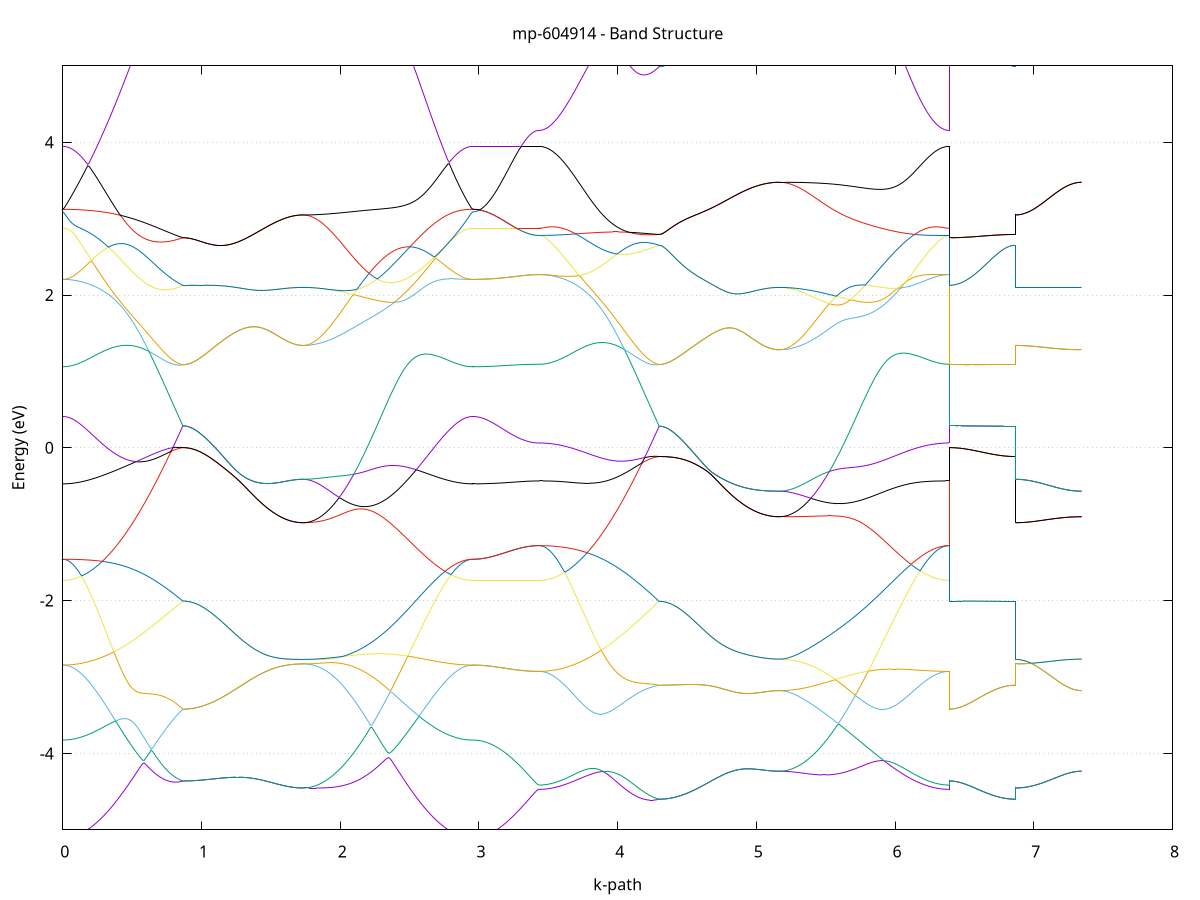 set title 'mp-604914 - Band Structure'
set xlabel 'k-path'
set ylabel 'Energy (eV)'
set grid y
set yrange [-5:5]
set terminal png size 800,600
set output 'mp-604914_bands_gnuplot.png'
plot '-' using 1:2 with lines notitle, '-' using 1:2 with lines notitle, '-' using 1:2 with lines notitle, '-' using 1:2 with lines notitle, '-' using 1:2 with lines notitle, '-' using 1:2 with lines notitle, '-' using 1:2 with lines notitle, '-' using 1:2 with lines notitle, '-' using 1:2 with lines notitle, '-' using 1:2 with lines notitle, '-' using 1:2 with lines notitle, '-' using 1:2 with lines notitle, '-' using 1:2 with lines notitle, '-' using 1:2 with lines notitle, '-' using 1:2 with lines notitle, '-' using 1:2 with lines notitle, '-' using 1:2 with lines notitle, '-' using 1:2 with lines notitle, '-' using 1:2 with lines notitle, '-' using 1:2 with lines notitle, '-' using 1:2 with lines notitle, '-' using 1:2 with lines notitle, '-' using 1:2 with lines notitle, '-' using 1:2 with lines notitle, '-' using 1:2 with lines notitle, '-' using 1:2 with lines notitle, '-' using 1:2 with lines notitle, '-' using 1:2 with lines notitle, '-' using 1:2 with lines notitle, '-' using 1:2 with lines notitle, '-' using 1:2 with lines notitle, '-' using 1:2 with lines notitle, '-' using 1:2 with lines notitle, '-' using 1:2 with lines notitle, '-' using 1:2 with lines notitle, '-' using 1:2 with lines notitle, '-' using 1:2 with lines notitle, '-' using 1:2 with lines notitle, '-' using 1:2 with lines notitle, '-' using 1:2 with lines notitle, '-' using 1:2 with lines notitle, '-' using 1:2 with lines notitle, '-' using 1:2 with lines notitle, '-' using 1:2 with lines notitle, '-' using 1:2 with lines notitle, '-' using 1:2 with lines notitle, '-' using 1:2 with lines notitle, '-' using 1:2 with lines notitle, '-' using 1:2 with lines notitle, '-' using 1:2 with lines notitle, '-' using 1:2 with lines notitle, '-' using 1:2 with lines notitle, '-' using 1:2 with lines notitle, '-' using 1:2 with lines notitle, '-' using 1:2 with lines notitle, '-' using 1:2 with lines notitle, '-' using 1:2 with lines notitle, '-' using 1:2 with lines notitle, '-' using 1:2 with lines notitle, '-' using 1:2 with lines notitle, '-' using 1:2 with lines notitle, '-' using 1:2 with lines notitle, '-' using 1:2 with lines notitle, '-' using 1:2 with lines notitle
0.000000 -37.972446
0.009950 -37.972446
0.019901 -37.972346
0.029851 -37.972146
0.039802 -37.971846
0.049752 -37.971546
0.059702 -37.971046
0.069653 -37.970546
0.079603 -37.970046
0.089554 -37.969346
0.099504 -37.968646
0.109454 -37.967846
0.119405 -37.966946
0.129355 -37.965946
0.139305 -37.964846
0.149256 -37.963746
0.159206 -37.962546
0.169157 -37.961246
0.179107 -37.959946
0.189057 -37.958446
0.199008 -37.956946
0.208958 -37.955446
0.218909 -37.953746
0.228859 -37.952046
0.238809 -37.950246
0.248760 -37.948346
0.258710 -37.946346
0.268660 -37.944346
0.278611 -37.942246
0.288561 -37.940046
0.298512 -37.937746
0.308462 -37.935446
0.318412 -37.933046
0.328363 -37.930546
0.338313 -37.928046
0.348264 -37.925346
0.358214 -37.922646
0.368164 -37.919946
0.378115 -37.917046
0.388065 -37.914146
0.398016 -37.911246
0.407966 -37.908146
0.417916 -37.905046
0.427867 -37.901846
0.437817 -37.898646
0.447768 -37.895246
0.457718 -37.891946
0.467668 -37.888446
0.477619 -37.884946
0.487569 -37.881346
0.497519 -37.877746
0.507470 -37.873946
0.517420 -37.870246
0.527371 -37.866346
0.537321 -37.862446
0.547271 -37.858546
0.557222 -37.854546
0.567172 -37.850446
0.577123 -37.846246
0.587073 -37.842146
0.597023 -37.837846
0.606974 -37.833546
0.616924 -37.829246
0.626875 -37.824746
0.636825 -37.820346
0.646775 -37.815846
0.656726 -37.811246
0.666676 -37.806646
0.676626 -37.802046
0.686577 -37.797346
0.696527 -37.792546
0.706478 -37.787846
0.716428 -37.782946
0.726378 -37.778146
0.736329 -37.773246
0.746279 -37.768346
0.756230 -37.763346
0.766180 -37.758346
0.776130 -37.753346
0.786081 -37.748346
0.796031 -37.743246
0.805982 -37.738246
0.815932 -37.733146
0.825882 -37.728146
0.835833 -37.723146
0.845783 -37.718146
0.855733 -37.713346
0.865684 -37.708646
0.865684 -37.708646
0.875634 -37.709946
0.885585 -37.713346
0.895535 -37.718246
0.905485 -37.723946
0.915436 -37.730046
0.925386 -37.736346
0.935337 -37.742846
0.945287 -37.749446
0.955237 -37.756046
0.965188 -37.762746
0.975138 -37.769346
0.985089 -37.776046
0.995039 -37.782646
1.004989 -37.789346
1.014940 -37.795946
1.024890 -37.802546
1.034840 -37.809146
1.044791 -37.815646
1.054741 -37.822146
1.064692 -37.828646
1.074642 -37.835146
1.084592 -37.841546
1.094543 -37.847846
1.104493 -37.854246
1.114444 -37.860446
1.124394 -37.866646
1.134344 -37.872846
1.144295 -37.878946
1.154245 -37.885046
1.164196 -37.891046
1.174146 -37.896946
1.184096 -37.902746
1.194047 -37.908546
1.203997 -37.914346
1.213947 -37.919946
1.223898 -37.925546
1.233848 -37.931046
1.243799 -37.936546
1.253749 -37.941846
1.263699 -37.947146
1.273650 -37.952346
1.283600 -37.957446
1.293551 -37.962446
1.303501 -37.967446
1.313451 -37.972346
1.323402 -37.977046
1.333352 -37.981746
1.343303 -37.986346
1.353253 -37.990846
1.363203 -37.995246
1.373154 -37.999446
1.383104 -38.003646
1.393054 -38.007746
1.403005 -38.011746
1.412955 -38.015646
1.422906 -38.019446
1.432856 -38.023046
1.442806 -38.026646
1.452757 -38.030146
1.462707 -38.033446
1.472658 -38.036646
1.482608 -38.039846
1.492558 -38.042846
1.502509 -38.045746
1.512459 -38.048446
1.522410 -38.051146
1.532360 -38.053646
1.542310 -38.056146
1.552261 -38.058446
1.562211 -38.060546
1.572161 -38.062646
1.582112 -38.064546
1.592062 -38.066446
1.602013 -38.068146
1.611963 -38.069646
1.621913 -38.071146
1.631864 -38.072446
1.641814 -38.073646
1.651765 -38.074746
1.661715 -38.075646
1.671665 -38.076546
1.681616 -38.077246
1.691566 -38.077746
1.701517 -38.078246
1.711467 -38.078546
1.721417 -38.078746
1.731368 -38.078846
1.731368 -38.078846
1.741321 -38.078746
1.751274 -38.078746
1.761228 -38.078646
1.771181 -38.078546
1.781134 -38.078346
1.791088 -38.078146
1.801041 -38.077946
1.810994 -38.077746
1.820948 -38.077446
1.830901 -38.077146
1.840855 -38.076746
1.850808 -38.076346
1.860761 -38.075946
1.870715 -38.075446
1.880668 -38.075046
1.890621 -38.074446
1.900575 -38.073946
1.910528 -38.073346
1.920481 -38.072746
1.930435 -38.072146
1.940388 -38.071446
1.950341 -38.070746
1.960295 -38.070046
1.970248 -38.069246
1.980201 -38.068446
1.990155 -38.067646
2.000108 -38.066846
2.010061 -38.065946
2.020015 -38.065046
2.029968 -38.064146
2.039921 -38.063146
2.049875 -38.062246
2.059828 -38.061246
2.069782 -38.060246
2.079735 -38.059146
2.089688 -38.058146
2.099642 -38.057046
2.109595 -38.055946
2.119548 -38.054846
2.129502 -38.053646
2.139455 -38.052546
2.149408 -38.051346
2.159362 -38.050146
2.169315 -38.048946
2.179268 -38.047746
2.189222 -38.046546
2.199175 -38.045246
2.209128 -38.043946
2.219082 -38.042746
2.229035 -38.041446
2.238988 -38.040146
2.248942 -38.038846
2.258895 -38.037546
2.268849 -38.036146
2.278802 -38.034846
2.288755 -38.033546
2.298709 -38.032146
2.308662 -38.030846
2.318615 -38.029446
2.328569 -38.028146
2.338522 -38.026746
2.348475 -38.025446
2.358429 -38.024046
2.368382 -38.022646
2.378335 -38.021346
2.388289 -38.019946
2.398242 -38.018646
2.408195 -38.017246
2.418149 -38.015946
2.428102 -38.014646
2.438055 -38.013346
2.448009 -38.011946
2.457962 -38.010646
2.467915 -38.009346
2.477869 -38.008046
2.487822 -38.006846
2.497776 -38.005546
2.507729 -38.004246
2.517682 -38.003046
2.527636 -38.001846
2.537589 -38.000646
2.547542 -37.999446
2.557496 -37.998246
2.567449 -37.997046
2.577402 -37.995946
2.587356 -37.994846
2.597309 -37.993746
2.607262 -37.992646
2.617216 -37.991546
2.627169 -37.990546
2.637122 -37.989546
2.647076 -37.988546
2.657029 -37.987546
2.666982 -37.986646
2.676936 -37.985746
2.686889 -37.984846
2.696842 -37.983946
2.706796 -37.983146
2.716749 -37.982346
2.726703 -37.981546
2.736656 -37.980746
2.746609 -37.980046
2.756563 -37.979346
2.766516 -37.978746
2.776469 -37.978146
2.786423 -37.977546
2.796376 -37.976946
2.806329 -37.976446
2.816283 -37.975946
2.826236 -37.975446
2.836189 -37.975046
2.846143 -37.974646
2.856096 -37.974246
2.866049 -37.973946
2.876003 -37.973646
2.885956 -37.973346
2.895909 -37.973146
2.905863 -37.972946
2.915816 -37.972746
2.925769 -37.972646
2.935723 -37.972546
2.945676 -37.972546
2.955630 -37.972446
2.955630 -37.972446
2.965588 -37.972446
2.975547 -37.972446
2.985505 -37.972446
2.995464 -37.972446
3.005422 -37.972446
3.015381 -37.972446
3.025339 -37.972446
3.035298 -37.972446
3.045257 -37.972446
3.055215 -37.972446
3.065174 -37.972446
3.075132 -37.972446
3.085091 -37.972446
3.095049 -37.972546
3.105008 -37.972546
3.114966 -37.972546
3.124925 -37.972546
3.134884 -37.972546
3.144842 -37.972546
3.154801 -37.972446
3.164759 -37.972446
3.174718 -37.972446
3.184676 -37.972446
3.194635 -37.972446
3.204593 -37.972446
3.214552 -37.972446
3.224511 -37.972446
3.234469 -37.972446
3.244428 -37.972446
3.254386 -37.972446
3.264345 -37.972446
3.274303 -37.972446
3.284262 -37.972446
3.294220 -37.972446
3.304179 -37.972446
3.314138 -37.972446
3.324096 -37.972446
3.334055 -37.972446
3.344013 -37.972446
3.353972 -37.972446
3.363930 -37.972446
3.373889 -37.972446
3.383847 -37.972446
3.393806 -37.972446
3.403765 -37.972446
3.413723 -37.972446
3.423682 -37.972446
3.433640 -37.972446
3.433640 -37.972446
3.443591 -37.972446
3.453541 -37.972346
3.463491 -37.972146
3.473442 -37.971846
3.483392 -37.971546
3.493343 -37.971046
3.503293 -37.970546
3.513243 -37.969946
3.523194 -37.969346
3.533144 -37.968546
3.543095 -37.967746
3.553045 -37.966846
3.562995 -37.965946
3.572946 -37.964846
3.582896 -37.963746
3.592846 -37.962546
3.602797 -37.961246
3.612747 -37.959946
3.622698 -37.958446
3.632648 -37.956946
3.642598 -37.955446
3.652549 -37.953746
3.662499 -37.952046
3.672450 -37.950146
3.682400 -37.948346
3.692350 -37.946346
3.702301 -37.944346
3.712251 -37.942246
3.722202 -37.940046
3.732152 -37.937746
3.742102 -37.935446
3.752053 -37.933046
3.762003 -37.930546
3.771953 -37.928046
3.781904 -37.925346
3.791854 -37.922646
3.801805 -37.919946
3.811755 -37.917046
3.821705 -37.914146
3.831656 -37.911246
3.841606 -37.908146
3.851557 -37.905046
3.861507 -37.901846
3.871457 -37.898646
3.881408 -37.895246
3.891358 -37.891946
3.901309 -37.888446
3.911259 -37.884946
3.921209 -37.881346
3.931160 -37.877746
3.941110 -37.873946
3.951060 -37.870246
3.961011 -37.866346
3.970961 -37.862446
3.980912 -37.858546
3.990862 -37.854546
4.000812 -37.850446
4.010763 -37.846346
4.020713 -37.842146
4.030664 -37.837846
4.040614 -37.833546
4.050564 -37.829246
4.060515 -37.824746
4.070465 -37.820346
4.080416 -37.815846
4.090366 -37.811246
4.100316 -37.806646
4.110267 -37.802046
4.120217 -37.797346
4.130167 -37.792546
4.140118 -37.787746
4.150068 -37.782946
4.160019 -37.778146
4.169969 -37.773246
4.179919 -37.768246
4.189870 -37.763346
4.199820 -37.758346
4.209771 -37.753346
4.219721 -37.748346
4.229671 -37.743246
4.239622 -37.738246
4.249572 -37.733146
4.259523 -37.728146
4.269473 -37.723146
4.279423 -37.718146
4.289374 -37.713346
4.299324 -37.708746
4.299324 -37.708746
4.309275 -37.709946
4.319225 -37.713346
4.329175 -37.718246
4.339126 -37.723946
4.349076 -37.730046
4.359026 -37.736346
4.368977 -37.742846
4.378927 -37.749446
4.388878 -37.756046
4.398828 -37.762746
4.408778 -37.769346
4.418729 -37.776046
4.428679 -37.782646
4.438630 -37.789346
4.448580 -37.795946
4.458530 -37.802546
4.468481 -37.809146
4.478431 -37.815646
4.488382 -37.822146
4.498332 -37.828646
4.508282 -37.835146
4.518233 -37.841546
4.528183 -37.847846
4.538133 -37.854246
4.548084 -37.860446
4.558034 -37.866646
4.567985 -37.872846
4.577935 -37.878946
4.587885 -37.885046
4.597836 -37.890946
4.607786 -37.896946
4.617737 -37.902746
4.627687 -37.908546
4.637637 -37.914346
4.647588 -37.919946
4.657538 -37.925546
4.667489 -37.931046
4.677439 -37.936546
4.687389 -37.941846
4.697340 -37.947146
4.707290 -37.952346
4.717240 -37.957446
4.727191 -37.962546
4.737141 -37.967446
4.747092 -37.972346
4.757042 -37.977046
4.766992 -37.981746
4.776943 -37.986346
4.786893 -37.990846
4.796844 -37.995146
4.806794 -37.999446
4.816744 -38.003646
4.826695 -38.007746
4.836645 -38.011746
4.846596 -38.015646
4.856546 -38.019446
4.866496 -38.023046
4.876447 -38.026646
4.886397 -38.030146
4.896347 -38.033446
4.906298 -38.036646
4.916248 -38.039846
4.926199 -38.042846
4.936149 -38.045746
4.946099 -38.048446
4.956050 -38.051146
4.966000 -38.053646
4.975951 -38.056146
4.985901 -38.058446
4.995851 -38.060546
5.005802 -38.062646
5.015752 -38.064546
5.025703 -38.066446
5.035653 -38.068146
5.045603 -38.069646
5.055554 -38.071146
5.065504 -38.072446
5.075454 -38.073646
5.085405 -38.074746
5.095355 -38.075646
5.105306 -38.076546
5.115256 -38.077246
5.125206 -38.077746
5.135157 -38.078246
5.145107 -38.078546
5.155058 -38.078746
5.165008 -38.078846
5.165008 -38.078846
5.174961 -38.078746
5.184915 -38.078746
5.194868 -38.078646
5.204821 -38.078546
5.214775 -38.078346
5.224728 -38.078146
5.234681 -38.077946
5.244635 -38.077746
5.254588 -38.077446
5.264541 -38.077046
5.274495 -38.076746
5.284448 -38.076346
5.294401 -38.075946
5.304355 -38.075446
5.314308 -38.075046
5.324262 -38.074446
5.334215 -38.073946
5.344168 -38.073346
5.354122 -38.072746
5.364075 -38.072146
5.374028 -38.071446
5.383982 -38.070746
5.393935 -38.070046
5.403888 -38.069246
5.413842 -38.068446
5.423795 -38.067646
5.433748 -38.066846
5.443702 -38.065946
5.453655 -38.065046
5.463608 -38.064146
5.473562 -38.063146
5.483515 -38.062246
5.493468 -38.061246
5.503422 -38.060246
5.513375 -38.059146
5.523328 -38.058146
5.533282 -38.057046
5.543235 -38.055946
5.553189 -38.054846
5.563142 -38.053646
5.573095 -38.052546
5.583049 -38.051346
5.593002 -38.050146
5.602955 -38.048946
5.612909 -38.047746
5.622862 -38.046546
5.632815 -38.045246
5.642769 -38.043946
5.652722 -38.042746
5.662675 -38.041446
5.672629 -38.040146
5.682582 -38.038846
5.692535 -38.037546
5.702489 -38.036146
5.712442 -38.034846
5.722395 -38.033546
5.732349 -38.032146
5.742302 -38.030846
5.752256 -38.029446
5.762209 -38.028146
5.772162 -38.026746
5.782116 -38.025446
5.792069 -38.024046
5.802022 -38.022646
5.811976 -38.021346
5.821929 -38.019946
5.831882 -38.018646
5.841836 -38.017346
5.851789 -38.015946
5.861742 -38.014646
5.871696 -38.013346
5.881649 -38.011946
5.891602 -38.010646
5.901556 -38.009346
5.911509 -38.008046
5.921462 -38.006846
5.931416 -38.005546
5.941369 -38.004246
5.951322 -38.003046
5.961276 -38.001846
5.971229 -38.000646
5.981183 -37.999446
5.991136 -37.998246
6.001089 -37.997046
6.011043 -37.995946
6.020996 -37.994846
6.030949 -37.993746
6.040903 -37.992646
6.050856 -37.991546
6.060809 -37.990546
6.070763 -37.989546
6.080716 -37.988546
6.090669 -37.987546
6.100623 -37.986646
6.110576 -37.985746
6.120529 -37.984846
6.130483 -37.983946
6.140436 -37.983146
6.150389 -37.982346
6.160343 -37.981546
6.170296 -37.980846
6.180249 -37.980046
6.190203 -37.979346
6.200156 -37.978746
6.210110 -37.978146
6.220063 -37.977546
6.230016 -37.976946
6.239970 -37.976446
6.249923 -37.975946
6.259876 -37.975446
6.269830 -37.975046
6.279783 -37.974646
6.289736 -37.974246
6.299690 -37.973946
6.309643 -37.973646
6.319596 -37.973346
6.329550 -37.973146
6.339503 -37.972946
6.349456 -37.972746
6.359410 -37.972646
6.369363 -37.972546
6.379316 -37.972446
6.389270 -37.972446
6.389270 -37.708646
6.399228 -37.708646
6.409187 -37.708646
6.419145 -37.708646
6.429104 -37.708646
6.439063 -37.708646
6.449021 -37.708646
6.458980 -37.708646
6.468938 -37.708646
6.478897 -37.708646
6.488855 -37.708646
6.498814 -37.708646
6.508772 -37.708646
6.518731 -37.708646
6.528690 -37.708646
6.538648 -37.708646
6.548607 -37.708646
6.558565 -37.708646
6.568524 -37.708646
6.578482 -37.708646
6.588441 -37.708646
6.598399 -37.708646
6.608358 -37.708646
6.618317 -37.708646
6.628275 -37.708746
6.638234 -37.708746
6.648192 -37.708746
6.658151 -37.708746
6.668109 -37.708746
6.678068 -37.708746
6.688027 -37.708746
6.697985 -37.708746
6.707944 -37.708746
6.717902 -37.708746
6.727861 -37.708646
6.737819 -37.708646
6.747778 -37.708646
6.757736 -37.708646
6.767695 -37.708646
6.777654 -37.708746
6.787612 -37.708746
6.797571 -37.708746
6.807529 -37.708746
6.817488 -37.708646
6.827446 -37.708646
6.837405 -37.708746
6.847363 -37.708746
6.857322 -37.708746
6.867281 -37.708746
6.867281 -38.078846
6.877239 -38.078846
6.887198 -38.078846
6.897156 -38.078846
6.907115 -38.078846
6.917073 -38.078846
6.927032 -38.078846
6.936990 -38.078846
6.946949 -38.078846
6.956908 -38.078846
6.966866 -38.078846
6.976825 -38.078846
6.986783 -38.078846
6.996742 -38.078846
7.006700 -38.078846
7.016659 -38.078746
7.026617 -38.078746
7.036576 -38.078746
7.046535 -38.078746
7.056493 -38.078746
7.066452 -38.078746
7.076410 -38.078746
7.086369 -38.078746
7.096327 -38.078746
7.106286 -38.078846
7.116244 -38.078846
7.126203 -38.078846
7.136162 -38.078846
7.146120 -38.078846
7.156079 -38.078846
7.166037 -38.078746
7.175996 -38.078746
7.185954 -38.078746
7.195913 -38.078746
7.205871 -38.078746
7.215830 -38.078746
7.225789 -38.078746
7.235747 -38.078746
7.245706 -38.078746
7.255664 -38.078746
7.265623 -38.078746
7.275581 -38.078746
7.285540 -38.078746
7.295498 -38.078746
7.305457 -38.078746
7.315416 -38.078846
7.325374 -38.078846
7.335333 -38.078846
7.345291 -38.078846
e
0.000000 -37.972446
0.009950 -37.972446
0.019901 -37.972346
0.029851 -37.972046
0.039802 -37.971746
0.049752 -37.971346
0.059702 -37.970846
0.069653 -37.970146
0.079603 -37.969446
0.089554 -37.968746
0.099504 -37.967846
0.109454 -37.966846
0.119405 -37.965746
0.129355 -37.964546
0.139305 -37.963346
0.149256 -37.961946
0.159206 -37.960546
0.169157 -37.959046
0.179107 -37.957446
0.189057 -37.955646
0.199008 -37.953846
0.208958 -37.952046
0.218909 -37.950046
0.228859 -37.947946
0.238809 -37.945846
0.248760 -37.943646
0.258710 -37.941246
0.268660 -37.938846
0.278611 -37.936346
0.288561 -37.933846
0.298512 -37.931146
0.308462 -37.928446
0.318412 -37.925646
0.328363 -37.922746
0.338313 -37.919746
0.348264 -37.916646
0.358214 -37.913546
0.368164 -37.910346
0.378115 -37.907046
0.388065 -37.903746
0.398016 -37.900246
0.407966 -37.896746
0.417916 -37.893246
0.427867 -37.889546
0.437817 -37.885846
0.447768 -37.882046
0.457718 -37.878246
0.467668 -37.874346
0.477619 -37.870346
0.487569 -37.866246
0.497519 -37.862146
0.507470 -37.858046
0.517420 -37.853846
0.527371 -37.849546
0.537321 -37.845146
0.547271 -37.840746
0.557222 -37.836346
0.567172 -37.831846
0.577123 -37.827246
0.587073 -37.822646
0.597023 -37.818046
0.606974 -37.813346
0.616924 -37.808646
0.626875 -37.803846
0.636825 -37.798946
0.646775 -37.794146
0.656726 -37.789246
0.666676 -37.784246
0.676626 -37.779246
0.686577 -37.774246
0.696527 -37.769146
0.706478 -37.764146
0.716428 -37.758946
0.726378 -37.753846
0.736329 -37.748646
0.746279 -37.743446
0.756230 -37.738246
0.766180 -37.733046
0.776130 -37.727746
0.786081 -37.722446
0.796031 -37.717146
0.805982 -37.711846
0.815932 -37.706546
0.825882 -37.701246
0.835833 -37.698446
0.845783 -37.700346
0.855733 -37.704346
0.865684 -37.708646
0.865684 -37.708646
0.875634 -37.709946
0.885585 -37.713346
0.895535 -37.718246
0.905485 -37.723946
0.915436 -37.730046
0.925386 -37.736346
0.935337 -37.742846
0.945287 -37.749446
0.955237 -37.756046
0.965188 -37.762746
0.975138 -37.769346
0.985089 -37.776046
0.995039 -37.782646
1.004989 -37.789346
1.014940 -37.795946
1.024890 -37.802546
1.034840 -37.809146
1.044791 -37.815646
1.054741 -37.822146
1.064692 -37.828646
1.074642 -37.835146
1.084592 -37.841546
1.094543 -37.847846
1.104493 -37.854246
1.114444 -37.860446
1.124394 -37.866646
1.134344 -37.872846
1.144295 -37.878946
1.154245 -37.885046
1.164196 -37.891046
1.174146 -37.896946
1.184096 -37.902746
1.194047 -37.908546
1.203997 -37.914346
1.213947 -37.919946
1.223898 -37.925546
1.233848 -37.931046
1.243799 -37.936546
1.253749 -37.941846
1.263699 -37.947146
1.273650 -37.952346
1.283600 -37.957446
1.293551 -37.962446
1.303501 -37.967446
1.313451 -37.972346
1.323402 -37.977046
1.333352 -37.981746
1.343303 -37.986346
1.353253 -37.990846
1.363203 -37.995246
1.373154 -37.999446
1.383104 -38.003646
1.393054 -38.007746
1.403005 -38.011746
1.412955 -38.015646
1.422906 -38.019446
1.432856 -38.023046
1.442806 -38.026646
1.452757 -38.030146
1.462707 -38.033446
1.472658 -38.036646
1.482608 -38.039846
1.492558 -38.042846
1.502509 -38.045746
1.512459 -38.048446
1.522410 -38.051146
1.532360 -38.053646
1.542310 -38.056146
1.552261 -38.058446
1.562211 -38.060546
1.572161 -38.062646
1.582112 -38.064546
1.592062 -38.066446
1.602013 -38.068146
1.611963 -38.069646
1.621913 -38.071146
1.631864 -38.072446
1.641814 -38.073646
1.651765 -38.074746
1.661715 -38.075646
1.671665 -38.076546
1.681616 -38.077246
1.691566 -38.077746
1.701517 -38.078246
1.711467 -38.078546
1.721417 -38.078746
1.731368 -38.078846
1.731368 -38.078846
1.741321 -38.078746
1.751274 -38.078346
1.761228 -38.077846
1.771181 -38.077046
1.781134 -38.076046
1.791088 -38.074846
1.801041 -38.073446
1.810994 -38.071746
1.820948 -38.069946
1.830901 -38.067846
1.840855 -38.065546
1.850808 -38.063046
1.860761 -38.060346
1.870715 -38.057446
1.880668 -38.054346
1.890621 -38.050946
1.900575 -38.047446
1.910528 -38.043646
1.920481 -38.039746
1.930435 -38.035646
1.940388 -38.031246
1.950341 -38.026746
1.960295 -38.022046
1.970248 -38.017146
1.980201 -38.012046
1.990155 -38.006846
2.000108 -38.001346
2.010061 -37.995746
2.020015 -37.989946
2.029968 -37.984046
2.039921 -37.977846
2.049875 -37.971646
2.059828 -37.965146
2.069782 -37.958546
2.079735 -37.951846
2.089688 -37.944946
2.099642 -37.937946
2.109595 -37.930746
2.119548 -37.923446
2.129502 -37.916046
2.139455 -37.908546
2.149408 -37.900846
2.159362 -37.893046
2.169315 -37.885146
2.179268 -37.877246
2.189222 -37.869146
2.199175 -37.860946
2.209128 -37.852646
2.219082 -37.844346
2.229035 -37.835846
2.238988 -37.827346
2.248942 -37.818746
2.258895 -37.810146
2.268849 -37.801446
2.278802 -37.792746
2.288755 -37.783946
2.298709 -37.775046
2.308662 -37.766246
2.318615 -37.757346
2.328569 -37.748446
2.338522 -37.739446
2.348475 -37.740246
2.358429 -37.741546
2.368382 -37.742746
2.378335 -37.743946
2.388289 -37.745146
2.398242 -37.746346
2.408195 -37.747546
2.418149 -37.748746
2.428102 -37.749946
2.438055 -37.751046
2.448009 -37.752246
2.457962 -37.753446
2.467915 -37.754546
2.477869 -37.759846
2.487822 -37.767646
2.497776 -37.775346
2.507729 -37.782946
2.517682 -37.790446
2.527636 -37.797846
2.537589 -37.805146
2.547542 -37.812346
2.557496 -37.819446
2.567449 -37.826346
2.577402 -37.833246
2.587356 -37.839946
2.597309 -37.846546
2.607262 -37.853046
2.617216 -37.859346
2.627169 -37.865546
2.637122 -37.871646
2.647076 -37.877546
2.657029 -37.883246
2.666982 -37.888846
2.676936 -37.894346
2.686889 -37.899646
2.696842 -37.904746
2.706796 -37.909646
2.716749 -37.914446
2.726703 -37.919046
2.736656 -37.923546
2.746609 -37.927746
2.756563 -37.931846
2.766516 -37.935746
2.776469 -37.939446
2.786423 -37.942946
2.796376 -37.946346
2.806329 -37.949446
2.816283 -37.952346
2.826236 -37.955146
2.836189 -37.957646
2.846143 -37.960046
2.856096 -37.962146
2.866049 -37.964146
2.876003 -37.965846
2.885956 -37.967446
2.895909 -37.968746
2.905863 -37.969946
2.915816 -37.970846
2.925769 -37.971546
2.935723 -37.972046
2.945676 -37.972346
2.955630 -37.972446
2.955630 -37.972446
2.965588 -37.972446
2.975547 -37.972446
2.985505 -37.972446
2.995464 -37.972446
3.005422 -37.972446
3.015381 -37.972446
3.025339 -37.972446
3.035298 -37.972446
3.045257 -37.972446
3.055215 -37.972446
3.065174 -37.972446
3.075132 -37.972446
3.085091 -37.972446
3.095049 -37.972546
3.105008 -37.972546
3.114966 -37.972546
3.124925 -37.972546
3.134884 -37.972546
3.144842 -37.972546
3.154801 -37.972446
3.164759 -37.972446
3.174718 -37.972446
3.184676 -37.972446
3.194635 -37.972446
3.204593 -37.972446
3.214552 -37.972446
3.224511 -37.972446
3.234469 -37.972446
3.244428 -37.972446
3.254386 -37.972446
3.264345 -37.972446
3.274303 -37.972446
3.284262 -37.972446
3.294220 -37.972446
3.304179 -37.972446
3.314138 -37.972446
3.324096 -37.972446
3.334055 -37.972446
3.344013 -37.972446
3.353972 -37.972446
3.363930 -37.972446
3.373889 -37.972446
3.383847 -37.972446
3.393806 -37.972446
3.403765 -37.972446
3.413723 -37.972446
3.423682 -37.972446
3.433640 -37.972446
3.433640 -37.972446
3.443591 -37.972446
3.453541 -37.972246
3.463491 -37.972046
3.473442 -37.971746
3.483392 -37.971346
3.493343 -37.970746
3.503293 -37.970146
3.513243 -37.969446
3.523194 -37.968646
3.533144 -37.967746
3.543095 -37.966846
3.553045 -37.965746
3.562995 -37.964546
3.572946 -37.963346
3.582896 -37.961946
3.592846 -37.960546
3.602797 -37.958946
3.612747 -37.957346
3.622698 -37.955646
3.632648 -37.953846
3.642598 -37.951946
3.652549 -37.950046
3.662499 -37.947946
3.672450 -37.945846
3.682400 -37.943546
3.692350 -37.941246
3.702301 -37.938846
3.712251 -37.936346
3.722202 -37.933746
3.732152 -37.931146
3.742102 -37.928446
3.752053 -37.925546
3.762003 -37.922646
3.771953 -37.919746
3.781904 -37.916646
3.791854 -37.913546
3.801805 -37.910346
3.811755 -37.907046
3.821705 -37.903746
3.831656 -37.900246
3.841606 -37.896746
3.851557 -37.893246
3.861507 -37.889546
3.871457 -37.885846
3.881408 -37.882046
3.891358 -37.878246
3.901309 -37.874346
3.911259 -37.870346
3.921209 -37.866246
3.931160 -37.862146
3.941110 -37.858046
3.951060 -37.853846
3.961011 -37.849546
3.970961 -37.845146
3.980912 -37.840746
3.990862 -37.836346
4.000812 -37.831846
4.010763 -37.827246
4.020713 -37.822646
4.030664 -37.818046
4.040614 -37.813346
4.050564 -37.808646
4.060515 -37.803846
4.070465 -37.798946
4.080416 -37.794146
4.090366 -37.789246
4.100316 -37.784246
4.110267 -37.779246
4.120217 -37.774246
4.130167 -37.769146
4.140118 -37.764146
4.150068 -37.758946
4.160019 -37.753846
4.169969 -37.748646
4.179919 -37.743446
4.189870 -37.738246
4.199820 -37.733046
4.209771 -37.727746
4.219721 -37.722446
4.229671 -37.717146
4.239622 -37.711846
4.249572 -37.706546
4.259523 -37.701246
4.269473 -37.698446
4.279423 -37.700346
4.289374 -37.704346
4.299324 -37.708746
4.299324 -37.708746
4.309275 -37.709946
4.319225 -37.713346
4.329175 -37.718246
4.339126 -37.723946
4.349076 -37.730046
4.359026 -37.736346
4.368977 -37.742846
4.378927 -37.749446
4.388878 -37.756046
4.398828 -37.762746
4.408778 -37.769346
4.418729 -37.776046
4.428679 -37.782646
4.438630 -37.789346
4.448580 -37.795946
4.458530 -37.802546
4.468481 -37.809146
4.478431 -37.815646
4.488382 -37.822146
4.498332 -37.828646
4.508282 -37.835146
4.518233 -37.841546
4.528183 -37.847846
4.538133 -37.854246
4.548084 -37.860446
4.558034 -37.866646
4.567985 -37.872846
4.577935 -37.878946
4.587885 -37.885046
4.597836 -37.890946
4.607786 -37.896946
4.617737 -37.902746
4.627687 -37.908546
4.637637 -37.914346
4.647588 -37.919946
4.657538 -37.925546
4.667489 -37.931046
4.677439 -37.936546
4.687389 -37.941846
4.697340 -37.947146
4.707290 -37.952346
4.717240 -37.957446
4.727191 -37.962546
4.737141 -37.967446
4.747092 -37.972346
4.757042 -37.977046
4.766992 -37.981746
4.776943 -37.986346
4.786893 -37.990846
4.796844 -37.995146
4.806794 -37.999446
4.816744 -38.003646
4.826695 -38.007746
4.836645 -38.011746
4.846596 -38.015646
4.856546 -38.019446
4.866496 -38.023046
4.876447 -38.026646
4.886397 -38.030146
4.896347 -38.033446
4.906298 -38.036646
4.916248 -38.039846
4.926199 -38.042846
4.936149 -38.045746
4.946099 -38.048446
4.956050 -38.051146
4.966000 -38.053646
4.975951 -38.056146
4.985901 -38.058446
4.995851 -38.060546
5.005802 -38.062646
5.015752 -38.064546
5.025703 -38.066446
5.035653 -38.068146
5.045603 -38.069646
5.055554 -38.071146
5.065504 -38.072446
5.075454 -38.073646
5.085405 -38.074746
5.095355 -38.075646
5.105306 -38.076546
5.115256 -38.077246
5.125206 -38.077746
5.135157 -38.078246
5.145107 -38.078546
5.155058 -38.078746
5.165008 -38.078846
5.165008 -38.078846
5.174961 -38.078646
5.184915 -38.078346
5.194868 -38.077846
5.204821 -38.077046
5.214775 -38.076046
5.224728 -38.074846
5.234681 -38.073446
5.244635 -38.071746
5.254588 -38.069946
5.264541 -38.067846
5.274495 -38.065546
5.284448 -38.063046
5.294401 -38.060346
5.304355 -38.057446
5.314308 -38.054346
5.324262 -38.050946
5.334215 -38.047446
5.344168 -38.043746
5.354122 -38.039746
5.364075 -38.035646
5.374028 -38.031246
5.383982 -38.026746
5.393935 -38.022046
5.403888 -38.017146
5.413842 -38.012046
5.423795 -38.006846
5.433748 -38.001346
5.443702 -37.995746
5.453655 -37.989946
5.463608 -37.984046
5.473562 -37.977846
5.483515 -37.971646
5.493468 -37.965146
5.503422 -37.958546
5.513375 -37.951846
5.523328 -37.944946
5.533282 -37.937946
5.543235 -37.930746
5.553189 -37.923446
5.563142 -37.916046
5.573095 -37.908446
5.583049 -37.900846
5.593002 -37.893046
5.602955 -37.885146
5.612909 -37.877246
5.622862 -37.869146
5.632815 -37.860946
5.642769 -37.852646
5.652722 -37.844346
5.662675 -37.835846
5.672629 -37.827346
5.682582 -37.818746
5.692535 -37.810146
5.702489 -37.801446
5.712442 -37.792746
5.722395 -37.783946
5.732349 -37.775046
5.742302 -37.766246
5.752256 -37.757346
5.762209 -37.748446
5.772162 -37.739446
5.782116 -37.740246
5.792069 -37.741546
5.802022 -37.742746
5.811976 -37.743946
5.821929 -37.745146
5.831882 -37.746346
5.841836 -37.747546
5.851789 -37.748746
5.861742 -37.749946
5.871696 -37.751146
5.881649 -37.752246
5.891602 -37.753446
5.901556 -37.754646
5.911509 -37.759846
5.921462 -37.767646
5.931416 -37.775346
5.941369 -37.782946
5.951322 -37.790446
5.961276 -37.797846
5.971229 -37.805146
5.981183 -37.812346
5.991136 -37.819446
6.001089 -37.826446
6.011043 -37.833246
6.020996 -37.839946
6.030949 -37.846546
6.040903 -37.853046
6.050856 -37.859446
6.060809 -37.865646
6.070763 -37.871646
6.080716 -37.877546
6.090669 -37.883346
6.100623 -37.888946
6.110576 -37.894346
6.120529 -37.899646
6.130483 -37.904746
6.140436 -37.909746
6.150389 -37.914446
6.160343 -37.919146
6.170296 -37.923546
6.180249 -37.927746
6.190203 -37.931846
6.200156 -37.935746
6.210110 -37.939446
6.220063 -37.942946
6.230016 -37.946246
6.239970 -37.949446
6.249923 -37.952346
6.259876 -37.955146
6.269830 -37.957646
6.279783 -37.960046
6.289736 -37.962146
6.299690 -37.964146
6.309643 -37.965846
6.319596 -37.967446
6.329550 -37.968746
6.339503 -37.969846
6.349456 -37.970846
6.359410 -37.971546
6.369363 -37.972046
6.379316 -37.972346
6.389270 -37.972446
6.389270 -37.708646
6.399228 -37.708646
6.409187 -37.708646
6.419145 -37.708646
6.429104 -37.708646
6.439063 -37.708646
6.449021 -37.708646
6.458980 -37.708646
6.468938 -37.708646
6.478897 -37.708646
6.488855 -37.708646
6.498814 -37.708646
6.508772 -37.708646
6.518731 -37.708646
6.528690 -37.708646
6.538648 -37.708646
6.548607 -37.708646
6.558565 -37.708646
6.568524 -37.708646
6.578482 -37.708646
6.588441 -37.708646
6.598399 -37.708646
6.608358 -37.708646
6.618317 -37.708646
6.628275 -37.708746
6.638234 -37.708746
6.648192 -37.708746
6.658151 -37.708746
6.668109 -37.708746
6.678068 -37.708746
6.688027 -37.708746
6.697985 -37.708746
6.707944 -37.708746
6.717902 -37.708746
6.727861 -37.708646
6.737819 -37.708646
6.747778 -37.708646
6.757736 -37.708646
6.767695 -37.708646
6.777654 -37.708646
6.787612 -37.708746
6.797571 -37.708746
6.807529 -37.708746
6.817488 -37.708646
6.827446 -37.708646
6.837405 -37.708746
6.847363 -37.708746
6.857322 -37.708746
6.867281 -37.708746
6.867281 -38.078846
6.877239 -38.078846
6.887198 -38.078846
6.897156 -38.078846
6.907115 -38.078846
6.917073 -38.078846
6.927032 -38.078846
6.936990 -38.078846
6.946949 -38.078846
6.956908 -38.078846
6.966866 -38.078846
6.976825 -38.078846
6.986783 -38.078846
6.996742 -38.078846
7.006700 -38.078846
7.016659 -38.078746
7.026617 -38.078746
7.036576 -38.078746
7.046535 -38.078746
7.056493 -38.078746
7.066452 -38.078746
7.076410 -38.078746
7.086369 -38.078746
7.096327 -38.078746
7.106286 -38.078846
7.116244 -38.078846
7.126203 -38.078846
7.136162 -38.078846
7.146120 -38.078846
7.156079 -38.078846
7.166037 -38.078746
7.175996 -38.078746
7.185954 -38.078746
7.195913 -38.078746
7.205871 -38.078746
7.215830 -38.078746
7.225789 -38.078746
7.235747 -38.078746
7.245706 -38.078746
7.255664 -38.078746
7.265623 -38.078746
7.275581 -38.078746
7.285540 -38.078746
7.295498 -38.078746
7.305457 -38.078746
7.315416 -38.078846
7.325374 -38.078846
7.335333 -38.078846
7.345291 -38.078846
e
0.000000 -37.787246
0.009950 -37.787246
0.019901 -37.787146
0.029851 -37.787046
0.039802 -37.786946
0.049752 -37.786846
0.059702 -37.786646
0.069653 -37.786446
0.079603 -37.786246
0.089554 -37.785946
0.099504 -37.785646
0.109454 -37.785346
0.119405 -37.784946
0.129355 -37.784646
0.139305 -37.784146
0.149256 -37.783746
0.159206 -37.783246
0.169157 -37.782746
0.179107 -37.782246
0.189057 -37.781646
0.199008 -37.781046
0.208958 -37.780446
0.218909 -37.779846
0.228859 -37.779146
0.238809 -37.778446
0.248760 -37.777646
0.258710 -37.776946
0.268660 -37.776146
0.278611 -37.775346
0.288561 -37.774446
0.298512 -37.773646
0.308462 -37.772746
0.318412 -37.771846
0.328363 -37.770846
0.338313 -37.769946
0.348264 -37.768946
0.358214 -37.767846
0.368164 -37.766846
0.378115 -37.765746
0.388065 -37.764746
0.398016 -37.763546
0.407966 -37.762446
0.417916 -37.761346
0.427867 -37.760146
0.437817 -37.758946
0.447768 -37.757746
0.457718 -37.756546
0.467668 -37.755246
0.477619 -37.753946
0.487569 -37.752646
0.497519 -37.751346
0.507470 -37.750046
0.517420 -37.748746
0.527371 -37.747346
0.537321 -37.745946
0.547271 -37.744546
0.557222 -37.743146
0.567172 -37.741746
0.577123 -37.740246
0.587073 -37.738846
0.597023 -37.737346
0.606974 -37.735846
0.616924 -37.734446
0.626875 -37.732846
0.636825 -37.731346
0.646775 -37.729846
0.656726 -37.728346
0.666676 -37.726746
0.676626 -37.725146
0.686577 -37.723646
0.696527 -37.722046
0.706478 -37.720446
0.716428 -37.718846
0.726378 -37.717246
0.736329 -37.715646
0.746279 -37.713946
0.756230 -37.712346
0.766180 -37.710646
0.776130 -37.708946
0.786081 -37.707346
0.796031 -37.705546
0.805982 -37.703846
0.815932 -37.702046
0.825882 -37.700246
0.835833 -37.696846
0.845783 -37.696446
0.855733 -37.694346
0.865684 -37.692146
0.865684 -37.692146
0.875634 -37.692746
0.885585 -37.693846
0.895535 -37.694546
0.905485 -37.694946
0.915436 -37.695246
0.925386 -37.695346
0.935337 -37.695446
0.945287 -37.695446
0.955237 -37.695546
0.965188 -37.695546
0.975138 -37.695546
0.985089 -37.695546
0.995039 -37.695446
1.004989 -37.695446
1.014940 -37.695446
1.024890 -37.695446
1.034840 -37.695346
1.044791 -37.695346
1.054741 -37.695346
1.064692 -37.695246
1.074642 -37.695246
1.084592 -37.695246
1.094543 -37.695146
1.104493 -37.695146
1.114444 -37.695046
1.124394 -37.695046
1.134344 -37.694946
1.144295 -37.694946
1.154245 -37.694846
1.164196 -37.694746
1.174146 -37.694746
1.184096 -37.694646
1.194047 -37.694646
1.203997 -37.694546
1.213947 -37.694446
1.223898 -37.694446
1.233848 -37.694346
1.243799 -37.694246
1.253749 -37.694246
1.263699 -37.694146
1.273650 -37.694046
1.283600 -37.694046
1.293551 -37.693946
1.303501 -37.693846
1.313451 -37.693846
1.323402 -37.693746
1.333352 -37.693646
1.343303 -37.693646
1.353253 -37.693546
1.363203 -37.693446
1.373154 -37.693446
1.383104 -37.693346
1.393054 -37.693346
1.403005 -37.693246
1.412955 -37.693146
1.422906 -37.693146
1.432856 -37.693046
1.442806 -37.693046
1.452757 -37.692946
1.462707 -37.692846
1.472658 -37.692846
1.482608 -37.692746
1.492558 -37.692746
1.502509 -37.692646
1.512459 -37.692646
1.522410 -37.692546
1.532360 -37.692546
1.542310 -37.692446
1.552261 -37.692446
1.562211 -37.692446
1.572161 -37.692346
1.582112 -37.692346
1.592062 -37.692346
1.602013 -37.692246
1.611963 -37.692246
1.621913 -37.692246
1.631864 -37.692146
1.641814 -37.692146
1.651765 -37.692146
1.661715 -37.692146
1.671665 -37.692146
1.681616 -37.692146
1.691566 -37.692146
1.701517 -37.692046
1.711467 -37.692046
1.721417 -37.692046
1.731368 -37.692046
1.731368 -37.692046
1.741321 -37.692046
1.751274 -37.692146
1.761228 -37.692246
1.771181 -37.692346
1.781134 -37.692446
1.791088 -37.692646
1.801041 -37.692846
1.810994 -37.693046
1.820948 -37.693346
1.830901 -37.693646
1.840855 -37.693946
1.850808 -37.694346
1.860761 -37.694646
1.870715 -37.695046
1.880668 -37.695546
1.890621 -37.695946
1.900575 -37.696446
1.910528 -37.697046
1.920481 -37.697546
1.930435 -37.698146
1.940388 -37.698746
1.950341 -37.699446
1.960295 -37.700046
1.970248 -37.700746
1.980201 -37.701446
1.990155 -37.702246
2.000108 -37.702946
2.010061 -37.703746
2.020015 -37.704546
2.029968 -37.705346
2.039921 -37.706246
2.049875 -37.707146
2.059828 -37.708046
2.069782 -37.708946
2.079735 -37.709846
2.089688 -37.710846
2.099642 -37.711846
2.109595 -37.712846
2.119548 -37.713846
2.129502 -37.714846
2.139455 -37.715946
2.149408 -37.716946
2.159362 -37.718046
2.169315 -37.719146
2.179268 -37.720246
2.189222 -37.721346
2.199175 -37.722446
2.209128 -37.723646
2.219082 -37.724746
2.229035 -37.725946
2.238988 -37.727046
2.248942 -37.728246
2.258895 -37.729446
2.268849 -37.730646
2.278802 -37.731846
2.288755 -37.733046
2.298709 -37.734246
2.308662 -37.735446
2.318615 -37.736646
2.328569 -37.737846
2.338522 -37.739046
2.348475 -37.730546
2.358429 -37.721546
2.368382 -37.712646
2.378335 -37.703646
2.388289 -37.694746
2.398242 -37.695346
2.408195 -37.703546
2.418149 -37.711746
2.428102 -37.719946
2.438055 -37.728046
2.448009 -37.736046
2.457962 -37.744046
2.467915 -37.751946
2.477869 -37.755746
2.487822 -37.756846
2.497776 -37.758046
2.507729 -37.759146
2.517682 -37.760246
2.527636 -37.761246
2.537589 -37.762346
2.547542 -37.763446
2.557496 -37.764446
2.567449 -37.765546
2.577402 -37.766546
2.587356 -37.767546
2.597309 -37.768446
2.607262 -37.769446
2.617216 -37.770346
2.627169 -37.771246
2.637122 -37.772146
2.647076 -37.773046
2.657029 -37.773946
2.666982 -37.774746
2.676936 -37.775546
2.686889 -37.776346
2.696842 -37.777046
2.706796 -37.777846
2.716749 -37.778546
2.726703 -37.779246
2.736656 -37.779846
2.746609 -37.780546
2.756563 -37.781146
2.766516 -37.781746
2.776469 -37.782246
2.786423 -37.782746
2.796376 -37.783246
2.806329 -37.783746
2.816283 -37.784246
2.826236 -37.784646
2.836189 -37.784946
2.846143 -37.785346
2.856096 -37.785646
2.866049 -37.785946
2.876003 -37.786246
2.885956 -37.786446
2.895909 -37.786646
2.905863 -37.786846
2.915816 -37.786946
2.925769 -37.787046
2.935723 -37.787146
2.945676 -37.787246
2.955630 -37.787246
2.955630 -37.787246
2.965588 -37.787246
2.975547 -37.787246
2.985505 -37.787246
2.995464 -37.787246
3.005422 -37.787246
3.015381 -37.787246
3.025339 -37.787246
3.035298 -37.787246
3.045257 -37.787246
3.055215 -37.787246
3.065174 -37.787246
3.075132 -37.787246
3.085091 -37.787246
3.095049 -37.787246
3.105008 -37.787246
3.114966 -37.787246
3.124925 -37.787246
3.134884 -37.787246
3.144842 -37.787246
3.154801 -37.787246
3.164759 -37.787246
3.174718 -37.787246
3.184676 -37.787246
3.194635 -37.787246
3.204593 -37.787246
3.214552 -37.787246
3.224511 -37.787246
3.234469 -37.787246
3.244428 -37.787246
3.254386 -37.787246
3.264345 -37.787246
3.274303 -37.787246
3.284262 -37.787246
3.294220 -37.787246
3.304179 -37.787246
3.314138 -37.787246
3.324096 -37.787246
3.334055 -37.787246
3.344013 -37.787246
3.353972 -37.787246
3.363930 -37.787246
3.373889 -37.787246
3.383847 -37.787246
3.393806 -37.787246
3.403765 -37.787246
3.413723 -37.787246
3.423682 -37.787246
3.433640 -37.787246
3.433640 -37.787246
3.443591 -37.787246
3.453541 -37.787146
3.463491 -37.787146
3.473442 -37.787046
3.483392 -37.786846
3.493343 -37.786646
3.503293 -37.786446
3.513243 -37.786246
3.523194 -37.786046
3.533144 -37.785746
3.543095 -37.785346
3.553045 -37.785046
3.562995 -37.784646
3.572946 -37.784246
3.582896 -37.783746
3.592846 -37.783346
3.602797 -37.782846
3.612747 -37.782246
3.622698 -37.781746
3.632648 -37.781146
3.642598 -37.780446
3.652549 -37.779846
3.662499 -37.779146
3.672450 -37.778446
3.682400 -37.777746
3.692350 -37.776946
3.702301 -37.776146
3.712251 -37.775346
3.722202 -37.774546
3.732152 -37.773646
3.742102 -37.772746
3.752053 -37.771846
3.762003 -37.770946
3.771953 -37.769946
3.781904 -37.768946
3.791854 -37.767946
3.801805 -37.766846
3.811755 -37.765846
3.821705 -37.764746
3.831656 -37.763646
3.841606 -37.762446
3.851557 -37.761346
3.861507 -37.760146
3.871457 -37.758946
3.881408 -37.757746
3.891358 -37.756546
3.901309 -37.755246
3.911259 -37.754046
3.921209 -37.752746
3.931160 -37.751346
3.941110 -37.750046
3.951060 -37.748746
3.961011 -37.747346
3.970961 -37.745946
3.980912 -37.744546
3.990862 -37.743146
4.000812 -37.741746
4.010763 -37.740346
4.020713 -37.738846
4.030664 -37.737346
4.040614 -37.735946
4.050564 -37.734446
4.060515 -37.732946
4.070465 -37.731346
4.080416 -37.729846
4.090366 -37.728346
4.100316 -37.726746
4.110267 -37.725246
4.120217 -37.723646
4.130167 -37.722046
4.140118 -37.720446
4.150068 -37.718846
4.160019 -37.717246
4.169969 -37.715646
4.179919 -37.713946
4.189870 -37.712346
4.199820 -37.710646
4.209771 -37.709046
4.219721 -37.707346
4.229671 -37.705646
4.239622 -37.703846
4.249572 -37.702146
4.259523 -37.700346
4.269473 -37.696846
4.279423 -37.696446
4.289374 -37.694446
4.299324 -37.692146
4.299324 -37.692146
4.309275 -37.692846
4.319225 -37.693846
4.329175 -37.694546
4.339126 -37.694946
4.349076 -37.695246
4.359026 -37.695346
4.368977 -37.695446
4.378927 -37.695446
4.388878 -37.695546
4.398828 -37.695546
4.408778 -37.695546
4.418729 -37.695546
4.428679 -37.695546
4.438630 -37.695446
4.448580 -37.695446
4.458530 -37.695446
4.468481 -37.695446
4.478431 -37.695346
4.488382 -37.695346
4.498332 -37.695246
4.508282 -37.695246
4.518233 -37.695246
4.528183 -37.695146
4.538133 -37.695146
4.548084 -37.695046
4.558034 -37.695046
4.567985 -37.694946
4.577935 -37.694946
4.587885 -37.694846
4.597836 -37.694746
4.607786 -37.694746
4.617737 -37.694646
4.627687 -37.694646
4.637637 -37.694546
4.647588 -37.694446
4.657538 -37.694446
4.667489 -37.694346
4.677439 -37.694246
4.687389 -37.694246
4.697340 -37.694146
4.707290 -37.694046
4.717240 -37.694046
4.727191 -37.693946
4.737141 -37.693846
4.747092 -37.693846
4.757042 -37.693746
4.766992 -37.693646
4.776943 -37.693646
4.786893 -37.693546
4.796844 -37.693546
4.806794 -37.693446
4.816744 -37.693346
4.826695 -37.693346
4.836645 -37.693246
4.846596 -37.693146
4.856546 -37.693146
4.866496 -37.693046
4.876447 -37.693046
4.886397 -37.692946
4.896347 -37.692846
4.906298 -37.692846
4.916248 -37.692746
4.926199 -37.692746
4.936149 -37.692646
4.946099 -37.692646
4.956050 -37.692546
4.966000 -37.692546
4.975951 -37.692446
4.985901 -37.692446
4.995851 -37.692446
5.005802 -37.692346
5.015752 -37.692346
5.025703 -37.692346
5.035653 -37.692246
5.045603 -37.692246
5.055554 -37.692246
5.065504 -37.692146
5.075454 -37.692146
5.085405 -37.692146
5.095355 -37.692146
5.105306 -37.692146
5.115256 -37.692046
5.125206 -37.692046
5.135157 -37.692046
5.145107 -37.692046
5.155058 -37.692046
5.165008 -37.692046
5.165008 -37.692046
5.174961 -37.692046
5.184915 -37.692146
5.194868 -37.692246
5.204821 -37.692346
5.214775 -37.692446
5.224728 -37.692646
5.234681 -37.692846
5.244635 -37.693046
5.254588 -37.693346
5.264541 -37.693646
5.274495 -37.693946
5.284448 -37.694246
5.294401 -37.694646
5.304355 -37.695046
5.314308 -37.695546
5.324262 -37.696046
5.334215 -37.696546
5.344168 -37.697046
5.354122 -37.697546
5.364075 -37.698146
5.374028 -37.698746
5.383982 -37.699446
5.393935 -37.700046
5.403888 -37.700746
5.413842 -37.701446
5.423795 -37.702246
5.433748 -37.702946
5.443702 -37.703746
5.453655 -37.704546
5.463608 -37.705446
5.473562 -37.706246
5.483515 -37.707146
5.493468 -37.708046
5.503422 -37.708946
5.513375 -37.709846
5.523328 -37.710846
5.533282 -37.711846
5.543235 -37.712846
5.553189 -37.713846
5.563142 -37.714846
5.573095 -37.715846
5.583049 -37.716946
5.593002 -37.718046
5.602955 -37.719146
5.612909 -37.720246
5.622862 -37.721346
5.632815 -37.722446
5.642769 -37.723646
5.652722 -37.724746
5.662675 -37.725946
5.672629 -37.727046
5.682582 -37.728246
5.692535 -37.729446
5.702489 -37.730646
5.712442 -37.731846
5.722395 -37.733046
5.732349 -37.734246
5.742302 -37.735446
5.752256 -37.736646
5.762209 -37.737846
5.772162 -37.739046
5.782116 -37.730546
5.792069 -37.721546
5.802022 -37.712646
5.811976 -37.703646
5.821929 -37.694746
5.831882 -37.695346
5.841836 -37.703546
5.851789 -37.711746
5.861742 -37.719946
5.871696 -37.728046
5.881649 -37.736146
5.891602 -37.744046
5.901556 -37.752046
5.911509 -37.755746
5.921462 -37.756846
5.931416 -37.758046
5.941369 -37.759146
5.951322 -37.760246
5.961276 -37.761346
5.971229 -37.762346
5.981183 -37.763446
5.991136 -37.764446
6.001089 -37.765546
6.011043 -37.766546
6.020996 -37.767546
6.030949 -37.768546
6.040903 -37.769446
6.050856 -37.770346
6.060809 -37.771346
6.070763 -37.772246
6.080716 -37.773046
6.090669 -37.773946
6.100623 -37.774746
6.110576 -37.775546
6.120529 -37.776346
6.130483 -37.777146
6.140436 -37.777846
6.150389 -37.778546
6.160343 -37.779246
6.170296 -37.779946
6.180249 -37.780546
6.190203 -37.781146
6.200156 -37.781746
6.210110 -37.782346
6.220063 -37.782846
6.230016 -37.783346
6.239970 -37.783846
6.249923 -37.784246
6.259876 -37.784646
6.269830 -37.785046
6.279783 -37.785346
6.289736 -37.785746
6.299690 -37.786046
6.309643 -37.786246
6.319596 -37.786446
6.329550 -37.786746
6.339503 -37.786846
6.349456 -37.787046
6.359410 -37.787146
6.369363 -37.787146
6.379316 -37.787246
6.389270 -37.787246
6.389270 -37.692146
6.399228 -37.692146
6.409187 -37.692146
6.419145 -37.692146
6.429104 -37.692146
6.439063 -37.692146
6.449021 -37.692146
6.458980 -37.692146
6.468938 -37.692146
6.478897 -37.692146
6.488855 -37.692146
6.498814 -37.692146
6.508772 -37.692146
6.518731 -37.692146
6.528690 -37.692146
6.538648 -37.692146
6.548607 -37.692146
6.558565 -37.692146
6.568524 -37.692146
6.578482 -37.692146
6.588441 -37.692146
6.598399 -37.692146
6.608358 -37.692146
6.618317 -37.692146
6.628275 -37.692146
6.638234 -37.692146
6.648192 -37.692146
6.658151 -37.692146
6.668109 -37.692146
6.678068 -37.692146
6.688027 -37.692146
6.697985 -37.692146
6.707944 -37.692146
6.717902 -37.692146
6.727861 -37.692146
6.737819 -37.692146
6.747778 -37.692146
6.757736 -37.692146
6.767695 -37.692146
6.777654 -37.692146
6.787612 -37.692146
6.797571 -37.692146
6.807529 -37.692146
6.817488 -37.692146
6.827446 -37.692146
6.837405 -37.692146
6.847363 -37.692146
6.857322 -37.692146
6.867281 -37.692146
6.867281 -37.692046
6.877239 -37.692046
6.887198 -37.692046
6.897156 -37.692046
6.907115 -37.692046
6.917073 -37.692046
6.927032 -37.692046
6.936990 -37.692046
6.946949 -37.692046
6.956908 -37.692046
6.966866 -37.692046
6.976825 -37.692046
6.986783 -37.692046
6.996742 -37.692046
7.006700 -37.692046
7.016659 -37.692046
7.026617 -37.692046
7.036576 -37.692046
7.046535 -37.692046
7.056493 -37.692046
7.066452 -37.692046
7.076410 -37.692046
7.086369 -37.692046
7.096327 -37.692046
7.106286 -37.692046
7.116244 -37.692046
7.126203 -37.692046
7.136162 -37.692046
7.146120 -37.692046
7.156079 -37.692046
7.166037 -37.692046
7.175996 -37.692046
7.185954 -37.692046
7.195913 -37.692046
7.205871 -37.692046
7.215830 -37.692046
7.225789 -37.692046
7.235747 -37.692046
7.245706 -37.692046
7.255664 -37.692046
7.265623 -37.692046
7.275581 -37.692046
7.285540 -37.692046
7.295498 -37.692046
7.305457 -37.692046
7.315416 -37.692046
7.325374 -37.692046
7.335333 -37.692046
7.345291 -37.692046
e
0.000000 -37.610746
0.009950 -37.610746
0.019901 -37.610846
0.029851 -37.610946
0.039802 -37.610946
0.049752 -37.611146
0.059702 -37.611246
0.069653 -37.611446
0.079603 -37.611646
0.089554 -37.611846
0.099504 -37.612146
0.109454 -37.612446
0.119405 -37.612746
0.129355 -37.613046
0.139305 -37.613346
0.149256 -37.613746
0.159206 -37.614146
0.169157 -37.614646
0.179107 -37.615046
0.189057 -37.615546
0.199008 -37.616046
0.208958 -37.616646
0.218909 -37.617146
0.228859 -37.617746
0.238809 -37.618346
0.248760 -37.619046
0.258710 -37.619646
0.268660 -37.620346
0.278611 -37.621046
0.288561 -37.621846
0.298512 -37.622546
0.308462 -37.623346
0.318412 -37.624146
0.328363 -37.625046
0.338313 -37.625846
0.348264 -37.626746
0.358214 -37.627646
0.368164 -37.628546
0.378115 -37.629546
0.388065 -37.630446
0.398016 -37.631446
0.407966 -37.632446
0.417916 -37.633546
0.427867 -37.634546
0.437817 -37.635646
0.447768 -37.636746
0.457718 -37.637846
0.467668 -37.639046
0.477619 -37.640146
0.487569 -37.641346
0.497519 -37.642546
0.507470 -37.643746
0.517420 -37.644946
0.527371 -37.646246
0.537321 -37.647546
0.547271 -37.648746
0.557222 -37.650046
0.567172 -37.651446
0.577123 -37.652746
0.587073 -37.654146
0.597023 -37.655446
0.606974 -37.656846
0.616924 -37.658246
0.626875 -37.659646
0.636825 -37.661146
0.646775 -37.662546
0.656726 -37.664046
0.666676 -37.665546
0.676626 -37.667046
0.686577 -37.668546
0.696527 -37.670046
0.706478 -37.671646
0.716428 -37.673246
0.726378 -37.674746
0.736329 -37.676446
0.746279 -37.678046
0.756230 -37.679746
0.766180 -37.681446
0.776130 -37.683246
0.786081 -37.685046
0.796031 -37.686946
0.805982 -37.689046
0.815932 -37.691246
0.825882 -37.693846
0.835833 -37.695846
0.845783 -37.690546
0.855733 -37.689546
0.865684 -37.692146
0.865684 -37.692146
0.875634 -37.692746
0.885585 -37.693846
0.895535 -37.694546
0.905485 -37.694946
0.915436 -37.695246
0.925386 -37.695346
0.935337 -37.695446
0.945287 -37.695446
0.955237 -37.695546
0.965188 -37.695546
0.975138 -37.695546
0.985089 -37.695546
0.995039 -37.695446
1.004989 -37.695446
1.014940 -37.695446
1.024890 -37.695446
1.034840 -37.695346
1.044791 -37.695346
1.054741 -37.695346
1.064692 -37.695246
1.074642 -37.695246
1.084592 -37.695246
1.094543 -37.695146
1.104493 -37.695146
1.114444 -37.695046
1.124394 -37.695046
1.134344 -37.694946
1.144295 -37.694946
1.154245 -37.694846
1.164196 -37.694746
1.174146 -37.694746
1.184096 -37.694646
1.194047 -37.694646
1.203997 -37.694546
1.213947 -37.694446
1.223898 -37.694446
1.233848 -37.694346
1.243799 -37.694246
1.253749 -37.694246
1.263699 -37.694146
1.273650 -37.694046
1.283600 -37.694046
1.293551 -37.693946
1.303501 -37.693846
1.313451 -37.693846
1.323402 -37.693746
1.333352 -37.693646
1.343303 -37.693646
1.353253 -37.693546
1.363203 -37.693446
1.373154 -37.693446
1.383104 -37.693346
1.393054 -37.693346
1.403005 -37.693246
1.412955 -37.693146
1.422906 -37.693146
1.432856 -37.693046
1.442806 -37.693046
1.452757 -37.692946
1.462707 -37.692846
1.472658 -37.692846
1.482608 -37.692746
1.492558 -37.692746
1.502509 -37.692646
1.512459 -37.692646
1.522410 -37.692546
1.532360 -37.692546
1.542310 -37.692446
1.552261 -37.692446
1.562211 -37.692446
1.572161 -37.692346
1.582112 -37.692346
1.592062 -37.692346
1.602013 -37.692246
1.611963 -37.692246
1.621913 -37.692246
1.631864 -37.692146
1.641814 -37.692146
1.651765 -37.692146
1.661715 -37.692146
1.671665 -37.692146
1.681616 -37.692146
1.691566 -37.692146
1.701517 -37.692046
1.711467 -37.692046
1.721417 -37.692046
1.731368 -37.692046
1.731368 -37.692046
1.741321 -37.692046
1.751274 -37.692046
1.761228 -37.691946
1.771181 -37.691846
1.781134 -37.691746
1.791088 -37.691646
1.801041 -37.691446
1.810994 -37.691246
1.820948 -37.691046
1.830901 -37.690746
1.840855 -37.690446
1.850808 -37.690146
1.860761 -37.689846
1.870715 -37.689546
1.880668 -37.689146
1.890621 -37.688746
1.900575 -37.688346
1.910528 -37.687846
1.920481 -37.687446
1.930435 -37.686946
1.940388 -37.686446
1.950341 -37.685846
1.960295 -37.685346
1.970248 -37.684746
1.980201 -37.684146
1.990155 -37.683446
2.000108 -37.682846
2.010061 -37.682146
2.020015 -37.681446
2.029968 -37.680746
2.039921 -37.680046
2.049875 -37.679346
2.059828 -37.678546
2.069782 -37.677746
2.079735 -37.676946
2.089688 -37.676146
2.099642 -37.675346
2.109595 -37.674546
2.119548 -37.673646
2.129502 -37.672746
2.139455 -37.671846
2.149408 -37.670946
2.159362 -37.670046
2.169315 -37.669146
2.179268 -37.668246
2.189222 -37.667246
2.199175 -37.666246
2.209128 -37.665346
2.219082 -37.664346
2.229035 -37.663346
2.238988 -37.662346
2.248942 -37.661346
2.258895 -37.660346
2.268849 -37.659346
2.278802 -37.658346
2.288755 -37.657246
2.298709 -37.656246
2.308662 -37.655246
2.318615 -37.654146
2.328569 -37.653146
2.338522 -37.652146
2.348475 -37.653546
2.358429 -37.661946
2.368382 -37.670346
2.378335 -37.678646
2.388289 -37.687046
2.398242 -37.685846
2.408195 -37.676946
2.418149 -37.668046
2.428102 -37.659146
2.438055 -37.650446
2.448009 -37.641646
2.457962 -37.639846
2.467915 -37.638846
2.477869 -37.637846
2.487822 -37.636846
2.497776 -37.635946
2.507729 -37.634946
2.517682 -37.634046
2.527636 -37.633046
2.537589 -37.632146
2.547542 -37.631246
2.557496 -37.630346
2.567449 -37.629446
2.577402 -37.628546
2.587356 -37.627746
2.597309 -37.626846
2.607262 -37.626046
2.617216 -37.625246
2.627169 -37.624446
2.637122 -37.623746
2.647076 -37.622946
2.657029 -37.622246
2.666982 -37.621546
2.676936 -37.620846
2.686889 -37.620146
2.696842 -37.619446
2.706796 -37.618846
2.716749 -37.618246
2.726703 -37.617646
2.736656 -37.617046
2.746609 -37.616546
2.756563 -37.616046
2.766516 -37.615546
2.776469 -37.615046
2.786423 -37.614546
2.796376 -37.614146
2.806329 -37.613746
2.816283 -37.613346
2.826236 -37.613046
2.836189 -37.612646
2.846143 -37.612346
2.856096 -37.612146
2.866049 -37.611846
2.876003 -37.611646
2.885956 -37.611446
2.895909 -37.611246
2.905863 -37.611146
2.915816 -37.610946
2.925769 -37.610946
2.935723 -37.610846
2.945676 -37.610746
2.955630 -37.610746
2.955630 -37.610746
2.965588 -37.610746
2.975547 -37.610746
2.985505 -37.610746
2.995464 -37.610746
3.005422 -37.610746
3.015381 -37.610746
3.025339 -37.610746
3.035298 -37.610746
3.045257 -37.610746
3.055215 -37.610746
3.065174 -37.610746
3.075132 -37.610746
3.085091 -37.610746
3.095049 -37.610746
3.105008 -37.610746
3.114966 -37.610746
3.124925 -37.610746
3.134884 -37.610746
3.144842 -37.610746
3.154801 -37.610746
3.164759 -37.610746
3.174718 -37.610746
3.184676 -37.610746
3.194635 -37.610746
3.204593 -37.610746
3.214552 -37.610746
3.224511 -37.610746
3.234469 -37.610746
3.244428 -37.610746
3.254386 -37.610746
3.264345 -37.610746
3.274303 -37.610746
3.284262 -37.610746
3.294220 -37.610746
3.304179 -37.610746
3.314138 -37.610746
3.324096 -37.610746
3.334055 -37.610746
3.344013 -37.610746
3.353972 -37.610746
3.363930 -37.610746
3.373889 -37.610746
3.383847 -37.610746
3.393806 -37.610746
3.403765 -37.610746
3.413723 -37.610746
3.423682 -37.610746
3.433640 -37.610746
3.433640 -37.610746
3.443591 -37.610746
3.453541 -37.610846
3.463491 -37.610846
3.473442 -37.610946
3.483392 -37.611146
3.493343 -37.611246
3.503293 -37.611446
3.513243 -37.611646
3.523194 -37.611846
3.533144 -37.612046
3.543095 -37.612346
3.553045 -37.612646
3.562995 -37.613046
3.572946 -37.613346
3.582896 -37.613746
3.592846 -37.614146
3.602797 -37.614646
3.612747 -37.615046
3.622698 -37.615546
3.632648 -37.616046
3.642598 -37.616546
3.652549 -37.617146
3.662499 -37.617746
3.672450 -37.618346
3.682400 -37.619046
3.692350 -37.619646
3.702301 -37.620346
3.712251 -37.621046
3.722202 -37.621846
3.732152 -37.622546
3.742102 -37.623346
3.752053 -37.624146
3.762003 -37.625046
3.771953 -37.625846
3.781904 -37.626746
3.791854 -37.627646
3.801805 -37.628546
3.811755 -37.629546
3.821705 -37.630446
3.831656 -37.631446
3.841606 -37.632446
3.851557 -37.633546
3.861507 -37.634546
3.871457 -37.635646
3.881408 -37.636746
3.891358 -37.637846
3.901309 -37.639046
3.911259 -37.640146
3.921209 -37.641346
3.931160 -37.642546
3.941110 -37.643746
3.951060 -37.644946
3.961011 -37.646246
3.970961 -37.647546
3.980912 -37.648746
3.990862 -37.650146
4.000812 -37.651446
4.010763 -37.652746
4.020713 -37.654146
4.030664 -37.655446
4.040614 -37.656846
4.050564 -37.658246
4.060515 -37.659746
4.070465 -37.661146
4.080416 -37.662546
4.090366 -37.664046
4.100316 -37.665546
4.110267 -37.667046
4.120217 -37.668546
4.130167 -37.670046
4.140118 -37.671646
4.150068 -37.673246
4.160019 -37.674846
4.169969 -37.676446
4.179919 -37.678046
4.189870 -37.679746
4.199820 -37.681446
4.209771 -37.683246
4.219721 -37.685046
4.229671 -37.686946
4.239622 -37.689046
4.249572 -37.691246
4.259523 -37.693846
4.269473 -37.695846
4.279423 -37.690546
4.289374 -37.689546
4.299324 -37.692146
4.299324 -37.692146
4.309275 -37.692846
4.319225 -37.693846
4.329175 -37.694546
4.339126 -37.694946
4.349076 -37.695246
4.359026 -37.695346
4.368977 -37.695446
4.378927 -37.695446
4.388878 -37.695546
4.398828 -37.695546
4.408778 -37.695546
4.418729 -37.695546
4.428679 -37.695546
4.438630 -37.695446
4.448580 -37.695446
4.458530 -37.695446
4.468481 -37.695446
4.478431 -37.695346
4.488382 -37.695346
4.498332 -37.695246
4.508282 -37.695246
4.518233 -37.695246
4.528183 -37.695146
4.538133 -37.695146
4.548084 -37.695046
4.558034 -37.695046
4.567985 -37.694946
4.577935 -37.694946
4.587885 -37.694846
4.597836 -37.694746
4.607786 -37.694746
4.617737 -37.694646
4.627687 -37.694646
4.637637 -37.694546
4.647588 -37.694446
4.657538 -37.694446
4.667489 -37.694346
4.677439 -37.694246
4.687389 -37.694246
4.697340 -37.694146
4.707290 -37.694046
4.717240 -37.694046
4.727191 -37.693946
4.737141 -37.693846
4.747092 -37.693846
4.757042 -37.693746
4.766992 -37.693646
4.776943 -37.693646
4.786893 -37.693546
4.796844 -37.693546
4.806794 -37.693446
4.816744 -37.693346
4.826695 -37.693346
4.836645 -37.693246
4.846596 -37.693146
4.856546 -37.693146
4.866496 -37.693046
4.876447 -37.693046
4.886397 -37.692946
4.896347 -37.692846
4.906298 -37.692846
4.916248 -37.692746
4.926199 -37.692746
4.936149 -37.692646
4.946099 -37.692646
4.956050 -37.692546
4.966000 -37.692546
4.975951 -37.692446
4.985901 -37.692446
4.995851 -37.692446
5.005802 -37.692346
5.015752 -37.692346
5.025703 -37.692346
5.035653 -37.692246
5.045603 -37.692246
5.055554 -37.692246
5.065504 -37.692146
5.075454 -37.692146
5.085405 -37.692146
5.095355 -37.692146
5.105306 -37.692146
5.115256 -37.692046
5.125206 -37.692046
5.135157 -37.692046
5.145107 -37.692046
5.155058 -37.692046
5.165008 -37.692046
5.165008 -37.692046
5.174961 -37.692046
5.184915 -37.692046
5.194868 -37.691946
5.204821 -37.691846
5.214775 -37.691746
5.224728 -37.691546
5.234681 -37.691446
5.244635 -37.691246
5.254588 -37.691046
5.264541 -37.690746
5.274495 -37.690446
5.284448 -37.690146
5.294401 -37.689846
5.304355 -37.689546
5.314308 -37.689146
5.324262 -37.688746
5.334215 -37.688346
5.344168 -37.687846
5.354122 -37.687446
5.364075 -37.686946
5.374028 -37.686446
5.383982 -37.685846
5.393935 -37.685346
5.403888 -37.684746
5.413842 -37.684146
5.423795 -37.683546
5.433748 -37.682846
5.443702 -37.682146
5.453655 -37.681546
5.463608 -37.680846
5.473562 -37.680046
5.483515 -37.679346
5.493468 -37.678546
5.503422 -37.677746
5.513375 -37.676946
5.523328 -37.676146
5.533282 -37.675346
5.543235 -37.674546
5.553189 -37.673646
5.563142 -37.672746
5.573095 -37.671846
5.583049 -37.670946
5.593002 -37.670046
5.602955 -37.669146
5.612909 -37.668246
5.622862 -37.667246
5.632815 -37.666246
5.642769 -37.665346
5.652722 -37.664346
5.662675 -37.663346
5.672629 -37.662346
5.682582 -37.661346
5.692535 -37.660346
5.702489 -37.659346
5.712442 -37.658346
5.722395 -37.657246
5.732349 -37.656246
5.742302 -37.655246
5.752256 -37.654146
5.762209 -37.653146
5.772162 -37.652146
5.782116 -37.653546
5.792069 -37.661946
5.802022 -37.670346
5.811976 -37.678646
5.821929 -37.687046
5.831882 -37.685746
5.841836 -37.676846
5.851789 -37.668046
5.861742 -37.659146
5.871696 -37.650446
5.881649 -37.641646
5.891602 -37.639846
5.901556 -37.638846
5.911509 -37.637846
5.921462 -37.636846
5.931416 -37.635946
5.941369 -37.634946
5.951322 -37.633946
5.961276 -37.633046
5.971229 -37.632146
5.981183 -37.631246
5.991136 -37.630346
6.001089 -37.629446
6.011043 -37.628546
6.020996 -37.627746
6.030949 -37.626846
6.040903 -37.626046
6.050856 -37.625246
6.060809 -37.624446
6.070763 -37.623746
6.080716 -37.622946
6.090669 -37.622246
6.100623 -37.621546
6.110576 -37.620846
6.120529 -37.620146
6.130483 -37.619446
6.140436 -37.618846
6.150389 -37.618246
6.160343 -37.617646
6.170296 -37.617046
6.180249 -37.616546
6.190203 -37.615946
6.200156 -37.615446
6.210110 -37.615046
6.220063 -37.614546
6.230016 -37.614146
6.239970 -37.613746
6.249923 -37.613346
6.259876 -37.613046
6.269830 -37.612646
6.279783 -37.612346
6.289736 -37.612046
6.299690 -37.611846
6.309643 -37.611646
6.319596 -37.611446
6.329550 -37.611246
6.339503 -37.611146
6.349456 -37.610946
6.359410 -37.610846
6.369363 -37.610846
6.379316 -37.610746
6.389270 -37.610746
6.389270 -37.692146
6.399228 -37.692146
6.409187 -37.692146
6.419145 -37.692146
6.429104 -37.692146
6.439063 -37.692146
6.449021 -37.692146
6.458980 -37.692146
6.468938 -37.692146
6.478897 -37.692146
6.488855 -37.692146
6.498814 -37.692146
6.508772 -37.692146
6.518731 -37.692146
6.528690 -37.692146
6.538648 -37.692146
6.548607 -37.692146
6.558565 -37.692146
6.568524 -37.692146
6.578482 -37.692146
6.588441 -37.692146
6.598399 -37.692146
6.608358 -37.692146
6.618317 -37.692146
6.628275 -37.692146
6.638234 -37.692146
6.648192 -37.692146
6.658151 -37.692146
6.668109 -37.692146
6.678068 -37.692146
6.688027 -37.692146
6.697985 -37.692146
6.707944 -37.692146
6.717902 -37.692146
6.727861 -37.692146
6.737819 -37.692146
6.747778 -37.692146
6.757736 -37.692146
6.767695 -37.692146
6.777654 -37.692146
6.787612 -37.692146
6.797571 -37.692146
6.807529 -37.692146
6.817488 -37.692146
6.827446 -37.692146
6.837405 -37.692146
6.847363 -37.692146
6.857322 -37.692146
6.867281 -37.692146
6.867281 -37.692046
6.877239 -37.692046
6.887198 -37.692046
6.897156 -37.692046
6.907115 -37.692046
6.917073 -37.692046
6.927032 -37.692046
6.936990 -37.692046
6.946949 -37.692046
6.956908 -37.692046
6.966866 -37.692046
6.976825 -37.692046
6.986783 -37.692046
6.996742 -37.692046
7.006700 -37.692046
7.016659 -37.692046
7.026617 -37.692046
7.036576 -37.692046
7.046535 -37.692046
7.056493 -37.692046
7.066452 -37.692046
7.076410 -37.692046
7.086369 -37.692046
7.096327 -37.692046
7.106286 -37.692046
7.116244 -37.692046
7.126203 -37.692046
7.136162 -37.692046
7.146120 -37.692046
7.156079 -37.692046
7.166037 -37.692046
7.175996 -37.692046
7.185954 -37.692046
7.195913 -37.692046
7.205871 -37.692046
7.215830 -37.692046
7.225789 -37.692046
7.235747 -37.692046
7.245706 -37.692046
7.255664 -37.692046
7.265623 -37.692046
7.275581 -37.692046
7.285540 -37.692046
7.295498 -37.692046
7.305457 -37.692046
7.315416 -37.692046
7.325374 -37.692046
7.335333 -37.692046
7.345291 -37.692046
e
0.000000 -37.377446
0.009950 -37.377546
0.019901 -37.377646
0.029851 -37.377946
0.039802 -37.378346
0.049752 -37.378946
0.059702 -37.379546
0.069653 -37.380346
0.079603 -37.381146
0.089554 -37.382146
0.099504 -37.383246
0.109454 -37.384546
0.119405 -37.385846
0.129355 -37.387246
0.139305 -37.388846
0.149256 -37.390546
0.159206 -37.392246
0.169157 -37.394146
0.179107 -37.396146
0.189057 -37.398246
0.199008 -37.400546
0.208958 -37.402846
0.218909 -37.405246
0.228859 -37.407746
0.238809 -37.410446
0.248760 -37.413146
0.258710 -37.415946
0.268660 -37.418946
0.278611 -37.421946
0.288561 -37.425046
0.298512 -37.428246
0.308462 -37.431546
0.318412 -37.434946
0.328363 -37.438446
0.338313 -37.442046
0.348264 -37.445646
0.358214 -37.449446
0.368164 -37.453246
0.378115 -37.457146
0.388065 -37.461146
0.398016 -37.465146
0.407966 -37.469346
0.417916 -37.473546
0.427867 -37.477746
0.437817 -37.482146
0.447768 -37.486546
0.457718 -37.491046
0.467668 -37.495546
0.477619 -37.500146
0.487569 -37.504746
0.497519 -37.509446
0.507470 -37.514246
0.517420 -37.519046
0.527371 -37.523946
0.537321 -37.528846
0.547271 -37.533746
0.557222 -37.538746
0.567172 -37.543846
0.577123 -37.548946
0.587073 -37.554046
0.597023 -37.559146
0.606974 -37.564346
0.616924 -37.569546
0.626875 -37.574846
0.636825 -37.580046
0.646775 -37.585346
0.656726 -37.590646
0.666676 -37.595946
0.676626 -37.601346
0.686577 -37.606646
0.696527 -37.612046
0.706478 -37.617446
0.716428 -37.622746
0.726378 -37.628146
0.736329 -37.633446
0.746279 -37.638846
0.756230 -37.644146
0.766180 -37.649446
0.776130 -37.654646
0.786081 -37.659846
0.796031 -37.664946
0.805982 -37.669846
0.815932 -37.674646
0.825882 -37.679046
0.835833 -37.683046
0.845783 -37.686546
0.855733 -37.685146
0.865684 -37.679746
0.865684 -37.679746
0.875634 -37.677846
0.885585 -37.673346
0.895535 -37.667746
0.905485 -37.661646
0.915436 -37.655346
0.925386 -37.648846
0.935337 -37.642346
0.945287 -37.635746
0.955237 -37.629146
0.965188 -37.622546
0.975138 -37.615846
0.985089 -37.609246
0.995039 -37.602646
1.004989 -37.596046
1.014940 -37.589546
1.024890 -37.582946
1.034840 -37.576446
1.044791 -37.570046
1.054741 -37.563646
1.064692 -37.557246
1.074642 -37.550846
1.084592 -37.544546
1.094543 -37.538346
1.104493 -37.532146
1.114444 -37.525946
1.124394 -37.519846
1.134344 -37.513846
1.144295 -37.507846
1.154245 -37.501946
1.164196 -37.496046
1.174146 -37.490346
1.184096 -37.484546
1.194047 -37.478946
1.203997 -37.473346
1.213947 -37.467846
1.223898 -37.462346
1.233848 -37.457046
1.243799 -37.451746
1.253749 -37.446546
1.263699 -37.441346
1.273650 -37.436346
1.283600 -37.431346
1.293551 -37.426546
1.303501 -37.421746
1.313451 -37.417046
1.323402 -37.412446
1.333352 -37.407846
1.343303 -37.403446
1.353253 -37.399146
1.363203 -37.394946
1.373154 -37.390746
1.383104 -37.386746
1.393054 -37.382746
1.403005 -37.378946
1.412955 -37.375146
1.422906 -37.371546
1.432856 -37.368046
1.442806 -37.364646
1.452757 -37.361246
1.462707 -37.358046
1.472658 -37.354946
1.482608 -37.351946
1.492558 -37.349046
1.502509 -37.346246
1.512459 -37.343646
1.522410 -37.341046
1.532360 -37.338646
1.542310 -37.336346
1.552261 -37.334146
1.562211 -37.332046
1.572161 -37.330046
1.582112 -37.328146
1.592062 -37.326446
1.602013 -37.324846
1.611963 -37.323346
1.621913 -37.321946
1.631864 -37.320646
1.641814 -37.319546
1.651765 -37.318446
1.661715 -37.317546
1.671665 -37.316746
1.681616 -37.316146
1.691566 -37.315546
1.701517 -37.315146
1.711467 -37.314846
1.721417 -37.314646
1.731368 -37.314646
1.731368 -37.314646
1.741321 -37.314746
1.751274 -37.315046
1.761228 -37.315646
1.771181 -37.316346
1.781134 -37.317346
1.791088 -37.318646
1.801041 -37.320046
1.810994 -37.321646
1.820948 -37.323546
1.830901 -37.325646
1.840855 -37.327946
1.850808 -37.330446
1.860761 -37.333246
1.870715 -37.336146
1.880668 -37.339246
1.890621 -37.342646
1.900575 -37.346146
1.910528 -37.349946
1.920481 -37.353846
1.930435 -37.358046
1.940388 -37.362346
1.950341 -37.366846
1.960295 -37.371546
1.970248 -37.376446
1.980201 -37.381546
1.990155 -37.386746
2.000108 -37.392146
2.010061 -37.397746
2.020015 -37.403546
2.029968 -37.409446
2.039921 -37.415446
2.049875 -37.421646
2.059828 -37.428046
2.069782 -37.434546
2.079735 -37.441146
2.089688 -37.447946
2.099642 -37.454746
2.109595 -37.461746
2.119548 -37.468946
2.129502 -37.476146
2.139455 -37.483546
2.149408 -37.490946
2.159362 -37.498546
2.169315 -37.506146
2.179268 -37.513946
2.189222 -37.521746
2.199175 -37.529646
2.209128 -37.537546
2.219082 -37.545646
2.229035 -37.553746
2.238988 -37.561846
2.248942 -37.570046
2.258895 -37.578246
2.268849 -37.586546
2.278802 -37.594846
2.288755 -37.603246
2.298709 -37.611546
2.308662 -37.619946
2.318615 -37.628346
2.328569 -37.636746
2.338522 -37.645146
2.348475 -37.651046
2.358429 -37.650046
2.368382 -37.649046
2.378335 -37.647946
2.388289 -37.646946
2.398242 -37.645946
2.408195 -37.644846
2.418149 -37.643846
2.428102 -37.642846
2.438055 -37.641846
2.448009 -37.640846
2.457962 -37.632946
2.467915 -37.624346
2.477869 -37.615746
2.487822 -37.607246
2.497776 -37.598846
2.507729 -37.590446
2.517682 -37.582246
2.527636 -37.574046
2.537589 -37.565946
2.547542 -37.558046
2.557496 -37.550146
2.567449 -37.542446
2.577402 -37.534846
2.587356 -37.527346
2.597309 -37.519946
2.607262 -37.512746
2.617216 -37.505646
2.627169 -37.498746
2.637122 -37.491946
2.647076 -37.485346
2.657029 -37.478846
2.666982 -37.472546
2.676936 -37.466446
2.686889 -37.460446
2.696842 -37.454646
2.706796 -37.449046
2.716749 -37.443646
2.726703 -37.438446
2.736656 -37.433346
2.746609 -37.428546
2.756563 -37.423946
2.766516 -37.419446
2.776469 -37.415246
2.786423 -37.411246
2.796376 -37.407446
2.806329 -37.403846
2.816283 -37.400446
2.826236 -37.397346
2.836189 -37.394446
2.846143 -37.391746
2.856096 -37.389246
2.866049 -37.387046
2.876003 -37.385046
2.885956 -37.383246
2.895909 -37.381746
2.905863 -37.380446
2.915816 -37.379346
2.925769 -37.378546
2.935723 -37.377946
2.945676 -37.377546
2.955630 -37.377446
2.955630 -37.377446
2.965588 -37.377446
2.975547 -37.377446
2.985505 -37.377446
2.995464 -37.377446
3.005422 -37.377446
3.015381 -37.377446
3.025339 -37.377446
3.035298 -37.377446
3.045257 -37.377446
3.055215 -37.377446
3.065174 -37.377446
3.075132 -37.377446
3.085091 -37.377446
3.095049 -37.377446
3.105008 -37.377446
3.114966 -37.377446
3.124925 -37.377446
3.134884 -37.377446
3.144842 -37.377446
3.154801 -37.377446
3.164759 -37.377446
3.174718 -37.377446
3.184676 -37.377446
3.194635 -37.377446
3.204593 -37.377446
3.214552 -37.377446
3.224511 -37.377446
3.234469 -37.377446
3.244428 -37.377446
3.254386 -37.377446
3.264345 -37.377446
3.274303 -37.377446
3.284262 -37.377446
3.294220 -37.377446
3.304179 -37.377446
3.314138 -37.377446
3.324096 -37.377446
3.334055 -37.377446
3.344013 -37.377446
3.353972 -37.377446
3.363930 -37.377446
3.373889 -37.377446
3.383847 -37.377446
3.393806 -37.377446
3.403765 -37.377446
3.413723 -37.377446
3.423682 -37.377446
3.433640 -37.377446
3.433640 -37.377446
3.443591 -37.377546
3.453541 -37.377646
3.463491 -37.377946
3.473442 -37.378346
3.483392 -37.378946
3.493343 -37.379546
3.503293 -37.380346
3.513243 -37.381146
3.523194 -37.382146
3.533144 -37.383246
3.543095 -37.384546
3.553045 -37.385846
3.562995 -37.387246
3.572946 -37.388846
3.582896 -37.390546
3.592846 -37.392346
3.602797 -37.394146
3.612747 -37.396146
3.622698 -37.398346
3.632648 -37.400546
3.642598 -37.402846
3.652549 -37.405246
3.662499 -37.407746
3.672450 -37.410446
3.682400 -37.413146
3.692350 -37.415946
3.702301 -37.418946
3.712251 -37.421946
3.722202 -37.425046
3.732152 -37.428246
3.742102 -37.431546
3.752053 -37.434946
3.762003 -37.438446
3.771953 -37.442046
3.781904 -37.445646
3.791854 -37.449446
3.801805 -37.453246
3.811755 -37.457146
3.821705 -37.461146
3.831656 -37.465146
3.841606 -37.469246
3.851557 -37.473446
3.861507 -37.477746
3.871457 -37.482146
3.881408 -37.486546
3.891358 -37.490946
3.901309 -37.495546
3.911259 -37.500146
3.921209 -37.504746
3.931160 -37.509446
3.941110 -37.514246
3.951060 -37.519046
3.961011 -37.523946
3.970961 -37.528846
3.980912 -37.533746
3.990862 -37.538746
4.000812 -37.543846
4.010763 -37.548946
4.020713 -37.554046
4.030664 -37.559146
4.040614 -37.564346
4.050564 -37.569546
4.060515 -37.574846
4.070465 -37.580046
4.080416 -37.585346
4.090366 -37.590646
4.100316 -37.596046
4.110267 -37.601346
4.120217 -37.606646
4.130167 -37.612046
4.140118 -37.617446
4.150068 -37.622746
4.160019 -37.628146
4.169969 -37.633446
4.179919 -37.638846
4.189870 -37.644146
4.199820 -37.649446
4.209771 -37.654646
4.219721 -37.659846
4.229671 -37.664946
4.239622 -37.669846
4.249572 -37.674646
4.259523 -37.679046
4.269473 -37.683046
4.279423 -37.686546
4.289374 -37.685146
4.299324 -37.679746
4.299324 -37.679746
4.309275 -37.677846
4.319225 -37.673346
4.329175 -37.667746
4.339126 -37.661646
4.349076 -37.655346
4.359026 -37.648846
4.368977 -37.642346
4.378927 -37.635746
4.388878 -37.629146
4.398828 -37.622546
4.408778 -37.615846
4.418729 -37.609246
4.428679 -37.602646
4.438630 -37.596046
4.448580 -37.589546
4.458530 -37.583046
4.468481 -37.576546
4.478431 -37.570046
4.488382 -37.563646
4.498332 -37.557246
4.508282 -37.550846
4.518233 -37.544546
4.528183 -37.538346
4.538133 -37.532146
4.548084 -37.525946
4.558034 -37.519846
4.567985 -37.513846
4.577935 -37.507846
4.587885 -37.501946
4.597836 -37.496046
4.607786 -37.490346
4.617737 -37.484546
4.627687 -37.478946
4.637637 -37.473346
4.647588 -37.467846
4.657538 -37.462346
4.667489 -37.457046
4.677439 -37.451746
4.687389 -37.446546
4.697340 -37.441346
4.707290 -37.436346
4.717240 -37.431346
4.727191 -37.426546
4.737141 -37.421746
4.747092 -37.417046
4.757042 -37.412446
4.766992 -37.407846
4.776943 -37.403446
4.786893 -37.399146
4.796844 -37.394946
4.806794 -37.390746
4.816744 -37.386746
4.826695 -37.382746
4.836645 -37.378946
4.846596 -37.375146
4.856546 -37.371546
4.866496 -37.368046
4.876447 -37.364646
4.886397 -37.361246
4.896347 -37.358046
4.906298 -37.354946
4.916248 -37.351946
4.926199 -37.349046
4.936149 -37.346346
4.946099 -37.343646
4.956050 -37.341046
4.966000 -37.338646
4.975951 -37.336346
4.985901 -37.334146
4.995851 -37.332046
5.005802 -37.330046
5.015752 -37.328146
5.025703 -37.326446
5.035653 -37.324846
5.045603 -37.323346
5.055554 -37.321946
5.065504 -37.320646
5.075454 -37.319546
5.085405 -37.318446
5.095355 -37.317546
5.105306 -37.316746
5.115256 -37.316146
5.125206 -37.315546
5.135157 -37.315146
5.145107 -37.314846
5.155058 -37.314646
5.165008 -37.314646
5.165008 -37.314646
5.174961 -37.314746
5.184915 -37.315046
5.194868 -37.315646
5.204821 -37.316346
5.214775 -37.317346
5.224728 -37.318546
5.234681 -37.320046
5.244635 -37.321646
5.254588 -37.323546
5.264541 -37.325646
5.274495 -37.327946
5.284448 -37.330446
5.294401 -37.333246
5.304355 -37.336146
5.314308 -37.339246
5.324262 -37.342646
5.334215 -37.346146
5.344168 -37.349946
5.354122 -37.353846
5.364075 -37.358046
5.374028 -37.362346
5.383982 -37.366846
5.393935 -37.371546
5.403888 -37.376446
5.413842 -37.381546
5.423795 -37.386746
5.433748 -37.392146
5.443702 -37.397746
5.453655 -37.403546
5.463608 -37.409446
5.473562 -37.415446
5.483515 -37.421646
5.493468 -37.428046
5.503422 -37.434546
5.513375 -37.441146
5.523328 -37.447946
5.533282 -37.454746
5.543235 -37.461846
5.553189 -37.468946
5.563142 -37.476146
5.573095 -37.483546
5.583049 -37.490946
5.593002 -37.498546
5.602955 -37.506146
5.612909 -37.513946
5.622862 -37.521746
5.632815 -37.529646
5.642769 -37.537546
5.652722 -37.545646
5.662675 -37.553746
5.672629 -37.561846
5.682582 -37.570046
5.692535 -37.578246
5.702489 -37.586546
5.712442 -37.594846
5.722395 -37.603246
5.732349 -37.611546
5.742302 -37.619946
5.752256 -37.628346
5.762209 -37.636746
5.772162 -37.645146
5.782116 -37.651046
5.792069 -37.650046
5.802022 -37.649046
5.811976 -37.647946
5.821929 -37.646946
5.831882 -37.645946
5.841836 -37.644846
5.851789 -37.643846
5.861742 -37.642846
5.871696 -37.641846
5.881649 -37.640846
5.891602 -37.632946
5.901556 -37.624346
5.911509 -37.615746
5.921462 -37.607246
5.931416 -37.598846
5.941369 -37.590446
5.951322 -37.582246
5.961276 -37.574046
5.971229 -37.566046
5.981183 -37.558046
5.991136 -37.550146
6.001089 -37.542446
6.011043 -37.534846
6.020996 -37.527346
6.030949 -37.519946
6.040903 -37.512746
6.050856 -37.505646
6.060809 -37.498746
6.070763 -37.491946
6.080716 -37.485346
6.090669 -37.478846
6.100623 -37.472546
6.110576 -37.466446
6.120529 -37.460446
6.130483 -37.454646
6.140436 -37.449046
6.150389 -37.443646
6.160343 -37.438446
6.170296 -37.433346
6.180249 -37.428546
6.190203 -37.423946
6.200156 -37.419446
6.210110 -37.415246
6.220063 -37.411246
6.230016 -37.407446
6.239970 -37.403846
6.249923 -37.400546
6.259876 -37.397346
6.269830 -37.394446
6.279783 -37.391746
6.289736 -37.389246
6.299690 -37.387046
6.309643 -37.385046
6.319596 -37.383246
6.329550 -37.381746
6.339503 -37.380446
6.349456 -37.379346
6.359410 -37.378546
6.369363 -37.377946
6.379316 -37.377546
6.389270 -37.377446
6.389270 -37.679746
6.399228 -37.679746
6.409187 -37.679746
6.419145 -37.679746
6.429104 -37.679746
6.439063 -37.679746
6.449021 -37.679746
6.458980 -37.679746
6.468938 -37.679746
6.478897 -37.679746
6.488855 -37.679746
6.498814 -37.679746
6.508772 -37.679746
6.518731 -37.679746
6.528690 -37.679746
6.538648 -37.679746
6.548607 -37.679746
6.558565 -37.679746
6.568524 -37.679746
6.578482 -37.679746
6.588441 -37.679746
6.598399 -37.679746
6.608358 -37.679746
6.618317 -37.679746
6.628275 -37.679746
6.638234 -37.679746
6.648192 -37.679746
6.658151 -37.679746
6.668109 -37.679746
6.678068 -37.679746
6.688027 -37.679746
6.697985 -37.679746
6.707944 -37.679746
6.717902 -37.679746
6.727861 -37.679746
6.737819 -37.679746
6.747778 -37.679746
6.757736 -37.679746
6.767695 -37.679746
6.777654 -37.679746
6.787612 -37.679746
6.797571 -37.679746
6.807529 -37.679746
6.817488 -37.679746
6.827446 -37.679746
6.837405 -37.679746
6.847363 -37.679746
6.857322 -37.679746
6.867281 -37.679746
6.867281 -37.314646
6.877239 -37.314646
6.887198 -37.314646
6.897156 -37.314646
6.907115 -37.314646
6.917073 -37.314646
6.927032 -37.314646
6.936990 -37.314646
6.946949 -37.314646
6.956908 -37.314646
6.966866 -37.314646
6.976825 -37.314646
6.986783 -37.314646
6.996742 -37.314646
7.006700 -37.314646
7.016659 -37.314646
7.026617 -37.314646
7.036576 -37.314646
7.046535 -37.314646
7.056493 -37.314646
7.066452 -37.314646
7.076410 -37.314646
7.086369 -37.314646
7.096327 -37.314646
7.106286 -37.314646
7.116244 -37.314646
7.126203 -37.314646
7.136162 -37.314646
7.146120 -37.314646
7.156079 -37.314646
7.166037 -37.314646
7.175996 -37.314646
7.185954 -37.314646
7.195913 -37.314646
7.205871 -37.314646
7.215830 -37.314646
7.225789 -37.314646
7.235747 -37.314646
7.245706 -37.314646
7.255664 -37.314646
7.265623 -37.314546
7.275581 -37.314546
7.285540 -37.314546
7.295498 -37.314546
7.305457 -37.314546
7.315416 -37.314646
7.325374 -37.314646
7.335333 -37.314646
7.345291 -37.314646
e
0.000000 -37.377446
0.009950 -37.377546
0.019901 -37.377646
0.029851 -37.377946
0.039802 -37.378246
0.049752 -37.378746
0.059702 -37.379246
0.069653 -37.379946
0.079603 -37.380646
0.089554 -37.381546
0.099504 -37.382446
0.109454 -37.383446
0.119405 -37.384646
0.129355 -37.385846
0.139305 -37.387246
0.149256 -37.388646
0.159206 -37.390146
0.169157 -37.391846
0.179107 -37.393546
0.189057 -37.395346
0.199008 -37.397246
0.208958 -37.399246
0.218909 -37.401346
0.228859 -37.403546
0.238809 -37.405846
0.248760 -37.408146
0.258710 -37.410646
0.268660 -37.413146
0.278611 -37.415846
0.288561 -37.418546
0.298512 -37.421346
0.308462 -37.424246
0.318412 -37.427246
0.328363 -37.430246
0.338313 -37.433346
0.348264 -37.436646
0.358214 -37.439946
0.368164 -37.443246
0.378115 -37.446746
0.388065 -37.450246
0.398016 -37.453846
0.407966 -37.457546
0.417916 -37.461246
0.427867 -37.465046
0.437817 -37.468946
0.447768 -37.472946
0.457718 -37.476946
0.467668 -37.481046
0.477619 -37.485146
0.487569 -37.489446
0.497519 -37.493646
0.507470 -37.498046
0.517420 -37.502346
0.527371 -37.506846
0.537321 -37.511346
0.547271 -37.515846
0.557222 -37.520446
0.567172 -37.525146
0.577123 -37.529846
0.587073 -37.534646
0.597023 -37.539346
0.606974 -37.544246
0.616924 -37.549146
0.626875 -37.554046
0.636825 -37.559046
0.646775 -37.563946
0.656726 -37.569046
0.666676 -37.574046
0.676626 -37.579146
0.686577 -37.584346
0.696527 -37.589446
0.706478 -37.594646
0.716428 -37.599846
0.726378 -37.605046
0.736329 -37.610346
0.746279 -37.615646
0.756230 -37.620946
0.766180 -37.626246
0.776130 -37.631546
0.786081 -37.636846
0.796031 -37.642246
0.805982 -37.647546
0.815932 -37.652946
0.825882 -37.658246
0.835833 -37.663646
0.845783 -37.669046
0.855733 -37.674346
0.865684 -37.679746
0.865684 -37.679746
0.875634 -37.677846
0.885585 -37.673346
0.895535 -37.667746
0.905485 -37.661646
0.915436 -37.655346
0.925386 -37.648846
0.935337 -37.642346
0.945287 -37.635746
0.955237 -37.629146
0.965188 -37.622546
0.975138 -37.615846
0.985089 -37.609246
0.995039 -37.602646
1.004989 -37.596046
1.014940 -37.589546
1.024890 -37.582946
1.034840 -37.576446
1.044791 -37.570046
1.054741 -37.563646
1.064692 -37.557246
1.074642 -37.550846
1.084592 -37.544546
1.094543 -37.538346
1.104493 -37.532146
1.114444 -37.525946
1.124394 -37.519846
1.134344 -37.513846
1.144295 -37.507846
1.154245 -37.501946
1.164196 -37.496046
1.174146 -37.490346
1.184096 -37.484546
1.194047 -37.478946
1.203997 -37.473346
1.213947 -37.467846
1.223898 -37.462346
1.233848 -37.457046
1.243799 -37.451746
1.253749 -37.446546
1.263699 -37.441346
1.273650 -37.436346
1.283600 -37.431346
1.293551 -37.426546
1.303501 -37.421746
1.313451 -37.417046
1.323402 -37.412446
1.333352 -37.407846
1.343303 -37.403446
1.353253 -37.399146
1.363203 -37.394946
1.373154 -37.390746
1.383104 -37.386746
1.393054 -37.382746
1.403005 -37.378946
1.412955 -37.375146
1.422906 -37.371546
1.432856 -37.368046
1.442806 -37.364646
1.452757 -37.361246
1.462707 -37.358046
1.472658 -37.354946
1.482608 -37.351946
1.492558 -37.349046
1.502509 -37.346246
1.512459 -37.343646
1.522410 -37.341046
1.532360 -37.338646
1.542310 -37.336346
1.552261 -37.334146
1.562211 -37.332046
1.572161 -37.330046
1.582112 -37.328146
1.592062 -37.326446
1.602013 -37.324846
1.611963 -37.323346
1.621913 -37.321946
1.631864 -37.320646
1.641814 -37.319546
1.651765 -37.318446
1.661715 -37.317546
1.671665 -37.316746
1.681616 -37.316146
1.691566 -37.315546
1.701517 -37.315146
1.711467 -37.314846
1.721417 -37.314646
1.731368 -37.314646
1.731368 -37.314646
1.741321 -37.314646
1.751274 -37.314646
1.761228 -37.314646
1.771181 -37.314746
1.781134 -37.314846
1.791088 -37.314946
1.801041 -37.315146
1.810994 -37.315246
1.820948 -37.315446
1.830901 -37.315646
1.840855 -37.315846
1.850808 -37.316046
1.860761 -37.316346
1.870715 -37.316646
1.880668 -37.316846
1.890621 -37.317246
1.900575 -37.317546
1.910528 -37.317846
1.920481 -37.318246
1.930435 -37.318646
1.940388 -37.319046
1.950341 -37.319446
1.960295 -37.319846
1.970248 -37.320346
1.980201 -37.320846
1.990155 -37.321346
2.000108 -37.321846
2.010061 -37.322346
2.020015 -37.322846
2.029968 -37.323446
2.039921 -37.323946
2.049875 -37.324546
2.059828 -37.325146
2.069782 -37.325746
2.079735 -37.326346
2.089688 -37.327046
2.099642 -37.327646
2.109595 -37.328346
2.119548 -37.328946
2.129502 -37.329646
2.139455 -37.330346
2.149408 -37.331046
2.159362 -37.331746
2.169315 -37.332546
2.179268 -37.333246
2.189222 -37.333946
2.199175 -37.334746
2.209128 -37.335446
2.219082 -37.336246
2.229035 -37.336946
2.238988 -37.337746
2.248942 -37.338546
2.258895 -37.339346
2.268849 -37.340146
2.278802 -37.340846
2.288755 -37.341646
2.298709 -37.342446
2.308662 -37.343246
2.318615 -37.344046
2.328569 -37.344846
2.338522 -37.345646
2.348475 -37.346446
2.358429 -37.347246
2.368382 -37.348046
2.378335 -37.348846
2.388289 -37.349646
2.398242 -37.350446
2.408195 -37.351246
2.418149 -37.352046
2.428102 -37.352846
2.438055 -37.353646
2.448009 -37.354446
2.457962 -37.355146
2.467915 -37.355946
2.477869 -37.356746
2.487822 -37.357446
2.497776 -37.358146
2.507729 -37.358946
2.517682 -37.359646
2.527636 -37.360346
2.537589 -37.361046
2.547542 -37.361746
2.557496 -37.362446
2.567449 -37.363146
2.577402 -37.363846
2.587356 -37.364446
2.597309 -37.365146
2.607262 -37.365746
2.617216 -37.366346
2.627169 -37.366946
2.637122 -37.367546
2.647076 -37.368146
2.657029 -37.368646
2.666982 -37.369246
2.676936 -37.369746
2.686889 -37.370246
2.696842 -37.370746
2.706796 -37.371246
2.716749 -37.371746
2.726703 -37.372146
2.736656 -37.372646
2.746609 -37.373046
2.756563 -37.373446
2.766516 -37.373846
2.776469 -37.374246
2.786423 -37.374546
2.796376 -37.374846
2.806329 -37.375146
2.816283 -37.375446
2.826236 -37.375746
2.836189 -37.375946
2.846143 -37.376246
2.856096 -37.376446
2.866049 -37.376646
2.876003 -37.376846
2.885956 -37.376946
2.895909 -37.377046
2.905863 -37.377146
2.915816 -37.377246
2.925769 -37.377346
2.935723 -37.377446
2.945676 -37.377446
2.955630 -37.377446
2.955630 -37.377446
2.965588 -37.377446
2.975547 -37.377446
2.985505 -37.377446
2.995464 -37.377446
3.005422 -37.377446
3.015381 -37.377446
3.025339 -37.377446
3.035298 -37.377446
3.045257 -37.377446
3.055215 -37.377446
3.065174 -37.377446
3.075132 -37.377446
3.085091 -37.377446
3.095049 -37.377446
3.105008 -37.377446
3.114966 -37.377446
3.124925 -37.377446
3.134884 -37.377446
3.144842 -37.377446
3.154801 -37.377446
3.164759 -37.377446
3.174718 -37.377446
3.184676 -37.377446
3.194635 -37.377446
3.204593 -37.377446
3.214552 -37.377446
3.224511 -37.377446
3.234469 -37.377446
3.244428 -37.377446
3.254386 -37.377446
3.264345 -37.377446
3.274303 -37.377446
3.284262 -37.377446
3.294220 -37.377446
3.304179 -37.377446
3.314138 -37.377446
3.324096 -37.377446
3.334055 -37.377446
3.344013 -37.377446
3.353972 -37.377446
3.363930 -37.377446
3.373889 -37.377446
3.383847 -37.377446
3.393806 -37.377446
3.403765 -37.377446
3.413723 -37.377446
3.423682 -37.377446
3.433640 -37.377446
3.433640 -37.377446
3.443591 -37.377546
3.453541 -37.377646
3.463491 -37.377946
3.473442 -37.378246
3.483392 -37.378746
3.493343 -37.379246
3.503293 -37.379946
3.513243 -37.380646
3.523194 -37.381446
3.533144 -37.382446
3.543095 -37.383446
3.553045 -37.384646
3.562995 -37.385846
3.572946 -37.387246
3.582896 -37.388646
3.592846 -37.390146
3.602797 -37.391846
3.612747 -37.393546
3.622698 -37.395346
3.632648 -37.397246
3.642598 -37.399246
3.652549 -37.401346
3.662499 -37.403546
3.672450 -37.405846
3.682400 -37.408146
3.692350 -37.410646
3.702301 -37.413146
3.712251 -37.415846
3.722202 -37.418546
3.732152 -37.421346
3.742102 -37.424246
3.752053 -37.427246
3.762003 -37.430246
3.771953 -37.433446
3.781904 -37.436646
3.791854 -37.439946
3.801805 -37.443246
3.811755 -37.446746
3.821705 -37.450246
3.831656 -37.453846
3.841606 -37.457546
3.851557 -37.461246
3.861507 -37.465146
3.871457 -37.468946
3.881408 -37.472946
3.891358 -37.476946
3.901309 -37.481046
3.911259 -37.485246
3.921209 -37.489446
3.931160 -37.493646
3.941110 -37.498046
3.951060 -37.502446
3.961011 -37.506846
3.970961 -37.511346
3.980912 -37.515946
3.990862 -37.520546
4.000812 -37.525146
4.010763 -37.529846
4.020713 -37.534646
4.030664 -37.539446
4.040614 -37.544246
4.050564 -37.549146
4.060515 -37.554046
4.070465 -37.559046
4.080416 -37.564046
4.090366 -37.569046
4.100316 -37.574146
4.110267 -37.579246
4.120217 -37.584346
4.130167 -37.589446
4.140118 -37.594646
4.150068 -37.599846
4.160019 -37.605046
4.169969 -37.610346
4.179919 -37.615646
4.189870 -37.620946
4.199820 -37.626246
4.209771 -37.631546
4.219721 -37.636846
4.229671 -37.642246
4.239622 -37.647546
4.249572 -37.652946
4.259523 -37.658246
4.269473 -37.663646
4.279423 -37.669046
4.289374 -37.674446
4.299324 -37.679746
4.299324 -37.679746
4.309275 -37.677846
4.319225 -37.673346
4.329175 -37.667746
4.339126 -37.661646
4.349076 -37.655346
4.359026 -37.648846
4.368977 -37.642346
4.378927 -37.635746
4.388878 -37.629146
4.398828 -37.622546
4.408778 -37.615846
4.418729 -37.609246
4.428679 -37.602646
4.438630 -37.596046
4.448580 -37.589546
4.458530 -37.583046
4.468481 -37.576546
4.478431 -37.570046
4.488382 -37.563646
4.498332 -37.557246
4.508282 -37.550846
4.518233 -37.544546
4.528183 -37.538346
4.538133 -37.532146
4.548084 -37.525946
4.558034 -37.519846
4.567985 -37.513846
4.577935 -37.507846
4.587885 -37.501946
4.597836 -37.496046
4.607786 -37.490346
4.617737 -37.484546
4.627687 -37.478946
4.637637 -37.473346
4.647588 -37.467846
4.657538 -37.462346
4.667489 -37.457046
4.677439 -37.451746
4.687389 -37.446546
4.697340 -37.441346
4.707290 -37.436346
4.717240 -37.431346
4.727191 -37.426546
4.737141 -37.421746
4.747092 -37.417046
4.757042 -37.412446
4.766992 -37.407846
4.776943 -37.403446
4.786893 -37.399146
4.796844 -37.394946
4.806794 -37.390746
4.816744 -37.386746
4.826695 -37.382746
4.836645 -37.378946
4.846596 -37.375146
4.856546 -37.371546
4.866496 -37.368046
4.876447 -37.364646
4.886397 -37.361246
4.896347 -37.358046
4.906298 -37.354946
4.916248 -37.351946
4.926199 -37.349046
4.936149 -37.346346
4.946099 -37.343646
4.956050 -37.341046
4.966000 -37.338646
4.975951 -37.336346
4.985901 -37.334146
4.995851 -37.332046
5.005802 -37.330046
5.015752 -37.328146
5.025703 -37.326446
5.035653 -37.324846
5.045603 -37.323346
5.055554 -37.321946
5.065504 -37.320646
5.075454 -37.319546
5.085405 -37.318446
5.095355 -37.317546
5.105306 -37.316746
5.115256 -37.316146
5.125206 -37.315546
5.135157 -37.315146
5.145107 -37.314846
5.155058 -37.314646
5.165008 -37.314646
5.165008 -37.314646
5.174961 -37.314646
5.184915 -37.314646
5.194868 -37.314646
5.204821 -37.314746
5.214775 -37.314846
5.224728 -37.314946
5.234681 -37.315146
5.244635 -37.315246
5.254588 -37.315446
5.264541 -37.315646
5.274495 -37.315846
5.284448 -37.316046
5.294401 -37.316346
5.304355 -37.316546
5.314308 -37.316846
5.324262 -37.317246
5.334215 -37.317546
5.344168 -37.317846
5.354122 -37.318246
5.364075 -37.318646
5.374028 -37.319046
5.383982 -37.319446
5.393935 -37.319846
5.403888 -37.320346
5.413842 -37.320846
5.423795 -37.321346
5.433748 -37.321846
5.443702 -37.322346
5.453655 -37.322846
5.463608 -37.323446
5.473562 -37.323946
5.483515 -37.324546
5.493468 -37.325146
5.503422 -37.325746
5.513375 -37.326346
5.523328 -37.327046
5.533282 -37.327646
5.543235 -37.328346
5.553189 -37.328946
5.563142 -37.329646
5.573095 -37.330346
5.583049 -37.331046
5.593002 -37.331746
5.602955 -37.332446
5.612909 -37.333246
5.622862 -37.333946
5.632815 -37.334746
5.642769 -37.335446
5.652722 -37.336246
5.662675 -37.336946
5.672629 -37.337746
5.682582 -37.338546
5.692535 -37.339346
5.702489 -37.340046
5.712442 -37.340846
5.722395 -37.341646
5.732349 -37.342446
5.742302 -37.343246
5.752256 -37.344046
5.762209 -37.344846
5.772162 -37.345646
5.782116 -37.346446
5.792069 -37.347246
5.802022 -37.348046
5.811976 -37.348846
5.821929 -37.349646
5.831882 -37.350446
5.841836 -37.351246
5.851789 -37.352046
5.861742 -37.352846
5.871696 -37.353646
5.881649 -37.354446
5.891602 -37.355146
5.901556 -37.355946
5.911509 -37.356746
5.921462 -37.357446
5.931416 -37.358246
5.941369 -37.358946
5.951322 -37.359646
5.961276 -37.360346
5.971229 -37.361046
5.981183 -37.361746
5.991136 -37.362446
6.001089 -37.363146
6.011043 -37.363846
6.020996 -37.364446
6.030949 -37.365146
6.040903 -37.365746
6.050856 -37.366346
6.060809 -37.366946
6.070763 -37.367546
6.080716 -37.368146
6.090669 -37.368746
6.100623 -37.369246
6.110576 -37.369746
6.120529 -37.370246
6.130483 -37.370846
6.140436 -37.371246
6.150389 -37.371746
6.160343 -37.372246
6.170296 -37.372646
6.180249 -37.373046
6.190203 -37.373446
6.200156 -37.373846
6.210110 -37.374246
6.220063 -37.374546
6.230016 -37.374846
6.239970 -37.375146
6.249923 -37.375446
6.259876 -37.375746
6.269830 -37.375946
6.279783 -37.376246
6.289736 -37.376446
6.299690 -37.376646
6.309643 -37.376746
6.319596 -37.376946
6.329550 -37.377046
6.339503 -37.377146
6.349456 -37.377246
6.359410 -37.377346
6.369363 -37.377446
6.379316 -37.377446
6.389270 -37.377446
6.389270 -37.679746
6.399228 -37.679746
6.409187 -37.679746
6.419145 -37.679746
6.429104 -37.679746
6.439063 -37.679746
6.449021 -37.679746
6.458980 -37.679746
6.468938 -37.679746
6.478897 -37.679746
6.488855 -37.679746
6.498814 -37.679746
6.508772 -37.679746
6.518731 -37.679746
6.528690 -37.679746
6.538648 -37.679746
6.548607 -37.679746
6.558565 -37.679746
6.568524 -37.679746
6.578482 -37.679746
6.588441 -37.679746
6.598399 -37.679746
6.608358 -37.679746
6.618317 -37.679746
6.628275 -37.679746
6.638234 -37.679746
6.648192 -37.679746
6.658151 -37.679746
6.668109 -37.679746
6.678068 -37.679746
6.688027 -37.679746
6.697985 -37.679746
6.707944 -37.679746
6.717902 -37.679746
6.727861 -37.679746
6.737819 -37.679746
6.747778 -37.679746
6.757736 -37.679746
6.767695 -37.679746
6.777654 -37.679746
6.787612 -37.679746
6.797571 -37.679746
6.807529 -37.679746
6.817488 -37.679746
6.827446 -37.679746
6.837405 -37.679746
6.847363 -37.679746
6.857322 -37.679746
6.867281 -37.679746
6.867281 -37.314646
6.877239 -37.314646
6.887198 -37.314646
6.897156 -37.314646
6.907115 -37.314646
6.917073 -37.314646
6.927032 -37.314646
6.936990 -37.314646
6.946949 -37.314646
6.956908 -37.314646
6.966866 -37.314646
6.976825 -37.314646
6.986783 -37.314646
6.996742 -37.314646
7.006700 -37.314646
7.016659 -37.314646
7.026617 -37.314646
7.036576 -37.314646
7.046535 -37.314646
7.056493 -37.314646
7.066452 -37.314646
7.076410 -37.314646
7.086369 -37.314646
7.096327 -37.314646
7.106286 -37.314646
7.116244 -37.314646
7.126203 -37.314646
7.136162 -37.314646
7.146120 -37.314646
7.156079 -37.314646
7.166037 -37.314646
7.175996 -37.314646
7.185954 -37.314646
7.195913 -37.314646
7.205871 -37.314646
7.215830 -37.314646
7.225789 -37.314646
7.235747 -37.314646
7.245706 -37.314646
7.255664 -37.314646
7.265623 -37.314546
7.275581 -37.314546
7.285540 -37.314546
7.295498 -37.314546
7.305457 -37.314546
7.315416 -37.314646
7.325374 -37.314646
7.335333 -37.314646
7.345291 -37.314646
e
0.000000 -13.500946
0.009950 -13.500746
0.019901 -13.500246
0.029851 -13.499346
0.039802 -13.498046
0.049752 -13.496446
0.059702 -13.494546
0.069653 -13.492246
0.079603 -13.489546
0.089554 -13.486546
0.099504 -13.483146
0.109454 -13.479446
0.119405 -13.475346
0.129355 -13.470946
0.139305 -13.466246
0.149256 -13.461246
0.159206 -13.455846
0.169157 -13.450046
0.179107 -13.444046
0.189057 -13.437746
0.199008 -13.431046
0.208958 -13.424046
0.218909 -13.416746
0.228859 -13.409246
0.238809 -13.401346
0.248760 -13.393246
0.258710 -13.384746
0.268660 -13.376046
0.278611 -13.367146
0.288561 -13.357846
0.298512 -13.348446
0.308462 -13.338746
0.318412 -13.328746
0.328363 -13.318546
0.338313 -13.308146
0.348264 -13.297546
0.358214 -13.286746
0.368164 -13.275746
0.378115 -13.264546
0.388065 -13.253246
0.398016 -13.241646
0.407966 -13.229946
0.417916 -13.218146
0.427867 -13.206146
0.437817 -13.194146
0.447768 -13.181846
0.457718 -13.169546
0.467668 -13.157146
0.477619 -13.144646
0.487569 -13.132146
0.497519 -13.119546
0.507470 -13.106846
0.517420 -13.094146
0.527371 -13.081446
0.537321 -13.068646
0.547271 -13.055946
0.557222 -13.043246
0.567172 -13.030446
0.577123 -13.017846
0.587073 -13.005146
0.597023 -12.992646
0.606974 -12.980146
0.616924 -12.967746
0.626875 -12.955346
0.636825 -12.943146
0.646775 -12.931046
0.656726 -12.919046
0.666676 -12.907246
0.676626 -12.895546
0.686577 -12.884046
0.696527 -12.872746
0.706478 -12.861546
0.716428 -12.850546
0.726378 -12.839846
0.736329 -12.829246
0.746279 -12.818946
0.756230 -12.808846
0.766180 -12.799046
0.776130 -12.789446
0.786081 -12.780146
0.796031 -12.771046
0.805982 -12.762246
0.815932 -12.753746
0.825882 -12.745546
0.835833 -12.737546
0.845783 -12.729946
0.855733 -12.722646
0.865684 -12.715546
0.865684 -12.715546
0.875634 -12.715446
0.885585 -12.715146
0.895535 -12.714546
0.905485 -12.713746
0.915436 -12.712746
0.925386 -12.711446
0.935337 -12.709946
0.945287 -12.708246
0.955237 -12.706346
0.965188 -12.704146
0.975138 -12.701746
0.985089 -12.699146
0.995039 -12.696346
1.004989 -12.693346
1.014940 -12.690146
1.024890 -12.686746
1.034840 -12.683046
1.044791 -12.679246
1.054741 -12.675246
1.064692 -12.671046
1.074642 -12.666646
1.084592 -12.662046
1.094543 -12.657346
1.104493 -12.652346
1.114444 -12.647346
1.124394 -12.642046
1.134344 -12.636646
1.144295 -12.631146
1.154245 -12.625446
1.164196 -12.619646
1.174146 -12.613646
1.184096 -12.607546
1.194047 -12.601446
1.203997 -12.595146
1.213947 -12.588746
1.223898 -12.582246
1.233848 -12.575646
1.243799 -12.569046
1.253749 -12.562246
1.263699 -12.555546
1.273650 -12.548646
1.283600 -12.541846
1.293551 -12.534946
1.303501 -12.527946
1.313451 -12.521046
1.323402 -12.514046
1.333352 -12.507046
1.343303 -12.500146
1.353253 -12.493246
1.363203 -12.486246
1.373154 -12.479446
1.383104 -12.472646
1.393054 -12.465846
1.403005 -12.459146
1.412955 -12.452546
1.422906 -12.445946
1.432856 -12.439546
1.442806 -12.433146
1.452757 -12.426946
1.462707 -12.420846
1.472658 -12.414846
1.482608 -12.409046
1.492558 -12.403346
1.502509 -12.397746
1.512459 -12.392446
1.522410 -12.387246
1.532360 -12.382146
1.542310 -12.377346
1.552261 -12.372746
1.562211 -12.368346
1.572161 -12.364146
1.582112 -12.360146
1.592062 -12.356346
1.602013 -12.352846
1.611963 -12.349546
1.621913 -12.346446
1.631864 -12.343646
1.641814 -12.341146
1.651765 -12.338846
1.661715 -12.336746
1.671665 -12.335046
1.681616 -12.333546
1.691566 -12.332246
1.701517 -12.331346
1.711467 -12.330646
1.721417 -12.330246
1.731368 -12.330046
1.731368 -12.330046
1.741321 -12.330246
1.751274 -12.330946
1.761228 -12.331946
1.771181 -12.333346
1.781134 -12.335146
1.791088 -12.337346
1.801041 -12.340046
1.810994 -12.343046
1.820948 -12.346446
1.830901 -12.350246
1.840855 -12.354446
1.850808 -12.359046
1.860761 -12.364046
1.870715 -12.369446
1.880668 -12.375146
1.890621 -12.381246
1.900575 -12.387746
1.910528 -12.394546
1.920481 -12.401746
1.930435 -12.409346
1.940388 -12.417246
1.950341 -12.425446
1.960295 -12.434046
1.970248 -12.442946
1.980201 -12.452146
1.990155 -12.461646
2.000108 -12.471546
2.010061 -12.481646
2.020015 -12.492046
2.029968 -12.502846
2.039921 -12.513846
2.049875 -12.525046
2.059828 -12.536546
2.069782 -12.548346
2.079735 -12.560346
2.089688 -12.572646
2.099642 -12.585046
2.109595 -12.597746
2.119548 -12.610646
2.129502 -12.623746
2.139455 -12.637046
2.149408 -12.650446
2.159362 -12.664146
2.169315 -12.677946
2.179268 -12.691846
2.189222 -12.705946
2.199175 -12.720146
2.209128 -12.734446
2.219082 -12.748846
2.229035 -12.763346
2.238988 -12.778046
2.248942 -12.792746
2.258895 -12.807446
2.268849 -12.822346
2.278802 -12.837146
2.288755 -12.852146
2.298709 -12.867046
2.308662 -12.882046
2.318615 -12.896946
2.328569 -12.911946
2.338522 -12.926946
2.348475 -12.941846
2.358429 -12.956746
2.368382 -12.971646
2.378335 -12.986446
2.388289 -13.001246
2.398242 -13.015946
2.408195 -13.030546
2.418149 -13.045046
2.428102 -13.059546
2.438055 -13.073846
2.448009 -13.088046
2.457962 -13.102146
2.467915 -13.116146
2.477869 -13.129946
2.487822 -13.143646
2.497776 -13.157146
2.507729 -13.170546
2.517682 -13.183646
2.527636 -13.196646
2.537589 -13.209546
2.547542 -13.222146
2.557496 -13.234546
2.567449 -13.246746
2.577402 -13.258746
2.587356 -13.270546
2.597309 -13.282046
2.607262 -13.293446
2.617216 -13.304446
2.627169 -13.315246
2.637122 -13.325846
2.647076 -13.336146
2.657029 -13.346146
2.666982 -13.355946
2.676936 -13.365346
2.686889 -13.374546
2.696842 -13.383446
2.706796 -13.392046
2.716749 -13.400446
2.726703 -13.408446
2.736656 -13.416146
2.746609 -13.423546
2.756563 -13.430546
2.766516 -13.437346
2.776469 -13.443746
2.786423 -13.449846
2.796376 -13.455646
2.806329 -13.461046
2.816283 -13.466146
2.826236 -13.470946
2.836189 -13.475346
2.846143 -13.479346
2.856096 -13.483146
2.866049 -13.486446
2.876003 -13.489546
2.885956 -13.492146
2.895909 -13.494546
2.905863 -13.496446
2.915816 -13.498046
2.925769 -13.499346
2.935723 -13.500246
2.945676 -13.500746
2.955630 -13.500946
2.955630 -13.500946
2.965588 -13.500846
2.975547 -13.500346
2.985505 -13.499646
2.995464 -13.498746
3.005422 -13.497446
3.015381 -13.495946
3.025339 -13.494146
3.035298 -13.492046
3.045257 -13.489746
3.055215 -13.487146
3.065174 -13.484246
3.075132 -13.481146
3.085091 -13.477746
3.095049 -13.474146
3.105008 -13.470246
3.114966 -13.466146
3.124925 -13.461846
3.134884 -13.457246
3.144842 -13.452446
3.154801 -13.447546
3.164759 -13.442346
3.174718 -13.436946
3.184676 -13.431446
3.194635 -13.425746
3.204593 -13.419946
3.214552 -13.413946
3.224511 -13.407946
3.234469 -13.401746
3.244428 -13.395446
3.254386 -13.389146
3.264345 -13.382846
3.274303 -13.376446
3.284262 -13.370146
3.294220 -13.363846
3.304179 -13.357746
3.314138 -13.351646
3.324096 -13.345846
3.334055 -13.340146
3.344013 -13.334846
3.353972 -13.329746
3.363930 -13.325146
3.373889 -13.320946
3.383847 -13.317246
3.393806 -13.314146
3.403765 -13.311646
3.413723 -13.309846
3.423682 -13.308746
3.433640 -13.308446
3.433640 -13.308446
3.443591 -13.308246
3.453541 -13.307746
3.463491 -13.306946
3.473442 -13.305846
3.483392 -13.304446
3.493343 -13.302646
3.503293 -13.300546
3.513243 -13.298146
3.523194 -13.295446
3.533144 -13.292446
3.543095 -13.289146
3.553045 -13.285546
3.562995 -13.281646
3.572946 -13.277446
3.582896 -13.272946
3.592846 -13.268146
3.602797 -13.263046
3.612747 -13.257746
3.622698 -13.252046
3.632648 -13.246146
3.642598 -13.240046
3.652549 -13.233646
3.662499 -13.226946
3.672450 -13.220046
3.682400 -13.212846
3.692350 -13.205446
3.702301 -13.197846
3.712251 -13.190046
3.722202 -13.182046
3.732152 -13.173746
3.742102 -13.165346
3.752053 -13.156746
3.762003 -13.147946
3.771953 -13.139046
3.781904 -13.129946
3.791854 -13.120646
3.801805 -13.111346
3.811755 -13.101746
3.821705 -13.092146
3.831656 -13.082446
3.841606 -13.072546
3.851557 -13.062646
3.861507 -13.052646
3.871457 -13.042646
3.881408 -13.032546
3.891358 -13.022346
3.901309 -13.012246
3.911259 -13.002046
3.921209 -12.991846
3.931160 -12.981646
3.941110 -12.971446
3.951060 -12.961346
3.961011 -12.951246
3.970961 -12.941146
3.980912 -12.931246
3.990862 -12.921346
4.000812 -12.911546
4.010763 -12.901846
4.020713 -12.892246
4.030664 -12.882746
4.040614 -12.873446
4.050564 -12.864246
4.060515 -12.855246
4.070465 -12.846446
4.080416 -12.837746
4.090366 -12.829346
4.100316 -12.821046
4.110267 -12.813046
4.120217 -12.805246
4.130167 -12.797646
4.140118 -12.790346
4.150068 -12.783246
4.160019 -12.776446
4.169969 -12.769846
4.179919 -12.763546
4.189870 -12.757646
4.199820 -12.751946
4.209771 -12.746546
4.219721 -12.741446
4.229671 -12.736646
4.239622 -12.732146
4.249572 -12.727946
4.259523 -12.724146
4.269473 -12.720646
4.279423 -12.717446
4.289374 -12.714546
4.299324 -12.712046
4.299324 -12.712046
4.309275 -12.711946
4.319225 -12.711546
4.329175 -12.711046
4.339126 -12.710246
4.349076 -12.709246
4.359026 -12.707946
4.368977 -12.706446
4.378927 -12.704746
4.388878 -12.702846
4.398828 -12.700746
4.408778 -12.698446
4.418729 -12.695846
4.428679 -12.693046
4.438630 -12.690046
4.448580 -12.686846
4.458530 -12.683446
4.468481 -12.679946
4.478431 -12.676146
4.488382 -12.672146
4.498332 -12.667946
4.508282 -12.663646
4.518233 -12.659146
4.528183 -12.654446
4.538133 -12.649546
4.548084 -12.644546
4.558034 -12.639346
4.567985 -12.634046
4.577935 -12.628546
4.587885 -12.622946
4.597836 -12.617146
4.607786 -12.611246
4.617737 -12.605246
4.627687 -12.599146
4.637637 -12.592946
4.647588 -12.586646
4.657538 -12.580146
4.667489 -12.573746
4.677439 -12.567146
4.687389 -12.560446
4.697340 -12.553746
4.707290 -12.547046
4.717240 -12.540246
4.727191 -12.533446
4.737141 -12.526546
4.747092 -12.519646
4.757042 -12.512846
4.766992 -12.505946
4.776943 -12.499046
4.786893 -12.492246
4.796844 -12.485346
4.806794 -12.478546
4.816744 -12.471846
4.826695 -12.465146
4.836645 -12.458546
4.846596 -12.451946
4.856546 -12.445546
4.866496 -12.439146
4.876447 -12.432846
4.886397 -12.426746
4.896347 -12.420746
4.906298 -12.414746
4.916248 -12.409046
4.926199 -12.403446
4.936149 -12.397946
4.946099 -12.392646
4.956050 -12.387546
4.966000 -12.382546
4.975951 -12.377746
4.985901 -12.373246
4.995851 -12.368846
5.005802 -12.364746
5.015752 -12.360746
5.025703 -12.357046
5.035653 -12.353546
5.045603 -12.350346
5.055554 -12.347246
5.065504 -12.344546
5.075454 -12.342046
5.085405 -12.339746
5.095355 -12.337746
5.105306 -12.335946
5.115256 -12.334446
5.125206 -12.333246
5.135157 -12.332346
5.145107 -12.331646
5.155058 -12.331246
5.165008 -12.331146
5.165008 -12.331146
5.174961 -12.331246
5.184915 -12.331746
5.194868 -12.332546
5.204821 -12.333546
5.214775 -12.334946
5.224728 -12.336646
5.234681 -12.338646
5.244635 -12.340946
5.254588 -12.343646
5.264541 -12.346546
5.274495 -12.349746
5.284448 -12.353246
5.294401 -12.357046
5.304355 -12.361246
5.314308 -12.365646
5.324262 -12.370346
5.334215 -12.375346
5.344168 -12.380546
5.354122 -12.386146
5.364075 -12.391946
5.374028 -12.398046
5.383982 -12.404446
5.393935 -12.411146
5.403888 -12.418046
5.413842 -12.425246
5.423795 -12.432646
5.433748 -12.440346
5.443702 -12.448246
5.453655 -12.456446
5.463608 -12.464846
5.473562 -12.473546
5.483515 -12.482446
5.493468 -12.491546
5.503422 -12.500846
5.513375 -12.510346
5.523328 -12.520146
5.533282 -12.530046
5.543235 -12.540146
5.553189 -12.550446
5.563142 -12.560946
5.573095 -12.571646
5.583049 -12.582446
5.593002 -12.593446
5.602955 -12.604646
5.612909 -12.615846
5.622862 -12.627346
5.632815 -12.638846
5.642769 -12.650546
5.652722 -12.662346
5.662675 -12.674246
5.672629 -12.686246
5.682582 -12.698346
5.692535 -12.710446
5.702489 -12.722746
5.712442 -12.735046
5.722395 -12.747446
5.732349 -12.759846
5.742302 -12.772346
5.752256 -12.784746
5.762209 -12.797346
5.772162 -12.809846
5.782116 -12.822346
5.792069 -12.834946
5.802022 -12.847446
5.811976 -12.859946
5.821929 -12.872446
5.831882 -12.884946
5.841836 -12.897346
5.851789 -12.909746
5.861742 -12.922046
5.871696 -12.934246
5.881649 -12.946446
5.891602 -12.958546
5.901556 -12.970546
5.911509 -12.982446
5.921462 -12.994146
5.931416 -13.005846
5.941369 -13.017346
5.951322 -13.028846
5.961276 -13.040046
5.971229 -13.051246
5.981183 -13.062146
5.991136 -13.073046
6.001089 -13.083646
6.011043 -13.094146
6.020996 -13.104446
6.030949 -13.114546
6.040903 -13.124446
6.050856 -13.134146
6.060809 -13.143646
6.070763 -13.152946
6.080716 -13.161946
6.090669 -13.170846
6.100623 -13.179446
6.110576 -13.187746
6.120529 -13.195946
6.130483 -13.203846
6.140436 -13.211446
6.150389 -13.218746
6.160343 -13.225846
6.170296 -13.232746
6.180249 -13.239246
6.190203 -13.245546
6.200156 -13.251546
6.210110 -13.257346
6.220063 -13.262746
6.230016 -13.267846
6.239970 -13.272746
6.249923 -13.277246
6.259876 -13.281546
6.269830 -13.285446
6.279783 -13.289146
6.289736 -13.292446
6.299690 -13.295446
6.309643 -13.298146
6.319596 -13.300546
6.329550 -13.302646
6.339503 -13.304446
6.349456 -13.305846
6.359410 -13.306946
6.369363 -13.307746
6.379316 -13.308246
6.389270 -13.308446
6.389270 -12.715546
6.399228 -12.715546
6.409187 -12.715546
6.419145 -12.715546
6.429104 -12.715546
6.439063 -12.715446
6.449021 -12.715446
6.458980 -12.715346
6.468938 -12.715346
6.478897 -12.715246
6.488855 -12.715246
6.498814 -12.715146
6.508772 -12.715046
6.518731 -12.714946
6.528690 -12.714846
6.538648 -12.714746
6.548607 -12.714646
6.558565 -12.714546
6.568524 -12.714446
6.578482 -12.714346
6.588441 -12.714246
6.598399 -12.714146
6.608358 -12.714046
6.618317 -12.713946
6.628275 -12.713846
6.638234 -12.713746
6.648192 -12.713546
6.658151 -12.713446
6.668109 -12.713346
6.678068 -12.713246
6.688027 -12.713146
6.697985 -12.713046
6.707944 -12.712946
6.717902 -12.712846
6.727861 -12.712746
6.737819 -12.712646
6.747778 -12.712546
6.757736 -12.712446
6.767695 -12.712446
6.777654 -12.712346
6.787612 -12.712246
6.797571 -12.712246
6.807529 -12.712146
6.817488 -12.712146
6.827446 -12.712146
6.837405 -12.712046
6.847363 -12.712046
6.857322 -12.712046
6.867281 -12.712046
6.867281 -12.330046
6.877239 -12.330046
6.887198 -12.330046
6.897156 -12.330146
6.907115 -12.330146
6.917073 -12.330146
6.927032 -12.330146
6.936990 -12.330146
6.946949 -12.330146
6.956908 -12.330146
6.966866 -12.330146
6.976825 -12.330246
6.986783 -12.330246
6.996742 -12.330246
7.006700 -12.330246
7.016659 -12.330346
7.026617 -12.330346
7.036576 -12.330346
7.046535 -12.330446
7.056493 -12.330446
7.066452 -12.330446
7.076410 -12.330546
7.086369 -12.330546
7.096327 -12.330546
7.106286 -12.330646
7.116244 -12.330646
7.126203 -12.330646
7.136162 -12.330746
7.146120 -12.330746
7.156079 -12.330746
7.166037 -12.330746
7.175996 -12.330846
7.185954 -12.330846
7.195913 -12.330846
7.205871 -12.330946
7.215830 -12.330946
7.225789 -12.330946
7.235747 -12.330946
7.245706 -12.331046
7.255664 -12.331046
7.265623 -12.331046
7.275581 -12.331046
7.285540 -12.331046
7.295498 -12.331046
7.305457 -12.331046
7.315416 -12.331146
7.325374 -12.331146
7.335333 -12.331146
7.345291 -12.331146
e
0.000000 -12.790546
0.009950 -12.790446
0.019901 -12.790246
0.029851 -12.789846
0.039802 -12.789246
0.049752 -12.788646
0.059702 -12.787746
0.069653 -12.786746
0.079603 -12.785646
0.089554 -12.784346
0.099504 -12.782946
0.109454 -12.781446
0.119405 -12.779746
0.129355 -12.777846
0.139305 -12.775946
0.149256 -12.773846
0.159206 -12.771646
0.169157 -12.769246
0.179107 -12.766846
0.189057 -12.764246
0.199008 -12.761546
0.208958 -12.758746
0.218909 -12.755846
0.228859 -12.752946
0.238809 -12.749846
0.248760 -12.746746
0.258710 -12.743446
0.268660 -12.740146
0.278611 -12.736846
0.288561 -12.733346
0.298512 -12.729946
0.308462 -12.726446
0.318412 -12.722846
0.328363 -12.719246
0.338313 -12.715646
0.348264 -12.712046
0.358214 -12.708446
0.368164 -12.704746
0.378115 -12.701146
0.388065 -12.697546
0.398016 -12.694046
0.407966 -12.690446
0.417916 -12.686946
0.427867 -12.683546
0.437817 -12.680146
0.447768 -12.676846
0.457718 -12.673646
0.467668 -12.670446
0.477619 -12.667446
0.487569 -12.664546
0.497519 -12.661646
0.507470 -12.659046
0.517420 -12.656446
0.527371 -12.654046
0.537321 -12.651846
0.547271 -12.649746
0.557222 -12.647846
0.567172 -12.646146
0.577123 -12.644546
0.587073 -12.643246
0.597023 -12.642146
0.606974 -12.641246
0.616924 -12.640546
0.626875 -12.640146
0.636825 -12.639946
0.646775 -12.640046
0.656726 -12.640346
0.666676 -12.640946
0.676626 -12.641746
0.686577 -12.642946
0.696527 -12.644346
0.706478 -12.646046
0.716428 -12.648046
0.726378 -12.650346
0.736329 -12.652946
0.746279 -12.655846
0.756230 -12.659146
0.766180 -12.662646
0.776130 -12.666546
0.786081 -12.670646
0.796031 -12.675146
0.805982 -12.679946
0.815932 -12.685146
0.825882 -12.690546
0.835833 -12.696346
0.845783 -12.702446
0.855733 -12.708846
0.865684 -12.715546
0.865684 -12.715546
0.875634 -12.715446
0.885585 -12.715146
0.895535 -12.714546
0.905485 -12.713746
0.915436 -12.712746
0.925386 -12.711446
0.935337 -12.709946
0.945287 -12.708246
0.955237 -12.706346
0.965188 -12.704146
0.975138 -12.701746
0.985089 -12.699146
0.995039 -12.696346
1.004989 -12.693346
1.014940 -12.690146
1.024890 -12.686746
1.034840 -12.683046
1.044791 -12.679246
1.054741 -12.675246
1.064692 -12.671046
1.074642 -12.666646
1.084592 -12.662046
1.094543 -12.657346
1.104493 -12.652346
1.114444 -12.647346
1.124394 -12.642046
1.134344 -12.636646
1.144295 -12.631146
1.154245 -12.625446
1.164196 -12.619646
1.174146 -12.613646
1.184096 -12.607546
1.194047 -12.601446
1.203997 -12.595146
1.213947 -12.588746
1.223898 -12.582246
1.233848 -12.575646
1.243799 -12.569046
1.253749 -12.562246
1.263699 -12.555546
1.273650 -12.548646
1.283600 -12.541846
1.293551 -12.534946
1.303501 -12.527946
1.313451 -12.521046
1.323402 -12.514046
1.333352 -12.507046
1.343303 -12.500146
1.353253 -12.493246
1.363203 -12.486246
1.373154 -12.479446
1.383104 -12.472646
1.393054 -12.465846
1.403005 -12.459146
1.412955 -12.452546
1.422906 -12.445946
1.432856 -12.439546
1.442806 -12.433146
1.452757 -12.426946
1.462707 -12.420846
1.472658 -12.414846
1.482608 -12.409046
1.492558 -12.403346
1.502509 -12.397746
1.512459 -12.392446
1.522410 -12.387246
1.532360 -12.382146
1.542310 -12.377346
1.552261 -12.372746
1.562211 -12.368346
1.572161 -12.364146
1.582112 -12.360146
1.592062 -12.356346
1.602013 -12.352846
1.611963 -12.349546
1.621913 -12.346446
1.631864 -12.343646
1.641814 -12.341146
1.651765 -12.338846
1.661715 -12.336746
1.671665 -12.335046
1.681616 -12.333546
1.691566 -12.332246
1.701517 -12.331346
1.711467 -12.330646
1.721417 -12.330246
1.731368 -12.330046
1.731368 -12.330046
1.741321 -12.330146
1.751274 -12.330346
1.761228 -12.330746
1.771181 -12.331246
1.781134 -12.331946
1.791088 -12.332746
1.801041 -12.333646
1.810994 -12.334746
1.820948 -12.335946
1.830901 -12.337346
1.840855 -12.338846
1.850808 -12.340446
1.860761 -12.342246
1.870715 -12.344146
1.880668 -12.346246
1.890621 -12.348446
1.900575 -12.350746
1.910528 -12.353246
1.920481 -12.355846
1.930435 -12.358546
1.940388 -12.361446
1.950341 -12.364446
1.960295 -12.367546
1.970248 -12.370746
1.980201 -12.374146
1.990155 -12.377646
2.000108 -12.381246
2.010061 -12.384946
2.020015 -12.388746
2.029968 -12.392646
2.039921 -12.396746
2.049875 -12.400946
2.059828 -12.405146
2.069782 -12.409546
2.079735 -12.413946
2.089688 -12.418546
2.099642 -12.423146
2.109595 -12.427946
2.119548 -12.432746
2.129502 -12.437646
2.139455 -12.442646
2.149408 -12.447746
2.159362 -12.452846
2.169315 -12.458046
2.179268 -12.463346
2.189222 -12.468746
2.199175 -12.474146
2.209128 -12.479646
2.219082 -12.485146
2.229035 -12.490746
2.238988 -12.496346
2.248942 -12.502046
2.258895 -12.507746
2.268849 -12.513446
2.278802 -12.519246
2.288755 -12.525046
2.298709 -12.530946
2.308662 -12.536746
2.318615 -12.542646
2.328569 -12.548546
2.338522 -12.554446
2.348475 -12.560346
2.358429 -12.566246
2.368382 -12.572146
2.378335 -12.578046
2.388289 -12.583946
2.398242 -12.589746
2.408195 -12.595646
2.418149 -12.601446
2.428102 -12.607246
2.438055 -12.613046
2.448009 -12.618746
2.457962 -12.624446
2.467915 -12.630146
2.477869 -12.635746
2.487822 -12.641346
2.497776 -12.646846
2.507729 -12.652346
2.517682 -12.657746
2.527636 -12.663046
2.537589 -12.668346
2.547542 -12.673546
2.557496 -12.678646
2.567449 -12.683646
2.577402 -12.688646
2.587356 -12.693546
2.597309 -12.698346
2.607262 -12.703046
2.617216 -12.707646
2.627169 -12.712146
2.637122 -12.716546
2.647076 -12.720846
2.657029 -12.725046
2.666982 -12.729146
2.676936 -12.733146
2.686889 -12.736946
2.696842 -12.740746
2.706796 -12.744346
2.716749 -12.747846
2.726703 -12.751246
2.736656 -12.754446
2.746609 -12.757546
2.756563 -12.760546
2.766516 -12.763446
2.776469 -12.766146
2.786423 -12.768746
2.796376 -12.771246
2.806329 -12.773546
2.816283 -12.775646
2.826236 -12.777746
2.836189 -12.779546
2.846143 -12.781346
2.856096 -12.782946
2.866049 -12.784346
2.876003 -12.785646
2.885956 -12.786746
2.895909 -12.787746
2.905863 -12.788646
2.915816 -12.789246
2.925769 -12.789846
2.935723 -12.790246
2.945676 -12.790446
2.955630 -12.790546
2.955630 -12.790546
2.965588 -12.790646
2.975547 -12.791246
2.985505 -12.792146
2.995464 -12.793446
3.005422 -12.795046
3.015381 -12.797046
3.025339 -12.799346
3.035298 -12.802046
3.045257 -12.805146
3.055215 -12.808446
3.065174 -12.812146
3.075132 -12.816146
3.085091 -12.820546
3.095049 -12.825146
3.105008 -12.830046
3.114966 -12.835246
3.124925 -12.840746
3.134884 -12.846446
3.144842 -12.852446
3.154801 -12.858646
3.164759 -12.865046
3.174718 -12.871746
3.184676 -12.878546
3.194635 -12.885546
3.204593 -12.892646
3.214552 -12.899846
3.224511 -12.907246
3.234469 -12.914646
3.244428 -12.922146
3.254386 -12.929646
3.264345 -12.937146
3.274303 -12.944646
3.284262 -12.952046
3.294220 -12.959346
3.304179 -12.966446
3.314138 -12.973446
3.324096 -12.980246
3.334055 -12.986646
3.344013 -12.992746
3.353972 -12.998446
3.363930 -13.003746
3.373889 -13.008446
3.383847 -13.012546
3.393806 -13.016046
3.403765 -13.018746
3.413723 -13.020846
3.423682 -13.022046
3.433640 -13.022446
3.433640 -13.022446
3.443591 -13.022346
3.453541 -13.022046
3.463491 -13.021446
3.473442 -13.020746
3.483392 -13.019746
3.493343 -13.018546
3.503293 -13.017146
3.513243 -13.015546
3.523194 -13.013746
3.533144 -13.011746
3.543095 -13.009546
3.553045 -13.007146
3.562995 -13.004546
3.572946 -13.001746
3.582896 -12.998746
3.592846 -12.995546
3.602797 -12.992146
3.612747 -12.988546
3.622698 -12.984846
3.632648 -12.980946
3.642598 -12.976846
3.652549 -12.972546
3.662499 -12.968146
3.672450 -12.963546
3.682400 -12.958846
3.692350 -12.954046
3.702301 -12.949046
3.712251 -12.943846
3.722202 -12.938646
3.732152 -12.933246
3.742102 -12.927746
3.752053 -12.922146
3.762003 -12.916446
3.771953 -12.910746
3.781904 -12.904846
3.791854 -12.898846
3.801805 -12.892846
3.811755 -12.886846
3.821705 -12.880646
3.831656 -12.874546
3.841606 -12.868346
3.851557 -12.862146
3.861507 -12.855846
3.871457 -12.849646
3.881408 -12.843346
3.891358 -12.837146
3.901309 -12.830946
3.911259 -12.824746
3.921209 -12.818646
3.931160 -12.812546
3.941110 -12.806546
3.951060 -12.800546
3.961011 -12.794746
3.970961 -12.788946
3.980912 -12.783246
3.990862 -12.777746
4.000812 -12.772246
4.010763 -12.766946
4.020713 -12.761846
4.030664 -12.756846
4.040614 -12.751946
4.050564 -12.747346
4.060515 -12.742846
4.070465 -12.738546
4.080416 -12.734446
4.090366 -12.730646
4.100316 -12.726946
4.110267 -12.723546
4.120217 -12.720346
4.130167 -12.717446
4.140118 -12.714746
4.150068 -12.712346
4.160019 -12.710246
4.169969 -12.708346
4.179919 -12.706846
4.189870 -12.705546
4.199820 -12.704546
4.209771 -12.703846
4.219721 -12.703446
4.229671 -12.703446
4.239622 -12.703746
4.249572 -12.704246
4.259523 -12.705146
4.269473 -12.706446
4.279423 -12.707946
4.289374 -12.709846
4.299324 -12.712046
4.299324 -12.712046
4.309275 -12.711946
4.319225 -12.711546
4.329175 -12.711046
4.339126 -12.710246
4.349076 -12.709246
4.359026 -12.707946
4.368977 -12.706446
4.378927 -12.704746
4.388878 -12.702846
4.398828 -12.700746
4.408778 -12.698446
4.418729 -12.695846
4.428679 -12.693046
4.438630 -12.690046
4.448580 -12.686846
4.458530 -12.683446
4.468481 -12.679946
4.478431 -12.676146
4.488382 -12.672146
4.498332 -12.667946
4.508282 -12.663646
4.518233 -12.659146
4.528183 -12.654446
4.538133 -12.649546
4.548084 -12.644546
4.558034 -12.639346
4.567985 -12.634046
4.577935 -12.628546
4.587885 -12.622946
4.597836 -12.617146
4.607786 -12.611246
4.617737 -12.605246
4.627687 -12.599146
4.637637 -12.592946
4.647588 -12.586646
4.657538 -12.580146
4.667489 -12.573746
4.677439 -12.567146
4.687389 -12.560446
4.697340 -12.553746
4.707290 -12.547046
4.717240 -12.540246
4.727191 -12.533446
4.737141 -12.526546
4.747092 -12.519646
4.757042 -12.512846
4.766992 -12.505946
4.776943 -12.499046
4.786893 -12.492246
4.796844 -12.485346
4.806794 -12.478546
4.816744 -12.471846
4.826695 -12.465146
4.836645 -12.458546
4.846596 -12.451946
4.856546 -12.445546
4.866496 -12.439146
4.876447 -12.432846
4.886397 -12.426746
4.896347 -12.420746
4.906298 -12.414746
4.916248 -12.409046
4.926199 -12.403446
4.936149 -12.397946
4.946099 -12.392646
4.956050 -12.387546
4.966000 -12.382546
4.975951 -12.377746
4.985901 -12.373246
4.995851 -12.368846
5.005802 -12.364746
5.015752 -12.360746
5.025703 -12.357046
5.035653 -12.353546
5.045603 -12.350346
5.055554 -12.347246
5.065504 -12.344546
5.075454 -12.342046
5.085405 -12.339746
5.095355 -12.337746
5.105306 -12.335946
5.115256 -12.334446
5.125206 -12.333246
5.135157 -12.332346
5.145107 -12.331646
5.155058 -12.331246
5.165008 -12.331146
5.165008 -12.331146
5.174961 -12.331246
5.184915 -12.331546
5.194868 -12.332146
5.204821 -12.332946
5.214775 -12.334046
5.224728 -12.335346
5.234681 -12.336846
5.244635 -12.338546
5.254588 -12.340546
5.264541 -12.342746
5.274495 -12.345246
5.284448 -12.347846
5.294401 -12.350746
5.304355 -12.353846
5.314308 -12.357146
5.324262 -12.360646
5.334215 -12.364446
5.344168 -12.368346
5.354122 -12.372546
5.364075 -12.376946
5.374028 -12.381446
5.383982 -12.386246
5.393935 -12.391246
5.403888 -12.396346
5.413842 -12.401746
5.423795 -12.407246
5.433748 -12.412946
5.443702 -12.418846
5.453655 -12.424946
5.463608 -12.431146
5.473562 -12.437546
5.483515 -12.444046
5.493468 -12.450746
5.503422 -12.457646
5.513375 -12.464646
5.523328 -12.471746
5.533282 -12.479046
5.543235 -12.486446
5.553189 -12.493946
5.563142 -12.501646
5.573095 -12.509346
5.583049 -12.517246
5.593002 -12.525246
5.602955 -12.533246
5.612909 -12.541446
5.622862 -12.549646
5.632815 -12.558046
5.642769 -12.566446
5.652722 -12.574946
5.662675 -12.583446
5.672629 -12.592046
5.682582 -12.600646
5.692535 -12.609346
5.702489 -12.618046
5.712442 -12.626846
5.722395 -12.635646
5.732349 -12.644446
5.742302 -12.653246
5.752256 -12.662146
5.762209 -12.670946
5.772162 -12.679846
5.782116 -12.688646
5.792069 -12.697446
5.802022 -12.706246
5.811976 -12.715046
5.821929 -12.723846
5.831882 -12.732546
5.841836 -12.741246
5.851789 -12.749846
5.861742 -12.758446
5.871696 -12.766946
5.881649 -12.775346
5.891602 -12.783746
5.901556 -12.792046
5.911509 -12.800346
5.921462 -12.808446
5.931416 -12.816546
5.941369 -12.824446
5.951322 -12.832346
5.961276 -12.840146
5.971229 -12.847746
5.981183 -12.855346
5.991136 -12.862746
6.001089 -12.870046
6.011043 -12.877246
6.020996 -12.884246
6.030949 -12.891146
6.040903 -12.897946
6.050856 -12.904546
6.060809 -12.911046
6.070763 -12.917346
6.080716 -12.923546
6.090669 -12.929546
6.100623 -12.935346
6.110576 -12.941046
6.120529 -12.946546
6.130483 -12.951946
6.140436 -12.957046
6.150389 -12.962046
6.160343 -12.966846
6.170296 -12.971446
6.180249 -12.975946
6.190203 -12.980146
6.200156 -12.984246
6.210110 -12.988046
6.220063 -12.991746
6.230016 -12.995146
6.239970 -12.998446
6.249923 -13.001546
6.259876 -13.004346
6.269830 -13.007046
6.279783 -13.009446
6.289736 -13.011746
6.299690 -13.013746
6.309643 -13.015546
6.319596 -13.017146
6.329550 -13.018546
6.339503 -13.019746
6.349456 -13.020746
6.359410 -13.021446
6.369363 -13.022046
6.379316 -13.022346
6.389270 -13.022446
6.389270 -12.715546
6.399228 -12.715546
6.409187 -12.715546
6.419145 -12.715546
6.429104 -12.715546
6.439063 -12.715446
6.449021 -12.715446
6.458980 -12.715346
6.468938 -12.715346
6.478897 -12.715246
6.488855 -12.715246
6.498814 -12.715146
6.508772 -12.715046
6.518731 -12.714946
6.528690 -12.714846
6.538648 -12.714746
6.548607 -12.714646
6.558565 -12.714546
6.568524 -12.714446
6.578482 -12.714346
6.588441 -12.714246
6.598399 -12.714146
6.608358 -12.714046
6.618317 -12.713946
6.628275 -12.713846
6.638234 -12.713746
6.648192 -12.713546
6.658151 -12.713446
6.668109 -12.713346
6.678068 -12.713246
6.688027 -12.713146
6.697985 -12.713046
6.707944 -12.712946
6.717902 -12.712846
6.727861 -12.712746
6.737819 -12.712646
6.747778 -12.712546
6.757736 -12.712446
6.767695 -12.712446
6.777654 -12.712346
6.787612 -12.712246
6.797571 -12.712246
6.807529 -12.712146
6.817488 -12.712146
6.827446 -12.712146
6.837405 -12.712046
6.847363 -12.712046
6.857322 -12.712046
6.867281 -12.712046
6.867281 -12.330046
6.877239 -12.330046
6.887198 -12.330046
6.897156 -12.330146
6.907115 -12.330146
6.917073 -12.330146
6.927032 -12.330146
6.936990 -12.330146
6.946949 -12.330146
6.956908 -12.330146
6.966866 -12.330146
6.976825 -12.330246
6.986783 -12.330246
6.996742 -12.330246
7.006700 -12.330246
7.016659 -12.330346
7.026617 -12.330346
7.036576 -12.330346
7.046535 -12.330446
7.056493 -12.330446
7.066452 -12.330446
7.076410 -12.330546
7.086369 -12.330546
7.096327 -12.330546
7.106286 -12.330646
7.116244 -12.330646
7.126203 -12.330646
7.136162 -12.330746
7.146120 -12.330746
7.156079 -12.330746
7.166037 -12.330746
7.175996 -12.330846
7.185954 -12.330846
7.195913 -12.330846
7.205871 -12.330946
7.215830 -12.330946
7.225789 -12.330946
7.235747 -12.330946
7.245706 -12.331046
7.255664 -12.331046
7.265623 -12.331046
7.275581 -12.331046
7.285540 -12.331046
7.295498 -12.331046
7.305457 -12.331046
7.315416 -12.331146
7.325374 -12.331146
7.335333 -12.331146
7.345291 -12.331146
e
0.000000 -5.106146
0.009950 -5.105846
0.019901 -5.104746
0.029851 -5.103046
0.039802 -5.100646
0.049752 -5.097646
0.059702 -5.093846
0.069653 -5.089446
0.079603 -5.084346
0.089554 -5.078646
0.099504 -5.072146
0.109454 -5.065146
0.119405 -5.057346
0.129355 -5.048946
0.139305 -5.039846
0.149256 -5.030146
0.159206 -5.019746
0.169157 -5.008746
0.179107 -4.997146
0.189057 -4.984846
0.199008 -4.971946
0.208958 -4.958446
0.218909 -4.944346
0.228859 -4.929646
0.238809 -4.914346
0.248760 -4.898446
0.258710 -4.881946
0.268660 -4.864946
0.278611 -4.847346
0.288561 -4.829146
0.298512 -4.810446
0.308462 -4.791246
0.318412 -4.771546
0.328363 -4.751246
0.338313 -4.730546
0.348264 -4.709346
0.358214 -4.687646
0.368164 -4.665446
0.378115 -4.642946
0.388065 -4.619846
0.398016 -4.596446
0.407966 -4.572646
0.417916 -4.548446
0.427867 -4.523946
0.437817 -4.499046
0.447768 -4.473746
0.457718 -4.448246
0.467668 -4.422446
0.477619 -4.396346
0.487569 -4.370046
0.497519 -4.343446
0.507470 -4.316646
0.517420 -4.289746
0.527371 -4.262746
0.537321 -4.235546
0.547271 -4.208346
0.557222 -4.181246
0.567172 -4.154646
0.577123 -4.130546
0.587073 -4.125746
0.597023 -4.142346
0.606974 -4.161346
0.616924 -4.180146
0.626875 -4.198346
0.636825 -4.215946
0.646775 -4.232746
0.656726 -4.248746
0.666676 -4.263946
0.676626 -4.278146
0.686577 -4.291546
0.696527 -4.304046
0.706478 -4.315646
0.716428 -4.326146
0.726378 -4.335846
0.736329 -4.344446
0.746279 -4.352046
0.756230 -4.358646
0.766180 -4.364246
0.776130 -4.368846
0.786081 -4.372246
0.796031 -4.374646
0.805982 -4.376046
0.815932 -4.376246
0.825882 -4.375346
0.835833 -4.373446
0.845783 -4.370346
0.855733 -4.366146
0.865684 -4.360846
0.865684 -4.360846
0.875634 -4.360746
0.885585 -4.360546
0.895535 -4.360246
0.905485 -4.359846
0.915436 -4.359246
0.925386 -4.358546
0.935337 -4.357746
0.945287 -4.356746
0.955237 -4.355746
0.965188 -4.354546
0.975138 -4.353346
0.985089 -4.351946
0.995039 -4.350546
1.004989 -4.348946
1.014940 -4.347346
1.024890 -4.345746
1.034840 -4.343946
1.044791 -4.342146
1.054741 -4.340346
1.064692 -4.338446
1.074642 -4.336646
1.084592 -4.334746
1.094543 -4.332846
1.104493 -4.330946
1.114444 -4.329046
1.124394 -4.327246
1.134344 -4.325446
1.144295 -4.323646
1.154245 -4.322046
1.164196 -4.320446
1.174146 -4.318946
1.184096 -4.317646
1.194047 -4.316346
1.203997 -4.315246
1.213947 -4.314346
1.223898 -4.313546
1.233848 -4.312946
1.243799 -4.312446
1.253749 -4.312246
1.263699 -4.312246
1.273650 -4.312346
1.283600 -4.312846
1.293551 -4.313446
1.303501 -4.314346
1.313451 -4.315446
1.323402 -4.316846
1.333352 -4.318546
1.343303 -4.320446
1.353253 -4.322546
1.363203 -4.324946
1.373154 -4.327646
1.383104 -4.330546
1.393054 -4.333646
1.403005 -4.337046
1.412955 -4.340646
1.422906 -4.344446
1.432856 -4.348446
1.442806 -4.352546
1.452757 -4.356846
1.462707 -4.361346
1.472658 -4.365946
1.482608 -4.370546
1.492558 -4.375346
1.502509 -4.380146
1.512459 -4.384946
1.522410 -4.389746
1.532360 -4.394546
1.542310 -4.399346
1.552261 -4.404046
1.562211 -4.408646
1.572161 -4.413146
1.582112 -4.417446
1.592062 -4.421646
1.602013 -4.425646
1.611963 -4.429446
1.621913 -4.432946
1.631864 -4.436346
1.641814 -4.439346
1.651765 -4.442146
1.661715 -4.444646
1.671665 -4.446846
1.681616 -4.448646
1.691566 -4.450246
1.701517 -4.451446
1.711467 -4.452246
1.721417 -4.452846
1.731368 -4.452946
1.731368 -4.452946
1.741321 -4.453046
1.751274 -4.453046
1.761228 -4.453046
1.771181 -4.453046
1.781134 -4.453146
1.791088 -4.453146
1.801041 -4.453146
1.810994 -4.453146
1.820948 -4.453146
1.830901 -4.453046
1.840855 -4.452946
1.850808 -4.452646
1.860761 -4.452346
1.870715 -4.451946
1.880668 -4.451446
1.890621 -4.450746
1.900575 -4.449946
1.910528 -4.448946
1.920481 -4.447746
1.930435 -4.446346
1.940388 -4.444746
1.950341 -4.442846
1.960295 -4.440746
1.970248 -4.438246
1.980201 -4.435546
1.990155 -4.432546
2.000108 -4.429246
2.010061 -4.425546
2.020015 -4.421546
2.029968 -4.417046
2.039921 -4.412246
2.049875 -4.407046
2.059828 -4.401446
2.069782 -4.395446
2.079735 -4.388946
2.089688 -4.382046
2.099642 -4.374746
2.109595 -4.366846
2.119548 -4.358546
2.129502 -4.349846
2.139455 -4.340546
2.149408 -4.330846
2.159362 -4.320646
2.169315 -4.309946
2.179268 -4.298746
2.189222 -4.287046
2.199175 -4.274846
2.209128 -4.262146
2.219082 -4.248946
2.229035 -4.235246
2.238988 -4.221146
2.248942 -4.206446
2.258895 -4.191346
2.268849 -4.175846
2.278802 -4.159846
2.288755 -4.143546
2.298709 -4.126846
2.308662 -4.109946
2.318615 -4.093046
2.328569 -4.076646
2.338522 -4.062446
2.348475 -4.056146
2.358429 -4.066846
2.368382 -4.089446
2.378335 -4.115846
2.388289 -4.143546
2.398242 -4.171646
2.408195 -4.199846
2.418149 -4.227946
2.428102 -4.256046
2.438055 -4.283946
2.448009 -4.311546
2.457962 -4.339046
2.467915 -4.366146
2.477869 -4.393046
2.487822 -4.419646
2.497776 -4.445846
2.507729 -4.471846
2.517682 -4.497346
2.527636 -4.522546
2.537589 -4.547346
2.547542 -4.571746
2.557496 -4.595746
2.567449 -4.619346
2.577402 -4.642546
2.587356 -4.665146
2.597309 -4.687446
2.607262 -4.709146
2.617216 -4.730446
2.627169 -4.751246
2.637122 -4.771546
2.647076 -4.791246
2.657029 -4.810546
2.666982 -4.829246
2.676936 -4.847346
2.686889 -4.864946
2.696842 -4.882046
2.706796 -4.898446
2.716749 -4.914346
2.726703 -4.929646
2.736656 -4.944346
2.746609 -4.958446
2.756563 -4.971946
2.766516 -4.984846
2.776469 -4.997146
2.786423 -5.008746
2.796376 -5.019746
2.806329 -5.030146
2.816283 -5.039846
2.826236 -5.048946
2.836189 -5.057346
2.846143 -5.065046
2.856096 -5.072146
2.866049 -5.078646
2.876003 -5.084346
2.885956 -5.089446
2.895909 -5.093846
2.905863 -5.097646
2.915816 -5.100646
2.925769 -5.103046
2.935723 -5.104746
2.945676 -5.105746
2.955630 -5.106146
2.955630 -5.106146
2.965588 -5.105746
2.975547 -5.104646
2.985505 -5.102846
2.995464 -5.100346
3.005422 -5.097046
3.015381 -5.093046
3.025339 -5.088346
3.035298 -5.082946
3.045257 -5.076746
3.055215 -5.069946
3.065174 -5.062446
3.075132 -5.054346
3.085091 -5.045446
3.095049 -5.035946
3.105008 -5.025846
3.114966 -5.015146
3.124925 -5.003746
3.134884 -4.991746
3.144842 -4.979146
3.154801 -4.966046
3.164759 -4.952346
3.174718 -4.938146
3.184676 -4.923346
3.194635 -4.908046
3.204593 -4.892346
3.214552 -4.876146
3.224511 -4.859446
3.234469 -4.842446
3.244428 -4.824946
3.254386 -4.807046
3.264345 -4.788846
3.274303 -4.770246
3.284262 -4.751346
3.294220 -4.732246
3.304179 -4.712746
3.314138 -4.693046
3.324096 -4.673146
3.334055 -4.653146
3.344013 -4.632846
3.353972 -4.612546
3.363930 -4.592146
3.373889 -4.571646
3.383847 -4.551346
3.393806 -4.531146
3.403765 -4.511546
3.413723 -4.492946
3.423682 -4.477446
3.433640 -4.470346
3.433640 -4.470346
3.443591 -4.470146
3.453541 -4.469646
3.463491 -4.468646
3.473442 -4.467346
3.483392 -4.465646
3.493343 -4.463546
3.503293 -4.461146
3.513243 -4.458346
3.523194 -4.455146
3.533144 -4.451646
3.543095 -4.447846
3.553045 -4.443646
3.562995 -4.439146
3.572946 -4.434346
3.582896 -4.429246
3.592846 -4.423846
3.602797 -4.418146
3.612747 -4.412146
3.622698 -4.405946
3.632648 -4.399546
3.642598 -4.392946
3.652549 -4.386046
3.662499 -4.379046
3.672450 -4.371846
3.682400 -4.364546
3.692350 -4.357146
3.702301 -4.349646
3.712251 -4.342046
3.722202 -4.334446
3.732152 -4.326946
3.742102 -4.319346
3.752053 -4.311846
3.762003 -4.304446
3.771953 -4.297246
3.781904 -4.290146
3.791854 -4.283346
3.801805 -4.276746
3.811755 -4.270446
3.821705 -4.264546
3.831656 -4.259046
3.841606 -4.253946
3.851557 -4.249346
3.861507 -4.245346
3.871457 -4.241946
3.881408 -4.239146
3.891358 -4.237046
3.901309 -4.243046
3.911259 -4.254446
3.921209 -4.266746
3.931160 -4.279946
3.941110 -4.293846
3.951060 -4.308246
3.961011 -4.323146
3.970961 -4.338346
3.980912 -4.353746
3.990862 -4.369246
4.000812 -4.384846
4.010763 -4.400246
4.020713 -4.415546
4.030664 -4.430646
4.040614 -4.445446
4.050564 -4.459946
4.060515 -4.473946
4.070465 -4.487446
4.080416 -4.500546
4.090366 -4.512946
4.100316 -4.524846
4.110267 -4.536046
4.120217 -4.546646
4.130167 -4.556546
4.140118 -4.565646
4.150068 -4.574046
4.160019 -4.581646
4.169969 -4.588446
4.179919 -4.594446
4.189870 -4.599546
4.199820 -4.603846
4.209771 -4.607346
4.219721 -4.609946
4.229671 -4.611746
4.239622 -4.612546
4.249572 -4.612546
4.259523 -4.611746
4.269473 -4.610046
4.279423 -4.607446
4.289374 -4.604046
4.299324 -4.599746
4.299324 -4.599746
4.309275 -4.599546
4.319225 -4.598946
4.329175 -4.597946
4.339126 -4.596546
4.349076 -4.594746
4.359026 -4.592646
4.368977 -4.590046
4.378927 -4.587046
4.388878 -4.583746
4.398828 -4.579946
4.408778 -4.575846
4.418729 -4.571446
4.428679 -4.566546
4.438630 -4.561346
4.448580 -4.555846
4.458530 -4.549946
4.468481 -4.543746
4.478431 -4.537246
4.488382 -4.530346
4.498332 -4.523146
4.508282 -4.515746
4.518233 -4.507946
4.528183 -4.499946
4.538133 -4.491746
4.548084 -4.483246
4.558034 -4.474446
4.567985 -4.465546
4.577935 -4.456446
4.587885 -4.447046
4.597836 -4.437646
4.607786 -4.428046
4.617737 -4.418246
4.627687 -4.408446
4.637637 -4.398546
4.647588 -4.388546
4.657538 -4.378646
4.667489 -4.368646
4.677439 -4.358646
4.687389 -4.348846
4.697340 -4.338946
4.707290 -4.329346
4.717240 -4.319746
4.727191 -4.310346
4.737141 -4.301246
4.747092 -4.292246
4.757042 -4.283646
4.766992 -4.275246
4.776943 -4.267246
4.786893 -4.259646
4.796844 -4.252346
4.806794 -4.245546
4.816744 -4.239146
4.826695 -4.233246
4.836645 -4.227846
4.846596 -4.222846
4.856546 -4.218546
4.866496 -4.214646
4.876447 -4.211346
4.886397 -4.208546
4.896347 -4.206246
4.906298 -4.204446
4.916248 -4.203146
4.926199 -4.202446
4.936149 -4.202046
4.946099 -4.202146
4.956050 -4.202546
4.966000 -4.203346
4.975951 -4.204546
4.985901 -4.205846
4.995851 -4.207446
5.005802 -4.209246
5.015752 -4.211246
5.025703 -4.213246
5.035653 -4.215346
5.045603 -4.217446
5.055554 -4.219546
5.065504 -4.221546
5.075454 -4.223546
5.085405 -4.225346
5.095355 -4.226946
5.105306 -4.228546
5.115256 -4.229846
5.125206 -4.230946
5.135157 -4.231746
5.145107 -4.232446
5.155058 -4.232746
5.165008 -4.232946
5.165008 -4.232946
5.174961 -4.233046
5.184915 -4.233346
5.194868 -4.233846
5.204821 -4.234646
5.214775 -4.235546
5.224728 -4.236646
5.234681 -4.237946
5.244635 -4.239446
5.254588 -4.241146
5.264541 -4.242846
5.274495 -4.244846
5.284448 -4.246846
5.294401 -4.248946
5.304355 -4.251146
5.314308 -4.253446
5.324262 -4.255746
5.334215 -4.258146
5.344168 -4.260446
5.354122 -4.262746
5.364075 -4.265046
5.374028 -4.267246
5.383982 -4.269446
5.393935 -4.271446
5.403888 -4.273346
5.413842 -4.275146
5.423795 -4.276746
5.433748 -4.278146
5.443702 -4.279446
5.453655 -4.280446
5.463608 -4.281246
5.473562 -4.281846
5.483515 -4.282146
5.493468 -4.282146
5.503422 -4.281846
5.513375 -4.281246
5.523328 -4.280446
5.533282 -4.279246
5.543235 -4.277646
5.553189 -4.275846
5.563142 -4.273646
5.573095 -4.271046
5.583049 -4.268246
5.593002 -4.264946
5.602955 -4.261446
5.612909 -4.257446
5.622862 -4.253246
5.632815 -4.248646
5.642769 -4.243746
5.652722 -4.238446
5.662675 -4.232946
5.672629 -4.227146
5.682582 -4.221046
5.692535 -4.214646
5.702489 -4.208046
5.712442 -4.201246
5.722395 -4.194246
5.732349 -4.187146
5.742302 -4.179946
5.752256 -4.172646
5.762209 -4.165346
5.772162 -4.158046
5.782116 -4.150846
5.792069 -4.143846
5.802022 -4.136946
5.811976 -4.130346
5.821929 -4.124146
5.831882 -4.118346
5.841836 -4.112946
5.851789 -4.108146
5.861742 -4.104046
5.871696 -4.100646
5.881649 -4.098046
5.891602 -4.096246
5.901556 -4.095346
5.911509 -4.095346
5.921462 -4.097946
5.931416 -4.111746
5.941369 -4.125446
5.951322 -4.138946
5.961276 -4.152346
5.971229 -4.165446
5.981183 -4.178446
5.991136 -4.191346
6.001089 -4.203946
6.011043 -4.216346
6.020996 -4.228546
6.030949 -4.240446
6.040903 -4.252246
6.050856 -4.263746
6.060809 -4.275046
6.070763 -4.286046
6.080716 -4.296746
6.090669 -4.307246
6.100623 -4.317446
6.110576 -4.327346
6.120529 -4.336946
6.130483 -4.346346
6.140436 -4.355346
6.150389 -4.364146
6.160343 -4.372546
6.170296 -4.380646
6.180249 -4.388446
6.190203 -4.395846
6.200156 -4.402946
6.210110 -4.409746
6.220063 -4.416246
6.230016 -4.422346
6.239970 -4.428046
6.249923 -4.433446
6.259876 -4.438546
6.269830 -4.443146
6.279783 -4.447446
6.289736 -4.451446
6.299690 -4.455046
6.309643 -4.458246
6.319596 -4.461046
6.329550 -4.463546
6.339503 -4.465646
6.349456 -4.467346
6.359410 -4.468646
6.369363 -4.469646
6.379316 -4.470146
6.389270 -4.470346
6.389270 -4.360846
6.399228 -4.361146
6.409187 -4.362146
6.419145 -4.363846
6.429104 -4.366146
6.439063 -4.369046
6.449021 -4.372646
6.458980 -4.376746
6.468938 -4.381346
6.478897 -4.386446
6.488855 -4.392046
6.498814 -4.398046
6.508772 -4.404446
6.518731 -4.411146
6.528690 -4.418046
6.538648 -4.425346
6.548607 -4.432746
6.558565 -4.440346
6.568524 -4.448046
6.578482 -4.455846
6.588441 -4.463646
6.598399 -4.471446
6.608358 -4.479246
6.618317 -4.487046
6.628275 -4.494646
6.638234 -4.502246
6.648192 -4.509646
6.658151 -4.516846
6.668109 -4.523946
6.678068 -4.530746
6.688027 -4.537346
6.697985 -4.543746
6.707944 -4.549746
6.717902 -4.555546
6.727861 -4.561046
6.737819 -4.566246
6.747778 -4.571046
6.757736 -4.575546
6.767695 -4.579646
6.777654 -4.583446
6.787612 -4.586846
6.797571 -4.589846
6.807529 -4.592446
6.817488 -4.594646
6.827446 -4.596546
6.837405 -4.597946
6.847363 -4.598946
6.857322 -4.599546
6.867281 -4.599746
6.867281 -4.452946
6.877239 -4.452846
6.887198 -4.452246
6.897156 -4.451346
6.907115 -4.450046
6.917073 -4.448346
6.927032 -4.446346
6.936990 -4.443946
6.946949 -4.441146
6.956908 -4.438046
6.966866 -4.434646
6.976825 -4.430846
6.986783 -4.426746
6.996742 -4.422346
7.006700 -4.417646
7.016659 -4.412546
7.026617 -4.407346
7.036576 -4.401746
7.046535 -4.395946
7.056493 -4.389846
7.066452 -4.383546
7.076410 -4.377146
7.086369 -4.370446
7.096327 -4.363646
7.106286 -4.356646
7.116244 -4.349646
7.126203 -4.342446
7.136162 -4.335246
7.146120 -4.328046
7.156079 -4.320846
7.166037 -4.313646
7.175996 -4.306546
7.185954 -4.299446
7.195913 -4.292646
7.205871 -4.285946
7.215830 -4.279446
7.225789 -4.273246
7.235747 -4.267346
7.245706 -4.261846
7.255664 -4.256646
7.265623 -4.251946
7.275581 -4.247646
7.285540 -4.243846
7.295498 -4.240546
7.305457 -4.237846
7.315416 -4.235646
7.325374 -4.234146
7.335333 -4.233246
7.345291 -4.232946
e
0.000000 -3.825546
0.009950 -3.825346
0.019901 -3.824646
0.029851 -3.823546
0.039802 -3.822046
0.049752 -3.820046
0.059702 -3.817546
0.069653 -3.814646
0.079603 -3.811346
0.089554 -3.807646
0.099504 -3.803546
0.109454 -3.798946
0.119405 -3.793946
0.129355 -3.788646
0.139305 -3.782946
0.149256 -3.776746
0.159206 -3.770346
0.169157 -3.763446
0.179107 -3.756346
0.189057 -3.748846
0.199008 -3.741046
0.208958 -3.732946
0.218909 -3.724646
0.228859 -3.716046
0.238809 -3.707246
0.248760 -3.698246
0.258710 -3.688946
0.268660 -3.679646
0.278611 -3.670146
0.288561 -3.660546
0.298512 -3.650946
0.308462 -3.641346
0.318412 -3.631746
0.328363 -3.622146
0.338313 -3.612746
0.348264 -3.603546
0.358214 -3.594646
0.368164 -3.586046
0.378115 -3.577946
0.388065 -3.596346
0.398016 -3.625246
0.407966 -3.654146
0.417916 -3.682846
0.427867 -3.711346
0.437817 -3.739746
0.447768 -3.767846
0.457718 -3.795646
0.467668 -3.823146
0.477619 -3.850346
0.487569 -3.877146
0.497519 -3.903546
0.507470 -3.929446
0.517420 -3.954946
0.527371 -3.979846
0.537321 -4.004246
0.547271 -4.027946
0.557222 -4.050946
0.567172 -4.072646
0.577123 -4.091246
0.587073 -4.089746
0.597023 -4.066246
0.606974 -4.039646
0.616924 -4.012546
0.626875 -3.985246
0.636825 -3.958046
0.646775 -3.972646
0.656726 -4.000146
0.666676 -4.027046
0.676626 -4.053046
0.686577 -4.078346
0.696527 -4.102746
0.706478 -4.126146
0.716428 -4.148746
0.726378 -4.170246
0.736329 -4.190846
0.746279 -4.210446
0.756230 -4.228946
0.766180 -4.246446
0.776130 -4.262846
0.786081 -4.278146
0.796031 -4.292346
0.805982 -4.305446
0.815932 -4.317546
0.825882 -4.328446
0.835833 -4.338246
0.845783 -4.346846
0.855733 -4.354446
0.865684 -4.360846
0.865684 -4.360846
0.875634 -4.360746
0.885585 -4.360546
0.895535 -4.360246
0.905485 -4.359846
0.915436 -4.359246
0.925386 -4.358546
0.935337 -4.357746
0.945287 -4.356746
0.955237 -4.355746
0.965188 -4.354546
0.975138 -4.353346
0.985089 -4.351946
0.995039 -4.350546
1.004989 -4.348946
1.014940 -4.347346
1.024890 -4.345746
1.034840 -4.343946
1.044791 -4.342146
1.054741 -4.340346
1.064692 -4.338446
1.074642 -4.336646
1.084592 -4.334746
1.094543 -4.332846
1.104493 -4.330946
1.114444 -4.329046
1.124394 -4.327246
1.134344 -4.325446
1.144295 -4.323646
1.154245 -4.322046
1.164196 -4.320446
1.174146 -4.318946
1.184096 -4.317646
1.194047 -4.316346
1.203997 -4.315246
1.213947 -4.314346
1.223898 -4.313546
1.233848 -4.312946
1.243799 -4.312446
1.253749 -4.312246
1.263699 -4.312246
1.273650 -4.312346
1.283600 -4.312846
1.293551 -4.313446
1.303501 -4.314346
1.313451 -4.315446
1.323402 -4.316846
1.333352 -4.318546
1.343303 -4.320446
1.353253 -4.322546
1.363203 -4.324946
1.373154 -4.327646
1.383104 -4.330546
1.393054 -4.333646
1.403005 -4.337046
1.412955 -4.340646
1.422906 -4.344446
1.432856 -4.348446
1.442806 -4.352546
1.452757 -4.356846
1.462707 -4.361346
1.472658 -4.365946
1.482608 -4.370546
1.492558 -4.375346
1.502509 -4.380146
1.512459 -4.384946
1.522410 -4.389746
1.532360 -4.394546
1.542310 -4.399346
1.552261 -4.404046
1.562211 -4.408646
1.572161 -4.413146
1.582112 -4.417446
1.592062 -4.421646
1.602013 -4.425646
1.611963 -4.429446
1.621913 -4.432946
1.631864 -4.436346
1.641814 -4.439346
1.651765 -4.442146
1.661715 -4.444646
1.671665 -4.446846
1.681616 -4.448646
1.691566 -4.450246
1.701517 -4.451446
1.711467 -4.452246
1.721417 -4.452846
1.731368 -4.452946
1.731368 -4.452946
1.741321 -4.452646
1.751274 -4.451546
1.761228 -4.449746
1.771181 -4.447346
1.781134 -4.444146
1.791088 -4.440246
1.801041 -4.435546
1.810994 -4.430246
1.820948 -4.424246
1.830901 -4.417546
1.840855 -4.410146
1.850808 -4.402046
1.860761 -4.393246
1.870715 -4.383746
1.880668 -4.373546
1.890621 -4.362646
1.900575 -4.351146
1.910528 -4.338946
1.920481 -4.326046
1.930435 -4.312546
1.940388 -4.298346
1.950341 -4.283446
1.960295 -4.268046
1.970248 -4.251846
1.980201 -4.235046
1.990155 -4.217646
2.000108 -4.199646
2.010061 -4.181046
2.020015 -4.161746
2.029968 -4.141846
2.039921 -4.121446
2.049875 -4.100346
2.059828 -4.078746
2.069782 -4.056546
2.079735 -4.033746
2.089688 -4.010346
2.099642 -3.986446
2.109595 -3.962046
2.119548 -3.937046
2.129502 -3.911546
2.139455 -3.885546
2.149408 -3.858946
2.159362 -3.831946
2.169315 -3.804346
2.179268 -3.776346
2.189222 -3.747846
2.199175 -3.718846
2.209128 -3.689446
2.219082 -3.659546
2.229035 -3.661346
2.238988 -3.690746
2.248942 -3.720346
2.258895 -3.749946
2.268849 -3.779546
2.278802 -3.809146
2.288755 -3.838746
2.298709 -3.868146
2.308662 -3.897346
2.318615 -3.926046
2.328569 -3.953646
2.338522 -3.978546
2.348475 -3.995146
2.358429 -3.994046
2.368382 -3.980646
2.378335 -3.962746
2.388289 -3.943146
2.398242 -3.922546
2.408195 -3.901246
2.418149 -3.879346
2.428102 -3.857046
2.438055 -3.834346
2.448009 -3.811246
2.457962 -3.787846
2.467915 -3.764146
2.477869 -3.740146
2.487822 -3.715946
2.497776 -3.691446
2.507729 -3.666746
2.517682 -3.641946
2.527636 -3.616946
2.537589 -3.591746
2.547542 -3.566446
2.557496 -3.541146
2.567449 -3.515746
2.577402 -3.526646
2.587356 -3.540946
2.597309 -3.554946
2.607262 -3.568746
2.617216 -3.582246
2.627169 -3.595446
2.637122 -3.608446
2.647076 -3.621046
2.657029 -3.633446
2.666982 -3.645446
2.676936 -3.657146
2.686889 -3.668446
2.696842 -3.679446
2.706796 -3.690146
2.716749 -3.700446
2.726703 -3.710346
2.736656 -3.719846
2.746609 -3.729046
2.756563 -3.737846
2.766516 -3.746246
2.776469 -3.754246
2.786423 -3.761846
2.796376 -3.769046
2.806329 -3.775746
2.816283 -3.782146
2.826236 -3.788046
2.836189 -3.793546
2.846143 -3.798646
2.856096 -3.803346
2.866049 -3.807546
2.876003 -3.811346
2.885956 -3.814646
2.895909 -3.817546
2.905863 -3.819946
2.915816 -3.822046
2.925769 -3.823546
2.935723 -3.824646
2.945676 -3.825346
2.955630 -3.825546
2.955630 -3.825546
2.965588 -3.825846
2.975547 -3.826846
2.985505 -3.828346
2.995464 -3.830546
3.005422 -3.833346
3.015381 -3.836746
3.025339 -3.840746
3.035298 -3.845346
3.045257 -3.850646
3.055215 -3.856446
3.065174 -3.862946
3.075132 -3.869946
3.085091 -3.877646
3.095049 -3.885846
3.105008 -3.894646
3.114966 -3.904046
3.124925 -3.914046
3.134884 -3.924546
3.144842 -3.935646
3.154801 -3.947246
3.164759 -3.959446
3.174718 -3.972046
3.184676 -3.985246
3.194635 -3.999046
3.204593 -4.013246
3.214552 -4.027946
3.224511 -4.043046
3.234469 -4.058646
3.244428 -4.074746
3.254386 -4.091146
3.264345 -4.108046
3.274303 -4.125346
3.284262 -4.142946
3.294220 -4.160946
3.304179 -4.179246
3.314138 -4.197846
3.324096 -4.216746
3.334055 -4.235946
3.344013 -4.255346
3.353972 -4.274946
3.363930 -4.294646
3.373889 -4.314546
3.383847 -4.334346
3.393806 -4.354146
3.403765 -4.373446
3.413723 -4.391746
3.423682 -4.407146
3.433640 -4.414146
3.433640 -4.414146
3.443591 -4.413946
3.453541 -4.413146
3.463491 -4.411946
3.473442 -4.410246
3.483392 -4.407946
3.493343 -4.405246
3.503293 -4.402046
3.513243 -4.398446
3.523194 -4.394346
3.533144 -4.389746
3.543095 -4.384746
3.553045 -4.379246
3.562995 -4.373446
3.572946 -4.367146
3.582896 -4.360546
3.592846 -4.353646
3.602797 -4.346246
3.612747 -4.338646
3.622698 -4.330746
3.632648 -4.322646
3.642598 -4.314246
3.652549 -4.305746
3.662499 -4.297046
3.672450 -4.288346
3.682400 -4.279546
3.692350 -4.270846
3.702301 -4.262146
3.712251 -4.253646
3.722202 -4.245346
3.732152 -4.237446
3.742102 -4.229846
3.752053 -4.222846
3.762003 -4.216446
3.771953 -4.210746
3.781904 -4.205846
3.791854 -4.201946
3.801805 -4.199146
3.811755 -4.197446
3.821705 -4.197046
3.831656 -4.197946
3.841606 -4.200246
3.851557 -4.203946
3.861507 -4.209046
3.871457 -4.215646
3.881408 -4.223546
3.891358 -4.232646
3.901309 -4.235746
3.911259 -4.235246
3.921209 -4.235446
3.931160 -4.236646
3.941110 -4.238646
3.951060 -4.241646
3.961011 -4.245546
3.970961 -4.250346
3.980912 -4.256146
3.990862 -4.262846
4.000812 -4.270446
4.010763 -4.278846
4.020713 -4.288146
4.030664 -4.298246
4.040614 -4.308946
4.050564 -4.320346
4.060515 -4.332346
4.070465 -4.344846
4.080416 -4.357746
4.090366 -4.370946
4.100316 -4.384446
4.110267 -4.398046
4.120217 -4.411746
4.130167 -4.425546
4.140118 -4.439246
4.150068 -4.452746
4.160019 -4.466046
4.169969 -4.479046
4.179919 -4.491746
4.189870 -4.504046
4.199820 -4.515946
4.209771 -4.527246
4.219721 -4.538046
4.229671 -4.548146
4.239622 -4.557746
4.249572 -4.566546
4.259523 -4.574746
4.269473 -4.582146
4.279423 -4.588846
4.289374 -4.594746
4.299324 -4.599746
4.299324 -4.599746
4.309275 -4.599546
4.319225 -4.598946
4.329175 -4.597946
4.339126 -4.596546
4.349076 -4.594746
4.359026 -4.592646
4.368977 -4.590046
4.378927 -4.587046
4.388878 -4.583746
4.398828 -4.579946
4.408778 -4.575846
4.418729 -4.571446
4.428679 -4.566546
4.438630 -4.561346
4.448580 -4.555846
4.458530 -4.549946
4.468481 -4.543746
4.478431 -4.537246
4.488382 -4.530346
4.498332 -4.523146
4.508282 -4.515746
4.518233 -4.507946
4.528183 -4.499946
4.538133 -4.491746
4.548084 -4.483246
4.558034 -4.474446
4.567985 -4.465546
4.577935 -4.456446
4.587885 -4.447046
4.597836 -4.437646
4.607786 -4.428046
4.617737 -4.418246
4.627687 -4.408446
4.637637 -4.398546
4.647588 -4.388546
4.657538 -4.378646
4.667489 -4.368646
4.677439 -4.358646
4.687389 -4.348846
4.697340 -4.338946
4.707290 -4.329346
4.717240 -4.319746
4.727191 -4.310346
4.737141 -4.301246
4.747092 -4.292246
4.757042 -4.283646
4.766992 -4.275246
4.776943 -4.267246
4.786893 -4.259646
4.796844 -4.252346
4.806794 -4.245546
4.816744 -4.239146
4.826695 -4.233246
4.836645 -4.227846
4.846596 -4.222846
4.856546 -4.218546
4.866496 -4.214646
4.876447 -4.211346
4.886397 -4.208546
4.896347 -4.206246
4.906298 -4.204446
4.916248 -4.203146
4.926199 -4.202446
4.936149 -4.202046
4.946099 -4.202146
4.956050 -4.202546
4.966000 -4.203346
4.975951 -4.204546
4.985901 -4.205846
4.995851 -4.207446
5.005802 -4.209246
5.015752 -4.211246
5.025703 -4.213246
5.035653 -4.215346
5.045603 -4.217446
5.055554 -4.219546
5.065504 -4.221546
5.075454 -4.223546
5.085405 -4.225346
5.095355 -4.226946
5.105306 -4.228546
5.115256 -4.229846
5.125206 -4.230946
5.135157 -4.231746
5.145107 -4.232446
5.155058 -4.232746
5.165008 -4.232946
5.165008 -4.232946
5.174961 -4.232546
5.184915 -4.231446
5.194868 -4.229646
5.204821 -4.227146
5.214775 -4.223846
5.224728 -4.219846
5.234681 -4.215146
5.244635 -4.209746
5.254588 -4.203646
5.264541 -4.196746
5.274495 -4.189246
5.284448 -4.180946
5.294401 -4.172046
5.304355 -4.162346
5.314308 -4.152046
5.324262 -4.140946
5.334215 -4.129246
5.344168 -4.116846
5.354122 -4.103746
5.364075 -4.090046
5.374028 -4.075646
5.383982 -4.060546
5.393935 -4.044746
5.403888 -4.028446
5.413842 -4.011446
5.423795 -3.993746
5.433748 -3.975446
5.443702 -3.956646
5.453655 -3.937146
5.463608 -3.917046
5.473562 -3.896346
5.483515 -3.875046
5.493468 -3.853146
5.503422 -3.830746
5.513375 -3.807746
5.523328 -3.784146
5.533282 -3.760046
5.543235 -3.735446
5.553189 -3.710246
5.563142 -3.684546
5.573095 -3.658346
5.583049 -3.631646
5.593002 -3.614346
5.602955 -3.628546
5.612909 -3.642846
5.622862 -3.657246
5.632815 -3.671746
5.642769 -3.686246
5.652722 -3.700846
5.662675 -3.715546
5.672629 -3.730246
5.682582 -3.745046
5.692535 -3.759846
5.702489 -3.774646
5.712442 -3.789546
5.722395 -3.804446
5.732349 -3.819346
5.742302 -3.834346
5.752256 -3.849346
5.762209 -3.864246
5.772162 -3.879246
5.782116 -3.894146
5.792069 -3.909146
5.802022 -3.924046
5.811976 -3.938946
5.821929 -3.953746
5.831882 -3.968546
5.841836 -3.983246
5.851789 -3.997946
5.861742 -4.012446
5.871696 -4.027046
5.881649 -4.041446
5.891602 -4.055746
5.901556 -4.069946
5.911509 -4.084046
5.921462 -4.096346
5.931416 -4.098246
5.941369 -4.101046
5.951322 -4.104846
5.961276 -4.109446
5.971229 -4.114946
5.981183 -4.121246
5.991136 -4.128146
6.001089 -4.135746
6.011043 -4.143946
6.020996 -4.152646
6.030949 -4.161746
6.040903 -4.171246
6.050856 -4.181046
6.060809 -4.191046
6.070763 -4.201246
6.080716 -4.211546
6.090669 -4.221946
6.100623 -4.232346
6.110576 -4.242646
6.120529 -4.253046
6.130483 -4.263246
6.140436 -4.273246
6.150389 -4.283146
6.160343 -4.292846
6.170296 -4.302346
6.180249 -4.311446
6.190203 -4.320346
6.200156 -4.329046
6.210110 -4.337246
6.220063 -4.345146
6.230016 -4.352746
6.239970 -4.359946
6.249923 -4.366746
6.259876 -4.373046
6.269830 -4.379046
6.279783 -4.384546
6.289736 -4.389646
6.299690 -4.394246
6.309643 -4.398346
6.319596 -4.402046
6.329550 -4.405246
6.339503 -4.407946
6.349456 -4.410246
6.359410 -4.411946
6.369363 -4.413146
6.379316 -4.413946
6.389270 -4.414146
6.389270 -4.360846
6.399228 -4.361146
6.409187 -4.362146
6.419145 -4.363846
6.429104 -4.366146
6.439063 -4.369046
6.449021 -4.372646
6.458980 -4.376746
6.468938 -4.381346
6.478897 -4.386446
6.488855 -4.392046
6.498814 -4.398046
6.508772 -4.404446
6.518731 -4.411146
6.528690 -4.418046
6.538648 -4.425346
6.548607 -4.432746
6.558565 -4.440346
6.568524 -4.448046
6.578482 -4.455846
6.588441 -4.463646
6.598399 -4.471446
6.608358 -4.479246
6.618317 -4.487046
6.628275 -4.494646
6.638234 -4.502246
6.648192 -4.509646
6.658151 -4.516846
6.668109 -4.523946
6.678068 -4.530746
6.688027 -4.537346
6.697985 -4.543746
6.707944 -4.549746
6.717902 -4.555546
6.727861 -4.561046
6.737819 -4.566246
6.747778 -4.571046
6.757736 -4.575546
6.767695 -4.579646
6.777654 -4.583446
6.787612 -4.586846
6.797571 -4.589846
6.807529 -4.592446
6.817488 -4.594646
6.827446 -4.596546
6.837405 -4.597946
6.847363 -4.598946
6.857322 -4.599546
6.867281 -4.599746
6.867281 -4.452946
6.877239 -4.452846
6.887198 -4.452246
6.897156 -4.451346
6.907115 -4.450046
6.917073 -4.448346
6.927032 -4.446346
6.936990 -4.443946
6.946949 -4.441146
6.956908 -4.438046
6.966866 -4.434646
6.976825 -4.430846
6.986783 -4.426746
6.996742 -4.422346
7.006700 -4.417646
7.016659 -4.412546
7.026617 -4.407346
7.036576 -4.401746
7.046535 -4.395946
7.056493 -4.389846
7.066452 -4.383546
7.076410 -4.377146
7.086369 -4.370446
7.096327 -4.363646
7.106286 -4.356646
7.116244 -4.349646
7.126203 -4.342446
7.136162 -4.335246
7.146120 -4.328046
7.156079 -4.320846
7.166037 -4.313646
7.175996 -4.306546
7.185954 -4.299446
7.195913 -4.292646
7.205871 -4.285946
7.215830 -4.279446
7.225789 -4.273246
7.235747 -4.267346
7.245706 -4.261846
7.255664 -4.256646
7.265623 -4.251946
7.275581 -4.247646
7.285540 -4.243846
7.295498 -4.240546
7.305457 -4.237846
7.315416 -4.235646
7.325374 -4.234146
7.335333 -4.233246
7.345291 -4.232946
e
0.000000 -2.843746
0.009950 -2.844446
0.019901 -2.846446
0.029851 -2.849646
0.039802 -2.854246
0.049752 -2.860046
0.059702 -2.867146
0.069653 -2.875546
0.079603 -2.885146
0.089554 -2.895946
0.099504 -2.907846
0.109454 -2.920946
0.119405 -2.935246
0.129355 -2.950546
0.139305 -2.966946
0.149256 -2.984346
0.159206 -3.002746
0.169157 -3.022046
0.179107 -3.042246
0.189057 -3.063246
0.199008 -3.085146
0.208958 -3.107746
0.218909 -3.131146
0.228859 -3.155246
0.238809 -3.179846
0.248760 -3.205146
0.258710 -3.230946
0.268660 -3.257246
0.278611 -3.284046
0.288561 -3.311246
0.298512 -3.338846
0.308462 -3.366746
0.318412 -3.394846
0.328363 -3.423246
0.338313 -3.451846
0.348264 -3.480646
0.358214 -3.509546
0.368164 -3.538446
0.378115 -3.567446
0.388065 -3.570346
0.398016 -3.563346
0.407966 -3.557246
0.417916 -3.552146
0.427867 -3.548246
0.437817 -3.545846
0.447768 -3.545146
0.457718 -3.546446
0.467668 -3.550246
0.477619 -3.556646
0.487569 -3.566046
0.497519 -3.578546
0.507470 -3.594146
0.517420 -3.612846
0.527371 -3.634246
0.537321 -3.658046
0.547271 -3.683646
0.557222 -3.710846
0.567172 -3.739146
0.577123 -3.768246
0.587073 -3.797746
0.597023 -3.827446
0.606974 -3.857146
0.616924 -3.886646
0.626875 -3.915746
0.636825 -3.944446
0.646775 -3.930846
0.656726 -3.903846
0.666676 -3.876946
0.676626 -3.850246
0.686577 -3.823846
0.696527 -3.797746
0.706478 -3.771846
0.716428 -3.746346
0.726378 -3.721146
0.736329 -3.696346
0.746279 -3.671946
0.756230 -3.648046
0.766180 -3.624646
0.776130 -3.601646
0.786081 -3.579146
0.796031 -3.557246
0.805982 -3.535946
0.815932 -3.515246
0.825882 -3.495046
0.835833 -3.475546
0.845783 -3.456746
0.855733 -3.438646
0.865684 -3.421146
0.865684 -3.421146
0.875634 -3.420946
0.885585 -3.420346
0.895535 -3.419246
0.905485 -3.417846
0.915436 -3.415946
0.925386 -3.413746
0.935337 -3.411046
0.945287 -3.407946
0.955237 -3.404546
0.965188 -3.400646
0.975138 -3.396446
0.985089 -3.391746
0.995039 -3.386746
1.004989 -3.381346
1.014940 -3.375546
1.024890 -3.369446
1.034840 -3.362946
1.044791 -3.356046
1.054741 -3.348846
1.064692 -3.341346
1.074642 -3.333546
1.084592 -3.325346
1.094543 -3.316946
1.104493 -3.308146
1.114444 -3.299146
1.124394 -3.289846
1.134344 -3.280246
1.144295 -3.270446
1.154245 -3.260346
1.164196 -3.250146
1.174146 -3.239646
1.184096 -3.228946
1.194047 -3.218146
1.203997 -3.207146
1.213947 -3.196046
1.223898 -3.184846
1.233848 -3.173546
1.243799 -3.162046
1.253749 -3.150546
1.263699 -3.139046
1.273650 -3.127446
1.283600 -3.115946
1.293551 -3.104346
1.303501 -3.092846
1.313451 -3.081346
1.323402 -3.070046
1.333352 -3.058746
1.343303 -3.047546
1.353253 -3.036446
1.363203 -3.025646
1.373154 -3.014846
1.383104 -3.004346
1.393054 -2.994046
1.403005 -2.984046
1.412955 -2.974246
1.422906 -2.964646
1.432856 -2.955346
1.442806 -2.946446
1.452757 -2.937746
1.462707 -2.929346
1.472658 -2.921346
1.482608 -2.913746
1.492558 -2.906346
1.502509 -2.899446
1.512459 -2.892846
1.522410 -2.886546
1.532360 -2.880646
1.542310 -2.875146
1.552261 -2.870046
1.562211 -2.865146
1.572161 -2.860746
1.582112 -2.856646
1.592062 -2.852846
1.602013 -2.849346
1.611963 -2.846146
1.621913 -2.843346
1.631864 -2.840746
1.641814 -2.838446
1.651765 -2.836346
1.661715 -2.834546
1.671665 -2.833046
1.681616 -2.831746
1.691566 -2.830746
1.701517 -2.829946
1.711467 -2.829346
1.721417 -2.829046
1.731368 -2.828846
1.731368 -2.828846
1.741321 -2.829146
1.751274 -2.830046
1.761228 -2.831546
1.771181 -2.833646
1.781134 -2.836446
1.791088 -2.839746
1.801041 -2.843746
1.810994 -2.848346
1.820948 -2.853646
1.830901 -2.859646
1.840855 -2.866246
1.850808 -2.873646
1.860761 -2.881746
1.870715 -2.890646
1.880668 -2.900146
1.890621 -2.910546
1.900575 -2.921646
1.910528 -2.933546
1.920481 -2.946246
1.930435 -2.959646
1.940388 -2.973946
1.950341 -2.988946
1.960295 -3.004746
1.970248 -3.021346
1.980201 -3.038746
1.990155 -3.056846
2.000108 -3.075646
2.010061 -3.095246
2.020015 -3.115546
2.029968 -3.136446
2.039921 -3.158146
2.049875 -3.180346
2.059828 -3.203246
2.069782 -3.226746
2.079735 -3.250846
2.089688 -3.275446
2.099642 -3.300546
2.109595 -3.326146
2.119548 -3.352146
2.129502 -3.378646
2.139455 -3.405546
2.149408 -3.432846
2.159362 -3.460446
2.169315 -3.488446
2.179268 -3.516646
2.189222 -3.545146
2.199175 -3.573946
2.209128 -3.602846
2.219082 -3.632046
2.229035 -3.629246
2.238988 -3.598446
2.248942 -3.567346
2.258895 -3.535746
2.268849 -3.503746
2.278802 -3.471346
2.288755 -3.438646
2.298709 -3.405546
2.308662 -3.372046
2.318615 -3.338246
2.328569 -3.304146
2.338522 -3.269746
2.348475 -3.234946
2.358429 -3.199946
2.368382 -3.195246
2.378335 -3.211146
2.388289 -3.227246
2.398242 -3.243446
2.408195 -3.259646
2.418149 -3.275846
2.428102 -3.292146
2.438055 -3.308446
2.448009 -3.324646
2.457962 -3.340846
2.467915 -3.357046
2.477869 -3.373146
2.487822 -3.389146
2.497776 -3.405046
2.507729 -3.420846
2.517682 -3.436446
2.527636 -3.451946
2.537589 -3.467246
2.547542 -3.482446
2.557496 -3.497346
2.567449 -3.512146
2.577402 -3.490246
2.587356 -3.464846
2.597309 -3.439446
2.607262 -3.414046
2.617216 -3.388846
2.627169 -3.363646
2.637122 -3.338646
2.647076 -3.313846
2.657029 -3.289346
2.666982 -3.264946
2.676936 -3.240946
2.686889 -3.217246
2.696842 -3.193946
2.706796 -3.170946
2.716749 -3.148546
2.726703 -3.126546
2.736656 -3.105046
2.746609 -3.084146
2.756563 -3.063846
2.766516 -3.044146
2.776469 -3.025146
2.786423 -3.006946
2.796376 -2.989446
2.806329 -2.972746
2.816283 -2.956946
2.826236 -2.942046
2.836189 -2.928046
2.846143 -2.914946
2.856096 -2.902946
2.866049 -2.891946
2.876003 -2.882046
2.885956 -2.873146
2.895909 -2.865446
2.905863 -2.858846
2.915816 -2.853446
2.925769 -2.849246
2.935723 -2.846246
2.945676 -2.844446
2.955630 -2.843746
2.955630 -2.843746
2.965588 -2.843846
2.975547 -2.844146
2.985505 -2.844646
2.995464 -2.845346
3.005422 -2.846246
3.015381 -2.847246
3.025339 -2.848446
3.035298 -2.849846
3.045257 -2.851346
3.055215 -2.853146
3.065174 -2.854946
3.075132 -2.856946
3.085091 -2.859046
3.095049 -2.861246
3.105008 -2.863546
3.114966 -2.865946
3.124925 -2.868446
3.134884 -2.871046
3.144842 -2.873646
3.154801 -2.876246
3.164759 -2.878946
3.174718 -2.881646
3.184676 -2.884346
3.194635 -2.887046
3.204593 -2.889746
3.214552 -2.892446
3.224511 -2.895046
3.234469 -2.897546
3.244428 -2.900146
3.254386 -2.902546
3.264345 -2.904946
3.274303 -2.907146
3.284262 -2.909346
3.294220 -2.911446
3.304179 -2.913446
3.314138 -2.915246
3.324096 -2.917046
3.334055 -2.918646
3.344013 -2.920046
3.353972 -2.921346
3.363930 -2.922546
3.373889 -2.923546
3.383847 -2.924446
3.393806 -2.925146
3.403765 -2.925746
3.413723 -2.926146
3.423682 -2.926346
3.433640 -2.926446
3.433640 -2.926446
3.443591 -2.927046
3.453541 -2.928746
3.463491 -2.931646
3.473442 -2.935546
3.483392 -2.940646
3.493343 -2.946846
3.503293 -2.954146
3.513243 -2.962446
3.523194 -2.971846
3.533144 -2.982246
3.543095 -2.993546
3.553045 -3.005846
3.562995 -3.019046
3.572946 -3.033046
3.582896 -3.047846
3.592846 -3.063446
3.602797 -3.079746
3.612747 -3.096646
3.622698 -3.114246
3.632648 -3.132246
3.642598 -3.150846
3.652549 -3.169746
3.662499 -3.188946
3.672450 -3.208446
3.682400 -3.228146
3.692350 -3.247846
3.702301 -3.267446
3.712251 -3.287046
3.722202 -3.306346
3.732152 -3.325346
3.742102 -3.343846
3.752053 -3.361746
3.762003 -3.378946
3.771953 -3.395346
3.781904 -3.410646
3.791854 -3.424946
3.801805 -3.437846
3.811755 -3.449446
3.821705 -3.459546
3.831656 -3.467946
3.841606 -3.474846
3.851557 -3.479946
3.861507 -3.483246
3.871457 -3.484946
3.881408 -3.484946
3.891358 -3.483246
3.901309 -3.480046
3.911259 -3.475446
3.921209 -3.469546
3.931160 -3.462446
3.941110 -3.454346
3.951060 -3.445246
3.961011 -3.435246
3.970961 -3.424646
3.980912 -3.413446
3.990862 -3.401746
4.000812 -3.389646
4.010763 -3.377146
4.020713 -3.364546
4.030664 -3.351746
4.040614 -3.338846
4.050564 -3.326046
4.060515 -3.313146
4.070465 -3.300446
4.080416 -3.287946
4.090366 -3.275546
4.100316 -3.263446
4.110267 -3.251646
4.120217 -3.240146
4.130167 -3.229046
4.140118 -3.218246
4.150068 -3.207846
4.160019 -3.197946
4.169969 -3.188446
4.179919 -3.179446
4.189870 -3.170846
4.199820 -3.162746
4.209771 -3.155146
4.219721 -3.147946
4.229671 -3.141246
4.239622 -3.135146
4.249572 -3.129346
4.259523 -3.124046
4.269473 -3.119246
4.279423 -3.114846
4.289374 -3.110846
4.299324 -3.107246
4.299324 -3.107246
4.309275 -3.107246
4.319225 -3.107146
4.329175 -3.106946
4.339126 -3.106746
4.349076 -3.106446
4.359026 -3.106146
4.368977 -3.105746
4.378927 -3.105246
4.388878 -3.104746
4.398828 -3.104246
4.408778 -3.103746
4.418729 -3.103146
4.428679 -3.102546
4.438630 -3.101946
4.448580 -3.101346
4.458530 -3.100746
4.468481 -3.100146
4.478431 -3.099646
4.488382 -3.099146
4.498332 -3.098746
4.508282 -3.098446
4.518233 -3.098146
4.528183 -3.097946
4.538133 -3.097946
4.548084 -3.098046
4.558034 -3.098246
4.567985 -3.098746
4.577935 -3.099346
4.587885 -3.100146
4.597836 -3.101146
4.607786 -3.102346
4.617737 -3.103846
4.627687 -3.105646
4.637637 -3.107646
4.647588 -3.109946
4.657538 -3.112546
4.667489 -3.115446
4.677439 -3.118646
4.687389 -3.122146
4.697340 -3.125946
4.707290 -3.130046
4.717240 -3.134346
4.727191 -3.138846
4.737141 -3.143646
4.747092 -3.148546
4.757042 -3.153646
4.766992 -3.158846
4.776943 -3.164046
4.786893 -3.169246
4.796844 -3.174446
4.806794 -3.179546
4.816744 -3.184446
4.826695 -3.189146
4.836645 -3.193646
4.846596 -3.197746
4.856546 -3.201646
4.866496 -3.205046
4.876447 -3.208146
4.886397 -3.210746
4.896347 -3.212846
4.906298 -3.214546
4.916248 -3.215746
4.926199 -3.216546
4.936149 -3.216846
4.946099 -3.216746
4.956050 -3.216146
4.966000 -3.215246
4.975951 -3.213946
4.985901 -3.212346
4.995851 -3.210446
5.005802 -3.208346
5.015752 -3.205946
5.025703 -3.203546
5.035653 -3.200946
5.045603 -3.198346
5.055554 -3.195746
5.065504 -3.193246
5.075454 -3.190746
5.085405 -3.188446
5.095355 -3.186246
5.105306 -3.184346
5.115256 -3.182646
5.125206 -3.181146
5.135157 -3.180046
5.145107 -3.179146
5.155058 -3.178646
5.165008 -3.178546
5.165008 -3.178546
5.174961 -3.178946
5.184915 -3.180246
5.194868 -3.182546
5.204821 -3.185546
5.214775 -3.189446
5.224728 -3.194046
5.234681 -3.199446
5.244635 -3.205446
5.254588 -3.212146
5.264541 -3.219446
5.274495 -3.227346
5.284448 -3.235646
5.294401 -3.244446
5.304355 -3.253646
5.314308 -3.263246
5.324262 -3.273146
5.334215 -3.283446
5.344168 -3.294046
5.354122 -3.304846
5.364075 -3.315946
5.374028 -3.327246
5.383982 -3.338846
5.393935 -3.350546
5.403888 -3.362546
5.413842 -3.374646
5.423795 -3.386846
5.433748 -3.399346
5.443702 -3.411846
5.453655 -3.424646
5.463608 -3.437446
5.473562 -3.450446
5.483515 -3.463546
5.493468 -3.476746
5.503422 -3.490046
5.513375 -3.503446
5.523328 -3.516946
5.533282 -3.530646
5.543235 -3.544346
5.553189 -3.558146
5.563142 -3.572046
5.573095 -3.586046
5.583049 -3.600146
5.593002 -3.604546
5.602955 -3.576846
5.612909 -3.548746
5.622862 -3.520146
5.632815 -3.491046
5.642769 -3.461546
5.652722 -3.431646
5.662675 -3.401346
5.672629 -3.370646
5.682582 -3.339446
5.692535 -3.307946
5.702489 -3.276046
5.712442 -3.243746
5.722395 -3.251546
5.732349 -3.265746
5.742302 -3.279746
5.752256 -3.293546
5.762209 -3.306946
5.772162 -3.319946
5.782116 -3.332646
5.792069 -3.344746
5.802022 -3.356346
5.811976 -3.367246
5.821929 -3.377546
5.831882 -3.386946
5.841836 -3.395546
5.851789 -3.403146
5.861742 -3.409746
5.871696 -3.415246
5.881649 -3.419646
5.891602 -3.422746
5.901556 -3.424546
5.911509 -3.425146
5.921462 -3.424346
5.931416 -3.422246
5.941369 -3.418846
5.951322 -3.414146
5.961276 -3.408146
5.971229 -3.401046
5.981183 -3.392746
5.991136 -3.383446
6.001089 -3.373146
6.011043 -3.361946
6.020996 -3.349946
6.030949 -3.337246
6.040903 -3.323846
6.050856 -3.309946
6.060809 -3.295546
6.070763 -3.280646
6.080716 -3.265446
6.090669 -3.249946
6.100623 -3.234246
6.110576 -3.218446
6.120529 -3.202546
6.130483 -3.186646
6.140436 -3.170746
6.150389 -3.154946
6.160343 -3.139246
6.170296 -3.123846
6.180249 -3.108646
6.190203 -3.093846
6.200156 -3.079346
6.210110 -3.065246
6.220063 -3.051546
6.230016 -3.038446
6.239970 -3.025846
6.249923 -3.013846
6.259876 -3.002446
6.269830 -2.991646
6.279783 -2.981646
6.289736 -2.972446
6.299690 -2.963946
6.309643 -2.956246
6.319596 -2.949346
6.329550 -2.943346
6.339503 -2.938246
6.349456 -2.934046
6.359410 -2.930746
6.369363 -2.928346
6.379316 -2.926946
6.389270 -2.926446
6.389270 -3.421146
6.399228 -3.420746
6.409187 -3.419446
6.419145 -3.417446
6.429104 -3.414546
6.439063 -3.410946
6.449021 -3.406646
6.458980 -3.401546
6.468938 -3.395746
6.478897 -3.389346
6.488855 -3.382446
6.498814 -3.374946
6.508772 -3.366946
6.518731 -3.358446
6.528690 -3.349646
6.538648 -3.340446
6.548607 -3.331046
6.558565 -3.321246
6.568524 -3.311346
6.578482 -3.301346
6.588441 -3.291246
6.598399 -3.281046
6.608358 -3.270746
6.618317 -3.260646
6.628275 -3.250446
6.638234 -3.240446
6.648192 -3.230646
6.658151 -3.220946
6.668109 -3.211546
6.678068 -3.202346
6.688027 -3.193346
6.697985 -3.184746
6.707944 -3.176546
6.717902 -3.168646
6.727861 -3.161046
6.737819 -3.153946
6.747778 -3.147346
6.757736 -3.141146
6.767695 -3.135346
6.777654 -3.130146
6.787612 -3.125446
6.797571 -3.121246
6.807529 -3.117546
6.817488 -3.114446
6.827446 -3.111846
6.837405 -3.109846
6.847363 -3.108446
6.857322 -3.107546
6.867281 -3.107246
6.867281 -2.828846
6.877239 -2.828846
6.887198 -2.828646
6.897156 -2.828346
6.907115 -2.827846
6.917073 -2.827246
6.927032 -2.826546
6.936990 -2.825746
6.946949 -2.824846
6.956908 -2.823746
6.966866 -2.822646
6.976825 -2.821346
6.986783 -2.826046
6.996742 -2.835246
7.006700 -2.845046
7.016659 -2.855346
7.026617 -2.866146
7.036576 -2.877346
7.046535 -2.889046
7.056493 -2.901046
7.066452 -2.913346
7.076410 -2.925946
7.086369 -2.938746
7.096327 -2.951746
7.106286 -2.964846
7.116244 -2.978046
7.126203 -2.991246
7.136162 -3.004446
7.146120 -3.017546
7.156079 -3.030546
7.166037 -3.043246
7.175996 -3.055746
7.185954 -3.067946
7.195913 -3.079846
7.205871 -3.091246
7.215830 -3.102246
7.225789 -3.112646
7.235747 -3.122446
7.245706 -3.131646
7.255664 -3.140146
7.265623 -3.147946
7.275581 -3.154846
7.285540 -3.161046
7.295498 -3.166246
7.305457 -3.170646
7.315416 -3.174046
7.325374 -3.176546
7.335333 -3.178046
7.345291 -3.178546
e
0.000000 -2.843746
0.009950 -2.843646
0.019901 -2.843246
0.029851 -2.842646
0.039802 -2.841746
0.049752 -2.840646
0.059702 -2.839246
0.069653 -2.837646
0.079603 -2.835746
0.089554 -2.833546
0.099504 -2.831146
0.109454 -2.828546
0.119405 -2.825646
0.129355 -2.822446
0.139305 -2.819046
0.149256 -2.815346
0.159206 -2.811446
0.169157 -2.807246
0.179107 -2.802846
0.189057 -2.798146
0.199008 -2.793246
0.208958 -2.788046
0.218909 -2.782546
0.228859 -2.776846
0.238809 -2.770946
0.248760 -2.764746
0.258710 -2.758246
0.268660 -2.751546
0.278611 -2.744546
0.288561 -2.737346
0.298512 -2.729946
0.308462 -2.722246
0.318412 -2.714246
0.328363 -2.706046
0.338313 -2.697646
0.348264 -2.688946
0.358214 -2.680046
0.368164 -2.671546
0.378115 -2.716446
0.388065 -2.760746
0.398016 -2.804146
0.407966 -2.846546
0.417916 -2.887746
0.427867 -2.927446
0.437817 -2.965546
0.447768 -3.001646
0.457718 -3.035446
0.467668 -3.066546
0.477619 -3.094746
0.487569 -3.119646
0.497519 -3.141246
0.507470 -3.159346
0.517420 -3.174046
0.527371 -3.185846
0.537321 -3.194946
0.547271 -3.201846
0.557222 -3.206946
0.567172 -3.210646
0.577123 -3.213346
0.587073 -3.215346
0.597023 -3.216846
0.606974 -3.218046
0.616924 -3.219146
0.626875 -3.220446
0.636825 -3.221746
0.646775 -3.223446
0.656726 -3.225546
0.666676 -3.228046
0.676626 -3.231046
0.686577 -3.234646
0.696527 -3.238746
0.706478 -3.243546
0.716428 -3.249046
0.726378 -3.255246
0.736329 -3.262146
0.746279 -3.269846
0.756230 -3.278246
0.766180 -3.287346
0.776130 -3.297246
0.786081 -3.307946
0.796031 -3.319446
0.805982 -3.331746
0.815932 -3.344746
0.825882 -3.358546
0.835833 -3.373046
0.845783 -3.388346
0.855733 -3.404346
0.865684 -3.421146
0.865684 -3.421146
0.875634 -3.420946
0.885585 -3.420346
0.895535 -3.419246
0.905485 -3.417846
0.915436 -3.415946
0.925386 -3.413746
0.935337 -3.411046
0.945287 -3.407946
0.955237 -3.404546
0.965188 -3.400646
0.975138 -3.396446
0.985089 -3.391746
0.995039 -3.386746
1.004989 -3.381346
1.014940 -3.375546
1.024890 -3.369446
1.034840 -3.362946
1.044791 -3.356046
1.054741 -3.348846
1.064692 -3.341346
1.074642 -3.333546
1.084592 -3.325346
1.094543 -3.316946
1.104493 -3.308146
1.114444 -3.299146
1.124394 -3.289846
1.134344 -3.280246
1.144295 -3.270446
1.154245 -3.260346
1.164196 -3.250146
1.174146 -3.239646
1.184096 -3.228946
1.194047 -3.218146
1.203997 -3.207146
1.213947 -3.196046
1.223898 -3.184846
1.233848 -3.173546
1.243799 -3.162046
1.253749 -3.150546
1.263699 -3.139046
1.273650 -3.127446
1.283600 -3.115946
1.293551 -3.104346
1.303501 -3.092846
1.313451 -3.081346
1.323402 -3.070046
1.333352 -3.058746
1.343303 -3.047546
1.353253 -3.036446
1.363203 -3.025646
1.373154 -3.014846
1.383104 -3.004346
1.393054 -2.994046
1.403005 -2.984046
1.412955 -2.974246
1.422906 -2.964646
1.432856 -2.955346
1.442806 -2.946446
1.452757 -2.937746
1.462707 -2.929346
1.472658 -2.921346
1.482608 -2.913746
1.492558 -2.906346
1.502509 -2.899446
1.512459 -2.892846
1.522410 -2.886546
1.532360 -2.880646
1.542310 -2.875146
1.552261 -2.870046
1.562211 -2.865146
1.572161 -2.860746
1.582112 -2.856646
1.592062 -2.852846
1.602013 -2.849346
1.611963 -2.846146
1.621913 -2.843346
1.631864 -2.840746
1.641814 -2.838446
1.651765 -2.836346
1.661715 -2.834546
1.671665 -2.833046
1.681616 -2.831746
1.691566 -2.830746
1.701517 -2.829946
1.711467 -2.829346
1.721417 -2.829046
1.731368 -2.828846
1.731368 -2.828846
1.741321 -2.828846
1.751274 -2.828646
1.761228 -2.828246
1.771181 -2.827846
1.781134 -2.827246
1.791088 -2.826446
1.801041 -2.825646
1.810994 -2.824746
1.820948 -2.823646
1.830901 -2.822546
1.840855 -2.821346
1.850808 -2.820046
1.860761 -2.818746
1.870715 -2.817446
1.880668 -2.816246
1.890621 -2.815046
1.900575 -2.814046
1.910528 -2.813246
1.920481 -2.812646
1.930435 -2.812346
1.940388 -2.812346
1.950341 -2.812746
1.960295 -2.813546
1.970248 -2.814846
1.980201 -2.816446
1.990155 -2.818446
2.000108 -2.820846
2.010061 -2.823746
2.020015 -2.826946
2.029968 -2.830646
2.039921 -2.834646
2.049875 -2.839146
2.059828 -2.844046
2.069782 -2.849346
2.079735 -2.855046
2.089688 -2.861146
2.099642 -2.867746
2.109595 -2.874746
2.119548 -2.882246
2.129502 -2.890146
2.139455 -2.898546
2.149408 -2.907246
2.159362 -2.916546
2.169315 -2.926146
2.179268 -2.936246
2.189222 -2.946846
2.199175 -2.957746
2.209128 -2.969146
2.219082 -2.980946
2.229035 -2.993046
2.238988 -3.005546
2.248942 -3.018446
2.258895 -3.031746
2.268849 -3.045246
2.278802 -3.059146
2.288755 -3.073346
2.298709 -3.087846
2.308662 -3.102546
2.318615 -3.117546
2.328569 -3.132646
2.338522 -3.148046
2.348475 -3.163646
2.358429 -3.179346
2.368382 -3.164546
2.378335 -3.128946
2.388289 -3.093146
2.398242 -3.057046
2.408195 -3.020746
2.418149 -2.984146
2.428102 -2.947446
2.438055 -2.910546
2.448009 -2.873546
2.457962 -2.836346
2.467915 -2.799046
2.477869 -2.761546
2.487822 -2.727146
2.497776 -2.729946
2.507729 -2.732946
2.517682 -2.735946
2.527636 -2.739046
2.537589 -2.742246
2.547542 -2.745546
2.557496 -2.748846
2.567449 -2.752146
2.577402 -2.755546
2.587356 -2.758946
2.597309 -2.762346
2.607262 -2.765846
2.617216 -2.769246
2.627169 -2.772746
2.637122 -2.776146
2.647076 -2.779546
2.657029 -2.783046
2.666982 -2.786346
2.676936 -2.789746
2.686889 -2.793046
2.696842 -2.796246
2.706796 -2.799446
2.716749 -2.802546
2.726703 -2.805646
2.736656 -2.808646
2.746609 -2.811446
2.756563 -2.814246
2.766516 -2.816946
2.776469 -2.819546
2.786423 -2.822046
2.796376 -2.824446
2.806329 -2.826646
2.816283 -2.828846
2.826236 -2.830846
2.836189 -2.832646
2.846143 -2.834446
2.856096 -2.836046
2.866049 -2.837446
2.876003 -2.838746
2.885956 -2.839946
2.895909 -2.840946
2.905863 -2.841846
2.915816 -2.842546
2.925769 -2.843046
2.935723 -2.843446
2.945676 -2.843746
2.955630 -2.843746
2.955630 -2.843746
2.965588 -2.843846
2.975547 -2.844146
2.985505 -2.844646
2.995464 -2.845346
3.005422 -2.846246
3.015381 -2.847246
3.025339 -2.848446
3.035298 -2.849846
3.045257 -2.851346
3.055215 -2.853146
3.065174 -2.854946
3.075132 -2.856946
3.085091 -2.859046
3.095049 -2.861246
3.105008 -2.863546
3.114966 -2.865946
3.124925 -2.868446
3.134884 -2.871046
3.144842 -2.873646
3.154801 -2.876246
3.164759 -2.878946
3.174718 -2.881646
3.184676 -2.884346
3.194635 -2.887046
3.204593 -2.889746
3.214552 -2.892446
3.224511 -2.895046
3.234469 -2.897546
3.244428 -2.900146
3.254386 -2.902546
3.264345 -2.904946
3.274303 -2.907146
3.284262 -2.909346
3.294220 -2.911446
3.304179 -2.913446
3.314138 -2.915246
3.324096 -2.917046
3.334055 -2.918646
3.344013 -2.920046
3.353972 -2.921346
3.363930 -2.922546
3.373889 -2.923546
3.383847 -2.924446
3.393806 -2.925146
3.403765 -2.925746
3.413723 -2.926146
3.423682 -2.926346
3.433640 -2.926446
3.433640 -2.926446
3.443591 -2.926346
3.453541 -2.925946
3.463491 -2.925246
3.473442 -2.924246
3.483392 -2.923046
3.493343 -2.921446
3.503293 -2.919646
3.513243 -2.917646
3.523194 -2.915246
3.533144 -2.912646
3.543095 -2.909746
3.553045 -2.906546
3.562995 -2.903046
3.572946 -2.899346
3.582896 -2.895346
3.592846 -2.891046
3.602797 -2.886446
3.612747 -2.881646
3.622698 -2.876546
3.632648 -2.871146
3.642598 -2.865446
3.652549 -2.859546
3.662499 -2.853346
3.672450 -2.846846
3.682400 -2.840046
3.692350 -2.833046
3.702301 -2.825746
3.712251 -2.818146
3.722202 -2.810346
3.732152 -2.802246
3.742102 -2.793946
3.752053 -2.785246
3.762003 -2.776446
3.771953 -2.767246
3.781904 -2.757846
3.791854 -2.748246
3.801805 -2.738346
3.811755 -2.728146
3.821705 -2.717746
3.831656 -2.707146
3.841606 -2.696246
3.851557 -2.685046
3.861507 -2.673646
3.871457 -2.662046
3.881408 -2.650246
3.891358 -2.680346
3.901309 -2.711846
3.911259 -2.742146
3.921209 -2.771146
3.931160 -2.798746
3.941110 -2.825046
3.951060 -2.849846
3.961011 -2.873246
3.970961 -2.895146
3.980912 -2.915646
3.990862 -2.934546
4.000812 -2.952146
4.010763 -2.968146
4.020713 -2.982846
4.030664 -2.996146
4.040614 -3.008246
4.050564 -3.019046
4.060515 -3.028646
4.070465 -3.037246
4.080416 -3.044746
4.090366 -3.051346
4.100316 -3.057146
4.110267 -3.062046
4.120217 -3.066446
4.130167 -3.070146
4.140118 -3.073346
4.150068 -3.076046
4.160019 -3.078446
4.169969 -3.080546
4.179919 -3.082346
4.189870 -3.084046
4.199820 -3.085646
4.209771 -3.087246
4.219721 -3.088846
4.229671 -3.090446
4.239622 -3.092146
4.249572 -3.094046
4.259523 -3.096146
4.269473 -3.098546
4.279423 -3.101146
4.289374 -3.104046
4.299324 -3.107246
4.299324 -3.107246
4.309275 -3.107246
4.319225 -3.107146
4.329175 -3.106946
4.339126 -3.106746
4.349076 -3.106446
4.359026 -3.106146
4.368977 -3.105746
4.378927 -3.105246
4.388878 -3.104746
4.398828 -3.104246
4.408778 -3.103746
4.418729 -3.103146
4.428679 -3.102546
4.438630 -3.101946
4.448580 -3.101346
4.458530 -3.100746
4.468481 -3.100146
4.478431 -3.099646
4.488382 -3.099146
4.498332 -3.098746
4.508282 -3.098446
4.518233 -3.098146
4.528183 -3.097946
4.538133 -3.097946
4.548084 -3.098046
4.558034 -3.098246
4.567985 -3.098746
4.577935 -3.099346
4.587885 -3.100146
4.597836 -3.101146
4.607786 -3.102346
4.617737 -3.103846
4.627687 -3.105646
4.637637 -3.107646
4.647588 -3.109946
4.657538 -3.112546
4.667489 -3.115446
4.677439 -3.118646
4.687389 -3.122146
4.697340 -3.125946
4.707290 -3.130046
4.717240 -3.134346
4.727191 -3.138846
4.737141 -3.143646
4.747092 -3.148546
4.757042 -3.153646
4.766992 -3.158846
4.776943 -3.164046
4.786893 -3.169246
4.796844 -3.174446
4.806794 -3.179546
4.816744 -3.184446
4.826695 -3.189146
4.836645 -3.193646
4.846596 -3.197746
4.856546 -3.201646
4.866496 -3.205046
4.876447 -3.208146
4.886397 -3.210746
4.896347 -3.212846
4.906298 -3.214546
4.916248 -3.215746
4.926199 -3.216546
4.936149 -3.216846
4.946099 -3.216746
4.956050 -3.216146
4.966000 -3.215246
4.975951 -3.213946
4.985901 -3.212346
4.995851 -3.210446
5.005802 -3.208346
5.015752 -3.205946
5.025703 -3.203546
5.035653 -3.200946
5.045603 -3.198346
5.055554 -3.195746
5.065504 -3.193246
5.075454 -3.190746
5.085405 -3.188446
5.095355 -3.186246
5.105306 -3.184346
5.115256 -3.182646
5.125206 -3.181146
5.135157 -3.180046
5.145107 -3.179146
5.155058 -3.178646
5.165008 -3.178546
5.165008 -3.178546
5.174961 -3.178446
5.184915 -3.178046
5.194868 -3.177546
5.204821 -3.176746
5.214775 -3.175846
5.224728 -3.174646
5.234681 -3.173246
5.244635 -3.171646
5.254588 -3.169846
5.264541 -3.167846
5.274495 -3.165646
5.284448 -3.163246
5.294401 -3.160646
5.304355 -3.157846
5.314308 -3.154846
5.324262 -3.151746
5.334215 -3.148446
5.344168 -3.144946
5.354122 -3.141246
5.364075 -3.137446
5.374028 -3.133446
5.383982 -3.129246
5.393935 -3.124946
5.403888 -3.120546
5.413842 -3.116046
5.423795 -3.111346
5.433748 -3.106546
5.443702 -3.101646
5.453655 -3.096646
5.463608 -3.091546
5.473562 -3.086346
5.483515 -3.081146
5.493468 -3.075846
5.503422 -3.070446
5.513375 -3.065046
5.523328 -3.059546
5.533282 -3.054046
5.543235 -3.048446
5.553189 -3.042946
5.563142 -3.037346
5.573095 -3.038346
5.583049 -3.051646
5.593002 -3.065146
5.602955 -3.078846
5.612909 -3.092746
5.622862 -3.106846
5.632815 -3.121046
5.642769 -3.135446
5.652722 -3.149846
5.662675 -3.164446
5.672629 -3.178946
5.682582 -3.193546
5.692535 -3.208146
5.702489 -3.222746
5.712442 -3.237246
5.722395 -3.211146
5.732349 -3.178246
5.742302 -3.144946
5.752256 -3.111346
5.762209 -3.077446
5.772162 -3.043246
5.782116 -3.008746
5.792069 -2.974046
5.802022 -2.939046
5.811976 -2.921746
5.821929 -2.918946
5.831882 -2.916246
5.841836 -2.913646
5.851789 -2.911346
5.861742 -2.909146
5.871696 -2.907146
5.881649 -2.905346
5.891602 -2.903746
5.901556 -2.902246
5.911509 -2.900946
5.921462 -2.899846
5.931416 -2.898846
5.941369 -2.898046
5.951322 -2.897446
5.961276 -2.896946
5.971229 -2.896546
5.981183 -2.896346
5.991136 -2.896346
6.001089 -2.896346
6.011043 -2.896546
6.020996 -2.896846
6.030949 -2.897246
6.040903 -2.897746
6.050856 -2.898346
6.060809 -2.899046
6.070763 -2.899746
6.080716 -2.900646
6.090669 -2.901546
6.100623 -2.902546
6.110576 -2.903546
6.120529 -2.904546
6.130483 -2.905646
6.140436 -2.906746
6.150389 -2.907946
6.160343 -2.909146
6.170296 -2.910246
6.180249 -2.911446
6.190203 -2.912646
6.200156 -2.913746
6.210110 -2.914846
6.220063 -2.915946
6.230016 -2.917046
6.239970 -2.918046
6.249923 -2.919046
6.259876 -2.920046
6.269830 -2.920946
6.279783 -2.921746
6.289736 -2.922546
6.299690 -2.923246
6.309643 -2.923946
6.319596 -2.924546
6.329550 -2.925046
6.339503 -2.925446
6.349456 -2.925846
6.359410 -2.926146
6.369363 -2.926346
6.379316 -2.926446
6.389270 -2.926446
6.389270 -3.421146
6.399228 -3.420746
6.409187 -3.419446
6.419145 -3.417446
6.429104 -3.414546
6.439063 -3.410946
6.449021 -3.406646
6.458980 -3.401546
6.468938 -3.395746
6.478897 -3.389346
6.488855 -3.382446
6.498814 -3.374946
6.508772 -3.366946
6.518731 -3.358446
6.528690 -3.349646
6.538648 -3.340446
6.548607 -3.331046
6.558565 -3.321246
6.568524 -3.311346
6.578482 -3.301346
6.588441 -3.291246
6.598399 -3.281046
6.608358 -3.270746
6.618317 -3.260646
6.628275 -3.250446
6.638234 -3.240446
6.648192 -3.230646
6.658151 -3.220946
6.668109 -3.211546
6.678068 -3.202346
6.688027 -3.193346
6.697985 -3.184746
6.707944 -3.176546
6.717902 -3.168646
6.727861 -3.161046
6.737819 -3.153946
6.747778 -3.147346
6.757736 -3.141146
6.767695 -3.135346
6.777654 -3.130146
6.787612 -3.125446
6.797571 -3.121246
6.807529 -3.117546
6.817488 -3.114446
6.827446 -3.111846
6.837405 -3.109846
6.847363 -3.108446
6.857322 -3.107546
6.867281 -3.107246
6.867281 -2.828846
6.877239 -2.828846
6.887198 -2.828646
6.897156 -2.828346
6.907115 -2.827846
6.917073 -2.827246
6.927032 -2.826546
6.936990 -2.825746
6.946949 -2.824846
6.956908 -2.823746
6.966866 -2.822646
6.976825 -2.821346
6.986783 -2.826046
6.996742 -2.835246
7.006700 -2.845046
7.016659 -2.855346
7.026617 -2.866146
7.036576 -2.877346
7.046535 -2.889046
7.056493 -2.901046
7.066452 -2.913346
7.076410 -2.925946
7.086369 -2.938746
7.096327 -2.951746
7.106286 -2.964846
7.116244 -2.978046
7.126203 -2.991246
7.136162 -3.004446
7.146120 -3.017546
7.156079 -3.030546
7.166037 -3.043246
7.175996 -3.055746
7.185954 -3.067946
7.195913 -3.079846
7.205871 -3.091246
7.215830 -3.102246
7.225789 -3.112646
7.235747 -3.122446
7.245706 -3.131646
7.255664 -3.140146
7.265623 -3.147946
7.275581 -3.154846
7.285540 -3.161046
7.295498 -3.166246
7.305457 -3.170646
7.315416 -3.174046
7.325374 -3.176546
7.335333 -3.178046
7.345291 -3.178546
e
0.000000 -1.735446
0.009950 -1.735146
0.019901 -1.734246
0.029851 -1.732746
0.039802 -1.730546
0.049752 -1.727746
0.059702 -1.724346
0.069653 -1.720246
0.079603 -1.715646
0.089554 -1.710346
0.099504 -1.704446
0.109454 -1.698046
0.119405 -1.690946
0.129355 -1.683146
0.139305 -1.693046
0.149256 -1.725346
0.159206 -1.759246
0.169157 -1.794646
0.179107 -1.831446
0.189057 -1.869546
0.199008 -1.908946
0.208958 -1.949346
0.218909 -1.990846
0.228859 -2.033246
0.238809 -2.076546
0.248760 -2.120446
0.258710 -2.165046
0.268660 -2.210246
0.278611 -2.255846
0.288561 -2.301846
0.298512 -2.348046
0.308462 -2.394546
0.318412 -2.441046
0.328363 -2.487546
0.338313 -2.533946
0.348264 -2.580146
0.358214 -2.626046
0.368164 -2.670946
0.378115 -2.661546
0.388065 -2.651946
0.398016 -2.642046
0.407966 -2.631946
0.417916 -2.621646
0.427867 -2.611146
0.437817 -2.600446
0.447768 -2.589446
0.457718 -2.578246
0.467668 -2.566946
0.477619 -2.555346
0.487569 -2.543546
0.497519 -2.531546
0.507470 -2.519346
0.517420 -2.507046
0.527371 -2.494546
0.537321 -2.481746
0.547271 -2.468946
0.557222 -2.455846
0.567172 -2.442646
0.577123 -2.429246
0.587073 -2.415746
0.597023 -2.402046
0.606974 -2.388246
0.616924 -2.374346
0.626875 -2.360346
0.636825 -2.346146
0.646775 -2.331846
0.656726 -2.317446
0.666676 -2.303046
0.676626 -2.288446
0.686577 -2.273746
0.696527 -2.259046
0.706478 -2.244246
0.716428 -2.229446
0.726378 -2.214546
0.736329 -2.199546
0.746279 -2.184646
0.756230 -2.169646
0.766180 -2.154646
0.776130 -2.139546
0.786081 -2.124546
0.796031 -2.109546
0.805982 -2.094546
0.815932 -2.079646
0.825882 -2.064646
0.835833 -2.049846
0.845783 -2.034946
0.855733 -2.020246
0.865684 -2.005546
0.865684 -2.005546
0.875634 -2.005946
0.885585 -2.007146
0.895535 -2.009146
0.905485 -2.011846
0.915436 -2.015446
0.925386 -2.019746
0.935337 -2.024846
0.945287 -2.030646
0.955237 -2.037246
0.965188 -2.044446
0.975138 -2.052446
0.985089 -2.061146
0.995039 -2.070446
1.004989 -2.080446
1.014940 -2.091046
1.024890 -2.102246
1.034840 -2.114046
1.044791 -2.126346
1.054741 -2.139146
1.064692 -2.152446
1.074642 -2.166146
1.084592 -2.180346
1.094543 -2.194946
1.104493 -2.209946
1.114444 -2.225146
1.124394 -2.240746
1.134344 -2.256546
1.144295 -2.272646
1.154245 -2.288846
1.164196 -2.305246
1.174146 -2.321846
1.184096 -2.338446
1.194047 -2.355046
1.203997 -2.371746
1.213947 -2.388346
1.223898 -2.404946
1.233848 -2.421446
1.243799 -2.437846
1.253749 -2.454046
1.263699 -2.470046
1.273650 -2.485746
1.283600 -2.501246
1.293551 -2.516446
1.303501 -2.531346
1.313451 -2.545846
1.323402 -2.560046
1.333352 -2.573746
1.343303 -2.587046
1.353253 -2.599946
1.363203 -2.612346
1.373154 -2.624246
1.383104 -2.635646
1.393054 -2.646646
1.403005 -2.657046
1.412955 -2.666846
1.422906 -2.676246
1.432856 -2.685046
1.442806 -2.693346
1.452757 -2.701146
1.462707 -2.708346
1.472658 -2.715046
1.482608 -2.721346
1.492558 -2.727046
1.502509 -2.732246
1.512459 -2.737046
1.522410 -2.741346
1.532360 -2.745346
1.542310 -2.748846
1.552261 -2.751946
1.562211 -2.754646
1.572161 -2.757146
1.582112 -2.759246
1.592062 -2.761046
1.602013 -2.762646
1.611963 -2.764046
1.621913 -2.765146
1.631864 -2.766146
1.641814 -2.766946
1.651765 -2.767646
1.661715 -2.768146
1.671665 -2.768646
1.681616 -2.768946
1.691566 -2.769246
1.701517 -2.769446
1.711467 -2.769646
1.721417 -2.769746
1.731368 -2.769746
1.731368 -2.769746
1.741321 -2.769746
1.751274 -2.769746
1.761228 -2.769746
1.771181 -2.769746
1.781134 -2.769746
1.791088 -2.769746
1.801041 -2.769646
1.810994 -2.769646
1.820948 -2.769646
1.830901 -2.769546
1.840855 -2.769446
1.850808 -2.769246
1.860761 -2.768946
1.870715 -2.768646
1.880668 -2.768146
1.890621 -2.767546
1.900575 -2.766746
1.910528 -2.765646
1.920481 -2.764246
1.930435 -2.762546
1.940388 -2.760446
1.950341 -2.757946
1.960295 -2.755046
1.970248 -2.751746
1.980201 -2.747946
1.990155 -2.743846
2.000108 -2.739346
2.010061 -2.734546
2.020015 -2.731146
2.029968 -2.729046
2.039921 -2.726946
2.049875 -2.724946
2.059828 -2.722846
2.069782 -2.720746
2.079735 -2.718746
2.089688 -2.716846
2.099642 -2.714946
2.109595 -2.713046
2.119548 -2.711246
2.129502 -2.709546
2.139455 -2.707846
2.149408 -2.706246
2.159362 -2.704746
2.169315 -2.703346
2.179268 -2.702046
2.189222 -2.700846
2.199175 -2.699746
2.209128 -2.698746
2.219082 -2.697946
2.229035 -2.697246
2.238988 -2.696646
2.248942 -2.696146
2.258895 -2.695746
2.268849 -2.695546
2.278802 -2.695546
2.288755 -2.695646
2.298709 -2.695846
2.308662 -2.696246
2.318615 -2.696746
2.328569 -2.697446
2.338522 -2.698246
2.348475 -2.699246
2.358429 -2.700346
2.368382 -2.701546
2.378335 -2.702946
2.388289 -2.704546
2.398242 -2.706246
2.408195 -2.708046
2.418149 -2.710046
2.428102 -2.712146
2.438055 -2.714346
2.448009 -2.716646
2.457962 -2.719146
2.467915 -2.721646
2.477869 -2.724346
2.487822 -2.724046
2.497776 -2.686446
2.507729 -2.648846
2.517682 -2.611246
2.527636 -2.573546
2.537589 -2.535946
2.547542 -2.498346
2.557496 -2.460746
2.567449 -2.423346
2.577402 -2.386046
2.587356 -2.348846
2.597309 -2.311946
2.607262 -2.275146
2.617216 -2.238646
2.627169 -2.202346
2.637122 -2.166446
2.647076 -2.130846
2.657029 -2.095646
2.666982 -2.060846
2.676936 -2.026546
2.686889 -1.992746
2.696842 -1.959446
2.706796 -1.926746
2.716749 -1.894746
2.726703 -1.863446
2.736656 -1.832846
2.746609 -1.803146
2.756563 -1.774146
2.766516 -1.746146
2.776469 -1.719146
2.786423 -1.693046
2.796376 -1.668146
2.806329 -1.667946
2.816283 -1.676446
2.826236 -1.684346
2.836189 -1.691746
2.846143 -1.698646
2.856096 -1.704946
2.866049 -1.710646
2.876003 -1.715846
2.885956 -1.720346
2.895909 -1.724346
2.905863 -1.727746
2.915816 -1.730546
2.925769 -1.732746
2.935723 -1.734246
2.945676 -1.735146
2.955630 -1.735446
2.955630 -1.735446
2.965588 -1.735446
2.975547 -1.735446
2.985505 -1.735446
2.995464 -1.735446
3.005422 -1.735446
3.015381 -1.735446
3.025339 -1.735446
3.035298 -1.735446
3.045257 -1.735446
3.055215 -1.735446
3.065174 -1.735446
3.075132 -1.735446
3.085091 -1.735446
3.095049 -1.735446
3.105008 -1.735446
3.114966 -1.735446
3.124925 -1.735446
3.134884 -1.735446
3.144842 -1.735446
3.154801 -1.735446
3.164759 -1.735446
3.174718 -1.735446
3.184676 -1.735446
3.194635 -1.735446
3.204593 -1.735446
3.214552 -1.735446
3.224511 -1.735446
3.234469 -1.735446
3.244428 -1.735446
3.254386 -1.735446
3.264345 -1.735346
3.274303 -1.735346
3.284262 -1.735346
3.294220 -1.735346
3.304179 -1.735346
3.314138 -1.735346
3.324096 -1.735346
3.334055 -1.735346
3.344013 -1.735346
3.353972 -1.735346
3.363930 -1.735346
3.373889 -1.735346
3.383847 -1.735346
3.393806 -1.735346
3.403765 -1.735346
3.413723 -1.735346
3.423682 -1.735346
3.433640 -1.735346
3.433640 -1.735346
3.443591 -1.735046
3.453541 -1.734146
3.463491 -1.732646
3.473442 -1.730446
3.483392 -1.727746
3.493343 -1.724346
3.503293 -1.720346
3.513243 -1.715846
3.523194 -1.710646
3.533144 -1.704846
3.543095 -1.698446
3.553045 -1.691446
3.562995 -1.683846
3.572946 -1.675646
3.582896 -1.666846
3.592846 -1.657446
3.602797 -1.647546
3.612747 -1.636946
3.622698 -1.646246
3.632648 -1.681146
3.642598 -1.717046
3.652549 -1.753746
3.662499 -1.791346
3.672450 -1.829646
3.682400 -1.868546
3.692350 -1.907946
3.702301 -1.947846
3.712251 -1.988146
3.722202 -2.028646
3.732152 -2.069346
3.742102 -2.110246
3.752053 -2.151146
3.762003 -2.191946
3.771953 -2.232646
3.781904 -2.273146
3.791854 -2.313346
3.801805 -2.353046
3.811755 -2.392446
3.821705 -2.431146
3.831656 -2.469246
3.841606 -2.506746
3.851557 -2.543346
3.861507 -2.579046
3.871457 -2.613846
3.881408 -2.647646
3.891358 -2.638146
3.901309 -2.625846
3.911259 -2.613346
3.921209 -2.600646
3.931160 -2.587746
3.941110 -2.574546
3.951060 -2.561146
3.961011 -2.547646
3.970961 -2.533846
3.980912 -2.519946
3.990862 -2.505846
4.000812 -2.491546
4.010763 -2.477046
4.020713 -2.462346
4.030664 -2.447546
4.040614 -2.432546
4.050564 -2.417446
4.060515 -2.402146
4.070465 -2.386746
4.080416 -2.371246
4.090366 -2.355546
4.100316 -2.339746
4.110267 -2.323846
4.120217 -2.307846
4.130167 -2.291646
4.140118 -2.275446
4.150068 -2.259146
4.160019 -2.242846
4.169969 -2.226346
4.179919 -2.209846
4.189870 -2.193346
4.199820 -2.176646
4.209771 -2.160046
4.219721 -2.143346
4.229671 -2.126646
4.239622 -2.109946
4.249572 -2.093246
4.259523 -2.076546
4.269473 -2.059846
4.279423 -2.043146
4.289374 -2.026446
4.299324 -2.009846
4.299324 -2.009846
4.309275 -2.010346
4.319225 -2.011746
4.329175 -2.014146
4.339126 -2.017446
4.349076 -2.021646
4.359026 -2.026746
4.368977 -2.032746
4.378927 -2.039546
4.388878 -2.047346
4.398828 -2.055846
4.408778 -2.065146
4.418729 -2.075246
4.428679 -2.086146
4.438630 -2.097646
4.448580 -2.109846
4.458530 -2.122646
4.468481 -2.136046
4.478431 -2.150046
4.488382 -2.164546
4.498332 -2.179446
4.508282 -2.194846
4.518233 -2.210546
4.528183 -2.226646
4.538133 -2.242946
4.548084 -2.259546
4.558034 -2.276346
4.567985 -2.293246
4.577935 -2.310246
4.587885 -2.327346
4.597836 -2.344346
4.607786 -2.361346
4.617737 -2.378146
4.627687 -2.394946
4.637637 -2.411446
4.647588 -2.427646
4.657538 -2.443646
4.667489 -2.459246
4.677439 -2.474546
4.687389 -2.489346
4.697340 -2.503746
4.707290 -2.517646
4.717240 -2.531146
4.727191 -2.544046
4.737141 -2.556446
4.747092 -2.568246
4.757042 -2.579646
4.766992 -2.590346
4.776943 -2.600646
4.786893 -2.610346
4.796844 -2.619646
4.806794 -2.628346
4.816744 -2.636646
4.826695 -2.644546
4.836645 -2.651946
4.846596 -2.659046
4.856546 -2.665746
4.866496 -2.672046
4.876447 -2.678046
4.886397 -2.683846
4.896347 -2.689246
4.906298 -2.694546
4.916248 -2.699546
4.926199 -2.704246
4.936149 -2.708846
4.946099 -2.713246
4.956050 -2.717446
4.966000 -2.721546
4.975951 -2.725446
4.985901 -2.729146
4.995851 -2.732746
5.005802 -2.736146
5.015752 -2.739446
5.025703 -2.742546
5.035653 -2.745546
5.045603 -2.748346
5.055554 -2.751046
5.065504 -2.753446
5.075454 -2.755746
5.085405 -2.757746
5.095355 -2.759646
5.105306 -2.761246
5.115256 -2.762646
5.125206 -2.763746
5.135157 -2.764646
5.145107 -2.765346
5.155058 -2.765746
5.165008 -2.765846
5.165008 -2.765846
5.174961 -2.766046
5.184915 -2.766446
5.194868 -2.767246
5.204821 -2.768246
5.214775 -2.769646
5.224728 -2.771346
5.234681 -2.773346
5.244635 -2.775646
5.254588 -2.778246
5.264541 -2.781246
5.274495 -2.784446
5.284448 -2.788046
5.294401 -2.791946
5.304355 -2.796146
5.314308 -2.800746
5.324262 -2.805646
5.334215 -2.810846
5.344168 -2.816446
5.354122 -2.822446
5.364075 -2.828646
5.374028 -2.835246
5.383982 -2.842246
5.393935 -2.849546
5.403888 -2.857246
5.413842 -2.865246
5.423795 -2.873646
5.433748 -2.882346
5.443702 -2.891346
5.453655 -2.900746
5.463608 -2.910546
5.473562 -2.920546
5.483515 -2.930946
5.493468 -2.941746
5.503422 -2.952746
5.513375 -2.964146
5.523328 -2.975846
5.533282 -2.987746
5.543235 -3.000046
5.553189 -3.012546
5.563142 -3.025346
5.573095 -3.031846
5.583049 -3.026246
5.593002 -3.020746
5.602955 -3.015246
5.612909 -3.009846
5.622862 -3.004446
5.632815 -2.999146
5.642769 -2.993846
5.652722 -2.988646
5.662675 -2.983546
5.672629 -2.978546
5.682582 -2.973546
5.692535 -2.968746
5.702489 -2.964046
5.712442 -2.959446
5.722395 -2.955046
5.732349 -2.950746
5.742302 -2.946546
5.752256 -2.942546
5.762209 -2.938646
5.772162 -2.934946
5.782116 -2.931446
5.792069 -2.928046
5.802022 -2.924846
5.811976 -2.903846
5.821929 -2.868346
5.831882 -2.832746
5.841836 -2.796846
5.851789 -2.760846
5.861742 -2.724646
5.871696 -2.688346
5.881649 -2.651846
5.891602 -2.615246
5.901556 -2.578646
5.911509 -2.541846
5.921462 -2.505046
5.931416 -2.468246
5.941369 -2.431346
5.951322 -2.394446
5.961276 -2.357646
5.971229 -2.320846
5.981183 -2.284146
5.991136 -2.247546
6.001089 -2.211046
6.011043 -2.174646
6.020996 -2.138446
6.030949 -2.102446
6.040903 -2.066746
6.050856 -2.031246
6.060809 -1.996046
6.070763 -1.961246
6.080716 -1.926746
6.090669 -1.892646
6.100623 -1.858946
6.110576 -1.825746
6.120529 -1.793146
6.130483 -1.760946
6.140436 -1.729446
6.150389 -1.698546
6.160343 -1.668446
6.170296 -1.638946
6.180249 -1.610346
6.190203 -1.620046
6.200156 -1.630746
6.210110 -1.641046
6.220063 -1.650746
6.230016 -1.660146
6.239970 -1.668946
6.249923 -1.677246
6.259876 -1.685046
6.269830 -1.692346
6.279783 -1.699046
6.289736 -1.705246
6.299690 -1.710946
6.309643 -1.715946
6.319596 -1.720446
6.329550 -1.724446
6.339503 -1.727746
6.349456 -1.730446
6.359410 -1.732646
6.369363 -1.734146
6.379316 -1.735046
6.389270 -1.735346
6.389270 -2.005546
6.399228 -2.005546
6.409187 -2.005546
6.419145 -2.005546
6.429104 -2.005646
6.439063 -2.005646
6.449021 -2.005646
6.458980 -2.005746
6.468938 -2.005846
6.478897 -2.005846
6.488855 -2.005946
6.498814 -2.006046
6.508772 -2.006146
6.518731 -2.006246
6.528690 -2.006346
6.538648 -2.006446
6.548607 -2.006646
6.558565 -2.006746
6.568524 -2.006846
6.578482 -2.007046
6.588441 -2.007146
6.598399 -2.007246
6.608358 -2.007446
6.618317 -2.007546
6.628275 -2.007746
6.638234 -2.007846
6.648192 -2.007946
6.658151 -2.008146
6.668109 -2.008246
6.678068 -2.008446
6.688027 -2.008546
6.697985 -2.008646
6.707944 -2.008746
6.717902 -2.008946
6.727861 -2.009046
6.737819 -2.009146
6.747778 -2.009246
6.757736 -2.009346
6.767695 -2.009446
6.777654 -2.009546
6.787612 -2.009546
6.797571 -2.009646
6.807529 -2.009746
6.817488 -2.009746
6.827446 -2.009746
6.837405 -2.009846
6.847363 -2.009846
6.857322 -2.009846
6.867281 -2.009846
6.867281 -2.769746
6.877239 -2.770146
6.887198 -2.771346
6.897156 -2.773446
6.907115 -2.776246
6.917073 -2.779946
6.927032 -2.784346
6.936990 -2.789446
6.946949 -2.795446
6.956908 -2.802046
6.966866 -2.809346
6.976825 -2.817346
6.986783 -2.820046
6.996742 -2.818546
7.006700 -2.817046
7.016659 -2.815346
7.026617 -2.813646
7.036576 -2.811846
7.046535 -2.810046
7.056493 -2.808146
7.066452 -2.806246
7.076410 -2.804246
7.086369 -2.802246
7.096327 -2.800146
7.106286 -2.798146
7.116244 -2.796046
7.126203 -2.793946
7.136162 -2.791946
7.146120 -2.789946
7.156079 -2.787946
7.166037 -2.785946
7.175996 -2.784046
7.185954 -2.782146
7.195913 -2.780346
7.205871 -2.778646
7.215830 -2.777046
7.225789 -2.775446
7.235747 -2.774046
7.245706 -2.772646
7.255664 -2.771446
7.265623 -2.770246
7.275581 -2.769246
7.285540 -2.768346
7.295498 -2.767646
7.305457 -2.766946
7.315416 -2.766446
7.325374 -2.766146
7.335333 -2.765946
7.345291 -2.765846
e
0.000000 -1.458846
0.009950 -1.460046
0.019901 -1.463846
0.029851 -1.470246
0.039802 -1.479046
0.049752 -1.490346
0.059702 -1.504146
0.069653 -1.520246
0.079603 -1.538646
0.089554 -1.559246
0.099504 -1.582046
0.109454 -1.606946
0.119405 -1.633746
0.129355 -1.662546
0.139305 -1.674846
0.149256 -1.665946
0.159206 -1.656446
0.169157 -1.646346
0.179107 -1.635646
0.189057 -1.624346
0.199008 -1.612446
0.208958 -1.599946
0.218909 -1.586846
0.228859 -1.573246
0.238809 -1.559046
0.248760 -1.544246
0.258710 -1.528846
0.268660 -1.512946
0.278611 -1.496446
0.288561 -1.487246
0.298512 -1.489846
0.308462 -1.492546
0.318412 -1.495446
0.328363 -1.498546
0.338313 -1.501846
0.348264 -1.505346
0.358214 -1.508946
0.368164 -1.512846
0.378115 -1.516846
0.388065 -1.521146
0.398016 -1.525646
0.407966 -1.530346
0.417916 -1.535246
0.427867 -1.540446
0.437817 -1.545846
0.447768 -1.551446
0.457718 -1.557346
0.467668 -1.563546
0.477619 -1.569846
0.487569 -1.576546
0.497519 -1.583446
0.507470 -1.590546
0.517420 -1.597946
0.527371 -1.605646
0.537321 -1.613546
0.547271 -1.621746
0.557222 -1.630246
0.567172 -1.638946
0.577123 -1.647946
0.587073 -1.657146
0.597023 -1.666646
0.606974 -1.676446
0.616924 -1.686446
0.626875 -1.696746
0.636825 -1.707246
0.646775 -1.718046
0.656726 -1.729046
0.666676 -1.740246
0.676626 -1.751746
0.686577 -1.763446
0.696527 -1.775446
0.706478 -1.787546
0.716428 -1.799946
0.726378 -1.812446
0.736329 -1.825246
0.746279 -1.838146
0.756230 -1.851346
0.766180 -1.864646
0.776130 -1.878046
0.786081 -1.891746
0.796031 -1.905546
0.805982 -1.919446
0.815932 -1.933546
0.825882 -1.947646
0.835833 -1.961946
0.845783 -1.976446
0.855733 -1.990946
0.865684 -2.005546
0.865684 -2.005546
0.875634 -2.005946
0.885585 -2.007146
0.895535 -2.009146
0.905485 -2.011846
0.915436 -2.015446
0.925386 -2.019746
0.935337 -2.024846
0.945287 -2.030646
0.955237 -2.037246
0.965188 -2.044446
0.975138 -2.052446
0.985089 -2.061146
0.995039 -2.070446
1.004989 -2.080446
1.014940 -2.091046
1.024890 -2.102246
1.034840 -2.114046
1.044791 -2.126346
1.054741 -2.139146
1.064692 -2.152446
1.074642 -2.166146
1.084592 -2.180346
1.094543 -2.194946
1.104493 -2.209946
1.114444 -2.225146
1.124394 -2.240746
1.134344 -2.256546
1.144295 -2.272646
1.154245 -2.288846
1.164196 -2.305246
1.174146 -2.321846
1.184096 -2.338446
1.194047 -2.355046
1.203997 -2.371746
1.213947 -2.388346
1.223898 -2.404946
1.233848 -2.421446
1.243799 -2.437846
1.253749 -2.454046
1.263699 -2.470046
1.273650 -2.485746
1.283600 -2.501246
1.293551 -2.516446
1.303501 -2.531346
1.313451 -2.545846
1.323402 -2.560046
1.333352 -2.573746
1.343303 -2.587046
1.353253 -2.599946
1.363203 -2.612346
1.373154 -2.624246
1.383104 -2.635646
1.393054 -2.646646
1.403005 -2.657046
1.412955 -2.666846
1.422906 -2.676246
1.432856 -2.685046
1.442806 -2.693346
1.452757 -2.701146
1.462707 -2.708346
1.472658 -2.715046
1.482608 -2.721346
1.492558 -2.727046
1.502509 -2.732246
1.512459 -2.737046
1.522410 -2.741346
1.532360 -2.745346
1.542310 -2.748846
1.552261 -2.751946
1.562211 -2.754646
1.572161 -2.757146
1.582112 -2.759246
1.592062 -2.761046
1.602013 -2.762646
1.611963 -2.764046
1.621913 -2.765146
1.631864 -2.766146
1.641814 -2.766946
1.651765 -2.767646
1.661715 -2.768146
1.671665 -2.768646
1.681616 -2.768946
1.691566 -2.769246
1.701517 -2.769446
1.711467 -2.769646
1.721417 -2.769746
1.731368 -2.769746
1.731368 -2.769746
1.741321 -2.769646
1.751274 -2.769546
1.761228 -2.769246
1.771181 -2.768846
1.781134 -2.768346
1.791088 -2.767746
1.801041 -2.767046
1.810994 -2.766246
1.820948 -2.765246
1.830901 -2.764246
1.840855 -2.763146
1.850808 -2.761946
1.860761 -2.760646
1.870715 -2.759246
1.880668 -2.757846
1.890621 -2.756246
1.900575 -2.754646
1.910528 -2.752946
1.920481 -2.751146
1.930435 -2.749346
1.940388 -2.747446
1.950341 -2.745546
1.960295 -2.743546
1.970248 -2.741546
1.980201 -2.739546
1.990155 -2.737446
2.000108 -2.735346
2.010061 -2.733246
2.020015 -2.729346
2.029968 -2.723746
2.039921 -2.717846
2.049875 -2.711546
2.059828 -2.704946
2.069782 -2.698046
2.079735 -2.690846
2.089688 -2.683246
2.099642 -2.675346
2.109595 -2.667146
2.119548 -2.658546
2.129502 -2.649646
2.139455 -2.640446
2.149408 -2.630846
2.159362 -2.620946
2.169315 -2.610746
2.179268 -2.600146
2.189222 -2.589246
2.199175 -2.577946
2.209128 -2.566346
2.219082 -2.554446
2.229035 -2.542146
2.238988 -2.529546
2.248942 -2.516546
2.258895 -2.503246
2.268849 -2.489546
2.278802 -2.475646
2.288755 -2.461346
2.298709 -2.446646
2.308662 -2.431746
2.318615 -2.416446
2.328569 -2.400846
2.338522 -2.384946
2.348475 -2.368746
2.358429 -2.352246
2.368382 -2.335446
2.378335 -2.318446
2.388289 -2.301146
2.398242 -2.283546
2.408195 -2.265646
2.418149 -2.247646
2.428102 -2.229346
2.438055 -2.210746
2.448009 -2.192046
2.457962 -2.173146
2.467915 -2.154146
2.477869 -2.134846
2.487822 -2.115446
2.497776 -2.095946
2.507729 -2.076346
2.517682 -2.056646
2.527636 -2.036946
2.537589 -2.017146
2.547542 -1.997246
2.557496 -1.977446
2.567449 -1.957546
2.577402 -1.937746
2.587356 -1.917946
2.597309 -1.898346
2.607262 -1.878746
2.617216 -1.859246
2.627169 -1.840046
2.637122 -1.820846
2.647076 -1.801946
2.657029 -1.783346
2.666982 -1.764946
2.676936 -1.746746
2.686889 -1.728946
2.696842 -1.711446
2.706796 -1.694346
2.716749 -1.677646
2.726703 -1.661346
2.736656 -1.645546
2.746609 -1.630146
2.756563 -1.618246
2.766516 -1.629146
2.776469 -1.639546
2.786423 -1.649546
2.796376 -1.658946
2.806329 -1.644246
2.816283 -1.621646
2.826236 -1.600246
2.836189 -1.580146
2.846143 -1.561446
2.856096 -1.544146
2.866049 -1.528346
2.876003 -1.514046
2.885956 -1.501246
2.895909 -1.490146
2.905863 -1.480646
2.915816 -1.472846
2.925769 -1.466746
2.935723 -1.462346
2.945676 -1.459646
2.955630 -1.458846
2.955630 -1.458846
2.965588 -1.458646
2.975547 -1.458046
2.985505 -1.457046
2.995464 -1.455646
3.005422 -1.453946
3.015381 -1.451846
3.025339 -1.449446
3.035298 -1.446646
3.045257 -1.443446
3.055215 -1.439946
3.065174 -1.436246
3.075132 -1.432146
3.085091 -1.427846
3.095049 -1.423246
3.105008 -1.418446
3.114966 -1.413446
3.124925 -1.408346
3.134884 -1.402946
3.144842 -1.397446
3.154801 -1.391846
3.164759 -1.386146
3.174718 -1.380346
3.184676 -1.374546
3.194635 -1.368746
3.204593 -1.362946
3.214552 -1.357146
3.224511 -1.351446
3.234469 -1.345746
3.244428 -1.340246
3.254386 -1.334746
3.264345 -1.329546
3.274303 -1.324446
3.284262 -1.319546
3.294220 -1.314846
3.304179 -1.310346
3.314138 -1.306146
3.324096 -1.302246
3.334055 -1.298546
3.344013 -1.295246
3.353972 -1.292146
3.363930 -1.289446
3.373889 -1.287046
3.383847 -1.285046
3.393806 -1.283346
3.403765 -1.282046
3.413723 -1.281146
3.423682 -1.280546
3.433640 -1.280346
3.433640 -1.280346
3.443591 -1.281546
3.453541 -1.284946
3.463491 -1.290646
3.473442 -1.298546
3.483392 -1.308746
3.493343 -1.321046
3.503293 -1.335446
3.513243 -1.351846
3.523194 -1.370246
3.533144 -1.390646
3.543095 -1.412746
3.553045 -1.436746
3.562995 -1.462346
3.572946 -1.489446
3.582896 -1.518146
3.592846 -1.548246
3.602797 -1.579746
3.612747 -1.612446
3.622698 -1.625746
3.632648 -1.614046
3.642598 -1.601746
3.652549 -1.588846
3.662499 -1.575346
3.672450 -1.561346
3.682400 -1.546646
3.692350 -1.531446
3.702301 -1.515746
3.712251 -1.499446
3.722202 -1.482546
3.732152 -1.465146
3.742102 -1.447146
3.752053 -1.428646
3.762003 -1.409646
3.771953 -1.390046
3.781904 -1.374546
3.791854 -1.380646
3.801805 -1.387046
3.811755 -1.393746
3.821705 -1.400646
3.831656 -1.407846
3.841606 -1.415246
3.851557 -1.422946
3.861507 -1.430846
3.871457 -1.439046
3.881408 -1.447446
3.891358 -1.456146
3.901309 -1.465146
3.911259 -1.474346
3.921209 -1.483846
3.931160 -1.493646
3.941110 -1.503646
3.951060 -1.513946
3.961011 -1.524546
3.970961 -1.535346
3.980912 -1.546446
3.990862 -1.557746
4.000812 -1.569346
4.010763 -1.581246
4.020713 -1.593246
4.030664 -1.605646
4.040614 -1.618146
4.050564 -1.631046
4.060515 -1.644046
4.070465 -1.657346
4.080416 -1.670746
4.090366 -1.684446
4.100316 -1.698446
4.110267 -1.712546
4.120217 -1.726846
4.130167 -1.741346
4.140118 -1.756046
4.150068 -1.770946
4.160019 -1.785946
4.169969 -1.801146
4.179919 -1.816546
4.189870 -1.832046
4.199820 -1.847646
4.209771 -1.863446
4.219721 -1.879346
4.229671 -1.895346
4.239622 -1.911446
4.249572 -1.927646
4.259523 -1.943946
4.269473 -1.960346
4.279423 -1.976746
4.289374 -1.993346
4.299324 -2.009846
4.299324 -2.009846
4.309275 -2.010346
4.319225 -2.011746
4.329175 -2.014146
4.339126 -2.017446
4.349076 -2.021646
4.359026 -2.026746
4.368977 -2.032746
4.378927 -2.039546
4.388878 -2.047346
4.398828 -2.055846
4.408778 -2.065146
4.418729 -2.075246
4.428679 -2.086146
4.438630 -2.097646
4.448580 -2.109846
4.458530 -2.122646
4.468481 -2.136046
4.478431 -2.150046
4.488382 -2.164546
4.498332 -2.179446
4.508282 -2.194846
4.518233 -2.210546
4.528183 -2.226646
4.538133 -2.242946
4.548084 -2.259546
4.558034 -2.276346
4.567985 -2.293246
4.577935 -2.310246
4.587885 -2.327346
4.597836 -2.344346
4.607786 -2.361346
4.617737 -2.378146
4.627687 -2.394946
4.637637 -2.411446
4.647588 -2.427646
4.657538 -2.443646
4.667489 -2.459246
4.677439 -2.474546
4.687389 -2.489346
4.697340 -2.503746
4.707290 -2.517646
4.717240 -2.531146
4.727191 -2.544046
4.737141 -2.556446
4.747092 -2.568246
4.757042 -2.579646
4.766992 -2.590346
4.776943 -2.600646
4.786893 -2.610346
4.796844 -2.619646
4.806794 -2.628346
4.816744 -2.636646
4.826695 -2.644546
4.836645 -2.651946
4.846596 -2.659046
4.856546 -2.665746
4.866496 -2.672046
4.876447 -2.678046
4.886397 -2.683846
4.896347 -2.689246
4.906298 -2.694546
4.916248 -2.699546
4.926199 -2.704246
4.936149 -2.708846
4.946099 -2.713246
4.956050 -2.717446
4.966000 -2.721546
4.975951 -2.725446
4.985901 -2.729146
4.995851 -2.732746
5.005802 -2.736146
5.015752 -2.739446
5.025703 -2.742546
5.035653 -2.745546
5.045603 -2.748346
5.055554 -2.751046
5.065504 -2.753446
5.075454 -2.755746
5.085405 -2.757746
5.095355 -2.759646
5.105306 -2.761246
5.115256 -2.762646
5.125206 -2.763746
5.135157 -2.764646
5.145107 -2.765346
5.155058 -2.765746
5.165008 -2.765846
5.165008 -2.765846
5.174961 -2.765446
5.184915 -2.764246
5.194868 -2.762146
5.204821 -2.759346
5.214775 -2.755746
5.224728 -2.751446
5.234681 -2.746446
5.244635 -2.740946
5.254588 -2.734746
5.264541 -2.728046
5.274495 -2.720846
5.284448 -2.713246
5.294401 -2.705146
5.304355 -2.696746
5.314308 -2.688046
5.324262 -2.678946
5.334215 -2.669646
5.344168 -2.660046
5.354122 -2.650246
5.364075 -2.640246
5.374028 -2.629946
5.383982 -2.619546
5.393935 -2.608946
5.403888 -2.598246
5.413842 -2.587346
5.423795 -2.576346
5.433748 -2.565146
5.443702 -2.553846
5.453655 -2.542446
5.463608 -2.530946
5.473562 -2.519246
5.483515 -2.507446
5.493468 -2.495646
5.503422 -2.483646
5.513375 -2.471546
5.523328 -2.459346
5.533282 -2.446946
5.543235 -2.434546
5.553189 -2.421946
5.563142 -2.409246
5.573095 -2.396546
5.583049 -2.383546
5.593002 -2.370546
5.602955 -2.357346
5.612909 -2.344046
5.622862 -2.330646
5.632815 -2.317046
5.642769 -2.303346
5.652722 -2.289446
5.662675 -2.275446
5.672629 -2.261346
5.682582 -2.247046
5.692535 -2.232546
5.702489 -2.217946
5.712442 -2.203246
5.722395 -2.188246
5.732349 -2.173246
5.742302 -2.157946
5.752256 -2.142546
5.762209 -2.127046
5.772162 -2.111246
5.782116 -2.095446
5.792069 -2.079346
5.802022 -2.063246
5.811976 -2.046846
5.821929 -2.030446
5.831882 -2.013746
5.841836 -1.997046
5.851789 -1.980146
5.861742 -1.963146
5.871696 -1.946046
5.881649 -1.928846
5.891602 -1.911546
5.901556 -1.894146
5.911509 -1.876646
5.921462 -1.859146
5.931416 -1.841546
5.941369 -1.823946
5.951322 -1.806246
5.961276 -1.788546
5.971229 -1.770846
5.981183 -1.753246
5.991136 -1.735546
6.001089 -1.718046
6.011043 -1.700446
6.020996 -1.683046
6.030949 -1.665646
6.040903 -1.648446
6.050856 -1.631346
6.060809 -1.614446
6.070763 -1.597646
6.080716 -1.581146
6.090669 -1.564746
6.100623 -1.548646
6.110576 -1.532746
6.120529 -1.533446
6.130483 -1.546946
6.140436 -1.560146
6.150389 -1.572946
6.160343 -1.585346
6.170296 -1.597346
6.180249 -1.608946
6.190203 -1.582446
6.200156 -1.555546
6.210110 -1.529546
6.220063 -1.504546
6.230016 -1.480646
6.239970 -1.457746
6.249923 -1.436046
6.259876 -1.415546
6.269830 -1.396346
6.279783 -1.378446
6.289736 -1.361946
6.299690 -1.346746
6.309643 -1.333046
6.319596 -1.320946
6.329550 -1.310246
6.339503 -1.301246
6.349456 -1.293746
6.359410 -1.287946
6.369363 -1.283746
6.379316 -1.281246
6.389270 -1.280346
6.389270 -2.005546
6.399228 -2.005546
6.409187 -2.005546
6.419145 -2.005546
6.429104 -2.005646
6.439063 -2.005646
6.449021 -2.005646
6.458980 -2.005746
6.468938 -2.005846
6.478897 -2.005846
6.488855 -2.005946
6.498814 -2.006046
6.508772 -2.006146
6.518731 -2.006246
6.528690 -2.006346
6.538648 -2.006446
6.548607 -2.006646
6.558565 -2.006746
6.568524 -2.006846
6.578482 -2.007046
6.588441 -2.007146
6.598399 -2.007246
6.608358 -2.007446
6.618317 -2.007546
6.628275 -2.007746
6.638234 -2.007846
6.648192 -2.007946
6.658151 -2.008146
6.668109 -2.008246
6.678068 -2.008446
6.688027 -2.008546
6.697985 -2.008646
6.707944 -2.008746
6.717902 -2.008946
6.727861 -2.009046
6.737819 -2.009146
6.747778 -2.009246
6.757736 -2.009346
6.767695 -2.009446
6.777654 -2.009546
6.787612 -2.009546
6.797571 -2.009646
6.807529 -2.009746
6.817488 -2.009746
6.827446 -2.009746
6.837405 -2.009846
6.847363 -2.009846
6.857322 -2.009846
6.867281 -2.009846
6.867281 -2.769746
6.877239 -2.770146
6.887198 -2.771346
6.897156 -2.773446
6.907115 -2.776246
6.917073 -2.779946
6.927032 -2.784346
6.936990 -2.789446
6.946949 -2.795446
6.956908 -2.802046
6.966866 -2.809346
6.976825 -2.817346
6.986783 -2.820046
6.996742 -2.818546
7.006700 -2.817046
7.016659 -2.815346
7.026617 -2.813646
7.036576 -2.811846
7.046535 -2.810046
7.056493 -2.808146
7.066452 -2.806246
7.076410 -2.804246
7.086369 -2.802246
7.096327 -2.800146
7.106286 -2.798146
7.116244 -2.796046
7.126203 -2.793946
7.136162 -2.791946
7.146120 -2.789946
7.156079 -2.787946
7.166037 -2.785946
7.175996 -2.784046
7.185954 -2.782146
7.195913 -2.780346
7.205871 -2.778646
7.215830 -2.777046
7.225789 -2.775446
7.235747 -2.774046
7.245706 -2.772646
7.255664 -2.771446
7.265623 -2.770246
7.275581 -2.769246
7.285540 -2.768346
7.295498 -2.767646
7.305457 -2.766946
7.315416 -2.766446
7.325374 -2.766146
7.335333 -2.765946
7.345291 -2.765846
e
0.000000 -1.458846
0.009950 -1.458846
0.019901 -1.458946
0.029851 -1.459046
0.039802 -1.459146
0.049752 -1.459446
0.059702 -1.459646
0.069653 -1.460046
0.079603 -1.460346
0.089554 -1.460846
0.099504 -1.461346
0.109454 -1.461846
0.119405 -1.462446
0.129355 -1.463146
0.139305 -1.463946
0.149256 -1.464746
0.159206 -1.465746
0.169157 -1.466746
0.179107 -1.467846
0.189057 -1.468946
0.199008 -1.470246
0.208958 -1.471646
0.218909 -1.473146
0.228859 -1.474746
0.238809 -1.476546
0.248760 -1.478346
0.258710 -1.480346
0.268660 -1.482546
0.278611 -1.484846
0.288561 -1.479446
0.298512 -1.461846
0.308462 -1.443646
0.318412 -1.425046
0.328363 -1.405746
0.338313 -1.386046
0.348264 -1.365746
0.358214 -1.344946
0.368164 -1.323546
0.378115 -1.301746
0.388065 -1.279346
0.398016 -1.256446
0.407966 -1.233046
0.417916 -1.209246
0.427867 -1.184846
0.437817 -1.159946
0.447768 -1.134646
0.457718 -1.108746
0.467668 -1.082446
0.477619 -1.055746
0.487569 -1.028446
0.497519 -1.000746
0.507470 -0.972646
0.517420 -0.944046
0.527371 -0.915046
0.537321 -0.885546
0.547271 -0.855646
0.557222 -0.825346
0.567172 -0.794546
0.577123 -0.763446
0.587073 -0.731846
0.597023 -0.699846
0.606974 -0.667546
0.616924 -0.634746
0.626875 -0.601646
0.636825 -0.568146
0.646775 -0.534246
0.656726 -0.500046
0.666676 -0.465446
0.676626 -0.430446
0.686577 -0.395246
0.696527 -0.359646
0.706478 -0.323646
0.716428 -0.287446
0.726378 -0.250846
0.736329 -0.214046
0.746279 -0.176946
0.756230 -0.139446
0.766180 -0.101746
0.776130 -0.063846
0.786081 -0.042446
0.796031 -0.034846
0.805982 -0.027646
0.815932 -0.020946
0.825882 -0.014846
0.835833 -0.009346
0.845783 -0.004646
0.855733 -0.000646
0.865684 0.002654
0.865684 0.002654
0.875634 0.002254
0.885585 0.001154
0.895535 -0.000546
0.905485 -0.003146
0.915436 -0.006346
0.925386 -0.010246
0.935337 -0.014846
0.945287 -0.020146
0.955237 -0.026146
0.965188 -0.032746
0.975138 -0.040046
0.985089 -0.048046
0.995039 -0.056546
1.004989 -0.065746
1.014940 -0.075446
1.024890 -0.085646
1.034840 -0.096446
1.044791 -0.107646
1.054741 -0.119346
1.064692 -0.131346
1.074642 -0.143846
1.084592 -0.156646
1.094543 -0.169646
1.104493 -0.183046
1.114444 -0.196646
1.124394 -0.210346
1.134344 -0.224346
1.144295 -0.238446
1.154245 -0.252646
1.164196 -0.266946
1.174146 -0.281446
1.184096 -0.296046
1.194047 -0.310646
1.203997 -0.325546
1.213947 -0.340546
1.223898 -0.355746
1.233848 -0.371246
1.243799 -0.387146
1.253749 -0.403346
1.263699 -0.419946
1.273650 -0.437046
1.283600 -0.454446
1.293551 -0.472346
1.303501 -0.490446
1.313451 -0.508846
1.323402 -0.527446
1.333352 -0.546046
1.343303 -0.564746
1.353253 -0.583346
1.363203 -0.601746
1.373154 -0.620046
1.383104 -0.638146
1.393054 -0.655946
1.403005 -0.673446
1.412955 -0.690646
1.422906 -0.707446
1.432856 -0.723846
1.442806 -0.739946
1.452757 -0.755546
1.462707 -0.770746
1.472658 -0.785446
1.482608 -0.799646
1.492558 -0.813446
1.502509 -0.826746
1.512459 -0.839546
1.522410 -0.851746
1.532360 -0.863546
1.542310 -0.874746
1.552261 -0.885446
1.562211 -0.895546
1.572161 -0.905146
1.582112 -0.914146
1.592062 -0.922646
1.602013 -0.930546
1.611963 -0.937846
1.621913 -0.944546
1.631864 -0.950746
1.641814 -0.956346
1.651765 -0.961346
1.661715 -0.965746
1.671665 -0.969646
1.681616 -0.972846
1.691566 -0.975546
1.701517 -0.977646
1.711467 -0.979046
1.721417 -0.979946
1.731368 -0.980246
1.731368 -0.980246
1.741321 -0.980146
1.751274 -0.979846
1.761228 -0.979346
1.771181 -0.978546
1.781134 -0.977546
1.791088 -0.976246
1.801041 -0.974746
1.810994 -0.972946
1.820948 -0.970846
1.830901 -0.968446
1.840855 -0.965746
1.850808 -0.962646
1.860761 -0.959246
1.870715 -0.955446
1.880668 -0.951346
1.890621 -0.946746
1.900575 -0.941846
1.910528 -0.936546
1.920481 -0.930946
1.930435 -0.924946
1.940388 -0.918646
1.950341 -0.911946
1.960295 -0.905046
1.970248 -0.897946
1.980201 -0.890646
1.990155 -0.883246
2.000108 -0.875646
2.010061 -0.868046
2.020015 -0.860546
2.029968 -0.853146
2.039921 -0.845946
2.049875 -0.838946
2.059828 -0.832246
2.069782 -0.826046
2.079735 -0.820246
2.089688 -0.815146
2.099642 -0.810546
2.109595 -0.806746
2.119548 -0.803646
2.129502 -0.801446
2.139455 -0.800046
2.149408 -0.799546
2.159362 -0.800046
2.169315 -0.801446
2.179268 -0.803746
2.189222 -0.807046
2.199175 -0.811246
2.209128 -0.816446
2.219082 -0.822446
2.229035 -0.829346
2.238988 -0.837046
2.248942 -0.845646
2.258895 -0.854946
2.268849 -0.864946
2.278802 -0.875646
2.288755 -0.887046
2.298709 -0.898946
2.308662 -0.911546
2.318615 -0.924646
2.328569 -0.938246
2.338522 -0.952346
2.348475 -0.966946
2.358429 -0.981946
2.368382 -0.997246
2.378335 -1.012946
2.388289 -1.028946
2.398242 -1.045246
2.408195 -1.061846
2.418149 -1.078646
2.428102 -1.095646
2.438055 -1.112846
2.448009 -1.130146
2.457962 -1.147646
2.467915 -1.165146
2.477869 -1.182746
2.487822 -1.200446
2.497776 -1.218146
2.507729 -1.235846
2.517682 -1.253546
2.527636 -1.271146
2.537589 -1.288746
2.547542 -1.306146
2.557496 -1.323546
2.567449 -1.340746
2.577402 -1.357846
2.587356 -1.374646
2.597309 -1.391346
2.607262 -1.407846
2.617216 -1.424146
2.627169 -1.440146
2.637122 -1.455846
2.647076 -1.471246
2.657029 -1.486446
2.666982 -1.501246
2.676936 -1.515746
2.686889 -1.529946
2.696842 -1.543746
2.706796 -1.557146
2.716749 -1.570246
2.726703 -1.582846
2.736656 -1.595046
2.746609 -1.606846
2.756563 -1.615346
2.766516 -1.601046
2.776469 -1.587246
2.786423 -1.574046
2.796376 -1.561446
2.806329 -1.549546
2.816283 -1.538246
2.826236 -1.527646
2.836189 -1.517746
2.846143 -1.508446
2.856096 -1.500046
2.866049 -1.492346
2.876003 -1.485346
2.885956 -1.479146
2.895909 -1.473846
2.905863 -1.469246
2.915816 -1.465546
2.925769 -1.462546
2.935723 -1.460446
2.945676 -1.459246
2.955630 -1.458846
2.955630 -1.458846
2.965588 -1.458646
2.975547 -1.458046
2.985505 -1.457046
2.995464 -1.455646
3.005422 -1.453946
3.015381 -1.451846
3.025339 -1.449446
3.035298 -1.446646
3.045257 -1.443446
3.055215 -1.439946
3.065174 -1.436246
3.075132 -1.432146
3.085091 -1.427846
3.095049 -1.423246
3.105008 -1.418446
3.114966 -1.413446
3.124925 -1.408346
3.134884 -1.402946
3.144842 -1.397446
3.154801 -1.391846
3.164759 -1.386146
3.174718 -1.380346
3.184676 -1.374546
3.194635 -1.368746
3.204593 -1.362946
3.214552 -1.357146
3.224511 -1.351446
3.234469 -1.345746
3.244428 -1.340246
3.254386 -1.334746
3.264345 -1.329546
3.274303 -1.324446
3.284262 -1.319546
3.294220 -1.314846
3.304179 -1.310346
3.314138 -1.306146
3.324096 -1.302246
3.334055 -1.298546
3.344013 -1.295246
3.353972 -1.292146
3.363930 -1.289446
3.373889 -1.287046
3.383847 -1.285046
3.393806 -1.283346
3.403765 -1.282046
3.413723 -1.281146
3.423682 -1.280546
3.433640 -1.280346
3.433640 -1.280346
3.443591 -1.280446
3.453541 -1.280646
3.463491 -1.280946
3.473442 -1.281446
3.483392 -1.282046
3.493343 -1.282746
3.503293 -1.283646
3.513243 -1.284646
3.523194 -1.285746
3.533144 -1.287046
3.543095 -1.288446
3.553045 -1.290046
3.562995 -1.291746
3.572946 -1.293646
3.582896 -1.295646
3.592846 -1.297846
3.602797 -1.300146
3.612747 -1.302746
3.622698 -1.305346
3.632648 -1.308246
3.642598 -1.311246
3.652549 -1.314446
3.662499 -1.317846
3.672450 -1.321446
3.682400 -1.325246
3.692350 -1.329146
3.702301 -1.333346
3.712251 -1.337746
3.722202 -1.342346
3.732152 -1.347146
3.742102 -1.352146
3.752053 -1.357346
3.762003 -1.362846
3.771953 -1.368546
3.781904 -1.369846
3.791854 -1.349246
3.801805 -1.328046
3.811755 -1.306346
3.821705 -1.284146
3.831656 -1.261346
3.841606 -1.238146
3.851557 -1.214446
3.861507 -1.190146
3.871457 -1.165446
3.881408 -1.140146
3.891358 -1.114446
3.901309 -1.088246
3.911259 -1.061646
3.921209 -1.034446
3.931160 -1.006846
3.941110 -0.978846
3.951060 -0.950246
3.961011 -0.921346
3.970961 -0.891946
3.980912 -0.862046
3.990862 -0.831846
4.000812 -0.801046
4.010763 -0.769946
4.020713 -0.738446
4.030664 -0.706446
4.040614 -0.674146
4.050564 -0.641346
4.060515 -0.608246
4.070465 -0.574746
4.080416 -0.540846
4.090366 -0.506646
4.100316 -0.471946
4.110267 -0.437046
4.120217 -0.401746
4.130167 -0.366046
4.140118 -0.330046
4.150068 -0.293746
4.160019 -0.257146
4.169969 -0.220246
4.179919 -0.194446
4.189870 -0.184546
4.199820 -0.174946
4.209771 -0.165946
4.219721 -0.157346
4.229671 -0.149346
4.239622 -0.142046
4.249572 -0.135446
4.259523 -0.129546
4.269473 -0.124446
4.279423 -0.120146
4.289374 -0.116646
4.299324 -0.114046
4.299324 -0.114046
4.309275 -0.114046
4.319225 -0.114346
4.329175 -0.114846
4.339126 -0.115446
4.349076 -0.116246
4.359026 -0.117346
4.368977 -0.118646
4.378927 -0.120246
4.388878 -0.122046
4.398828 -0.124146
4.408778 -0.126546
4.418729 -0.129346
4.428679 -0.132546
4.438630 -0.136046
4.448580 -0.139946
4.458530 -0.144246
4.468481 -0.149046
4.478431 -0.154246
4.488382 -0.159946
4.498332 -0.166046
4.508282 -0.172646
4.518233 -0.179646
4.528183 -0.187146
4.538133 -0.195146
4.548084 -0.203446
4.558034 -0.212246
4.567985 -0.221446
4.577935 -0.231046
4.587885 -0.241046
4.597836 -0.251346
4.607786 -0.262046
4.617737 -0.273246
4.627687 -0.284946
4.637637 -0.297146
4.647588 -0.310246
4.657538 -0.324446
4.667489 -0.339846
4.677439 -0.356446
4.687389 -0.374146
4.697340 -0.392446
4.707290 -0.411146
4.717240 -0.429946
4.727191 -0.448846
4.737141 -0.467646
4.747092 -0.486346
4.757042 -0.504746
4.766992 -0.523046
4.776943 -0.540946
4.786893 -0.558546
4.796844 -0.575846
4.806794 -0.592846
4.816744 -0.609446
4.826695 -0.625646
4.836645 -0.641446
4.846596 -0.656846
4.856546 -0.671846
4.866496 -0.686446
4.876447 -0.700546
4.886397 -0.714146
4.896347 -0.727346
4.906298 -0.740146
4.916248 -0.752446
4.926199 -0.764146
4.936149 -0.775546
4.946099 -0.786346
4.956050 -0.796746
4.966000 -0.806546
4.975951 -0.815946
4.985901 -0.824846
4.995851 -0.833246
5.005802 -0.841146
5.015752 -0.848546
5.025703 -0.855546
5.035653 -0.861946
5.045603 -0.867946
5.055554 -0.873346
5.065504 -0.878346
5.075454 -0.882946
5.085405 -0.886946
5.095355 -0.890446
5.105306 -0.893546
5.115256 -0.896146
5.125206 -0.898246
5.135157 -0.899946
5.145107 -0.901146
5.155058 -0.901846
5.165008 -0.902046
5.165008 -0.902046
5.174961 -0.902046
5.184915 -0.902046
5.194868 -0.902046
5.204821 -0.901946
5.214775 -0.901846
5.224728 -0.901846
5.234681 -0.901746
5.244635 -0.901646
5.254588 -0.901446
5.264541 -0.901346
5.274495 -0.901146
5.284448 -0.900946
5.294401 -0.900646
5.304355 -0.900446
5.314308 -0.900146
5.324262 -0.899746
5.334215 -0.899446
5.344168 -0.899046
5.354122 -0.898646
5.364075 -0.898146
5.374028 -0.897646
5.383982 -0.897146
5.393935 -0.896646
5.403888 -0.896046
5.413842 -0.895546
5.423795 -0.894946
5.433748 -0.894346
5.443702 -0.893746
5.453655 -0.893146
5.463608 -0.892546
5.473562 -0.892046
5.483515 -0.891546
5.493468 -0.891146
5.503422 -0.890746
5.513375 -0.890446
5.523328 -0.890246
5.533282 -0.890246
5.543235 -0.890346
5.553189 -0.890646
5.563142 -0.891046
5.573095 -0.891746
5.583049 -0.892746
5.593002 -0.893946
5.602955 -0.895546
5.612909 -0.897346
5.622862 -0.899646
5.632815 -0.902346
5.642769 -0.905446
5.652722 -0.909046
5.662675 -0.913046
5.672629 -0.917646
5.682582 -0.922846
5.692535 -0.928546
5.702489 -0.934946
5.712442 -0.941846
5.722395 -0.949446
5.732349 -0.957646
5.742302 -0.966446
5.752256 -0.975946
5.762209 -0.986046
5.772162 -0.996746
5.782116 -1.008046
5.792069 -1.019946
5.802022 -1.032346
5.811976 -1.045346
5.821929 -1.058846
5.831882 -1.072846
5.841836 -1.087246
5.851789 -1.102046
5.861742 -1.117246
5.871696 -1.132746
5.881649 -1.148546
5.891602 -1.164646
5.901556 -1.180846
5.911509 -1.197346
5.921462 -1.214046
5.931416 -1.230746
5.941369 -1.247546
5.951322 -1.264446
5.961276 -1.281346
5.971229 -1.298246
5.981183 -1.315146
5.991136 -1.331946
6.001089 -1.348646
6.011043 -1.365246
6.020996 -1.381646
6.030949 -1.397946
6.040903 -1.413946
6.050856 -1.429846
6.060809 -1.445446
6.070763 -1.460846
6.080716 -1.475946
6.090669 -1.490846
6.100623 -1.505346
6.110576 -1.519546
6.120529 -1.517246
6.130483 -1.501946
6.140436 -1.487046
6.150389 -1.472446
6.160343 -1.458146
6.170296 -1.444346
6.180249 -1.430946
6.190203 -1.417946
6.200156 -1.405446
6.210110 -1.393346
6.220063 -1.381846
6.230016 -1.370746
6.239970 -1.360346
6.249923 -1.350346
6.259876 -1.341046
6.269830 -1.332346
6.279783 -1.324246
6.289736 -1.316746
6.299690 -1.309946
6.309643 -1.303846
6.319596 -1.298446
6.329550 -1.293646
6.339503 -1.289646
6.349456 -1.286346
6.359410 -1.283746
6.369363 -1.281846
6.379316 -1.280746
6.389270 -1.280346
6.389270 0.002654
6.399228 0.002454
6.409187 0.002154
6.419145 0.001454
6.429104 0.000554
6.439063 -0.000546
6.449021 -0.001946
6.458980 -0.003546
6.468938 -0.005446
6.478897 -0.007546
6.488855 -0.009746
6.498814 -0.012246
6.508772 -0.014946
6.518731 -0.017746
6.528690 -0.020746
6.538648 -0.023946
6.548607 -0.027246
6.558565 -0.030646
6.568524 -0.034146
6.578482 -0.037746
6.588441 -0.041446
6.598399 -0.045146
6.608358 -0.048946
6.618317 -0.052746
6.628275 -0.056546
6.638234 -0.060346
6.648192 -0.064146
6.658151 -0.067846
6.668109 -0.071546
6.678068 -0.075146
6.688027 -0.078646
6.697985 -0.082146
6.707944 -0.085446
6.717902 -0.088646
6.727861 -0.091646
6.737819 -0.094546
6.747778 -0.097346
6.757736 -0.099846
6.767695 -0.102246
6.777654 -0.104446
6.787612 -0.106346
6.797571 -0.108146
6.807529 -0.109646
6.817488 -0.110946
6.827446 -0.112046
6.837405 -0.112946
6.847363 -0.113546
6.857322 -0.113846
6.867281 -0.114046
6.867281 -0.980246
6.877239 -0.980146
6.887198 -0.979846
6.897156 -0.979346
6.907115 -0.978646
6.917073 -0.977746
6.927032 -0.976746
6.936990 -0.975446
6.946949 -0.974046
6.956908 -0.972446
6.966866 -0.970746
6.976825 -0.968846
6.986783 -0.966846
6.996742 -0.964746
7.006700 -0.962546
7.016659 -0.960246
7.026617 -0.957846
7.036576 -0.955446
7.046535 -0.952946
7.056493 -0.950446
7.066452 -0.947846
7.076410 -0.945246
7.086369 -0.942646
7.096327 -0.940146
7.106286 -0.937546
7.116244 -0.935046
7.126203 -0.932546
7.136162 -0.930146
7.146120 -0.927746
7.156079 -0.925446
7.166037 -0.923246
7.175996 -0.921146
7.185954 -0.919046
7.195913 -0.917146
7.205871 -0.915246
7.215830 -0.913446
7.225789 -0.911846
7.235747 -0.910346
7.245706 -0.908946
7.255664 -0.907646
7.265623 -0.906446
7.275581 -0.905446
7.285540 -0.904546
7.295498 -0.903846
7.305457 -0.903146
7.315416 -0.902746
7.325374 -0.902346
7.335333 -0.902146
7.345291 -0.902046
e
0.000000 -0.471446
0.009950 -0.471246
0.019901 -0.470846
0.029851 -0.470046
0.039802 -0.468946
0.049752 -0.467646
0.059702 -0.465946
0.069653 -0.463946
0.079603 -0.461746
0.089554 -0.459246
0.099504 -0.456446
0.109454 -0.453346
0.119405 -0.450046
0.129355 -0.446446
0.139305 -0.442546
0.149256 -0.438546
0.159206 -0.434146
0.169157 -0.429646
0.179107 -0.424946
0.189057 -0.419946
0.199008 -0.414846
0.208958 -0.409546
0.218909 -0.404046
0.228859 -0.398346
0.238809 -0.392546
0.248760 -0.386546
0.258710 -0.380446
0.268660 -0.374146
0.278611 -0.367746
0.288561 -0.361246
0.298512 -0.354546
0.308462 -0.347846
0.318412 -0.340946
0.328363 -0.334046
0.338313 -0.327046
0.348264 -0.319846
0.358214 -0.312646
0.368164 -0.305446
0.378115 -0.298046
0.388065 -0.290646
0.398016 -0.283146
0.407966 -0.275646
0.417916 -0.268046
0.427867 -0.260446
0.437817 -0.252746
0.447768 -0.245046
0.457718 -0.237246
0.467668 -0.229446
0.477619 -0.221646
0.487569 -0.213746
0.497519 -0.205846
0.507470 -0.197846
0.517420 -0.189946
0.527371 -0.181946
0.537321 -0.182446
0.547271 -0.183246
0.557222 -0.183346
0.567172 -0.182646
0.577123 -0.181346
0.587073 -0.179346
0.597023 -0.176646
0.606974 -0.173246
0.616924 -0.169346
0.626875 -0.164746
0.636825 -0.159546
0.646775 -0.153846
0.656726 -0.147646
0.666676 -0.140846
0.676626 -0.133746
0.686577 -0.126146
0.696527 -0.118346
0.706478 -0.110146
0.716428 -0.101746
0.726378 -0.093146
0.736329 -0.084546
0.746279 -0.075846
0.756230 -0.067246
0.766180 -0.058746
0.776130 -0.050446
0.786081 -0.025646
0.796031 0.002954
0.805982 0.005254
0.815932 0.006754
0.825882 0.007554
0.835833 0.007554
0.845783 0.006654
0.855733 0.005054
0.865684 0.002654
0.865684 0.002654
0.875634 0.002254
0.885585 0.001154
0.895535 -0.000546
0.905485 -0.003146
0.915436 -0.006346
0.925386 -0.010246
0.935337 -0.014846
0.945287 -0.020146
0.955237 -0.026146
0.965188 -0.032746
0.975138 -0.040046
0.985089 -0.048046
0.995039 -0.056546
1.004989 -0.065746
1.014940 -0.075446
1.024890 -0.085646
1.034840 -0.096446
1.044791 -0.107646
1.054741 -0.119346
1.064692 -0.131346
1.074642 -0.143846
1.084592 -0.156646
1.094543 -0.169646
1.104493 -0.183046
1.114444 -0.196646
1.124394 -0.210346
1.134344 -0.224346
1.144295 -0.238446
1.154245 -0.252646
1.164196 -0.266946
1.174146 -0.281446
1.184096 -0.296046
1.194047 -0.310646
1.203997 -0.325546
1.213947 -0.340546
1.223898 -0.355746
1.233848 -0.371246
1.243799 -0.387146
1.253749 -0.403346
1.263699 -0.419946
1.273650 -0.437046
1.283600 -0.454446
1.293551 -0.472346
1.303501 -0.490446
1.313451 -0.508846
1.323402 -0.527446
1.333352 -0.546046
1.343303 -0.564746
1.353253 -0.583346
1.363203 -0.601746
1.373154 -0.620046
1.383104 -0.638146
1.393054 -0.655946
1.403005 -0.673446
1.412955 -0.690646
1.422906 -0.707446
1.432856 -0.723846
1.442806 -0.739946
1.452757 -0.755546
1.462707 -0.770746
1.472658 -0.785446
1.482608 -0.799646
1.492558 -0.813446
1.502509 -0.826746
1.512459 -0.839546
1.522410 -0.851746
1.532360 -0.863546
1.542310 -0.874746
1.552261 -0.885446
1.562211 -0.895546
1.572161 -0.905146
1.582112 -0.914146
1.592062 -0.922646
1.602013 -0.930546
1.611963 -0.937846
1.621913 -0.944546
1.631864 -0.950746
1.641814 -0.956346
1.651765 -0.961346
1.661715 -0.965746
1.671665 -0.969646
1.681616 -0.972846
1.691566 -0.975546
1.701517 -0.977646
1.711467 -0.979046
1.721417 -0.979946
1.731368 -0.980246
1.731368 -0.980246
1.741321 -0.979746
1.751274 -0.978346
1.761228 -0.975946
1.771181 -0.972446
1.781134 -0.968146
1.791088 -0.962746
1.801041 -0.956446
1.810994 -0.949146
1.820948 -0.940946
1.830901 -0.931746
1.840855 -0.921546
1.850808 -0.910446
1.860761 -0.898346
1.870715 -0.885346
1.880668 -0.871346
1.890621 -0.856446
1.900575 -0.840546
1.910528 -0.823846
1.920481 -0.806146
1.930435 -0.787446
1.940388 -0.767946
1.950341 -0.747546
1.960295 -0.726146
1.970248 -0.703946
1.980201 -0.680846
1.990155 -0.656946
2.000108 -0.657846
2.010061 -0.669046
2.020015 -0.679746
2.029968 -0.690046
2.039921 -0.699846
2.049875 -0.709146
2.059828 -0.717946
2.069782 -0.726146
2.079735 -0.733646
2.089688 -0.740546
2.099642 -0.746746
2.109595 -0.752246
2.119548 -0.757046
2.129502 -0.761046
2.139455 -0.764346
2.149408 -0.766746
2.159362 -0.768446
2.169315 -0.769346
2.179268 -0.769446
2.189222 -0.768746
2.199175 -0.767246
2.209128 -0.764846
2.219082 -0.761746
2.229035 -0.757746
2.238988 -0.752946
2.248942 -0.747446
2.258895 -0.741046
2.268849 -0.733946
2.278802 -0.726046
2.288755 -0.717346
2.298709 -0.707946
2.308662 -0.697846
2.318615 -0.687046
2.328569 -0.675546
2.338522 -0.663446
2.348475 -0.650546
2.358429 -0.637146
2.368382 -0.623046
2.378335 -0.608446
2.388289 -0.593146
2.398242 -0.577446
2.408195 -0.561046
2.418149 -0.544246
2.428102 -0.526946
2.438055 -0.509146
2.448009 -0.490846
2.457962 -0.472146
2.467915 -0.453146
2.477869 -0.433646
2.487822 -0.413746
2.497776 -0.393546
2.507729 -0.373046
2.517682 -0.352246
2.527636 -0.331146
2.537589 -0.309746
2.547542 -0.288146
2.557496 -0.293046
2.567449 -0.298946
2.577402 -0.305046
2.587356 -0.311246
2.597309 -0.317546
2.607262 -0.323846
2.617216 -0.330246
2.627169 -0.336646
2.637122 -0.343046
2.647076 -0.349446
2.657029 -0.355846
2.666982 -0.362146
2.676936 -0.368446
2.686889 -0.374646
2.696842 -0.380746
2.706796 -0.386746
2.716749 -0.392646
2.726703 -0.398446
2.736656 -0.404046
2.746609 -0.409446
2.756563 -0.414746
2.766516 -0.419946
2.776469 -0.424846
2.786423 -0.429546
2.796376 -0.434146
2.806329 -0.438446
2.816283 -0.442546
2.826236 -0.446346
2.836189 -0.449946
2.846143 -0.453346
2.856096 -0.456346
2.866049 -0.459146
2.876003 -0.461746
2.885956 -0.463946
2.895909 -0.465946
2.905863 -0.467646
2.915816 -0.468946
2.925769 -0.470046
2.935723 -0.470846
2.945676 -0.471246
2.955630 -0.471446
2.955630 -0.471446
2.965588 -0.471446
2.975547 -0.471346
2.985505 -0.471146
2.995464 -0.471046
3.005422 -0.470746
3.015381 -0.470446
3.025339 -0.470146
3.035298 -0.469746
3.045257 -0.469246
3.055215 -0.468746
3.065174 -0.468146
3.075132 -0.467546
3.085091 -0.466846
3.095049 -0.466146
3.105008 -0.465346
3.114966 -0.464546
3.124925 -0.463646
3.134884 -0.462746
3.144842 -0.461746
3.154801 -0.460746
3.164759 -0.459646
3.174718 -0.458546
3.184676 -0.457446
3.194635 -0.456246
3.204593 -0.455046
3.214552 -0.453846
3.224511 -0.452546
3.234469 -0.451246
3.244428 -0.450046
3.254386 -0.448746
3.264345 -0.447446
3.274303 -0.446146
3.284262 -0.444846
3.294220 -0.443646
3.304179 -0.442446
3.314138 -0.441246
3.324096 -0.440146
3.334055 -0.439046
3.344013 -0.438046
3.353972 -0.437146
3.363930 -0.436346
3.373889 -0.435646
3.383847 -0.434946
3.393806 -0.434446
3.403765 -0.434046
3.413723 -0.433746
3.423682 -0.433546
3.433640 -0.433446
3.433640 -0.433446
3.443591 -0.433546
3.453541 -0.433546
3.463491 -0.433646
3.473442 -0.433746
3.483392 -0.433946
3.493343 -0.434146
3.503293 -0.434446
3.513243 -0.434846
3.523194 -0.435346
3.533144 -0.435946
3.543095 -0.436646
3.553045 -0.437446
3.562995 -0.438346
3.572946 -0.439346
3.582896 -0.440446
3.592846 -0.441746
3.602797 -0.443046
3.612747 -0.444446
3.622698 -0.445946
3.632648 -0.447446
3.642598 -0.449046
3.652549 -0.450646
3.662499 -0.452246
3.672450 -0.453846
3.682400 -0.455446
3.692350 -0.456946
3.702301 -0.458346
3.712251 -0.459646
3.722202 -0.460846
3.732152 -0.461946
3.742102 -0.462846
3.752053 -0.463546
3.762003 -0.464146
3.771953 -0.464446
3.781904 -0.464446
3.791854 -0.464246
3.801805 -0.463846
3.811755 -0.463046
3.821705 -0.461946
3.831656 -0.460546
3.841606 -0.458846
3.851557 -0.456746
3.861507 -0.454346
3.871457 -0.451546
3.881408 -0.448346
3.891358 -0.444746
3.901309 -0.440746
3.911259 -0.436446
3.921209 -0.431646
3.931160 -0.426446
3.941110 -0.420846
3.951060 -0.414846
3.961011 -0.408346
3.970961 -0.401546
3.980912 -0.394346
3.990862 -0.386646
4.000812 -0.378646
4.010763 -0.370246
4.020713 -0.361446
4.030664 -0.352346
4.040614 -0.342946
4.050564 -0.333246
4.060515 -0.323246
4.070465 -0.312946
4.080416 -0.302446
4.090366 -0.291746
4.100316 -0.280946
4.110267 -0.270046
4.120217 -0.258946
4.130167 -0.247946
4.140118 -0.236946
4.150068 -0.226046
4.160019 -0.215346
4.169969 -0.204746
4.179919 -0.183046
4.189870 -0.145546
4.199820 -0.125846
4.209771 -0.122346
4.219721 -0.119246
4.229671 -0.116446
4.239622 -0.114146
4.249572 -0.112446
4.259523 -0.111346
4.269473 -0.110846
4.279423 -0.111146
4.289374 -0.112146
4.299324 -0.114046
4.299324 -0.114046
4.309275 -0.114046
4.319225 -0.114346
4.329175 -0.114846
4.339126 -0.115446
4.349076 -0.116246
4.359026 -0.117346
4.368977 -0.118646
4.378927 -0.120246
4.388878 -0.122046
4.398828 -0.124146
4.408778 -0.126546
4.418729 -0.129346
4.428679 -0.132546
4.438630 -0.136046
4.448580 -0.139946
4.458530 -0.144246
4.468481 -0.149046
4.478431 -0.154246
4.488382 -0.159946
4.498332 -0.166046
4.508282 -0.172646
4.518233 -0.179646
4.528183 -0.187146
4.538133 -0.195146
4.548084 -0.203446
4.558034 -0.212246
4.567985 -0.221446
4.577935 -0.231046
4.587885 -0.241046
4.597836 -0.251346
4.607786 -0.262046
4.617737 -0.273246
4.627687 -0.284946
4.637637 -0.297146
4.647588 -0.310246
4.657538 -0.324446
4.667489 -0.339846
4.677439 -0.356446
4.687389 -0.374146
4.697340 -0.392446
4.707290 -0.411146
4.717240 -0.429946
4.727191 -0.448846
4.737141 -0.467646
4.747092 -0.486346
4.757042 -0.504746
4.766992 -0.523046
4.776943 -0.540946
4.786893 -0.558546
4.796844 -0.575846
4.806794 -0.592846
4.816744 -0.609446
4.826695 -0.625646
4.836645 -0.641446
4.846596 -0.656846
4.856546 -0.671846
4.866496 -0.686446
4.876447 -0.700546
4.886397 -0.714146
4.896347 -0.727346
4.906298 -0.740146
4.916248 -0.752446
4.926199 -0.764146
4.936149 -0.775546
4.946099 -0.786346
4.956050 -0.796746
4.966000 -0.806546
4.975951 -0.815946
4.985901 -0.824846
4.995851 -0.833246
5.005802 -0.841146
5.015752 -0.848546
5.025703 -0.855546
5.035653 -0.861946
5.045603 -0.867946
5.055554 -0.873346
5.065504 -0.878346
5.075454 -0.882946
5.085405 -0.886946
5.095355 -0.890446
5.105306 -0.893546
5.115256 -0.896146
5.125206 -0.898246
5.135157 -0.899946
5.145107 -0.901146
5.155058 -0.901846
5.165008 -0.902046
5.165008 -0.902046
5.174961 -0.901646
5.184915 -0.900246
5.194868 -0.897846
5.204821 -0.894646
5.214775 -0.890446
5.224728 -0.885346
5.234681 -0.879246
5.244635 -0.872346
5.254588 -0.864446
5.264541 -0.855646
5.274495 -0.845946
5.284448 -0.835246
5.294401 -0.823746
5.304355 -0.811246
5.314308 -0.797846
5.324262 -0.783646
5.334215 -0.768446
5.344168 -0.752346
5.354122 -0.735446
5.364075 -0.717646
5.374028 -0.698946
5.383982 -0.679346
5.393935 -0.661046
5.403888 -0.666746
5.413842 -0.672346
5.423795 -0.677846
5.433748 -0.683146
5.443702 -0.688246
5.453655 -0.693146
5.463608 -0.697846
5.473562 -0.702246
5.483515 -0.706446
5.493468 -0.710346
5.503422 -0.713846
5.513375 -0.717146
5.523328 -0.720046
5.533282 -0.722646
5.543235 -0.724846
5.553189 -0.726746
5.563142 -0.728146
5.573095 -0.729346
5.583049 -0.730046
5.593002 -0.730346
5.602955 -0.730346
5.612909 -0.729946
5.622862 -0.729146
5.632815 -0.727946
5.642769 -0.726346
5.652722 -0.724446
5.662675 -0.722046
5.672629 -0.719446
5.682582 -0.716346
5.692535 -0.712946
5.702489 -0.709246
5.712442 -0.705246
5.722395 -0.700846
5.732349 -0.696246
5.742302 -0.691346
5.752256 -0.686146
5.762209 -0.680646
5.772162 -0.674946
5.782116 -0.669046
5.792069 -0.662946
5.802022 -0.656746
5.811976 -0.650246
5.821929 -0.643646
5.831882 -0.636946
5.841836 -0.630146
5.851789 -0.623246
5.861742 -0.616246
5.871696 -0.609146
5.881649 -0.602146
5.891602 -0.595046
5.901556 -0.587946
5.911509 -0.580946
5.921462 -0.573946
5.931416 -0.566946
5.941369 -0.560146
5.951322 -0.553346
5.961276 -0.546746
5.971229 -0.540146
5.981183 -0.533846
5.991136 -0.527546
6.001089 -0.521546
6.011043 -0.515646
6.020996 -0.509946
6.030949 -0.504446
6.040903 -0.499146
6.050856 -0.494046
6.060809 -0.489146
6.070763 -0.484546
6.080716 -0.480146
6.090669 -0.475946
6.100623 -0.471946
6.110576 -0.468246
6.120529 -0.464746
6.130483 -0.461546
6.140436 -0.458446
6.150389 -0.455646
6.160343 -0.453046
6.170296 -0.450746
6.180249 -0.448546
6.190203 -0.446546
6.200156 -0.444746
6.210110 -0.443146
6.220063 -0.441746
6.230016 -0.440446
6.239970 -0.439346
6.249923 -0.438346
6.259876 -0.437446
6.269830 -0.436746
6.279783 -0.436046
6.289736 -0.435546
6.299690 -0.435046
6.309643 -0.434646
6.319596 -0.434346
6.329550 -0.434146
6.339503 -0.433946
6.349456 -0.433746
6.359410 -0.433646
6.369363 -0.433546
6.379316 -0.433546
6.389270 -0.433446
6.389270 0.002654
6.399228 0.002454
6.409187 0.002154
6.419145 0.001454
6.429104 0.000554
6.439063 -0.000546
6.449021 -0.001946
6.458980 -0.003546
6.468938 -0.005446
6.478897 -0.007546
6.488855 -0.009746
6.498814 -0.012246
6.508772 -0.014946
6.518731 -0.017746
6.528690 -0.020746
6.538648 -0.023946
6.548607 -0.027246
6.558565 -0.030646
6.568524 -0.034146
6.578482 -0.037746
6.588441 -0.041446
6.598399 -0.045146
6.608358 -0.048946
6.618317 -0.052746
6.628275 -0.056546
6.638234 -0.060346
6.648192 -0.064146
6.658151 -0.067846
6.668109 -0.071546
6.678068 -0.075146
6.688027 -0.078646
6.697985 -0.082146
6.707944 -0.085446
6.717902 -0.088646
6.727861 -0.091646
6.737819 -0.094546
6.747778 -0.097346
6.757736 -0.099846
6.767695 -0.102246
6.777654 -0.104446
6.787612 -0.106346
6.797571 -0.108146
6.807529 -0.109646
6.817488 -0.110946
6.827446 -0.112046
6.837405 -0.112946
6.847363 -0.113546
6.857322 -0.113846
6.867281 -0.114046
6.867281 -0.980246
6.877239 -0.980146
6.887198 -0.979846
6.897156 -0.979346
6.907115 -0.978646
6.917073 -0.977746
6.927032 -0.976746
6.936990 -0.975446
6.946949 -0.974046
6.956908 -0.972446
6.966866 -0.970746
6.976825 -0.968846
6.986783 -0.966846
6.996742 -0.964746
7.006700 -0.962546
7.016659 -0.960246
7.026617 -0.957846
7.036576 -0.955446
7.046535 -0.952946
7.056493 -0.950446
7.066452 -0.947846
7.076410 -0.945246
7.086369 -0.942646
7.096327 -0.940146
7.106286 -0.937546
7.116244 -0.935046
7.126203 -0.932546
7.136162 -0.930146
7.146120 -0.927746
7.156079 -0.925446
7.166037 -0.923246
7.175996 -0.921146
7.185954 -0.919046
7.195913 -0.917146
7.205871 -0.915246
7.215830 -0.913446
7.225789 -0.911846
7.235747 -0.910346
7.245706 -0.908946
7.255664 -0.907646
7.265623 -0.906446
7.275581 -0.905446
7.285540 -0.904546
7.295498 -0.903846
7.305457 -0.903146
7.315416 -0.902746
7.325374 -0.902346
7.335333 -0.902146
7.345291 -0.902046
e
0.000000 0.409954
0.009950 0.409254
0.019901 0.407154
0.029851 0.403754
0.039802 0.399054
0.049752 0.392954
0.059702 0.385654
0.069653 0.377154
0.079603 0.367554
0.089554 0.356954
0.099504 0.345354
0.109454 0.332854
0.119405 0.319554
0.129355 0.305554
0.139305 0.290954
0.149256 0.275854
0.159206 0.260154
0.169157 0.244154
0.179107 0.227854
0.189057 0.211354
0.199008 0.194654
0.208958 0.177854
0.218909 0.161054
0.228859 0.144254
0.238809 0.127454
0.248760 0.110854
0.258710 0.094354
0.268660 0.078154
0.278611 0.062154
0.288561 0.046454
0.298512 0.031054
0.308462 0.015954
0.318412 0.001354
0.328363 -0.012946
0.338313 -0.026746
0.348264 -0.040146
0.358214 -0.053046
0.368164 -0.065446
0.378115 -0.077246
0.388065 -0.088546
0.398016 -0.099346
0.407966 -0.109546
0.417916 -0.119046
0.427867 -0.128046
0.437817 -0.136346
0.447768 -0.144046
0.457718 -0.151046
0.467668 -0.157346
0.477619 -0.163046
0.487569 -0.168046
0.497519 -0.172346
0.507470 -0.175946
0.517420 -0.178846
0.527371 -0.181046
0.537321 -0.173946
0.547271 -0.165946
0.557222 -0.157946
0.567172 -0.149846
0.577123 -0.141846
0.587073 -0.133746
0.597023 -0.125746
0.606974 -0.117746
0.616924 -0.109746
0.626875 -0.101846
0.636825 -0.093946
0.646775 -0.086146
0.656726 -0.078446
0.666676 -0.070846
0.676626 -0.063346
0.686577 -0.056046
0.696527 -0.048946
0.706478 -0.042046
0.716428 -0.035346
0.726378 -0.029046
0.736329 -0.023046
0.746279 -0.017446
0.756230 -0.012246
0.766180 -0.007646
0.776130 -0.003446
0.786081 0.000054
0.796031 0.012754
0.805982 0.051454
0.815932 0.090354
0.825882 0.129454
0.835833 0.168754
0.845783 0.208154
0.855733 0.247854
0.865684 0.287654
0.865684 0.287654
0.875634 0.286954
0.885585 0.284854
0.895535 0.281354
0.905485 0.276454
0.915436 0.270254
0.925386 0.262854
0.935337 0.254354
0.945287 0.244654
0.955237 0.233954
0.965188 0.222254
0.975138 0.209754
0.985089 0.196354
0.995039 0.182254
1.004989 0.167454
1.014940 0.151954
1.024890 0.135954
1.034840 0.119354
1.044791 0.102254
1.054741 0.084654
1.064692 0.066554
1.074642 0.048154
1.084592 0.029354
1.094543 0.010254
1.104493 -0.009246
1.114444 -0.028946
1.124394 -0.048846
1.134344 -0.068946
1.144295 -0.089246
1.154245 -0.109546
1.164196 -0.130046
1.174146 -0.150446
1.184096 -0.170746
1.194047 -0.190846
1.203997 -0.210746
1.213947 -0.230346
1.223898 -0.249446
1.233848 -0.268046
1.243799 -0.285846
1.253749 -0.303046
1.263699 -0.319246
1.273650 -0.334546
1.283600 -0.348846
1.293551 -0.362146
1.303501 -0.374546
1.313451 -0.386046
1.323402 -0.396546
1.333352 -0.406246
1.343303 -0.415046
1.353253 -0.423146
1.363203 -0.430546
1.373154 -0.437146
1.383104 -0.443046
1.393054 -0.448246
1.403005 -0.452746
1.412955 -0.456746
1.422906 -0.459946
1.432856 -0.462646
1.442806 -0.464746
1.452757 -0.466246
1.462707 -0.467246
1.472658 -0.467646
1.482608 -0.467546
1.492558 -0.467046
1.502509 -0.466046
1.512459 -0.464646
1.522410 -0.462846
1.532360 -0.460746
1.542310 -0.458246
1.552261 -0.455546
1.562211 -0.452646
1.572161 -0.449546
1.582112 -0.446346
1.592062 -0.443046
1.602013 -0.439646
1.611963 -0.436346
1.621913 -0.433046
1.631864 -0.429846
1.641814 -0.426746
1.651765 -0.423946
1.661715 -0.421246
1.671665 -0.418946
1.681616 -0.416846
1.691566 -0.415146
1.701517 -0.413746
1.711467 -0.412746
1.721417 -0.412146
1.731368 -0.411946
1.731368 -0.411946
1.741321 -0.412546
1.751274 -0.414046
1.761228 -0.416546
1.771181 -0.420146
1.781134 -0.424646
1.791088 -0.430046
1.801041 -0.436346
1.810994 -0.443546
1.820948 -0.451446
1.830901 -0.460046
1.840855 -0.469446
1.850808 -0.479346
1.860761 -0.489846
1.870715 -0.500846
1.880668 -0.512146
1.890621 -0.523946
1.900575 -0.535946
1.910528 -0.548146
1.920481 -0.560546
1.930435 -0.572946
1.940388 -0.585446
1.950341 -0.597946
1.960295 -0.610346
1.970248 -0.622546
1.980201 -0.634546
1.990155 -0.646346
2.000108 -0.632046
2.010061 -0.606346
2.020015 -0.579846
2.029968 -0.552546
2.039921 -0.524346
2.049875 -0.495346
2.059828 -0.465646
2.069782 -0.435046
2.079735 -0.403746
2.089688 -0.371746
2.099642 -0.344846
2.109595 -0.341346
2.119548 -0.337646
2.129502 -0.333746
2.139455 -0.329446
2.149408 -0.324846
2.159362 -0.320046
2.169315 -0.314946
2.179268 -0.309746
2.189222 -0.304246
2.199175 -0.298746
2.209128 -0.293046
2.219082 -0.287446
2.229035 -0.281846
2.238988 -0.276346
2.248942 -0.270946
2.258895 -0.265746
2.268849 -0.260746
2.278802 -0.256046
2.288755 -0.251746
2.298709 -0.247746
2.308662 -0.244146
2.318615 -0.240946
2.328569 -0.238146
2.338522 -0.235846
2.348475 -0.234046
2.358429 -0.232646
2.368382 -0.231846
2.378335 -0.231446
2.388289 -0.231546
2.398242 -0.232146
2.408195 -0.233146
2.418149 -0.234646
2.428102 -0.236546
2.438055 -0.238946
2.448009 -0.241746
2.457962 -0.244846
2.467915 -0.248446
2.477869 -0.252246
2.487822 -0.256446
2.497776 -0.260946
2.507729 -0.265746
2.517682 -0.270746
2.527636 -0.276046
2.537589 -0.281546
2.547542 -0.287146
2.557496 -0.266346
2.567449 -0.244246
2.577402 -0.222046
2.587356 -0.199746
2.597309 -0.177246
2.607262 -0.154746
2.617216 -0.132046
2.627169 -0.109346
2.637122 -0.086646
2.647076 -0.063946
2.657029 -0.041346
2.666982 -0.018746
2.676936 0.003754
2.686889 0.026154
2.696842 0.048254
2.706796 0.070254
2.716749 0.091954
2.726703 0.113454
2.736656 0.134554
2.746609 0.155254
2.756563 0.175554
2.766516 0.195454
2.776469 0.214754
2.786423 0.233554
2.796376 0.251654
2.806329 0.269054
2.816283 0.285754
2.826236 0.301654
2.836189 0.316654
2.846143 0.330754
2.856096 0.343954
2.866049 0.355954
2.876003 0.366954
2.885956 0.376854
2.895909 0.385454
2.905863 0.392854
2.915816 0.398954
2.925769 0.403754
2.935723 0.407154
2.945676 0.409254
2.955630 0.409954
2.955630 0.409954
2.965588 0.409554
2.975547 0.408154
2.985505 0.405954
2.995464 0.402754
3.005422 0.398854
3.015381 0.394054
3.025339 0.388454
3.035298 0.382154
3.045257 0.375154
3.055215 0.367454
3.065174 0.359154
3.075132 0.350354
3.085091 0.341054
3.095049 0.331254
3.105008 0.321154
3.114966 0.310754
3.124925 0.299954
3.134884 0.289054
3.144842 0.277954
3.154801 0.266754
3.164759 0.255454
3.174718 0.244154
3.184676 0.232954
3.194635 0.221754
3.204593 0.210754
3.214552 0.199854
3.224511 0.189154
3.234469 0.178754
3.244428 0.168554
3.254386 0.158754
3.264345 0.149254
3.274303 0.140054
3.284262 0.131354
3.294220 0.123054
3.304179 0.115154
3.314138 0.107754
3.324096 0.100854
3.334055 0.094554
3.344013 0.088754
3.353972 0.083454
3.363930 0.078754
3.373889 0.074654
3.383847 0.071254
3.393806 0.068354
3.403765 0.066154
3.413723 0.064454
3.423682 0.063554
3.433640 0.063254
3.433640 0.063254
3.443591 0.063054
3.453541 0.062754
3.463491 0.062154
3.473442 0.061254
3.483392 0.060154
3.493343 0.058854
3.503293 0.057254
3.513243 0.055354
3.523194 0.053354
3.533144 0.051054
3.543095 0.048454
3.553045 0.045654
3.562995 0.042654
3.572946 0.039354
3.582896 0.035854
3.592846 0.032154
3.602797 0.028254
3.612747 0.024054
3.622698 0.019754
3.632648 0.015154
3.642598 0.010354
3.652549 0.005354
3.662499 0.000254
3.672450 -0.005146
3.682400 -0.010646
3.692350 -0.016246
3.702301 -0.022046
3.712251 -0.027946
3.722202 -0.034046
3.732152 -0.040146
3.742102 -0.046446
3.752053 -0.052746
3.762003 -0.059046
3.771953 -0.065446
3.781904 -0.071946
3.791854 -0.078346
3.801805 -0.084646
3.811755 -0.091046
3.821705 -0.097346
3.831656 -0.103546
3.841606 -0.109546
3.851557 -0.115546
3.861507 -0.121346
3.871457 -0.126946
3.881408 -0.132346
3.891358 -0.137446
3.901309 -0.142446
3.911259 -0.147046
3.921209 -0.151446
3.931160 -0.155446
3.941110 -0.159146
3.951060 -0.162546
3.961011 -0.165546
3.970961 -0.168046
3.980912 -0.170246
3.990862 -0.172046
4.000812 -0.173446
4.010763 -0.174346
4.020713 -0.174846
4.030664 -0.174946
4.040614 -0.174546
4.050564 -0.173746
4.060515 -0.172446
4.070465 -0.170846
4.080416 -0.168746
4.090366 -0.166346
4.100316 -0.163546
4.110267 -0.160446
4.120217 -0.157146
4.130167 -0.153546
4.140118 -0.149646
4.150068 -0.145746
4.160019 -0.141646
4.169969 -0.137646
4.179919 -0.133546
4.189870 -0.129646
4.199820 -0.107746
4.209771 -0.069746
4.219721 -0.031446
4.229671 0.007154
4.239622 0.045954
4.249572 0.084954
4.259523 0.124154
4.269473 0.163554
4.279423 0.203154
4.289374 0.242954
4.299324 0.282854
4.299324 0.282854
4.309275 0.282054
4.319225 0.279654
4.329175 0.275554
4.339126 0.269954
4.349076 0.262854
4.359026 0.254354
4.368977 0.244454
4.378927 0.233354
4.388878 0.221154
4.398828 0.207854
4.408778 0.193554
4.418729 0.178454
4.428679 0.162554
4.438630 0.145854
4.448580 0.128554
4.458530 0.110754
4.468481 0.092454
4.478431 0.073654
4.488382 0.054454
4.498332 0.034954
4.508282 0.015154
4.518233 -0.004946
4.528183 -0.025146
4.538133 -0.045546
4.548084 -0.066146
4.558034 -0.086846
4.567985 -0.107546
4.577935 -0.128246
4.587885 -0.148946
4.597836 -0.169546
4.607786 -0.190046
4.617737 -0.210346
4.627687 -0.230146
4.637637 -0.249446
4.647588 -0.268046
4.657538 -0.285446
4.667489 -0.301446
4.677439 -0.316146
4.687389 -0.329546
4.697340 -0.342146
4.707290 -0.353946
4.717240 -0.365246
4.727191 -0.376146
4.737141 -0.386646
4.747092 -0.396846
4.757042 -0.406646
4.766992 -0.416146
4.776943 -0.425446
4.786893 -0.434346
4.796844 -0.442846
4.806794 -0.451146
4.816744 -0.459146
4.826695 -0.466746
4.836645 -0.474046
4.846596 -0.481046
4.856546 -0.487646
4.866496 -0.493946
4.876447 -0.499946
4.886397 -0.505646
4.896347 -0.511046
4.906298 -0.516046
4.916248 -0.520846
4.926199 -0.525346
4.936149 -0.529446
4.946099 -0.533346
4.956050 -0.537046
4.966000 -0.540346
4.975951 -0.543446
4.985901 -0.546346
4.995851 -0.549046
5.005802 -0.551446
5.015752 -0.553646
5.025703 -0.555646
5.035653 -0.557546
5.045603 -0.559146
5.055554 -0.560646
5.065504 -0.561946
5.075454 -0.563146
5.085405 -0.564146
5.095355 -0.565046
5.105306 -0.565746
5.115256 -0.566446
5.125206 -0.566946
5.135157 -0.567346
5.145107 -0.567546
5.155058 -0.567746
5.165008 -0.567846
5.165008 -0.567846
5.174961 -0.568046
5.184915 -0.568746
5.194868 -0.569946
5.204821 -0.571646
5.214775 -0.573746
5.224728 -0.576246
5.234681 -0.579246
5.244635 -0.582546
5.254588 -0.586246
5.264541 -0.590346
5.274495 -0.594746
5.284448 -0.599446
5.294401 -0.604346
5.304355 -0.609546
5.314308 -0.614846
5.324262 -0.620446
5.334215 -0.626046
5.344168 -0.631846
5.354122 -0.637646
5.364075 -0.643546
5.374028 -0.649446
5.383982 -0.655246
5.393935 -0.658946
5.403888 -0.637646
5.413842 -0.615446
5.423795 -0.592546
5.433748 -0.568746
5.443702 -0.544046
5.453655 -0.518646
5.463608 -0.492446
5.473562 -0.465346
5.483515 -0.437546
5.493468 -0.409046
5.503422 -0.379646
5.513375 -0.349646
5.523328 -0.318846
5.533282 -0.305246
5.543235 -0.299646
5.553189 -0.294546
5.563142 -0.289846
5.573095 -0.285546
5.583049 -0.281646
5.593002 -0.278146
5.602955 -0.275046
5.612909 -0.272146
5.622862 -0.269646
5.632815 -0.267246
5.642769 -0.265146
5.652722 -0.263246
5.662675 -0.261446
5.672629 -0.259746
5.682582 -0.258046
5.692535 -0.256346
5.702489 -0.254546
5.712442 -0.252646
5.722395 -0.250746
5.732349 -0.248546
5.742302 -0.246246
5.752256 -0.243646
5.762209 -0.240846
5.772162 -0.237846
5.782116 -0.234546
5.792069 -0.230946
5.802022 -0.227046
5.811976 -0.222846
5.821929 -0.218446
5.831882 -0.213646
5.841836 -0.208646
5.851789 -0.203446
5.861742 -0.197946
5.871696 -0.192246
5.881649 -0.186246
5.891602 -0.180146
5.901556 -0.173846
5.911509 -0.167346
5.921462 -0.160646
5.931416 -0.153946
5.941369 -0.147046
5.951322 -0.140046
5.961276 -0.132946
5.971229 -0.125846
5.981183 -0.118746
5.991136 -0.111546
6.001089 -0.104346
6.011043 -0.097246
6.020996 -0.090046
6.030949 -0.082946
6.040903 -0.075946
6.050856 -0.068946
6.060809 -0.062046
6.070763 -0.055246
6.080716 -0.048546
6.090669 -0.042046
6.100623 -0.035546
6.110576 -0.029246
6.120529 -0.023146
6.130483 -0.017146
6.140436 -0.011346
6.150389 -0.005746
6.160343 -0.000246
6.170296 0.004954
6.180249 0.010054
6.190203 0.014854
6.200156 0.019454
6.210110 0.023954
6.220063 0.028054
6.230016 0.032054
6.239970 0.035854
6.249923 0.039354
6.259876 0.042554
6.269830 0.045654
6.279783 0.048454
6.289736 0.050954
6.299690 0.053354
6.309643 0.055354
6.319596 0.057254
6.329550 0.058854
6.339503 0.060154
6.349456 0.061254
6.359410 0.062154
6.369363 0.062754
6.379316 0.063054
6.389270 0.063254
6.389270 0.287654
6.399228 0.287654
6.409187 0.287654
6.419145 0.287554
6.429104 0.287554
6.439063 0.287554
6.449021 0.287454
6.458980 0.287354
6.468938 0.287354
6.478897 0.287254
6.488855 0.287154
6.498814 0.287054
6.508772 0.286954
6.518731 0.286854
6.528690 0.286654
6.538648 0.286554
6.548607 0.286454
6.558565 0.286254
6.568524 0.286154
6.578482 0.286054
6.588441 0.285854
6.598399 0.285754
6.608358 0.285554
6.618317 0.285354
6.628275 0.285254
6.638234 0.285054
6.648192 0.284954
6.658151 0.284754
6.668109 0.284654
6.678068 0.284454
6.688027 0.284354
6.697985 0.284154
6.707944 0.284054
6.717902 0.283954
6.727861 0.283754
6.737819 0.283654
6.747778 0.283554
6.757736 0.283454
6.767695 0.283354
6.777654 0.283254
6.787612 0.283154
6.797571 0.283154
6.807529 0.283054
6.817488 0.283054
6.827446 0.282954
6.837405 0.282954
6.847363 0.282854
6.857322 0.282854
6.867281 0.282854
6.867281 -0.411946
6.877239 -0.412146
6.887198 -0.412646
6.897156 -0.413546
6.907115 -0.414646
6.917073 -0.416146
6.927032 -0.417946
6.936990 -0.420046
6.946949 -0.422546
6.956908 -0.425246
6.966866 -0.428246
6.976825 -0.431446
6.986783 -0.434946
6.996742 -0.438746
7.006700 -0.442646
7.016659 -0.446846
7.026617 -0.451146
7.036576 -0.455646
7.046535 -0.460346
7.056493 -0.465146
7.066452 -0.470046
7.076410 -0.474946
7.086369 -0.480046
7.096327 -0.485046
7.106286 -0.490146
7.116244 -0.495246
7.126203 -0.500346
7.136162 -0.505346
7.146120 -0.510346
7.156079 -0.515146
7.166037 -0.519946
7.175996 -0.524546
7.185954 -0.529046
7.195913 -0.533346
7.205871 -0.537446
7.215830 -0.541446
7.225789 -0.545146
7.235747 -0.548546
7.245706 -0.551746
7.255664 -0.554746
7.265623 -0.557446
7.275581 -0.559846
7.285540 -0.561946
7.295498 -0.563646
7.305457 -0.565146
7.315416 -0.566346
7.325374 -0.567146
7.335333 -0.567646
7.345291 -0.567846
e
0.000000 1.061454
0.009950 1.061754
0.019901 1.062754
0.029851 1.064454
0.039802 1.066854
0.049752 1.069854
0.059702 1.073454
0.069653 1.077754
0.079603 1.082654
0.089554 1.088154
0.099504 1.094254
0.109454 1.100854
0.119405 1.107854
0.129355 1.115454
0.139305 1.123354
0.149256 1.131654
0.159206 1.140354
0.169157 1.149254
0.179107 1.158354
0.189057 1.167654
0.199008 1.177154
0.208958 1.186654
0.218909 1.196154
0.228859 1.205754
0.238809 1.215254
0.248760 1.224554
0.258710 1.233854
0.268660 1.242954
0.278611 1.251754
0.288561 1.260354
0.298512 1.268654
0.308462 1.276654
0.318412 1.284354
0.328363 1.291654
0.338313 1.298554
0.348264 1.304954
0.358214 1.310954
0.368164 1.316554
0.378115 1.321554
0.388065 1.326054
0.398016 1.330054
0.407966 1.333454
0.417916 1.336354
0.427867 1.338654
0.437817 1.340354
0.447768 1.341454
0.457718 1.341954
0.467668 1.341854
0.477619 1.341054
0.487569 1.339754
0.497519 1.337654
0.507470 1.335054
0.517420 1.331754
0.527371 1.327754
0.537321 1.323254
0.547271 1.318054
0.557222 1.312254
0.567172 1.305954
0.577123 1.298954
0.587073 1.291454
0.597023 1.283454
0.606974 1.274954
0.616924 1.265954
0.626875 1.241054
0.636825 1.203754
0.646775 1.165954
0.656726 1.127754
0.666676 1.089154
0.676626 1.050254
0.686577 1.011054
0.696527 0.971654
0.706478 0.931954
0.716428 0.892054
0.726378 0.852054
0.736329 0.811854
0.746279 0.771554
0.756230 0.731254
0.766180 0.690754
0.776130 0.650354
0.786081 0.609854
0.796031 0.569354
0.805982 0.528854
0.815932 0.488454
0.825882 0.448054
0.835833 0.407854
0.845783 0.367654
0.855733 0.327554
0.865684 0.287654
0.865684 0.287654
0.875634 0.286954
0.885585 0.284854
0.895535 0.281354
0.905485 0.276454
0.915436 0.270254
0.925386 0.262854
0.935337 0.254354
0.945287 0.244654
0.955237 0.233954
0.965188 0.222254
0.975138 0.209754
0.985089 0.196354
0.995039 0.182254
1.004989 0.167454
1.014940 0.151954
1.024890 0.135954
1.034840 0.119354
1.044791 0.102254
1.054741 0.084654
1.064692 0.066554
1.074642 0.048154
1.084592 0.029354
1.094543 0.010254
1.104493 -0.009246
1.114444 -0.028946
1.124394 -0.048846
1.134344 -0.068946
1.144295 -0.089246
1.154245 -0.109546
1.164196 -0.130046
1.174146 -0.150446
1.184096 -0.170746
1.194047 -0.190846
1.203997 -0.210746
1.213947 -0.230346
1.223898 -0.249446
1.233848 -0.268046
1.243799 -0.285846
1.253749 -0.303046
1.263699 -0.319246
1.273650 -0.334546
1.283600 -0.348846
1.293551 -0.362146
1.303501 -0.374546
1.313451 -0.386046
1.323402 -0.396546
1.333352 -0.406246
1.343303 -0.415046
1.353253 -0.423146
1.363203 -0.430546
1.373154 -0.437146
1.383104 -0.443046
1.393054 -0.448246
1.403005 -0.452746
1.412955 -0.456746
1.422906 -0.459946
1.432856 -0.462646
1.442806 -0.464746
1.452757 -0.466246
1.462707 -0.467246
1.472658 -0.467646
1.482608 -0.467546
1.492558 -0.467046
1.502509 -0.466046
1.512459 -0.464646
1.522410 -0.462846
1.532360 -0.460746
1.542310 -0.458246
1.552261 -0.455546
1.562211 -0.452646
1.572161 -0.449546
1.582112 -0.446346
1.592062 -0.443046
1.602013 -0.439646
1.611963 -0.436346
1.621913 -0.433046
1.631864 -0.429846
1.641814 -0.426746
1.651765 -0.423946
1.661715 -0.421246
1.671665 -0.418946
1.681616 -0.416846
1.691566 -0.415146
1.701517 -0.413746
1.711467 -0.412746
1.721417 -0.412146
1.731368 -0.411946
1.731368 -0.411946
1.741321 -0.411846
1.751274 -0.411546
1.761228 -0.411046
1.771181 -0.410246
1.781134 -0.409346
1.791088 -0.408146
1.801041 -0.406846
1.810994 -0.405346
1.820948 -0.403746
1.830901 -0.402046
1.840855 -0.400246
1.850808 -0.398246
1.860761 -0.396246
1.870715 -0.394246
1.880668 -0.392146
1.890621 -0.390046
1.900575 -0.387946
1.910528 -0.385846
1.920481 -0.383746
1.930435 -0.381746
1.940388 -0.379746
1.950341 -0.377746
1.960295 -0.375746
1.970248 -0.373846
1.980201 -0.372046
1.990155 -0.370146
2.000108 -0.368246
2.010061 -0.366346
2.020015 -0.364446
2.029968 -0.362546
2.039921 -0.360446
2.049875 -0.358246
2.059828 -0.355946
2.069782 -0.353546
2.079735 -0.350846
2.089688 -0.347946
2.099642 -0.338946
2.109595 -0.305546
2.119548 -0.271346
2.129502 -0.236546
2.139455 -0.201046
2.149408 -0.164946
2.159362 -0.128346
2.169315 -0.091046
2.179268 -0.053246
2.189222 -0.014946
2.199175 0.023754
2.209128 0.063054
2.219082 0.102654
2.229035 0.142654
2.238988 0.182954
2.248942 0.223554
2.258895 0.264454
2.268849 0.305454
2.278802 0.346554
2.288755 0.387854
2.298709 0.429054
2.308662 0.470254
2.318615 0.511354
2.328569 0.552254
2.338522 0.592754
2.348475 0.632954
2.358429 0.672754
2.368382 0.711954
2.378335 0.750354
2.388289 0.788154
2.398242 0.824954
2.408195 0.860654
2.418149 0.895254
2.428102 0.928654
2.438055 0.960554
2.448009 0.990954
2.457962 1.019654
2.467915 1.046654
2.477869 1.071854
2.487822 1.095054
2.497776 1.116254
2.507729 1.135554
2.517682 1.152754
2.527636 1.168054
2.537589 1.181354
2.547542 1.192754
2.557496 1.202354
2.567449 1.210254
2.577402 1.216554
2.587356 1.221354
2.597309 1.224754
2.607262 1.226854
2.617216 1.227754
2.627169 1.227554
2.637122 1.226454
2.647076 1.224354
2.657029 1.221454
2.666982 1.217854
2.676936 1.213554
2.686889 1.208654
2.696842 1.203154
2.706796 1.197354
2.716749 1.191054
2.726703 1.184454
2.736656 1.177554
2.746609 1.170454
2.756563 1.163154
2.766516 1.155754
2.776469 1.148254
2.786423 1.140754
2.796376 1.133354
2.806329 1.126054
2.816283 1.118854
2.826236 1.111954
2.836189 1.105254
2.846143 1.098854
2.856096 1.092854
2.866049 1.087254
2.876003 1.082054
2.885956 1.077354
2.895909 1.073254
2.905863 1.069754
2.915816 1.066754
2.925769 1.064454
2.935723 1.062754
2.945676 1.061754
2.955630 1.061454
2.955630 1.061454
2.965588 1.061454
2.975547 1.061554
2.985505 1.061754
2.995464 1.061954
3.005422 1.062254
3.015381 1.062654
3.025339 1.063054
3.035298 1.063554
3.045257 1.064154
3.055215 1.064754
3.065174 1.065454
3.075132 1.066154
3.085091 1.066854
3.095049 1.067754
3.105008 1.068554
3.114966 1.069454
3.124925 1.070354
3.134884 1.071354
3.144842 1.072354
3.154801 1.073354
3.164759 1.074354
3.174718 1.075454
3.184676 1.076454
3.194635 1.077554
3.204593 1.078654
3.214552 1.079654
3.224511 1.080754
3.234469 1.081754
3.244428 1.082754
3.254386 1.083754
3.264345 1.084754
3.274303 1.085654
3.284262 1.086654
3.294220 1.087454
3.304179 1.088354
3.314138 1.089054
3.324096 1.089854
3.334055 1.090554
3.344013 1.091154
3.353972 1.091754
3.363930 1.092254
3.373889 1.092654
3.383847 1.093054
3.393806 1.093354
3.403765 1.093654
3.413723 1.093754
3.423682 1.093854
3.433640 1.093954
3.433640 1.093954
3.443591 1.094254
3.453541 1.095154
3.463491 1.096654
3.473442 1.098754
3.483392 1.101454
3.493343 1.104654
3.503293 1.108554
3.513243 1.112954
3.523194 1.117854
3.533144 1.123354
3.543095 1.129254
3.553045 1.135754
3.562995 1.142654
3.572946 1.149954
3.582896 1.157754
3.592846 1.165854
3.602797 1.174354
3.612747 1.183054
3.622698 1.192154
3.632648 1.201454
3.642598 1.210854
3.652549 1.220554
3.662499 1.230254
3.672450 1.240054
3.682400 1.249854
3.692350 1.259654
3.702301 1.269354
3.712251 1.278954
3.722202 1.288354
3.732152 1.297554
3.742102 1.306454
3.752053 1.314954
3.762003 1.323154
3.771953 1.330954
3.781904 1.338254
3.791854 1.345154
3.801805 1.351354
3.811755 1.357054
3.821705 1.362154
3.831656 1.366554
3.841606 1.370354
3.851557 1.373354
3.861507 1.375754
3.871457 1.377354
3.881408 1.378254
3.891358 1.378354
3.901309 1.377654
3.911259 1.376354
3.921209 1.374154
3.931160 1.371254
3.941110 1.367654
3.951060 1.363354
3.961011 1.358254
3.970961 1.352554
3.980912 1.346054
3.990862 1.339054
4.000812 1.331354
4.010763 1.323054
4.020713 1.314254
4.030664 1.304954
4.040614 1.295054
4.050564 1.280854
4.060515 1.243354
4.070465 1.205354
4.080416 1.167054
4.090366 1.128354
4.100316 1.089254
4.110267 1.049954
4.120217 1.010354
4.130167 0.970554
4.140118 0.930554
4.150068 0.890354
4.160019 0.850054
4.169969 0.809654
4.179919 0.769054
4.189870 0.728454
4.199820 0.687854
4.209771 0.647154
4.219721 0.606454
4.229671 0.565754
4.239622 0.525054
4.249572 0.484454
4.259523 0.443954
4.269473 0.403554
4.279423 0.363154
4.289374 0.322954
4.299324 0.282854
4.299324 0.282854
4.309275 0.282054
4.319225 0.279654
4.329175 0.275554
4.339126 0.269954
4.349076 0.262854
4.359026 0.254354
4.368977 0.244454
4.378927 0.233354
4.388878 0.221154
4.398828 0.207854
4.408778 0.193554
4.418729 0.178454
4.428679 0.162554
4.438630 0.145854
4.448580 0.128554
4.458530 0.110754
4.468481 0.092454
4.478431 0.073654
4.488382 0.054454
4.498332 0.034954
4.508282 0.015154
4.518233 -0.004946
4.528183 -0.025146
4.538133 -0.045546
4.548084 -0.066146
4.558034 -0.086846
4.567985 -0.107546
4.577935 -0.128246
4.587885 -0.148946
4.597836 -0.169546
4.607786 -0.190046
4.617737 -0.210346
4.627687 -0.230146
4.637637 -0.249446
4.647588 -0.268046
4.657538 -0.285446
4.667489 -0.301446
4.677439 -0.316146
4.687389 -0.329546
4.697340 -0.342146
4.707290 -0.353946
4.717240 -0.365246
4.727191 -0.376146
4.737141 -0.386646
4.747092 -0.396846
4.757042 -0.406646
4.766992 -0.416146
4.776943 -0.425446
4.786893 -0.434346
4.796844 -0.442846
4.806794 -0.451146
4.816744 -0.459146
4.826695 -0.466746
4.836645 -0.474046
4.846596 -0.481046
4.856546 -0.487646
4.866496 -0.493946
4.876447 -0.499946
4.886397 -0.505646
4.896347 -0.511046
4.906298 -0.516046
4.916248 -0.520846
4.926199 -0.525346
4.936149 -0.529446
4.946099 -0.533346
4.956050 -0.537046
4.966000 -0.540346
4.975951 -0.543446
4.985901 -0.546346
4.995851 -0.549046
5.005802 -0.551446
5.015752 -0.553646
5.025703 -0.555646
5.035653 -0.557546
5.045603 -0.559146
5.055554 -0.560646
5.065504 -0.561946
5.075454 -0.563146
5.085405 -0.564146
5.095355 -0.565046
5.105306 -0.565746
5.115256 -0.566446
5.125206 -0.566946
5.135157 -0.567346
5.145107 -0.567546
5.155058 -0.567746
5.165008 -0.567846
5.165008 -0.567846
5.174961 -0.567446
5.184915 -0.566446
5.194868 -0.564646
5.204821 -0.562246
5.214775 -0.559146
5.224728 -0.555446
5.234681 -0.551046
5.244635 -0.546046
5.254588 -0.540546
5.264541 -0.534346
5.274495 -0.527746
5.284448 -0.520546
5.294401 -0.512946
5.304355 -0.504946
5.314308 -0.496546
5.324262 -0.487846
5.334215 -0.478846
5.344168 -0.469546
5.354122 -0.460046
5.364075 -0.450446
5.374028 -0.440646
5.383982 -0.430846
5.393935 -0.421046
5.403888 -0.411246
5.413842 -0.401546
5.423795 -0.392046
5.433748 -0.382646
5.443702 -0.373446
5.453655 -0.364446
5.463608 -0.355746
5.473562 -0.347446
5.483515 -0.339446
5.493468 -0.331746
5.503422 -0.324546
5.513375 -0.317646
5.523328 -0.311246
5.533282 -0.287346
5.543235 -0.255246
5.553189 -0.222346
5.563142 -0.188946
5.573095 -0.154746
5.583049 -0.120046
5.593002 -0.084746
5.602955 -0.048946
5.612909 -0.012546
5.622862 0.024354
5.632815 0.061754
5.642769 0.099554
5.652722 0.137754
5.662675 0.176254
5.672629 0.215154
5.682582 0.254354
5.692535 0.293854
5.702489 0.333454
5.712442 0.373254
5.722395 0.413154
5.732349 0.453054
5.742302 0.492854
5.752256 0.532654
5.762209 0.572254
5.772162 0.611654
5.782116 0.650654
5.792069 0.689254
5.802022 0.727354
5.811976 0.764754
5.821929 0.801554
5.831882 0.837454
5.841836 0.872354
5.851789 0.906254
5.861742 0.938854
5.871696 0.970154
5.881649 1.000054
5.891602 1.028454
5.901556 1.055054
5.911509 1.079954
5.921462 1.103054
5.931416 1.124254
5.941369 1.143454
5.951322 1.160854
5.961276 1.176254
5.971229 1.189754
5.981183 1.201454
5.991136 1.211354
6.001089 1.219654
6.011043 1.226354
6.020996 1.231554
6.030949 1.235454
6.040903 1.238054
6.050856 1.239554
6.060809 1.239854
6.070763 1.239354
6.080716 1.237854
6.090669 1.235654
6.100623 1.232654
6.110576 1.229054
6.120529 1.224854
6.130483 1.220254
6.140436 1.215054
6.150389 1.209554
6.160343 1.203754
6.170296 1.197654
6.180249 1.191354
6.190203 1.184854
6.200156 1.178254
6.210110 1.171554
6.220063 1.164954
6.230016 1.158254
6.239970 1.151754
6.249923 1.145354
6.259876 1.139054
6.269830 1.133154
6.279783 1.127354
6.289736 1.122054
6.299690 1.116954
6.309643 1.112354
6.319596 1.108254
6.329550 1.104554
6.339503 1.101354
6.349456 1.098654
6.359410 1.096654
6.369363 1.095154
6.379316 1.094254
6.389270 1.093954
6.389270 0.287654
6.399228 0.287654
6.409187 0.287654
6.419145 0.287554
6.429104 0.287554
6.439063 0.287554
6.449021 0.287454
6.458980 0.287354
6.468938 0.287354
6.478897 0.287254
6.488855 0.287154
6.498814 0.287054
6.508772 0.286954
6.518731 0.286854
6.528690 0.286654
6.538648 0.286554
6.548607 0.286454
6.558565 0.286254
6.568524 0.286154
6.578482 0.286054
6.588441 0.285854
6.598399 0.285754
6.608358 0.285554
6.618317 0.285354
6.628275 0.285254
6.638234 0.285054
6.648192 0.284954
6.658151 0.284754
6.668109 0.284654
6.678068 0.284454
6.688027 0.284354
6.697985 0.284154
6.707944 0.284054
6.717902 0.283954
6.727861 0.283754
6.737819 0.283654
6.747778 0.283554
6.757736 0.283454
6.767695 0.283354
6.777654 0.283254
6.787612 0.283154
6.797571 0.283154
6.807529 0.283054
6.817488 0.283054
6.827446 0.282954
6.837405 0.282954
6.847363 0.282854
6.857322 0.282854
6.867281 0.282854
6.867281 -0.411946
6.877239 -0.412146
6.887198 -0.412646
6.897156 -0.413546
6.907115 -0.414646
6.917073 -0.416146
6.927032 -0.417946
6.936990 -0.420046
6.946949 -0.422546
6.956908 -0.425246
6.966866 -0.428246
6.976825 -0.431446
6.986783 -0.434946
6.996742 -0.438746
7.006700 -0.442646
7.016659 -0.446846
7.026617 -0.451146
7.036576 -0.455646
7.046535 -0.460346
7.056493 -0.465146
7.066452 -0.470046
7.076410 -0.474946
7.086369 -0.480046
7.096327 -0.485046
7.106286 -0.490146
7.116244 -0.495246
7.126203 -0.500346
7.136162 -0.505346
7.146120 -0.510346
7.156079 -0.515146
7.166037 -0.519946
7.175996 -0.524546
7.185954 -0.529046
7.195913 -0.533346
7.205871 -0.537446
7.215830 -0.541446
7.225789 -0.545146
7.235747 -0.548546
7.245706 -0.551746
7.255664 -0.554746
7.265623 -0.557446
7.275581 -0.559846
7.285540 -0.561946
7.295498 -0.563646
7.305457 -0.565146
7.315416 -0.566346
7.325374 -0.567146
7.335333 -0.567646
7.345291 -0.567846
e
0.000000 2.205154
0.009950 2.204954
0.019901 2.204454
0.029851 2.203654
0.039802 2.202454
0.049752 2.200954
0.059702 2.199154
0.069653 2.196954
0.079603 2.194454
0.089554 2.191554
0.099504 2.188354
0.109454 2.184854
0.119405 2.180954
0.129355 2.176654
0.139305 2.172054
0.149256 2.167154
0.159206 2.161854
0.169157 2.156254
0.179107 2.150154
0.189057 2.143754
0.199008 2.136954
0.208958 2.129854
0.218909 2.122254
0.228859 2.114254
0.238809 2.105854
0.248760 2.096954
0.258710 2.087654
0.268660 2.077954
0.278611 2.067654
0.288561 2.056954
0.298512 2.045654
0.308462 2.033754
0.318412 2.021354
0.328363 2.008354
0.338313 1.994754
0.348264 1.980454
0.358214 1.965454
0.368164 1.949754
0.378115 1.933354
0.388065 1.916154
0.398016 1.898154
0.407966 1.879254
0.417916 1.859554
0.427867 1.838954
0.437817 1.817354
0.447768 1.794954
0.457718 1.771554
0.467668 1.747254
0.477619 1.721954
0.487569 1.695754
0.497519 1.668554
0.507470 1.640454
0.517420 1.611454
0.527371 1.581554
0.537321 1.550854
0.547271 1.519254
0.557222 1.486854
0.567172 1.453754
0.577123 1.419854
0.587073 1.385354
0.597023 1.350154
0.606974 1.314354
0.616924 1.277954
0.626875 1.256554
0.636825 1.246754
0.646775 1.236654
0.656726 1.226354
0.666676 1.215754
0.676626 1.205054
0.686577 1.194254
0.696527 1.183454
0.706478 1.172754
0.716428 1.162154
0.726378 1.151954
0.736329 1.141954
0.746279 1.132554
0.756230 1.123554
0.766180 1.115254
0.776130 1.107754
0.786081 1.101054
0.796031 1.095254
0.805982 1.090554
0.815932 1.086954
0.825882 1.084554
0.835833 1.083354
0.845783 1.083454
0.855733 1.085054
0.865684 1.087854
0.865684 1.087854
0.875634 1.088554
0.885585 1.090554
0.895535 1.093754
0.905485 1.098254
0.915436 1.103954
0.925386 1.110754
0.935337 1.118654
0.945287 1.127454
0.955237 1.137154
0.965188 1.147654
0.975138 1.158854
0.985089 1.170754
0.995039 1.183154
1.004989 1.195954
1.014940 1.209254
1.024890 1.222754
1.034840 1.236654
1.044791 1.250654
1.054741 1.264854
1.064692 1.279154
1.074642 1.293554
1.084592 1.307854
1.094543 1.322254
1.104493 1.336454
1.114444 1.350654
1.124394 1.364654
1.134344 1.378554
1.144295 1.392154
1.154245 1.405654
1.164196 1.418854
1.174146 1.431754
1.184096 1.444354
1.194047 1.456554
1.203997 1.468454
1.213947 1.479954
1.223898 1.491054
1.233848 1.501754
1.243799 1.511854
1.253749 1.521554
1.263699 1.530654
1.273650 1.539254
1.283600 1.547154
1.293551 1.554454
1.303501 1.561054
1.313451 1.566854
1.323402 1.571954
1.333352 1.576254
1.343303 1.579754
1.353253 1.582354
1.363203 1.584054
1.373154 1.584854
1.383104 1.584754
1.393054 1.583754
1.403005 1.581754
1.412955 1.578754
1.422906 1.574954
1.432856 1.570254
1.442806 1.564654
1.452757 1.558254
1.462707 1.551154
1.472658 1.543254
1.482608 1.534854
1.492558 1.525854
1.502509 1.516354
1.512459 1.506454
1.522410 1.496154
1.532360 1.485654
1.542310 1.475054
1.552261 1.464254
1.562211 1.453554
1.572161 1.442854
1.582112 1.432354
1.592062 1.422054
1.602013 1.412054
1.611963 1.402554
1.621913 1.393454
1.631864 1.384854
1.641814 1.376854
1.651765 1.369554
1.661715 1.362954
1.671665 1.357054
1.681616 1.352054
1.691566 1.347854
1.701517 1.344654
1.711467 1.342254
1.721417 1.340854
1.731368 1.340354
1.731368 1.340354
1.741321 1.340554
1.751274 1.341154
1.761228 1.342154
1.771181 1.343554
1.781134 1.345354
1.791088 1.347554
1.801041 1.350154
1.810994 1.353154
1.820948 1.356554
1.830901 1.360354
1.840855 1.364454
1.850808 1.368954
1.860761 1.373854
1.870715 1.379154
1.880668 1.384754
1.890621 1.390754
1.900575 1.397054
1.910528 1.403654
1.920481 1.410554
1.930435 1.417854
1.940388 1.425454
1.950341 1.433354
1.960295 1.441454
1.970248 1.449854
1.980201 1.458554
1.990155 1.467454
2.000108 1.476554
2.010061 1.485954
2.020015 1.495454
2.029968 1.505154
2.039921 1.515054
2.049875 1.525054
2.059828 1.535154
2.069782 1.545354
2.079735 1.555654
2.089688 1.566054
2.099642 1.576454
2.109595 1.586954
2.119548 1.597454
2.129502 1.607954
2.139455 1.618454
2.149408 1.628854
2.159362 1.639354
2.169315 1.649754
2.179268 1.660254
2.189222 1.670654
2.199175 1.681054
2.209128 1.691454
2.219082 1.701854
2.229035 1.712254
2.238988 1.722754
2.248942 1.733354
2.258895 1.744054
2.268849 1.754854
2.278802 1.765754
2.288755 1.776854
2.298709 1.788154
2.308662 1.799754
2.318615 1.811454
2.328569 1.823554
2.338522 1.835854
2.348475 1.848454
2.358429 1.861454
2.368382 1.874754
2.378335 1.888354
2.388289 1.902354
2.398242 1.905554
2.408195 1.907354
2.418149 1.909954
2.428102 1.913354
2.438055 1.917654
2.448009 1.922854
2.457962 1.929054
2.467915 1.936154
2.477869 1.944354
2.487822 1.953454
2.497776 1.963554
2.507729 1.974554
2.517682 1.986254
2.527636 1.998654
2.537589 2.011654
2.547542 2.025154
2.557496 2.038754
2.567449 2.052554
2.577402 2.066354
2.587356 2.079854
2.597309 2.093154
2.607262 2.105854
2.617216 2.118054
2.627169 2.129554
2.637122 2.140354
2.647076 2.150354
2.657029 2.159554
2.666982 2.167854
2.676936 2.175354
2.686889 2.182054
2.696842 2.187854
2.706796 2.192954
2.716749 2.197354
2.726703 2.200954
2.736656 2.204054
2.746609 2.206454
2.756563 2.208354
2.766516 2.209854
2.776469 2.210854
2.786423 2.211454
2.796376 2.211854
2.806329 2.211854
2.816283 2.211754
2.826236 2.211354
2.836189 2.210854
2.846143 2.210354
2.856096 2.209654
2.866049 2.209054
2.876003 2.208354
2.885956 2.207654
2.895909 2.207054
2.905863 2.206554
2.915816 2.206054
2.925769 2.205654
2.935723 2.205354
2.945676 2.205254
2.955630 2.205154
2.955630 2.205154
2.965588 2.205154
2.975547 2.205354
2.985505 2.205554
2.995464 2.205854
3.005422 2.206254
3.015381 2.206654
3.025339 2.207254
3.035298 2.207854
3.045257 2.208554
3.055215 2.209354
3.065174 2.210254
3.075132 2.211254
3.085091 2.212254
3.095049 2.213454
3.105008 2.214654
3.114966 2.215954
3.124925 2.217354
3.134884 2.218854
3.144842 2.220354
3.154801 2.221954
3.164759 2.223654
3.174718 2.225454
3.184676 2.227254
3.194635 2.229154
3.204593 2.231054
3.214552 2.233054
3.224511 2.235154
3.234469 2.237254
3.244428 2.239354
3.254386 2.241454
3.264345 2.243654
3.274303 2.245754
3.284262 2.247854
3.294220 2.249954
3.304179 2.252054
3.314138 2.254054
3.324096 2.255954
3.334055 2.257854
3.344013 2.259554
3.353972 2.261154
3.363930 2.262654
3.373889 2.263954
3.383847 2.265054
3.393806 2.266054
3.403765 2.266854
3.413723 2.267354
3.423682 2.267654
3.433640 2.267754
3.433640 2.267754
3.443591 2.267654
3.453541 2.267054
3.463491 2.266254
3.473442 2.264954
3.483392 2.263354
3.493343 2.261454
3.503293 2.259154
3.513243 2.256554
3.523194 2.253554
3.533144 2.250154
3.543095 2.246354
3.553045 2.242254
3.562995 2.237754
3.572946 2.232954
3.582896 2.227654
3.592846 2.221954
3.602797 2.215954
3.612747 2.209454
3.622698 2.202554
3.632648 2.195254
3.642598 2.187454
3.652549 2.179254
3.662499 2.170554
3.672450 2.161454
3.682400 2.151754
3.692350 2.141554
3.702301 2.130854
3.712251 2.119554
3.722202 2.107654
3.732152 2.095154
3.742102 2.082054
3.752053 2.068354
3.762003 2.053954
3.771953 2.038854
3.781904 2.022954
3.791854 2.006354
3.801805 1.989054
3.811755 1.970854
3.821705 1.951854
3.831656 1.932054
3.841606 1.911354
3.851557 1.889754
3.861507 1.867254
3.871457 1.843854
3.881408 1.819554
3.891358 1.794354
3.901309 1.768254
3.911259 1.741254
3.921209 1.713354
3.931160 1.684654
3.941110 1.655054
3.951060 1.624554
3.961011 1.593254
3.970961 1.561254
3.980912 1.528454
3.990862 1.494954
4.000812 1.460754
4.010763 1.425954
4.020713 1.390454
4.030664 1.354454
4.040614 1.317854
4.050564 1.284854
4.060515 1.274154
4.070465 1.263154
4.080416 1.251854
4.090366 1.240354
4.100316 1.228754
4.110267 1.216954
4.120217 1.205254
4.130167 1.193454
4.140118 1.181954
4.150068 1.170554
4.160019 1.159554
4.169969 1.148854
4.179919 1.138754
4.189870 1.129254
4.199820 1.120354
4.209771 1.112354
4.219721 1.105254
4.229671 1.099054
4.239622 1.094054
4.249572 1.090154
4.259523 1.087554
4.269473 1.086254
4.279423 1.086354
4.289374 1.087754
4.299324 1.090754
4.299324 1.090754
4.309275 1.091354
4.319225 1.093254
4.329175 1.096454
4.339126 1.100754
4.349076 1.106154
4.359026 1.112654
4.368977 1.120154
4.378927 1.128454
4.388878 1.137554
4.398828 1.147354
4.408778 1.157854
4.418729 1.168754
4.428679 1.180154
4.438630 1.191954
4.448580 1.204054
4.458530 1.216354
4.468481 1.228854
4.478431 1.241554
4.488382 1.254254
4.498332 1.267054
4.508282 1.279954
4.518233 1.292854
4.528183 1.305754
4.538133 1.318654
4.548084 1.331454
4.558034 1.344254
4.567985 1.356954
4.577935 1.369554
4.587885 1.382154
4.597836 1.394554
4.607786 1.406854
4.617737 1.419054
4.627687 1.431054
4.637637 1.442854
4.647588 1.454554
4.657538 1.465954
4.667489 1.477054
4.677439 1.487854
4.687389 1.498254
4.697340 1.508254
4.707290 1.517754
4.717240 1.526754
4.727191 1.535154
4.737141 1.542854
4.747092 1.549754
4.757042 1.555854
4.766992 1.560954
4.776943 1.565054
4.786893 1.568054
4.796844 1.569854
4.806794 1.570454
4.816744 1.569754
4.826695 1.567754
4.836645 1.564454
4.846596 1.559854
4.856546 1.553954
4.866496 1.546954
4.876447 1.538954
4.886397 1.529954
4.896347 1.520054
4.906298 1.509454
4.916248 1.498254
4.926199 1.486554
4.936149 1.474554
4.946099 1.462254
4.956050 1.449854
4.966000 1.437354
4.975951 1.424854
4.985901 1.412554
4.995851 1.400454
5.005802 1.388654
5.015752 1.377254
5.025703 1.366254
5.035653 1.355754
5.045603 1.345754
5.055554 1.336454
5.065504 1.327754
5.075454 1.319754
5.085405 1.312454
5.095355 1.305954
5.105306 1.300254
5.115256 1.295454
5.125206 1.291454
5.135157 1.288254
5.145107 1.286054
5.155058 1.284654
5.165008 1.284254
5.165008 1.284254
5.174961 1.284454
5.184915 1.285154
5.194868 1.286254
5.204821 1.287954
5.214775 1.289954
5.224728 1.292554
5.234681 1.295454
5.244635 1.298954
5.254588 1.302854
5.264541 1.307154
5.274495 1.311954
5.284448 1.317154
5.294401 1.322854
5.304355 1.328954
5.314308 1.335454
5.324262 1.342454
5.334215 1.349854
5.344168 1.357654
5.354122 1.365754
5.364075 1.374354
5.374028 1.383354
5.383982 1.392754
5.393935 1.402554
5.403888 1.412654
5.413842 1.423054
5.423795 1.433854
5.433748 1.445054
5.443702 1.456454
5.453655 1.468154
5.463608 1.480154
5.473562 1.492354
5.483515 1.504754
5.493468 1.517354
5.503422 1.530054
5.513375 1.542854
5.523328 1.555654
5.533282 1.568454
5.543235 1.581154
5.553189 1.593654
5.563142 1.605854
5.573095 1.617554
5.583049 1.628754
5.593002 1.639354
5.602955 1.649054
5.612909 1.657854
5.622862 1.665654
5.632815 1.672554
5.642769 1.678454
5.652722 1.683554
5.662675 1.687854
5.672629 1.691654
5.682582 1.695054
5.692535 1.698254
5.702489 1.701254
5.712442 1.704254
5.722395 1.707454
5.732349 1.710854
5.742302 1.714554
5.752256 1.718654
5.762209 1.723054
5.772162 1.728054
5.782116 1.733454
5.792069 1.739454
5.802022 1.746054
5.811976 1.753254
5.821929 1.761054
5.831882 1.769454
5.841836 1.778554
5.851789 1.788254
5.861742 1.798654
5.871696 1.809754
5.881649 1.821454
5.891602 1.833854
5.901556 1.846954
5.911509 1.860654
5.921462 1.875054
5.931416 1.890154
5.941369 1.905854
5.951322 1.922154
5.961276 1.939154
5.971229 1.956754
5.981183 1.974854
5.991136 1.993654
6.001089 2.012954
6.011043 2.032754
6.020996 2.053054
6.030949 2.073954
6.040903 2.092854
6.050856 2.095254
6.060809 2.098054
6.070763 2.101354
6.080716 2.105154
6.090669 2.109254
6.100623 2.113854
6.110576 2.118754
6.120529 2.124154
6.130483 2.129754
6.140436 2.135754
6.150389 2.142054
6.160343 2.148554
6.170296 2.155254
6.180249 2.162254
6.190203 2.169254
6.200156 2.176454
6.210110 2.183654
6.220063 2.190854
6.230016 2.198054
6.239970 2.205154
6.249923 2.212054
6.259876 2.218754
6.269830 2.225254
6.279783 2.231454
6.289736 2.237254
6.299690 2.242754
6.309643 2.247754
6.319596 2.252254
6.329550 2.256254
6.339503 2.259754
6.349456 2.262554
6.359410 2.264854
6.369363 2.266454
6.379316 2.267454
6.389270 2.267754
6.389270 1.087854
6.399228 1.087954
6.409187 1.087954
6.419145 1.087954
6.429104 1.087954
6.439063 1.088054
6.449021 1.088054
6.458980 1.088054
6.468938 1.088154
6.478897 1.088254
6.488855 1.088254
6.498814 1.088354
6.508772 1.088454
6.518731 1.088554
6.528690 1.088654
6.538648 1.088754
6.548607 1.088854
6.558565 1.088854
6.568524 1.088954
6.578482 1.089054
6.588441 1.089154
6.598399 1.089254
6.608358 1.089354
6.618317 1.089454
6.628275 1.089554
6.638234 1.089654
6.648192 1.089754
6.658151 1.089854
6.668109 1.089954
6.678068 1.089954
6.688027 1.090054
6.697985 1.090154
6.707944 1.090254
6.717902 1.090254
6.727861 1.090354
6.737819 1.090354
6.747778 1.090454
6.757736 1.090454
6.767695 1.090554
6.777654 1.090554
6.787612 1.090654
6.797571 1.090654
6.807529 1.090654
6.817488 1.090654
6.827446 1.090754
6.837405 1.090754
6.847363 1.090754
6.857322 1.090754
6.867281 1.090754
6.867281 1.340354
6.877239 1.340254
6.887198 1.340054
6.897156 1.339654
6.907115 1.339154
6.917073 1.338554
6.927032 1.337754
6.936990 1.336854
6.946949 1.335754
6.956908 1.334654
6.966866 1.333354
6.976825 1.332054
6.986783 1.330554
6.996742 1.329054
7.006700 1.327454
7.016659 1.325754
7.026617 1.324054
7.036576 1.322254
7.046535 1.320454
7.056493 1.318654
7.066452 1.316754
7.076410 1.314954
7.086369 1.313054
7.096327 1.311254
7.106286 1.309354
7.116244 1.307554
7.126203 1.305854
7.136162 1.304054
7.146120 1.302354
7.156079 1.300754
7.166037 1.299154
7.175996 1.297654
7.185954 1.296154
7.195913 1.294854
7.205871 1.293454
7.215830 1.292254
7.225789 1.291054
7.235747 1.290054
7.245706 1.289054
7.255664 1.288154
7.265623 1.287354
7.275581 1.286654
7.285540 1.285954
7.295498 1.285454
7.305457 1.285054
7.315416 1.284654
7.325374 1.284454
7.335333 1.284254
7.345291 1.284254
e
0.000000 2.205154
0.009950 2.205954
0.019901 2.208354
0.029851 2.212354
0.039802 2.217854
0.049752 2.224854
0.059702 2.233254
0.069653 2.242954
0.079603 2.253854
0.089554 2.265854
0.099504 2.278854
0.109454 2.292754
0.119405 2.307454
0.129355 2.322854
0.139305 2.338754
0.149256 2.355054
0.159206 2.371754
0.169157 2.388754
0.179107 2.405854
0.189057 2.422954
0.199008 2.440054
0.208958 2.447154
0.218909 2.418854
0.228859 2.390654
0.238809 2.362654
0.248760 2.334754
0.258710 2.307254
0.268660 2.279854
0.278611 2.252854
0.288561 2.226054
0.298512 2.199554
0.308462 2.173354
0.318412 2.147554
0.328363 2.121954
0.338313 2.096754
0.348264 2.071854
0.358214 2.047354
0.368164 2.023054
0.378115 1.999254
0.388065 1.975654
0.398016 1.952454
0.407966 1.929554
0.417916 1.906954
0.427867 1.884654
0.437817 1.862654
0.447768 1.840854
0.457718 1.819354
0.467668 1.798054
0.477619 1.776954
0.487569 1.755954
0.497519 1.735154
0.507470 1.714454
0.517420 1.693754
0.527371 1.673154
0.537321 1.652654
0.547271 1.632054
0.557222 1.611454
0.567172 1.590754
0.577123 1.570054
0.587073 1.549254
0.597023 1.528454
0.606974 1.507454
0.616924 1.486454
0.626875 1.465454
0.636825 1.444354
0.646775 1.423254
0.656726 1.402154
0.666676 1.381154
0.676626 1.360354
0.686577 1.339754
0.696527 1.319354
0.706478 1.299254
0.716428 1.279554
0.726378 1.260454
0.736329 1.241754
0.746279 1.223854
0.756230 1.206554
0.766180 1.190154
0.776130 1.174654
0.786081 1.160154
0.796031 1.146654
0.805982 1.134354
0.815932 1.123254
0.825882 1.113454
0.835833 1.105054
0.845783 1.097954
0.855733 1.092154
0.865684 1.087854
0.865684 1.087854
0.875634 1.088554
0.885585 1.090554
0.895535 1.093754
0.905485 1.098254
0.915436 1.103954
0.925386 1.110754
0.935337 1.118654
0.945287 1.127454
0.955237 1.137154
0.965188 1.147654
0.975138 1.158854
0.985089 1.170754
0.995039 1.183154
1.004989 1.195954
1.014940 1.209254
1.024890 1.222754
1.034840 1.236654
1.044791 1.250654
1.054741 1.264854
1.064692 1.279154
1.074642 1.293554
1.084592 1.307854
1.094543 1.322254
1.104493 1.336454
1.114444 1.350654
1.124394 1.364654
1.134344 1.378554
1.144295 1.392154
1.154245 1.405654
1.164196 1.418854
1.174146 1.431754
1.184096 1.444354
1.194047 1.456554
1.203997 1.468454
1.213947 1.479954
1.223898 1.491054
1.233848 1.501754
1.243799 1.511854
1.253749 1.521554
1.263699 1.530654
1.273650 1.539254
1.283600 1.547154
1.293551 1.554454
1.303501 1.561054
1.313451 1.566854
1.323402 1.571954
1.333352 1.576254
1.343303 1.579754
1.353253 1.582354
1.363203 1.584054
1.373154 1.584854
1.383104 1.584754
1.393054 1.583754
1.403005 1.581754
1.412955 1.578754
1.422906 1.574954
1.432856 1.570254
1.442806 1.564654
1.452757 1.558254
1.462707 1.551154
1.472658 1.543254
1.482608 1.534854
1.492558 1.525854
1.502509 1.516354
1.512459 1.506454
1.522410 1.496154
1.532360 1.485654
1.542310 1.475054
1.552261 1.464254
1.562211 1.453554
1.572161 1.442854
1.582112 1.432354
1.592062 1.422054
1.602013 1.412054
1.611963 1.402554
1.621913 1.393454
1.631864 1.384854
1.641814 1.376854
1.651765 1.369554
1.661715 1.362954
1.671665 1.357054
1.681616 1.352054
1.691566 1.347854
1.701517 1.344654
1.711467 1.342254
1.721417 1.340854
1.731368 1.340354
1.731368 1.340354
1.741321 1.341154
1.751274 1.343354
1.761228 1.347054
1.771181 1.352254
1.781134 1.358954
1.791088 1.366954
1.801041 1.376354
1.810994 1.387054
1.820948 1.399054
1.830901 1.412254
1.840855 1.426654
1.850808 1.442154
1.860761 1.458654
1.870715 1.476154
1.880668 1.494554
1.890621 1.513854
1.900575 1.533854
1.910528 1.554654
1.920481 1.576154
1.930435 1.598254
1.940388 1.620954
1.950341 1.644154
1.960295 1.667754
1.970248 1.691854
1.980201 1.716254
1.990155 1.741054
2.000108 1.765954
2.010061 1.791254
2.020015 1.816654
2.029968 1.842154
2.039921 1.867854
2.049875 1.893554
2.059828 1.919254
2.069782 1.944954
2.079735 1.970654
2.089688 1.996254
2.099642 2.004054
2.109595 1.999554
2.119548 1.994954
2.129502 1.990454
2.139455 1.985854
2.149408 1.981154
2.159362 1.976554
2.169315 1.971954
2.179268 1.967354
2.189222 1.962754
2.199175 1.958154
2.209128 1.953654
2.219082 1.949254
2.229035 1.944854
2.238988 1.940654
2.248942 1.936454
2.258895 1.932454
2.268849 1.928554
2.278802 1.924854
2.288755 1.921354
2.298709 1.918054
2.308662 1.915054
2.318615 1.912354
2.328569 1.909954
2.338522 1.907854
2.348475 1.906154
2.358429 1.904954
2.368382 1.904254
2.378335 1.904054
2.388289 1.904554
2.398242 1.916754
2.408195 1.931554
2.418149 1.946754
2.428102 1.962354
2.438055 1.978354
2.448009 1.994754
2.457962 2.011554
2.467915 2.028754
2.477869 2.046354
2.487822 2.064354
2.497776 2.082754
2.507729 2.101554
2.517682 2.120654
2.527636 2.140154
2.537589 2.159954
2.547542 2.180154
2.557496 2.200554
2.567449 2.221354
2.577402 2.242354
2.587356 2.263654
2.597309 2.285054
2.607262 2.306754
2.617216 2.328654
2.627169 2.350654
2.637122 2.372754
2.647076 2.394854
2.657029 2.417054
2.666982 2.439354
2.676936 2.461554
2.686889 2.483654
2.696842 2.472854
2.706796 2.459154
2.716749 2.445154
2.726703 2.431054
2.736656 2.416854
2.746609 2.402454
2.756563 2.388154
2.766516 2.373854
2.776469 2.359754
2.786423 2.345854
2.796376 2.332154
2.806329 2.318754
2.816283 2.305854
2.826236 2.293454
2.836189 2.281554
2.846143 2.270254
2.856096 2.259654
2.866049 2.249854
2.876003 2.240854
2.885956 2.232754
2.895909 2.225554
2.905863 2.219454
2.915816 2.214354
2.925769 2.210354
2.935723 2.207454
2.945676 2.205754
2.955630 2.205154
2.955630 2.205154
2.965588 2.205154
2.975547 2.205354
2.985505 2.205554
2.995464 2.205854
3.005422 2.206254
3.015381 2.206654
3.025339 2.207254
3.035298 2.207854
3.045257 2.208554
3.055215 2.209354
3.065174 2.210254
3.075132 2.211254
3.085091 2.212254
3.095049 2.213454
3.105008 2.214654
3.114966 2.215954
3.124925 2.217354
3.134884 2.218854
3.144842 2.220354
3.154801 2.221954
3.164759 2.223654
3.174718 2.225454
3.184676 2.227254
3.194635 2.229154
3.204593 2.231054
3.214552 2.233054
3.224511 2.235154
3.234469 2.237254
3.244428 2.239354
3.254386 2.241454
3.264345 2.243654
3.274303 2.245754
3.284262 2.247854
3.294220 2.249954
3.304179 2.252054
3.314138 2.254054
3.324096 2.255954
3.334055 2.257854
3.344013 2.259554
3.353972 2.261154
3.363930 2.262654
3.373889 2.263954
3.383847 2.265054
3.393806 2.266054
3.403765 2.266854
3.413723 2.267354
3.423682 2.267654
3.433640 2.267754
3.433640 2.267754
3.443591 2.267654
3.453541 2.267354
3.463491 2.266754
3.473442 2.265954
3.483392 2.264954
3.493343 2.263754
3.503293 2.262354
3.513243 2.260954
3.523194 2.259354
3.533144 2.257654
3.543095 2.255954
3.553045 2.254254
3.562995 2.252554
3.572946 2.250954
3.582896 2.249354
3.592846 2.247954
3.602797 2.246754
3.612747 2.245754
3.622698 2.244854
3.632648 2.244354
3.642598 2.244054
3.652549 2.244154
3.662499 2.244554
3.672450 2.245354
3.682400 2.246454
3.692350 2.248154
3.702301 2.250154
3.712251 2.252754
3.722202 2.255854
3.732152 2.238254
3.742102 2.217154
3.752053 2.196154
3.762003 2.175254
3.771953 2.154354
3.781904 2.133654
3.791854 2.112954
3.801805 2.092254
3.811755 2.071554
3.821705 2.050854
3.831656 2.030154
3.841606 2.009354
3.851557 1.988354
3.861507 1.967354
3.871457 1.946154
3.881408 1.924754
3.891358 1.903154
3.901309 1.881354
3.911259 1.859354
3.921209 1.837154
3.931160 1.814654
3.941110 1.791854
3.951060 1.768954
3.961011 1.745654
3.970961 1.722154
3.980912 1.698554
3.990862 1.674654
4.000812 1.650554
4.010763 1.626354
4.020713 1.601954
4.030664 1.577554
4.040614 1.553054
4.050564 1.528554
4.060515 1.504054
4.070465 1.479754
4.080416 1.455454
4.090366 1.431454
4.100316 1.407654
4.110267 1.384154
4.120217 1.361054
4.130167 1.338354
4.140118 1.316154
4.150068 1.294654
4.160019 1.273654
4.169969 1.253454
4.179919 1.234154
4.189870 1.215654
4.199820 1.198054
4.209771 1.181554
4.219721 1.166254
4.229671 1.152054
4.239622 1.139154
4.249572 1.127554
4.259523 1.117254
4.269473 1.108454
4.279423 1.101054
4.289374 1.095154
4.299324 1.090754
4.299324 1.090754
4.309275 1.091354
4.319225 1.093254
4.329175 1.096454
4.339126 1.100754
4.349076 1.106154
4.359026 1.112654
4.368977 1.120154
4.378927 1.128454
4.388878 1.137554
4.398828 1.147354
4.408778 1.157854
4.418729 1.168754
4.428679 1.180154
4.438630 1.191954
4.448580 1.204054
4.458530 1.216354
4.468481 1.228854
4.478431 1.241554
4.488382 1.254254
4.498332 1.267054
4.508282 1.279954
4.518233 1.292854
4.528183 1.305754
4.538133 1.318654
4.548084 1.331454
4.558034 1.344254
4.567985 1.356954
4.577935 1.369554
4.587885 1.382154
4.597836 1.394554
4.607786 1.406854
4.617737 1.419054
4.627687 1.431054
4.637637 1.442854
4.647588 1.454554
4.657538 1.465954
4.667489 1.477054
4.677439 1.487854
4.687389 1.498254
4.697340 1.508254
4.707290 1.517754
4.717240 1.526754
4.727191 1.535154
4.737141 1.542854
4.747092 1.549754
4.757042 1.555854
4.766992 1.560954
4.776943 1.565054
4.786893 1.568054
4.796844 1.569854
4.806794 1.570454
4.816744 1.569754
4.826695 1.567754
4.836645 1.564454
4.846596 1.559854
4.856546 1.553954
4.866496 1.546954
4.876447 1.538954
4.886397 1.529954
4.896347 1.520054
4.906298 1.509454
4.916248 1.498254
4.926199 1.486554
4.936149 1.474554
4.946099 1.462254
4.956050 1.449854
4.966000 1.437354
4.975951 1.424854
4.985901 1.412554
4.995851 1.400454
5.005802 1.388654
5.015752 1.377254
5.025703 1.366254
5.035653 1.355754
5.045603 1.345754
5.055554 1.336454
5.065504 1.327754
5.075454 1.319754
5.085405 1.312454
5.095355 1.305954
5.105306 1.300254
5.115256 1.295454
5.125206 1.291454
5.135157 1.288254
5.145107 1.286054
5.155058 1.284654
5.165008 1.284254
5.165008 1.284254
5.174961 1.284854
5.184915 1.286954
5.194868 1.290254
5.204821 1.294954
5.214775 1.300954
5.224728 1.308254
5.234681 1.316754
5.244635 1.326554
5.254588 1.337454
5.264541 1.349554
5.274495 1.362754
5.284448 1.377054
5.294401 1.392354
5.304355 1.408654
5.314308 1.425754
5.324262 1.443754
5.334215 1.462554
5.344168 1.482154
5.354122 1.502354
5.364075 1.523154
5.374028 1.544454
5.383982 1.566354
5.393935 1.588554
5.403888 1.611154
5.413842 1.633954
5.423795 1.657054
5.433748 1.680154
5.443702 1.703354
5.453655 1.726554
5.463608 1.749654
5.473562 1.772554
5.483515 1.795254
5.493468 1.817654
5.503422 1.839654
5.513375 1.861254
5.523328 1.882254
5.533282 1.883654
5.543235 1.878954
5.553189 1.874954
5.563142 1.871954
5.573095 1.869954
5.583049 1.869154
5.593002 1.869654
5.602955 1.871654
5.612909 1.875254
5.622862 1.880454
5.632815 1.887354
5.642769 1.896054
5.652722 1.906154
5.662675 1.917854
5.672629 1.930854
5.682582 1.936254
5.692535 1.932154
5.702489 1.928354
5.712442 1.924654
5.722395 1.921154
5.732349 1.917854
5.742302 1.914854
5.752256 1.912154
5.762209 1.909754
5.772162 1.907754
5.782116 1.906054
5.792069 1.904854
5.802022 1.904254
5.811976 1.904054
5.821929 1.904554
5.831882 1.905754
5.841836 1.907654
5.851789 1.910254
5.861742 1.913754
5.871696 1.918254
5.881649 1.923654
5.891602 1.930054
5.901556 1.937454
5.911509 1.946054
5.921462 1.955554
5.931416 1.966154
5.941369 1.977754
5.951322 1.990354
5.961276 2.003654
5.971229 2.017654
5.981183 2.032354
5.991136 2.047354
6.001089 2.062754
6.011043 2.078154
6.020996 2.089354
6.030949 2.090854
6.040903 2.095154
6.050856 2.116954
6.060809 2.139054
6.070763 2.161454
6.080716 2.177354
6.090669 2.188954
6.100623 2.199654
6.110576 2.209554
6.120529 2.218554
6.130483 2.226654
6.140436 2.233854
6.150389 2.240254
6.160343 2.245854
6.170296 2.250754
6.180249 2.254854
6.190203 2.258454
6.200156 2.261354
6.210110 2.263754
6.220063 2.265654
6.230016 2.267054
6.239970 2.268154
6.249923 2.268954
6.259876 2.269454
6.269830 2.269754
6.279783 2.269854
6.289736 2.269754
6.299690 2.269654
6.309643 2.269354
6.319596 2.269154
6.329550 2.268854
6.339503 2.268554
6.349456 2.268354
6.359410 2.268054
6.369363 2.267954
6.379316 2.267854
6.389270 2.267754
6.389270 1.087854
6.399228 1.087954
6.409187 1.087954
6.419145 1.087954
6.429104 1.087954
6.439063 1.088054
6.449021 1.088054
6.458980 1.088054
6.468938 1.088154
6.478897 1.088254
6.488855 1.088254
6.498814 1.088354
6.508772 1.088454
6.518731 1.088554
6.528690 1.088654
6.538648 1.088754
6.548607 1.088854
6.558565 1.088854
6.568524 1.088954
6.578482 1.089054
6.588441 1.089154
6.598399 1.089254
6.608358 1.089354
6.618317 1.089454
6.628275 1.089554
6.638234 1.089654
6.648192 1.089754
6.658151 1.089854
6.668109 1.089954
6.678068 1.089954
6.688027 1.090054
6.697985 1.090154
6.707944 1.090254
6.717902 1.090254
6.727861 1.090354
6.737819 1.090354
6.747778 1.090454
6.757736 1.090454
6.767695 1.090554
6.777654 1.090554
6.787612 1.090654
6.797571 1.090654
6.807529 1.090654
6.817488 1.090654
6.827446 1.090754
6.837405 1.090754
6.847363 1.090754
6.857322 1.090754
6.867281 1.090754
6.867281 1.340354
6.877239 1.340254
6.887198 1.340054
6.897156 1.339654
6.907115 1.339154
6.917073 1.338554
6.927032 1.337754
6.936990 1.336854
6.946949 1.335754
6.956908 1.334654
6.966866 1.333354
6.976825 1.332054
6.986783 1.330554
6.996742 1.329054
7.006700 1.327454
7.016659 1.325754
7.026617 1.324054
7.036576 1.322254
7.046535 1.320454
7.056493 1.318654
7.066452 1.316754
7.076410 1.314954
7.086369 1.313054
7.096327 1.311254
7.106286 1.309354
7.116244 1.307554
7.126203 1.305854
7.136162 1.304054
7.146120 1.302354
7.156079 1.300754
7.166037 1.299154
7.175996 1.297654
7.185954 1.296154
7.195913 1.294854
7.205871 1.293454
7.215830 1.292254
7.225789 1.291054
7.235747 1.290054
7.245706 1.289054
7.255664 1.288154
7.265623 1.287354
7.275581 1.286654
7.285540 1.285954
7.295498 1.285454
7.305457 1.285054
7.315416 1.284654
7.325374 1.284454
7.335333 1.284254
7.345291 1.284254
e
0.000000 2.875054
0.009950 2.874354
0.019901 2.872054
0.029851 2.867854
0.039802 2.861554
0.049752 2.852554
0.059702 2.840154
0.069653 2.824054
0.079603 2.804354
0.089554 2.781754
0.099504 2.757054
0.109454 2.730754
0.119405 2.703654
0.129355 2.675854
0.139305 2.647554
0.149256 2.619054
0.159206 2.590454
0.169157 2.561754
0.179107 2.533054
0.189057 2.504354
0.199008 2.475754
0.208958 2.457054
0.218909 2.473754
0.228859 2.490254
0.238809 2.506454
0.248760 2.522154
0.258710 2.537454
0.268660 2.552154
0.278611 2.566254
0.288561 2.579654
0.298512 2.592454
0.308462 2.604454
0.318412 2.615554
0.328363 2.625854
0.338313 2.610754
0.348264 2.593554
0.358214 2.575954
0.368164 2.558054
0.378115 2.539954
0.388065 2.521554
0.398016 2.502954
0.407966 2.484154
0.417916 2.465154
0.427867 2.446154
0.437817 2.427054
0.447768 2.408054
0.457718 2.388954
0.467668 2.370054
0.477619 2.351154
0.487569 2.332554
0.497519 2.314154
0.507470 2.296154
0.517420 2.278454
0.527371 2.261154
0.537321 2.244354
0.547271 2.228154
0.557222 2.212454
0.567172 2.197454
0.577123 2.183154
0.587073 2.169554
0.597023 2.156754
0.606974 2.144654
0.616924 2.133554
0.626875 2.123254
0.636825 2.113754
0.646775 2.105254
0.656726 2.097654
0.666676 2.090854
0.676626 2.085054
0.686577 2.080154
0.696527 2.076054
0.706478 2.072954
0.716428 2.070654
0.726378 2.069154
0.736329 2.068554
0.746279 2.068754
0.756230 2.069654
0.766180 2.071454
0.776130 2.073954
0.786081 2.077154
0.796031 2.081054
0.805982 2.085754
0.815932 2.091054
0.825882 2.096954
0.835833 2.103554
0.845783 2.110754
0.855733 2.118554
0.865684 2.127054
0.865684 2.127054
0.875634 2.127054
0.885585 2.127054
0.895535 2.127154
0.905485 2.127154
0.915436 2.127254
0.925386 2.127354
0.935337 2.127454
0.945287 2.127554
0.955237 2.127654
0.965188 2.127854
0.975138 2.127954
0.985089 2.127954
0.995039 2.128054
1.004989 2.128054
1.014940 2.128154
1.024890 2.128054
1.034840 2.127954
1.044791 2.127854
1.054741 2.127654
1.064692 2.127354
1.074642 2.126954
1.084592 2.126454
1.094543 2.125854
1.104493 2.125254
1.114444 2.124454
1.124394 2.123454
1.134344 2.122454
1.144295 2.121254
1.154245 2.119954
1.164196 2.118454
1.174146 2.116754
1.184096 2.114954
1.194047 2.113054
1.203997 2.110954
1.213947 2.108754
1.223898 2.106354
1.233848 2.103854
1.243799 2.101254
1.253749 2.098454
1.263699 2.095654
1.273650 2.092754
1.283600 2.089854
1.293551 2.086854
1.303501 2.083954
1.313451 2.081054
1.323402 2.078154
1.333352 2.075454
1.343303 2.072854
1.353253 2.070454
1.363203 2.068254
1.373154 2.066254
1.383104 2.064554
1.393054 2.063154
1.403005 2.061954
1.412955 2.061154
1.422906 2.060754
1.432856 2.060554
1.442806 2.060654
1.452757 2.061054
1.462707 2.061854
1.472658 2.062754
1.482608 2.063954
1.492558 2.065354
1.502509 2.066954
1.512459 2.068654
1.522410 2.070554
1.532360 2.072454
1.542310 2.074454
1.552261 2.076454
1.562211 2.078554
1.572161 2.080554
1.582112 2.082554
1.592062 2.084554
1.602013 2.086454
1.611963 2.088254
1.621913 2.089954
1.631864 2.091554
1.641814 2.093054
1.651765 2.094454
1.661715 2.095654
1.671665 2.096654
1.681616 2.097654
1.691566 2.098354
1.701517 2.098954
1.711467 2.099354
1.721417 2.099654
1.731368 2.099754
1.731368 2.099754
1.741321 2.099654
1.751274 2.099354
1.761228 2.098954
1.771181 2.098254
1.781134 2.097454
1.791088 2.096454
1.801041 2.095354
1.810994 2.094054
1.820948 2.092554
1.830901 2.091054
1.840855 2.089354
1.850808 2.087554
1.860761 2.085554
1.870715 2.083654
1.880668 2.081554
1.890621 2.079454
1.900575 2.077354
1.910528 2.074854
1.920481 2.072154
1.930435 2.069254
1.940388 2.066254
1.950341 2.063054
1.960295 2.059854
1.970248 2.056454
1.980201 2.052954
1.990155 2.049454
2.000108 2.045754
2.010061 2.041954
2.020015 2.038054
2.029968 2.034054
2.039921 2.029954
2.049875 2.025854
2.059828 2.021654
2.069782 2.017354
2.079735 2.012954
2.089688 2.008554
2.099642 2.021754
2.109595 2.047054
2.119548 2.072254
2.129502 2.079254
2.139455 2.084454
2.149408 2.090254
2.159362 2.096754
2.169315 2.103954
2.179268 2.111854
2.189222 2.120354
2.199175 2.129654
2.209128 2.139554
2.219082 2.150154
2.229035 2.161354
2.238988 2.173254
2.248942 2.185854
2.258895 2.198954
2.268849 2.209154
2.278802 2.200054
2.288755 2.191854
2.298709 2.184654
2.308662 2.178454
2.318615 2.173254
2.328569 2.169054
2.338522 2.165754
2.348475 2.163454
2.358429 2.162154
2.368382 2.161854
2.378335 2.162454
2.388289 2.163954
2.398242 2.166354
2.408195 2.169654
2.418149 2.173854
2.428102 2.178854
2.438055 2.184654
2.448009 2.191254
2.457962 2.198554
2.467915 2.206554
2.477869 2.215354
2.487822 2.224654
2.497776 2.234654
2.507729 2.245254
2.517682 2.256454
2.527636 2.268154
2.537589 2.280354
2.547542 2.293054
2.557496 2.306154
2.567449 2.319754
2.577402 2.333654
2.587356 2.348054
2.597309 2.362754
2.607262 2.377754
2.617216 2.393154
2.627169 2.408854
2.637122 2.424754
2.647076 2.441054
2.657029 2.457554
2.666982 2.474354
2.676936 2.491454
2.686889 2.486254
2.696842 2.505654
2.706796 2.527554
2.716749 2.549254
2.726703 2.570754
2.736656 2.591954
2.746609 2.612754
2.756563 2.633254
2.766516 2.653254
2.776469 2.672854
2.786423 2.691854
2.796376 2.710354
2.806329 2.728154
2.816283 2.745254
2.826236 2.761554
2.836189 2.777054
2.846143 2.791654
2.856096 2.805254
2.866049 2.817854
2.876003 2.829354
2.885956 2.839754
2.895909 2.848954
2.905863 2.856754
2.915816 2.863254
2.925769 2.868454
2.935723 2.872154
2.945676 2.874354
2.955630 2.875054
2.955630 2.875054
2.965588 2.875054
2.975547 2.875054
2.985505 2.875054
2.995464 2.875054
3.005422 2.875054
3.015381 2.875054
3.025339 2.875054
3.035298 2.875054
3.045257 2.875054
3.055215 2.875054
3.065174 2.875054
3.075132 2.874954
3.085091 2.874954
3.095049 2.874954
3.105008 2.874954
3.114966 2.874954
3.124925 2.874954
3.134884 2.874954
3.144842 2.874854
3.154801 2.874854
3.164759 2.874854
3.174718 2.874854
3.184676 2.874854
3.194635 2.874754
3.204593 2.874754
3.214552 2.874754
3.224511 2.874754
3.234469 2.874754
3.244428 2.874654
3.254386 2.874654
3.264345 2.874654
3.274303 2.870954
3.284262 2.861154
3.294220 2.851754
3.304179 2.842854
3.314138 2.834254
3.324096 2.826254
3.334055 2.818754
3.344013 2.811854
3.353972 2.805554
3.363930 2.799854
3.373889 2.794854
3.383847 2.790554
3.393806 2.787054
3.403765 2.784254
3.413723 2.782254
3.423682 2.781054
3.433640 2.780654
3.433640 2.780654
3.443591 2.778954
3.453541 2.773854
3.463491 2.765954
3.473442 2.755554
3.483392 2.743354
3.493343 2.729554
3.503293 2.714354
3.513243 2.698054
3.523194 2.680754
3.533144 2.662654
3.543095 2.643754
3.553045 2.624254
3.562995 2.604254
3.572946 2.583754
3.582896 2.562954
3.592846 2.541754
3.602797 2.520254
3.612747 2.498654
3.622698 2.476854
3.632648 2.454954
3.642598 2.433054
3.652549 2.411154
3.662499 2.389254
3.672450 2.367354
3.682400 2.345554
3.692350 2.323854
3.702301 2.302354
3.712251 2.280854
3.722202 2.259454
3.732152 2.259354
3.742102 2.263554
3.752053 2.268154
3.762003 2.273454
3.771953 2.279254
3.781904 2.285654
3.791854 2.292654
3.801805 2.300254
3.811755 2.308454
3.821705 2.317254
3.831656 2.326654
3.841606 2.336554
3.851557 2.347054
3.861507 2.358054
3.871457 2.369454
3.881408 2.381454
3.891358 2.393754
3.901309 2.406554
3.911259 2.419654
3.921209 2.432954
3.931160 2.446554
3.941110 2.460354
3.951060 2.474254
3.961011 2.488254
3.970961 2.502154
3.980912 2.516054
3.990862 2.529854
4.000812 2.536354
4.010763 2.534254
4.020713 2.532854
4.030664 2.531954
4.040614 2.531654
4.050564 2.531854
4.060515 2.532654
4.070465 2.533954
4.080416 2.535654
4.090366 2.537954
4.100316 2.540654
4.110267 2.543854
4.120217 2.547454
4.130167 2.551354
4.140118 2.555754
4.150068 2.560454
4.160019 2.565454
4.169969 2.570754
4.179919 2.576354
4.189870 2.582154
4.199820 2.588154
4.209771 2.594254
4.219721 2.600654
4.229671 2.607054
4.239622 2.613554
4.249572 2.620054
4.259523 2.626554
4.269473 2.632954
4.279423 2.639254
4.289374 2.645454
4.299324 2.651454
4.299324 2.651454
4.309275 2.648854
4.319225 2.641554
4.329175 2.630654
4.339126 2.617054
4.349076 2.601754
4.359026 2.585254
4.368977 2.567954
4.378927 2.550254
4.388878 2.532254
4.398828 2.514154
4.408778 2.496054
4.418729 2.478054
4.428679 2.460354
4.438630 2.442954
4.448580 2.425954
4.458530 2.409354
4.468481 2.393154
4.478431 2.377454
4.488382 2.362254
4.498332 2.347554
4.508282 2.333354
4.518233 2.319754
4.528183 2.306454
4.538133 2.293754
4.548084 2.281354
4.558034 2.269454
4.567985 2.257854
4.577935 2.246554
4.587885 2.235454
4.597836 2.224654
4.607786 2.214054
4.617737 2.203554
4.627687 2.193154
4.637637 2.182854
4.647588 2.172554
4.657538 2.162354
4.667489 2.152154
4.677439 2.141954
4.687389 2.131754
4.697340 2.121654
4.707290 2.111654
4.717240 2.101754
4.727191 2.092054
4.737141 2.082554
4.747092 2.073354
4.757042 2.064554
4.766992 2.056254
4.776943 2.048454
4.786893 2.041354
4.796844 2.035054
4.806794 2.029454
4.816744 2.024754
4.826695 2.020954
4.836645 2.018154
4.846596 2.016154
4.856546 2.015154
4.866496 2.015054
4.876447 2.015654
4.886397 2.017054
4.896347 2.019054
4.906298 2.021654
4.916248 2.024754
4.926199 2.028254
4.936149 2.031954
4.946099 2.036054
4.956050 2.040254
4.966000 2.044554
4.975951 2.048854
4.985901 2.053254
4.995851 2.057554
5.005802 2.061854
5.015752 2.065954
5.025703 2.069954
5.035653 2.073754
5.045603 2.077354
5.055554 2.080754
5.065504 2.083954
5.075454 2.086854
5.085405 2.089454
5.095355 2.091754
5.105306 2.093854
5.115256 2.095554
5.125206 2.097054
5.135157 2.098154
5.145107 2.098954
5.155058 2.099454
5.165008 2.099554
5.165008 2.099554
5.174961 2.099354
5.184915 2.098654
5.194868 2.097354
5.204821 2.095654
5.214775 2.093554
5.224728 2.090854
5.234681 2.087754
5.244635 2.084154
5.254588 2.080154
5.264541 2.075754
5.274495 2.070954
5.284448 2.065654
5.294401 2.060054
5.304355 2.054154
5.314308 2.047854
5.324262 2.041254
5.334215 2.034354
5.344168 2.027154
5.354122 2.019754
5.364075 2.012154
5.374028 2.004354
5.383982 1.996354
5.393935 1.988254
5.403888 1.980054
5.413842 1.971854
5.423795 1.963554
5.433748 1.955354
5.443702 1.947154
5.453655 1.939054
5.463608 1.931054
5.473562 1.923254
5.483515 1.915754
5.493468 1.908454
5.503422 1.901554
5.513375 1.895054
5.523328 1.889054
5.533282 1.902754
5.543235 1.922554
5.553189 1.941654
5.563142 1.959954
5.573095 1.977554
5.583049 1.980954
5.593002 1.976354
5.602955 1.971654
5.612909 1.967054
5.622862 1.962454
5.632815 1.957954
5.642769 1.953454
5.652722 1.948954
5.662675 1.944654
5.672629 1.940354
5.682582 1.944954
5.692535 1.960054
5.702489 1.976154
5.712442 1.992954
5.722395 2.010354
5.732349 2.028354
5.742302 2.046954
5.752256 2.065854
5.762209 2.085154
5.772162 2.104754
5.782116 2.124654
5.792069 2.129754
5.802022 2.128154
5.811976 2.126154
5.821929 2.123854
5.831882 2.121354
5.841836 2.118654
5.851789 2.115754
5.861742 2.112854
5.871696 2.109854
5.881649 2.106854
5.891602 2.104054
5.901556 2.101254
5.911509 2.098654
5.921462 2.096254
5.931416 2.094054
5.941369 2.092054
5.951322 2.090454
5.961276 2.089154
5.971229 2.088154
5.981183 2.087554
5.991136 2.087354
6.001089 2.087654
6.011043 2.088254
6.020996 2.093554
6.030949 2.108754
6.040903 2.123654
6.050856 2.137954
6.060809 2.151854
6.070763 2.164954
6.080716 2.184354
6.090669 2.207454
6.100623 2.230854
6.110576 2.254454
6.120529 2.278154
6.130483 2.302154
6.140436 2.326154
6.150389 2.350254
6.160343 2.374354
6.170296 2.398354
6.180249 2.422254
6.190203 2.446054
6.200156 2.469654
6.210110 2.493054
6.220063 2.516054
6.230016 2.538754
6.239970 2.560954
6.249923 2.582654
6.259876 2.603854
6.269830 2.624454
6.279783 2.644254
6.289736 2.663354
6.299690 2.681654
6.309643 2.698954
6.319596 2.715154
6.329550 2.730254
6.339503 2.743954
6.349456 2.756054
6.359410 2.766154
6.369363 2.773954
6.379316 2.778954
6.389270 2.780654
6.389270 2.127054
6.399228 2.127454
6.409187 2.128854
6.419145 2.131054
6.429104 2.134154
6.439063 2.138154
6.449021 2.143054
6.458980 2.148754
6.468938 2.155354
6.478897 2.162754
6.488855 2.170954
6.498814 2.179954
6.508772 2.189754
6.518731 2.200254
6.528690 2.211454
6.538648 2.223454
6.548607 2.236054
6.558565 2.249254
6.568524 2.263154
6.578482 2.277454
6.588441 2.292354
6.598399 2.307754
6.608358 2.323554
6.618317 2.339754
6.628275 2.356254
6.638234 2.372954
6.648192 2.389954
6.658151 2.407054
6.668109 2.424254
6.678068 2.441354
6.688027 2.458454
6.697985 2.475354
6.707944 2.492054
6.717902 2.508454
6.727861 2.524354
6.737819 2.539754
6.747778 2.554554
6.757736 2.568654
6.767695 2.581954
6.777654 2.594354
6.787612 2.605754
6.797571 2.616054
6.807529 2.625154
6.817488 2.633054
6.827446 2.639554
6.837405 2.644754
6.847363 2.648454
6.857322 2.650754
6.867281 2.651454
6.867281 2.099754
6.877239 2.099754
6.887198 2.099754
6.897156 2.099754
6.907115 2.099754
6.917073 2.099754
6.927032 2.099754
6.936990 2.099754
6.946949 2.099754
6.956908 2.099754
6.966866 2.099754
6.976825 2.099754
6.986783 2.099754
6.996742 2.099754
7.006700 2.099754
7.016659 2.099754
7.026617 2.099654
7.036576 2.099654
7.046535 2.099654
7.056493 2.099654
7.066452 2.099654
7.076410 2.099654
7.086369 2.099654
7.096327 2.099654
7.106286 2.099654
7.116244 2.099654
7.126203 2.099654
7.136162 2.099654
7.146120 2.099654
7.156079 2.099654
7.166037 2.099654
7.175996 2.099654
7.185954 2.099654
7.195913 2.099654
7.205871 2.099654
7.215830 2.099654
7.225789 2.099654
7.235747 2.099654
7.245706 2.099654
7.255664 2.099654
7.265623 2.099654
7.275581 2.099654
7.285540 2.099654
7.295498 2.099654
7.305457 2.099654
7.315416 2.099654
7.325374 2.099654
7.335333 2.099554
7.345291 2.099554
e
0.000000 3.088854
0.009950 3.072354
0.019901 3.046454
0.029851 3.020354
0.039802 2.995454
0.049752 2.972554
0.059702 2.952354
0.069653 2.935354
0.079603 2.921354
0.089554 2.909754
0.099504 2.899754
0.109454 2.890654
0.119405 2.882154
0.129355 2.873654
0.139305 2.865254
0.149256 2.856554
0.159206 2.847554
0.169157 2.838254
0.179107 2.828554
0.189057 2.818454
0.199008 2.807854
0.208958 2.796854
0.218909 2.785354
0.228859 2.773354
0.238809 2.760854
0.248760 2.747854
0.258710 2.734454
0.268660 2.720454
0.278611 2.706154
0.288561 2.691254
0.298512 2.676054
0.308462 2.660254
0.318412 2.644154
0.328363 2.627654
0.338313 2.635254
0.348264 2.643654
0.358214 2.651154
0.368164 2.657554
0.378115 2.662954
0.388065 2.667254
0.398016 2.670454
0.407966 2.672454
0.417916 2.673354
0.427867 2.673154
0.437817 2.671654
0.447768 2.669154
0.457718 2.665354
0.467668 2.660554
0.477619 2.654554
0.487569 2.647454
0.497519 2.639354
0.507470 2.630154
0.517420 2.620054
0.527371 2.609054
0.537321 2.597254
0.547271 2.584554
0.557222 2.571154
0.567172 2.557154
0.577123 2.542554
0.587073 2.527354
0.597023 2.511854
0.606974 2.495854
0.616924 2.479654
0.626875 2.463154
0.636825 2.446554
0.646775 2.429754
0.656726 2.413054
0.666676 2.396354
0.676626 2.379654
0.686577 2.363154
0.696527 2.346854
0.706478 2.330754
0.716428 2.314954
0.726378 2.299354
0.736329 2.284254
0.746279 2.269354
0.756230 2.254954
0.766180 2.240854
0.776130 2.227254
0.786081 2.214154
0.796031 2.201454
0.805982 2.189254
0.815932 2.177554
0.825882 2.166354
0.835833 2.155754
0.845783 2.145554
0.855733 2.136054
0.865684 2.127054
0.865684 2.127054
0.875634 2.127054
0.885585 2.127054
0.895535 2.127154
0.905485 2.127154
0.915436 2.127254
0.925386 2.127354
0.935337 2.127454
0.945287 2.127554
0.955237 2.127654
0.965188 2.127854
0.975138 2.127954
0.985089 2.127954
0.995039 2.128054
1.004989 2.128054
1.014940 2.128154
1.024890 2.128054
1.034840 2.127954
1.044791 2.127854
1.054741 2.127654
1.064692 2.127354
1.074642 2.126954
1.084592 2.126454
1.094543 2.125854
1.104493 2.125254
1.114444 2.124454
1.124394 2.123454
1.134344 2.122454
1.144295 2.121254
1.154245 2.119954
1.164196 2.118454
1.174146 2.116754
1.184096 2.114954
1.194047 2.113054
1.203997 2.110954
1.213947 2.108754
1.223898 2.106354
1.233848 2.103854
1.243799 2.101254
1.253749 2.098454
1.263699 2.095654
1.273650 2.092754
1.283600 2.089854
1.293551 2.086854
1.303501 2.083954
1.313451 2.081054
1.323402 2.078154
1.333352 2.075454
1.343303 2.072854
1.353253 2.070454
1.363203 2.068254
1.373154 2.066254
1.383104 2.064554
1.393054 2.063154
1.403005 2.061954
1.412955 2.061154
1.422906 2.060754
1.432856 2.060554
1.442806 2.060654
1.452757 2.061054
1.462707 2.061854
1.472658 2.062754
1.482608 2.063954
1.492558 2.065354
1.502509 2.066954
1.512459 2.068654
1.522410 2.070554
1.532360 2.072454
1.542310 2.074454
1.552261 2.076454
1.562211 2.078554
1.572161 2.080554
1.582112 2.082554
1.592062 2.084554
1.602013 2.086454
1.611963 2.088254
1.621913 2.089954
1.631864 2.091554
1.641814 2.093054
1.651765 2.094454
1.661715 2.095654
1.671665 2.096654
1.681616 2.097654
1.691566 2.098354
1.701517 2.098954
1.711467 2.099354
1.721417 2.099654
1.731368 2.099754
1.731368 2.099754
1.741321 2.099654
1.751274 2.099454
1.761228 2.099054
1.771181 2.098454
1.781134 2.097754
1.791088 2.096854
1.801041 2.095854
1.810994 2.094754
1.820948 2.093354
1.830901 2.091954
1.840855 2.090254
1.850808 2.088554
1.860761 2.086554
1.870715 2.084554
1.880668 2.082354
1.890621 2.079954
1.900575 2.077454
1.910528 2.075254
1.920481 2.073154
1.930435 2.071054
1.940388 2.069054
1.950341 2.067054
1.960295 2.065254
1.970248 2.063554
1.980201 2.062054
1.990155 2.060754
2.000108 2.059554
2.010061 2.058754
2.020015 2.058154
2.029968 2.057854
2.039921 2.057954
2.049875 2.058454
2.059828 2.059254
2.069782 2.060554
2.079735 2.062354
2.089688 2.064554
2.099642 2.067354
2.109595 2.070754
2.119548 2.074754
2.129502 2.097154
2.139455 2.121854
2.149408 2.146254
2.159362 2.170454
2.169315 2.194254
2.179268 2.217654
2.189222 2.240754
2.199175 2.263354
2.209128 2.282754
2.219082 2.268354
2.229035 2.254754
2.238988 2.241954
2.248942 2.230154
2.258895 2.219154
2.268849 2.212654
2.278802 2.226854
2.288755 2.241654
2.298709 2.256954
2.308662 2.272654
2.318615 2.288854
2.328569 2.305454
2.338522 2.322454
2.348475 2.339754
2.358429 2.357354
2.368382 2.375254
2.378335 2.393454
2.388289 2.411854
2.398242 2.430554
2.408195 2.449254
2.418149 2.468254
2.428102 2.487354
2.438055 2.506454
2.448009 2.525654
2.457962 2.544954
2.467915 2.564254
2.477869 2.583554
2.487822 2.602854
2.497776 2.622054
2.507729 2.630854
2.517682 2.629254
2.527636 2.626754
2.537589 2.623454
2.547542 2.619254
2.557496 2.614254
2.567449 2.608454
2.577402 2.601854
2.587356 2.594454
2.597309 2.586354
2.607262 2.577554
2.617216 2.568154
2.627169 2.558054
2.637122 2.547354
2.647076 2.536054
2.657029 2.524354
2.666982 2.512054
2.676936 2.499354
2.686889 2.508754
2.696842 2.526254
2.706796 2.544054
2.716749 2.562154
2.726703 2.580454
2.736656 2.599054
2.746609 2.617854
2.756563 2.636954
2.766516 2.656354
2.776469 2.676054
2.786423 2.696054
2.796376 2.716454
2.806329 2.737154
2.816283 2.758154
2.826236 2.779554
2.836189 2.801454
2.846143 2.823754
2.856096 2.846454
2.866049 2.869654
2.876003 2.893354
2.885956 2.917554
2.895909 2.942354
2.905863 2.967554
2.915816 2.993454
2.925769 3.019754
2.935723 3.046354
2.945676 3.072354
2.955630 3.088854
2.955630 3.088854
2.965588 3.089854
2.975547 3.093054
2.985505 3.098254
2.995464 3.105554
3.005422 3.113654
3.015381 3.109854
3.025339 3.105454
3.035298 3.100354
3.045257 3.094654
3.055215 3.088454
3.065174 3.081554
3.075132 3.074254
3.085091 3.066354
3.095049 3.058054
3.105008 3.049254
3.114966 3.040054
3.124925 3.030554
3.134884 3.020654
3.144842 3.010454
3.154801 3.000054
3.164759 2.989454
3.174718 2.978654
3.184676 2.967654
3.194635 2.956654
3.204593 2.945654
3.214552 2.934554
3.224511 2.923554
3.234469 2.912654
3.244428 2.901954
3.254386 2.891354
3.264345 2.881054
3.274303 2.870954
3.284262 2.861154
3.294220 2.851754
3.304179 2.842854
3.314138 2.834254
3.324096 2.826254
3.334055 2.818754
3.344013 2.811854
3.353972 2.805554
3.363930 2.799854
3.373889 2.794854
3.383847 2.790554
3.393806 2.787054
3.403765 2.784254
3.413723 2.782254
3.423682 2.781054
3.433640 2.780654
3.433640 2.780654
3.443591 2.780754
3.453541 2.780854
3.463491 2.780954
3.473442 2.781254
3.483392 2.781554
3.493343 2.781854
3.503293 2.782254
3.513243 2.782754
3.523194 2.783254
3.533144 2.783854
3.543095 2.784554
3.553045 2.785254
3.562995 2.786054
3.572946 2.786854
3.582896 2.787654
3.592846 2.788554
3.602797 2.789554
3.612747 2.790554
3.622698 2.791554
3.632648 2.792654
3.642598 2.793754
3.652549 2.794854
3.662499 2.796054
3.672450 2.797254
3.682400 2.798454
3.692350 2.799654
3.702301 2.795454
3.712251 2.785354
3.722202 2.775054
3.732152 2.764454
3.742102 2.753754
3.752053 2.742854
3.762003 2.731754
3.771953 2.720654
3.781904 2.709554
3.791854 2.698354
3.801805 2.687254
3.811755 2.676254
3.821705 2.665454
3.831656 2.654754
3.841606 2.644354
3.851557 2.634154
3.861507 2.624354
3.871457 2.614854
3.881408 2.605654
3.891358 2.597054
3.901309 2.588754
3.911259 2.581054
3.921209 2.573854
3.931160 2.567154
3.941110 2.560954
3.951060 2.555354
3.961011 2.550454
3.970961 2.545954
3.980912 2.542154
3.990862 2.538954
4.000812 2.543354
4.010763 2.556654
4.020713 2.569654
4.030664 2.582254
4.040614 2.594354
4.050564 2.605954
4.060515 2.616954
4.070465 2.627354
4.080416 2.637054
4.090366 2.645954
4.100316 2.654154
4.110267 2.661454
4.120217 2.667954
4.130167 2.673654
4.140118 2.678354
4.150068 2.682254
4.160019 2.685254
4.169969 2.687454
4.179919 2.688654
4.189870 2.689154
4.199820 2.688854
4.209771 2.687754
4.219721 2.685854
4.229671 2.683354
4.239622 2.680254
4.249572 2.676554
4.259523 2.672354
4.269473 2.667754
4.279423 2.662654
4.289374 2.657154
4.299324 2.651454
4.299324 2.651454
4.309275 2.648854
4.319225 2.641554
4.329175 2.630654
4.339126 2.617054
4.349076 2.601754
4.359026 2.585254
4.368977 2.567954
4.378927 2.550254
4.388878 2.532254
4.398828 2.514154
4.408778 2.496054
4.418729 2.478054
4.428679 2.460354
4.438630 2.442954
4.448580 2.425954
4.458530 2.409354
4.468481 2.393154
4.478431 2.377454
4.488382 2.362254
4.498332 2.347554
4.508282 2.333354
4.518233 2.319754
4.528183 2.306454
4.538133 2.293754
4.548084 2.281354
4.558034 2.269454
4.567985 2.257854
4.577935 2.246554
4.587885 2.235454
4.597836 2.224654
4.607786 2.214054
4.617737 2.203554
4.627687 2.193154
4.637637 2.182854
4.647588 2.172554
4.657538 2.162354
4.667489 2.152154
4.677439 2.141954
4.687389 2.131754
4.697340 2.121654
4.707290 2.111654
4.717240 2.101754
4.727191 2.092054
4.737141 2.082554
4.747092 2.073354
4.757042 2.064554
4.766992 2.056254
4.776943 2.048454
4.786893 2.041354
4.796844 2.035054
4.806794 2.029454
4.816744 2.024754
4.826695 2.020954
4.836645 2.018154
4.846596 2.016154
4.856546 2.015154
4.866496 2.015054
4.876447 2.015654
4.886397 2.017054
4.896347 2.019054
4.906298 2.021654
4.916248 2.024754
4.926199 2.028254
4.936149 2.031954
4.946099 2.036054
4.956050 2.040254
4.966000 2.044554
4.975951 2.048854
4.985901 2.053254
4.995851 2.057554
5.005802 2.061854
5.015752 2.065954
5.025703 2.069954
5.035653 2.073754
5.045603 2.077354
5.055554 2.080754
5.065504 2.083954
5.075454 2.086854
5.085405 2.089454
5.095355 2.091754
5.105306 2.093854
5.115256 2.095554
5.125206 2.097054
5.135157 2.098154
5.145107 2.098954
5.155058 2.099454
5.165008 2.099554
5.165008 2.099554
5.174961 2.099554
5.184915 2.099254
5.194868 2.098854
5.204821 2.098354
5.214775 2.097654
5.224728 2.096754
5.234681 2.095754
5.244635 2.094554
5.254588 2.093254
5.264541 2.091754
5.274495 2.090154
5.284448 2.088354
5.294401 2.086454
5.304355 2.084454
5.314308 2.082154
5.324262 2.079854
5.334215 2.077354
5.344168 2.074754
5.354122 2.071954
5.364075 2.069154
5.374028 2.066054
5.383982 2.062954
5.393935 2.059754
5.403888 2.056354
5.413842 2.052854
5.423795 2.049254
5.433748 2.045554
5.443702 2.041754
5.453655 2.037854
5.463608 2.033854
5.473562 2.029854
5.483515 2.025654
5.493468 2.021454
5.503422 2.017154
5.513375 2.012754
5.523328 2.008354
5.533282 2.003854
5.543235 1.999354
5.553189 1.994754
5.563142 1.990154
5.573095 1.985554
5.583049 1.994154
5.593002 2.009954
5.602955 2.024854
5.612909 2.038654
5.622862 2.051554
5.632815 2.063454
5.642769 2.074354
5.652722 2.084254
5.662675 2.093154
5.672629 2.100954
5.682582 2.107854
5.692535 2.113854
5.702489 2.118854
5.712442 2.122954
5.722395 2.126254
5.732349 2.128754
5.742302 2.130554
5.752256 2.131554
5.762209 2.131954
5.772162 2.131754
5.782116 2.130954
5.792069 2.144754
5.802022 2.165054
5.811976 2.185454
5.821929 2.206054
5.831882 2.226754
5.841836 2.247554
5.851789 2.268354
5.861742 2.289154
5.871696 2.310054
5.881649 2.330854
5.891602 2.351654
5.901556 2.372354
5.911509 2.392954
5.921462 2.413454
5.931416 2.433854
5.941369 2.454054
5.951322 2.474154
5.961276 2.493954
5.971229 2.513654
5.981183 2.533054
5.991136 2.552154
6.001089 2.571054
6.011043 2.589554
6.020996 2.607854
6.030949 2.625654
6.040903 2.643254
6.050856 2.660354
6.060809 2.677054
6.070763 2.693254
6.080716 2.709054
6.090669 2.724454
6.100623 2.739254
6.110576 2.753454
6.120529 2.767154
6.130483 2.780354
6.140436 2.792854
6.150389 2.791954
6.160343 2.790354
6.170296 2.788954
6.180249 2.787654
6.190203 2.786454
6.200156 2.785454
6.210110 2.784554
6.220063 2.783754
6.230016 2.783154
6.239970 2.782554
6.249923 2.782054
6.259876 2.781654
6.269830 2.781354
6.279783 2.781154
6.289736 2.780954
6.299690 2.780854
6.309643 2.780754
6.319596 2.780654
6.329550 2.780654
6.339503 2.780654
6.349456 2.780654
6.359410 2.780654
6.369363 2.780654
6.379316 2.780654
6.389270 2.780654
6.389270 2.127054
6.399228 2.127454
6.409187 2.128854
6.419145 2.131054
6.429104 2.134154
6.439063 2.138154
6.449021 2.143054
6.458980 2.148754
6.468938 2.155354
6.478897 2.162754
6.488855 2.170954
6.498814 2.179954
6.508772 2.189754
6.518731 2.200254
6.528690 2.211454
6.538648 2.223454
6.548607 2.236054
6.558565 2.249254
6.568524 2.263154
6.578482 2.277454
6.588441 2.292354
6.598399 2.307754
6.608358 2.323554
6.618317 2.339754
6.628275 2.356254
6.638234 2.372954
6.648192 2.389954
6.658151 2.407054
6.668109 2.424254
6.678068 2.441354
6.688027 2.458454
6.697985 2.475354
6.707944 2.492054
6.717902 2.508454
6.727861 2.524354
6.737819 2.539754
6.747778 2.554554
6.757736 2.568654
6.767695 2.581954
6.777654 2.594354
6.787612 2.605754
6.797571 2.616054
6.807529 2.625154
6.817488 2.633054
6.827446 2.639554
6.837405 2.644754
6.847363 2.648454
6.857322 2.650754
6.867281 2.651454
6.867281 2.099754
6.877239 2.099754
6.887198 2.099754
6.897156 2.099754
6.907115 2.099754
6.917073 2.099754
6.927032 2.099754
6.936990 2.099754
6.946949 2.099754
6.956908 2.099754
6.966866 2.099754
6.976825 2.099754
6.986783 2.099754
6.996742 2.099754
7.006700 2.099754
7.016659 2.099754
7.026617 2.099654
7.036576 2.099654
7.046535 2.099654
7.056493 2.099654
7.066452 2.099654
7.076410 2.099654
7.086369 2.099654
7.096327 2.099654
7.106286 2.099654
7.116244 2.099654
7.126203 2.099654
7.136162 2.099654
7.146120 2.099654
7.156079 2.099654
7.166037 2.099654
7.175996 2.099654
7.185954 2.099654
7.195913 2.099654
7.205871 2.099654
7.215830 2.099654
7.225789 2.099654
7.235747 2.099654
7.245706 2.099654
7.255664 2.099654
7.265623 2.099654
7.275581 2.099654
7.285540 2.099654
7.295498 2.099654
7.305457 2.099654
7.315416 2.099654
7.325374 2.099654
7.335333 2.099554
7.345291 2.099554
e
0.000000 3.122354
0.009950 3.122354
0.019901 3.122154
0.029851 3.122054
0.039802 3.121754
0.049752 3.121454
0.059702 3.121054
0.069653 3.120554
0.079603 3.119954
0.089554 3.119354
0.099504 3.118654
0.109454 3.117854
0.119405 3.116954
0.129355 3.115954
0.139305 3.114954
0.149256 3.113854
0.159206 3.112554
0.169157 3.111254
0.179107 3.109854
0.189057 3.108354
0.199008 3.106854
0.208958 3.105154
0.218909 3.103354
0.228859 3.101454
0.238809 3.099454
0.248760 3.097354
0.258710 3.095154
0.268660 3.092854
0.278611 3.090354
0.288561 3.087854
0.298512 3.085154
0.308462 3.082354
0.318412 3.079454
0.328363 3.076354
0.338313 3.073154
0.348264 3.069854
0.358214 3.066454
0.368164 3.062854
0.378115 3.059154
0.388065 3.055354
0.398016 3.051354
0.407966 3.047154
0.417916 3.037054
0.427867 3.012054
0.437817 2.987954
0.447768 2.964654
0.457718 2.942254
0.467668 2.920854
0.477619 2.900354
0.487569 2.880954
0.497519 2.862454
0.507470 2.845054
0.517420 2.828754
0.527371 2.813454
0.537321 2.799154
0.547271 2.785954
0.557222 2.773654
0.567172 2.762454
0.577123 2.752154
0.587073 2.742854
0.597023 2.734454
0.606974 2.726854
0.616924 2.720254
0.626875 2.714354
0.636825 2.709354
0.646775 2.705054
0.656726 2.701554
0.666676 2.698754
0.676626 2.696654
0.686577 2.695154
0.696527 2.694254
0.706478 2.693954
0.716428 2.694254
0.726378 2.695154
0.736329 2.696454
0.746279 2.698354
0.756230 2.700654
0.766180 2.703354
0.776130 2.706554
0.786081 2.710054
0.796031 2.714054
0.805982 2.718254
0.815932 2.722854
0.825882 2.727854
0.835833 2.733054
0.845783 2.738454
0.855733 2.744154
0.865684 2.750154
0.865684 2.750154
0.875634 2.749754
0.885585 2.748754
0.895535 2.746954
0.905485 2.744554
0.915436 2.741454
0.925386 2.737854
0.935337 2.733654
0.945287 2.729054
0.955237 2.724054
0.965188 2.718654
0.975138 2.713054
0.985089 2.707354
0.995039 2.701454
1.004989 2.695654
1.014940 2.689854
1.024890 2.684154
1.034840 2.678754
1.044791 2.673654
1.054741 2.668854
1.064692 2.664454
1.074642 2.660454
1.084592 2.656954
1.094543 2.654054
1.104493 2.651654
1.114444 2.649854
1.124394 2.648754
1.134344 2.648154
1.144295 2.648254
1.154245 2.648954
1.164196 2.650354
1.174146 2.652254
1.184096 2.654854
1.194047 2.658054
1.203997 2.661854
1.213947 2.666254
1.223898 2.671154
1.233848 2.676554
1.243799 2.682554
1.253749 2.688954
1.263699 2.695854
1.273650 2.703154
1.283600 2.710754
1.293551 2.718854
1.303501 2.727254
1.313451 2.735954
1.323402 2.744954
1.333352 2.754154
1.343303 2.763654
1.353253 2.773254
1.363203 2.783054
1.373154 2.793054
1.383104 2.803154
1.393054 2.813354
1.403005 2.823554
1.412955 2.833854
1.422906 2.844154
1.432856 2.854454
1.442806 2.864654
1.452757 2.874854
1.462707 2.884954
1.472658 2.894954
1.482608 2.904854
1.492558 2.914554
1.502509 2.924054
1.512459 2.933454
1.522410 2.942554
1.532360 2.951454
1.542310 2.960054
1.552261 2.968354
1.562211 2.976354
1.572161 2.984054
1.582112 2.991454
1.592062 2.998354
1.602013 3.004954
1.611963 3.011154
1.621913 3.016854
1.631864 3.022154
1.641814 3.027054
1.651765 3.031454
1.661715 3.035354
1.671665 3.038754
1.681616 3.041654
1.691566 3.044054
1.701517 3.045854
1.711467 3.047254
1.721417 3.048054
1.731368 3.048254
1.731368 3.048254
1.741321 3.047754
1.751274 3.045954
1.761228 3.043054
1.771181 3.039054
1.781134 3.033954
1.791088 3.027654
1.801041 3.020354
1.810994 3.011954
1.820948 3.002454
1.830901 2.992054
1.840855 2.980554
1.850808 2.968254
1.860761 2.954954
1.870715 2.940854
1.880668 2.925954
1.890621 2.910154
1.900575 2.893754
1.910528 2.876554
1.920481 2.858754
1.930435 2.840454
1.940388 2.821454
1.950341 2.802054
1.960295 2.782154
1.970248 2.761854
1.980201 2.741154
1.990155 2.720254
2.000108 2.699054
2.010061 2.677554
2.020015 2.656054
2.029968 2.634354
2.039921 2.612554
2.049875 2.590854
2.059828 2.569154
2.069782 2.547554
2.079735 2.526054
2.089688 2.504854
2.099642 2.483854
2.109595 2.463054
2.119548 2.442754
2.129502 2.422754
2.139455 2.403254
2.149408 2.384154
2.159362 2.365654
2.169315 2.347754
2.179268 2.330454
2.189222 2.313854
2.199175 2.297954
2.209128 2.285554
2.219082 2.307254
2.229035 2.328454
2.238988 2.349154
2.248942 2.369354
2.258895 2.388954
2.268849 2.407854
2.278802 2.426254
2.288755 2.443954
2.298709 2.460954
2.308662 2.477254
2.318615 2.492854
2.328569 2.507754
2.338522 2.521854
2.348475 2.535154
2.358429 2.547654
2.368382 2.559354
2.378335 2.570154
2.388289 2.580254
2.398242 2.589354
2.408195 2.597654
2.418149 2.605054
2.428102 2.611554
2.438055 2.617154
2.448009 2.621754
2.457962 2.625554
2.467915 2.628454
2.477869 2.630454
2.487822 2.631454
2.497776 2.631654
2.507729 2.641254
2.517682 2.660254
2.527636 2.679254
2.537589 2.698054
2.547542 2.716654
2.557496 2.735054
2.567449 2.753354
2.577402 2.771354
2.587356 2.789054
2.597309 2.806554
2.607262 2.823754
2.617216 2.840554
2.627169 2.857054
2.637122 2.873254
2.647076 2.889054
2.657029 2.904454
2.666982 2.919354
2.676936 2.933854
2.686889 2.947954
2.696842 2.961554
2.706796 2.974654
2.716749 2.987254
2.726703 2.999254
2.736656 3.010754
2.746609 3.021754
2.756563 3.032154
2.766516 3.041954
2.776469 3.051154
2.786423 3.059754
2.796376 3.067754
2.806329 3.075154
2.816283 3.081954
2.826236 3.088254
2.836189 3.093854
2.846143 3.098854
2.856096 3.103354
2.866049 3.107254
2.876003 3.110754
2.885956 3.113654
2.895909 3.116054
2.905863 3.118054
2.915816 3.119654
2.925769 3.120854
2.935723 3.121654
2.945676 3.122154
2.955630 3.122354
2.955630 3.122354
2.965588 3.121954
2.975547 3.120954
2.985505 3.119154
2.995464 3.116754
3.005422 3.113654
3.015381 3.109854
3.025339 3.105454
3.035298 3.100354
3.045257 3.094654
3.055215 3.088454
3.065174 3.081554
3.075132 3.074254
3.085091 3.066354
3.095049 3.058054
3.105008 3.049254
3.114966 3.040054
3.124925 3.030554
3.134884 3.020654
3.144842 3.010454
3.154801 3.000054
3.164759 2.989454
3.174718 2.978654
3.184676 2.967654
3.194635 2.956654
3.204593 2.945654
3.214552 2.934554
3.224511 2.923554
3.234469 2.912654
3.244428 2.901954
3.254386 2.891354
3.264345 2.881054
3.274303 2.874654
3.284262 2.874654
3.294220 2.874654
3.304179 2.874554
3.314138 2.874554
3.324096 2.874554
3.334055 2.874554
3.344013 2.874554
3.353972 2.874554
3.363930 2.874554
3.373889 2.874554
3.383847 2.874454
3.393806 2.874454
3.403765 2.874454
3.413723 2.874454
3.423682 2.874454
3.433640 2.874454
3.433640 2.874454
3.443591 2.875154
3.453541 2.877054
3.463491 2.879854
3.473442 2.882854
3.483392 2.885854
3.493343 2.888454
3.503293 2.890654
3.513243 2.892154
3.523194 2.892954
3.533144 2.893054
3.543095 2.892454
3.553045 2.891054
3.562995 2.888854
3.572946 2.886054
3.582896 2.882554
3.592846 2.878254
3.602797 2.873454
3.612747 2.867954
3.622698 2.861854
3.632648 2.855254
3.642598 2.848054
3.652549 2.840354
3.662499 2.832154
3.672450 2.823554
3.682400 2.814554
3.692350 2.805154
3.702301 2.800954
3.712251 2.802154
3.722202 2.803454
3.732152 2.804654
3.742102 2.805954
3.752053 2.807154
3.762003 2.808454
3.771953 2.809654
3.781904 2.810854
3.791854 2.812054
3.801805 2.813154
3.811755 2.814354
3.821705 2.815454
3.831656 2.816454
3.841606 2.817454
3.851557 2.818454
3.861507 2.819354
3.871457 2.820254
3.881408 2.821054
3.891358 2.821854
3.901309 2.822554
3.911259 2.823154
3.921209 2.823654
3.931160 2.824154
3.941110 2.824554
3.951060 2.824854
3.961011 2.825154
3.970961 2.825354
3.980912 2.825354
3.990862 2.825354
4.000812 2.825354
4.010763 2.825154
4.020713 2.824854
4.030664 2.824554
4.040614 2.824054
4.050564 2.823554
4.060515 2.822954
4.070465 2.822254
4.080416 2.821454
4.090366 2.817554
4.100316 2.812854
4.110267 2.808654
4.120217 2.804954
4.130167 2.801754
4.140118 2.798854
4.150068 2.796454
4.160019 2.794354
4.169969 2.792654
4.179919 2.791254
4.189870 2.790154
4.199820 2.789454
4.209771 2.788854
4.219721 2.788654
4.229671 2.788554
4.239622 2.788754
4.249572 2.789054
4.259523 2.789554
4.269473 2.790254
4.279423 2.791154
4.289374 2.792054
4.299324 2.793154
4.299324 2.793154
4.309275 2.795354
4.319225 2.801554
4.329175 2.810654
4.339126 2.821654
4.349076 2.833754
4.359026 2.846454
4.368977 2.859254
4.378927 2.872054
4.388878 2.884654
4.398828 2.896954
4.408778 2.908854
4.418729 2.920454
4.428679 2.931554
4.438630 2.942254
4.448580 2.952554
4.458530 2.962454
4.468481 2.971954
4.478431 2.981054
4.488382 2.989854
4.498332 2.998454
4.508282 3.006654
4.518233 3.014654
4.528183 3.022454
4.538133 3.030154
4.548084 3.037754
4.558034 3.045154
4.567985 3.052654
4.577935 3.060054
4.587885 3.067454
4.597836 3.074954
4.607786 3.082554
4.617737 3.090254
4.627687 3.097954
4.637637 3.105954
4.647588 3.113954
4.657538 3.122254
4.667489 3.130654
4.677439 3.139254
4.687389 3.148054
4.697340 3.156954
4.707290 3.166054
4.717240 3.175254
4.727191 3.184654
4.737141 3.194154
4.747092 3.203854
4.757042 3.213554
4.766992 3.223354
4.776943 3.233254
4.786893 3.243054
4.796844 3.252954
4.806794 3.262854
4.816744 3.272754
4.826695 3.282554
4.836645 3.292354
4.846596 3.301954
4.856546 3.311454
4.866496 3.320854
4.876447 3.330154
4.886397 3.339254
4.896347 3.348054
4.906298 3.356754
4.916248 3.365254
4.926199 3.373454
4.936149 3.381454
4.946099 3.389154
4.956050 3.396554
4.966000 3.403754
4.975951 3.410554
4.985901 3.417154
4.995851 3.423354
5.005802 3.429254
5.015752 3.434854
5.025703 3.440154
5.035653 3.445054
5.045603 3.449654
5.055554 3.453854
5.065504 3.457654
5.075454 3.461254
5.085405 3.464354
5.095355 3.467154
5.105306 3.469554
5.115256 3.471654
5.125206 3.473254
5.135157 3.474554
5.145107 3.475554
5.155058 3.476054
5.165008 3.476254
5.165008 3.476254
5.174961 3.475954
5.184915 3.474854
5.194868 3.472954
5.204821 3.470454
5.214775 3.467254
5.224728 3.463254
5.234681 3.458654
5.244635 3.453354
5.254588 3.447454
5.264541 3.440854
5.274495 3.433754
5.284448 3.425954
5.294401 3.417654
5.304355 3.408854
5.314308 3.399554
5.324262 3.389854
5.334215 3.379654
5.344168 3.369054
5.354122 3.358154
5.364075 3.346854
5.374028 3.335354
5.383982 3.323554
5.393935 3.311554
5.403888 3.299354
5.413842 3.287054
5.423795 3.274754
5.433748 3.262254
5.443702 3.249854
5.453655 3.237354
5.463608 3.224954
5.473562 3.212654
5.483515 3.200354
5.493468 3.188254
5.503422 3.176354
5.513375 3.164554
5.523328 3.153054
5.533282 3.141654
5.543235 3.130554
5.553189 3.119754
5.563142 3.109154
5.573095 3.098754
5.583049 3.088754
5.593002 3.078954
5.602955 3.069454
5.612909 3.060154
5.622862 3.051254
5.632815 3.042554
5.642769 3.034054
5.652722 3.025854
5.662675 3.017954
5.672629 3.010254
5.682582 3.002754
5.692535 2.995454
5.702489 2.988354
5.712442 2.981454
5.722395 2.974754
5.732349 2.968154
5.742302 2.961854
5.752256 2.955554
5.762209 2.949454
5.772162 2.943454
5.782116 2.937654
5.792069 2.931854
5.802022 2.926254
5.811976 2.920654
5.821929 2.915254
5.831882 2.909854
5.841836 2.904654
5.851789 2.899454
5.861742 2.894354
5.871696 2.889354
5.881649 2.884454
5.891602 2.879554
5.901556 2.874854
5.911509 2.870154
5.921462 2.865554
5.931416 2.861054
5.941369 2.856654
5.951322 2.852354
5.961276 2.848154
5.971229 2.844054
5.981183 2.840054
5.991136 2.836254
6.001089 2.832454
6.011043 2.828854
6.020996 2.825254
6.030949 2.821854
6.040903 2.818654
6.050856 2.815454
6.060809 2.812554
6.070763 2.809654
6.080716 2.806954
6.090669 2.804354
6.100623 2.801954
6.110576 2.799654
6.120529 2.797454
6.130483 2.795454
6.140436 2.793654
6.150389 2.804754
6.160343 2.815954
6.170296 2.826554
6.180249 2.836454
6.190203 2.845554
6.200156 2.853954
6.210110 2.861554
6.220063 2.868354
6.230016 2.874454
6.239970 2.879654
6.249923 2.883954
6.259876 2.887454
6.269830 2.890154
6.279783 2.891854
6.289736 2.892854
6.299690 2.892954
6.309643 2.892154
6.319596 2.890754
6.329550 2.888554
6.339503 2.885954
6.349456 2.882954
6.359410 2.879854
6.369363 2.877154
6.379316 2.875154
6.389270 2.874454
6.389270 2.750154
6.399228 2.750154
6.409187 2.750354
6.419145 2.750554
6.429104 2.750854
6.439063 2.751254
6.449021 2.751754
6.458980 2.752354
6.468938 2.752954
6.478897 2.753754
6.488855 2.754554
6.498814 2.755454
6.508772 2.756354
6.518731 2.757454
6.528690 2.758454
6.538648 2.759654
6.548607 2.760854
6.558565 2.762054
6.568524 2.763354
6.578482 2.764654
6.588441 2.765954
6.598399 2.767354
6.608358 2.768754
6.618317 2.770154
6.628275 2.771554
6.638234 2.772954
6.648192 2.774354
6.658151 2.775754
6.668109 2.777154
6.678068 2.778454
6.688027 2.779754
6.697985 2.781054
6.707944 2.782354
6.717902 2.783554
6.727861 2.784654
6.737819 2.785754
6.747778 2.786754
6.757736 2.787754
6.767695 2.788654
6.777654 2.789454
6.787612 2.790254
6.797571 2.790854
6.807529 2.791454
6.817488 2.791954
6.827446 2.792354
6.837405 2.792754
6.847363 2.792954
6.857322 2.793054
6.867281 2.793154
6.867281 3.048254
6.877239 3.048754
6.887198 3.050154
6.897156 3.052454
6.907115 3.055654
6.917073 3.059854
6.927032 3.064854
6.936990 3.070654
6.946949 3.077354
6.956908 3.084854
6.966866 3.093054
6.976825 3.102054
6.986783 3.111754
6.996742 3.122054
7.006700 3.132954
7.016659 3.144354
7.026617 3.156354
7.036576 3.168754
7.046535 3.181554
7.056493 3.194654
7.066452 3.208054
7.076410 3.221754
7.086369 3.235554
7.096327 3.249554
7.106286 3.263454
7.116244 3.277454
7.126203 3.291354
7.136162 3.305154
7.146120 3.318754
7.156079 3.332054
7.166037 3.345054
7.175996 3.357754
7.185954 3.370054
7.195913 3.381854
7.205871 3.393154
7.215830 3.403954
7.225789 3.414054
7.235747 3.423554
7.245706 3.432454
7.255664 3.440554
7.265623 3.447854
7.275581 3.454354
7.285540 3.460154
7.295498 3.465054
7.305457 3.469054
7.315416 3.472154
7.325374 3.474454
7.335333 3.475854
7.345291 3.476254
e
0.000000 3.122354
0.009950 3.139454
0.019901 3.167254
0.029851 3.196854
0.039802 3.227054
0.049752 3.257854
0.059702 3.289054
0.069653 3.320654
0.079603 3.352554
0.089554 3.384754
0.099504 3.417454
0.109454 3.450354
0.119405 3.483654
0.129355 3.517354
0.139305 3.551454
0.149256 3.585954
0.159206 3.620754
0.169157 3.656054
0.179107 3.691754
0.189057 3.686254
0.199008 3.660954
0.208958 3.634954
0.218909 3.608254
0.228859 3.580954
0.238809 3.553154
0.248760 3.524754
0.258710 3.495954
0.268660 3.466854
0.278611 3.437454
0.288561 3.407854
0.298512 3.378154
0.308462 3.348354
0.318412 3.318554
0.328363 3.288854
0.338313 3.259254
0.348264 3.229954
0.358214 3.200954
0.368164 3.172254
0.378115 3.144054
0.388065 3.116354
0.398016 3.089254
0.407966 3.062854
0.417916 3.042954
0.427867 3.038554
0.437817 3.033954
0.447768 3.029254
0.457718 3.024454
0.467668 3.019454
0.477619 3.014354
0.487569 3.009054
0.497519 3.003654
0.507470 2.998154
0.517420 2.992454
0.527371 2.986554
0.537321 2.980654
0.547271 2.974554
0.557222 2.968354
0.567172 2.961954
0.577123 2.955554
0.587073 2.948954
0.597023 2.942254
0.606974 2.935454
0.616924 2.928554
0.626875 2.921654
0.636825 2.914554
0.646775 2.907354
0.656726 2.900154
0.666676 2.892854
0.676626 2.885554
0.686577 2.878154
0.696527 2.870754
0.706478 2.863254
0.716428 2.855754
0.726378 2.848254
0.736329 2.840854
0.746279 2.833354
0.756230 2.825954
0.766180 2.818554
0.776130 2.811254
0.786081 2.803954
0.796031 2.796754
0.805982 2.789654
0.815932 2.782754
0.825882 2.775854
0.835833 2.769154
0.845783 2.762654
0.855733 2.756354
0.865684 2.750154
0.865684 2.750154
0.875634 2.749754
0.885585 2.748754
0.895535 2.746954
0.905485 2.744554
0.915436 2.741454
0.925386 2.737854
0.935337 2.733654
0.945287 2.729054
0.955237 2.724054
0.965188 2.718654
0.975138 2.713054
0.985089 2.707354
0.995039 2.701454
1.004989 2.695654
1.014940 2.689854
1.024890 2.684154
1.034840 2.678754
1.044791 2.673654
1.054741 2.668854
1.064692 2.664454
1.074642 2.660454
1.084592 2.656954
1.094543 2.654054
1.104493 2.651654
1.114444 2.649854
1.124394 2.648754
1.134344 2.648154
1.144295 2.648254
1.154245 2.648954
1.164196 2.650354
1.174146 2.652254
1.184096 2.654854
1.194047 2.658054
1.203997 2.661854
1.213947 2.666254
1.223898 2.671154
1.233848 2.676554
1.243799 2.682554
1.253749 2.688954
1.263699 2.695854
1.273650 2.703154
1.283600 2.710754
1.293551 2.718854
1.303501 2.727254
1.313451 2.735954
1.323402 2.744954
1.333352 2.754154
1.343303 2.763654
1.353253 2.773254
1.363203 2.783054
1.373154 2.793054
1.383104 2.803154
1.393054 2.813354
1.403005 2.823554
1.412955 2.833854
1.422906 2.844154
1.432856 2.854454
1.442806 2.864654
1.452757 2.874854
1.462707 2.884954
1.472658 2.894954
1.482608 2.904854
1.492558 2.914554
1.502509 2.924054
1.512459 2.933454
1.522410 2.942554
1.532360 2.951454
1.542310 2.960054
1.552261 2.968354
1.562211 2.976354
1.572161 2.984054
1.582112 2.991454
1.592062 2.998354
1.602013 3.004954
1.611963 3.011154
1.621913 3.016854
1.631864 3.022154
1.641814 3.027054
1.651765 3.031454
1.661715 3.035354
1.671665 3.038754
1.681616 3.041654
1.691566 3.044054
1.701517 3.045854
1.711467 3.047254
1.721417 3.048054
1.731368 3.048254
1.731368 3.048254
1.741321 3.048354
1.751274 3.048454
1.761228 3.048654
1.771181 3.048954
1.781134 3.049354
1.791088 3.049854
1.801041 3.050354
1.810994 3.050954
1.820948 3.051654
1.830901 3.052454
1.840855 3.053354
1.850808 3.054254
1.860761 3.055254
1.870715 3.056354
1.880668 3.057454
1.890621 3.058654
1.900575 3.059954
1.910528 3.061254
1.920481 3.062654
1.930435 3.064154
1.940388 3.065554
1.950341 3.067154
1.960295 3.068754
1.970248 3.070354
1.980201 3.072054
1.990155 3.073754
2.000108 3.075454
2.010061 3.077154
2.020015 3.078954
2.029968 3.080754
2.039921 3.082554
2.049875 3.084354
2.059828 3.086254
2.069782 3.088054
2.079735 3.089954
2.089688 3.091754
2.099642 3.093654
2.109595 3.095454
2.119548 3.097254
2.129502 3.099054
2.139455 3.100854
2.149408 3.102654
2.159362 3.104454
2.169315 3.106154
2.179268 3.107854
2.189222 3.109554
2.199175 3.111254
2.209128 3.112954
2.219082 3.114554
2.229035 3.116154
2.238988 3.117754
2.248942 3.119354
2.258895 3.120954
2.268849 3.122554
2.278802 3.124154
2.288755 3.125754
2.298709 3.127354
2.308662 3.128954
2.318615 3.130654
2.328569 3.132454
2.338522 3.134254
2.348475 3.136154
2.358429 3.138154
2.368382 3.140354
2.378335 3.142654
2.388289 3.145054
2.398242 3.147754
2.408195 3.150754
2.418149 3.153954
2.428102 3.157454
2.438055 3.161354
2.448009 3.165654
2.457962 3.170454
2.467915 3.175654
2.477869 3.181454
2.487822 3.187854
2.497776 3.194954
2.507729 3.202754
2.517682 3.211254
2.527636 3.220654
2.537589 3.230954
2.547542 3.242054
2.557496 3.254254
2.567449 3.267354
2.577402 3.281554
2.587356 3.296754
2.597309 3.312954
2.607262 3.330154
2.617216 3.348454
2.627169 3.367654
2.637122 3.387854
2.647076 3.408854
2.657029 3.430654
2.666982 3.453054
2.676936 3.476154
2.686889 3.499754
2.696842 3.523654
2.706796 3.547954
2.716749 3.572354
2.726703 3.596754
2.736656 3.621154
2.746609 3.645354
2.756563 3.669254
2.766516 3.692754
2.776469 3.715754
2.786423 3.720254
2.796376 3.677354
2.806329 3.635254
2.816283 3.594054
2.826236 3.553654
2.836189 3.514154
2.846143 3.475554
2.856096 3.437754
2.866049 3.400854
2.876003 3.364854
2.885956 3.329654
2.895909 3.295454
2.905863 3.262054
2.915816 3.229554
2.925769 3.198054
2.935723 3.167754
2.945676 3.139554
2.955630 3.122354
2.955630 3.122354
2.965588 3.121954
2.975547 3.120954
2.985505 3.119154
2.995464 3.116754
3.005422 3.114954
3.015381 3.126254
3.025339 3.139454
3.035298 3.154654
3.045257 3.171654
3.055215 3.190354
3.065174 3.210754
3.075132 3.232754
3.085091 3.256254
3.095049 3.281154
3.105008 3.307454
3.114966 3.334954
3.124925 3.363554
3.134884 3.393254
3.144842 3.423954
3.154801 3.455354
3.164759 3.487554
3.174718 3.520254
3.184676 3.553554
3.194635 3.587254
3.204593 3.621154
3.214552 3.655254
3.224511 3.689354
3.234469 3.723254
3.244428 3.757054
3.254386 3.790354
3.264345 3.823154
3.274303 3.855354
3.284262 3.886754
3.294220 3.917154
3.304179 3.946054
3.314138 3.946054
3.324096 3.946054
3.334055 3.946054
3.344013 3.946054
3.353972 3.946054
3.363930 3.946054
3.373889 3.946054
3.383847 3.946054
3.393806 3.946054
3.403765 3.946054
3.413723 3.946054
3.423682 3.946054
3.433640 3.946054
3.433640 3.946054
3.443591 3.945354
3.453541 3.943354
3.463491 3.939854
3.473442 3.935054
3.483392 3.928854
3.493343 3.921354
3.503293 3.912454
3.513243 3.902354
3.523194 3.890954
3.533144 3.878354
3.543095 3.864554
3.553045 3.849554
3.562995 3.833454
3.572946 3.816354
3.582896 3.798254
3.592846 3.779054
3.602797 3.759054
3.612747 3.738154
3.622698 3.716454
3.632648 3.693954
3.642598 3.670754
3.652549 3.646954
3.662499 3.622654
3.672450 3.597754
3.682400 3.572454
3.692350 3.546654
3.702301 3.520654
3.712251 3.494354
3.722202 3.467954
3.732152 3.441354
3.742102 3.414754
3.752053 3.388154
3.762003 3.361654
3.771953 3.335254
3.781904 3.309154
3.791854 3.283254
3.801805 3.257754
3.811755 3.232654
3.821705 3.207954
3.831656 3.183854
3.841606 3.160354
3.851557 3.137454
3.861507 3.115154
3.871457 3.093554
3.881408 3.072754
3.891358 3.052754
3.901309 3.033454
3.911259 3.015054
3.921209 2.997454
3.931160 2.980654
3.941110 2.964754
3.951060 2.949654
3.961011 2.935354
3.970961 2.921854
3.980912 2.909254
3.990862 2.897354
4.000812 2.886354
4.010763 2.875954
4.020713 2.866354
4.030664 2.857454
4.040614 2.849254
4.050564 2.841754
4.060515 2.834854
4.070465 2.828454
4.080416 2.822754
4.090366 2.820654
4.100316 2.819654
4.110267 2.818654
4.120217 2.817554
4.130167 2.816454
4.140118 2.815254
4.150068 2.813954
4.160019 2.812654
4.169969 2.811254
4.179919 2.809854
4.189870 2.808454
4.199820 2.806954
4.209771 2.805454
4.219721 2.804054
4.229671 2.802554
4.239622 2.801054
4.249572 2.799654
4.259523 2.798254
4.269473 2.796854
4.279423 2.795554
4.289374 2.794254
4.299324 2.793154
4.299324 2.793154
4.309275 2.795354
4.319225 2.801554
4.329175 2.810654
4.339126 2.821654
4.349076 2.833754
4.359026 2.846454
4.368977 2.859254
4.378927 2.872054
4.388878 2.884654
4.398828 2.896954
4.408778 2.908854
4.418729 2.920454
4.428679 2.931554
4.438630 2.942254
4.448580 2.952554
4.458530 2.962454
4.468481 2.971954
4.478431 2.981054
4.488382 2.989854
4.498332 2.998454
4.508282 3.006654
4.518233 3.014654
4.528183 3.022454
4.538133 3.030154
4.548084 3.037754
4.558034 3.045154
4.567985 3.052654
4.577935 3.060054
4.587885 3.067454
4.597836 3.074954
4.607786 3.082554
4.617737 3.090254
4.627687 3.097954
4.637637 3.105954
4.647588 3.113954
4.657538 3.122254
4.667489 3.130654
4.677439 3.139254
4.687389 3.148054
4.697340 3.156954
4.707290 3.166054
4.717240 3.175254
4.727191 3.184654
4.737141 3.194154
4.747092 3.203854
4.757042 3.213554
4.766992 3.223354
4.776943 3.233254
4.786893 3.243054
4.796844 3.252954
4.806794 3.262854
4.816744 3.272754
4.826695 3.282554
4.836645 3.292354
4.846596 3.301954
4.856546 3.311454
4.866496 3.320854
4.876447 3.330154
4.886397 3.339254
4.896347 3.348054
4.906298 3.356754
4.916248 3.365254
4.926199 3.373454
4.936149 3.381454
4.946099 3.389154
4.956050 3.396554
4.966000 3.403754
4.975951 3.410554
4.985901 3.417154
4.995851 3.423354
5.005802 3.429254
5.015752 3.434854
5.025703 3.440154
5.035653 3.445054
5.045603 3.449654
5.055554 3.453854
5.065504 3.457654
5.075454 3.461254
5.085405 3.464354
5.095355 3.467154
5.105306 3.469554
5.115256 3.471654
5.125206 3.473254
5.135157 3.474554
5.145107 3.475554
5.155058 3.476054
5.165008 3.476254
5.165008 3.476254
5.174961 3.476254
5.184915 3.476254
5.194868 3.476154
5.204821 3.476154
5.214775 3.476054
5.224728 3.475954
5.234681 3.475754
5.244635 3.475654
5.254588 3.475454
5.264541 3.475254
5.274495 3.475054
5.284448 3.474754
5.294401 3.474454
5.304355 3.474154
5.314308 3.473854
5.324262 3.473454
5.334215 3.473054
5.344168 3.472654
5.354122 3.472154
5.364075 3.471654
5.374028 3.471054
5.383982 3.470454
5.393935 3.469854
5.403888 3.469154
5.413842 3.468454
5.423795 3.467654
5.433748 3.466854
5.443702 3.465954
5.453655 3.464954
5.463608 3.463954
5.473562 3.462954
5.483515 3.461754
5.493468 3.460654
5.503422 3.459354
5.513375 3.458054
5.523328 3.456654
5.533282 3.455254
5.543235 3.453654
5.553189 3.452154
5.563142 3.450454
5.573095 3.448754
5.583049 3.446954
5.593002 3.445054
5.602955 3.443054
5.612909 3.441054
5.622862 3.439054
5.632815 3.436854
5.642769 3.434654
5.652722 3.432354
5.662675 3.430054
5.672629 3.427654
5.682582 3.425154
5.692535 3.422754
5.702489 3.420154
5.712442 3.417654
5.722395 3.415054
5.732349 3.412454
5.742302 3.409954
5.752256 3.407354
5.762209 3.404754
5.772162 3.402254
5.782116 3.399854
5.792069 3.397454
5.802022 3.395154
5.811976 3.392954
5.821929 3.390954
5.831882 3.389054
5.841836 3.387454
5.851789 3.385954
5.861742 3.384754
5.871696 3.383854
5.881649 3.383354
5.891602 3.383154
5.901556 3.383354
5.911509 3.384054
5.921462 3.385254
5.931416 3.387054
5.941369 3.389454
5.951322 3.392454
5.961276 3.396154
5.971229 3.400654
5.981183 3.405954
5.991136 3.412054
6.001089 3.419154
6.011043 3.427054
6.020996 3.435954
6.030949 3.445854
6.040903 3.456654
6.050856 3.468554
6.060809 3.481354
6.070763 3.495054
6.080716 3.509754
6.090669 3.525254
6.100623 3.541554
6.110576 3.558654
6.120529 3.576354
6.130483 3.594554
6.140436 3.613354
6.150389 3.632454
6.160343 3.651854
6.170296 3.671354
6.180249 3.690954
6.190203 3.710454
6.200156 3.729754
6.210110 3.748854
6.220063 3.767454
6.230016 3.785654
6.239970 3.803254
6.249923 3.820154
6.259876 3.836254
6.269830 3.851554
6.279783 3.865954
6.289736 3.879254
6.299690 3.891554
6.309643 3.902754
6.319596 3.912654
6.329550 3.921454
6.339503 3.928854
6.349456 3.935054
6.359410 3.939854
6.369363 3.943354
6.379316 3.945354
6.389270 3.946054
6.389270 2.750154
6.399228 2.750154
6.409187 2.750354
6.419145 2.750554
6.429104 2.750854
6.439063 2.751254
6.449021 2.751754
6.458980 2.752354
6.468938 2.752954
6.478897 2.753754
6.488855 2.754554
6.498814 2.755454
6.508772 2.756354
6.518731 2.757454
6.528690 2.758454
6.538648 2.759654
6.548607 2.760854
6.558565 2.762054
6.568524 2.763354
6.578482 2.764654
6.588441 2.765954
6.598399 2.767354
6.608358 2.768754
6.618317 2.770154
6.628275 2.771554
6.638234 2.772954
6.648192 2.774354
6.658151 2.775754
6.668109 2.777154
6.678068 2.778454
6.688027 2.779754
6.697985 2.781054
6.707944 2.782354
6.717902 2.783554
6.727861 2.784654
6.737819 2.785754
6.747778 2.786754
6.757736 2.787754
6.767695 2.788654
6.777654 2.789454
6.787612 2.790254
6.797571 2.790854
6.807529 2.791454
6.817488 2.791954
6.827446 2.792354
6.837405 2.792754
6.847363 2.792954
6.857322 2.793054
6.867281 2.793154
6.867281 3.048254
6.877239 3.048754
6.887198 3.050154
6.897156 3.052454
6.907115 3.055654
6.917073 3.059854
6.927032 3.064854
6.936990 3.070654
6.946949 3.077354
6.956908 3.084854
6.966866 3.093054
6.976825 3.102054
6.986783 3.111754
6.996742 3.122054
7.006700 3.132954
7.016659 3.144354
7.026617 3.156354
7.036576 3.168754
7.046535 3.181554
7.056493 3.194654
7.066452 3.208054
7.076410 3.221754
7.086369 3.235554
7.096327 3.249554
7.106286 3.263454
7.116244 3.277454
7.126203 3.291354
7.136162 3.305154
7.146120 3.318754
7.156079 3.332054
7.166037 3.345054
7.175996 3.357754
7.185954 3.370054
7.195913 3.381854
7.205871 3.393154
7.215830 3.403954
7.225789 3.414054
7.235747 3.423554
7.245706 3.432454
7.255664 3.440554
7.265623 3.447854
7.275581 3.454354
7.285540 3.460154
7.295498 3.465054
7.305457 3.469054
7.315416 3.472154
7.325374 3.474454
7.335333 3.475854
7.345291 3.476254
e
0.000000 3.946054
0.009950 3.945354
0.019901 3.942954
0.029851 3.938954
0.039802 3.933454
0.049752 3.926454
0.059702 3.917854
0.069653 3.907754
0.079603 3.896254
0.089554 3.883354
0.099504 3.868954
0.109454 3.853354
0.119405 3.836354
0.129355 3.818154
0.139305 3.798854
0.149256 3.778354
0.159206 3.756754
0.169157 3.734154
0.179107 3.710654
0.189057 3.727954
0.199008 3.764554
0.208958 3.801554
0.218909 3.838954
0.228859 3.876854
0.238809 3.915254
0.248760 3.954054
0.258710 3.993354
0.268660 4.033054
0.278611 4.073154
0.288561 4.113754
0.298512 4.154754
0.308462 4.196154
0.318412 4.238054
0.328363 4.280254
0.338313 4.322954
0.348264 4.365954
0.358214 4.409454
0.368164 4.453254
0.378115 4.497354
0.388065 4.541954
0.398016 4.586754
0.407966 4.631954
0.417916 4.677454
0.427867 4.723254
0.437817 4.769354
0.447768 4.815754
0.457718 4.862354
0.467668 4.909254
0.477619 4.956454
0.487569 5.003754
0.497519 5.051354
0.507470 5.099054
0.517420 5.147054
0.527371 5.195154
0.537321 5.243354
0.547271 5.291754
0.557222 5.340254
0.567172 5.388854
0.577123 5.437554
0.587073 5.486254
0.597023 5.535054
0.606974 5.583754
0.616924 5.632554
0.626875 5.681254
0.636825 5.729854
0.646775 5.778354
0.656726 5.826754
0.666676 5.874954
0.676626 5.922954
0.686577 5.970654
0.696527 6.018054
0.706478 6.065154
0.716428 6.111754
0.726378 6.157854
0.736329 6.203254
0.746279 6.248154
0.756230 6.292154
0.766180 6.335254
0.776130 6.377354
0.786081 6.418254
0.796031 6.457754
0.805982 6.495754
0.815932 6.531854
0.825882 6.565954
0.835833 6.597654
0.845783 6.626754
0.855733 6.652754
0.865684 6.675454
0.865684 6.675454
0.875634 6.675854
0.885585 6.676954
0.895535 6.678854
0.905485 6.681354
0.915436 6.684454
0.925386 6.688054
0.935337 6.692054
0.945287 6.696354
0.955237 6.700854
0.965188 6.705354
0.975138 6.709854
0.985089 6.714154
0.995039 6.718254
1.004989 6.721854
1.014940 6.724954
1.024890 6.727454
1.034840 6.729254
1.044791 6.730254
1.054741 6.730354
1.064692 6.729454
1.074642 6.727354
1.084592 6.724154
1.094543 6.719554
1.104493 6.713554
1.114444 6.705954
1.124394 6.696854
1.134344 6.685954
1.144295 6.673354
1.154245 6.658854
1.164196 6.642554
1.174146 6.624254
1.184096 6.604154
1.194047 6.582154
1.203997 6.558454
1.213947 6.533054
1.223898 6.506054
1.233848 6.477654
1.243799 6.447954
1.253749 6.417154
1.263699 6.385354
1.273650 6.352754
1.283600 6.319454
1.293551 6.285754
1.303501 6.251554
1.313451 6.217254
1.323402 6.182854
1.333352 6.148454
1.343303 6.114154
1.353253 6.080054
1.363203 6.046354
1.373154 6.013054
1.383104 5.980154
1.393054 5.947754
1.403005 5.916054
1.412955 5.884854
1.422906 5.854454
1.432856 5.824754
1.442806 5.795754
1.452757 5.767554
1.462707 5.740254
1.472658 5.713754
1.482608 5.688054
1.492558 5.663354
1.502509 5.639454
1.512459 5.616454
1.522410 5.594454
1.532360 5.573454
1.542310 5.553354
1.552261 5.534154
1.562211 5.515954
1.572161 5.498854
1.582112 5.482654
1.592062 5.467454
1.602013 5.453254
1.611963 5.440054
1.621913 5.427954
1.631864 5.416854
1.641814 5.406754
1.651765 5.397754
1.661715 5.389754
1.671665 5.382854
1.681616 5.377054
1.691566 5.372154
1.701517 5.368454
1.711467 5.365754
1.721417 5.364154
1.731368 5.363654
1.731368 5.363654
1.741321 5.364054
1.751274 5.365254
1.761228 5.367154
1.771181 5.369854
1.781134 5.373354
1.791088 5.377654
1.801041 5.382654
1.810994 5.388354
1.820948 5.394754
1.830901 5.401854
1.840855 5.409654
1.850808 5.418154
1.860761 5.427154
1.870715 5.436854
1.880668 5.447154
1.890621 5.457954
1.900575 5.469354
1.910528 5.481154
1.920481 5.493554
1.930435 5.506354
1.940388 5.519654
1.950341 5.533254
1.960295 5.547354
1.970248 5.561754
1.980201 5.576354
1.990155 5.591354
2.000108 5.606554
2.010061 5.621954
2.020015 5.637454
2.029968 5.653054
2.039921 5.668754
2.049875 5.684354
2.059828 5.699954
2.069782 5.715354
2.079735 5.730554
2.089688 5.745454
2.099642 5.759954
2.109595 5.774054
2.119548 5.787554
2.129502 5.800454
2.139455 5.812554
2.149408 5.823854
2.159362 5.834154
2.169315 5.843354
2.179268 5.851354
2.189222 5.858154
2.199175 5.863454
2.209128 5.867354
2.219082 5.869554
2.229035 5.870054
2.238988 5.868754
2.248942 5.865654
2.258895 5.860554
2.268849 5.853354
2.278802 5.844254
2.288755 5.832954
2.298709 5.819454
2.308662 5.803854
2.318615 5.786154
2.328569 5.766254
2.338522 5.744254
2.348475 5.720254
2.358429 5.694054
2.368382 5.665954
2.378335 5.635854
2.388289 5.603854
2.398242 5.570154
2.408195 5.534654
2.418149 5.497554
2.428102 5.458854
2.438055 5.418754
2.448009 5.377154
2.457962 5.334354
2.467915 5.290354
2.477869 5.245254
2.487822 5.199054
2.497776 5.151954
2.507729 5.104054
2.517682 5.055454
2.527636 5.006054
2.537589 4.956154
2.547542 4.905754
2.557496 4.854954
2.567449 4.803754
2.577402 4.752354
2.587356 4.700654
2.597309 4.648954
2.607262 4.597154
2.617216 4.545354
2.627169 4.493654
2.637122 4.442054
2.647076 4.390754
2.657029 4.339654
2.666982 4.288854
2.676936 4.238354
2.686889 4.188354
2.696842 4.138854
2.706796 4.089754
2.716749 4.041254
2.726703 3.993354
2.736656 3.946054
2.746609 3.899454
2.756563 3.853554
2.766516 3.808354
2.776469 3.763854
2.786423 3.738054
2.796376 3.759754
2.806329 3.780554
2.816283 3.800454
2.826236 3.819354
2.836189 3.837154
2.846143 3.853854
2.856096 3.869354
2.866049 3.883554
2.876003 3.896354
2.885956 3.907854
2.895909 3.917854
2.905863 3.926454
2.915816 3.933454
2.925769 3.938954
2.935723 3.942954
2.945676 3.945354
2.955630 3.946054
2.955630 3.946054
2.965588 3.946054
2.975547 3.946054
2.985505 3.946054
2.995464 3.946054
3.005422 3.946054
3.015381 3.946054
3.025339 3.946054
3.035298 3.946054
3.045257 3.946054
3.055215 3.946054
3.065174 3.946054
3.075132 3.946054
3.085091 3.946054
3.095049 3.946054
3.105008 3.946054
3.114966 3.946054
3.124925 3.946054
3.134884 3.946054
3.144842 3.946054
3.154801 3.946054
3.164759 3.946054
3.174718 3.946054
3.184676 3.946054
3.194635 3.946054
3.204593 3.946054
3.214552 3.946054
3.224511 3.946054
3.234469 3.946054
3.244428 3.946054
3.254386 3.946054
3.264345 3.946054
3.274303 3.946054
3.284262 3.946054
3.294220 3.946054
3.304179 3.946354
3.314138 3.974354
3.324096 4.000954
3.334055 4.025854
3.344013 4.049054
3.353972 4.070354
3.363930 4.089554
3.373889 4.106554
3.383847 4.121154
3.393806 4.133354
3.403765 4.142854
3.413723 4.149754
3.423682 4.153954
3.433640 4.155354
3.433640 4.155354
3.443591 4.156354
3.453541 4.159354
3.463491 4.164254
3.473442 4.171154
3.483392 4.179954
3.493343 4.190554
3.503293 4.202954
3.513243 4.217054
3.523194 4.232854
3.533144 4.250154
3.543095 4.268854
3.553045 4.289054
3.562995 4.310554
3.572946 4.333354
3.582896 4.357254
3.592846 4.382254
3.602797 4.408254
3.612747 4.435254
3.622698 4.463154
3.632648 4.491854
3.642598 4.521254
3.652549 4.551354
3.662499 4.582054
3.672450 4.613354
3.682400 4.645154
3.692350 4.677354
3.702301 4.709954
3.712251 4.742854
3.722202 4.776054
3.732152 4.809454
3.742102 4.842854
3.752053 4.876354
3.762003 4.909854
3.771953 4.943254
3.781904 4.976454
3.791854 5.009454
3.801805 5.042054
3.811755 5.074254
3.821705 5.105954
3.831656 5.137054
3.841606 5.167354
3.851557 5.196854
3.861507 5.225454
3.871457 5.253054
3.881408 5.279454
3.891358 5.304654
3.901309 5.328454
3.911259 5.350754
3.921209 5.371454
3.931160 5.390454
3.941110 5.407754
3.951060 5.423054
3.961011 5.436354
3.970961 5.430454
3.980912 5.384254
3.990862 5.339654
4.000812 5.296654
4.010763 5.255354
4.020713 5.215854
4.030664 5.178354
4.040614 5.142754
4.050564 5.109254
4.060515 5.077954
4.070465 5.048854
4.080416 5.021954
4.090366 4.997354
4.100316 4.975154
4.110267 4.955354
4.120217 4.937854
4.130167 4.922754
4.140118 4.910054
4.150068 4.899754
4.160019 4.891854
4.169969 4.886154
4.179919 4.882754
4.189870 4.881554
4.199820 4.882554
4.209771 4.885554
4.219721 4.890554
4.229671 4.897454
4.239622 4.906154
4.249572 4.916654
4.259523 4.928654
4.269473 4.942154
4.279423 4.957054
4.289374 4.973254
4.299324 4.990654
4.299324 4.990654
4.309275 4.991254
4.319225 4.993254
4.329175 4.996554
4.339126 5.001054
4.349076 5.006954
4.359026 5.013954
4.368977 5.022154
4.378927 5.031554
4.388878 5.042054
4.398828 5.053454
4.408778 5.065954
4.418729 5.079354
4.428679 5.093554
4.438630 5.108554
4.448580 5.124354
4.458530 5.140854
4.468481 5.157954
4.478431 5.175554
4.488382 5.193754
4.498332 5.212454
4.508282 5.231554
4.518233 5.251054
4.528183 5.270954
4.538133 5.291154
4.548084 5.311654
4.558034 5.332454
4.567985 5.353454
4.577935 5.374854
4.587885 5.396354
4.597836 5.418154
4.607786 5.440154
4.617737 5.462354
4.627687 5.484854
4.637637 5.507554
4.647588 5.530454
4.657538 5.553554
4.667489 5.576954
4.677439 5.600554
4.687389 5.624354
4.697340 5.648454
4.707290 5.672854
4.717240 5.697454
4.727191 5.722454
4.737141 5.747654
4.747092 5.773254
4.757042 5.799154
4.766992 5.825354
4.776943 5.851854
4.786893 5.878754
4.796844 5.905954
4.806794 5.933554
4.816744 5.961454
4.826695 5.989754
4.836645 6.018354
4.846596 6.047354
4.856546 6.076654
4.866496 6.106354
4.876447 6.136254
4.886397 6.166454
4.896347 6.196954
4.906298 6.227654
4.916248 6.258454
4.926199 6.289454
4.936149 6.320454
4.946099 6.351454
4.956050 6.382254
4.966000 6.412854
4.975951 6.443154
4.985901 6.472854
4.995851 6.501954
5.005802 6.530254
5.015752 6.557454
5.025703 6.583454
5.035653 6.608054
5.045603 6.630954
5.055554 6.652154
5.065504 6.671354
5.075454 6.688654
5.085405 6.703854
5.095355 6.716954
5.105306 6.728154
5.115256 6.737454
5.125206 6.744854
5.135157 6.750554
5.145107 6.754554
5.155058 6.756954
5.165008 6.757754
5.165008 6.757754
5.174961 6.755954
5.184915 6.750554
5.194868 6.741454
5.204821 6.728354
5.214775 6.711054
5.224728 6.689454
5.234681 6.663654
5.244635 6.633754
5.254588 6.600154
5.264541 6.563454
5.274495 6.524254
5.284448 6.482954
5.294401 6.440254
5.304355 6.396454
5.314308 6.352054
5.324262 6.307454
5.334215 6.262754
5.344168 6.218354
5.354122 6.174354
5.364075 6.130954
5.374028 6.088354
5.383982 6.046654
5.393935 6.005954
5.403888 5.966354
5.413842 5.928054
5.423795 5.890954
5.433748 5.855354
5.443702 5.821154
5.453655 5.788554
5.463608 5.757554
5.473562 5.728254
5.483515 5.700754
5.493468 5.675054
5.503422 5.651254
5.513375 5.629354
5.523328 5.609554
5.533282 5.591854
5.543235 5.576154
5.553189 5.562654
5.563142 5.551454
5.573095 5.542454
5.583049 5.535754
5.593002 5.531354
5.602955 5.529254
5.612909 5.529554
5.622862 5.532154
5.632815 5.537154
5.642769 5.544554
5.652722 5.554354
5.662675 5.566354
5.672629 5.580754
5.682582 5.597454
5.692535 5.616354
5.702489 5.637454
5.712442 5.660754
5.722395 5.686154
5.732349 5.713554
5.742302 5.742954
5.752256 5.774254
5.762209 5.807354
5.772162 5.842254
5.782116 5.878954
5.792069 5.917154
5.802022 5.956954
5.811976 5.998154
5.821929 6.040754
5.831882 6.058254
5.841836 6.023554
5.851789 5.987654
5.861742 5.950654
5.871696 5.912454
5.881649 5.873154
5.891602 5.832854
5.901556 5.791654
5.911509 5.749554
5.921462 5.706554
5.931416 5.662954
5.941369 5.618554
5.951322 5.573654
5.961276 5.528154
5.971229 5.482354
5.981183 5.436154
5.991136 5.389654
6.001089 5.343054
6.011043 5.296254
6.020996 5.249454
6.030949 5.202854
6.040903 5.156254
6.050856 5.109954
6.060809 5.063954
6.070763 5.018354
6.080716 4.973154
6.090669 4.928554
6.100623 4.884554
6.110576 4.841254
6.120529 4.798654
6.130483 4.756854
6.140436 4.716054
6.150389 4.676154
6.160343 4.637354
6.170296 4.599554
6.180249 4.562954
6.190203 4.527554
6.200156 4.493454
6.210110 4.460754
6.220063 4.429354
6.230016 4.399454
6.239970 4.371054
6.249923 4.344154
6.259876 4.318954
6.269830 4.295354
6.279783 4.273454
6.289736 4.253354
6.299690 4.234954
6.309643 4.218454
6.319596 4.203854
6.329550 4.191054
6.339503 4.180154
6.349456 4.171254
6.359410 4.164254
6.369363 4.159354
6.379316 4.156354
6.389270 4.155354
6.389270 6.675454
6.399228 6.671554
6.409187 6.659854
6.419145 6.641154
6.429104 6.616054
6.439063 6.585454
6.449021 6.550354
6.458980 6.511554
6.468938 6.469654
6.478897 6.425354
6.488855 6.379154
6.498814 6.331354
6.508772 6.282454
6.518731 6.232554
6.528690 6.182154
6.538648 6.131154
6.548607 6.080054
6.558565 6.028754
6.568524 5.977554
6.578482 5.926454
6.588441 5.875754
6.598399 5.825354
6.608358 5.775554
6.618317 5.726354
6.628275 5.677854
6.638234 5.630154
6.648192 5.583454
6.658151 5.537654
6.668109 5.493054
6.678068 5.449654
6.688027 5.407454
6.697985 5.366754
6.707944 5.327554
6.717902 5.289954
6.727861 5.254154
6.737819 5.220054
6.747778 5.187954
6.757736 5.157954
6.767695 5.130054
6.777654 5.104454
6.787612 5.081154
6.797571 5.060354
6.807529 5.042154
6.817488 5.026554
6.827446 5.013754
6.837405 5.003654
6.847363 4.996454
6.857322 4.992054
6.867281 4.990654
6.867281 5.363654
6.877239 5.364454
6.887198 5.366854
6.897156 5.370854
6.907115 5.376454
6.917073 5.383654
6.927032 5.392354
6.936990 5.402654
6.946949 5.414554
6.956908 5.428054
6.966866 5.443054
6.976825 5.459554
6.986783 5.477654
6.996742 5.497154
7.006700 5.518254
7.016659 5.540754
7.026617 5.564754
7.036576 5.590154
7.046535 5.616954
7.056493 5.645154
7.066452 5.674754
7.076410 5.705754
7.086369 5.738054
7.096327 5.771554
7.106286 5.806454
7.116244 5.842554
7.126203 5.879754
7.136162 5.918254
7.146120 5.957854
7.156079 5.998554
7.166037 6.040354
7.175996 6.083154
7.185954 6.126854
7.195913 6.171454
7.205871 6.216854
7.215830 6.262954
7.225789 6.309654
7.235747 6.356754
7.245706 6.404154
7.255664 6.451554
7.265623 6.498654
7.275581 6.545054
7.285540 6.590054
7.295498 6.632854
7.305457 6.672254
7.315416 6.706654
7.325374 6.733854
7.335333 6.751554
7.345291 6.757754
e
0.000000 6.345054
0.009950 6.346054
0.019901 6.348954
0.029851 6.353754
0.039802 6.360354
0.049752 6.368854
0.059702 6.379154
0.069653 6.391254
0.079603 6.404954
0.089554 6.420254
0.099504 6.437154
0.109454 6.455454
0.119405 6.475054
0.129355 6.495954
0.139305 6.517954
0.149256 6.540854
0.159206 6.564654
0.169157 6.589154
0.179107 6.614154
0.189057 6.639554
0.199008 6.665054
0.208958 6.690654
0.218909 6.716054
0.228859 6.741054
0.238809 6.765254
0.248760 6.788454
0.258710 6.810254
0.268660 6.830154
0.278611 6.847554
0.288561 6.861654
0.298512 6.871554
0.308462 6.876054
0.318412 6.874454
0.328363 6.866054
0.338313 6.851154
0.348264 6.830654
0.358214 6.805954
0.368164 6.778354
0.378115 6.749054
0.388065 6.719054
0.398016 6.689054
0.407966 6.659554
0.417916 6.631054
0.427867 6.603754
0.437817 6.577954
0.447768 6.553754
0.457718 6.531454
0.467668 6.510954
0.477619 6.492454
0.487569 6.476054
0.497519 6.461654
0.507470 6.449454
0.517420 6.439354
0.527371 6.431354
0.537321 6.425354
0.547271 6.421554
0.557222 6.419654
0.567172 6.419754
0.577123 6.421854
0.587073 6.425754
0.597023 6.431454
0.606974 6.438854
0.616924 6.447954
0.626875 6.458554
0.636825 6.470554
0.646775 6.483854
0.656726 6.498354
0.666676 6.513954
0.676626 6.530554
0.686577 6.547854
0.696527 6.565854
0.706478 6.584254
0.716428 6.602854
0.726378 6.621354
0.736329 6.639654
0.746279 6.657354
0.756230 6.674054
0.766180 6.689354
0.776130 6.702854
0.786081 6.714054
0.796031 6.722554
0.805982 6.727754
0.815932 6.729354
0.825882 6.726954
0.835833 6.720354
0.845783 6.709454
0.855733 6.694454
0.865684 6.675454
0.865684 6.675454
0.875634 6.675854
0.885585 6.676954
0.895535 6.678854
0.905485 6.681354
0.915436 6.684454
0.925386 6.688054
0.935337 6.692054
0.945287 6.696354
0.955237 6.700854
0.965188 6.705354
0.975138 6.709854
0.985089 6.714154
0.995039 6.718254
1.004989 6.721854
1.014940 6.724954
1.024890 6.727454
1.034840 6.729254
1.044791 6.730254
1.054741 6.730354
1.064692 6.729454
1.074642 6.727354
1.084592 6.724154
1.094543 6.719554
1.104493 6.713554
1.114444 6.705954
1.124394 6.696854
1.134344 6.685954
1.144295 6.673354
1.154245 6.658854
1.164196 6.642554
1.174146 6.624254
1.184096 6.604154
1.194047 6.582154
1.203997 6.558454
1.213947 6.533054
1.223898 6.506054
1.233848 6.477654
1.243799 6.447954
1.253749 6.417154
1.263699 6.385354
1.273650 6.352754
1.283600 6.319454
1.293551 6.285754
1.303501 6.251554
1.313451 6.217254
1.323402 6.182854
1.333352 6.148454
1.343303 6.114154
1.353253 6.080054
1.363203 6.046354
1.373154 6.013054
1.383104 5.980154
1.393054 5.947754
1.403005 5.916054
1.412955 5.884854
1.422906 5.854454
1.432856 5.824754
1.442806 5.795754
1.452757 5.767554
1.462707 5.740254
1.472658 5.713754
1.482608 5.688054
1.492558 5.663354
1.502509 5.639454
1.512459 5.616454
1.522410 5.594454
1.532360 5.573454
1.542310 5.553354
1.552261 5.534154
1.562211 5.515954
1.572161 5.498854
1.582112 5.482654
1.592062 5.467454
1.602013 5.453254
1.611963 5.440054
1.621913 5.427954
1.631864 5.416854
1.641814 5.406754
1.651765 5.397754
1.661715 5.389754
1.671665 5.382854
1.681616 5.377054
1.691566 5.372154
1.701517 5.368454
1.711467 5.365754
1.721417 5.364154
1.731368 5.363654
1.731368 5.363654
1.741321 5.364354
1.751274 5.366354
1.761228 5.369754
1.771181 5.374454
1.781134 5.380554
1.791088 5.388054
1.801041 5.396854
1.810994 5.406954
1.820948 5.418354
1.830901 5.431154
1.840855 5.445254
1.850808 5.460654
1.860761 5.477354
1.870715 5.495354
1.880668 5.514654
1.890621 5.535254
1.900575 5.557054
1.910528 5.580054
1.920481 5.604354
1.930435 5.629854
1.940388 5.656454
1.950341 5.684254
1.960295 5.713254
1.970248 5.743354
1.980201 5.774554
1.990155 5.806754
2.000108 5.840054
2.010061 5.874254
2.020015 5.909454
2.029968 5.945554
2.039921 5.982554
2.049875 6.020354
2.059828 6.058954
2.069782 6.098254
2.079735 6.138154
2.089688 6.178754
2.099642 6.219754
2.109595 6.261254
2.119548 6.303154
2.129502 6.345254
2.139455 6.387654
2.149408 6.430054
2.159362 6.472354
2.169315 6.514654
2.179268 6.556554
2.189222 6.598254
2.199175 6.639354
2.209128 6.679754
2.219082 6.719454
2.229035 6.758254
2.238988 6.796054
2.248942 6.832654
2.258895 6.868054
2.268849 6.902054
2.278802 6.934654
2.288755 6.965654
2.298709 6.995154
2.308662 7.022954
2.318615 7.049254
2.328569 7.073854
2.338522 7.096954
2.348475 7.118554
2.358429 7.138654
2.368382 7.157454
2.378335 7.174954
2.388289 7.191354
2.398242 7.206554
2.408195 7.220854
2.418149 7.234254
2.428102 7.246754
2.438055 7.258554
2.448009 7.269554
2.457962 7.279754
2.467915 7.289354
2.477869 7.298054
2.487822 7.305954
2.497776 7.312854
2.507729 7.318654
2.517682 7.323054
2.527636 7.325854
2.537589 7.326754
2.547542 7.325254
2.557496 7.320954
2.567449 7.313654
2.577402 7.302754
2.587356 7.288054
2.597309 7.269454
2.607262 7.246954
2.617216 7.220854
2.627169 7.191354
2.637122 7.159154
2.647076 7.124554
2.657029 7.088154
2.666982 7.050554
2.676936 7.012054
2.686889 6.973054
2.696842 6.933954
2.706796 6.895154
2.716749 6.856654
2.726703 6.818854
2.736656 6.781754
2.746609 6.745754
2.756563 6.710754
2.766516 6.677054
2.776469 6.644554
2.786423 6.613554
2.796376 6.583954
2.806329 6.555854
2.816283 6.529354
2.826236 6.504554
2.836189 6.481354
2.846143 6.459854
2.856096 6.440254
2.866049 6.422354
2.876003 6.406254
2.885956 6.391954
2.895909 6.379554
2.905863 6.369054
2.915816 6.360454
2.925769 6.353754
2.935723 6.348954
2.945676 6.346054
2.955630 6.345054
2.955630 6.345054
2.965588 6.344454
2.975547 6.342754
2.985505 6.339754
2.995464 6.335554
3.005422 6.330254
3.015381 6.323854
3.025339 6.316254
3.035298 6.307654
3.045257 6.298054
3.055215 6.287454
3.065174 6.275954
3.075132 6.263554
3.085091 6.250254
3.095049 6.236254
3.105008 6.221454
3.114966 6.206054
3.124925 6.190054
3.134884 6.173554
3.144842 6.156554
3.154801 6.139154
3.164759 6.121354
3.174718 6.103254
3.184676 6.084954
3.194635 6.066554
3.204593 6.047954
3.214552 6.029454
3.224511 6.010854
3.234469 5.992454
3.244428 5.974154
3.254386 5.956054
3.264345 5.938354
3.274303 5.920954
3.284262 5.904054
3.294220 5.887554
3.304179 5.871754
3.314138 5.856554
3.324096 5.842154
3.334055 5.828654
3.344013 5.816054
3.353972 5.804454
3.363930 5.793954
3.373889 5.784654
3.383847 5.776654
3.393806 5.769954
3.403765 5.764754
3.413723 5.760954
3.423682 5.758654
3.433640 5.757854
3.433640 5.757854
3.443591 5.759254
3.453541 5.763254
3.463491 5.769954
3.473442 5.779354
3.483392 5.791254
3.493343 5.805754
3.503293 5.822554
3.513243 5.841754
3.523194 5.863054
3.533144 5.886454
3.543095 5.911754
3.553045 5.938754
3.562995 5.967354
3.572946 5.997254
3.582896 6.028354
3.592846 6.060354
3.602797 6.093154
3.612747 6.126254
3.622698 6.159554
3.632648 6.192554
3.642598 6.225154
3.652549 6.256754
3.662499 6.286954
3.672450 6.315454
3.682400 6.341554
3.692350 6.364654
3.702301 6.384254
3.712251 6.399654
3.722202 6.410154
3.732152 6.415254
3.742102 6.414354
3.752053 6.407254
3.762003 6.393654
3.771953 6.373754
3.781904 6.347854
3.791854 6.316554
3.801805 6.280454
3.811755 6.240054
3.821705 6.196254
3.831656 6.149654
3.841606 6.100754
3.851557 6.050154
3.861507 5.998354
3.871457 5.945654
3.881408 5.892354
3.891358 5.838954
3.901309 5.785554
3.911259 5.732454
3.921209 5.679854
3.931160 5.627954
3.941110 5.576954
3.951060 5.526954
3.961011 5.478054
3.970961 5.447654
3.980912 5.456854
3.990862 5.463854
4.000812 5.468754
4.010763 5.471354
4.020713 5.471854
4.030664 5.470254
4.040614 5.466454
4.050564 5.460754
4.060515 5.452954
4.070465 5.443454
4.080416 5.432054
4.090366 5.419054
4.100316 5.404554
4.110267 5.388554
4.120217 5.371354
4.130167 5.353054
4.140118 5.333654
4.150068 5.313454
4.160019 5.292454
4.169969 5.270854
4.179919 5.248754
4.189870 5.226254
4.199820 5.203654
4.209771 5.180854
4.219721 5.158054
4.229671 5.135454
4.239622 5.113054
4.249572 5.091054
4.259523 5.069554
4.269473 5.048554
4.279423 5.028454
4.289374 5.009054
4.299324 4.990654
4.299324 4.990654
4.309275 4.991254
4.319225 4.993254
4.329175 4.996554
4.339126 5.001054
4.349076 5.006954
4.359026 5.013954
4.368977 5.022154
4.378927 5.031554
4.388878 5.042054
4.398828 5.053454
4.408778 5.065954
4.418729 5.079354
4.428679 5.093554
4.438630 5.108554
4.448580 5.124354
4.458530 5.140854
4.468481 5.157954
4.478431 5.175554
4.488382 5.193754
4.498332 5.212454
4.508282 5.231554
4.518233 5.251054
4.528183 5.270954
4.538133 5.291154
4.548084 5.311654
4.558034 5.332454
4.567985 5.353454
4.577935 5.374854
4.587885 5.396354
4.597836 5.418154
4.607786 5.440154
4.617737 5.462354
4.627687 5.484854
4.637637 5.507554
4.647588 5.530454
4.657538 5.553554
4.667489 5.576954
4.677439 5.600554
4.687389 5.624354
4.697340 5.648454
4.707290 5.672854
4.717240 5.697454
4.727191 5.722454
4.737141 5.747654
4.747092 5.773254
4.757042 5.799154
4.766992 5.825354
4.776943 5.851854
4.786893 5.878754
4.796844 5.905954
4.806794 5.933554
4.816744 5.961454
4.826695 5.989754
4.836645 6.018354
4.846596 6.047354
4.856546 6.076654
4.866496 6.106354
4.876447 6.136254
4.886397 6.166454
4.896347 6.196954
4.906298 6.227654
4.916248 6.258454
4.926199 6.289454
4.936149 6.320454
4.946099 6.351454
4.956050 6.382254
4.966000 6.412854
4.975951 6.443154
4.985901 6.472854
4.995851 6.501954
5.005802 6.530254
5.015752 6.557454
5.025703 6.583454
5.035653 6.608054
5.045603 6.630954
5.055554 6.652154
5.065504 6.671354
5.075454 6.688654
5.085405 6.703854
5.095355 6.716954
5.105306 6.728154
5.115256 6.737454
5.125206 6.744854
5.135157 6.750554
5.145107 6.754554
5.155058 6.756954
5.165008 6.757754
5.165008 6.757754
5.174961 6.757954
5.184915 6.758554
5.194868 6.759454
5.204821 6.760754
5.214775 6.762454
5.224728 6.764554
5.234681 6.766954
5.244635 6.769754
5.254588 6.772854
5.264541 6.776354
5.274495 6.780154
5.284448 6.784154
5.294401 6.788454
5.304355 6.793054
5.314308 6.797754
5.324262 6.802654
5.334215 6.807554
5.344168 6.812454
5.354122 6.817154
5.364075 6.821254
5.374028 6.824354
5.383982 6.825854
5.393935 6.824754
5.403888 6.820154
5.413842 6.811454
5.423795 6.799454
5.433748 6.784954
5.443702 6.769254
5.453655 6.752854
5.463608 6.736354
5.473562 6.720054
5.483515 6.703954
5.493468 6.688254
5.503422 6.672954
5.513375 6.658254
5.523328 6.643854
5.533282 6.629954
5.543235 6.616454
5.553189 6.603254
5.563142 6.590354
5.573095 6.577654
5.583049 6.565154
5.593002 6.552654
5.602955 6.540154
5.612909 6.527554
5.622862 6.514754
5.632815 6.501654
5.642769 6.488154
5.652722 6.474154
5.662675 6.459554
5.672629 6.444354
5.682582 6.428454
5.692535 6.411654
5.702489 6.393954
5.712442 6.375254
5.722395 6.355554
5.732349 6.334754
5.742302 6.312854
5.752256 6.289654
5.762209 6.265254
5.772162 6.239554
5.782116 6.212554
5.792069 6.184354
5.802022 6.154754
5.811976 6.123854
5.821929 6.091754
5.831882 6.084654
5.841836 6.129754
5.851789 6.176054
5.861742 6.223254
5.871696 6.271454
5.881649 6.320454
5.891602 6.370054
5.901556 6.420354
5.911509 6.470954
5.921462 6.521754
5.931416 6.572554
5.941369 6.623154
5.951322 6.673054
5.961276 6.721754
5.971229 6.768754
5.981183 6.813154
5.991136 6.853654
6.001089 6.888754
6.011043 6.916154
6.020996 6.933654
6.030949 6.939154
6.040903 6.931754
6.050856 6.912154
6.060809 6.882354
6.070763 6.844654
6.080716 6.801454
6.090669 6.754454
6.100623 6.705054
6.110576 6.654354
6.120529 6.602854
6.130483 6.551254
6.140436 6.499854
6.150389 6.449054
6.160343 6.399054
6.170296 6.350054
6.180249 6.302354
6.190203 6.255854
6.200156 6.210954
6.210110 6.167654
6.220063 6.126054
6.230016 6.086254
6.239970 6.048354
6.249923 6.012454
6.259876 5.978654
6.269830 5.946954
6.279783 5.917554
6.289736 5.890454
6.299690 5.865654
6.309643 5.843354
6.319596 5.823554
6.329550 5.806254
6.339503 5.791554
6.349456 5.779454
6.359410 5.770054
6.369363 5.763254
6.379316 5.759254
6.389270 5.757854
6.389270 6.675454
6.399228 6.671554
6.409187 6.659854
6.419145 6.641154
6.429104 6.616054
6.439063 6.585454
6.449021 6.550354
6.458980 6.511554
6.468938 6.469654
6.478897 6.425354
6.488855 6.379154
6.498814 6.331354
6.508772 6.282454
6.518731 6.232554
6.528690 6.182154
6.538648 6.131154
6.548607 6.080054
6.558565 6.028754
6.568524 5.977554
6.578482 5.926454
6.588441 5.875754
6.598399 5.825354
6.608358 5.775554
6.618317 5.726354
6.628275 5.677854
6.638234 5.630154
6.648192 5.583454
6.658151 5.537654
6.668109 5.493054
6.678068 5.449654
6.688027 5.407454
6.697985 5.366754
6.707944 5.327554
6.717902 5.289954
6.727861 5.254154
6.737819 5.220054
6.747778 5.187954
6.757736 5.157954
6.767695 5.130054
6.777654 5.104454
6.787612 5.081154
6.797571 5.060354
6.807529 5.042154
6.817488 5.026554
6.827446 5.013754
6.837405 5.003654
6.847363 4.996454
6.857322 4.992054
6.867281 4.990654
6.867281 5.363654
6.877239 5.364454
6.887198 5.366854
6.897156 5.370854
6.907115 5.376454
6.917073 5.383654
6.927032 5.392354
6.936990 5.402654
6.946949 5.414554
6.956908 5.428054
6.966866 5.443054
6.976825 5.459554
6.986783 5.477654
6.996742 5.497154
7.006700 5.518254
7.016659 5.540754
7.026617 5.564754
7.036576 5.590154
7.046535 5.616954
7.056493 5.645154
7.066452 5.674754
7.076410 5.705754
7.086369 5.738054
7.096327 5.771554
7.106286 5.806454
7.116244 5.842554
7.126203 5.879754
7.136162 5.918254
7.146120 5.957854
7.156079 5.998554
7.166037 6.040354
7.175996 6.083154
7.185954 6.126854
7.195913 6.171454
7.205871 6.216854
7.215830 6.262954
7.225789 6.309654
7.235747 6.356754
7.245706 6.404154
7.255664 6.451554
7.265623 6.498654
7.275581 6.545054
7.285540 6.590054
7.295498 6.632854
7.305457 6.672254
7.315416 6.706654
7.325374 6.733854
7.335333 6.751554
7.345291 6.757754
e
0.000000 7.687554
0.009950 7.688754
0.019901 7.692354
0.029851 7.698254
0.039802 7.706654
0.049752 7.717254
0.059702 7.730254
0.069653 7.745454
0.079603 7.762854
0.089554 7.782354
0.099504 7.803954
0.109454 7.827454
0.119405 7.852954
0.129355 7.880254
0.139305 7.909154
0.149256 7.939754
0.159206 7.971854
0.169157 7.939554
0.179107 7.889554
0.189057 7.838754
0.199008 7.787454
0.208958 7.736054
0.218909 7.684654
0.228859 7.633654
0.238809 7.583354
0.248760 7.534154
0.258710 7.486454
0.268660 7.440854
0.278611 7.398054
0.288561 7.358854
0.298512 7.324254
0.308462 7.295454
0.318412 7.273354
0.328363 7.258654
0.338313 7.251254
0.348264 7.250154
0.358214 7.254254
0.368164 7.262154
0.378115 7.272854
0.388065 7.285454
0.398016 7.299254
0.407966 7.313954
0.417916 7.329054
0.427867 7.344354
0.437817 7.359654
0.447768 7.374954
0.457718 7.389954
0.467668 7.404754
0.477619 7.419154
0.487569 7.433254
0.497519 7.446754
0.507470 7.459854
0.517420 7.472354
0.527371 7.484254
0.537321 7.495554
0.547271 7.506254
0.557222 7.516154
0.567172 7.525254
0.577123 7.533554
0.587073 7.540954
0.597023 7.547454
0.606974 7.552954
0.616924 7.557354
0.626875 7.560754
0.636825 7.562954
0.646775 7.563954
0.656726 7.563754
0.666676 7.562354
0.676626 7.559654
0.686577 7.555754
0.696527 7.550654
0.706478 7.544454
0.716428 7.537354
0.726378 7.529354
0.736329 7.520854
0.746279 7.511954
0.756230 7.503054
0.766180 7.494554
0.776130 7.486854
0.786081 7.480454
0.796031 7.475954
0.805982 7.473754
0.815932 7.474354
0.825882 7.478154
0.835833 7.485354
0.845783 7.496154
0.855733 7.510354
0.865684 7.528054
0.865684 7.528054
0.875634 7.529454
0.885585 7.533654
0.895535 7.540654
0.905485 7.550354
0.915436 7.562854
0.925386 7.577954
0.935337 7.595754
0.945287 7.615854
0.955237 7.638354
0.965188 7.662954
0.975138 7.689254
0.985089 7.717054
0.995039 7.745654
1.004989 7.774554
1.014940 7.802854
1.024890 7.829754
1.034840 7.853954
1.044791 7.874254
1.054741 7.889454
1.064692 7.898654
1.074642 7.901454
1.084592 7.897654
1.094543 7.887954
1.104493 7.873254
1.114444 7.854654
1.124394 7.833254
1.134344 7.809954
1.144295 7.785654
1.154245 7.760954
1.164196 7.736554
1.174146 7.712654
1.184096 7.689654
1.194047 7.667754
1.203997 7.647054
1.213947 7.627754
1.223898 7.609654
1.233848 7.592854
1.243799 7.577354
1.253749 7.562954
1.263699 7.549454
1.273650 7.536954
1.283600 7.525154
1.293551 7.514054
1.303501 7.503454
1.313451 7.493254
1.323402 7.483354
1.333352 7.473554
1.343303 7.463954
1.353253 7.454354
1.363203 7.444654
1.373154 7.434954
1.383104 7.425054
1.393054 7.415054
1.403005 7.404854
1.412955 7.394354
1.422906 7.383754
1.432856 7.372954
1.442806 7.361954
1.452757 7.350754
1.462707 7.339454
1.472658 7.328054
1.482608 7.316554
1.492558 7.305054
1.502509 7.293654
1.512459 7.282254
1.522410 7.270954
1.532360 7.259854
1.542310 7.248954
1.552261 7.238254
1.562211 7.227954
1.572161 7.217954
1.582112 7.208354
1.592062 7.199154
1.602013 7.190454
1.611963 7.182254
1.621913 7.174554
1.631864 7.167454
1.641814 7.160954
1.651765 7.154954
1.661715 7.149754
1.671665 7.145154
1.681616 7.141254
1.691566 7.137954
1.701517 7.135454
1.711467 7.133654
1.721417 7.132554
1.731368 7.132254
1.731368 7.132254
1.741321 7.132354
1.751274 7.132854
1.761228 7.133654
1.771181 7.134754
1.781134 7.136254
1.791088 7.138054
1.801041 7.140154
1.810994 7.142554
1.820948 7.145254
1.830901 7.148354
1.840855 7.151754
1.850808 7.155454
1.860761 7.159454
1.870715 7.163754
1.880668 7.168454
1.890621 7.173454
1.900575 7.178754
1.910528 7.184354
1.920481 7.190254
1.930435 7.196454
1.940388 7.203054
1.950341 7.209854
1.960295 7.217054
1.970248 7.224554
1.980201 7.232254
1.990155 7.240354
2.000108 7.248754
2.010061 7.257454
2.020015 7.266454
2.029968 7.275654
2.039921 7.285254
2.049875 7.295154
2.059828 7.305254
2.069782 7.315754
2.079735 7.326454
2.089688 7.337454
2.099642 7.348754
2.109595 7.360254
2.119548 7.372154
2.129502 7.384254
2.139455 7.396554
2.149408 7.409154
2.159362 7.422054
2.169315 7.435154
2.179268 7.448554
2.189222 7.462154
2.199175 7.476054
2.209128 7.490054
2.219082 7.504454
2.229035 7.518954
2.238988 7.533654
2.248942 7.548654
2.258895 7.563754
2.268849 7.579154
2.278802 7.594654
2.288755 7.610354
2.298709 7.626254
2.308662 7.642254
2.318615 7.658454
2.328569 7.674854
2.338522 7.691254
2.348475 7.707854
2.358429 7.724654
2.368382 7.741454
2.378335 7.758354
2.388289 7.775454
2.398242 7.792554
2.408195 7.809654
2.418149 7.826854
2.428102 7.844154
2.438055 7.861454
2.448009 7.878754
2.457962 7.896054
2.467915 7.913354
2.477869 7.930654
2.487822 7.947854
2.497776 7.965054
2.507729 7.982154
2.517682 7.999154
2.527636 8.016054
2.537589 8.032854
2.547542 8.049554
2.557496 8.066154
2.567449 8.082554
2.577402 8.084554
2.587356 8.057554
2.597309 8.035854
2.607262 8.019454
2.617216 8.008354
2.627169 8.002054
2.637122 8.000254
2.647076 8.002454
2.657029 8.008154
2.666982 8.016854
2.676936 8.028054
2.686889 8.041454
2.696842 8.056654
2.706796 8.073354
2.716749 8.091254
2.726703 8.110154
2.736656 8.129854
2.746609 8.150054
2.756563 8.140254
2.766516 8.098254
2.776469 8.057954
2.786423 8.019554
2.796376 7.982954
2.806329 7.948354
2.816283 7.915654
2.826236 7.885054
2.836189 7.856454
2.846143 7.829954
2.856096 7.805554
2.866049 7.783454
2.876003 7.763554
2.885956 7.745854
2.895909 7.730454
2.905863 7.717354
2.915816 7.706654
2.925769 7.698254
2.935723 7.692354
2.945676 7.688754
2.955630 7.687554
2.955630 7.687554
2.965588 7.685454
2.975547 7.679154
2.985505 7.669154
2.995464 7.655654
3.005422 7.639354
3.015381 7.620554
3.025339 7.599854
3.035298 7.577654
3.045257 7.554154
3.055215 7.529854
3.065174 7.504954
3.075132 7.479554
3.085091 7.453954
3.095049 7.428254
3.105008 7.402554
3.114966 7.376954
3.124925 7.351554
3.134884 7.326554
3.144842 7.301854
3.154801 7.277654
3.164759 7.253854
3.174718 7.230654
3.184676 7.208054
3.194635 7.185954
3.204593 7.164654
3.214552 7.143954
3.224511 7.124054
3.234469 7.104854
3.244428 7.086454
3.254386 7.068854
3.264345 7.052054
3.274303 7.036154
3.284262 7.021054
3.294220 7.006954
3.304179 6.993654
3.314138 6.981354
3.324096 6.969954
3.334055 6.959454
3.344013 6.949954
3.353972 6.941454
3.363930 6.933954
3.373889 6.927354
3.383847 6.921754
3.393806 6.917254
3.403765 6.913654
3.413723 6.911154
3.423682 6.909654
3.433640 6.909154
3.433640 6.909154
3.443591 6.910554
3.453541 6.914754
3.463491 6.921854
3.473442 6.931654
3.483392 6.944254
3.493343 6.959554
3.503293 6.977554
3.513243 6.998054
3.523194 7.021154
3.533144 7.046754
3.543095 7.074754
3.553045 7.104954
3.562995 7.137454
3.572946 7.171954
3.582896 7.208454
3.592846 7.246754
3.602797 7.286754
3.612747 7.328254
3.622698 7.371154
3.632648 7.415254
3.642598 7.460254
3.652549 7.506054
3.662499 7.552254
3.672450 7.598654
3.682400 7.644854
3.692350 7.690354
3.702301 7.734854
3.712251 7.708654
3.722202 7.669454
3.732152 7.635654
3.742102 7.607754
3.752053 7.586154
3.762003 7.570854
3.771953 7.561754
3.781904 7.558554
3.791854 7.560654
3.801805 7.567554
3.811755 7.578554
3.821705 7.592954
3.831656 7.610254
3.841606 7.629854
3.851557 7.651354
3.861507 7.674154
3.871457 7.698054
3.881408 7.722854
3.891358 7.748154
3.901309 7.773854
3.911259 7.799754
3.921209 7.825854
3.931160 7.850354
3.941110 7.842454
3.951060 7.836054
3.961011 7.831354
3.970961 7.828454
3.980912 7.827354
3.990862 7.828354
4.000812 7.831254
4.010763 7.836254
4.020713 7.843354
4.030664 7.852454
4.040614 7.863554
4.050564 7.876554
4.060515 7.891554
4.070465 7.908254
4.080416 7.926554
4.090366 7.946454
4.100316 7.967754
4.110267 7.990154
4.120217 8.013754
4.130167 8.038154
4.140118 8.063254
4.150068 8.088854
4.160019 8.114854
4.169969 8.140954
4.179919 8.166854
4.189870 8.192554
4.199820 8.217754
4.209771 8.242254
4.219721 8.265854
4.229671 8.288354
4.239622 8.309554
4.249572 8.329254
4.259523 8.347354
4.269473 8.363654
4.279423 8.378054
4.289374 8.390554
4.299324 8.400854
4.299324 8.400854
4.309275 8.402354
4.319225 8.406854
4.329175 8.414254
4.339126 8.424654
4.349076 8.438054
4.359026 8.454254
4.368977 8.473454
4.378927 8.495554
4.388878 8.520454
4.398828 8.548154
4.408778 8.578654
4.418729 8.611854
4.428679 8.647654
4.438630 8.685954
4.448580 8.726354
4.458530 8.766954
4.468481 8.764854
4.478431 8.705354
4.488382 8.643154
4.498332 8.581454
4.508282 8.520554
4.518233 8.460554
4.528183 8.401554
4.538133 8.343654
4.548084 8.286854
4.558034 8.231254
4.567985 8.176854
4.577935 8.123654
4.587885 8.071754
4.597836 8.021254
4.607786 7.971954
4.617737 7.924054
4.627687 7.877454
4.637637 7.832254
4.647588 7.788554
4.657538 7.746154
4.667489 7.705254
4.677439 7.665754
4.687389 7.627654
4.697340 7.590954
4.707290 7.555754
4.717240 7.521954
4.727191 7.489654
4.737141 7.458654
4.747092 7.429154
4.757042 7.401054
4.766992 7.374354
4.776943 7.348954
4.786893 7.324954
4.796844 7.302354
4.806794 7.281054
4.816744 7.261054
4.826695 7.242454
4.836645 7.225054
4.846596 7.208954
4.856546 7.194054
4.866496 7.180354
4.876447 7.167954
4.886397 7.156854
4.896347 7.146854
4.906298 7.138054
4.916248 7.130454
4.926199 7.124154
4.936149 7.119054
4.946099 7.115254
4.956050 7.112754
4.966000 7.111554
4.975951 7.111754
4.985901 7.113554
4.995851 7.116754
5.005802 7.121754
5.015752 7.128454
5.025703 7.137054
5.035653 7.147554
5.045603 7.159954
5.055554 7.174454
5.065504 7.190754
5.075454 7.208854
5.085405 7.228454
5.095355 7.249154
5.105306 7.270354
5.115256 7.291254
5.125206 7.311154
5.135157 7.328754
5.145107 7.342754
5.155058 7.351854
5.165008 7.355054
5.165008 7.355054
5.174961 7.350154
5.184915 7.336854
5.194868 7.317854
5.204821 7.296354
5.214775 7.274954
5.224728 7.255454
5.234681 7.239054
5.244635 7.226454
5.254588 7.217854
5.264541 7.213154
5.274495 7.205754
5.284448 7.182454
5.294401 7.158454
5.304355 7.134154
5.314308 7.109654
5.324262 7.085154
5.334215 7.060854
5.344168 7.037154
5.354122 7.014154
5.364075 6.992354
5.374028 6.972254
5.383982 6.954554
5.393935 6.940254
5.403888 6.930554
5.413842 6.925754
5.423795 6.925454
5.433748 6.928454
5.443702 6.933854
5.453655 6.941054
5.463608 6.949454
5.473562 6.958854
5.483515 6.969054
5.493468 6.979954
5.503422 6.991554
5.513375 7.003754
5.523328 7.016654
5.533282 7.030154
5.543235 7.044354
5.553189 7.059154
5.563142 7.074654
5.573095 7.090854
5.583049 7.107854
5.593002 7.125554
5.602955 7.144054
5.612909 7.163354
5.622862 7.183554
5.632815 7.204654
5.642769 7.226554
5.652722 7.249454
5.662675 7.273154
5.672629 7.297854
5.682582 7.323454
5.692535 7.349854
5.702489 7.377254
5.712442 7.405454
5.722395 7.434354
5.732349 7.464154
5.742302 7.494654
5.752256 7.525754
5.762209 7.557454
5.772162 7.589754
5.782116 7.622454
5.792069 7.655454
5.802022 7.688854
5.811976 7.722354
5.821929 7.756054
5.831882 7.789754
5.841836 7.823354
5.851789 7.856754
5.861742 7.889954
5.871696 7.922854
5.881649 7.955254
5.891602 7.987254
5.901556 8.018654
5.911509 8.049454
5.921462 8.079554
5.931416 8.033854
5.941369 7.972554
5.951322 7.911854
5.961276 7.852354
5.971229 7.794954
5.981183 7.740654
5.991136 7.690654
6.001089 7.646954
6.011043 7.611554
6.020996 7.586854
6.030949 7.575254
6.040903 7.577454
6.050856 7.592954
6.060809 7.619754
6.070763 7.655554
6.080716 7.698054
6.090669 7.745654
6.100623 7.796854
6.110576 7.850754
6.120529 7.822554
6.130483 7.762354
6.140436 7.703754
6.150389 7.646754
6.160343 7.591254
6.170296 7.537554
6.180249 7.485554
6.190203 7.435454
6.200156 7.387154
6.210110 7.340754
6.220063 7.296454
6.230016 7.254154
6.239970 7.214054
6.249923 7.176154
6.259876 7.140454
6.269830 7.107154
6.279783 7.076254
6.289736 7.047854
6.299690 7.021854
6.309643 6.998554
6.319596 6.977754
6.329550 6.959654
6.339503 6.944354
6.349456 6.931654
6.359410 6.921854
6.369363 6.914754
6.379316 6.910554
6.389270 6.909154
6.389270 7.528054
6.399228 7.531454
6.409187 7.541354
6.419145 7.557254
6.429104 7.578354
6.439063 7.603754
6.449021 7.632454
6.458980 7.663754
6.468938 7.696854
6.478897 7.731054
6.488855 7.766054
6.498814 7.801254
6.508772 7.836454
6.518731 7.871154
6.528690 7.905354
6.538648 7.938654
6.548607 7.970954
6.558565 8.002154
6.568524 8.032154
6.578482 8.060854
6.588441 8.088254
6.598399 8.114254
6.608358 8.138854
6.618317 8.162154
6.628275 8.184054
6.638234 8.204554
6.648192 8.223854
6.658151 8.241754
6.668109 8.258554
6.678068 8.274054
6.688027 8.288554
6.697985 8.301854
6.707944 8.314254
6.717902 8.325554
6.727861 8.335954
6.737819 8.345454
6.747778 8.354054
6.757736 8.361854
6.767695 8.368854
6.777654 8.375154
6.787612 8.380654
6.797571 8.385454
6.807529 8.389654
6.817488 8.393154
6.827446 8.395954
6.837405 8.398154
6.847363 8.399654
6.857322 8.400554
6.867281 8.400854
6.867281 7.132254
6.877239 7.132554
6.887198 7.133754
6.897156 7.135654
6.907115 7.138354
6.917073 7.141854
6.927032 7.146054
6.936990 7.151054
6.946949 7.156854
6.956908 7.163454
6.966866 7.170854
6.976825 7.179054
6.986783 7.187954
6.996742 7.197754
7.006700 7.208354
7.016659 7.219854
7.026617 7.232054
7.036576 7.245154
7.046535 7.259054
7.056493 7.273754
7.066452 7.289354
7.076410 7.305754
7.086369 7.322954
7.096327 7.340954
7.106286 7.359854
7.116244 7.379454
7.126203 7.399754
7.136162 7.420954
7.146120 7.442754
7.156079 7.465154
7.166037 7.488154
7.175996 7.511754
7.185954 7.535754
7.195913 7.560154
7.205871 7.584754
7.215830 7.609454
7.225789 7.634054
7.235747 7.658454
7.245706 7.682254
7.255664 7.705454
7.265623 7.669654
7.275581 7.610254
7.285540 7.553954
7.295498 7.501654
7.305457 7.454354
7.315416 7.413954
7.325374 7.382354
7.335333 7.362054
7.345291 7.355054
e
0.000000 8.256454
0.009950 8.257154
0.019901 8.259054
0.029851 8.262354
0.039802 8.266854
0.049752 8.272654
0.059702 8.279654
0.069653 8.287554
0.079603 8.294254
0.089554 8.280654
0.099504 8.247854
0.109454 8.210454
0.119405 8.170154
0.129355 8.127554
0.139305 8.082954
0.149256 8.036554
0.159206 7.988654
0.169157 8.005254
0.179107 8.039954
0.189057 8.075654
0.199008 8.112354
0.208958 8.149854
0.218909 8.187954
0.228859 8.226554
0.238809 8.265454
0.248760 8.304454
0.258710 8.343354
0.268660 8.381954
0.278611 8.420054
0.288561 8.457454
0.298512 8.493954
0.308462 8.529254
0.318412 8.563254
0.328363 8.595554
0.338313 8.626154
0.348264 8.654654
0.358214 8.680954
0.368164 8.704754
0.378115 8.725954
0.388065 8.744354
0.398016 8.759854
0.407966 8.772354
0.417916 8.781654
0.427867 8.787854
0.437817 8.790754
0.447768 8.790554
0.457718 8.787154
0.467668 8.780654
0.477619 8.771154
0.487569 8.758854
0.497519 8.743854
0.507470 8.726154
0.517420 8.706154
0.527371 8.683854
0.537321 8.659454
0.547271 8.633154
0.557222 8.605154
0.567172 8.575454
0.577123 8.544354
0.587073 8.511954
0.597023 8.478354
0.606974 8.443654
0.616924 8.408054
0.626875 8.371554
0.636825 8.334454
0.646775 8.296654
0.656726 8.258454
0.666676 8.219754
0.676626 8.180754
0.686577 8.141554
0.696527 8.102154
0.706478 8.062754
0.716428 8.023454
0.726378 7.984154
0.736329 7.945254
0.746279 7.906654
0.756230 7.868554
0.766180 7.830954
0.776130 7.794254
0.786081 7.758354
0.796031 7.723454
0.805982 7.689854
0.815932 7.657754
0.825882 7.627254
0.835833 7.598754
0.845783 7.572554
0.855733 7.548854
0.865684 7.528054
0.865684 7.528054
0.875634 7.529454
0.885585 7.533654
0.895535 7.540654
0.905485 7.550354
0.915436 7.562854
0.925386 7.577954
0.935337 7.595754
0.945287 7.615854
0.955237 7.638354
0.965188 7.662954
0.975138 7.689254
0.985089 7.717054
0.995039 7.745654
1.004989 7.774554
1.014940 7.802854
1.024890 7.829754
1.034840 7.853954
1.044791 7.874254
1.054741 7.889454
1.064692 7.898654
1.074642 7.901454
1.084592 7.897654
1.094543 7.887954
1.104493 7.873254
1.114444 7.854654
1.124394 7.833254
1.134344 7.809954
1.144295 7.785654
1.154245 7.760954
1.164196 7.736554
1.174146 7.712654
1.184096 7.689654
1.194047 7.667754
1.203997 7.647054
1.213947 7.627754
1.223898 7.609654
1.233848 7.592854
1.243799 7.577354
1.253749 7.562954
1.263699 7.549454
1.273650 7.536954
1.283600 7.525154
1.293551 7.514054
1.303501 7.503454
1.313451 7.493254
1.323402 7.483354
1.333352 7.473554
1.343303 7.463954
1.353253 7.454354
1.363203 7.444654
1.373154 7.434954
1.383104 7.425054
1.393054 7.415054
1.403005 7.404854
1.412955 7.394354
1.422906 7.383754
1.432856 7.372954
1.442806 7.361954
1.452757 7.350754
1.462707 7.339454
1.472658 7.328054
1.482608 7.316554
1.492558 7.305054
1.502509 7.293654
1.512459 7.282254
1.522410 7.270954
1.532360 7.259854
1.542310 7.248954
1.552261 7.238254
1.562211 7.227954
1.572161 7.217954
1.582112 7.208354
1.592062 7.199154
1.602013 7.190454
1.611963 7.182254
1.621913 7.174554
1.631864 7.167454
1.641814 7.160954
1.651765 7.154954
1.661715 7.149754
1.671665 7.145154
1.681616 7.141254
1.691566 7.137954
1.701517 7.135454
1.711467 7.133654
1.721417 7.132554
1.731368 7.132254
1.731368 7.132254
1.741321 7.132754
1.751274 7.134454
1.761228 7.137254
1.771181 7.141254
1.781134 7.146254
1.791088 7.152454
1.801041 7.159754
1.810994 7.168154
1.820948 7.177654
1.830901 7.188154
1.840855 7.199754
1.850808 7.212354
1.860761 7.226054
1.870715 7.240754
1.880668 7.256354
1.890621 7.273054
1.900575 7.290554
1.910528 7.309054
1.920481 7.328354
1.930435 7.348554
1.940388 7.369654
1.950341 7.391454
1.960295 7.413954
1.970248 7.437254
1.980201 7.461254
1.990155 7.485854
2.000108 7.511154
2.010061 7.537054
2.020015 7.563454
2.029968 7.590354
2.039921 7.617854
2.049875 7.645754
2.059828 7.674154
2.069782 7.702954
2.079735 7.732254
2.089688 7.761854
2.099642 7.791954
2.109595 7.822454
2.119548 7.853454
2.129502 7.884754
2.139455 7.916654
2.149408 7.948954
2.159362 7.981754
2.169315 8.015154
2.179268 8.049054
2.189222 8.083654
2.199175 8.118954
2.209128 8.154954
2.219082 8.191754
2.229035 8.229454
2.238988 8.267954
2.248942 8.307354
2.258895 8.347854
2.268849 8.389254
2.278802 8.431754
2.288755 8.475254
2.298709 8.519854
2.308662 8.565554
2.318615 8.612254
2.328569 8.659954
2.338522 8.708654
2.348475 8.758254
2.358429 8.808754
2.368382 8.860054
2.378335 8.878754
2.388289 8.870554
2.398242 8.856154
2.408195 8.835354
2.418149 8.808054
2.428102 8.774754
2.438055 8.736154
2.448009 8.692954
2.457962 8.646054
2.467915 8.596554
2.477869 8.545154
2.487822 8.492754
2.497776 8.439954
2.507729 8.387554
2.517682 8.336154
2.527636 8.286354
2.537589 8.238954
2.547542 8.194454
2.557496 8.153554
2.567449 8.116754
2.577402 8.098754
2.587356 8.114754
2.597309 8.130554
2.607262 8.146154
2.617216 8.161454
2.627169 8.176554
2.637122 8.191354
2.647076 8.205854
2.657029 8.220054
2.666982 8.233954
2.676936 8.247554
2.686889 8.260754
2.696842 8.273554
2.706796 8.286054
2.716749 8.298054
2.726703 8.276454
2.736656 8.229354
2.746609 8.183954
2.756563 8.170654
2.766516 8.191454
2.776469 8.212254
2.786423 8.233054
2.796376 8.253554
2.806329 8.273654
2.816283 8.293254
2.826236 8.312154
2.836189 8.330254
2.846143 8.334854
2.856096 8.321254
2.866049 8.308954
2.876003 8.297954
2.885956 8.288254
2.895909 8.279854
2.905863 8.272654
2.915816 8.266854
2.925769 8.262354
2.935723 8.259054
2.945676 8.257154
2.955630 8.256454
2.955630 8.256454
2.965588 8.258754
2.975547 8.265354
2.985505 8.276054
2.995464 8.290354
3.005422 8.307954
3.015381 8.328054
3.025339 8.350454
3.035298 8.374554
3.045257 8.400154
3.055215 8.426754
3.065174 8.454254
3.075132 8.482354
3.085091 8.510954
3.095049 8.539754
3.105008 8.568654
3.114966 8.597654
3.124925 8.626554
3.134884 8.655254
3.144842 8.679454
3.154801 8.702054
3.164759 8.725254
3.174718 8.748954
3.184676 8.773154
3.194635 8.797754
3.204593 8.822654
3.214552 8.847654
3.224511 8.872854
3.234469 8.898054
3.244428 8.923054
3.254386 8.947954
3.264345 8.972454
3.274303 8.996454
3.284262 9.018054
3.294220 9.031654
3.304179 8.990654
3.314138 8.952054
3.324096 8.916154
3.334055 8.882854
3.344013 8.852454
3.353972 8.824954
3.363930 8.800454
3.373889 8.779054
3.383847 8.760754
3.393806 8.745754
3.403765 8.733954
3.413723 8.725554
3.423682 8.720554
3.433640 8.718854
3.433640 8.718854
3.443591 8.718554
3.453541 8.717754
3.463491 8.716354
3.473442 8.714354
3.483392 8.711854
3.493343 8.708754
3.503293 8.705154
3.513243 8.700954
3.523194 8.696154
3.533144 8.690854
3.543095 8.684954
3.553045 8.660654
3.562995 8.598654
3.572946 8.535554
3.582896 8.471654
3.592846 8.407254
3.602797 8.342654
3.612747 8.278054
3.622698 8.213754
3.632648 8.150054
3.642598 8.087354
3.652549 8.025854
3.662499 7.966054
3.672450 7.908354
3.682400 7.853254
3.692350 7.801154
3.702301 7.752854
3.712251 7.777554
3.722202 7.817954
3.732152 7.855154
3.742102 7.888554
3.752053 7.917254
3.762003 7.940754
3.771953 7.958554
3.781904 7.970854
3.791854 7.977754
3.801805 7.979854
3.811755 7.977954
3.821705 7.972754
3.831656 7.964854
3.841606 7.955054
3.851557 7.943754
3.861507 7.931654
3.871457 7.918954
3.881408 7.906154
3.891358 7.893554
3.901309 7.881454
3.911259 7.870054
3.921209 7.859654
3.931160 7.851854
3.941110 7.877754
3.951060 7.903554
3.961011 7.929154
3.970961 7.954554
3.980912 7.979554
3.990862 8.004354
4.000812 8.028754
4.010763 8.052754
4.020713 8.076354
4.030664 8.099454
4.040614 8.122254
4.050564 8.144454
4.060515 8.166254
4.070465 8.187554
4.080416 8.208154
4.090366 8.228254
4.100316 8.247754
4.110267 8.266554
4.120217 8.284654
4.130167 8.301954
4.140118 8.318454
4.150068 8.333954
4.160019 8.348554
4.169969 8.362154
4.179919 8.374554
4.189870 8.385754
4.199820 8.395654
4.209771 8.404054
4.219721 8.411054
4.229671 8.416354
4.239622 8.419954
4.249572 8.421754
4.259523 8.421654
4.269473 8.419554
4.279423 8.415454
4.289374 8.409154
4.299324 8.400854
4.299324 8.400854
4.309275 8.402354
4.319225 8.406854
4.329175 8.414254
4.339126 8.424654
4.349076 8.438054
4.359026 8.454254
4.368977 8.473454
4.378927 8.495554
4.388878 8.520454
4.398828 8.548154
4.408778 8.578654
4.418729 8.611854
4.428679 8.647654
4.438630 8.685954
4.448580 8.726354
4.458530 8.766954
4.468481 8.764854
4.478431 8.705354
4.488382 8.643154
4.498332 8.581454
4.508282 8.520554
4.518233 8.460554
4.528183 8.401554
4.538133 8.343654
4.548084 8.286854
4.558034 8.231254
4.567985 8.176854
4.577935 8.123654
4.587885 8.071754
4.597836 8.021254
4.607786 7.971954
4.617737 7.924054
4.627687 7.877454
4.637637 7.832254
4.647588 7.788554
4.657538 7.746154
4.667489 7.705254
4.677439 7.665754
4.687389 7.627654
4.697340 7.590954
4.707290 7.555754
4.717240 7.521954
4.727191 7.489654
4.737141 7.458654
4.747092 7.429154
4.757042 7.401054
4.766992 7.374354
4.776943 7.348954
4.786893 7.324954
4.796844 7.302354
4.806794 7.281054
4.816744 7.261054
4.826695 7.242454
4.836645 7.225054
4.846596 7.208954
4.856546 7.194054
4.866496 7.180354
4.876447 7.167954
4.886397 7.156854
4.896347 7.146854
4.906298 7.138054
4.916248 7.130454
4.926199 7.124154
4.936149 7.119054
4.946099 7.115254
4.956050 7.112754
4.966000 7.111554
4.975951 7.111754
4.985901 7.113554
4.995851 7.116754
5.005802 7.121754
5.015752 7.128454
5.025703 7.137054
5.035653 7.147554
5.045603 7.159954
5.055554 7.174454
5.065504 7.190754
5.075454 7.208854
5.085405 7.228454
5.095355 7.249154
5.105306 7.270354
5.115256 7.291254
5.125206 7.311154
5.135157 7.328754
5.145107 7.342754
5.155058 7.351854
5.165008 7.355054
5.165008 7.355054
5.174961 7.353554
5.184915 7.349154
5.194868 7.341954
5.204821 7.332154
5.214775 7.319754
5.224728 7.305154
5.234681 7.288354
5.244635 7.269854
5.254588 7.249754
5.264541 7.228254
5.274495 7.212054
5.284448 7.214354
5.294401 7.219654
5.304355 7.227654
5.314308 7.238054
5.324262 7.250654
5.334215 7.265354
5.344168 7.281854
5.354122 7.300054
5.364075 7.319754
5.374028 7.341054
5.383982 7.363754
5.393935 7.387854
5.403888 7.413254
5.413842 7.439854
5.423795 7.467554
5.433748 7.496454
5.443702 7.526454
5.453655 7.557554
5.463608 7.589654
5.473562 7.622654
5.483515 7.656654
5.493468 7.691454
5.503422 7.727254
5.513375 7.763754
5.523328 7.800954
5.533282 7.838954
5.543235 7.877554
5.553189 7.916754
5.563142 7.956454
5.573095 7.996654
5.583049 8.037154
5.593002 8.077954
5.602955 8.118954
5.612909 8.160054
5.622862 8.201054
5.632815 8.241854
5.642769 8.282354
5.652722 8.322254
5.662675 8.361454
5.672629 8.399554
5.682582 8.436454
5.692535 8.471854
5.702489 8.505254
5.712442 8.536254
5.722395 8.564554
5.732349 8.589554
5.742302 8.610854
5.752256 8.627654
5.762209 8.639654
5.772162 8.646254
5.782116 8.647054
5.792069 8.641554
5.802022 8.629754
5.811976 8.611454
5.821929 8.586754
5.831882 8.556154
5.841836 8.519854
5.851789 8.478454
5.861742 8.432454
5.871696 8.382654
5.881649 8.329454
5.891602 8.273554
5.901556 8.215554
5.911509 8.155854
5.921462 8.095154
5.931416 8.108954
5.941369 8.137654
5.951322 8.165554
5.961276 8.192654
5.971229 8.218854
5.981183 8.244354
5.991136 8.268954
6.001089 8.292754
6.011043 8.315754
6.020996 8.337954
6.030949 8.359354
6.040903 8.351754
6.050856 8.281354
6.060809 8.212154
6.070763 8.144054
6.080716 8.077154
6.090669 8.011454
6.100623 7.947154
6.110576 7.884154
6.120529 7.906654
6.130483 7.964154
6.140436 8.022654
6.150389 8.082054
6.160343 8.142154
6.170296 8.202554
6.180249 8.263254
6.190203 8.323954
6.200156 8.384654
6.210110 8.445154
6.220063 8.505354
6.230016 8.565054
6.239970 8.624154
6.249923 8.664754
6.259876 8.672154
6.269830 8.678954
6.279783 8.685354
6.289736 8.691054
6.299690 8.696354
6.309643 8.701054
6.319596 8.705154
6.329550 8.708854
6.339503 8.711854
6.349456 8.714354
6.359410 8.716354
6.369363 8.717754
6.379316 8.718554
6.389270 8.718854
6.389270 7.528054
6.399228 7.531454
6.409187 7.541354
6.419145 7.557254
6.429104 7.578354
6.439063 7.603754
6.449021 7.632454
6.458980 7.663754
6.468938 7.696854
6.478897 7.731054
6.488855 7.766054
6.498814 7.801254
6.508772 7.836454
6.518731 7.871154
6.528690 7.905354
6.538648 7.938654
6.548607 7.970954
6.558565 8.002154
6.568524 8.032154
6.578482 8.060854
6.588441 8.088254
6.598399 8.114254
6.608358 8.138854
6.618317 8.162154
6.628275 8.184054
6.638234 8.204554
6.648192 8.223854
6.658151 8.241754
6.668109 8.258554
6.678068 8.274054
6.688027 8.288554
6.697985 8.301854
6.707944 8.314254
6.717902 8.325554
6.727861 8.335954
6.737819 8.345454
6.747778 8.354054
6.757736 8.361854
6.767695 8.368854
6.777654 8.375154
6.787612 8.380654
6.797571 8.385454
6.807529 8.389654
6.817488 8.393154
6.827446 8.395954
6.837405 8.398154
6.847363 8.399654
6.857322 8.400554
6.867281 8.400854
6.867281 7.132254
6.877239 7.132554
6.887198 7.133754
6.897156 7.135654
6.907115 7.138354
6.917073 7.141854
6.927032 7.146054
6.936990 7.151054
6.946949 7.156854
6.956908 7.163454
6.966866 7.170854
6.976825 7.179054
6.986783 7.187954
6.996742 7.197754
7.006700 7.208354
7.016659 7.219854
7.026617 7.232054
7.036576 7.245154
7.046535 7.259054
7.056493 7.273754
7.066452 7.289354
7.076410 7.305754
7.086369 7.322954
7.096327 7.340954
7.106286 7.359854
7.116244 7.379454
7.126203 7.399754
7.136162 7.420954
7.146120 7.442754
7.156079 7.465154
7.166037 7.488154
7.175996 7.511754
7.185954 7.535754
7.195913 7.560154
7.205871 7.584754
7.215830 7.609454
7.225789 7.634054
7.235747 7.658454
7.245706 7.682254
7.255664 7.705454
7.265623 7.669654
7.275581 7.610254
7.285540 7.553954
7.295498 7.501654
7.305457 7.454354
7.315416 7.413954
7.325374 7.382354
7.335333 7.362054
7.345291 7.355054
e
0.000000 8.447254
0.009950 8.445154
0.019901 8.438854
0.029851 8.428454
0.039802 8.413954
0.049752 8.395654
0.059702 8.373754
0.069653 8.348754
0.079603 8.322954
0.089554 8.315654
0.099504 8.326054
0.109454 8.339854
0.119405 8.355554
0.129355 8.372954
0.139305 8.391954
0.149256 8.412654
0.159206 8.434954
0.169157 8.458954
0.179107 8.484754
0.189057 8.512154
0.199008 8.541254
0.208958 8.572054
0.218909 8.604654
0.228859 8.638854
0.238809 8.674654
0.248760 8.712054
0.258710 8.750954
0.268660 8.791254
0.278611 8.832854
0.288561 8.875554
0.298512 8.919154
0.308462 8.963554
0.318412 9.008554
0.328363 9.053754
0.338313 9.099054
0.348264 9.144054
0.358214 9.188454
0.368164 9.231854
0.378115 9.274054
0.388065 9.314554
0.398016 9.353054
0.407966 9.389054
0.417916 9.422354
0.427867 9.452554
0.437817 9.479354
0.447768 9.502554
0.457718 9.521854
0.467668 9.537254
0.477619 9.548654
0.487569 9.556154
0.497519 9.559654
0.507470 9.559354
0.517420 9.555454
0.527371 9.548254
0.537321 9.538054
0.547271 9.525054
0.557222 9.509554
0.567172 9.492054
0.577123 9.472754
0.587073 9.451954
0.597023 9.430054
0.606974 9.407354
0.616924 9.384054
0.626875 9.360654
0.636825 9.337354
0.646775 9.314354
0.656726 9.291854
0.666676 9.270254
0.676626 9.249654
0.686577 9.230254
0.696527 9.212254
0.706478 9.195754
0.716428 9.180854
0.726378 9.167754
0.736329 9.156454
0.746279 9.147054
0.756230 9.139554
0.766180 9.133954
0.776130 9.130254
0.786081 9.128354
0.796031 9.128254
0.805982 9.129954
0.815932 9.133354
0.825882 9.138354
0.835833 9.144854
0.845783 9.152754
0.855733 9.162054
0.865684 9.172554
0.865684 9.172554
0.875634 9.169854
0.885585 9.161754
0.895535 9.148554
0.905485 9.130454
0.915436 9.108054
0.925386 9.081854
0.935337 9.052454
0.945287 9.020454
0.955237 8.986454
0.965188 8.951154
0.975138 8.915354
0.985089 8.879754
0.995039 8.845154
1.004989 8.812654
1.014940 8.783054
1.024890 8.757754
1.034840 8.738054
1.044791 8.725254
1.054741 8.720754
1.064692 8.725554
1.074642 8.740354
1.084592 8.765254
1.094543 8.799554
1.104493 8.842554
1.114444 8.893254
1.124394 8.950554
1.134344 9.013554
1.144295 9.081354
1.154245 9.153254
1.164196 9.228654
1.174146 9.307154
1.184096 9.388254
1.194047 9.471454
1.203997 9.556554
1.213947 9.643054
1.223898 9.730554
1.233848 9.818654
1.243799 9.906454
1.253749 9.992854
1.263699 10.075154
1.273650 10.147054
1.283600 10.194554
1.293551 10.205754
1.303501 10.192454
1.313451 10.169454
1.323402 10.143554
1.333352 10.117254
1.343303 10.091754
1.353253 10.067654
1.363203 10.045054
1.373154 10.024354
1.383104 10.005554
1.393054 9.988554
1.403005 9.973654
1.412955 9.960654
1.422906 9.949554
1.432856 9.940254
1.442806 9.932954
1.452757 9.927254
1.462707 9.923354
1.472658 9.921054
1.482608 9.920254
1.492558 9.920954
1.502509 9.922854
1.512459 9.926054
1.522410 9.930454
1.532360 9.935754
1.542310 9.941954
1.552261 9.948854
1.562211 9.956454
1.572161 9.964554
1.582112 9.972954
1.592062 9.981654
1.602013 9.990554
1.611963 9.999354
1.621913 10.008054
1.631864 10.016454
1.641814 10.024454
1.651765 10.032054
1.661715 10.038954
1.671665 10.045154
1.681616 10.050654
1.691566 10.055154
1.701517 10.058854
1.711467 10.061454
1.721417 10.063054
1.731368 10.063554
1.731368 10.063554
1.741321 10.062354
1.751274 10.058754
1.761228 10.052654
1.771181 10.044254
1.781134 10.033454
1.791088 10.020454
1.801041 10.005154
1.810994 9.987754
1.820948 9.968354
1.830901 9.946954
1.840855 9.923654
1.850808 9.898654
1.860761 9.872054
1.870715 9.843954
1.880668 9.814454
1.890621 9.783754
1.900575 9.751854
1.910528 9.719054
1.920481 9.685354
1.930435 9.650954
1.940388 9.615954
1.950341 9.580454
1.960295 9.544654
1.970248 9.508554
1.980201 9.472254
1.990155 9.436054
2.000108 9.399854
2.010061 9.363854
2.020015 9.328254
2.029968 9.292854
2.039921 9.258054
2.049875 9.223854
2.059828 9.190354
2.069782 9.157554
2.079735 9.125654
2.089688 9.094754
2.099642 9.064954
2.109595 9.036254
2.119548 9.008854
2.129502 8.982754
2.139455 8.958154
2.149408 8.935054
2.159362 8.913654
2.169315 8.894054
2.179268 8.876354
2.189222 8.860554
2.199175 8.846754
2.209128 8.835154
2.219082 8.825754
2.229035 8.818554
2.238988 8.813754
2.248942 8.811154
2.258895 8.810954
2.268849 8.812854
2.278802 8.816854
2.288755 8.822754
2.298709 8.830254
2.308662 8.838954
2.318615 8.848354
2.328569 8.858054
2.338522 8.867054
2.348475 8.874654
2.358429 8.879854
2.368382 8.881554
2.378335 8.911954
2.388289 8.964354
2.398242 9.017254
2.408195 9.070454
2.418149 9.123754
2.428102 9.176954
2.438055 9.229954
2.448009 9.282554
2.457962 9.334554
2.467915 9.385754
2.477869 9.435954
2.487822 9.484954
2.497776 9.532554
2.507729 9.569554
2.517682 9.513954
2.527636 9.459354
2.537589 9.405754
2.547542 9.347954
2.557496 9.279354
2.567449 9.211654
2.577402 9.144754
2.587356 9.078854
2.597309 9.013954
2.607262 8.950054
2.617216 8.887154
2.627169 8.825454
2.637122 8.764754
2.647076 8.705254
2.657029 8.646954
2.666982 8.589954
2.676936 8.534154
2.686889 8.479754
2.696842 8.426754
2.706796 8.375154
2.716749 8.325054
2.726703 8.309754
2.736656 8.320954
2.746609 8.331754
2.756563 8.342054
2.766516 8.351854
2.776469 8.361254
2.786423 8.369954
2.796376 8.377854
2.806329 8.383854
2.816283 8.380054
2.826236 8.365154
2.836189 8.349554
2.846143 8.347454
2.856096 8.363654
2.866049 8.378654
2.876003 8.392454
2.885956 8.404854
2.895909 8.415854
2.905863 8.425254
2.915816 8.433054
2.925769 8.439254
2.935723 8.443654
2.945676 8.446354
2.955630 8.447254
2.955630 8.447254
2.965588 8.447954
2.975547 8.450054
2.985505 8.453554
2.995464 8.458454
3.005422 8.464654
3.015381 8.472354
3.025339 8.481254
3.035298 8.491554
3.045257 8.503054
3.055215 8.515854
3.065174 8.529854
3.075132 8.545054
3.085091 8.561254
3.095049 8.578654
3.105008 8.597054
3.114966 8.616354
3.124925 8.636554
3.134884 8.657654
3.144842 8.679454
3.154801 8.702054
3.164759 8.725254
3.174718 8.748954
3.184676 8.773154
3.194635 8.797754
3.204593 8.822654
3.214552 8.847654
3.224511 8.872854
3.234469 8.898054
3.244428 8.923054
3.254386 8.947954
3.264345 8.972454
3.274303 8.996454
3.284262 9.019954
3.294220 9.035454
3.304179 9.051854
3.314138 9.067154
3.324096 9.081254
3.334055 9.094254
3.344013 9.106054
3.353972 9.116654
3.363930 9.126154
3.373889 9.134354
3.383847 9.141254
3.393806 9.146954
3.403765 9.151454
3.413723 9.154654
3.423682 9.156554
3.433640 9.157154
3.433640 9.157154
3.443591 9.150054
3.453541 9.131254
3.463491 9.104554
3.473442 9.071454
3.483392 9.032854
3.493343 8.989554
3.503293 8.942054
3.513243 8.890954
3.523194 8.836754
3.533144 8.780054
3.543095 8.721254
3.553045 8.678454
3.562995 8.671554
3.572946 8.663954
3.582896 8.655954
3.592846 8.647454
3.602797 8.638554
3.612747 8.629254
3.622698 8.619554
3.632648 8.609654
3.642598 8.599554
3.652549 8.589454
3.662499 8.579454
3.672450 8.569854
3.682400 8.560854
3.692350 8.552754
3.702301 8.545954
3.712251 8.540954
3.722202 8.538354
3.732152 8.538854
3.742102 8.543054
3.752053 8.551754
3.762003 8.565354
3.771953 8.584154
3.781904 8.608254
3.791854 8.637154
3.801805 8.670354
3.811755 8.707154
3.821705 8.746554
3.831656 8.788054
3.841606 8.830954
3.851557 8.874554
3.861507 8.918554
3.871457 8.962454
3.881408 9.005854
3.891358 9.048654
3.901309 9.090454
3.911259 9.131054
3.921209 9.170254
3.931160 9.208154
3.941110 9.244354
3.951060 9.278854
3.961011 9.311754
3.970961 9.342754
3.980912 9.371954
3.990862 9.399254
4.000812 9.424754
4.010763 9.448454
4.020713 9.470354
4.030664 9.490454
4.040614 9.508854
4.050564 9.525654
4.060515 9.540854
4.070465 9.554454
4.080416 9.566754
4.090366 9.577754
4.100316 9.587554
4.110267 9.596354
4.120217 9.604154
4.130167 9.611154
4.140118 9.617554
4.150068 9.623454
4.160019 9.629054
4.169969 9.634554
4.179919 9.640054
4.189870 9.645754
4.199820 9.651854
4.209771 9.658554
4.219721 9.666054
4.229671 9.674454
4.239622 9.683954
4.249572 9.694754
4.259523 9.706954
4.269473 9.720654
4.279423 9.735954
4.289374 9.752954
4.299324 9.771654
4.299324 9.771654
4.309275 9.759354
4.319225 9.726054
4.329175 9.678854
4.339126 9.623554
4.349076 9.563254
4.359026 9.500154
4.368977 9.435054
4.378927 9.368954
4.388878 9.302154
4.398828 9.235154
4.408778 9.167954
4.418729 9.101054
4.428679 9.034354
4.438630 8.968254
4.448580 8.903154
4.458530 8.840854
4.468481 8.824554
4.478431 8.868554
4.488382 8.918254
4.498332 8.970454
4.508282 9.024854
4.518233 9.081054
4.528183 9.138754
4.538133 9.197854
4.548084 9.258054
4.558034 9.318954
4.567985 9.380154
4.577935 9.441154
4.587885 9.501354
4.597836 9.559954
4.607786 9.615954
4.617737 9.668254
4.627687 9.715254
4.637637 9.755354
4.647588 9.787054
4.657538 9.808854
4.667489 9.819954
4.677439 9.820654
4.687389 9.811554
4.697340 9.794254
4.707290 9.770054
4.717240 9.740354
4.727191 9.706354
4.737141 9.669054
4.747092 9.629054
4.757042 9.587054
4.766992 9.543354
4.776943 9.498554
4.786893 9.452654
4.796844 9.406154
4.806794 9.358954
4.816744 9.311254
4.826695 9.263354
4.836645 9.215154
4.846596 9.166754
4.856546 9.118254
4.866496 9.069654
4.876447 9.021054
4.886397 8.972454
4.896347 8.923854
4.906298 8.875254
4.916248 8.826654
4.926199 8.778154
4.936149 8.729754
4.946099 8.681354
4.956050 8.633054
4.966000 8.584954
4.975951 8.536854
4.985901 8.488954
4.995851 8.441154
5.005802 8.393654
5.015752 8.346454
5.025703 8.299554
5.035653 8.253154
5.045603 8.207254
5.055554 8.162154
5.065504 8.117854
5.075454 8.074654
5.085405 8.032954
5.095355 7.992954
5.105306 7.955354
5.115256 7.920554
5.125206 7.889654
5.135157 7.863554
5.145107 7.843454
5.155058 7.830854
5.165008 7.826454
5.165008 7.826454
5.174961 7.827054
5.184915 7.828854
5.194868 7.831854
5.204821 7.836054
5.214775 7.841454
5.224728 7.847954
5.234681 7.855754
5.244635 7.864654
5.254588 7.874754
5.264541 7.885954
5.274495 7.898354
5.284448 7.911854
5.294401 7.926454
5.304355 7.942254
5.314308 7.959054
5.324262 7.977054
5.334215 7.996054
5.344168 8.016054
5.354122 8.037154
5.364075 8.059354
5.374028 8.082454
5.383982 8.106654
5.393935 8.131754
5.403888 8.157854
5.413842 8.184854
5.423795 8.212754
5.433748 8.241654
5.443702 8.271454
5.453655 8.302054
5.463608 8.333554
5.473562 8.365854
5.483515 8.399054
5.493468 8.432954
5.503422 8.467754
5.513375 8.503254
5.523328 8.539554
5.533282 8.576554
5.543235 8.614354
5.553189 8.652754
5.563142 8.691854
5.573095 8.731654
5.583049 8.772154
5.593002 8.813154
5.602955 8.854854
5.612909 8.897154
5.622862 8.939954
5.632815 8.983354
5.642769 9.027254
5.652722 9.071754
5.662675 9.116554
5.672629 9.161954
5.682582 9.161754
5.692535 9.160054
5.702489 9.158154
5.712442 9.156054
5.722395 9.153654
5.732349 9.151054
5.742302 9.148254
5.752256 9.145154
5.762209 9.141854
5.772162 9.138254
5.782116 9.134454
5.792069 9.130454
5.802022 9.126154
5.811976 9.121554
5.821929 9.116754
5.831882 9.111754
5.841836 9.106454
5.851789 9.100954
5.861742 9.095254
5.871696 9.089254
5.881649 9.083154
5.891602 9.076854
5.901556 9.070354
5.911509 9.063754
5.921462 9.056954
5.931416 9.050154
5.941369 9.043154
5.951322 9.025454
5.961276 8.947654
5.971229 8.870554
5.981183 8.793954
5.991136 8.718154
6.001089 8.643054
6.011043 8.568854
6.020996 8.495454
6.030949 8.423054
6.040903 8.379954
6.050856 8.399754
6.060809 8.418954
6.070763 8.437354
6.080716 8.455054
6.090669 8.472154
6.100623 8.488554
6.110576 8.504254
6.120529 8.519454
6.130483 8.533954
6.140436 8.547954
6.150389 8.561254
6.160343 8.574054
6.170296 8.586354
6.180249 8.597954
6.190203 8.609154
6.200156 8.619754
6.210110 8.629754
6.220063 8.639354
6.230016 8.648354
6.239970 8.656754
6.249923 8.682454
6.259876 8.739854
6.269830 8.795954
6.279783 8.850654
6.289736 8.903654
6.299690 8.954454
6.309643 9.002854
6.319596 9.048054
6.329550 9.067654
6.339503 9.083954
6.349456 9.101054
6.359410 9.118554
6.369363 9.135654
6.379316 9.150454
6.389270 9.157154
6.389270 9.172554
6.399228 9.173154
6.409187 9.174754
6.419145 9.177454
6.429104 9.181254
6.439063 9.186154
6.449021 9.192154
6.458980 9.199254
6.468938 9.207454
6.478897 9.216754
6.488855 9.227154
6.498814 9.238654
6.508772 9.251254
6.518731 9.264854
6.528690 9.279454
6.538648 9.295054
6.548607 9.311654
6.558565 9.329054
6.568524 9.347254
6.578482 9.366154
6.588441 9.385754
6.598399 9.405754
6.608358 9.426254
6.618317 9.446954
6.628275 9.467854
6.638234 9.488754
6.648192 9.509654
6.658151 9.530254
6.668109 9.550554
6.678068 9.570454
6.688027 9.589754
6.697985 9.608354
6.707944 9.626254
6.717902 9.643254
6.727861 9.659454
6.737819 9.674654
6.747778 9.688854
6.757736 9.701954
6.767695 9.713954
6.777654 9.724954
6.787612 9.734754
6.797571 9.743354
6.807529 9.750854
6.817488 9.757254
6.827446 9.762454
6.837405 9.766454
6.847363 9.769354
6.857322 9.771054
6.867281 9.771654
6.867281 10.063554
6.877239 10.060054
6.887198 10.049554
6.897156 10.032154
6.907115 10.008254
6.917073 9.978254
6.927032 9.942454
6.936990 9.901354
6.946949 9.855554
6.956908 9.805454
6.966866 9.751554
6.976825 9.694254
6.986783 9.634054
6.996742 9.571254
7.006700 9.506254
7.016659 9.439354
7.026617 9.370954
7.036576 9.301054
7.046535 9.230154
7.056493 9.158254
7.066452 9.085654
7.076410 9.012554
7.086369 8.938954
7.096327 8.865154
7.106286 8.791154
7.116244 8.717154
7.126203 8.643154
7.136162 8.569354
7.146120 8.495854
7.156079 8.422654
7.166037 8.349854
7.175996 8.277654
7.185954 8.206054
7.195913 8.135054
7.205871 8.064954
7.215830 7.995754
7.225789 7.927654
7.235747 7.860754
7.245706 7.795254
7.255664 7.731454
7.265623 7.727554
7.275581 7.748254
7.285540 7.767354
7.295498 7.784354
7.305457 7.798854
7.315416 7.810654
7.325374 7.819354
7.335333 7.824654
7.345291 7.826454
e
0.000000 8.447254
0.009950 8.448154
0.019901 8.450954
0.029851 8.455754
0.039802 8.462354
0.049752 8.470754
0.059702 8.481054
0.069653 8.493154
0.079603 8.507054
0.089554 8.522654
0.099504 8.539954
0.109454 8.558954
0.119405 8.579554
0.129355 8.601754
0.139305 8.625554
0.149256 8.650754
0.159206 8.677454
0.169157 8.705554
0.179107 8.734954
0.189057 8.765654
0.199008 8.797554
0.208958 8.830654
0.218909 8.864954
0.228859 8.900254
0.238809 8.936554
0.248760 8.973854
0.258710 9.012154
0.268660 9.051254
0.278611 9.091154
0.288561 9.131854
0.298512 9.173354
0.308462 9.215454
0.318412 9.258154
0.328363 9.301454
0.338313 9.345254
0.348264 9.389554
0.358214 9.434254
0.368164 9.479354
0.378115 9.524754
0.388065 9.570354
0.398016 9.616254
0.407966 9.662254
0.417916 9.708354
0.427867 9.754454
0.437817 9.800554
0.447768 9.846454
0.457718 9.840954
0.467668 9.827954
0.477619 9.815054
0.487569 9.802254
0.497519 9.789354
0.507470 9.776354
0.517420 9.763254
0.527371 9.749954
0.537321 9.736254
0.547271 9.722354
0.557222 9.707954
0.567172 9.693254
0.577123 9.678054
0.587073 9.662354
0.597023 9.646254
0.606974 9.629654
0.616924 9.612554
0.626875 9.595154
0.636825 9.577254
0.646775 9.558954
0.656726 9.540354
0.666676 9.521454
0.676626 9.502354
0.686577 9.482954
0.696527 9.463454
0.706478 9.443954
0.716428 9.424354
0.726378 9.404754
0.736329 9.385254
0.746279 9.365954
0.756230 9.346854
0.766180 9.328054
0.776130 9.309654
0.786081 9.291654
0.796031 9.274154
0.805982 9.257254
0.815932 9.241054
0.825882 9.225554
0.835833 9.210854
0.845783 9.197054
0.855733 9.184254
0.865684 9.172554
0.865684 9.172554
0.875634 9.169854
0.885585 9.161754
0.895535 9.148554
0.905485 9.130454
0.915436 9.108054
0.925386 9.081854
0.935337 9.052454
0.945287 9.020454
0.955237 8.986454
0.965188 8.951154
0.975138 8.915354
0.985089 8.879754
0.995039 8.845154
1.004989 8.812654
1.014940 8.783054
1.024890 8.757754
1.034840 8.738054
1.044791 8.725254
1.054741 8.720754
1.064692 8.725554
1.074642 8.740354
1.084592 8.765254
1.094543 8.799554
1.104493 8.842554
1.114444 8.893254
1.124394 8.950554
1.134344 9.013554
1.144295 9.081354
1.154245 9.153254
1.164196 9.228654
1.174146 9.307154
1.184096 9.388254
1.194047 9.471454
1.203997 9.556554
1.213947 9.643054
1.223898 9.730554
1.233848 9.818654
1.243799 9.906454
1.253749 9.992854
1.263699 10.075154
1.273650 10.147054
1.283600 10.194554
1.293551 10.205754
1.303501 10.192454
1.313451 10.169454
1.323402 10.143554
1.333352 10.117254
1.343303 10.091754
1.353253 10.067654
1.363203 10.045054
1.373154 10.024354
1.383104 10.005554
1.393054 9.988554
1.403005 9.973654
1.412955 9.960654
1.422906 9.949554
1.432856 9.940254
1.442806 9.932954
1.452757 9.927254
1.462707 9.923354
1.472658 9.921054
1.482608 9.920254
1.492558 9.920954
1.502509 9.922854
1.512459 9.926054
1.522410 9.930454
1.532360 9.935754
1.542310 9.941954
1.552261 9.948854
1.562211 9.956454
1.572161 9.964554
1.582112 9.972954
1.592062 9.981654
1.602013 9.990554
1.611963 9.999354
1.621913 10.008054
1.631864 10.016454
1.641814 10.024454
1.651765 10.032054
1.661715 10.038954
1.671665 10.045154
1.681616 10.050654
1.691566 10.055154
1.701517 10.058854
1.711467 10.061454
1.721417 10.063054
1.731368 10.063554
1.731368 10.063554
1.741321 10.063754
1.751274 10.064154
1.761228 10.064854
1.771181 10.065954
1.781134 10.067154
1.791088 10.068754
1.801041 10.070554
1.810994 10.072654
1.820948 10.074854
1.830901 10.077354
1.840855 10.080054
1.850808 10.082954
1.860761 10.085954
1.870715 10.089154
1.880668 10.092454
1.890621 10.095854
1.900575 10.099354
1.910528 10.102854
1.920481 10.106454
1.930435 10.110054
1.940388 10.113654
1.950341 10.117254
1.960295 10.120854
1.970248 10.124454
1.980201 10.127954
1.990155 10.131354
2.000108 10.134754
2.010061 10.138054
2.020015 10.141354
2.029968 10.144654
2.039921 10.147854
2.049875 10.151154
2.059828 10.154354
2.069782 10.157654
2.079735 10.160954
2.089688 10.164454
2.099642 10.168054
2.109595 10.171754
2.119548 10.175754
2.129502 10.180054
2.139455 10.184554
2.149408 10.189554
2.159362 10.194854
2.169315 10.200654
2.179268 10.207054
2.189222 10.213954
2.199175 10.221454
2.209128 10.229554
2.219082 10.238454
2.229035 10.248054
2.238988 10.258454
2.248942 10.269754
2.258895 10.281854
2.268849 10.294854
2.278802 10.308754
2.288755 10.323654
2.298709 10.339554
2.308662 10.356454
2.318615 10.374354
2.328569 10.393354
2.338522 10.345654
2.348475 10.287154
2.358429 10.235354
2.368382 10.191354
2.378335 10.156054
2.388289 10.130354
2.398242 10.114854
2.408195 10.109854
2.418149 10.107854
2.428102 10.045054
2.438055 9.982954
2.448009 9.921554
2.457962 9.860854
2.467915 9.800954
2.477869 9.741854
2.487822 9.683554
2.497776 9.626054
2.507729 9.578554
2.517682 9.558454
2.527636 9.487554
2.537589 9.417354
2.547542 9.353054
2.557496 9.301554
2.567449 9.251054
2.577402 9.201554
2.587356 9.153254
2.597309 9.106054
2.607262 9.060054
2.617216 9.015254
2.627169 8.971554
2.637122 8.929154
2.647076 8.887954
2.657029 8.848054
2.666982 8.809254
2.676936 8.771854
2.686889 8.735754
2.696842 8.700854
2.706796 8.667254
2.716749 8.635054
2.726703 8.604054
2.736656 8.574454
2.746609 8.546254
2.756563 8.519254
2.766516 8.493754
2.776469 8.469554
2.786423 8.446854
2.796376 8.425754
2.806329 8.407454
2.816283 8.399854
2.826236 8.404054
2.836189 8.409954
2.846143 8.415654
2.856096 8.421054
2.866049 8.425954
2.876003 8.430354
2.885956 8.434254
2.895909 8.437754
2.905863 8.440554
2.915816 8.442954
2.925769 8.444854
2.935723 8.446154
2.945676 8.446954
2.955630 8.447254
2.955630 8.447254
2.965588 8.447954
2.975547 8.450054
2.985505 8.453554
2.995464 8.458454
3.005422 8.464654
3.015381 8.472354
3.025339 8.481254
3.035298 8.491554
3.045257 8.503054
3.055215 8.515854
3.065174 8.529854
3.075132 8.545054
3.085091 8.561254
3.095049 8.578654
3.105008 8.597054
3.114966 8.616354
3.124925 8.636554
3.134884 8.657654
3.144842 8.683654
3.154801 8.711754
3.164759 8.739354
3.174718 8.766554
3.184676 8.793154
3.194635 8.819154
3.204593 8.844554
3.214552 8.869254
3.224511 8.893154
3.234469 8.916154
3.244428 8.938454
3.254386 8.959754
3.264345 8.980154
3.274303 8.999654
3.284262 9.019954
3.294220 9.042654
3.304179 9.064654
3.314138 9.085554
3.324096 9.105554
3.334055 9.124254
3.344013 9.141554
3.353972 9.157454
3.363930 9.171854
3.373889 9.184554
3.383847 9.195454
3.393806 9.204454
3.403765 9.211554
3.413723 9.216754
3.423682 9.219854
3.433640 9.220854
3.433640 9.220854
3.443591 9.221554
3.453541 9.223554
3.463491 9.226954
3.473442 9.231654
3.483392 9.237654
3.493343 9.244954
3.503293 9.253554
3.513243 9.263354
3.523194 9.274354
3.533144 9.286454
3.543095 9.299754
3.553045 9.314154
3.562995 9.329454
3.572946 9.345854
3.582896 9.363054
3.592846 9.381154
3.602797 9.400054
3.612747 9.419654
3.622698 9.439954
3.632648 9.460754
3.642598 9.482154
3.652549 9.503954
3.662499 9.526054
3.672450 9.548554
3.682400 9.571254
3.692350 9.594054
3.702301 9.616954
3.712251 9.639854
3.722202 9.662554
3.732152 9.685154
3.742102 9.707554
3.752053 9.729554
3.762003 9.751254
3.771953 9.772454
3.781904 9.793154
3.791854 9.813254
3.801805 9.832754
3.811755 9.851454
3.821705 9.869454
3.831656 9.886654
3.841606 9.903054
3.851557 9.918554
3.861507 9.933254
3.871457 9.946954
3.881408 9.959754
3.891358 9.971654
3.901309 9.982554
3.911259 9.992654
3.921209 10.001754
3.931160 10.010054
3.941110 10.017554
3.951060 10.024154
3.961011 10.029954
3.970961 10.035054
3.980912 10.039554
3.990862 10.043354
4.000812 10.046554
4.010763 10.049254
4.020713 10.051454
4.030664 10.053354
4.040614 10.054854
4.050564 10.056054
4.060515 10.057054
4.070465 10.057854
4.080416 10.058554
4.090366 10.059154
4.100316 10.059854
4.110267 10.060554
4.120217 10.061354
4.130167 10.062354
4.140118 10.063654
4.150068 10.065054
4.160019 10.066854
4.169969 10.069054
4.179919 10.071554
4.189870 10.071254
4.199820 10.039354
4.209771 10.007854
4.219721 9.976954
4.229671 9.946854
4.239622 9.917754
4.249572 9.889854
4.259523 9.863154
4.269473 9.837954
4.279423 9.814154
4.289374 9.792054
4.299324 9.771654
4.299324 9.771654
4.309275 9.759354
4.319225 9.726054
4.329175 9.678854
4.339126 9.623554
4.349076 9.563254
4.359026 9.500154
4.368977 9.435054
4.378927 9.368954
4.388878 9.302154
4.398828 9.235154
4.408778 9.167954
4.418729 9.101054
4.428679 9.034354
4.438630 8.968254
4.448580 8.903154
4.458530 8.840854
4.468481 8.824554
4.478431 8.868554
4.488382 8.918254
4.498332 8.970454
4.508282 9.024854
4.518233 9.081054
4.528183 9.138754
4.538133 9.197854
4.548084 9.258054
4.558034 9.318954
4.567985 9.380154
4.577935 9.441154
4.587885 9.501354
4.597836 9.559954
4.607786 9.615954
4.617737 9.668254
4.627687 9.715254
4.637637 9.755354
4.647588 9.787054
4.657538 9.808854
4.667489 9.819954
4.677439 9.820654
4.687389 9.811554
4.697340 9.794254
4.707290 9.770054
4.717240 9.740354
4.727191 9.706354
4.737141 9.669054
4.747092 9.629054
4.757042 9.587054
4.766992 9.543354
4.776943 9.498554
4.786893 9.452654
4.796844 9.406154
4.806794 9.358954
4.816744 9.311254
4.826695 9.263354
4.836645 9.215154
4.846596 9.166754
4.856546 9.118254
4.866496 9.069654
4.876447 9.021054
4.886397 8.972454
4.896347 8.923854
4.906298 8.875254
4.916248 8.826654
4.926199 8.778154
4.936149 8.729754
4.946099 8.681354
4.956050 8.633054
4.966000 8.584954
4.975951 8.536854
4.985901 8.488954
4.995851 8.441154
5.005802 8.393654
5.015752 8.346454
5.025703 8.299554
5.035653 8.253154
5.045603 8.207254
5.055554 8.162154
5.065504 8.117854
5.075454 8.074654
5.085405 8.032954
5.095355 7.992954
5.105306 7.955354
5.115256 7.920554
5.125206 7.889654
5.135157 7.863554
5.145107 7.843454
5.155058 7.830854
5.165008 7.826454
5.165008 7.826454
5.174961 7.834554
5.184915 7.857654
5.194868 7.893154
5.204821 7.938154
5.214775 7.990354
5.224728 8.047754
5.234681 8.109254
5.244635 8.174154
5.254588 8.241554
5.264541 8.311254
5.274495 8.382854
5.284448 8.456054
5.294401 8.530754
5.304355 8.606754
5.314308 8.684054
5.324262 8.762354
5.334215 8.841654
5.344168 8.921954
5.354122 9.003154
5.364075 9.085154
5.374028 9.150554
5.383982 9.151654
5.393935 9.152854
5.403888 9.153954
5.413842 9.155054
5.423795 9.156254
5.433748 9.157354
5.443702 9.158454
5.453655 9.159554
5.463608 9.160654
5.473562 9.161654
5.483515 9.162654
5.493468 9.163554
5.503422 9.164454
5.513375 9.165354
5.523328 9.166054
5.533282 9.166754
5.543235 9.167354
5.553189 9.167754
5.563142 9.168154
5.573095 9.168454
5.583049 9.168654
5.593002 9.168654
5.602955 9.168554
5.612909 9.168254
5.622862 9.167854
5.632815 9.167354
5.642769 9.166554
5.652722 9.165654
5.662675 9.164554
5.672629 9.163254
5.682582 9.207754
5.692535 9.253854
5.702489 9.300254
5.712442 9.346954
5.722395 9.393854
5.732349 9.440854
5.742302 9.487854
5.752256 9.534554
5.762209 9.580954
5.772162 9.626454
5.782116 9.670554
5.792069 9.712454
5.802022 9.750654
5.811976 9.782654
5.821929 9.804354
5.831882 9.809954
5.841836 9.794254
5.851789 9.757054
5.861742 9.703154
5.871696 9.638654
5.881649 9.567854
5.891602 9.493254
5.901556 9.416654
5.911509 9.338854
5.921462 9.260554
5.931416 9.182054
5.941369 9.103554
5.951322 9.036154
5.961276 9.029054
5.971229 9.021954
5.981183 9.014954
5.991136 9.007954
6.001089 9.001054
6.011043 8.994254
6.020996 8.987654
6.030949 8.981154
6.040903 8.974954
6.050856 8.969054
6.060809 8.963454
6.070763 8.958154
6.080716 8.953354
6.090669 8.948954
6.100623 8.945054
6.110576 8.941654
6.120529 8.938754
6.130483 8.936554
6.140436 8.934954
6.150389 8.934054
6.160343 8.933954
6.170296 8.934554
6.180249 8.935854
6.190203 8.938154
6.200156 8.941154
6.210110 8.945154
6.220063 8.949954
6.230016 8.955754
6.239970 8.962554
6.249923 8.970254
6.259876 8.978954
6.269830 8.988654
6.279783 8.999354
6.289736 9.011054
6.299690 9.023754
6.309643 9.037454
6.319596 9.052054
6.329550 9.089654
6.339503 9.126954
6.349456 9.159154
6.359410 9.185354
6.369363 9.204854
6.379316 9.216754
6.389270 9.220854
6.389270 9.172554
6.399228 9.173154
6.409187 9.174754
6.419145 9.177454
6.429104 9.181254
6.439063 9.186154
6.449021 9.192154
6.458980 9.199254
6.468938 9.207454
6.478897 9.216754
6.488855 9.227154
6.498814 9.238654
6.508772 9.251254
6.518731 9.264854
6.528690 9.279454
6.538648 9.295054
6.548607 9.311654
6.558565 9.329054
6.568524 9.347254
6.578482 9.366154
6.588441 9.385754
6.598399 9.405754
6.608358 9.426254
6.618317 9.446954
6.628275 9.467854
6.638234 9.488754
6.648192 9.509654
6.658151 9.530254
6.668109 9.550554
6.678068 9.570454
6.688027 9.589754
6.697985 9.608354
6.707944 9.626254
6.717902 9.643254
6.727861 9.659454
6.737819 9.674654
6.747778 9.688854
6.757736 9.701954
6.767695 9.713954
6.777654 9.724954
6.787612 9.734754
6.797571 9.743354
6.807529 9.750854
6.817488 9.757254
6.827446 9.762454
6.837405 9.766454
6.847363 9.769354
6.857322 9.771054
6.867281 9.771654
6.867281 10.063554
6.877239 10.060054
6.887198 10.049554
6.897156 10.032154
6.907115 10.008254
6.917073 9.978254
6.927032 9.942454
6.936990 9.901354
6.946949 9.855554
6.956908 9.805454
6.966866 9.751554
6.976825 9.694254
6.986783 9.634054
6.996742 9.571254
7.006700 9.506254
7.016659 9.439354
7.026617 9.370954
7.036576 9.301054
7.046535 9.230154
7.056493 9.158254
7.066452 9.085654
7.076410 9.012554
7.086369 8.938954
7.096327 8.865154
7.106286 8.791154
7.116244 8.717154
7.126203 8.643154
7.136162 8.569354
7.146120 8.495854
7.156079 8.422654
7.166037 8.349854
7.175996 8.277654
7.185954 8.206054
7.195913 8.135054
7.205871 8.064954
7.215830 7.995754
7.225789 7.927654
7.235747 7.860754
7.245706 7.795254
7.255664 7.731454
7.265623 7.727554
7.275581 7.748254
7.285540 7.767354
7.295498 7.784354
7.305457 7.798854
7.315416 7.810654
7.325374 7.819354
7.335333 7.824654
7.345291 7.826454
e
0.000000 10.108454
0.009950 10.108554
0.019901 10.108654
0.029851 10.108954
0.039802 10.109354
0.049752 10.109754
0.059702 10.110254
0.069653 10.110854
0.079603 10.111454
0.089554 10.112154
0.099504 10.112754
0.109454 10.113254
0.119405 10.113754
0.129355 10.114054
0.139305 10.114254
0.149256 10.114154
0.159206 10.113854
0.169157 10.113154
0.179107 10.112054
0.189057 10.110554
0.199008 10.108554
0.208958 10.105954
0.218909 10.102654
0.228859 10.098654
0.238809 10.093954
0.248760 10.088454
0.258710 10.082154
0.268660 10.074954
0.278611 10.067054
0.288561 10.058154
0.298512 10.048554
0.308462 10.038154
0.318412 10.027054
0.328363 10.015254
0.338313 10.002954
0.348264 9.990154
0.358214 9.976954
0.368164 9.963454
0.378115 9.949754
0.388065 9.935854
0.398016 9.921954
0.407966 9.908154
0.417916 9.894454
0.427867 9.880854
0.437817 9.867354
0.447768 9.854054
0.457718 9.892154
0.467668 9.937654
0.477619 9.982754
0.487569 10.027354
0.497519 10.071454
0.507470 10.114754
0.517420 10.157354
0.527371 10.199054
0.537321 10.239654
0.547271 10.279054
0.557222 10.317054
0.567172 10.353654
0.577123 10.388554
0.587073 10.421754
0.597023 10.453054
0.606974 10.482354
0.616924 10.509454
0.626875 10.534554
0.636825 10.557354
0.646775 10.578054
0.656726 10.596654
0.666676 10.613154
0.676626 10.627754
0.686577 10.640554
0.696527 10.651754
0.706478 10.661554
0.716428 10.670054
0.726378 10.677454
0.736329 10.683954
0.746279 10.689854
0.756230 10.695154
0.766180 10.700054
0.776130 10.704654
0.786081 10.709254
0.796031 10.713754
0.805982 10.718454
0.815932 10.723454
0.825882 10.728754
0.835833 10.734354
0.845783 10.740554
0.855733 10.747254
0.865684 10.754654
0.865684 10.754654
0.875634 10.756754
0.885585 10.762954
0.895535 10.773154
0.905485 10.786854
0.915436 10.803854
0.925386 10.823554
0.935337 10.845454
0.945287 10.869154
0.955237 10.893954
0.965188 10.919554
0.975138 10.945354
0.985089 10.971054
0.995039 10.996054
1.004989 11.020054
1.014940 11.042754
1.024890 11.063454
1.034840 11.081954
1.044791 11.097554
1.054741 11.109754
1.064692 11.117654
1.074642 11.120654
1.084592 11.117854
1.094543 11.108454
1.104493 11.092054
1.114444 11.068754
1.124394 11.038854
1.134344 11.003254
1.144295 10.963154
1.154245 10.919654
1.164196 10.873654
1.174146 10.826054
1.184096 10.777554
1.194047 10.728954
1.203997 10.680554
1.213947 10.632954
1.223898 10.586554
1.233848 10.541854
1.243799 10.499554
1.253749 10.460854
1.263699 10.428254
1.273650 10.408054
1.283600 10.414054
1.293551 10.457854
1.303501 10.527654
1.313451 10.608254
1.323402 10.692754
1.333352 10.778054
1.343303 10.862754
1.353253 10.945854
1.363203 11.026654
1.373154 11.104554
1.383104 11.178854
1.393054 11.249254
1.403005 11.315254
1.412955 11.376654
1.422906 11.433254
1.432856 11.485154
1.442806 11.532354
1.452757 11.575154
1.462707 11.613854
1.472658 11.648854
1.482608 11.680354
1.492558 11.708754
1.502509 11.734354
1.512459 11.757454
1.522410 11.778254
1.532360 11.796854
1.542310 11.813554
1.552261 11.828354
1.562211 11.841554
1.572161 11.853054
1.582112 11.863154
1.592062 11.871854
1.602013 11.879254
1.611963 11.885454
1.621913 11.890554
1.631864 11.894754
1.641814 11.897954
1.651765 11.900454
1.661715 11.902254
1.671665 11.903554
1.681616 11.904454
1.691566 11.905054
1.701517 11.905354
1.711467 11.905554
1.721417 11.905654
1.731368 11.905654
1.731368 11.905654
1.741321 11.905154
1.751274 11.903554
1.761228 11.901154
1.771181 11.897954
1.781134 11.894254
1.791088 11.890154
1.801041 11.886054
1.810994 11.882054
1.820948 11.878454
1.830901 11.875354
1.840855 11.873054
1.850808 11.871654
1.860761 11.871254
1.870715 11.871954
1.880668 11.873854
1.890621 11.876954
1.900575 11.881354
1.910528 11.887054
1.920481 11.893954
1.930435 11.902054
1.940388 11.911454
1.950341 11.921954
1.960295 11.933554
1.970248 11.946254
1.980201 11.959954
1.990155 11.974554
2.000108 11.989854
2.010061 12.005754
2.020015 12.022054
2.029968 12.038654
2.039921 12.055054
2.049875 12.070954
2.059828 12.085754
2.069782 12.098454
2.079735 12.107954
2.089688 12.112354
2.099642 12.109454
2.109595 12.096154
2.119548 12.068154
2.129502 12.008154
2.139455 11.947154
2.149408 11.885354
2.159362 11.822854
2.169315 11.756054
2.179268 11.672254
2.189222 11.585654
2.199175 11.497354
2.209128 11.408054
2.219082 11.318254
2.229035 11.228454
2.238988 11.139054
2.248942 11.050354
2.258895 10.962754
2.268849 10.876454
2.278802 10.791954
2.288755 10.709454
2.298709 10.629554
2.308662 10.552654
2.318615 10.479154
2.328569 10.409954
2.338522 10.413454
2.348475 10.434654
2.358429 10.457054
2.368382 10.430154
2.378335 10.364754
2.388289 10.299754
2.398242 10.235254
2.408195 10.171254
2.418149 10.115154
2.428102 10.130454
2.438055 10.149154
2.448009 10.073354
2.457962 9.998154
2.467915 9.923354
2.477869 9.849154
2.487822 9.775554
2.497776 9.702454
2.507729 9.630154
2.517682 9.622854
2.527636 9.665354
2.537589 9.705954
2.547542 9.744454
2.557496 9.780754
2.567449 9.815054
2.577402 9.847054
2.587356 9.876954
2.597309 9.904654
2.607262 9.930154
2.617216 9.953654
2.627169 9.975054
2.637122 9.994554
2.647076 10.012154
2.657029 10.027854
2.666982 10.041954
2.676936 10.054254
2.686889 10.065154
2.696842 10.074554
2.706796 10.082654
2.716749 10.089554
2.726703 10.095354
2.736656 10.100154
2.746609 10.104054
2.756563 10.107154
2.766516 10.109554
2.776469 10.111354
2.786423 10.112654
2.796376 10.113454
2.806329 10.113854
2.816283 10.114054
2.826236 10.113954
2.836189 10.113654
2.846143 10.113154
2.856096 10.112654
2.866049 10.112054
2.876003 10.111454
2.885956 10.110854
2.895909 10.110254
2.905863 10.109754
2.915816 10.109354
2.925769 10.108954
2.935723 10.108654
2.945676 10.108554
2.955630 10.108454
2.955630 10.108454
2.965588 10.108554
2.975547 10.108854
2.985505 10.109254
2.995464 10.109854
3.005422 10.110554
3.015381 10.111254
3.025339 10.111754
3.035298 10.112154
3.045257 10.112054
3.055215 10.111154
3.065174 10.108754
3.075132 10.103854
3.085091 10.094554
3.095049 10.078054
3.105008 10.050854
3.114966 10.011754
3.124925 9.963254
3.134884 9.908654
3.144842 9.850754
3.154801 9.791154
3.164759 9.730754
3.174718 9.670354
3.184676 9.610154
3.194635 9.550654
3.204593 9.491954
3.214552 9.434354
3.224511 9.378054
3.234469 9.323154
3.244428 9.269854
3.254386 9.218254
3.264345 9.168454
3.274303 9.120654
3.284262 9.075054
3.294220 9.042654
3.304179 9.064654
3.314138 9.085554
3.324096 9.105554
3.334055 9.124254
3.344013 9.141554
3.353972 9.157454
3.363930 9.171854
3.373889 9.184554
3.383847 9.195454
3.393806 9.204454
3.403765 9.211554
3.413723 9.216754
3.423682 9.219854
3.433640 9.220854
3.433640 9.220854
3.443591 9.224254
3.453541 9.231854
3.463491 9.240554
3.473442 9.249454
3.483392 9.258454
3.493343 9.267654
3.503293 9.277454
3.513243 9.287854
3.523194 9.299054
3.533144 9.311154
3.543095 9.324354
3.553045 9.338554
3.562995 9.353954
3.572946 9.370454
3.582896 9.388254
3.592846 9.407154
3.602797 9.427454
3.612747 9.448954
3.622698 9.471754
3.632648 9.495854
3.642598 9.521254
3.652549 9.548054
3.662499 9.576054
3.672450 9.605354
3.682400 9.635954
3.692350 9.667754
3.702301 9.700654
3.712251 9.734754
3.722202 9.769854
3.732152 9.805954
3.742102 9.842854
3.752053 9.880554
3.762003 9.918754
3.771953 9.957454
3.781904 9.996454
3.791854 10.035454
3.801805 10.074454
3.811755 10.113054
3.821705 10.151154
3.831656 10.188454
3.841606 10.224754
3.851557 10.259854
3.861507 10.293454
3.871457 10.325254
3.881408 10.355254
3.891358 10.383054
3.901309 10.408554
3.911259 10.431554
3.921209 10.452054
3.931160 10.469754
3.941110 10.484554
3.951060 10.496554
3.961011 10.505554
3.970961 10.511554
3.980912 10.514654
3.990862 10.514754
4.000812 10.512054
4.010763 10.506454
4.020713 10.498054
4.030664 10.487054
4.040614 10.473454
4.050564 10.457554
4.060515 10.439254
4.070465 10.418954
4.080416 10.396554
4.090366 10.372454
4.100316 10.346654
4.110267 10.319354
4.120217 10.290854
4.130167 10.261254
4.140118 10.230754
4.150068 10.199554
4.160019 10.167754
4.169969 10.135654
4.179919 10.103454
4.189870 10.074554
4.199820 10.077954
4.209771 10.081854
4.219721 10.086354
4.229671 10.091454
4.239622 10.097154
4.249572 10.103454
4.259523 10.110454
4.269473 10.118154
4.279423 10.126554
4.289374 10.135654
4.299324 10.145554
4.299324 10.145554
4.309275 10.156954
4.319225 10.187554
4.329175 10.229954
4.339126 10.278654
4.349076 10.330154
4.359026 10.382254
4.368977 10.433854
4.378927 10.483854
4.388878 10.531754
4.398828 10.576854
4.408778 10.618654
4.418729 10.656754
4.428679 10.690854
4.438630 10.720554
4.448580 10.745654
4.458530 10.765954
4.468481 10.781354
4.478431 10.791754
4.488382 10.797354
4.498332 10.798354
4.508282 10.794854
4.518233 10.787154
4.528183 10.775754
4.538133 10.760954
4.548084 10.743254
4.558034 10.723154
4.567985 10.701254
4.577935 10.678154
4.587885 10.654454
4.597836 10.631154
4.607786 10.609154
4.617737 10.589454
4.627687 10.573354
4.637637 10.562254
4.647588 10.557354
4.657538 10.559354
4.667489 10.568454
4.677439 10.583354
4.687389 10.602254
4.697340 10.622354
4.707290 10.640754
4.717240 10.654854
4.727191 10.662254
4.737141 10.661554
4.747092 10.652054
4.757042 10.633954
4.766992 10.607854
4.776943 10.574854
4.786893 10.535954
4.796844 10.492454
4.806794 10.445254
4.816744 10.395254
4.826695 10.343054
4.836645 10.289454
4.846596 10.234854
4.856546 10.179654
4.866496 10.124254
4.876447 10.068854
4.886397 10.013854
4.896347 9.959454
4.906298 9.905754
4.916248 9.853054
4.926199 9.801354
4.936149 9.751054
4.946099 9.702054
4.956050 9.654554
4.966000 9.608754
4.975951 9.564654
4.985901 9.522354
4.995851 9.481954
5.005802 9.443554
5.015752 9.407154
5.025703 9.372954
5.035653 9.340954
5.045603 9.311154
5.055554 9.283554
5.065504 9.258354
5.075454 9.235454
5.085405 9.214854
5.095355 9.196654
5.105306 9.180854
5.115256 9.167454
5.125206 9.156554
5.135157 9.147954
5.145107 9.141854
5.155058 9.138254
5.165008 9.136954
5.165008 9.136954
5.174961 9.137054
5.184915 9.137154
5.194868 9.137354
5.204821 9.137554
5.214775 9.137854
5.224728 9.138254
5.234681 9.138654
5.244635 9.139254
5.254588 9.139754
5.264541 9.140454
5.274495 9.141054
5.284448 9.141854
5.294401 9.142654
5.304355 9.143454
5.314308 9.144354
5.324262 9.145354
5.334215 9.146354
5.344168 9.147354
5.354122 9.148354
5.364075 9.149454
5.374028 9.167954
5.383982 9.251554
5.393935 9.335754
5.403888 9.420554
5.413842 9.506054
5.423795 9.592054
5.433748 9.678654
5.443702 9.765654
5.453655 9.853054
5.463608 9.940854
5.473562 10.028954
5.483515 10.117154
5.493468 10.205654
5.503422 10.294054
5.513375 10.382354
5.523328 10.470354
5.533282 10.557854
5.543235 10.644454
5.553189 10.729854
5.563142 10.813454
5.573095 10.894454
5.583049 10.971654
5.593002 11.043354
5.602955 11.070054
5.612909 11.083154
5.622862 11.091454
5.632815 11.095154
5.642769 11.094654
5.652722 11.090054
5.662675 11.081954
5.672629 11.070754
5.682582 11.038754
5.692535 10.977854
5.702489 10.915554
5.712442 10.853354
5.722395 10.792754
5.732349 10.734754
5.742302 10.680254
5.752256 10.630254
5.762209 10.585354
5.772162 10.546254
5.782116 10.513554
5.792069 10.487754
5.802022 10.420454
5.811976 10.351554
5.821929 10.293854
5.831882 10.253054
5.841836 10.234554
5.851789 10.238454
5.861742 10.259954
5.871696 10.292954
5.881649 10.333254
5.891602 10.378154
5.901556 10.426054
5.911509 10.476054
5.921462 10.527654
5.931416 10.580254
5.941369 10.633854
5.951322 10.687954
5.961276 10.742654
5.971229 10.797854
5.981183 10.756454
5.991136 10.703854
6.001089 10.652054
6.011043 10.601154
6.020996 10.550954
6.030949 10.501554
6.040903 10.452954
6.050856 10.405054
6.060809 10.357954
6.070763 10.311554
6.080716 10.265854
6.090669 10.220954
6.100623 10.176654
6.110576 10.133054
6.120529 10.090154
6.130483 10.047954
6.140436 10.006354
6.150389 9.965354
6.160343 9.925154
6.170296 9.885454
6.180249 9.846454
6.190203 9.808154
6.200156 9.770454
6.210110 9.733354
6.220063 9.697054
6.230016 9.661354
6.239970 9.626254
6.249923 9.591954
6.259876 9.558354
6.269830 9.525454
6.279783 9.493254
6.289736 9.461854
6.299690 9.431354
6.309643 9.401554
6.319596 9.372754
6.329550 9.344854
6.339503 9.317954
6.349456 9.292254
6.359410 9.268154
6.369363 9.246154
6.379316 9.228554
6.389270 9.220854
6.389270 10.754654
6.399228 10.753654
6.409187 10.750854
6.419145 10.746154
6.429104 10.739554
6.439063 10.731354
6.449021 10.721454
6.458980 10.710054
6.468938 10.697254
6.478897 10.683154
6.488855 10.667854
6.498814 10.651554
6.508772 10.634354
6.518731 10.616454
6.528690 10.597854
6.538648 10.578754
6.548607 10.559354
6.558565 10.539554
6.568524 10.519554
6.578482 10.499554
6.588441 10.479554
6.598399 10.459554
6.608358 10.439854
6.618317 10.420254
6.628275 10.401054
6.638234 10.382254
6.648192 10.363854
6.658151 10.345954
6.668109 10.328654
6.678068 10.311854
6.688027 10.295754
6.697985 10.280254
6.707944 10.265554
6.717902 10.251554
6.727861 10.238254
6.737819 10.225854
6.747778 10.214254
6.757736 10.203454
6.767695 10.193554
6.777654 10.184554
6.787612 10.176454
6.797571 10.169254
6.807529 10.162954
6.817488 10.157654
6.827446 10.153354
6.837405 10.149954
6.847363 10.147454
6.857322 10.146054
6.867281 10.145554
6.867281 11.905654
6.877239 11.899254
6.887198 11.880454
6.897156 11.850154
6.907115 11.809754
6.917073 11.760854
6.927032 11.704854
6.936990 11.643154
6.946949 11.576854
6.956908 11.507054
6.966866 11.434354
6.976825 11.359454
6.986783 11.282954
6.996742 11.205154
7.006700 11.126454
7.016659 11.047154
7.026617 10.967454
7.036576 10.887554
7.046535 10.807754
7.056493 10.728154
7.066452 10.648854
7.076410 10.570054
7.086369 10.491754
7.096327 10.414154
7.106286 10.337454
7.116244 10.261554
7.126203 10.186754
7.136162 10.113154
7.146120 10.040654
7.156079 9.969654
7.166037 9.900054
7.175996 9.832054
7.185954 9.765854
7.195913 9.701654
7.205871 9.639454
7.215830 9.579554
7.225789 9.522054
7.235747 9.467354
7.245706 9.415654
7.255664 9.367254
7.265623 9.322354
7.275581 9.281454
7.285540 9.244854
7.295498 9.213054
7.305457 9.186254
7.315416 9.165054
7.325374 9.149554
7.335333 9.140154
7.345291 9.136954
e
0.000000 10.860254
0.009950 10.860054
0.019901 10.859554
0.029851 10.858754
0.039802 10.857554
0.049752 10.856054
0.059702 10.854354
0.069653 10.852254
0.079603 10.850054
0.089554 10.847554
0.099504 10.844954
0.109454 10.842254
0.119405 10.839554
0.129355 10.836854
0.139305 10.834154
0.149256 10.831754
0.159206 10.829454
0.169157 10.827654
0.179107 10.826154
0.189057 10.825354
0.199008 10.825054
0.208958 10.825654
0.218909 10.827154
0.228859 10.829554
0.238809 10.833254
0.248760 10.838054
0.258710 10.844354
0.268660 10.852054
0.278611 10.861254
0.288561 10.872154
0.298512 10.884654
0.308462 10.898954
0.318412 10.915054
0.328363 10.932954
0.338313 10.952554
0.348264 10.973954
0.358214 10.997154
0.368164 11.021954
0.378115 11.048454
0.388065 11.076354
0.398016 11.105754
0.407966 11.136454
0.417916 11.168254
0.427867 11.201054
0.437817 11.234754
0.447768 11.269154
0.457718 11.303954
0.467668 11.339254
0.477619 11.374654
0.487569 11.410054
0.497519 11.445454
0.507470 11.480654
0.517420 11.515454
0.527371 11.549954
0.537321 11.543454
0.547271 11.501554
0.557222 11.460754
0.567172 11.421054
0.577123 11.382654
0.587073 11.345354
0.597023 11.309254
0.606974 11.274354
0.616924 11.240654
0.626875 11.208154
0.636825 11.176754
0.646775 11.146554
0.656726 11.117454
0.666676 11.089554
0.676626 11.062854
0.686577 11.037254
0.696527 11.012754
0.706478 10.989354
0.716428 10.967154
0.726378 10.945954
0.736329 10.925954
0.746279 10.906954
0.756230 10.889054
0.766180 10.872154
0.776130 10.856254
0.786081 10.841354
0.796031 10.827454
0.805982 10.814454
0.815932 10.802354
0.825882 10.791254
0.835833 10.780854
0.845783 10.771354
0.855733 10.762654
0.865684 10.754654
0.865684 10.754654
0.875634 10.756754
0.885585 10.762954
0.895535 10.773154
0.905485 10.786854
0.915436 10.803854
0.925386 10.823554
0.935337 10.845454
0.945287 10.869154
0.955237 10.893954
0.965188 10.919554
0.975138 10.945354
0.985089 10.971054
0.995039 10.996054
1.004989 11.020054
1.014940 11.042754
1.024890 11.063454
1.034840 11.081954
1.044791 11.097554
1.054741 11.109754
1.064692 11.117654
1.074642 11.120654
1.084592 11.117854
1.094543 11.108454
1.104493 11.092054
1.114444 11.068754
1.124394 11.038854
1.134344 11.003254
1.144295 10.963154
1.154245 10.919654
1.164196 10.873654
1.174146 10.826054
1.184096 10.777554
1.194047 10.728954
1.203997 10.680554
1.213947 10.632954
1.223898 10.586554
1.233848 10.541854
1.243799 10.499554
1.253749 10.460854
1.263699 10.428254
1.273650 10.408054
1.283600 10.414054
1.293551 10.457854
1.303501 10.527654
1.313451 10.608254
1.323402 10.692754
1.333352 10.778054
1.343303 10.862754
1.353253 10.945854
1.363203 11.026654
1.373154 11.104554
1.383104 11.178854
1.393054 11.249254
1.403005 11.315254
1.412955 11.376654
1.422906 11.433254
1.432856 11.485154
1.442806 11.532354
1.452757 11.575154
1.462707 11.613854
1.472658 11.648854
1.482608 11.680354
1.492558 11.708754
1.502509 11.734354
1.512459 11.757454
1.522410 11.778254
1.532360 11.796854
1.542310 11.813554
1.552261 11.828354
1.562211 11.841554
1.572161 11.853054
1.582112 11.863154
1.592062 11.871854
1.602013 11.879254
1.611963 11.885454
1.621913 11.890554
1.631864 11.894754
1.641814 11.897954
1.651765 11.900454
1.661715 11.902254
1.671665 11.903554
1.681616 11.904454
1.691566 11.905054
1.701517 11.905354
1.711467 11.905554
1.721417 11.905654
1.731368 11.905654
1.731368 11.905654
1.741321 11.906154
1.751274 11.907554
1.761228 11.909954
1.771181 11.913254
1.781134 11.917454
1.791088 11.922654
1.801041 11.928754
1.810994 11.935754
1.820948 11.943554
1.830901 11.952254
1.840855 11.961854
1.850808 11.972154
1.860761 11.983354
1.870715 11.995254
1.880668 12.007754
1.890621 12.021054
1.900575 12.034954
1.910528 12.049354
1.920481 12.064254
1.930435 12.079654
1.940388 12.095354
1.950341 12.111354
1.960295 12.127454
1.970248 12.143654
1.980201 12.159754
1.990155 12.175654
2.000108 12.191054
2.010061 12.205854
2.020015 12.219854
2.029968 12.232754
2.039921 12.244254
2.049875 12.253954
2.059828 12.261554
2.069782 12.266554
2.079735 12.268554
2.089688 12.242154
2.099642 12.185254
2.109595 12.127254
2.119548 12.069854
2.129502 12.029154
2.139455 11.974954
2.149408 11.909654
2.159362 11.835854
2.169315 11.759554
2.179268 11.695554
2.189222 11.630954
2.199175 11.565854
2.209128 11.500154
2.219082 11.434154
2.229035 11.367754
2.238988 11.301054
2.248942 11.234054
2.258895 11.166854
2.268849 11.099554
2.278802 11.032154
2.288755 10.964654
2.298709 10.897254
2.308662 10.829954
2.318615 10.762754
2.328569 10.695654
2.338522 10.628854
2.348475 10.562254
2.358429 10.496054
2.368382 10.480554
2.378335 10.505254
2.388289 10.531054
2.398242 10.456054
2.408195 10.378854
2.418149 10.301854
2.428102 10.225354
2.438055 10.154854
2.448009 10.187554
2.457962 10.227654
2.467915 10.274254
2.477869 10.326454
2.487822 10.383654
2.497776 10.445054
2.507729 10.510154
2.517682 10.578454
2.527636 10.649654
2.537589 10.723254
2.547542 10.798954
2.557496 10.874454
2.567449 10.867654
2.577402 10.860154
2.587356 10.852454
2.597309 10.844854
2.607262 10.837554
2.617216 10.830754
2.627169 10.824554
2.637122 10.819154
2.647076 10.814554
2.657029 10.810654
2.666982 10.807654
2.676936 10.805454
2.686889 10.803954
2.696842 10.803254
2.706796 10.803254
2.716749 10.803954
2.726703 10.805154
2.736656 10.806854
2.746609 10.809054
2.756563 10.811654
2.766516 10.814454
2.776469 10.817554
2.786423 10.820854
2.796376 10.824254
2.806329 10.827754
2.816283 10.831254
2.826236 10.834654
2.836189 10.837954
2.846143 10.841154
2.856096 10.844254
2.866049 10.847054
2.876003 10.849754
2.885956 10.852154
2.895909 10.854254
2.905863 10.856054
2.915816 10.857554
2.925769 10.858654
2.935723 10.859554
2.945676 10.860054
2.955630 10.860254
2.955630 10.860254
2.965588 10.855254
2.975547 10.840454
2.985505 10.816654
2.995464 10.784854
3.005422 10.746254
3.015381 10.702054
3.025339 10.653354
3.035298 10.601254
3.045257 10.546854
3.055215 10.491054
3.065174 10.434954
3.075132 10.380254
3.085091 10.328854
3.095049 10.284254
3.105008 10.250054
3.114966 10.227454
3.124925 10.214454
3.134884 10.207654
3.144842 10.204654
3.154801 10.203854
3.164759 10.204554
3.174718 10.206054
3.184676 10.208154
3.194635 10.210554
3.204593 10.213254
3.214552 10.216154
3.224511 10.219054
3.234469 10.222054
3.244428 10.225054
3.254386 10.227954
3.264345 10.230754
3.274303 10.233554
3.284262 10.236154
3.294220 10.238654
3.304179 10.241054
3.314138 10.243354
3.324096 10.245454
3.334055 10.247354
3.344013 10.249154
3.353972 10.250754
3.363930 10.252154
3.373889 10.253354
3.383847 10.254354
3.393806 10.255254
3.403765 10.255954
3.413723 10.256354
3.423682 10.256654
3.433640 10.256754
3.433640 10.256754
3.443591 10.260354
3.453541 10.270754
3.463491 10.287654
3.473442 10.310354
3.483392 10.337954
3.493343 10.369754
3.503293 10.404954
3.513243 10.442954
3.523194 10.483054
3.533144 10.524754
3.543095 10.567754
3.553045 10.611554
3.562995 10.656154
3.572946 10.701054
3.582896 10.746354
3.592846 10.791754
3.602797 10.837154
3.612747 10.882654
3.622698 10.928054
3.632648 10.973454
3.642598 11.018754
3.652549 11.064054
3.662499 11.109254
3.672450 11.154454
3.682400 11.199654
3.692350 11.245054
3.702301 11.290554
3.712251 11.336254
3.722202 11.382354
3.732152 11.428854
3.742102 11.475754
3.752053 11.523354
3.762003 11.571654
3.771953 11.620854
3.781904 11.671054
3.791854 11.698454
3.801805 11.656454
3.811755 11.614154
3.821705 11.571654
3.831656 11.529054
3.841606 11.486354
3.851557 11.443654
3.861507 11.401154
3.871457 11.358654
3.881408 11.316454
3.891358 11.274454
3.901309 11.232754
3.911259 11.191454
3.921209 11.150554
3.931160 11.110154
3.941110 11.070154
3.951060 11.030754
3.961011 10.991854
3.970961 10.953554
3.980912 10.915954
3.990862 10.878954
4.000812 10.842754
4.010763 10.807154
4.020713 10.772354
4.030664 10.738254
4.040614 10.705054
4.050564 10.672554
4.060515 10.640954
4.070465 10.610154
4.080416 10.580154
4.090366 10.551054
4.100316 10.522854
4.110267 10.495454
4.120217 10.469054
4.130167 10.443454
4.140118 10.418854
4.150068 10.395054
4.160019 10.372154
4.169969 10.350254
4.179919 10.329254
4.189870 10.309054
4.199820 10.289854
4.209771 10.271554
4.219721 10.254054
4.229671 10.237554
4.239622 10.221854
4.249572 10.207054
4.259523 10.193054
4.269473 10.179954
4.279423 10.167654
4.289374 10.156254
4.299324 10.145554
4.299324 10.145554
4.309275 10.156954
4.319225 10.187554
4.329175 10.229954
4.339126 10.278654
4.349076 10.330154
4.359026 10.382254
4.368977 10.433854
4.378927 10.483854
4.388878 10.531754
4.398828 10.576854
4.408778 10.618654
4.418729 10.656754
4.428679 10.690854
4.438630 10.720554
4.448580 10.745654
4.458530 10.765954
4.468481 10.781354
4.478431 10.791754
4.488382 10.797354
4.498332 10.798354
4.508282 10.794854
4.518233 10.787154
4.528183 10.775754
4.538133 10.760954
4.548084 10.743254
4.558034 10.723154
4.567985 10.701254
4.577935 10.678154
4.587885 10.654454
4.597836 10.631154
4.607786 10.609154
4.617737 10.589454
4.627687 10.573354
4.637637 10.562254
4.647588 10.557354
4.657538 10.559354
4.667489 10.568454
4.677439 10.583354
4.687389 10.602254
4.697340 10.622354
4.707290 10.640754
4.717240 10.654854
4.727191 10.662254
4.737141 10.661554
4.747092 10.652054
4.757042 10.633954
4.766992 10.607854
4.776943 10.574854
4.786893 10.535954
4.796844 10.492454
4.806794 10.445254
4.816744 10.395254
4.826695 10.343054
4.836645 10.289454
4.846596 10.234854
4.856546 10.179654
4.866496 10.124254
4.876447 10.068854
4.886397 10.013854
4.896347 9.959454
4.906298 9.905754
4.916248 9.853054
4.926199 9.801354
4.936149 9.751054
4.946099 9.702054
4.956050 9.654554
4.966000 9.608754
4.975951 9.564654
4.985901 9.522354
4.995851 9.481954
5.005802 9.443554
5.015752 9.407154
5.025703 9.372954
5.035653 9.340954
5.045603 9.311154
5.055554 9.283554
5.065504 9.258354
5.075454 9.235454
5.085405 9.214854
5.095355 9.196654
5.105306 9.180854
5.115256 9.167454
5.125206 9.156554
5.135157 9.147954
5.145107 9.141854
5.155058 9.138254
5.165008 9.136954
5.165008 9.136954
5.174961 9.139454
5.184915 9.146554
5.194868 9.158454
5.204821 9.174954
5.214775 9.195754
5.224728 9.220754
5.234681 9.249654
5.244635 9.282254
5.254588 9.318254
5.264541 9.357354
5.274495 9.399454
5.284448 9.444154
5.294401 9.491254
5.304355 9.540554
5.314308 9.591854
5.324262 9.644854
5.334215 9.699554
5.344168 9.755554
5.354122 9.812854
5.364075 9.871154
5.374028 9.930454
5.383982 9.990354
5.393935 10.050954
5.403888 10.111954
5.413842 10.173154
5.423795 10.234354
5.433748 10.295554
5.443702 10.356354
5.453655 10.416654
5.463608 10.476254
5.473562 10.534854
5.483515 10.592254
5.493468 10.648054
5.503422 10.702154
5.513375 10.754054
5.523328 10.803554
5.533282 10.850254
5.543235 10.893754
5.553189 10.933754
5.563142 10.969954
5.573095 11.001854
5.583049 11.029254
5.593002 11.052054
5.602955 11.107054
5.612909 11.159354
5.622862 11.196054
5.632815 11.213254
5.642769 11.209154
5.652722 11.185454
5.662675 11.146054
5.672629 11.095754
5.682582 11.057054
5.692535 11.041254
5.702489 11.024054
5.712442 11.005754
5.722395 10.986854
5.732349 10.967954
5.742302 10.923354
5.752256 10.834354
5.762209 10.746754
5.772162 10.660754
5.782116 10.577054
5.792069 10.496454
5.802022 10.468854
5.811976 10.457254
5.821929 10.452554
5.831882 10.454654
5.841836 10.462954
5.851789 10.477054
5.861742 10.496354
5.871696 10.520154
5.881649 10.547754
5.891602 10.578654
5.901556 10.612154
5.911509 10.647754
5.921462 10.684754
5.931416 10.722754
5.941369 10.761254
5.951322 10.799754
5.961276 10.837754
5.971229 10.809954
5.981183 10.853254
5.991136 10.908954
6.001089 10.964854
6.011043 11.006054
6.020996 11.032454
6.030949 11.055754
6.040903 11.075554
6.050856 11.091554
6.060809 11.103654
6.070763 11.111654
6.080716 11.115554
6.090669 11.115354
6.100623 11.111054
6.110576 11.102854
6.120529 11.090754
6.130483 11.075054
6.140436 11.055854
6.150389 11.033554
6.160343 11.008154
6.170296 10.980154
6.180249 10.949654
6.190203 10.916854
6.200156 10.882154
6.210110 10.845654
6.220063 10.807554
6.230016 10.768354
6.239970 10.727954
6.249923 10.686954
6.259876 10.645354
6.269830 10.603454
6.279783 10.561754
6.289736 10.520454
6.299690 10.480054
6.309643 10.440954
6.319596 10.403754
6.329550 10.369054
6.339503 10.337554
6.349456 10.310154
6.359410 10.287654
6.369363 10.270754
6.379316 10.260354
6.389270 10.256754
6.389270 10.754654
6.399228 10.753654
6.409187 10.750854
6.419145 10.746154
6.429104 10.739554
6.439063 10.731354
6.449021 10.721454
6.458980 10.710054
6.468938 10.697254
6.478897 10.683154
6.488855 10.667854
6.498814 10.651554
6.508772 10.634354
6.518731 10.616454
6.528690 10.597854
6.538648 10.578754
6.548607 10.559354
6.558565 10.539554
6.568524 10.519554
6.578482 10.499554
6.588441 10.479554
6.598399 10.459554
6.608358 10.439854
6.618317 10.420254
6.628275 10.401054
6.638234 10.382254
6.648192 10.363854
6.658151 10.345954
6.668109 10.328654
6.678068 10.311854
6.688027 10.295754
6.697985 10.280254
6.707944 10.265554
6.717902 10.251554
6.727861 10.238254
6.737819 10.225854
6.747778 10.214254
6.757736 10.203454
6.767695 10.193554
6.777654 10.184554
6.787612 10.176454
6.797571 10.169254
6.807529 10.162954
6.817488 10.157654
6.827446 10.153354
6.837405 10.149954
6.847363 10.147454
6.857322 10.146054
6.867281 10.145554
6.867281 11.905654
6.877239 11.899254
6.887198 11.880454
6.897156 11.850154
6.907115 11.809754
6.917073 11.760854
6.927032 11.704854
6.936990 11.643154
6.946949 11.576854
6.956908 11.507054
6.966866 11.434354
6.976825 11.359454
6.986783 11.282954
6.996742 11.205154
7.006700 11.126454
7.016659 11.047154
7.026617 10.967454
7.036576 10.887554
7.046535 10.807754
7.056493 10.728154
7.066452 10.648854
7.076410 10.570054
7.086369 10.491754
7.096327 10.414154
7.106286 10.337454
7.116244 10.261554
7.126203 10.186754
7.136162 10.113154
7.146120 10.040654
7.156079 9.969654
7.166037 9.900054
7.175996 9.832054
7.185954 9.765854
7.195913 9.701654
7.205871 9.639454
7.215830 9.579554
7.225789 9.522054
7.235747 9.467354
7.245706 9.415654
7.255664 9.367254
7.265623 9.322354
7.275581 9.281454
7.285540 9.244854
7.295498 9.213054
7.305457 9.186254
7.315416 9.165054
7.325374 9.149554
7.335333 9.140154
7.345291 9.136954
e
0.000000 12.110854
0.009950 12.112154
0.019901 12.116054
0.029851 12.122554
0.039802 12.131454
0.049752 12.142754
0.059702 12.156154
0.069653 12.171654
0.079603 12.188854
0.089554 12.207654
0.099504 12.227754
0.109454 12.248954
0.119405 12.271054
0.129355 12.293854
0.139305 12.316954
0.149256 12.340154
0.159206 12.363354
0.169157 12.386154
0.179107 12.408454
0.189057 12.430054
0.199008 12.450554
0.208958 12.469854
0.218909 12.487654
0.228859 12.503854
0.238809 12.518054
0.248760 12.530254
0.258710 12.540054
0.268660 12.547454
0.278611 12.552254
0.288561 12.554454
0.298512 12.554054
0.308462 12.551354
0.318412 12.546554
0.328363 12.539954
0.338313 12.532154
0.348264 12.523554
0.358214 12.495754
0.368164 12.433354
0.378115 12.372154
0.388065 12.311954
0.398016 12.252854
0.407966 12.194854
0.417916 12.137954
0.427867 12.082154
0.437817 12.027454
0.447768 11.973854
0.457718 11.921454
0.467668 11.870154
0.477619 11.819954
0.487569 11.771054
0.497519 11.723154
0.507470 11.676454
0.517420 11.630954
0.527371 11.586654
0.537321 11.583954
0.547271 11.617554
0.557222 11.650654
0.567172 11.683354
0.577123 11.715554
0.587073 11.747454
0.597023 11.778954
0.606974 11.810254
0.616924 11.841454
0.626875 11.872454
0.636825 11.884854
0.646775 11.900354
0.656726 11.919154
0.666676 11.941154
0.676626 11.966354
0.686577 11.994554
0.696527 12.025554
0.706478 12.059254
0.716428 12.095354
0.726378 12.133754
0.736329 12.174254
0.746279 12.216754
0.756230 12.260854
0.766180 12.306654
0.776130 12.353754
0.786081 12.402254
0.796031 12.444454
0.805982 12.483054
0.815932 12.522354
0.825882 12.562254
0.835833 12.602754
0.845783 12.644054
0.855733 12.685954
0.865684 12.728454
0.865684 12.728454
0.875634 12.727454
0.885585 12.723354
0.895535 12.713754
0.905485 12.696054
0.915436 12.669454
0.925386 12.634854
0.935337 12.593654
0.945287 12.547254
0.955237 12.496454
0.965188 12.442354
0.975138 12.385654
0.985089 12.326954
0.995039 12.266954
1.004989 12.206254
1.014940 12.145454
1.024890 12.085154
1.034840 12.026054
1.044791 11.968654
1.054741 11.913954
1.064692 11.862854
1.074642 11.816154
1.084592 11.774854
1.094543 11.740054
1.104493 11.712254
1.114444 11.691554
1.124394 11.677754
1.134344 11.670154
1.144295 11.667754
1.154245 11.669654
1.164196 11.675054
1.174146 11.683154
1.184096 11.693454
1.194047 11.705454
1.203997 11.718954
1.213947 11.733754
1.223898 11.749554
1.233848 11.766354
1.243799 11.784054
1.253749 11.802654
1.263699 11.822154
1.273650 11.842554
1.283600 11.864054
1.293551 11.886554
1.303501 11.910354
1.313451 11.935354
1.323402 11.961954
1.333352 11.990354
1.343303 12.020554
1.353253 12.052954
1.363203 12.087854
1.373154 12.125354
1.383104 12.165754
1.393054 12.209254
1.403005 12.255954
1.412955 12.305654
1.422906 12.358254
1.432856 12.413454
1.442806 12.470754
1.452757 12.529454
1.462707 12.588954
1.472658 12.648654
1.482608 12.707654
1.492558 12.765354
1.502509 12.821254
1.512459 12.874554
1.522410 12.925054
1.532360 12.972154
1.542310 13.015754
1.552261 13.055554
1.562211 13.091554
1.572161 13.123454
1.582112 13.150854
1.592062 13.161354
1.602013 13.139654
1.611963 13.116654
1.621913 13.095354
1.631864 13.076054
1.641814 13.058754
1.651765 13.043554
1.661715 13.030254
1.671665 13.018954
1.681616 13.009454
1.691566 13.001854
1.701517 12.995954
1.711467 12.991854
1.721417 12.989354
1.731368 12.988554
1.731368 12.988554
1.741321 12.987754
1.751274 12.985554
1.761228 12.981954
1.771181 12.977054
1.781134 12.971054
1.791088 12.963954
1.801041 12.956054
1.810994 12.947454
1.820948 12.938354
1.830901 12.928954
1.840855 12.919254
1.850808 12.909554
1.860761 12.899954
1.870715 12.890554
1.880668 12.881454
1.890621 12.872754
1.900575 12.864554
1.910528 12.856954
1.920481 12.850154
1.930435 12.844054
1.940388 12.838754
1.950341 12.834254
1.960295 12.830754
1.970248 12.823354
1.980201 12.783054
1.990155 12.741154
2.000108 12.697654
2.010061 12.652654
2.020015 12.606154
2.029968 12.558254
2.039921 12.508854
2.049875 12.458054
2.059828 12.406054
2.069782 12.352654
2.079735 12.297954
2.089688 12.267054
2.099642 12.261554
2.109595 12.251554
2.119548 12.236554
2.129502 12.216354
2.139455 12.190654
2.149408 12.159454
2.159362 12.122654
2.169315 12.080554
2.179268 12.033554
2.189222 11.981854
2.199175 11.926154
2.209128 11.866654
2.219082 11.804054
2.229035 11.738654
2.238988 11.670854
2.248942 11.600954
2.258895 11.529454
2.268849 11.456454
2.278802 11.382354
2.288755 11.307154
2.298709 11.231254
2.308662 11.154654
2.318615 11.077654
2.328569 11.000254
2.338522 10.922554
2.348475 10.844754
2.358429 10.766854
2.368382 10.688954
2.378335 10.611154
2.388289 10.533454
2.398242 10.558154
2.408195 10.586354
2.418149 10.615654
2.428102 10.646054
2.438055 10.677154
2.448009 10.708954
2.457962 10.740754
2.467915 10.771954
2.477869 10.801554
2.487822 10.828254
2.497776 10.850554
2.507729 10.867354
2.517682 10.877954
2.527636 10.882754
2.537589 10.883054
2.547542 10.879854
2.557496 10.876454
2.567449 10.955554
2.577402 11.035954
2.587356 11.117454
2.597309 11.199854
2.607262 11.282754
2.617216 11.366154
2.627169 11.449554
2.637122 11.532754
2.647076 11.615454
2.657029 11.697254
2.666982 11.777754
2.676936 11.856254
2.686889 11.932254
2.696842 12.004854
2.706796 12.073154
2.716749 12.135954
2.726703 12.192054
2.736656 12.240254
2.746609 12.279154
2.756563 12.308254
2.766516 12.327354
2.776469 12.336854
2.786423 12.338054
2.796376 12.332154
2.806329 12.320954
2.816283 12.305754
2.826236 12.287754
2.836189 12.268254
2.846143 12.247954
2.856096 12.227654
2.866049 12.207854
2.876003 12.189254
2.885956 12.171954
2.895909 12.156454
2.905863 12.142854
2.915816 12.131554
2.925769 12.122554
2.935723 12.116054
2.945676 12.112154
2.955630 12.110854
2.955630 12.110854
2.965588 12.116154
2.975547 12.131754
2.985505 12.157054
2.995464 12.190854
3.005422 12.232254
3.015381 12.279954
3.025339 12.332954
3.035298 12.390454
3.045257 12.451554
3.055215 12.515754
3.065174 12.582454
3.075132 12.651254
3.085091 12.721754
3.095049 12.793754
3.105008 12.867054
3.114966 12.941354
3.124925 13.016454
3.134884 13.092354
3.144842 13.168754
3.154801 13.245654
3.164759 13.322854
3.174718 13.400254
3.184676 13.456854
3.194635 13.394054
3.204593 13.332554
3.214552 13.272554
3.224511 13.214054
3.234469 13.157254
3.244428 13.102154
3.254386 13.048854
3.264345 12.997554
3.274303 12.948254
3.284262 12.901154
3.294220 12.856254
3.304179 12.813854
3.314138 12.773954
3.324096 12.736654
3.334055 12.702054
3.344013 12.670354
3.353972 12.641654
3.363930 12.616054
3.373889 12.593654
3.383847 12.574454
3.393806 12.558654
3.403765 12.546354
3.413723 12.537454
3.423682 12.532154
3.433640 12.530354
3.433640 12.530354
3.443591 12.528754
3.453541 12.524154
3.463491 12.516454
3.473442 12.505854
3.483392 12.492454
3.493343 12.476554
3.503293 12.458254
3.513243 12.437854
3.523194 12.415554
3.533144 12.391654
3.543095 12.366454
3.553045 12.340154
3.562995 12.313054
3.572946 12.285454
3.582896 12.257554
3.592846 12.229554
3.602797 12.201754
3.612747 12.174254
3.622698 12.147354
3.632648 12.121254
3.642598 12.096054
3.652549 12.072054
3.662499 12.049254
3.672450 12.027854
3.682400 12.007954
3.692350 11.989754
3.702301 11.973254
3.712251 11.958654
3.722202 11.945954
3.732152 11.935254
3.742102 11.901954
3.752053 11.862354
3.762003 11.822254
3.771953 11.781454
3.781904 11.740154
3.791854 11.722254
3.801805 11.774754
3.811755 11.828554
3.821705 11.883954
3.831656 11.940954
3.841606 11.957154
3.851557 11.971154
3.861507 11.986854
3.871457 12.004054
3.881408 12.022454
3.891358 12.041954
3.901309 12.062254
3.911259 12.083254
3.921209 12.104554
3.931160 12.125854
3.941110 12.147054
3.951060 12.167754
3.961011 12.187954
3.970961 12.207254
3.980912 12.225554
3.990862 12.242954
4.000812 12.259254
4.010763 12.274554
4.020713 12.288954
4.030664 12.302454
4.040614 12.315354
4.050564 12.327854
4.060515 12.339954
4.070465 12.351954
4.080416 12.363954
4.090366 12.376154
4.100316 12.388754
4.110267 12.401854
4.120217 12.415554
4.130167 12.429954
4.140118 12.445154
4.150068 12.461154
4.160019 12.478054
4.169969 12.495954
4.179919 12.514654
4.189870 12.534454
4.199820 12.555054
4.209771 12.576654
4.219721 12.599154
4.229671 12.622554
4.239622 12.646754
4.249572 12.671854
4.259523 12.697554
4.269473 12.724054
4.279423 12.751154
4.289374 12.778754
4.299324 12.806954
4.299324 12.806954
4.309275 12.806454
4.319225 12.804854
4.329175 12.802254
4.339126 12.798854
4.349076 12.794854
4.359026 12.790254
4.368977 12.785554
4.378927 12.780854
4.388878 12.776554
4.398828 12.772854
4.408778 12.769954
4.418729 12.768254
4.428679 12.767754
4.438630 12.768454
4.448580 12.770354
4.458530 12.773254
4.468481 12.776454
4.478431 12.779454
4.488382 12.781154
4.498332 12.780354
4.508282 12.775554
4.518233 12.765554
4.528183 12.748954
4.538133 12.725254
4.548084 12.694254
4.558034 12.656554
4.567985 12.612954
4.577935 12.564554
4.587885 12.512654
4.597836 12.458154
4.607786 12.402054
4.617737 12.345254
4.627687 12.288554
4.637637 12.232954
4.647588 12.179154
4.657538 12.128254
4.667489 12.081254
4.677439 12.039454
4.687389 12.004054
4.697340 11.976754
4.707290 11.959054
4.717240 11.952554
4.727191 11.958354
4.737141 11.977154
4.747092 12.008954
4.757042 12.053154
4.766992 12.108654
4.776943 12.174154
4.786893 12.248254
4.796844 12.329754
4.806794 12.417554
4.816744 12.510554
4.826695 12.607954
4.836645 12.709154
4.846596 12.813654
4.856546 12.920754
4.866496 13.030354
4.876447 13.141854
4.886397 13.255154
4.896347 13.369854
4.906298 13.485654
4.916248 13.602554
4.926199 13.720154
4.936149 13.838154
4.946099 13.956554
4.956050 14.074954
4.966000 14.193254
4.975951 14.310954
4.985901 14.427954
4.995851 14.543854
5.005802 14.658354
5.015752 14.770854
5.025703 14.880954
5.035653 14.988054
5.045603 15.091554
5.055554 15.190754
5.065504 15.284854
5.075454 15.373054
5.085405 15.454454
5.095355 15.528354
5.105306 15.593854
5.115256 15.650354
5.125206 15.697354
5.135157 15.734354
5.145107 15.761054
5.155058 15.777154
5.165008 15.782554
5.165008 15.782554
5.174961 15.776554
5.184915 15.758754
5.194868 15.729954
5.204821 15.691254
5.214775 15.643754
5.224728 15.588854
5.234681 15.527354
5.244635 15.460454
5.254588 15.388754
5.264541 15.312854
5.274495 15.233554
5.284448 15.151054
5.294401 15.065854
5.304355 14.978354
5.314308 14.888654
5.324262 14.797054
5.334215 14.703854
5.344168 14.609154
5.354122 14.513154
5.364075 14.416054
5.374028 14.317854
5.383982 14.218954
5.393935 14.119254
5.403888 14.018854
5.413842 13.918154
5.423795 13.816954
5.433748 13.715454
5.443702 13.613954
5.453655 13.512354
5.463608 13.410754
5.473562 13.309454
5.483515 13.208554
5.493468 13.108054
5.503422 13.008254
5.513375 12.909354
5.523328 12.811454
5.533282 12.715054
5.543235 12.620254
5.553189 12.527754
5.563142 12.438154
5.573095 12.352254
5.583049 12.271354
5.593002 12.197154
5.602955 12.132454
5.612909 12.080554
5.622862 12.044254
5.632815 11.948454
5.642769 11.853054
5.652722 11.757854
5.662675 11.663154
5.672629 11.568754
5.682582 11.474854
5.692535 11.381354
5.702489 11.288354
5.712442 11.196054
5.722395 11.104354
5.732349 11.013454
5.742302 10.949354
5.752256 10.931454
5.762209 10.914554
5.772162 10.899054
5.782116 10.885154
5.792069 10.873254
5.802022 10.863454
5.811976 10.855954
5.821929 10.850954
5.831882 10.848654
5.841836 10.849054
5.851789 10.852454
5.861742 10.858754
5.871696 10.868154
5.881649 10.880554
5.891602 10.896154
5.901556 10.914754
5.911509 10.936554
5.921462 10.961254
5.931416 10.989054
5.941369 10.975354
5.951322 10.919354
5.961276 10.864254
5.971229 10.874954
5.981183 10.910754
5.991136 10.944754
6.001089 10.976654
6.011043 11.020954
6.020996 11.076954
6.030949 11.133154
6.040903 11.189154
6.050856 11.245154
6.060809 11.300954
6.070763 11.356654
6.080716 11.411954
6.090669 11.467054
6.100623 11.521754
6.110576 11.575954
6.120529 11.629654
6.130483 11.682854
6.140436 11.735354
6.150389 11.787054
6.160343 11.838054
6.170296 11.888054
6.180249 11.937054
6.190203 11.984954
6.200156 12.031654
6.210110 12.076954
6.220063 12.120954
6.230016 12.163254
6.239970 12.203954
6.249923 12.242854
6.259876 12.279854
6.269830 12.314754
6.279783 12.347454
6.289736 12.377854
6.299690 12.405854
6.309643 12.431254
6.319596 12.453954
6.329550 12.473954
6.339503 12.490954
6.349456 12.505054
6.359410 12.516054
6.369363 12.523954
6.379316 12.528754
6.389270 12.530354
6.389270 12.728454
6.399228 12.727654
6.409187 12.725154
6.419145 12.721154
6.429104 12.715554
6.439063 12.708554
6.449021 12.700254
6.458980 12.690954
6.468938 12.680654
6.478897 12.669654
6.488855 12.658054
6.498814 12.646154
6.508772 12.634154
6.518731 12.622154
6.528690 12.610354
6.538648 12.598954
6.548607 12.588254
6.558565 12.578254
6.568524 12.569254
6.578482 12.561254
6.588441 12.554454
6.598399 12.549054
6.608358 12.544954
6.618317 12.542454
6.628275 12.541654
6.638234 12.542354
6.648192 12.544854
6.658151 12.549054
6.668109 12.555054
6.678068 12.562654
6.688027 12.571954
6.697985 12.582854
6.707944 12.595254
6.717902 12.609054
6.727861 12.624054
6.737819 12.640054
6.747778 12.656854
6.757736 12.674254
6.767695 12.691954
6.777654 12.709554
6.787612 12.726754
6.797571 12.743254
6.807529 12.758554
6.817488 12.772354
6.827446 12.784254
6.837405 12.793954
6.847363 12.801054
6.857322 12.805454
6.867281 12.806954
6.867281 12.988554
6.877239 12.992654
6.887198 13.005054
6.897156 13.025554
6.907115 13.053854
6.917073 13.089454
6.927032 13.132054
6.936990 13.181154
6.946949 13.236254
6.956908 13.296954
6.966866 13.362554
6.976825 13.432754
6.986783 13.507054
6.996742 13.585154
7.006700 13.666654
7.016659 13.751254
7.026617 13.838454
7.036576 13.928254
7.046535 14.020254
7.056493 14.114354
7.066452 14.210254
7.076410 14.307754
7.086369 14.406654
7.096327 14.506954
7.106286 14.608454
7.116244 14.710854
7.126203 14.814254
7.136162 14.918454
7.146120 15.023254
7.156079 15.128554
7.166037 15.217654
7.175996 15.274754
7.185954 15.329354
7.195913 15.381354
7.205871 15.430654
7.215830 15.477154
7.225789 15.520654
7.235747 15.561154
7.245706 15.598554
7.255664 15.632754
7.265623 15.663654
7.275581 15.691054
7.285540 15.715054
7.295498 15.735554
7.305457 15.752354
7.315416 15.765554
7.325374 15.774954
7.335333 15.780654
7.345291 15.782554
e
0.000000 14.501154
0.009950 14.489654
0.019901 14.458254
0.029851 14.413654
0.039802 14.361054
0.049752 14.303754
0.059702 14.243654
0.069653 14.181854
0.079603 14.119054
0.089554 14.055754
0.099504 13.992154
0.109454 13.928454
0.119405 13.864854
0.129355 13.801454
0.139305 13.738354
0.149256 13.675654
0.159206 13.613354
0.169157 13.551454
0.179107 13.490154
0.189057 13.429354
0.199008 13.369154
0.208958 13.309554
0.218909 13.250654
0.228859 13.192454
0.238809 13.134954
0.248760 13.078254
0.258710 13.022354
0.268660 12.967154
0.278611 12.912854
0.288561 12.859454
0.298512 12.806854
0.308462 12.755154
0.318412 12.704454
0.328363 12.654754
0.338313 12.606054
0.348264 12.558354
0.358214 12.511754
0.368164 12.466154
0.378115 12.421754
0.388065 12.378554
0.398016 12.336554
0.407966 12.295754
0.417916 12.256354
0.427867 12.218254
0.437817 12.181554
0.447768 12.146354
0.457718 12.112754
0.467668 12.080654
0.477619 12.050354
0.487569 12.021754
0.497519 11.995054
0.507470 11.970354
0.517420 11.947654
0.527371 11.927254
0.537321 11.909154
0.547271 11.893454
0.557222 11.880354
0.567172 11.870054
0.577123 11.862654
0.587073 11.858254
0.597023 11.856954
0.606974 11.858854
0.616924 11.864154
0.626875 11.872854
0.636825 11.903454
0.646775 11.934454
0.656726 11.965654
0.666676 11.996954
0.676626 12.028554
0.686577 12.060554
0.696527 12.092754
0.706478 12.125554
0.716428 12.158654
0.726378 12.192354
0.736329 12.226554
0.746279 12.261354
0.756230 12.296754
0.766180 12.332754
0.776130 12.369354
0.786081 12.406554
0.796031 12.451854
0.805982 12.502554
0.815932 12.554254
0.825882 12.606654
0.835833 12.659954
0.845783 12.713854
0.855733 12.768354
0.865684 12.728454
0.865684 12.728454
0.875634 12.727454
0.885585 12.723354
0.895535 12.713754
0.905485 12.696054
0.915436 12.669454
0.925386 12.634854
0.935337 12.593654
0.945287 12.547254
0.955237 12.496454
0.965188 12.442354
0.975138 12.385654
0.985089 12.326954
0.995039 12.266954
1.004989 12.206254
1.014940 12.145454
1.024890 12.085154
1.034840 12.026054
1.044791 11.968654
1.054741 11.913954
1.064692 11.862854
1.074642 11.816154
1.084592 11.774854
1.094543 11.740054
1.104493 11.712254
1.114444 11.691554
1.124394 11.677754
1.134344 11.670154
1.144295 11.667754
1.154245 11.669654
1.164196 11.675054
1.174146 11.683154
1.184096 11.693454
1.194047 11.705454
1.203997 11.718954
1.213947 11.733754
1.223898 11.749554
1.233848 11.766354
1.243799 11.784054
1.253749 11.802654
1.263699 11.822154
1.273650 11.842554
1.283600 11.864054
1.293551 11.886554
1.303501 11.910354
1.313451 11.935354
1.323402 11.961954
1.333352 11.990354
1.343303 12.020554
1.353253 12.052954
1.363203 12.087854
1.373154 12.125354
1.383104 12.165754
1.393054 12.209254
1.403005 12.255954
1.412955 12.305654
1.422906 12.358254
1.432856 12.413454
1.442806 12.470754
1.452757 12.529454
1.462707 12.588954
1.472658 12.648654
1.482608 12.707654
1.492558 12.765354
1.502509 12.821254
1.512459 12.874554
1.522410 12.925054
1.532360 12.972154
1.542310 13.015754
1.552261 13.055554
1.562211 13.091554
1.572161 13.123454
1.582112 13.150854
1.592062 13.161354
1.602013 13.139654
1.611963 13.116654
1.621913 13.095354
1.631864 13.076054
1.641814 13.058754
1.651765 13.043554
1.661715 13.030254
1.671665 13.018954
1.681616 13.009454
1.691566 13.001854
1.701517 12.995954
1.711467 12.991854
1.721417 12.989354
1.731368 12.988554
1.731368 12.988554
1.741321 12.990954
1.751274 12.998054
1.761228 13.009754
1.771181 13.025754
1.781134 13.045854
1.791088 13.069554
1.801041 13.096554
1.810994 13.126354
1.820948 13.158554
1.830901 13.192454
1.840855 13.197654
1.850808 13.178854
1.860761 13.158454
1.870715 13.136354
1.880668 13.112554
1.890621 13.087054
1.900575 13.059954
1.910528 13.031154
1.920481 13.000654
1.930435 12.968554
1.940388 12.934654
1.950341 12.899254
1.960295 12.862154
1.970248 12.828054
1.980201 12.826254
1.990155 12.825054
2.000108 12.824154
2.010061 12.823054
2.020015 12.820554
2.029968 12.814754
2.039921 12.802854
2.049875 12.783054
2.059828 12.755654
2.069782 12.722754
2.079735 12.686154
2.089688 12.646954
2.099642 12.606054
2.109595 12.563754
2.119548 12.520454
2.129502 12.476354
2.139455 12.431754
2.149408 12.386654
2.159362 12.341254
2.169315 12.295654
2.179268 12.250054
2.189222 12.204454
2.199175 12.159054
2.209128 12.113854
2.219082 12.068954
2.229035 12.024354
2.238988 11.980354
2.248942 11.936754
2.258895 11.893754
2.268849 11.851454
2.278802 11.809854
2.288755 11.768854
2.298709 11.728754
2.308662 11.689454
2.318615 11.650954
2.328569 11.613454
2.338522 11.576854
2.348475 11.541354
2.358429 11.506854
2.368382 11.473354
2.378335 11.441154
2.388289 11.410154
2.398242 11.380554
2.408195 11.352354
2.418149 11.325854
2.428102 11.301154
2.438055 11.278654
2.448009 11.258754
2.457962 11.241954
2.467915 11.229054
2.477869 11.221354
2.487822 11.220154
2.497776 11.227054
2.507729 11.243454
2.517682 11.269854
2.527636 11.305954
2.537589 11.350754
2.547542 11.403054
2.557496 11.461554
2.567449 11.525454
2.577402 11.594054
2.587356 11.666854
2.597309 11.743354
2.607262 11.823154
2.617216 11.906054
2.627169 11.991754
2.637122 12.080054
2.647076 12.170754
2.657029 12.263654
2.666982 12.358554
2.676936 12.455354
2.686889 12.553754
2.696842 12.653754
2.706796 12.755154
2.716749 12.857654
2.726703 12.961254
2.736656 13.065854
2.746609 13.171154
2.756563 13.277054
2.766516 13.383354
2.776469 13.428654
2.786423 13.472654
2.796376 13.524854
2.806329 13.583754
2.816283 13.647854
2.826236 13.715854
2.836189 13.786754
2.846143 13.859454
2.856096 13.933154
2.866049 14.007154
2.876003 14.080754
2.885956 14.153054
2.895909 14.223554
2.905863 14.290954
2.915816 14.354054
2.925769 14.410654
2.935723 14.457454
2.945676 14.489554
2.955630 14.501154
2.955630 14.501154
2.965588 14.500354
2.975547 14.498054
2.985505 14.494354
2.995464 14.489254
3.005422 14.482854
3.015381 14.475354
3.025339 14.466754
3.035298 14.457354
3.045257 14.427354
3.055215 14.355854
3.065174 14.284054
3.075132 14.212154
3.085091 14.140454
3.095049 14.068954
3.105008 13.997854
3.114966 13.927354
3.124925 13.857454
3.134884 13.788354
3.144842 13.720054
3.154801 13.652654
3.164759 13.586254
3.174718 13.520954
3.184676 13.456854
3.194635 13.394054
3.204593 13.332554
3.214552 13.272554
3.224511 13.214054
3.234469 13.157254
3.244428 13.102154
3.254386 13.048854
3.264345 12.997554
3.274303 12.948254
3.284262 12.901154
3.294220 12.856254
3.304179 12.813854
3.314138 12.773954
3.324096 12.736654
3.334055 12.702054
3.344013 12.670354
3.353972 12.641654
3.363930 12.616054
3.373889 12.593654
3.383847 12.574454
3.393806 12.558654
3.403765 12.546354
3.413723 12.537454
3.423682 12.532154
3.433640 12.530354
3.433640 12.530354
3.443591 12.529754
3.453541 12.527854
3.463491 12.524854
3.473442 12.520554
3.483392 12.515054
3.493343 12.508254
3.503293 12.500154
3.513243 12.490854
3.523194 12.480154
3.533144 12.468154
3.543095 12.454754
3.553045 12.440054
3.562995 12.423954
3.572946 12.406454
3.582896 12.387454
3.592846 12.367054
3.602797 12.345254
3.612747 12.322054
3.622698 12.297354
3.632648 12.271254
3.642598 12.243754
3.652549 12.214954
3.662499 12.184754
3.672450 12.153254
3.682400 12.120554
3.692350 12.086654
3.702301 12.051754
3.712251 12.015654
3.722202 11.978654
3.732152 11.940654
3.742102 11.926554
3.752053 11.920054
3.762003 11.915654
3.771953 11.913354
3.781904 11.913354
3.791854 11.915454
3.801805 11.919654
3.811755 11.926054
3.821705 11.934454
3.831656 11.944854
3.841606 11.999654
3.851557 12.060154
3.861507 12.122654
3.871457 12.187154
3.881408 12.253754
3.891358 12.322354
3.901309 12.392954
3.911259 12.465554
3.921209 12.539854
3.931160 12.615954
3.941110 12.693354
3.951060 12.771854
3.961011 12.850854
3.970961 12.929754
3.980912 13.007654
3.990862 13.083354
4.000812 13.155254
4.010763 13.220954
4.020713 13.277754
4.030664 13.322654
4.040614 13.354054
4.050564 13.371954
4.060515 13.378554
4.070465 13.376354
4.080416 13.367954
4.090366 13.355154
4.100316 13.339154
4.110267 13.320754
4.120217 13.300554
4.130167 13.278754
4.140118 13.255654
4.150068 13.231454
4.160019 13.206354
4.169969 13.180254
4.179919 13.153454
4.189870 13.126054
4.199820 13.097954
4.209771 13.069454
4.219721 13.040554
4.229671 13.011354
4.239622 12.981954
4.249572 12.952554
4.259523 12.923054
4.269473 12.893654
4.279423 12.864454
4.289374 12.835554
4.299324 12.806954
4.299324 12.806954
4.309275 12.806454
4.319225 12.804854
4.329175 12.802254
4.339126 12.798854
4.349076 12.794854
4.359026 12.790254
4.368977 12.785554
4.378927 12.780854
4.388878 12.776554
4.398828 12.772854
4.408778 12.769954
4.418729 12.768254
4.428679 12.767754
4.438630 12.768454
4.448580 12.770354
4.458530 12.773254
4.468481 12.776454
4.478431 12.779454
4.488382 12.781154
4.498332 12.780354
4.508282 12.775554
4.518233 12.765554
4.528183 12.748954
4.538133 12.725254
4.548084 12.694254
4.558034 12.656554
4.567985 12.612954
4.577935 12.564554
4.587885 12.512654
4.597836 12.458154
4.607786 12.402054
4.617737 12.345254
4.627687 12.288554
4.637637 12.232954
4.647588 12.179154
4.657538 12.128254
4.667489 12.081254
4.677439 12.039454
4.687389 12.004054
4.697340 11.976754
4.707290 11.959054
4.717240 11.952554
4.727191 11.958354
4.737141 11.977154
4.747092 12.008954
4.757042 12.053154
4.766992 12.108654
4.776943 12.174154
4.786893 12.248254
4.796844 12.329754
4.806794 12.417554
4.816744 12.510554
4.826695 12.607954
4.836645 12.709154
4.846596 12.813654
4.856546 12.920754
4.866496 13.030354
4.876447 13.141854
4.886397 13.255154
4.896347 13.369854
4.906298 13.485654
4.916248 13.602554
4.926199 13.720154
4.936149 13.838154
4.946099 13.956554
4.956050 14.074954
4.966000 14.193254
4.975951 14.310954
4.985901 14.427954
4.995851 14.543854
5.005802 14.658354
5.015752 14.770854
5.025703 14.880954
5.035653 14.988054
5.045603 15.091554
5.055554 15.190754
5.065504 15.284854
5.075454 15.373054
5.085405 15.454454
5.095355 15.528354
5.105306 15.593854
5.115256 15.650354
5.125206 15.697354
5.135157 15.734354
5.145107 15.761054
5.155058 15.777154
5.165008 15.782554
5.165008 15.782554
5.174961 15.777854
5.184915 15.763654
5.194868 15.740454
5.204821 15.708754
5.214775 15.669154
5.224728 15.622254
5.234681 15.568954
5.244635 15.509954
5.254588 15.445854
5.264541 15.377354
5.274495 15.305054
5.284448 15.229254
5.294401 15.150554
5.304355 15.069254
5.314308 14.985754
5.324262 14.900354
5.334215 14.813154
5.344168 14.724554
5.354122 14.634654
5.364075 14.543654
5.374028 14.451554
5.383982 14.358654
5.393935 14.265054
5.403888 14.170754
5.413842 14.075854
5.423795 13.980454
5.433748 13.884654
5.443702 13.788554
5.453655 13.692154
5.463608 13.595454
5.473562 13.498554
5.483515 13.401454
5.493468 13.304254
5.503422 13.207054
5.513375 13.109754
5.523328 13.012354
5.533282 12.915054
5.543235 12.817854
5.553189 12.720554
5.563142 12.623454
5.573095 12.526454
5.583049 12.429654
5.593002 12.332954
5.602955 12.236454
5.612909 12.140254
5.622862 12.045754
5.632815 12.032254
5.642769 12.041854
5.652722 12.073154
5.662675 12.122254
5.672629 12.184654
5.682582 12.256454
5.692535 12.334854
5.702489 12.418054
5.712442 12.497854
5.722395 12.422954
5.732349 12.348754
5.742302 12.275354
5.752256 12.202554
5.762209 12.130554
5.772162 12.059354
5.782116 11.988954
5.792069 11.919254
5.802022 11.850354
5.811976 11.782354
5.821929 11.715054
5.831882 11.648654
5.841836 11.583154
5.851789 11.518454
5.861742 11.454654
5.871696 11.391654
5.881649 11.329554
5.891602 11.268354
5.901556 11.207954
5.911509 11.148454
5.921462 11.089854
5.931416 11.032154
5.941369 11.019654
5.951322 11.053154
5.961276 11.089254
5.971229 11.127954
5.981183 11.169054
5.991136 11.212454
6.001089 11.257954
6.011043 11.305254
6.020996 11.354254
6.030949 11.404754
6.040903 11.456554
6.050856 11.509254
6.060809 11.562754
6.070763 11.616754
6.080716 11.670954
6.090669 11.725054
6.100623 11.778954
6.110576 11.832254
6.120529 11.884654
6.130483 11.935954
6.140436 11.985754
6.150389 12.034054
6.160343 12.080454
6.170296 12.124754
6.180249 12.166854
6.190203 12.206454
6.200156 12.243654
6.210110 12.278354
6.220063 12.310354
6.230016 12.339754
6.239970 12.366654
6.249923 12.390954
6.259876 12.412854
6.269830 12.432554
6.279783 12.449954
6.289736 12.465254
6.299690 12.478654
6.309643 12.490254
6.319596 12.500154
6.329550 12.508554
6.339503 12.515354
6.349456 12.520854
6.359410 12.525054
6.369363 12.527954
6.379316 12.529754
6.389270 12.530354
6.389270 12.728454
6.399228 12.727654
6.409187 12.725154
6.419145 12.721154
6.429104 12.715554
6.439063 12.708554
6.449021 12.700254
6.458980 12.690954
6.468938 12.680654
6.478897 12.669654
6.488855 12.658054
6.498814 12.646154
6.508772 12.634154
6.518731 12.622154
6.528690 12.610354
6.538648 12.598954
6.548607 12.588254
6.558565 12.578254
6.568524 12.569254
6.578482 12.561254
6.588441 12.554454
6.598399 12.549054
6.608358 12.544954
6.618317 12.542454
6.628275 12.541654
6.638234 12.542354
6.648192 12.544854
6.658151 12.549054
6.668109 12.555054
6.678068 12.562654
6.688027 12.571954
6.697985 12.582854
6.707944 12.595254
6.717902 12.609054
6.727861 12.624054
6.737819 12.640054
6.747778 12.656854
6.757736 12.674254
6.767695 12.691954
6.777654 12.709554
6.787612 12.726754
6.797571 12.743254
6.807529 12.758554
6.817488 12.772354
6.827446 12.784254
6.837405 12.793954
6.847363 12.801054
6.857322 12.805454
6.867281 12.806954
6.867281 12.988554
6.877239 12.992654
6.887198 13.005054
6.897156 13.025554
6.907115 13.053854
6.917073 13.089454
6.927032 13.132054
6.936990 13.181154
6.946949 13.236254
6.956908 13.296954
6.966866 13.362554
6.976825 13.432754
6.986783 13.507054
6.996742 13.585154
7.006700 13.666654
7.016659 13.751254
7.026617 13.838454
7.036576 13.928254
7.046535 14.020254
7.056493 14.114354
7.066452 14.210254
7.076410 14.307754
7.086369 14.406654
7.096327 14.506954
7.106286 14.608454
7.116244 14.710854
7.126203 14.814254
7.136162 14.918454
7.146120 15.023254
7.156079 15.128554
7.166037 15.217654
7.175996 15.274754
7.185954 15.329354
7.195913 15.381354
7.205871 15.430654
7.215830 15.477154
7.225789 15.520654
7.235747 15.561154
7.245706 15.598554
7.255664 15.632754
7.265623 15.663654
7.275581 15.691054
7.285540 15.715054
7.295498 15.735554
7.305457 15.752354
7.315416 15.765554
7.325374 15.774954
7.335333 15.780654
7.345291 15.782554
e
0.000000 14.906654
0.009950 14.878854
0.019901 14.846954
0.029851 14.813354
0.039802 14.777954
0.049752 14.740454
0.059702 14.700854
0.069653 14.657054
0.079603 14.578454
0.089554 14.498854
0.099504 14.418754
0.109454 14.338254
0.119405 14.257654
0.129355 14.177154
0.139305 14.096754
0.149256 14.016654
0.159206 13.937054
0.169157 13.857754
0.179107 13.779054
0.189057 13.700854
0.199008 13.623354
0.208958 13.546554
0.218909 13.470454
0.228859 13.395054
0.238809 13.320454
0.248760 13.246654
0.258710 13.173754
0.268660 13.101754
0.278611 13.030554
0.288561 12.960354
0.298512 12.891054
0.308462 12.822654
0.318412 12.755254
0.328363 12.688854
0.338313 12.623454
0.348264 12.559054
0.358214 12.514954
0.368164 12.506954
0.378115 12.500154
0.388065 12.495254
0.398016 12.492854
0.407966 12.493654
0.417916 12.498054
0.427867 12.506654
0.437817 12.519854
0.447768 12.537954
0.457718 12.561354
0.467668 12.590054
0.477619 12.624254
0.487569 12.663954
0.497519 12.708954
0.507470 12.759054
0.517420 12.814054
0.527371 12.873554
0.537321 12.937054
0.547271 13.003954
0.557222 13.073554
0.567172 13.145254
0.577123 13.218054
0.587073 13.290654
0.597023 13.361754
0.606974 13.429354
0.616924 13.490954
0.626875 13.543354
0.636825 13.582754
0.646775 13.605654
0.656726 13.610854
0.666676 13.600054
0.676626 13.576654
0.686577 13.544554
0.696527 13.506454
0.706478 13.464654
0.716428 13.420254
0.726378 13.374354
0.736329 13.327454
0.746279 13.280054
0.756230 13.232454
0.766180 13.184754
0.776130 13.137254
0.786081 13.089954
0.796031 13.043054
0.805982 12.996454
0.815932 12.950454
0.825882 12.904854
0.835833 12.859854
0.845783 12.815454
0.855733 12.771654
0.865684 12.823454
0.865684 12.823454
0.875634 12.822154
0.885585 12.819054
0.895535 12.816954
0.905485 12.819054
0.915436 12.826654
0.925386 12.839454
0.935337 12.856754
0.945287 12.878054
0.955237 12.902854
0.965188 12.931054
0.975138 12.962254
0.985089 12.996554
0.995039 13.033654
1.004989 13.073454
1.014940 13.115754
1.024890 13.160554
1.034840 13.207454
1.044791 13.256354
1.054741 13.307054
1.064692 13.359254
1.074642 13.412954
1.084592 13.467654
1.094543 13.523154
1.104493 13.579254
1.114444 13.635754
1.124394 13.692054
1.134344 13.748154
1.144295 13.803654
1.154245 13.858054
1.164196 13.911254
1.174146 13.962654
1.184096 14.012054
1.194047 14.058854
1.203997 14.102854
1.213947 14.143454
1.223898 14.180254
1.233848 14.212854
1.243799 14.240654
1.253749 14.263354
1.263699 14.280454
1.273650 14.291554
1.283600 14.296454
1.293551 14.295054
1.303501 14.287254
1.313451 14.273354
1.323402 14.253754
1.333352 14.228654
1.343303 14.198954
1.353253 14.164954
1.363203 14.127454
1.373154 14.087054
1.383104 14.044254
1.393054 13.999654
1.403005 13.953554
1.412955 13.906554
1.422906 13.858954
1.432856 13.811054
1.442806 13.763054
1.452757 13.715354
1.462707 13.668054
1.472658 13.621454
1.482608 13.575654
1.492558 13.530954
1.502509 13.487354
1.512459 13.445054
1.522410 13.404154
1.532360 13.364854
1.542310 13.327354
1.552261 13.291554
1.562211 13.257754
1.572161 13.226054
1.582112 13.197354
1.592062 13.184054
1.602013 13.201654
1.611963 13.219654
1.621913 13.235354
1.631864 13.248554
1.641814 13.259654
1.651765 13.268754
1.661715 13.276054
1.671665 13.281954
1.681616 13.286654
1.691566 13.290154
1.701517 13.292754
1.711467 13.294454
1.721417 13.295554
1.731368 13.295854
1.731368 13.295854
1.741321 13.295054
1.751274 13.292654
1.761228 13.288554
1.771181 13.282954
1.781134 13.275654
1.791088 13.266754
1.801041 13.256254
1.810994 13.244054
1.820948 13.230254
1.830901 13.214754
1.840855 13.227654
1.850808 13.263654
1.860761 13.280554
1.870715 13.273354
1.880668 13.264554
1.890621 13.254154
1.900575 13.242054
1.910528 13.228254
1.920481 13.212654
1.930435 13.195354
1.940388 13.176254
1.950341 13.155354
1.960295 13.132854
1.970248 13.108854
1.980201 13.083354
1.990155 13.056754
2.000108 13.029454
2.010061 13.002254
2.020015 12.976254
2.029968 12.953554
2.039921 12.937154
2.049875 12.929154
2.059828 12.928954
2.069782 12.920554
2.079735 12.849754
2.089688 12.782654
2.099642 12.722154
2.109595 12.671254
2.119548 12.633154
2.129502 12.609454
2.139455 12.599354
2.149408 12.600954
2.159362 12.611554
2.169315 12.628854
2.179268 12.651054
2.189222 12.677154
2.199175 12.706054
2.209128 12.737254
2.219082 12.770354
2.229035 12.805054
2.238988 12.840954
2.248942 12.878154
2.258895 12.916254
2.268849 12.955154
2.278802 12.994954
2.288755 13.035354
2.298709 13.076354
2.308662 13.117854
2.318615 13.159754
2.328569 13.201954
2.338522 13.244554
2.348475 13.287254
2.358429 13.330154
2.368382 13.373054
2.378335 13.415754
2.388289 13.458354
2.398242 13.500654
2.408195 13.542454
2.418149 13.583654
2.428102 13.624054
2.438055 13.663454
2.448009 13.701554
2.457962 13.738154
2.467915 13.772854
2.477869 13.805354
2.487822 13.835154
2.497776 13.861754
2.507729 13.884654
2.517682 13.903154
2.527636 13.916754
2.537589 13.924854
2.547542 13.926854
2.557496 13.922354
2.567449 13.911454
2.577402 13.893954
2.587356 13.870454
2.597309 13.841454
2.607262 13.807754
2.617216 13.770054
2.627169 13.729554
2.637122 13.686854
2.647076 13.643154
2.657029 13.599054
2.666982 13.555654
2.676936 13.513754
2.686889 13.474454
2.696842 13.438654
2.706796 13.407654
2.716749 13.382654
2.726703 13.365154
2.736656 13.356554
2.746609 13.358154
2.756563 13.370654
2.766516 13.394254
2.776469 13.489954
2.786423 13.596654
2.796376 13.703154
2.806329 13.809454
2.816283 13.915154
2.826236 14.020054
2.836189 14.124054
2.846143 14.226554
2.856096 14.327554
2.866049 14.426454
2.876003 14.522954
2.885956 14.616454
2.895909 14.706354
2.905863 14.782054
2.915816 14.803954
2.925769 14.827654
2.935723 14.853154
2.945676 14.880354
2.955630 14.906654
2.955630 14.906654
2.965588 14.895454
2.975547 14.864354
2.985505 14.818654
2.995464 14.763354
3.005422 14.701754
3.015381 14.636154
3.025339 14.568054
3.035298 14.498254
3.045257 14.427354
3.055215 14.355854
3.065174 14.284054
3.075132 14.212154
3.085091 14.140454
3.095049 14.068954
3.105008 13.997854
3.114966 13.927354
3.124925 13.857454
3.134884 13.788354
3.144842 13.720054
3.154801 13.652654
3.164759 13.586254
3.174718 13.520954
3.184676 13.477654
3.194635 13.555054
3.204593 13.632154
3.214552 13.709054
3.224511 13.785354
3.234469 13.861054
3.244428 13.935954
3.254386 14.009854
3.264345 14.082454
3.274303 14.153654
3.284262 14.182354
3.294220 14.174954
3.304179 14.168054
3.314138 14.161654
3.324096 14.155754
3.334055 14.150254
3.344013 14.145354
3.353972 14.140854
3.363930 14.136954
3.373889 14.133554
3.383847 14.130654
3.393806 14.128254
3.403765 14.126454
3.413723 14.125154
3.423682 14.124354
3.433640 14.124054
3.433640 14.124054
3.443591 14.122754
3.453541 14.118654
3.463491 14.111954
3.473442 14.102654
3.483392 14.090754
3.493343 14.076654
3.503293 14.060154
3.513243 14.041654
3.523194 14.021054
3.533144 13.998854
3.543095 13.974954
3.553045 13.949654
3.562995 13.923054
3.572946 13.895554
3.582896 13.867054
3.592846 13.837954
3.602797 13.808254
3.612747 13.778254
3.622698 13.748054
3.632648 13.717854
3.642598 13.687754
3.652549 13.657954
3.662499 13.628554
3.672450 13.599754
3.682400 13.571654
3.692350 13.544354
3.702301 13.517954
3.712251 13.492554
3.722202 13.468354
3.732152 13.445454
3.742102 13.423854
3.752053 13.403754
3.762003 13.385254
3.771953 13.368254
3.781904 13.353054
3.791854 13.339554
3.801805 13.327854
3.811755 13.318154
3.821705 13.310354
3.831656 13.304554
3.841606 13.300754
3.851557 13.299054
3.861507 13.299354
3.871457 13.301854
3.881408 13.306354
3.891358 13.313054
3.901309 13.321754
3.911259 13.332554
3.921209 13.345354
3.931160 13.360154
3.941110 13.376854
3.951060 13.395554
3.961011 13.416054
3.970961 13.438354
3.980912 13.462254
3.990862 13.487954
4.000812 13.515154
4.010763 13.543754
4.020713 13.573854
4.030664 13.605254
4.040614 13.637854
4.050564 13.671554
4.060515 13.706354
4.070465 13.741954
4.080416 13.778454
4.090366 13.815654
4.100316 13.853454
4.110267 13.891854
4.120217 13.930554
4.130167 13.969554
4.140118 14.008654
4.150068 14.047854
4.160019 14.086954
4.169969 14.125854
4.179919 14.164454
4.189870 14.202554
4.199820 14.239954
4.209771 14.276754
4.219721 14.312554
4.229671 14.347354
4.239622 14.381054
4.249572 14.413354
4.259523 14.444254
4.269473 14.473654
4.279423 14.501254
4.289374 14.527154
4.299324 14.551154
4.299324 14.551154
4.309275 14.517154
4.319225 14.481554
4.329175 14.444354
4.339126 14.405454
4.349076 14.364654
4.359026 14.321954
4.368977 14.277354
4.378927 14.230854
4.388878 14.182554
4.398828 14.132654
4.408778 14.081454
4.418729 14.029054
4.428679 13.976054
4.438630 13.922854
4.448580 13.869854
4.458530 13.817854
4.468481 13.767554
4.478431 13.719954
4.488382 13.676254
4.498332 13.637754
4.508282 13.605854
4.518233 13.581854
4.528183 13.567054
4.538133 13.561954
4.548084 13.566354
4.558034 13.579854
4.567985 13.601354
4.577935 13.629754
4.587885 13.663754
4.597836 13.702454
4.607786 13.744854
4.617737 13.790354
4.627687 13.838154
4.637637 13.887754
4.647588 13.938854
4.657538 13.991054
4.667489 14.044154
4.677439 14.097854
4.687389 14.151954
4.697340 14.206254
4.707290 14.260854
4.717240 14.315454
4.727191 14.370054
4.737141 14.424554
4.747092 14.478954
4.757042 14.533254
4.766992 14.587354
4.776943 14.641254
4.786893 14.694954
4.796844 14.748454
4.806794 14.801754
4.816744 14.854854
4.826695 14.907854
4.836645 14.960554
4.846596 15.013054
4.856546 15.065454
4.866496 15.117654
4.876447 15.169654
4.886397 15.221654
4.896347 15.273454
4.906298 15.325154
4.916248 15.376854
4.926199 15.428454
4.936149 15.480054
4.946099 15.531654
4.956050 15.583354
4.966000 15.635054
4.975951 15.686954
4.985901 15.739154
4.995851 15.791554
5.005802 15.844354
5.015752 15.897654
5.025703 15.951654
5.035653 16.006354
5.045603 16.061954
5.055554 16.118654
5.065504 16.176354
5.075454 16.235154
5.085405 16.294754
5.095355 16.354654
5.105306 16.413954
5.115256 16.471154
5.125206 16.524354
5.135157 16.570854
5.145107 16.607554
5.155058 16.631254
5.165008 16.639554
5.165008 16.639554
5.174961 16.629054
5.184915 16.599154
5.194868 16.553154
5.204821 16.494654
5.214775 16.426954
5.224728 16.352354
5.234681 16.272554
5.244635 16.188954
5.254588 16.102354
5.264541 16.013454
5.274495 15.922854
5.284448 15.830954
5.294401 15.737954
5.304355 15.644154
5.314308 15.549954
5.324262 15.455454
5.334215 15.360754
5.344168 15.266254
5.354122 15.171954
5.364075 15.078054
5.374028 14.984754
5.383982 14.892154
5.393935 14.800454
5.403888 14.709854
5.413842 14.620554
5.423795 14.532754
5.433748 14.446454
5.443702 14.362154
5.453655 14.279954
5.463608 14.200054
5.473562 14.122754
5.483515 14.048354
5.493468 13.977154
5.503422 13.909454
5.513375 13.845654
5.523328 13.786154
5.533282 13.731254
5.543235 13.681454
5.553189 13.636954
5.563142 13.598354
5.573095 13.565954
5.583049 13.525054
5.593002 13.442954
5.602955 13.361354
5.612909 13.280154
5.622862 13.199454
5.632815 13.119254
5.642769 13.039554
5.652722 12.960454
5.662675 12.881854
5.672629 12.803754
5.682582 12.726354
5.692535 12.649554
5.702489 12.573354
5.712442 12.504454
5.722395 12.593254
5.732349 12.683654
5.742302 12.775154
5.752256 12.867154
5.762209 12.959354
5.772162 13.051354
5.782116 13.142454
5.792069 13.232054
5.802022 13.319354
5.811976 13.402754
5.821929 13.480154
5.831882 13.548254
5.841836 13.602254
5.851789 13.637554
5.861742 13.652354
5.871696 13.649754
5.881649 13.635054
5.891602 13.612954
5.901556 13.586654
5.911509 13.558254
5.921462 13.529054
5.931416 13.499854
5.941369 13.471554
5.951322 13.444354
5.961276 13.418854
5.971229 13.395254
5.981183 13.373954
5.991136 13.355254
6.001089 13.339354
6.011043 13.326654
6.020996 13.317154
6.030949 13.311254
6.040903 13.308954
6.050856 13.310454
6.060809 13.315754
6.070763 13.324854
6.080716 13.337754
6.090669 13.354254
6.100623 13.374254
6.110576 13.397454
6.120529 13.423554
6.130483 13.452254
6.140436 13.483254
6.150389 13.516154
6.160343 13.550654
6.170296 13.586254
6.180249 13.622854
6.190203 13.659854
6.200156 13.697054
6.210110 13.734054
6.220063 13.770554
6.230016 13.806354
6.239970 13.841154
6.249923 13.874754
6.259876 13.906854
6.269830 13.937254
6.279783 13.965754
6.289736 13.992254
6.299690 14.016654
6.309643 14.038654
6.319596 14.058354
6.329550 14.075654
6.339503 14.090354
6.349456 14.102454
6.359410 14.111854
6.369363 14.118654
6.379316 14.122654
6.389270 14.124054
6.389270 12.823454
6.399228 12.825154
6.409187 12.830254
6.419145 12.838754
6.429104 12.850454
6.439063 12.865454
6.449021 12.883454
6.458980 12.904554
6.468938 12.928554
6.478897 12.955254
6.488855 12.984554
6.498814 13.016354
6.508772 13.050554
6.518731 13.086854
6.528690 13.125154
6.538648 13.165454
6.548607 13.207454
6.558565 13.251054
6.568524 13.296254
6.578482 13.342754
6.588441 13.390454
6.598399 13.439354
6.608358 13.489254
6.618317 13.540054
6.628275 13.591554
6.638234 13.643654
6.648192 13.696254
6.658151 13.749254
6.668109 13.802454
6.678068 13.855654
6.688027 13.908854
6.697985 13.961754
6.707944 14.014154
6.717902 14.065854
6.727861 14.116754
6.737819 14.166354
6.747778 14.214654
6.757736 14.261154
6.767695 14.305554
6.777654 14.347554
6.787612 14.386754
6.797571 14.422754
6.807529 14.455154
6.817488 14.483454
6.827446 14.507254
6.837405 14.526154
6.847363 14.539954
6.857322 14.548354
6.867281 14.551154
6.867281 13.295854
6.877239 13.302254
6.887198 13.321154
6.897156 13.351454
6.907115 13.391854
6.917073 13.440854
6.927032 13.496854
6.936990 13.558454
6.946949 13.624654
6.956908 13.694354
6.966866 13.766754
6.976825 13.841154
6.986783 13.917154
6.996742 13.994154
7.006700 14.071854
7.016659 14.149954
7.026617 14.228054
7.036576 14.305954
7.046535 14.383454
7.056493 14.460354
7.066452 14.536354
7.076410 14.611454
7.086369 14.685454
7.096327 14.758054
7.106286 14.829154
7.116244 14.898754
7.126203 14.966554
7.136162 15.032454
7.146120 15.096354
7.156079 15.158154
7.166037 15.234254
7.175996 15.340354
7.185954 15.446554
7.195913 15.552854
7.205871 15.658954
7.215830 15.764854
7.225789 15.870354
7.235747 15.975154
7.245706 16.079054
7.255664 16.181754
7.265623 16.282854
7.275581 16.381754
7.285540 16.477754
7.295498 16.569654
7.305457 16.642254
7.315416 16.641054
7.325374 16.640254
7.335333 16.639754
7.345291 16.639554
e
0.000000 14.906654
0.009950 14.918354
0.019901 14.950254
0.029851 14.947654
0.039802 14.881154
0.049752 14.809354
0.059702 14.734254
0.069653 14.659054
0.079603 14.615154
0.089554 14.569254
0.099504 14.521554
0.109454 14.472254
0.119405 14.421654
0.129355 14.369854
0.139305 14.317154
0.149256 14.263954
0.159206 14.210454
0.169157 14.157054
0.179107 14.103954
0.189057 14.051554
0.199008 14.000154
0.208958 13.950154
0.218909 13.901854
0.228859 13.855654
0.238809 13.811954
0.248760 13.771054
0.258710 13.733454
0.268660 13.699354
0.278611 13.669254
0.288561 13.643354
0.298512 13.621754
0.308462 13.604554
0.318412 13.591854
0.328363 13.583554
0.338313 13.579554
0.348264 13.579454
0.358214 13.583054
0.368164 13.590154
0.378115 13.600354
0.388065 13.613454
0.398016 13.629054
0.407966 13.647154
0.417916 13.667354
0.427867 13.689454
0.437817 13.713554
0.447768 13.739254
0.457718 13.766654
0.467668 13.795654
0.477619 13.826154
0.487569 13.858154
0.497519 13.891654
0.507470 13.926754
0.517420 13.963254
0.527371 14.001454
0.537321 14.041254
0.547271 14.082754
0.557222 14.125854
0.567172 14.170254
0.577123 14.214454
0.587073 14.252154
0.597023 14.259954
0.606974 14.234354
0.616924 14.202854
0.626875 14.176954
0.636825 14.134854
0.646775 14.078954
0.656726 14.022854
0.666676 13.966354
0.676626 13.909654
0.686577 13.852754
0.696527 13.795554
0.706478 13.738254
0.716428 13.680754
0.726378 13.623154
0.736329 13.565454
0.746279 13.507754
0.756230 13.450054
0.766180 13.392254
0.776130 13.334554
0.786081 13.276954
0.796031 13.219454
0.805982 13.162054
0.815932 13.104954
0.825882 13.047954
0.835833 12.991354
0.845783 12.934954
0.855733 12.879054
0.865684 12.823454
0.865684 12.823454
0.875634 12.822154
0.885585 12.819054
0.895535 12.816954
0.905485 12.819054
0.915436 12.826654
0.925386 12.839454
0.935337 12.856754
0.945287 12.878054
0.955237 12.902854
0.965188 12.931054
0.975138 12.962254
0.985089 12.996554
0.995039 13.033654
1.004989 13.073454
1.014940 13.115754
1.024890 13.160554
1.034840 13.207454
1.044791 13.256354
1.054741 13.307054
1.064692 13.359254
1.074642 13.412954
1.084592 13.467654
1.094543 13.523154
1.104493 13.579254
1.114444 13.635754
1.124394 13.692054
1.134344 13.748154
1.144295 13.803654
1.154245 13.858054
1.164196 13.911254
1.174146 13.962654
1.184096 14.012054
1.194047 14.058854
1.203997 14.102854
1.213947 14.143454
1.223898 14.180254
1.233848 14.212854
1.243799 14.240654
1.253749 14.263354
1.263699 14.280454
1.273650 14.291554
1.283600 14.296454
1.293551 14.295054
1.303501 14.287254
1.313451 14.273354
1.323402 14.253754
1.333352 14.228654
1.343303 14.198954
1.353253 14.164954
1.363203 14.127454
1.373154 14.087054
1.383104 14.044254
1.393054 13.999654
1.403005 13.953554
1.412955 13.906554
1.422906 13.858954
1.432856 13.811054
1.442806 13.763054
1.452757 13.715354
1.462707 13.668054
1.472658 13.621454
1.482608 13.575654
1.492558 13.530954
1.502509 13.487354
1.512459 13.445054
1.522410 13.404154
1.532360 13.364854
1.542310 13.327354
1.552261 13.291554
1.562211 13.257754
1.572161 13.226054
1.582112 13.197354
1.592062 13.184054
1.602013 13.201654
1.611963 13.219654
1.621913 13.235354
1.631864 13.248554
1.641814 13.259654
1.651765 13.268754
1.661715 13.276054
1.671665 13.281954
1.681616 13.286654
1.691566 13.290154
1.701517 13.292754
1.711467 13.294454
1.721417 13.295554
1.731368 13.295854
1.731368 13.295854
1.741321 13.295954
1.751274 13.296354
1.761228 13.296954
1.771181 13.297554
1.781134 13.298154
1.791088 13.298554
1.801041 13.298454
1.810994 13.297854
1.820948 13.296454
1.830901 13.294254
1.840855 13.290954
1.850808 13.286454
1.860761 13.299654
1.870715 13.335254
1.880668 13.369454
1.890621 13.401654
1.900575 13.430954
1.910528 13.456454
1.920481 13.477154
1.930435 13.491954
1.940388 13.499954
1.950341 13.500254
1.960295 13.492154
1.970248 13.475154
1.980201 13.449154
1.990155 13.414454
2.000108 13.371454
2.010061 13.320954
2.020015 13.263954
2.029968 13.201454
2.039921 13.134554
2.049875 13.064554
2.059828 12.992654
2.069782 12.934954
2.079735 12.945354
2.089688 12.959054
2.099642 12.975654
2.109595 12.994554
2.119548 13.015754
2.129502 13.039154
2.139455 13.064454
2.149408 13.091754
2.159362 13.120954
2.169315 13.152054
2.179268 13.184954
2.189222 13.219654
2.199175 13.256154
2.209128 13.294354
2.219082 13.334254
2.229035 13.375754
2.238988 13.418954
2.248942 13.463654
2.258895 13.509854
2.268849 13.557554
2.278802 13.606554
2.288755 13.656954
2.298709 13.708654
2.308662 13.761554
2.318615 13.815654
2.328569 13.870754
2.338522 13.926954
2.348475 13.983954
2.358429 14.041854
2.368382 14.100554
2.378335 14.159854
2.388289 14.219654
2.398242 14.279954
2.408195 14.340654
2.418149 14.401554
2.428102 14.462654
2.438055 14.509654
2.448009 14.554854
2.457962 14.600054
2.467915 14.645054
2.477869 14.689854
2.487822 14.734454
2.497776 14.778754
2.507729 14.822654
2.517682 14.866054
2.527636 14.908754
2.537589 14.901154
2.547542 14.882054
2.557496 14.863454
2.567449 14.845454
2.577402 14.827954
2.587356 14.811054
2.597309 14.794854
2.607262 14.779254
2.617216 14.764254
2.627169 14.750054
2.637122 14.736654
2.647076 14.723854
2.657029 14.711954
2.666982 14.700954
2.676936 14.690754
2.686889 14.681454
2.696842 14.673054
2.706796 14.665654
2.716749 14.659254
2.726703 14.653954
2.736656 14.649754
2.746609 14.646654
2.756563 14.644654
2.766516 14.643954
2.776469 14.644454
2.786423 14.646254
2.796376 14.649354
2.806329 14.653854
2.816283 14.659754
2.826236 14.667054
2.836189 14.675854
2.846143 14.686154
2.856096 14.698054
2.866049 14.711554
2.876003 14.726654
2.885956 14.743354
2.895909 14.761854
2.905863 14.791854
2.915816 14.871554
2.925769 14.943454
2.935723 14.940254
2.945676 14.915754
2.955630 14.906654
2.955630 14.906654
2.965588 14.895454
2.975547 14.864354
2.985505 14.818654
2.995464 14.763354
3.005422 14.701754
3.015381 14.636154
3.025339 14.568054
3.035298 14.498254
3.045257 14.447154
3.055215 14.436354
3.065174 14.424954
3.075132 14.413254
3.085091 14.401154
3.095049 14.388854
3.105008 14.376454
3.114966 14.363954
3.124925 14.351354
3.134884 14.338954
3.144842 14.326554
3.154801 14.314354
3.164759 14.302354
3.174718 14.290454
3.184676 14.278954
3.194635 14.267654
3.204593 14.256654
3.214552 14.245954
3.224511 14.235654
3.234469 14.225754
3.244428 14.216254
3.254386 14.207154
3.264345 14.198454
3.274303 14.190154
3.284262 14.223154
3.294220 14.290654
3.304179 14.355954
3.314138 14.418654
3.324096 14.478454
3.334055 14.534954
3.344013 14.587754
3.353972 14.636654
3.363930 14.680954
3.373889 14.720454
3.383847 14.754654
3.393806 14.783254
3.403765 14.805854
3.413723 14.822254
3.423682 14.832154
3.433640 14.835454
3.433640 14.835454
3.443591 14.836054
3.453541 14.837754
3.463491 14.840654
3.473442 14.844554
3.483392 14.849554
3.493343 14.855454
3.503293 14.862354
3.513243 14.869954
3.523194 14.878254
3.533144 14.887054
3.543095 14.896254
3.553045 14.905654
3.562995 14.915154
3.572946 14.924454
3.582896 14.933354
3.592846 14.941654
3.602797 14.941854
3.612747 14.900354
3.622698 14.860554
3.632648 14.822654
3.642598 14.786654
3.652549 14.752654
3.662499 14.720654
3.672450 14.690654
3.682400 14.662754
3.692350 14.636754
3.702301 14.612854
3.712251 14.590754
3.722202 14.553954
3.732152 14.497054
3.742102 14.440654
3.752053 14.385154
3.762003 14.330554
3.771953 14.277054
3.781904 14.224954
3.791854 14.174254
3.801805 14.125254
3.811755 14.078054
3.821705 14.032954
3.831656 13.990054
3.841606 13.949454
3.851557 13.911554
3.861507 13.876454
3.871457 13.844354
3.881408 13.815654
3.891358 13.790354
3.901309 13.768854
3.911259 13.751354
3.921209 13.738154
3.931160 13.729354
3.941110 13.725154
3.951060 13.725854
3.961011 13.731454
3.970961 13.742054
3.980912 13.757554
3.990862 13.777854
4.000812 13.802854
4.010763 13.812154
4.020713 13.814254
4.030664 13.828154
4.040614 13.854654
4.050564 13.892754
4.060515 13.939454
4.070465 13.990754
4.080416 14.043454
4.090366 14.094654
4.100316 14.142554
4.110267 14.186254
4.120217 14.225054
4.130167 14.259154
4.140118 14.289054
4.150068 14.315154
4.160019 14.338254
4.169969 14.358954
4.179919 14.377854
4.189870 14.395354
4.199820 14.412054
4.209771 14.427954
4.219721 14.443454
4.229671 14.458554
4.239622 14.473254
4.249572 14.487754
4.259523 14.501754
4.269473 14.515354
4.279423 14.528254
4.289374 14.540454
4.299324 14.551154
4.299324 14.551154
4.309275 14.517154
4.319225 14.481554
4.329175 14.444354
4.339126 14.405454
4.349076 14.364654
4.359026 14.321954
4.368977 14.277354
4.378927 14.230854
4.388878 14.182554
4.398828 14.132654
4.408778 14.081454
4.418729 14.029054
4.428679 13.976054
4.438630 13.922854
4.448580 13.869854
4.458530 13.817854
4.468481 13.767554
4.478431 13.719954
4.488382 13.676254
4.498332 13.637754
4.508282 13.605854
4.518233 13.581854
4.528183 13.567054
4.538133 13.561954
4.548084 13.566354
4.558034 13.579854
4.567985 13.601354
4.577935 13.629754
4.587885 13.663754
4.597836 13.702454
4.607786 13.744854
4.617737 13.790354
4.627687 13.838154
4.637637 13.887754
4.647588 13.938854
4.657538 13.991054
4.667489 14.044154
4.677439 14.097854
4.687389 14.151954
4.697340 14.206254
4.707290 14.260854
4.717240 14.315454
4.727191 14.370054
4.737141 14.424554
4.747092 14.478954
4.757042 14.533254
4.766992 14.587354
4.776943 14.641254
4.786893 14.694954
4.796844 14.748454
4.806794 14.801754
4.816744 14.854854
4.826695 14.907854
4.836645 14.960554
4.846596 15.013054
4.856546 15.065454
4.866496 15.117654
4.876447 15.169654
4.886397 15.221654
4.896347 15.273454
4.906298 15.325154
4.916248 15.376854
4.926199 15.428454
4.936149 15.480054
4.946099 15.531654
4.956050 15.583354
4.966000 15.635054
4.975951 15.686954
4.985901 15.739154
4.995851 15.791554
5.005802 15.844354
5.015752 15.897654
5.025703 15.951654
5.035653 16.006354
5.045603 16.061954
5.055554 16.118654
5.065504 16.176354
5.075454 16.235154
5.085405 16.294754
5.095355 16.354654
5.105306 16.413954
5.115256 16.471154
5.125206 16.524354
5.135157 16.570854
5.145107 16.607554
5.155058 16.631254
5.165008 16.639554
5.165008 16.639554
5.174961 16.633454
5.184915 16.615654
5.194868 16.586954
5.204821 16.548554
5.214775 16.501854
5.224728 16.448254
5.234681 16.388854
5.244635 16.324854
5.254588 16.256954
5.264541 16.185854
5.274495 16.112154
5.284448 16.036454
5.294401 15.958854
5.304355 15.879754
5.314308 15.799554
5.324262 15.718254
5.334215 15.636054
5.344168 15.553254
5.354122 15.469754
5.364075 15.385854
5.374028 15.301454
5.383982 15.216754
5.393935 15.131854
5.403888 15.046654
5.413842 14.961354
5.423795 14.875954
5.433748 14.790554
5.443702 14.705054
5.453655 14.619654
5.463608 14.534254
5.473562 14.448954
5.483515 14.363754
5.493468 14.278754
5.503422 14.193954
5.513375 14.109354
5.523328 14.024954
5.533282 13.940854
5.543235 13.857054
5.553189 13.773454
5.563142 13.690354
5.573095 13.607454
5.583049 13.539954
5.593002 13.520754
5.602955 13.508454
5.612909 13.503054
5.622862 13.504654
5.632815 13.512954
5.642769 13.527854
5.652722 13.548854
5.662675 13.575654
5.672629 13.607654
5.682582 13.644354
5.692535 13.685354
5.702489 13.729954
5.712442 13.777654
5.722395 13.827954
5.732349 13.880254
5.742302 13.934054
5.752256 13.988754
5.762209 14.043954
5.772162 14.099154
5.782116 14.153854
5.792069 14.207454
5.802022 14.183154
5.811976 14.148054
5.821929 14.119654
5.831882 14.101054
5.841836 14.096854
5.851789 14.111854
5.861742 14.147454
5.871696 14.200654
5.881649 14.265754
5.891602 14.338154
5.901556 14.414354
5.911509 14.491954
5.921462 14.569554
5.931416 14.645954
5.941369 14.656654
5.951322 14.659454
5.961276 14.660154
5.971229 14.659054
5.981183 14.656454
5.991136 14.652654
6.001089 14.648054
6.011043 14.642954
6.020996 14.637754
6.030949 14.632654
6.040903 14.628054
6.050856 14.624054
6.060809 14.621154
6.070763 14.619554
6.080716 14.619454
6.090669 14.621154
6.100623 14.624854
6.110576 14.630954
6.120529 14.639554
6.130483 14.650954
6.140436 14.665154
6.150389 14.682554
6.160343 14.703254
6.170296 14.727254
6.180249 14.754754
6.190203 14.785654
6.200156 14.819854
6.210110 14.857554
6.220063 14.898354
6.230016 14.942054
6.239970 14.960454
6.249923 14.945154
6.259876 14.930654
6.269830 14.917054
6.279783 14.904354
6.289736 14.892554
6.299690 14.881854
6.309643 14.872254
6.319596 14.863654
6.329550 14.856254
6.339503 14.849954
6.349456 14.844754
6.359410 14.840654
6.369363 14.837754
6.379316 14.836054
6.389270 14.835454
6.389270 12.823454
6.399228 12.825154
6.409187 12.830254
6.419145 12.838754
6.429104 12.850454
6.439063 12.865454
6.449021 12.883454
6.458980 12.904554
6.468938 12.928554
6.478897 12.955254
6.488855 12.984554
6.498814 13.016354
6.508772 13.050554
6.518731 13.086854
6.528690 13.125154
6.538648 13.165454
6.548607 13.207454
6.558565 13.251054
6.568524 13.296254
6.578482 13.342754
6.588441 13.390454
6.598399 13.439354
6.608358 13.489254
6.618317 13.540054
6.628275 13.591554
6.638234 13.643654
6.648192 13.696254
6.658151 13.749254
6.668109 13.802454
6.678068 13.855654
6.688027 13.908854
6.697985 13.961754
6.707944 14.014154
6.717902 14.065854
6.727861 14.116754
6.737819 14.166354
6.747778 14.214654
6.757736 14.261154
6.767695 14.305554
6.777654 14.347554
6.787612 14.386754
6.797571 14.422754
6.807529 14.455154
6.817488 14.483454
6.827446 14.507254
6.837405 14.526154
6.847363 14.539954
6.857322 14.548354
6.867281 14.551154
6.867281 13.295854
6.877239 13.302254
6.887198 13.321154
6.897156 13.351454
6.907115 13.391854
6.917073 13.440854
6.927032 13.496854
6.936990 13.558454
6.946949 13.624654
6.956908 13.694354
6.966866 13.766754
6.976825 13.841154
6.986783 13.917154
6.996742 13.994154
7.006700 14.071854
7.016659 14.149954
7.026617 14.228054
7.036576 14.305954
7.046535 14.383454
7.056493 14.460354
7.066452 14.536354
7.076410 14.611454
7.086369 14.685454
7.096327 14.758054
7.106286 14.829154
7.116244 14.898754
7.126203 14.966554
7.136162 15.032454
7.146120 15.096354
7.156079 15.158154
7.166037 15.234254
7.175996 15.340354
7.185954 15.446554
7.195913 15.552854
7.205871 15.658954
7.215830 15.764854
7.225789 15.870354
7.235747 15.975154
7.245706 16.079054
7.255664 16.181754
7.265623 16.282854
7.275581 16.381754
7.285540 16.477754
7.295498 16.569654
7.305457 16.642254
7.315416 16.641054
7.325374 16.640254
7.335333 16.639754
7.345291 16.639554
e
0.000000 14.912754
0.009950 14.939754
0.019901 14.969254
0.029851 14.995854
0.039802 15.028854
0.049752 15.059854
0.059702 15.092254
0.069653 15.126354
0.079603 15.162454
0.089554 15.200754
0.099504 15.239054
0.109454 15.205454
0.119405 15.169254
0.129355 15.130754
0.139305 15.090054
0.149256 15.047454
0.159206 15.003154
0.169157 14.957454
0.179107 14.910454
0.189057 14.862454
0.199008 14.813854
0.208958 14.764654
0.218909 14.715154
0.228859 14.665654
0.238809 14.616354
0.248760 14.567354
0.258710 14.519054
0.268660 14.471554
0.278611 14.425054
0.288561 14.379854
0.298512 14.335954
0.308462 14.293754
0.318412 14.253354
0.328363 14.214854
0.338313 14.178654
0.348264 14.144854
0.358214 14.113554
0.368164 14.085054
0.378115 14.059554
0.388065 14.037254
0.398016 14.018254
0.407966 14.002854
0.417916 13.991254
0.427867 13.983554
0.437817 13.979954
0.447768 13.980654
0.457718 13.985754
0.467668 13.995554
0.477619 14.009954
0.487569 14.029254
0.497519 14.053454
0.507470 14.082554
0.517420 14.116654
0.527371 14.155654
0.537321 14.199554
0.547271 14.248354
0.557222 14.301754
0.567172 14.359954
0.577123 14.413554
0.587073 14.376054
0.597023 14.354254
0.606974 14.300054
0.616924 14.245354
0.626875 14.190254
0.636825 14.161954
0.646775 14.161454
0.656726 14.176654
0.666676 14.205654
0.676626 14.245054
0.686577 14.291054
0.696527 14.341054
0.706478 14.393254
0.716428 14.446654
0.726378 14.500654
0.736329 14.554754
0.746279 14.609054
0.756230 14.663354
0.766180 14.717654
0.776130 14.772154
0.786081 14.826654
0.796031 14.881254
0.805982 14.936054
0.815932 14.991154
0.825882 15.046454
0.835833 15.101954
0.845783 15.157754
0.855733 15.213854
0.865684 15.270154
0.865684 15.270154
0.875634 15.275054
0.885585 15.289754
0.895535 15.313754
0.905485 15.346854
0.915436 15.388354
0.925386 15.437554
0.935337 15.493754
0.945287 15.556454
0.955237 15.624754
0.965188 15.698054
0.975138 15.775954
0.985089 15.857654
0.995039 15.942754
1.004989 16.030754
1.014940 16.121154
1.024890 16.213454
1.034840 16.306754
1.044791 16.400254
1.054741 16.491654
1.064692 16.574754
1.074642 16.629154
1.084592 16.624754
1.094543 16.581154
1.104493 16.524054
1.114444 16.461654
1.124394 16.396854
1.134344 16.330754
1.144295 16.264054
1.154245 16.197154
1.164196 16.130454
1.174146 16.064354
1.184096 15.998954
1.194047 15.934754
1.203997 15.871854
1.213947 15.810754
1.223898 15.751654
1.233848 15.694954
1.243799 15.640954
1.253749 15.590054
1.263699 15.542654
1.273650 15.498854
1.283600 15.459054
1.293551 15.423454
1.303501 15.392054
1.313451 15.364654
1.323402 15.341354
1.333352 15.321554
1.343303 15.305154
1.353253 15.291854
1.363203 15.281154
1.373154 15.272854
1.383104 15.266854
1.393054 15.262954
1.403005 15.261154
1.412955 15.261554
1.422906 15.264154
1.432856 15.269154
1.442806 15.276854
1.452757 15.287354
1.462707 15.301154
1.472658 15.318354
1.482608 15.339354
1.492558 15.364454
1.502509 15.393754
1.512459 15.427654
1.522410 15.466254
1.532360 15.509654
1.542310 15.557854
1.552261 15.610754
1.562211 15.668154
1.572161 15.729854
1.582112 15.795454
1.592062 15.864554
1.602013 15.936554
1.611963 16.010854
1.621913 16.086754
1.631864 16.163354
1.641814 16.239854
1.651765 16.315054
1.661715 16.387854
1.671665 16.456754
1.681616 16.520154
1.691566 16.576154
1.701517 16.622754
1.711467 16.658054
1.721417 16.680054
1.731368 16.687554
1.731368 16.687554
1.741321 16.678254
1.751274 16.651354
1.761228 16.608954
1.771181 16.553854
1.781134 16.488954
1.791088 16.416554
1.801041 16.338554
1.810994 16.256354
1.820948 16.170954
1.830901 16.083354
1.840855 15.994054
1.850808 15.903554
1.860761 15.812154
1.870715 15.720154
1.880668 15.627954
1.890621 15.535554
1.900575 15.443254
1.910528 15.351054
1.920481 15.259254
1.930435 15.167854
1.940388 15.077154
1.950341 14.987054
1.960295 14.897854
1.970248 14.809654
1.980201 14.722554
1.990155 14.636754
2.000108 14.552354
2.010061 14.469754
2.020015 14.389054
2.029968 14.310454
2.039921 14.234454
2.049875 14.161154
2.059828 14.091154
2.069782 14.024654
2.079735 13.962354
2.089688 13.904554
2.099642 13.851854
2.109595 13.804554
2.119548 13.763354
2.129502 13.728254
2.139455 13.699754
2.149408 13.677754
2.159362 13.662254
2.169315 13.652954
2.179268 13.649654
2.189222 13.651854
2.199175 13.659054
2.209128 13.670854
2.219082 13.686854
2.229035 13.706354
2.238988 13.729254
2.248942 13.754954
2.258895 13.783154
2.268849 13.813754
2.278802 13.846254
2.288755 13.880454
2.298709 13.916354
2.308662 13.953654
2.318615 13.992054
2.328569 14.031654
2.338522 14.072254
2.348475 14.113654
2.358429 14.155754
2.368382 14.198554
2.378335 14.241954
2.388289 14.285854
2.398242 14.330054
2.408195 14.374654
2.418149 14.419554
2.428102 14.464554
2.438055 14.523654
2.448009 14.584554
2.457962 14.645254
2.467915 14.705554
2.477869 14.765354
2.487822 14.824454
2.497776 14.882854
2.507729 14.940254
2.517682 14.940854
2.527636 14.920754
2.537589 14.950854
2.547542 14.992154
2.557496 15.032654
2.567449 15.072054
2.577402 15.110354
2.587356 15.147454
2.597309 15.156554
2.607262 15.158554
2.617216 15.165254
2.627169 15.175754
2.637122 15.189154
2.647076 15.204654
2.657029 15.221754
2.666982 15.239554
2.676936 15.257654
2.686889 15.275454
2.696842 15.292454
2.706796 15.308354
2.716749 15.322754
2.726703 15.335254
2.736656 15.345654
2.746609 15.353654
2.756563 15.358954
2.766516 15.361354
2.776469 15.360854
2.786423 15.357154
2.796376 15.350054
2.806329 15.339654
2.816283 15.325854
2.826236 15.308554
2.836189 15.287654
2.846143 15.263354
2.856096 15.235654
2.866049 15.204654
2.876003 15.170654
2.885956 15.133854
2.895909 15.094854
2.905863 15.054354
2.915816 15.013554
2.925769 14.974454
2.935723 14.973854
2.945676 14.940954
2.955630 14.912754
2.955630 14.912754
2.965588 14.913154
2.975547 14.914354
2.985505 14.916254
2.995464 14.918954
3.005422 14.922354
3.015381 14.926554
3.025339 14.931554
3.035298 14.937254
3.045257 14.943654
3.055215 14.950754
3.065174 14.958654
3.075132 14.967154
3.085091 14.976454
3.095049 14.986354
3.105008 14.996954
3.114966 15.008054
3.124925 15.019854
3.134884 15.032254
3.144842 15.045154
3.154801 15.058554
3.164759 15.072454
3.174718 15.086754
3.184676 15.101454
3.194635 15.116454
3.204593 15.131854
3.214552 15.147454
3.224511 15.163154
3.234469 15.179054
3.244428 15.194954
3.254386 15.210854
3.264345 15.226554
3.274303 15.242054
3.284262 15.257354
3.294220 15.272254
3.304179 15.286654
3.314138 15.300554
3.324096 15.313754
3.334055 15.326154
3.344013 15.337854
3.353972 15.348454
3.363930 15.358154
3.373889 15.366654
3.383847 15.374054
3.393806 15.380154
3.403765 15.385054
3.413723 15.388554
3.423682 15.390654
3.433640 15.391354
3.433640 15.391354
3.443591 15.391854
3.453541 15.393254
3.463491 15.395354
3.473442 15.397754
3.483392 15.399954
3.493343 15.401354
3.503293 15.401254
3.513243 15.364154
3.523194 15.316554
3.533144 15.268154
3.543095 15.219354
3.553045 15.170854
3.562995 15.122854
3.572946 15.075654
3.582896 15.029654
3.592846 14.984954
3.602797 14.949054
3.612747 14.955354
3.622698 14.960254
3.632648 14.963454
3.642598 14.964654
3.652549 14.951354
3.662499 14.896454
3.672450 14.840554
3.682400 14.783754
3.692350 14.726454
3.702301 14.668954
3.712251 14.611354
3.722202 14.570654
3.732152 14.552454
3.742102 14.536054
3.752053 14.521454
3.762003 14.508554
3.771953 14.497254
3.781904 14.487654
3.791854 14.479454
3.801805 14.472754
3.811755 14.467454
3.821705 14.463454
3.831656 14.450754
3.841606 14.404254
3.851557 14.357654
3.861507 14.311254
3.871457 14.265354
3.881408 14.220154
3.891358 14.175754
3.901309 14.132554
3.911259 14.090754
3.921209 14.050354
3.931160 14.011754
3.941110 13.975154
3.951060 13.940854
3.961011 13.909054
3.970961 13.880254
3.980912 13.855154
3.990862 13.834554
4.000812 13.819654
4.010763 13.832254
4.020713 13.865654
4.030664 13.902654
4.040614 13.942854
4.050564 13.985754
4.060515 14.030554
4.070465 14.076954
4.080416 14.124154
4.090366 14.171654
4.100316 14.218654
4.110267 14.264654
4.120217 14.309054
4.130167 14.351254
4.140118 14.390654
4.150068 14.427054
4.160019 14.459854
4.169969 14.488954
4.179919 14.514154
4.189870 14.535254
4.199820 14.552454
4.209771 14.565754
4.219721 14.575354
4.229671 14.581454
4.239622 14.584454
4.249572 14.584454
4.259523 14.581854
4.269473 14.577054
4.279423 14.570154
4.289374 14.561654
4.299324 14.551654
4.299324 14.551654
4.309275 14.584654
4.319225 14.617054
4.329175 14.648854
4.339126 14.680554
4.349076 14.712254
4.359026 14.744154
4.368977 14.776554
4.378927 14.809654
4.388878 14.843554
4.398828 14.878454
4.408778 14.914354
4.418729 14.951454
4.428679 14.989754
4.438630 15.029354
4.448580 15.070354
4.458530 15.112554
4.468481 15.156254
4.478431 15.201254
4.488382 15.247754
4.498332 15.295754
4.508282 15.345154
4.518233 15.395954
4.528183 15.448354
4.538133 15.502154
4.548084 15.557454
4.558034 15.614154
4.567985 15.672354
4.577935 15.731954
4.587885 15.792854
4.597836 15.855054
4.607786 15.918554
4.617737 15.983254
4.627687 16.048954
4.637637 16.115654
4.647588 16.183154
4.657538 16.251354
4.667489 16.319954
4.677439 16.388854
4.687389 16.457854
4.697340 16.526654
4.707290 16.594854
4.717240 16.662354
4.727191 16.728654
4.737141 16.793554
4.747092 16.856454
4.757042 16.917154
4.766992 16.975154
4.776943 17.029754
4.786893 17.080654
4.796844 17.126854
4.806794 17.167154
4.816744 17.200054
4.826695 17.224154
4.836645 17.239754
4.846596 17.249154
4.856546 17.254354
4.866496 17.256754
4.876447 17.257154
4.886397 17.255654
4.896347 17.252654
4.906298 17.248154
4.916248 17.242054
4.926199 17.234554
4.936149 17.225654
4.946099 17.215254
4.956050 17.203354
4.966000 17.190154
4.975951 17.175654
4.985901 17.159754
4.995851 17.142754
5.005802 17.124554
5.015752 17.105354
5.025703 17.085354
5.035653 17.064554
5.045603 17.043254
5.055554 17.021554
5.065504 16.999754
5.075454 16.978054
5.085405 16.956854
5.095355 16.936554
5.105306 16.917454
5.115256 16.900054
5.125206 16.884854
5.135157 16.872354
5.145107 16.862954
5.155058 16.857154
5.165008 16.855254
5.165008 16.855254
5.174961 16.855454
5.184915 16.856054
5.194868 16.856254
5.204821 16.856054
5.214775 16.855154
5.224728 16.853754
5.234681 16.851754
5.244635 16.849254
5.254588 16.846354
5.264541 16.842954
5.274495 16.839054
5.284448 16.834754
5.294401 16.830054
5.304355 16.824854
5.314308 16.819354
5.324262 16.813354
5.334215 16.806854
5.344168 16.776654
5.354122 16.723354
5.364075 16.668454
5.374028 16.612154
5.383982 16.554754
5.393935 16.496554
5.403888 16.437654
5.413842 16.378154
5.423795 16.318154
5.433748 16.257854
5.443702 16.197254
5.453655 16.136554
5.463608 16.075554
5.473562 16.014554
5.483515 15.953454
5.493468 15.892454
5.503422 15.831454
5.513375 15.770554
5.523328 15.709754
5.533282 15.649054
5.543235 15.588654
5.553189 15.528354
5.563142 15.468354
5.573095 15.408554
5.583049 15.349054
5.593002 15.289854
5.602955 15.231054
5.612909 15.172554
5.622862 15.114354
5.632815 15.056654
5.642769 14.999354
5.652722 14.942454
5.662675 14.885954
5.672629 14.830054
5.682582 14.774754
5.692535 14.719954
5.702489 14.665754
5.712442 14.612254
5.722395 14.559554
5.732349 14.507554
5.742302 14.456654
5.752256 14.406654
5.762209 14.358054
5.772162 14.310954
5.782116 14.265654
5.792069 14.222754
5.802022 14.259654
5.811976 14.309854
5.821929 14.357654
5.831882 14.402654
5.841836 14.444554
5.851789 14.482854
5.861742 14.517454
5.871696 14.548054
5.881649 14.574754
5.891602 14.597454
5.901556 14.616254
5.911509 14.631254
5.921462 14.642854
5.931416 14.651154
5.941369 14.720054
5.951322 14.791154
5.961276 14.858354
5.971229 14.920954
5.981183 14.978254
5.991136 15.029654
6.001089 15.074754
6.011043 15.113154
6.020996 15.144654
6.030949 15.169554
6.040903 15.187854
6.050856 15.200254
6.060809 15.207054
6.070763 15.209054
6.080716 15.206854
6.090669 15.200954
6.100623 15.192054
6.110576 15.180654
6.120529 15.167254
6.130483 15.152254
6.140436 15.135954
6.150389 15.118854
6.160343 15.101054
6.170296 15.082954
6.180249 15.064654
6.190203 15.046454
6.200156 15.028354
6.210110 15.010554
6.220063 14.993254
6.230016 14.976554
6.239970 14.988454
6.249923 15.037254
6.259876 15.088054
6.269830 15.140254
6.279783 15.193454
6.289736 15.246954
6.299690 15.300054
6.309643 15.351954
6.319596 15.401854
6.329550 15.409854
6.339503 15.404154
6.349456 15.399454
6.359410 15.395854
6.369363 15.393354
6.379316 15.391854
6.389270 15.391354
6.389270 15.270154
6.399228 15.272254
6.409187 15.278554
6.419145 15.288954
6.429104 15.303354
6.439063 15.321554
6.449021 15.343154
6.458980 15.367954
6.468938 15.395454
6.478897 15.425354
6.488855 15.456954
6.498814 15.489654
6.508772 15.522554
6.518731 15.554954
6.528690 15.585654
6.538648 15.613554
6.548607 15.637154
6.558565 15.655054
6.568524 15.666154
6.578482 15.669254
6.588441 15.663654
6.598399 15.649454
6.608358 15.626754
6.618317 15.596554
6.628275 15.559654
6.638234 15.517254
6.648192 15.470454
6.658151 15.420054
6.668109 15.367054
6.678068 15.312054
6.688027 15.255754
6.697985 15.198754
6.707944 15.141654
6.717902 15.084754
6.727861 15.028554
6.737819 14.973554
6.747778 14.920154
6.757736 14.868654
6.767695 14.819554
6.777654 14.773254
6.787612 14.730254
6.797571 14.690854
6.807529 14.655654
6.817488 14.624854
6.827446 14.599054
6.837405 14.578554
6.847363 14.563654
6.857322 14.554654
6.867281 14.551654
6.867281 16.687554
6.877239 16.687554
6.887198 16.687454
6.897156 16.687454
6.907115 16.687454
6.917073 16.687354
6.927032 16.687354
6.936990 16.687254
6.946949 16.687154
6.956908 16.686954
6.966866 16.686854
6.976825 16.686654
6.986783 16.686454
6.996742 16.686154
7.006700 16.685854
7.016659 16.685554
7.026617 16.685054
7.036576 16.684654
7.046535 16.684054
7.056493 16.683454
7.066452 16.682854
7.076410 16.682054
7.086369 16.681154
7.096327 16.680254
7.106286 16.679154
7.116244 16.678054
7.126203 16.676754
7.136162 16.675354
7.146120 16.673854
7.156079 16.672254
7.166037 16.670554
7.175996 16.668754
7.185954 16.666754
7.195913 16.664754
7.205871 16.662654
7.215830 16.660454
7.225789 16.658154
7.235747 16.655954
7.245706 16.653654
7.255664 16.651454
7.265623 16.649354
7.275581 16.647254
7.285540 16.645354
7.295498 16.643754
7.305457 16.655654
7.315416 16.732754
7.325374 16.796354
7.335333 16.839654
7.345291 16.855254
e
0.000000 15.062754
0.009950 15.046854
0.019901 15.005154
0.029851 14.998754
0.039802 15.049754
0.049752 15.108754
0.059702 15.170854
0.069653 15.235054
0.079603 15.298054
0.089554 15.270054
0.099504 15.241454
0.109454 15.284854
0.119405 15.330854
0.129355 15.379654
0.139305 15.431354
0.149256 15.485754
0.159206 15.542954
0.169157 15.602854
0.179107 15.665354
0.189057 15.730154
0.199008 15.797154
0.208958 15.797754
0.218909 15.784754
0.228859 15.769854
0.238809 15.753254
0.248760 15.735054
0.258710 15.715154
0.268660 15.693854
0.278611 15.671054
0.288561 15.646854
0.298512 15.621254
0.308462 15.594354
0.318412 15.566154
0.328363 15.536654
0.338313 15.505854
0.348264 15.473854
0.358214 15.440654
0.368164 15.406354
0.378115 15.370854
0.388065 15.334254
0.398016 15.296554
0.407966 15.257754
0.417916 15.217854
0.427867 15.177054
0.437817 15.135154
0.447768 15.092354
0.457718 15.048554
0.467668 15.003954
0.477619 14.958354
0.487569 14.911954
0.497519 14.864754
0.507470 14.816754
0.517420 14.755554
0.527371 14.694054
0.537321 14.633754
0.547271 14.574754
0.557222 14.517554
0.567172 14.463154
0.577123 14.422554
0.587073 14.407954
0.597023 14.375154
0.606974 14.416054
0.616924 14.473754
0.626875 14.539454
0.636825 14.611654
0.646775 14.689954
0.656726 14.774254
0.666676 14.864554
0.676626 14.960754
0.686577 15.062454
0.696527 15.169454
0.706478 15.281354
0.716428 15.397554
0.726378 15.517754
0.736329 15.641554
0.746279 15.768454
0.756230 15.826554
0.766180 15.803054
0.776130 15.763554
0.786081 15.715754
0.796031 15.663554
0.805982 15.609054
0.815932 15.553354
0.825882 15.496854
0.835833 15.440154
0.845783 15.383454
0.855733 15.326754
0.865684 15.270154
0.865684 15.270154
0.875634 15.275054
0.885585 15.289754
0.895535 15.313754
0.905485 15.346854
0.915436 15.388354
0.925386 15.437554
0.935337 15.493754
0.945287 15.556454
0.955237 15.624754
0.965188 15.698054
0.975138 15.775954
0.985089 15.857654
0.995039 15.942754
1.004989 16.030754
1.014940 16.121154
1.024890 16.213454
1.034840 16.306754
1.044791 16.400254
1.054741 16.491654
1.064692 16.574754
1.074642 16.629154
1.084592 16.624754
1.094543 16.581154
1.104493 16.524054
1.114444 16.461654
1.124394 16.396854
1.134344 16.330754
1.144295 16.264054
1.154245 16.197154
1.164196 16.130454
1.174146 16.064354
1.184096 15.998954
1.194047 15.934754
1.203997 15.871854
1.213947 15.810754
1.223898 15.751654
1.233848 15.694954
1.243799 15.640954
1.253749 15.590054
1.263699 15.542654
1.273650 15.498854
1.283600 15.459054
1.293551 15.423454
1.303501 15.392054
1.313451 15.364654
1.323402 15.341354
1.333352 15.321554
1.343303 15.305154
1.353253 15.291854
1.363203 15.281154
1.373154 15.272854
1.383104 15.266854
1.393054 15.262954
1.403005 15.261154
1.412955 15.261554
1.422906 15.264154
1.432856 15.269154
1.442806 15.276854
1.452757 15.287354
1.462707 15.301154
1.472658 15.318354
1.482608 15.339354
1.492558 15.364454
1.502509 15.393754
1.512459 15.427654
1.522410 15.466254
1.532360 15.509654
1.542310 15.557854
1.552261 15.610754
1.562211 15.668154
1.572161 15.729854
1.582112 15.795454
1.592062 15.864554
1.602013 15.936554
1.611963 16.010854
1.621913 16.086754
1.631864 16.163354
1.641814 16.239854
1.651765 16.315054
1.661715 16.387854
1.671665 16.456754
1.681616 16.520154
1.691566 16.576154
1.701517 16.622754
1.711467 16.658054
1.721417 16.680054
1.731368 16.687554
1.731368 16.687554
1.741321 16.681754
1.751274 16.664854
1.761228 16.637154
1.771181 16.599754
1.781134 16.553454
1.791088 16.499554
1.801041 16.439154
1.810994 16.373454
1.820948 16.303654
1.830901 16.230654
1.840855 16.155554
1.850808 16.079354
1.860761 16.002854
1.870715 15.926954
1.880668 15.852754
1.890621 15.781054
1.900575 15.712954
1.910528 15.649554
1.920481 15.591754
1.930435 15.540854
1.940388 15.497854
1.950341 15.463754
1.960295 15.439254
1.970248 15.425054
1.980201 15.421154
1.990155 15.427554
2.000108 15.443854
2.010061 15.469454
2.020015 15.503454
2.029968 15.545154
2.039921 15.593654
2.049875 15.648054
2.059828 15.707854
2.069782 15.772254
2.079735 15.840754
2.089688 15.912854
2.099642 15.988054
2.109595 16.066054
2.119548 16.074754
2.129502 16.036154
2.139455 15.998354
2.149408 15.961254
2.159362 15.924954
2.169315 15.889354
2.179268 15.854454
2.189222 15.820254
2.199175 15.786654
2.209128 15.753654
2.219082 15.721254
2.229035 15.689354
2.238988 15.658054
2.248942 15.627154
2.258895 15.596854
2.268849 15.566954
2.278802 15.537554
2.288755 15.508454
2.298709 15.479854
2.308662 15.451654
2.318615 15.423854
2.328569 15.396354
2.338522 15.369254
2.348475 15.342454
2.358429 15.316054
2.368382 15.289954
2.378335 15.264254
2.388289 15.238854
2.398242 15.213754
2.408195 15.189054
2.418149 15.164654
2.428102 15.140554
2.438055 15.116854
2.448009 15.093454
2.457962 15.070554
2.467915 15.047854
2.477869 15.025654
2.487822 15.003854
2.497776 14.982354
2.507729 14.961354
2.517682 14.996654
2.527636 15.051754
2.537589 15.105554
2.547542 15.157854
2.557496 15.208554
2.567449 15.185954
2.577402 15.169554
2.587356 15.159954
2.597309 15.183154
2.607262 15.217254
2.617216 15.249854
2.627169 15.280554
2.637122 15.309354
2.647076 15.336054
2.657029 15.360654
2.666982 15.382854
2.676936 15.402654
2.686889 15.420054
2.696842 15.434854
2.706796 15.447354
2.716749 15.457254
2.726703 15.464954
2.736656 15.470454
2.746609 15.473954
2.756563 15.475554
2.766516 15.475554
2.776469 15.474154
2.786423 15.471654
2.796376 15.468154
2.806329 15.463854
2.816283 15.458954
2.826236 15.453754
2.836189 15.409054
2.846143 15.356854
2.856096 15.306554
2.866049 15.258154
2.876003 15.211754
2.885956 15.167254
2.895909 15.124654
2.905863 15.084054
2.915816 15.045354
2.925769 15.008654
2.935723 15.004054
2.945676 15.046754
2.955630 15.062754
2.955630 15.062754
2.965588 15.063654
2.975547 15.066454
2.985505 15.070954
2.995464 15.077254
3.005422 15.085054
3.015381 15.094354
3.025339 15.105054
3.035298 15.116854
3.045257 15.129754
3.055215 15.143454
3.065174 15.158054
3.075132 15.173254
3.085091 15.189054
3.095049 15.205254
3.105008 15.221954
3.114966 15.238754
3.124925 15.255854
3.134884 15.272954
3.144842 15.290154
3.154801 15.307354
3.164759 15.324454
3.174718 15.341454
3.184676 15.358254
3.194635 15.374754
3.204593 15.391054
3.214552 15.406954
3.224511 15.422454
3.234469 15.437554
3.244428 15.452254
3.254386 15.466354
3.264345 15.479954
3.274303 15.493054
3.284262 15.505454
3.294220 15.517154
3.304179 15.528254
3.314138 15.538654
3.324096 15.548354
3.334055 15.557254
3.344013 15.565354
3.353972 15.572754
3.363930 15.579254
3.373889 15.584954
3.383847 15.589754
3.393806 15.593754
3.403765 15.596854
3.413723 15.599054
3.423682 15.600354
3.433640 15.600854
3.433640 15.600854
3.443591 15.596054
3.453541 15.581954
3.463491 15.559454
3.473442 15.529754
3.483392 15.494154
3.493343 15.453854
3.503293 15.410254
3.513243 15.398854
3.523194 15.393554
3.533144 15.384654
3.543095 15.371454
3.553045 15.353754
3.562995 15.331354
3.572946 15.304154
3.582896 15.272354
3.592846 15.236154
3.602797 15.196054
3.612747 15.152454
3.622698 15.105754
3.632648 15.056354
3.642598 15.004754
3.652549 14.963554
3.662499 14.959854
3.672450 14.953454
3.682400 14.943954
3.692350 14.931254
3.702301 14.915254
3.712251 14.895854
3.722202 14.873054
3.732152 14.846854
3.742102 14.817554
3.752053 14.785154
3.762003 14.749954
3.771953 14.712254
3.781904 14.672354
3.791854 14.630454
3.801805 14.587154
3.811755 14.542454
3.821705 14.496954
3.831656 14.460754
3.841606 14.459254
3.851557 14.458854
3.861507 14.459454
3.871457 14.461154
3.881408 14.463754
3.891358 14.467354
3.901309 14.471654
3.911259 14.476854
3.921209 14.482754
3.931160 14.489254
3.941110 14.496354
3.951060 14.504154
3.961011 14.512354
3.970961 14.520954
3.980912 14.530054
3.990862 14.539454
4.000812 14.549054
4.010763 14.558954
4.020713 14.568954
4.030664 14.579054
4.040614 14.589154
4.050564 14.599154
4.060515 14.609054
4.070465 14.618754
4.080416 14.628054
4.090366 14.637054
4.100316 14.645554
4.110267 14.653454
4.120217 14.660654
4.130167 14.667154
4.140118 14.672654
4.150068 14.677154
4.160019 14.680554
4.169969 14.682654
4.179919 14.683354
4.189870 14.682654
4.199820 14.680254
4.209771 14.676154
4.219721 14.670254
4.229671 14.662554
4.239622 14.652754
4.249572 14.641054
4.259523 14.627154
4.269473 14.611254
4.279423 14.593254
4.289374 14.573254
4.299324 14.551654
4.299324 14.551654
4.309275 14.584654
4.319225 14.617054
4.329175 14.648854
4.339126 14.680554
4.349076 14.712254
4.359026 14.744154
4.368977 14.776554
4.378927 14.809654
4.388878 14.843554
4.398828 14.878454
4.408778 14.914354
4.418729 14.951454
4.428679 14.989754
4.438630 15.029354
4.448580 15.070354
4.458530 15.112554
4.468481 15.156254
4.478431 15.201254
4.488382 15.247754
4.498332 15.295754
4.508282 15.345154
4.518233 15.395954
4.528183 15.448354
4.538133 15.502154
4.548084 15.557454
4.558034 15.614154
4.567985 15.672354
4.577935 15.731954
4.587885 15.792854
4.597836 15.855054
4.607786 15.918554
4.617737 15.983254
4.627687 16.048954
4.637637 16.115654
4.647588 16.183154
4.657538 16.251354
4.667489 16.319954
4.677439 16.388854
4.687389 16.457854
4.697340 16.526654
4.707290 16.594854
4.717240 16.662354
4.727191 16.728654
4.737141 16.793554
4.747092 16.856454
4.757042 16.917154
4.766992 16.975154
4.776943 17.029754
4.786893 17.080654
4.796844 17.126854
4.806794 17.167154
4.816744 17.200054
4.826695 17.224154
4.836645 17.239754
4.846596 17.249154
4.856546 17.254354
4.866496 17.256754
4.876447 17.257154
4.886397 17.255654
4.896347 17.252654
4.906298 17.248154
4.916248 17.242054
4.926199 17.234554
4.936149 17.225654
4.946099 17.215254
4.956050 17.203354
4.966000 17.190154
4.975951 17.175654
4.985901 17.159754
4.995851 17.142754
5.005802 17.124554
5.015752 17.105354
5.025703 17.085354
5.035653 17.064554
5.045603 17.043254
5.055554 17.021554
5.065504 16.999754
5.075454 16.978054
5.085405 16.956854
5.095355 16.936554
5.105306 16.917454
5.115256 16.900054
5.125206 16.884854
5.135157 16.872354
5.145107 16.862954
5.155058 16.857154
5.165008 16.855254
5.165008 16.855254
5.174961 16.858854
5.184915 16.869454
5.194868 16.886154
5.204821 16.907754
5.214775 16.932554
5.224728 16.959154
5.234681 16.985354
5.244635 17.008954
5.254588 17.027154
5.264541 17.036654
5.274495 17.034854
5.284448 17.020754
5.294401 16.995654
5.304355 16.961754
5.314308 16.921454
5.324262 16.876454
5.334215 16.827854
5.344168 16.800054
5.354122 16.792854
5.364075 16.785154
5.374028 16.776954
5.383982 16.768454
5.393935 16.759454
5.403888 16.750054
5.413842 16.740254
5.423795 16.729954
5.433748 16.719254
5.443702 16.708154
5.453655 16.696654
5.463608 16.684654
5.473562 16.672354
5.483515 16.659554
5.493468 16.646454
5.503422 16.632854
5.513375 16.618954
5.523328 16.604754
5.533282 16.590154
5.543235 16.575154
5.553189 16.559954
5.563142 16.544454
5.573095 16.528654
5.583049 16.512654
5.593002 16.496454
5.602955 16.480054
5.612909 16.463554
5.622862 16.446954
5.632815 16.430354
5.642769 16.413754
5.652722 16.397354
5.662675 16.381054
5.672629 16.364954
5.682582 16.349254
5.692535 16.334054
5.702489 16.319354
5.712442 16.305254
5.722395 16.292154
5.732349 16.279954
5.742302 16.268954
5.752256 16.259254
5.762209 16.251254
5.772162 16.245054
5.782116 16.240854
5.792069 16.239054
5.802022 16.239854
5.811976 16.243554
5.821929 16.250454
5.831882 16.260654
5.841836 16.274454
5.851789 16.292054
5.861742 16.313454
5.871696 16.338654
5.881649 16.367654
5.891602 16.400154
5.901556 16.435854
5.911509 16.474454
5.921462 16.515354
5.931416 16.558254
5.941369 16.602354
5.951322 16.638454
5.961276 16.581854
5.971229 16.526454
5.981183 16.472254
5.991136 16.419154
6.001089 16.367254
6.011043 16.316554
6.020996 16.267154
6.030949 16.218954
6.040903 16.171954
6.050856 16.126254
6.060809 16.081854
6.070763 16.038754
6.080716 15.996954
6.090669 15.956454
6.100623 15.917354
6.110576 15.879654
6.120529 15.843254
6.130483 15.808354
6.140436 15.774754
6.150389 15.742654
6.160343 15.711954
6.170296 15.682654
6.180249 15.654854
6.190203 15.628454
6.200156 15.603654
6.210110 15.580154
6.220063 15.558254
6.230016 15.537754
6.239970 15.518754
6.249923 15.501154
6.259876 15.485054
6.269830 15.470354
6.279783 15.456954
6.289736 15.445054
6.299690 15.434354
6.309643 15.424954
6.319596 15.416854
6.329550 15.448654
6.339503 15.491154
6.349456 15.528354
6.359410 15.558954
6.369363 15.581854
6.379316 15.596054
6.389270 15.600854
6.389270 15.270154
6.399228 15.272254
6.409187 15.278554
6.419145 15.288954
6.429104 15.303354
6.439063 15.321554
6.449021 15.343154
6.458980 15.367954
6.468938 15.395454
6.478897 15.425354
6.488855 15.456954
6.498814 15.489654
6.508772 15.522554
6.518731 15.554954
6.528690 15.585654
6.538648 15.613554
6.548607 15.637154
6.558565 15.655054
6.568524 15.666154
6.578482 15.669254
6.588441 15.663654
6.598399 15.649454
6.608358 15.626754
6.618317 15.596554
6.628275 15.559654
6.638234 15.517254
6.648192 15.470454
6.658151 15.420054
6.668109 15.367054
6.678068 15.312054
6.688027 15.255754
6.697985 15.198754
6.707944 15.141654
6.717902 15.084754
6.727861 15.028554
6.737819 14.973554
6.747778 14.920154
6.757736 14.868654
6.767695 14.819554
6.777654 14.773254
6.787612 14.730254
6.797571 14.690854
6.807529 14.655654
6.817488 14.624854
6.827446 14.599054
6.837405 14.578554
6.847363 14.563654
6.857322 14.554654
6.867281 14.551654
6.867281 16.687554
6.877239 16.687554
6.887198 16.687454
6.897156 16.687454
6.907115 16.687454
6.917073 16.687354
6.927032 16.687354
6.936990 16.687254
6.946949 16.687154
6.956908 16.686954
6.966866 16.686854
6.976825 16.686654
6.986783 16.686454
6.996742 16.686154
7.006700 16.685854
7.016659 16.685554
7.026617 16.685054
7.036576 16.684654
7.046535 16.684054
7.056493 16.683454
7.066452 16.682854
7.076410 16.682054
7.086369 16.681154
7.096327 16.680254
7.106286 16.679154
7.116244 16.678054
7.126203 16.676754
7.136162 16.675354
7.146120 16.673854
7.156079 16.672254
7.166037 16.670554
7.175996 16.668754
7.185954 16.666754
7.195913 16.664754
7.205871 16.662654
7.215830 16.660454
7.225789 16.658154
7.235747 16.655954
7.245706 16.653654
7.255664 16.651454
7.265623 16.649354
7.275581 16.647254
7.285540 16.645354
7.295498 16.643754
7.305457 16.655654
7.315416 16.732754
7.325374 16.796354
7.335333 16.839654
7.345291 16.855254
e
0.000000 15.406754
0.009950 15.405054
0.019901 15.399854
0.029851 15.391154
0.039802 15.379154
0.049752 15.363754
0.059702 15.345054
0.069653 15.323154
0.079603 15.300654
0.089554 15.367154
0.099504 15.434354
0.109454 15.501954
0.119405 15.569854
0.129355 15.637954
0.139305 15.706254
0.149256 15.774554
0.159206 15.830554
0.169157 15.828954
0.179107 15.824654
0.189057 15.817854
0.199008 15.808854
0.208958 15.865654
0.218909 15.935254
0.228859 16.004554
0.238809 16.071754
0.248760 16.132854
0.258710 16.180954
0.268660 16.206154
0.278611 16.203054
0.288561 16.176854
0.298512 16.136054
0.308462 16.086854
0.318412 16.032454
0.328363 15.974854
0.338313 15.914854
0.348264 15.853254
0.358214 15.790454
0.368164 15.726654
0.378115 15.662254
0.388065 15.597354
0.398016 15.532054
0.407966 15.466554
0.417916 15.400854
0.427867 15.335154
0.437817 15.269454
0.447768 15.203954
0.457718 15.138654
0.467668 15.073554
0.477619 15.008954
0.487569 14.944654
0.497519 14.880954
0.507470 14.817854
0.517420 14.767954
0.527371 14.718454
0.537321 14.668354
0.547271 14.617454
0.557222 14.565954
0.567172 14.513854
0.577123 14.461154
0.587073 14.489354
0.597023 14.560454
0.606974 14.635354
0.616924 14.713954
0.626875 14.796054
0.636825 14.881354
0.646775 14.969554
0.656726 15.060454
0.666676 15.153554
0.676626 15.248554
0.686577 15.344854
0.696527 15.441554
0.706478 15.537254
0.716428 15.629754
0.726378 15.714454
0.736329 15.782754
0.746279 15.822354
0.756230 15.897954
0.766180 16.029854
0.776130 16.163554
0.786081 16.298754
0.796031 16.434954
0.805982 16.571654
0.815932 16.708154
0.825882 16.843354
0.835833 16.976054
0.845783 17.104154
0.855733 17.224754
0.865684 17.333254
0.865684 17.333254
0.875634 17.332554
0.885585 17.330454
0.895535 17.326954
0.905485 17.321854
0.915436 17.314954
0.925386 17.306054
0.935337 17.294754
0.945287 17.280854
0.955237 17.263754
0.965188 17.243254
0.975138 17.218854
0.985089 17.190354
0.995039 17.157654
1.004989 17.120554
1.014940 17.079454
1.024890 17.034754
1.034840 16.986954
1.044791 16.937354
1.054741 16.888054
1.064692 16.845454
1.074642 16.830154
1.084592 16.871954
1.094543 16.951354
1.104493 17.042354
1.114444 17.135654
1.124394 17.225254
1.134344 17.285954
1.144295 17.293454
1.154245 17.288854
1.164196 17.282554
1.174146 17.276154
1.184096 17.270354
1.194047 17.265254
1.203997 17.261054
1.213947 17.258154
1.223898 17.256454
1.233848 17.256254
1.243799 17.257554
1.253749 17.260654
1.263699 17.265454
1.273650 17.272154
1.283600 17.280754
1.293551 17.291254
1.303501 17.303654
1.313451 17.317954
1.323402 17.334054
1.333352 17.351754
1.343303 17.371154
1.353253 17.392054
1.363203 17.414154
1.373154 17.437554
1.383104 17.461854
1.393054 17.487054
1.403005 17.512854
1.412955 17.539254
1.422906 17.566054
1.432856 17.592954
1.442806 17.620054
1.452757 17.647054
1.462707 17.673854
1.472658 17.700354
1.482608 17.726454
1.492558 17.752054
1.502509 17.776954
1.512459 17.801054
1.522410 17.824254
1.532360 17.846354
1.542310 17.867254
1.552261 17.886854
1.562211 17.904954
1.572161 17.921254
1.582112 17.935654
1.592062 17.947854
1.602013 17.957654
1.611963 17.964754
1.621913 17.969054
1.631864 17.970254
1.641814 17.968154
1.651765 17.962754
1.661715 17.954254
1.671665 17.943054
1.681616 17.929854
1.691566 17.915854
1.701517 17.902354
1.711467 17.891054
1.721417 17.883554
1.731368 17.880854
1.731368 17.880854
1.741321 17.876554
1.751274 17.863854
1.761228 17.843154
1.771181 17.815454
1.781134 17.781354
1.791088 17.742054
1.801041 17.698254
1.810994 17.650854
1.820948 17.600554
1.830901 17.548054
1.840855 17.493754
1.850808 17.438254
1.860761 17.381754
1.870715 17.324754
1.880668 17.267354
1.890621 17.209854
1.900575 17.152554
1.910528 17.095354
1.920481 17.038654
1.930435 16.982354
1.940388 16.926754
1.950341 16.871754
1.960295 16.817554
1.970248 16.764154
1.980201 16.711554
1.990155 16.659854
2.000108 16.609154
2.010061 16.559354
2.020015 16.510554
2.029968 16.462654
2.039921 16.415754
2.049875 16.369854
2.059828 16.324954
2.069782 16.280954
2.079735 16.237954
2.089688 16.195754
2.099642 16.154554
2.109595 16.114254
2.119548 16.146454
2.129502 16.229054
2.139455 16.313454
2.149408 16.399454
2.159362 16.486854
2.169315 16.575354
2.179268 16.664554
2.189222 16.754354
2.199175 16.844154
2.209128 16.933354
2.219082 17.020954
2.229035 17.105354
2.238988 17.183854
2.248942 17.250854
2.258895 17.296754
2.268849 17.308754
2.278802 17.282854
2.288755 17.228754
2.298709 17.158454
2.308662 17.079254
2.318615 16.995154
2.328569 16.908254
2.338522 16.819654
2.348475 16.730054
2.358429 16.640154
2.368382 16.550054
2.378335 16.460354
2.388289 16.371054
2.398242 16.282454
2.408195 16.194854
2.418149 16.108454
2.428102 16.023354
2.438055 15.940054
2.448009 15.858554
2.457962 15.779354
2.467915 15.702754
2.477869 15.629154
2.487822 15.558954
2.497776 15.492654
2.507729 15.430854
2.517682 15.374154
2.527636 15.323154
2.537589 15.278354
2.547542 15.240354
2.557496 15.209554
2.567449 15.257554
2.577402 15.304654
2.587356 15.349854
2.597309 15.392954
2.607262 15.433954
2.617216 15.472654
2.627169 15.509254
2.637122 15.543454
2.647076 15.575354
2.657029 15.604854
2.666982 15.632054
2.676936 15.656854
2.686889 15.679354
2.696842 15.699554
2.706796 15.717454
2.716749 15.733154
2.726703 15.746554
2.736656 15.757754
2.746609 15.766754
2.756563 15.773454
2.766516 15.778054
2.776469 15.762254
2.786423 15.698754
2.796376 15.637054
2.806329 15.577254
2.816283 15.519254
2.826236 15.463254
2.836189 15.448354
2.846143 15.442854
2.856096 15.437454
2.866049 15.432254
2.876003 15.427354
2.885956 15.422754
2.895909 15.418754
2.905863 15.415154
2.915816 15.412154
2.925769 15.409854
2.935723 15.408154
2.945676 15.407154
2.955630 15.406754
2.955630 15.406754
2.965588 15.417154
2.975547 15.445754
2.985505 15.487254
2.995464 15.536654
3.005422 15.590454
3.015381 15.646054
3.025339 15.702254
3.035298 15.757754
3.045257 15.812054
3.055215 15.864454
3.065174 15.914854
3.075132 15.962854
3.085091 16.008454
3.095049 16.051654
3.105008 16.092554
3.114966 16.131254
3.124925 16.167954
3.134884 16.202954
3.144842 16.236254
3.154801 16.268154
3.164759 16.298954
3.174718 16.328654
3.184676 16.357454
3.194635 16.385454
3.204593 16.412854
3.214552 16.439654
3.224511 16.465954
3.234469 16.491654
3.244428 16.516954
3.254386 16.541754
3.264345 16.566054
3.274303 16.589854
3.284262 16.613054
3.294220 16.635554
3.304179 16.657354
3.314138 16.678254
3.324096 16.698354
3.334055 16.717254
3.344013 16.735054
3.353972 16.751454
3.363930 16.766454
3.373889 16.779754
3.383847 16.791354
3.393806 16.801054
3.403765 16.808654
3.413723 16.814254
3.423682 16.817654
3.433640 16.818754
3.433640 16.818754
3.443591 16.817654
3.453541 16.814454
3.463491 16.809654
3.473442 16.803754
3.483392 16.797754
3.493343 16.792354
3.503293 16.788754
3.513243 16.787854
3.523194 16.790754
3.533144 16.798154
3.543095 16.810754
3.553045 16.829054
3.562995 16.853254
3.572946 16.883354
3.582896 16.919154
3.592846 16.960054
3.602797 17.005454
3.612747 17.054454
3.622698 17.106154
3.632648 17.070154
3.642598 17.007654
3.652549 16.947454
3.662499 16.889854
3.672450 16.834954
3.682400 16.782854
3.692350 16.733454
3.702301 16.686754
3.712251 16.642554
3.722202 16.600654
3.732152 16.560554
3.742102 16.522054
3.752053 16.484454
3.762003 16.447454
3.771953 16.410354
3.781904 16.372854
3.791854 16.334354
3.801805 16.294754
3.811755 16.253754
3.821705 16.211254
3.831656 16.167354
3.841606 16.121954
3.851557 16.075454
3.861507 16.027954
3.871457 15.979654
3.881408 15.930954
3.891358 15.881954
3.901309 15.833154
3.911259 15.784754
3.921209 15.736954
3.931160 15.690054
3.941110 15.644454
3.951060 15.600454
3.961011 15.558254
3.970961 15.518254
3.980912 15.480954
3.990862 15.446554
4.000812 15.415654
4.010763 15.388754
4.020713 15.366454
4.030664 15.349554
4.040614 15.338654
4.050564 15.334654
4.060515 15.338554
4.070465 15.351154
4.080416 15.373454
4.090366 15.406154
4.100316 15.449754
4.110267 15.504254
4.120217 15.569454
4.130167 15.644854
4.140118 15.729554
4.150068 15.822654
4.160019 15.923154
4.169969 16.030054
4.179919 16.142554
4.189870 16.259754
4.199820 16.381154
4.209771 16.505954
4.219721 16.633754
4.229671 16.764054
4.239622 16.890754
4.249572 16.878754
4.259523 16.869354
4.269473 16.862654
4.279423 16.858754
4.289374 16.857654
4.299324 16.859654
4.299324 16.859654
4.309275 16.860354
4.319225 16.862554
4.329175 16.866054
4.339126 16.870954
4.349076 16.877054
4.359026 16.884154
4.368977 16.892154
4.378927 16.901054
4.388878 16.910554
4.398828 16.920554
4.408778 16.930854
4.418729 16.941554
4.428679 16.952354
4.438630 16.963154
4.448580 16.974054
4.458530 16.984954
4.468481 16.995654
4.478431 17.006354
4.488382 17.016854
4.498332 17.027254
4.508282 17.037454
4.518233 17.047454
4.528183 17.057454
4.538133 17.067154
4.548084 17.076754
4.558034 17.086254
4.567985 17.095654
4.577935 17.104854
4.587885 17.113954
4.597836 17.122954
4.607786 17.131854
4.617737 17.140554
4.627687 17.149254
4.637637 17.157854
4.647588 17.166254
4.657538 17.174654
4.667489 17.182854
4.677439 17.190954
4.687389 17.198954
4.697340 17.206854
4.707290 17.214554
4.717240 17.222154
4.727191 17.229554
4.737141 17.236954
4.747092 17.244154
4.757042 17.251254
4.766992 17.258454
4.776943 17.265654
4.786893 17.273354
4.796844 17.282054
4.806794 17.292554
4.816744 17.306354
4.826695 17.324754
4.836645 17.347354
4.846596 17.371954
4.856546 17.396554
4.866496 17.419754
4.876447 17.441254
4.886397 17.460754
4.896347 17.478254
4.906298 17.493954
4.916248 17.507954
4.926199 17.520454
4.936149 17.531554
4.946099 17.541454
4.956050 17.550354
4.966000 17.558154
4.975951 17.565154
4.985901 17.571354
4.995851 17.576854
5.005802 17.581554
5.015752 17.585554
5.025703 17.588754
5.035653 17.591154
5.045603 17.592754
5.055554 17.593354
5.065504 17.592654
5.075454 17.590654
5.085405 17.587054
5.095355 17.581354
5.105306 17.573454
5.115256 17.563154
5.125206 17.550654
5.135157 17.537154
5.145107 17.524554
5.155058 17.515354
5.165008 17.512054
5.165008 17.512054
5.174961 17.509854
5.184915 17.503354
5.194868 17.492854
5.204821 17.478654
5.214775 17.461454
5.224728 17.442154
5.234681 17.422054
5.244635 17.402854
5.254588 17.387254
5.264541 17.378054
5.274495 17.378054
5.284448 17.388254
5.294401 17.407254
5.304355 17.433054
5.314308 17.463454
5.324262 17.496754
5.334215 17.532054
5.344168 17.568554
5.354122 17.605954
5.364075 17.643754
5.374028 17.681954
5.383982 17.720354
5.393935 17.758854
5.403888 17.797454
5.413842 17.836154
5.423795 17.874954
5.433748 17.913754
5.443702 17.952654
5.453655 17.991654
5.463608 18.030754
5.473562 18.069954
5.483515 18.109154
5.493468 18.148554
5.503422 18.187954
5.513375 18.227454
5.523328 18.266854
5.533282 18.306054
5.543235 18.344654
5.553189 18.381854
5.563142 18.415154
5.573095 18.436454
5.583049 18.426454
5.593002 18.386454
5.602955 18.335154
5.612909 18.280354
5.622862 18.224154
5.632815 18.167454
5.642769 18.110654
5.652722 18.053854
5.662675 17.997354
5.672629 17.941054
5.682582 17.885154
5.692535 17.829554
5.702489 17.774454
5.712442 17.719854
5.722395 17.665754
5.732349 17.612254
5.742302 17.559254
5.752256 17.507054
5.762209 17.455454
5.772162 17.404654
5.782116 17.354754
5.792069 17.305654
5.802022 17.257454
5.811976 17.210354
5.821929 17.164254
5.831882 17.119454
5.841836 17.076054
5.851789 17.033954
5.861742 16.993654
5.871696 16.955054
5.881649 16.918454
5.891602 16.884154
5.901556 16.852354
5.911509 16.823454
5.921462 16.797754
5.931416 16.754854
5.941369 16.696154
5.951322 16.647254
5.961276 16.692154
5.971229 16.734654
5.981183 16.739054
5.991136 16.750254
6.001089 16.768854
6.011043 16.795054
6.020996 16.829054
6.030949 16.870554
6.040903 16.919454
6.050856 16.975254
6.060809 17.036554
6.070763 17.055054
6.080716 17.070754
6.090669 17.083754
6.100623 17.094354
6.110576 17.102754
6.120529 17.109054
6.130483 17.113554
6.140436 17.116354
6.150389 17.117554
6.160343 17.117354
6.170296 17.115754
6.180249 17.112854
6.190203 17.108654
6.200156 17.103154
6.210110 17.096454
6.220063 17.088354
6.230016 17.078854
6.239970 17.067954
6.249923 17.055454
6.259876 17.041354
6.269830 17.025454
6.279783 17.007954
6.289736 16.988754
6.299690 16.968154
6.309643 16.946354
6.319596 16.923954
6.329550 16.900054
6.339503 16.875454
6.349456 16.855254
6.359410 16.839354
6.369363 16.827954
6.379316 16.821054
6.389270 16.818754
6.389270 17.333254
6.399228 17.329254
6.409187 17.317954
6.419145 17.300054
6.429104 17.276754
6.439063 17.248954
6.449021 17.217454
6.458980 17.182954
6.468938 17.146154
6.478897 17.107754
6.488855 17.068554
6.498814 17.029254
6.508772 16.990754
6.518731 16.954154
6.528690 16.920454
6.538648 16.890954
6.548607 16.867154
6.558565 16.850254
6.568524 16.841754
6.578482 16.842554
6.588441 16.853354
6.598399 16.874254
6.608358 16.904654
6.618317 16.943854
6.628275 16.990454
6.638234 17.043254
6.648192 17.100854
6.658151 17.161554
6.668109 17.223954
6.678068 17.286154
6.688027 17.346354
6.697985 17.402354
6.707944 17.452554
6.717902 17.495854
6.727861 17.439754
6.737819 17.369754
6.747778 17.302754
6.757736 17.239054
6.767695 17.179054
6.777654 17.122854
6.787612 17.071154
6.797571 17.024054
6.807529 16.982154
6.817488 16.945754
6.827446 16.915354
6.837405 16.891254
6.847363 16.873754
6.857322 16.863154
6.867281 16.859654
6.867281 17.880854
6.877239 17.880854
6.887198 17.880954
6.897156 17.881154
6.907115 17.881354
6.917073 17.881654
6.927032 17.882054
6.936990 17.882454
6.946949 17.882954
6.956908 17.883454
6.966866 17.884054
6.976825 17.884654
6.986783 17.885354
6.996742 17.886054
7.006700 17.886854
7.016659 17.887654
7.026617 17.888454
7.036576 17.889354
7.046535 17.890254
7.056493 17.891154
7.066452 17.892154
7.076410 17.893054
7.086369 17.894054
7.096327 17.895054
7.106286 17.896054
7.116244 17.897054
7.126203 17.898054
7.136162 17.899054
7.146120 17.900054
7.156079 17.900954
7.166037 17.901854
7.175996 17.902854
7.185954 17.903654
7.195913 17.904554
7.205871 17.905354
7.215830 17.906154
7.225789 17.906854
7.235747 17.907554
7.245706 17.908254
7.255664 17.908754
7.265623 17.909354
7.275581 17.909854
7.285540 17.836654
7.295498 17.761054
7.305457 17.688354
7.315416 17.621454
7.325374 17.565154
7.335333 17.526154
7.345291 17.512054
e
0.000000 15.406754
0.009950 15.419954
0.019901 15.453554
0.029851 15.497554
0.039802 15.544854
0.049752 15.591554
0.059702 15.635654
0.069653 15.675754
0.079603 15.711254
0.089554 15.741954
0.099504 15.767554
0.109454 15.788454
0.119405 15.804654
0.129355 15.816654
0.139305 15.824754
0.149256 15.829254
0.159206 15.842754
0.169157 15.911054
0.179107 15.979254
0.189057 16.047254
0.199008 16.115154
0.208958 16.182954
0.218909 16.250554
0.228859 16.278954
0.238809 16.262754
0.248760 16.247854
0.258710 16.234254
0.268660 16.222154
0.278611 16.211454
0.288561 16.202254
0.298512 16.194454
0.308462 16.188054
0.318412 16.183154
0.328363 16.179654
0.338313 16.177754
0.348264 16.177254
0.358214 16.178254
0.368164 16.180754
0.378115 16.184754
0.388065 16.190254
0.398016 16.197254
0.407966 16.205754
0.417916 16.215654
0.427867 16.227154
0.437817 16.240054
0.447768 16.254354
0.457718 16.270154
0.467668 16.287354
0.477619 16.305954
0.487569 16.325954
0.497519 16.347354
0.507470 16.370154
0.517420 16.394154
0.527371 16.419554
0.537321 16.446154
0.547271 16.473954
0.557222 16.502954
0.567172 16.533054
0.577123 16.564154
0.587073 16.596054
0.597023 16.628454
0.606974 16.660854
0.616924 16.691754
0.626875 16.717554
0.636825 16.725854
0.646775 16.699354
0.656726 16.647854
0.666676 16.587954
0.676626 16.526154
0.686577 16.464654
0.696527 16.404954
0.706478 16.348654
0.716428 16.297954
0.726378 16.257354
0.736329 16.235454
0.746279 16.244254
0.756230 16.290554
0.766180 16.366354
0.776130 16.459754
0.786081 16.563054
0.796031 16.671954
0.805982 16.784454
0.815932 16.899054
0.825882 17.015154
0.835833 17.132054
0.845783 17.249154
0.855733 17.366054
0.865684 17.333254
0.865684 17.333254
0.875634 17.332554
0.885585 17.330454
0.895535 17.326954
0.905485 17.321854
0.915436 17.314954
0.925386 17.306054
0.935337 17.294754
0.945287 17.280854
0.955237 17.263754
0.965188 17.243254
0.975138 17.218854
0.985089 17.190354
0.995039 17.157654
1.004989 17.120554
1.014940 17.079454
1.024890 17.034754
1.034840 16.986954
1.044791 16.937354
1.054741 16.888054
1.064692 16.845454
1.074642 16.830154
1.084592 16.871954
1.094543 16.951354
1.104493 17.042354
1.114444 17.135654
1.124394 17.225254
1.134344 17.285954
1.144295 17.293454
1.154245 17.288854
1.164196 17.282554
1.174146 17.276154
1.184096 17.270354
1.194047 17.265254
1.203997 17.261054
1.213947 17.258154
1.223898 17.256454
1.233848 17.256254
1.243799 17.257554
1.253749 17.260654
1.263699 17.265454
1.273650 17.272154
1.283600 17.280754
1.293551 17.291254
1.303501 17.303654
1.313451 17.317954
1.323402 17.334054
1.333352 17.351754
1.343303 17.371154
1.353253 17.392054
1.363203 17.414154
1.373154 17.437554
1.383104 17.461854
1.393054 17.487054
1.403005 17.512854
1.412955 17.539254
1.422906 17.566054
1.432856 17.592954
1.442806 17.620054
1.452757 17.647054
1.462707 17.673854
1.472658 17.700354
1.482608 17.726454
1.492558 17.752054
1.502509 17.776954
1.512459 17.801054
1.522410 17.824254
1.532360 17.846354
1.542310 17.867254
1.552261 17.886854
1.562211 17.904954
1.572161 17.921254
1.582112 17.935654
1.592062 17.947854
1.602013 17.957654
1.611963 17.964754
1.621913 17.969054
1.631864 17.970254
1.641814 17.968154
1.651765 17.962754
1.661715 17.954254
1.671665 17.943054
1.681616 17.929854
1.691566 17.915854
1.701517 17.902354
1.711467 17.891054
1.721417 17.883554
1.731368 17.880854
1.731368 17.880854
1.741321 17.890454
1.751274 17.918554
1.761228 17.962754
1.771181 18.020354
1.781134 18.088554
1.791088 18.165054
1.801041 18.247754
1.810994 18.335454
1.820948 18.426854
1.830901 18.521354
1.840855 18.618154
1.850808 18.716854
1.860761 18.791954
1.870715 18.762054
1.880668 18.732454
1.890621 18.703354
1.900575 18.675054
1.910528 18.647654
1.920481 18.621354
1.930435 18.596154
1.940388 18.572254
1.950341 18.549454
1.960295 18.527954
1.970248 18.507654
1.980201 18.488454
1.990155 18.470254
2.000108 18.452954
2.010061 18.436654
2.020015 18.420954
2.029968 18.405854
2.039921 18.391154
2.049875 18.376854
2.059828 18.362654
2.069782 18.348554
2.079735 18.334354
2.089688 18.320054
2.099642 18.305454
2.109595 18.290654
2.119548 18.275454
2.129502 18.259854
2.139455 18.243754
2.149408 18.227354
2.159362 18.210454
2.169315 18.193054
2.179268 18.175354
2.189222 18.157254
2.199175 18.138654
2.209128 18.103954
2.219082 18.024154
2.229035 17.946854
2.238988 17.874854
2.248942 17.813354
2.258895 17.771754
2.268849 17.762154
2.278802 17.787854
2.288755 17.837954
2.298709 17.898154
2.308662 17.919154
2.318615 17.898654
2.328569 17.878254
2.338522 17.857854
2.348475 17.837654
2.358429 17.817454
2.368382 17.797454
2.378335 17.777654
2.388289 17.758054
2.398242 17.738654
2.408195 17.719454
2.418149 17.700554
2.428102 17.681954
2.438055 17.663554
2.448009 17.645354
2.457962 17.588854
2.467915 17.527554
2.477869 17.467654
2.487822 17.409254
2.497776 17.352254
2.507729 17.296854
2.517682 17.243054
2.527636 17.190854
2.537589 17.140354
2.547542 17.091654
2.557496 17.044854
2.567449 16.999954
2.577402 16.956954
2.587356 16.916154
2.597309 16.877554
2.607262 16.841254
2.617216 16.807254
2.627169 16.775854
2.637122 16.747054
2.647076 16.720954
2.657029 16.659054
2.666982 16.575554
2.676936 16.493454
2.686889 16.412954
2.696842 16.333954
2.706796 16.256554
2.716749 16.180854
2.726703 16.106754
2.736656 16.034354
2.746609 15.963754
2.756563 15.894754
2.766516 15.827654
2.776469 15.780354
2.786423 15.780454
2.796376 15.778154
2.806329 15.773454
2.816283 15.766154
2.826236 15.756254
2.836189 15.743454
2.846143 15.727654
2.856096 15.708654
2.866049 15.686254
2.876003 15.660354
2.885956 15.630954
2.895909 15.597954
2.905863 15.561754
2.915816 15.523154
2.925769 15.483654
2.935723 15.446554
2.945676 15.417954
2.955630 15.406754
2.955630 15.406754
2.965588 15.417154
2.975547 15.445754
2.985505 15.487254
2.995464 15.536654
3.005422 15.590454
3.015381 15.646054
3.025339 15.702254
3.035298 15.757754
3.045257 15.812054
3.055215 15.864454
3.065174 15.914854
3.075132 15.962854
3.085091 16.008454
3.095049 16.051654
3.105008 16.092554
3.114966 16.131254
3.124925 16.167954
3.134884 16.202954
3.144842 16.236254
3.154801 16.268154
3.164759 16.298954
3.174718 16.328654
3.184676 16.357454
3.194635 16.385454
3.204593 16.412854
3.214552 16.439654
3.224511 16.465954
3.234469 16.491654
3.244428 16.516954
3.254386 16.541754
3.264345 16.566054
3.274303 16.589854
3.284262 16.613054
3.294220 16.635554
3.304179 16.657354
3.314138 16.678254
3.324096 16.698354
3.334055 16.717254
3.344013 16.735054
3.353972 16.751454
3.363930 16.766454
3.373889 16.779754
3.383847 16.791354
3.393806 16.801054
3.403765 16.808654
3.413723 16.814254
3.423682 16.817654
3.433640 16.818754
3.433640 16.818754
3.443591 16.824954
3.453541 16.843354
3.463491 16.873054
3.473442 16.912854
3.483392 16.961554
3.493343 17.017654
3.503293 17.080054
3.513243 17.147754
3.523194 17.219854
3.533144 17.295654
3.543095 17.374554
3.553045 17.456154
3.562995 17.536754
3.572946 17.480954
3.582896 17.409754
3.592846 17.339254
3.602797 17.269654
3.612747 17.201454
3.622698 17.134854
3.632648 17.159054
3.642598 17.211854
3.652549 17.262854
3.662499 17.310154
3.672450 17.352554
3.682400 17.389054
3.692350 17.419554
3.702301 17.444654
3.712251 17.465054
3.722202 17.481454
3.732152 17.494554
3.742102 17.504854
3.752053 17.512854
3.762003 17.518554
3.771953 17.520654
3.781904 17.487254
3.791854 17.459154
3.801805 17.436354
3.811755 17.418954
3.821705 17.406754
3.831656 17.399554
3.841606 17.397154
3.851557 17.399254
3.861507 17.405354
3.871457 17.415354
3.881408 17.428654
3.891358 17.408854
3.901309 17.385954
3.911259 17.361254
3.921209 17.335154
3.931160 17.307754
3.941110 17.279354
3.951060 17.250154
3.961011 17.220554
3.970961 17.190854
3.980912 17.161154
3.990862 17.132054
4.000812 17.103754
4.010763 17.076554
4.020713 17.050754
4.030664 17.026854
4.040614 17.005054
4.050564 16.985854
4.060515 16.969654
4.070465 16.956754
4.080416 16.947654
4.090366 16.942754
4.100316 16.942454
4.110267 16.947254
4.120217 16.957554
4.130167 16.973754
4.140118 16.996154
4.150068 17.025054
4.160019 17.060654
4.169969 17.039254
4.179919 17.011854
4.189870 16.986354
4.199820 16.962854
4.209771 16.941454
4.219721 16.922254
4.229671 16.905254
4.239622 16.896254
4.249572 16.914754
4.259523 16.897654
4.269473 16.883554
4.279423 16.872554
4.289374 16.864554
4.299324 16.859654
4.299324 16.859654
4.309275 16.860354
4.319225 16.862554
4.329175 16.866054
4.339126 16.870954
4.349076 16.877054
4.359026 16.884154
4.368977 16.892154
4.378927 16.901054
4.388878 16.910554
4.398828 16.920554
4.408778 16.930854
4.418729 16.941554
4.428679 16.952354
4.438630 16.963154
4.448580 16.974054
4.458530 16.984954
4.468481 16.995654
4.478431 17.006354
4.488382 17.016854
4.498332 17.027254
4.508282 17.037454
4.518233 17.047454
4.528183 17.057454
4.538133 17.067154
4.548084 17.076754
4.558034 17.086254
4.567985 17.095654
4.577935 17.104854
4.587885 17.113954
4.597836 17.122954
4.607786 17.131854
4.617737 17.140554
4.627687 17.149254
4.637637 17.157854
4.647588 17.166254
4.657538 17.174654
4.667489 17.182854
4.677439 17.190954
4.687389 17.198954
4.697340 17.206854
4.707290 17.214554
4.717240 17.222154
4.727191 17.229554
4.737141 17.236954
4.747092 17.244154
4.757042 17.251254
4.766992 17.258454
4.776943 17.265654
4.786893 17.273354
4.796844 17.282054
4.806794 17.292554
4.816744 17.306354
4.826695 17.324754
4.836645 17.347354
4.846596 17.371954
4.856546 17.396554
4.866496 17.419754
4.876447 17.441254
4.886397 17.460754
4.896347 17.478254
4.906298 17.493954
4.916248 17.507954
4.926199 17.520454
4.936149 17.531554
4.946099 17.541454
4.956050 17.550354
4.966000 17.558154
4.975951 17.565154
4.985901 17.571354
4.995851 17.576854
5.005802 17.581554
5.015752 17.585554
5.025703 17.588754
5.035653 17.591154
5.045603 17.592754
5.055554 17.593354
5.065504 17.592654
5.075454 17.590654
5.085405 17.587054
5.095355 17.581354
5.105306 17.573454
5.115256 17.563154
5.125206 17.550654
5.135157 17.537154
5.145107 17.524554
5.155058 17.515354
5.165008 17.512054
5.165008 17.512054
5.174961 17.521054
5.184915 17.546854
5.194868 17.586554
5.204821 17.636854
5.214775 17.694754
5.224728 17.757654
5.234681 17.823954
5.244635 17.892354
5.254588 17.961954
5.264541 18.031854
5.274495 18.101854
5.284448 18.171454
5.294401 18.240354
5.304355 18.308254
5.314308 18.374954
5.324262 18.440354
5.334215 18.504154
5.344168 18.566354
5.354122 18.626554
5.364075 18.684554
5.374028 18.740254
5.383982 18.793254
5.393935 18.843154
5.403888 18.889454
5.413842 18.931554
5.423795 18.967854
5.433748 19.000154
5.443702 19.024954
5.453655 19.042554
5.463608 19.052554
5.473562 19.055354
5.483515 19.051454
5.493468 19.003754
5.503422 18.945854
5.513375 18.887854
5.523328 18.829954
5.533282 18.772354
5.543235 18.715354
5.553189 18.660054
5.563142 18.608854
5.573095 18.569954
5.583049 18.562654
5.593002 18.585654
5.602955 18.620354
5.612909 18.658954
5.622862 18.699254
5.632815 18.706454
5.642769 18.680254
5.652722 18.654254
5.662675 18.628654
5.672629 18.571854
5.682582 18.498854
5.692535 18.424954
5.702489 18.350354
5.712442 18.275454
5.722395 18.200354
5.732349 18.125354
5.742302 18.050454
5.752256 17.975754
5.762209 17.901554
5.772162 17.827854
5.782116 17.754654
5.792069 17.682054
5.802022 17.610254
5.811976 17.539054
5.821929 17.468654
5.831882 17.399154
5.841836 17.330454
5.851789 17.262554
5.861742 17.195654
5.871696 17.129654
5.881649 17.064654
5.891602 17.000654
5.901556 16.937654
5.911509 16.875654
5.921462 16.814754
5.931416 16.775754
5.941369 16.757954
5.951322 16.744754
5.961276 16.736754
5.971229 16.736554
5.981183 16.779754
5.991136 16.821354
6.001089 16.860754
6.011043 16.897654
6.020996 16.931654
6.030949 16.962654
6.040903 16.990454
6.050856 17.015054
6.060809 17.037354
6.070763 17.105154
6.080716 17.177954
6.090669 17.255254
6.100623 17.336254
6.110576 17.420354
6.120529 17.507054
6.130483 17.595654
6.140436 17.684954
6.150389 17.771954
6.160343 17.814054
6.170296 17.741554
6.180249 17.670654
6.190203 17.601554
6.200156 17.534254
6.210110 17.469054
6.220063 17.405954
6.230016 17.345154
6.239970 17.286854
6.249923 17.231154
6.259876 17.178154
6.269830 17.128254
6.279783 17.081354
6.289736 17.037854
6.299690 16.997754
6.309643 16.961254
6.319596 16.928654
6.329550 16.901454
6.339503 16.879754
6.349456 16.859954
6.359410 16.842954
6.369363 16.829854
6.379316 16.821554
6.389270 16.818754
6.389270 17.333254
6.399228 17.329254
6.409187 17.317954
6.419145 17.300054
6.429104 17.276754
6.439063 17.248954
6.449021 17.217454
6.458980 17.182954
6.468938 17.146154
6.478897 17.107754
6.488855 17.068554
6.498814 17.029254
6.508772 16.990754
6.518731 16.954154
6.528690 16.920454
6.538648 16.890954
6.548607 16.867154
6.558565 16.850254
6.568524 16.841754
6.578482 16.842554
6.588441 16.853354
6.598399 16.874254
6.608358 16.904654
6.618317 16.943854
6.628275 16.990454
6.638234 17.043254
6.648192 17.100854
6.658151 17.161554
6.668109 17.223954
6.678068 17.286154
6.688027 17.346354
6.697985 17.402354
6.707944 17.452554
6.717902 17.495854
6.727861 17.439754
6.737819 17.369754
6.747778 17.302754
6.757736 17.239054
6.767695 17.179054
6.777654 17.122854
6.787612 17.071154
6.797571 17.024054
6.807529 16.982154
6.817488 16.945754
6.827446 16.915354
6.837405 16.891254
6.847363 16.873754
6.857322 16.863154
6.867281 16.859654
6.867281 17.880854
6.877239 17.880854
6.887198 17.880954
6.897156 17.881154
6.907115 17.881354
6.917073 17.881654
6.927032 17.882054
6.936990 17.882454
6.946949 17.882954
6.956908 17.883454
6.966866 17.884054
6.976825 17.884654
6.986783 17.885354
6.996742 17.886054
7.006700 17.886854
7.016659 17.887654
7.026617 17.888454
7.036576 17.889354
7.046535 17.890254
7.056493 17.891154
7.066452 17.892154
7.076410 17.893054
7.086369 17.894054
7.096327 17.895054
7.106286 17.896054
7.116244 17.897054
7.126203 17.898054
7.136162 17.899054
7.146120 17.900054
7.156079 17.900954
7.166037 17.901854
7.175996 17.902854
7.185954 17.903654
7.195913 17.904554
7.205871 17.905354
7.215830 17.906154
7.225789 17.906854
7.235747 17.907554
7.245706 17.908254
7.255664 17.908754
7.265623 17.909354
7.275581 17.909854
7.285540 17.836654
7.295498 17.761054
7.305457 17.688354
7.315416 17.621454
7.325374 17.565154
7.335333 17.526154
7.345291 17.512054
e
0.000000 16.753654
0.009950 16.751554
0.019901 16.745454
0.029851 16.735354
0.039802 16.721654
0.049752 16.704854
0.059702 16.685154
0.069653 16.663054
0.079603 16.639154
0.089554 16.613854
0.099504 16.587454
0.109454 16.560554
0.119405 16.533454
0.129355 16.506354
0.139305 16.479554
0.149256 16.453354
0.159206 16.427854
0.169157 16.403254
0.179107 16.379654
0.189057 16.357054
0.199008 16.335754
0.208958 16.315554
0.218909 16.296654
0.228859 16.317954
0.238809 16.385254
0.248760 16.452354
0.258710 16.519154
0.268660 16.571154
0.278611 16.606154
0.288561 16.664754
0.298512 16.738454
0.308462 16.821154
0.318412 16.909454
0.328363 16.982354
0.338313 17.047954
0.348264 17.113354
0.358214 17.178754
0.368164 17.243954
0.378115 17.309154
0.388065 17.374254
0.398016 17.439454
0.407966 17.504454
0.417916 17.569554
0.427867 17.634654
0.437817 17.699854
0.447768 17.765054
0.457718 17.830354
0.467668 17.895654
0.477619 17.961154
0.487569 17.956454
0.497519 17.875954
0.507470 17.796054
0.517420 17.716754
0.527371 17.638054
0.537321 17.560054
0.547271 17.482854
0.557222 17.406354
0.567172 17.330754
0.577123 17.256154
0.587073 17.182554
0.597023 17.110454
0.606974 17.040254
0.616924 16.973454
0.626875 16.913754
0.636825 16.873454
0.646775 16.870054
0.656726 16.893754
0.666676 16.927954
0.676626 16.966454
0.686577 17.007454
0.696527 17.049854
0.706478 17.093354
0.716428 17.137654
0.726378 17.182454
0.736329 17.227554
0.746279 17.272754
0.756230 17.317554
0.766180 17.361654
0.776130 17.404254
0.786081 17.444554
0.796031 17.481154
0.805982 17.511854
0.815932 17.533354
0.825882 17.540954
0.835833 17.528454
0.845783 17.490054
0.855733 17.424054
0.865684 17.482954
0.865684 17.482954
0.875634 17.482654
0.885585 17.481754
0.895535 17.480254
0.905485 17.478054
0.915436 17.475354
0.925386 17.471954
0.935337 17.467954
0.945287 17.463454
0.955237 17.458254
0.965188 17.452654
0.975138 17.446454
0.985089 17.439954
0.995039 17.433054
1.004989 17.425754
1.014940 17.418254
1.024890 17.410454
1.034840 17.402354
1.044791 17.394054
1.054741 17.385554
1.064692 17.376854
1.074642 17.368154
1.084592 17.359354
1.094543 17.350654
1.104493 17.342354
1.114444 17.335054
1.124394 17.332054
1.134344 17.356954
1.144295 17.432654
1.154245 17.517354
1.164196 17.599554
1.174146 17.676954
1.184096 17.748654
1.194047 17.814454
1.203997 17.874954
1.213947 17.930654
1.223898 17.982554
1.233848 18.031554
1.243799 18.078554
1.253749 18.124054
1.263699 18.168754
1.273650 18.212954
1.283600 18.256954
1.293551 18.301054
1.303501 18.345354
1.313451 18.389954
1.323402 18.434854
1.333352 18.480054
1.343303 18.525254
1.353253 18.570654
1.363203 18.615754
1.373154 18.660554
1.383104 18.704754
1.393054 18.747954
1.403005 18.789954
1.412955 18.830354
1.422906 18.868854
1.432856 18.905154
1.442806 18.938954
1.452757 18.969954
1.462707 18.998154
1.472658 19.023554
1.482608 19.045954
1.492558 19.065554
1.502509 19.082454
1.512459 19.096854
1.522410 19.108954
1.532360 19.118854
1.542310 19.126754
1.552261 19.132854
1.562211 19.137354
1.572161 19.140254
1.582112 19.141754
1.592062 19.141954
1.602013 19.140854
1.611963 19.138454
1.621913 19.134854
1.631864 19.129954
1.641814 19.123654
1.651765 19.116054
1.661715 19.106954
1.671665 19.096654
1.681616 19.085654
1.691566 19.074654
1.701517 19.064554
1.711467 19.056454
1.721417 19.051254
1.731368 19.049454
1.731368 19.049454
1.741321 19.047454
1.751274 19.041654
1.761228 19.032054
1.771181 19.018754
1.781134 19.002054
1.791088 18.982354
1.801041 18.959954
1.810994 18.935254
1.820948 18.908654
1.830901 18.880654
1.840855 18.851654
1.850808 18.821954
1.860761 18.816954
1.870715 18.918254
1.880668 19.020454
1.890621 19.123154
1.900575 19.226354
1.910528 19.269354
1.920481 19.270554
1.930435 19.272554
1.940388 19.275154
1.950341 19.278654
1.960295 19.283154
1.970248 19.288654
1.980201 19.295354
1.990155 19.303454
2.000108 19.313054
2.010061 19.324254
2.020015 19.337254
2.029968 19.352054
2.039921 19.368954
2.049875 19.323454
2.059828 19.254254
2.069782 19.183954
2.079735 19.112654
2.089688 19.040354
2.099642 18.967154
2.109595 18.892954
2.119548 18.817754
2.129502 18.741654
2.139455 18.664554
2.149408 18.586554
2.159362 18.507554
2.169315 18.427754
2.179268 18.347254
2.189222 18.266254
2.199175 18.184954
2.209128 18.119854
2.219082 18.100654
2.229035 18.081154
2.238988 18.061454
2.248942 18.041454
2.258895 18.021354
2.268849 18.001054
2.278802 17.980654
2.288755 17.960254
2.298709 17.939754
2.308662 17.957754
2.318615 18.008154
2.328569 18.041954
2.338522 18.055654
2.348475 18.050754
2.358429 18.032054
2.368382 18.004454
2.378335 17.971454
2.388289 17.935354
2.398242 17.897454
2.408195 17.858754
2.418149 17.819754
2.428102 17.780654
2.438055 17.715454
2.448009 17.651454
2.457962 17.627454
2.467915 17.609854
2.477869 17.592554
2.487822 17.559254
2.497776 17.525254
2.507729 17.492154
2.517682 17.460154
2.527636 17.429154
2.537589 17.399254
2.547542 17.370354
2.557496 17.342654
2.567449 17.316154
2.577402 17.290754
2.587356 17.266654
2.597309 17.189854
2.607262 17.098054
2.617216 17.007554
2.627169 16.918454
2.637122 16.830554
2.647076 16.744154
2.657029 16.697654
2.666982 16.677154
2.676936 16.659554
2.686889 16.644954
2.696842 16.633154
2.706796 16.624254
2.716749 16.618154
2.726703 16.614654
2.736656 16.613554
2.746609 16.614654
2.756563 16.617754
2.766516 16.622554
2.776469 16.628854
2.786423 16.636354
2.796376 16.644854
2.806329 16.653954
2.816283 16.663554
2.826236 16.673354
2.836189 16.683254
2.846143 16.692954
2.856096 16.702354
2.866049 16.711254
2.876003 16.719554
2.885956 16.727154
2.895909 16.733954
2.905863 16.739854
2.915816 16.744754
2.925769 16.748554
2.935723 16.751354
2.945676 16.753054
2.955630 16.753654
2.955630 16.753654
2.965588 16.755454
2.975547 16.760754
2.985505 16.769754
2.995464 16.782354
3.005422 16.798754
3.015381 16.819154
3.025339 16.843454
3.035298 16.871854
3.045257 16.904354
3.055215 16.941154
3.065174 16.982154
3.075132 17.027154
3.085091 17.076054
3.095049 17.128654
3.105008 17.184654
3.114966 17.243654
3.124925 17.305154
3.134884 17.368954
3.144842 17.434354
3.154801 17.476854
3.164759 17.511454
3.174718 17.543654
3.184676 17.572754
3.194635 17.598254
3.204593 17.619654
3.214552 17.636754
3.224511 17.649154
3.234469 17.656954
3.244428 17.660254
3.254386 17.659354
3.264345 17.654454
3.274303 17.646154
3.284262 17.634854
3.294220 17.620954
3.304179 17.605054
3.314138 17.587654
3.324096 17.569154
3.334055 17.549954
3.344013 17.530754
3.353972 17.511854
3.363930 17.493854
3.373889 17.477054
3.383847 17.462054
3.393806 17.449154
3.403765 17.438654
3.413723 17.430954
3.423682 17.426254
3.433640 17.424654
3.433640 17.424654
3.443591 17.425654
3.453541 17.428654
3.463491 17.433554
3.473442 17.439954
3.483392 17.447854
3.493343 17.456754
3.503293 17.466654
3.513243 17.477154
3.523194 17.488254
3.533144 17.499854
3.543095 17.511754
3.553045 17.524054
3.562995 17.539854
3.572946 17.550054
3.582896 17.564054
3.592846 17.578954
3.602797 17.595254
3.612747 17.613254
3.622698 17.633654
3.632648 17.657254
3.642598 17.685154
3.652549 17.718754
3.662499 17.759254
3.672450 17.807854
3.682400 17.865054
3.692350 17.930654
3.702301 17.880754
3.712251 17.818154
3.722202 17.758654
3.732152 17.702654
3.742102 17.650454
3.752053 17.602554
3.762003 17.559154
3.771953 17.522254
3.781904 17.524054
3.791854 17.523954
3.801805 17.521854
3.811755 17.517754
3.821705 17.511554
3.831656 17.503354
3.841606 17.493054
3.851557 17.480454
3.861507 17.465754
3.871457 17.448854
3.881408 17.429854
3.891358 17.445154
3.901309 17.464454
3.911259 17.486354
3.921209 17.510554
3.931160 17.536854
3.941110 17.564954
3.951060 17.594954
3.961011 17.626454
3.970961 17.659354
3.980912 17.693654
3.990862 17.729154
4.000812 17.721254
4.010763 17.672354
4.020713 17.624454
4.030664 17.577354
4.040614 17.531254
4.050564 17.486154
4.060515 17.441954
4.070465 17.398954
4.080416 17.356954
4.090366 17.316254
4.100316 17.276654
4.110267 17.238354
4.120217 17.201454
4.130167 17.165954
4.140118 17.131854
4.150068 17.099354
4.160019 17.068454
4.169969 17.103154
4.179919 17.114054
4.189870 17.077754
4.199820 17.043854
4.209771 17.012454
4.219721 16.983754
4.229671 16.957854
4.239622 16.934854
4.249572 17.030054
4.259523 17.164954
4.269473 17.300254
4.279423 17.435154
4.289374 17.568154
4.299324 17.696054
4.299324 17.696054
4.309275 17.697054
4.319225 17.699854
4.329175 17.704454
4.339126 17.710954
4.349076 17.719254
4.359026 17.729154
4.368977 17.740754
4.378927 17.753754
4.388878 17.768254
4.398828 17.783954
4.408778 17.800754
4.418729 17.818554
4.428679 17.837054
4.438630 17.856354
4.448580 17.875954
4.458530 17.895954
4.468481 17.916154
4.478431 17.936354
4.488382 17.956354
4.498332 17.976154
4.508282 17.995654
4.518233 18.014854
4.528183 18.033554
4.538133 18.051754
4.548084 18.069554
4.558034 18.086854
4.567985 18.103854
4.577935 18.120454
4.587885 18.136654
4.597836 18.152754
4.607786 18.168654
4.617737 18.184554
4.627687 18.200554
4.637637 18.216654
4.647588 18.232954
4.657538 18.249754
4.667489 18.267054
4.677439 18.285054
4.687389 18.303954
4.697340 18.323754
4.707290 18.344854
4.717240 18.367254
4.727191 18.391354
4.737141 18.417254
4.747092 18.445054
4.757042 18.475154
4.766992 18.507454
4.776943 18.542254
4.786893 18.579154
4.796844 18.618054
4.806794 18.657654
4.816744 18.695354
4.826695 18.725654
4.836645 18.744154
4.846596 18.752954
4.856546 18.756254
4.866496 18.756454
4.876447 18.754254
4.886397 18.750154
4.896347 18.744254
4.906298 18.736554
4.916248 18.727054
4.926199 18.715654
4.936149 18.702154
4.946099 18.686554
4.956050 18.668554
4.966000 18.648054
4.975951 18.624854
4.985901 18.598854
4.995851 18.569754
5.005802 18.537554
5.015752 18.502054
5.025703 18.463254
5.035653 18.421054
5.045603 18.375854
5.055554 18.327754
5.065504 18.277354
5.075454 18.225354
5.085405 18.172754
5.095355 18.120754
5.105306 18.071054
5.115256 18.025454
5.125206 17.985654
5.135157 17.953554
5.145107 17.930254
5.155058 17.916054
5.165008 17.911354
5.165008 17.911354
5.174961 17.915254
5.184915 17.926554
5.194868 17.945154
5.204821 17.970354
5.214775 18.001454
5.224728 18.037854
5.234681 18.078654
5.244635 18.123054
5.254588 18.170254
5.264541 18.219754
5.274495 18.270654
5.284448 18.322654
5.294401 18.375054
5.304355 18.427454
5.314308 18.479554
5.324262 18.531054
5.334215 18.581554
5.344168 18.630954
5.354122 18.678954
5.364075 18.725454
5.374028 18.770354
5.383982 18.813454
5.393935 18.854954
5.403888 18.894454
5.413842 18.932154
5.423795 18.968754
5.433748 19.001554
5.443702 19.033054
5.453655 19.062354
5.463608 19.089354
5.473562 19.113654
5.483515 19.061354
5.493468 19.041954
5.503422 19.027954
5.513375 19.010354
5.523328 18.990054
5.533282 18.967654
5.543235 18.943754
5.553189 18.918854
5.563142 18.893054
5.573095 18.866754
5.583049 18.840154
5.593002 18.813354
5.602955 18.786554
5.612909 18.759654
5.622862 18.732954
5.632815 18.740454
5.642769 18.781054
5.652722 18.713454
5.662675 18.643554
5.672629 18.603354
5.682582 18.578554
5.692535 18.554254
5.702489 18.530354
5.712442 18.507054
5.722395 18.484254
5.732349 18.462154
5.742302 18.440554
5.752256 18.419754
5.762209 18.399554
5.772162 18.380154
5.782116 18.361654
5.792069 18.343954
5.802022 18.327154
5.811976 18.311354
5.821929 18.296554
5.831882 18.282954
5.841836 18.270554
5.851789 18.259554
5.861742 18.249954
5.871696 18.241954
5.881649 18.235654
5.891602 18.231354
5.901556 18.229054
5.911509 18.229054
5.921462 18.231554
5.931416 18.236854
5.941369 18.245154
5.951322 18.233554
5.961276 18.211854
5.971229 18.191154
5.981183 18.171554
5.991136 18.153054
6.001089 18.135754
6.011043 18.119554
6.020996 18.104554
6.030949 18.090654
6.040903 18.077954
6.050856 18.066354
6.060809 18.056054
6.070763 18.046854
6.080716 18.025054
6.090669 18.000854
6.100623 17.979154
6.110576 17.960254
6.120529 17.944254
6.130483 17.931454
6.140436 17.922754
6.150389 17.888054
6.160343 17.843754
6.170296 17.856154
6.180249 17.825854
6.190203 17.795854
6.200156 17.766254
6.210110 17.736954
6.220063 17.708154
6.230016 17.679854
6.239970 17.652254
6.249923 17.625354
6.259876 17.599454
6.269830 17.574754
6.279783 17.551454
6.289736 17.529754
6.299690 17.509854
6.309643 17.491854
6.319596 17.475954
6.329550 17.462154
6.339503 17.450654
6.349456 17.441154
6.359410 17.433854
6.369363 17.428754
6.379316 17.425654
6.389270 17.424654
6.389270 17.482954
6.399228 17.484154
6.409187 17.487554
6.419145 17.492454
6.429104 17.498054
6.439063 17.503954
6.449021 17.509954
6.458980 17.516054
6.468938 17.522154
6.478897 17.528254
6.488855 17.534554
6.498814 17.540954
6.508772 17.547554
6.518731 17.554454
6.528690 17.561654
6.538648 17.569254
6.548607 17.577154
6.558565 17.585554
6.568524 17.594454
6.578482 17.603854
6.588441 17.613854
6.598399 17.624554
6.608358 17.636054
6.618317 17.648454
6.628275 17.662054
6.638234 17.677054
6.648192 17.693854
6.658151 17.712954
6.668109 17.735154
6.678068 17.761254
6.688027 17.745154
6.697985 17.665354
6.707944 17.587754
6.717902 17.512454
6.727861 17.532254
6.737819 17.562354
6.747778 17.587254
6.757736 17.607954
6.767695 17.625354
6.777654 17.640054
6.787612 17.652554
6.797571 17.663154
6.807529 17.672154
6.817488 17.679554
6.827446 17.685554
6.837405 17.690154
6.847363 17.693454
6.857322 17.695454
6.867281 17.696054
6.867281 19.049454
6.877239 19.049254
6.887198 19.048854
6.897156 19.048054
6.907115 19.046954
6.917073 19.045454
6.927032 19.043554
6.936990 19.041154
6.946949 19.038354
6.956908 19.035054
6.966866 19.031054
6.976825 19.026354
6.986783 19.020954
6.996742 19.014654
7.006700 19.007354
7.016659 18.998954
7.026617 18.989254
7.036576 18.978254
7.046535 18.965654
7.056493 18.951254
7.066452 18.935054
7.076410 18.916754
7.086369 18.896154
7.096327 18.872954
7.106286 18.847154
7.116244 18.818454
7.126203 18.786554
7.136162 18.751554
7.146120 18.713054
7.156079 18.671154
7.166037 18.625554
7.175996 18.576454
7.185954 18.523754
7.195913 18.467554
7.205871 18.407854
7.215830 18.344954
7.225789 18.278954
7.235747 18.210054
7.245706 18.138554
7.255664 18.064954
7.265623 17.989654
7.275581 17.913254
7.285540 17.910254
7.295498 17.910554
7.305457 17.910854
7.315416 17.911054
7.325374 17.911254
7.335333 17.911354
7.345291 17.911354
e
0.000000 16.753654
0.009950 16.756654
0.019901 16.765754
0.029851 16.781054
0.039802 16.802654
0.049752 16.830854
0.059702 16.865654
0.069653 16.907154
0.079603 16.955354
0.089554 16.977054
0.099504 16.974154
0.109454 16.968554
0.119405 16.959854
0.129355 16.947754
0.139305 16.932154
0.149256 16.912754
0.159206 16.889754
0.169157 16.863054
0.179107 16.833054
0.189057 16.800054
0.199008 16.764354
0.208958 16.726554
0.218909 16.687654
0.228859 16.648754
0.238809 16.612154
0.248760 16.581754
0.258710 16.564854
0.268660 16.585854
0.278611 16.652354
0.288561 16.718754
0.298512 16.784854
0.308462 16.850854
0.318412 16.916654
0.328363 17.001554
0.338313 17.096354
0.348264 17.193054
0.358214 17.291154
0.368164 17.390254
0.378115 17.490054
0.388065 17.589954
0.398016 17.689854
0.407966 17.789154
0.417916 17.887654
0.427867 17.984954
0.437817 18.080554
0.447768 18.174054
0.457718 18.201254
0.467668 18.119154
0.477619 18.037554
0.487569 18.026754
0.497519 18.092454
0.507470 18.158254
0.517420 18.224254
0.527371 18.290454
0.537321 18.356854
0.547271 18.423454
0.557222 18.490254
0.567172 18.557154
0.577123 18.624354
0.587073 18.691854
0.597023 18.759454
0.606974 18.827354
0.616924 18.895454
0.626875 18.963754
0.636825 19.015554
0.646775 19.000154
0.656726 18.979654
0.666676 18.954354
0.676626 18.924354
0.686577 18.890154
0.696527 18.851754
0.706478 18.809454
0.716428 18.763354
0.726378 18.713354
0.736329 18.659554
0.746279 18.601454
0.756230 18.538854
0.766180 18.471054
0.776130 18.397254
0.786081 18.317054
0.796031 18.229954
0.805982 18.136354
0.815932 18.036754
0.825882 17.932254
0.835833 17.823754
0.845783 17.712154
0.855733 17.598354
0.865684 17.482954
0.865684 17.482954
0.875634 17.482654
0.885585 17.481754
0.895535 17.480254
0.905485 17.478054
0.915436 17.475354
0.925386 17.471954
0.935337 17.467954
0.945287 17.463454
0.955237 17.458254
0.965188 17.452654
0.975138 17.446454
0.985089 17.439954
0.995039 17.433054
1.004989 17.425754
1.014940 17.418254
1.024890 17.410454
1.034840 17.402354
1.044791 17.394054
1.054741 17.385554
1.064692 17.376854
1.074642 17.368154
1.084592 17.359354
1.094543 17.350654
1.104493 17.342354
1.114444 17.335054
1.124394 17.332054
1.134344 17.356954
1.144295 17.432654
1.154245 17.517354
1.164196 17.599554
1.174146 17.676954
1.184096 17.748654
1.194047 17.814454
1.203997 17.874954
1.213947 17.930654
1.223898 17.982554
1.233848 18.031554
1.243799 18.078554
1.253749 18.124054
1.263699 18.168754
1.273650 18.212954
1.283600 18.256954
1.293551 18.301054
1.303501 18.345354
1.313451 18.389954
1.323402 18.434854
1.333352 18.480054
1.343303 18.525254
1.353253 18.570654
1.363203 18.615754
1.373154 18.660554
1.383104 18.704754
1.393054 18.747954
1.403005 18.789954
1.412955 18.830354
1.422906 18.868854
1.432856 18.905154
1.442806 18.938954
1.452757 18.969954
1.462707 18.998154
1.472658 19.023554
1.482608 19.045954
1.492558 19.065554
1.502509 19.082454
1.512459 19.096854
1.522410 19.108954
1.532360 19.118854
1.542310 19.126754
1.552261 19.132854
1.562211 19.137354
1.572161 19.140254
1.582112 19.141754
1.592062 19.141954
1.602013 19.140854
1.611963 19.138454
1.621913 19.134854
1.631864 19.129954
1.641814 19.123654
1.651765 19.116054
1.661715 19.106954
1.671665 19.096654
1.681616 19.085654
1.691566 19.074654
1.701517 19.064554
1.711467 19.056454
1.721417 19.051254
1.731368 19.049454
1.731368 19.049454
1.741321 19.055054
1.751274 19.071654
1.761228 19.098654
1.771181 19.135254
1.781134 19.180254
1.791088 19.232654
1.801041 19.278254
1.810994 19.276454
1.820948 19.274754
1.830901 19.273254
1.840855 19.271854
1.850808 19.270654
1.860761 19.269654
1.870715 19.268854
1.880668 19.268454
1.890621 19.268254
1.900575 19.268554
1.910528 19.329554
1.920481 19.432754
1.930435 19.535454
1.940388 19.637454
1.950341 19.738354
1.960295 19.837654
1.970248 19.814254
1.980201 19.762954
1.990155 19.707454
2.000108 19.648654
2.010061 19.587154
2.020015 19.523554
2.029968 19.458254
2.039921 19.391554
2.049875 19.388054
2.059828 19.409354
2.069782 19.432954
2.079735 19.459054
2.089688 19.487554
2.099642 19.518554
2.109595 19.552154
2.119548 19.588254
2.129502 19.626854
2.139455 19.667954
2.149408 19.648754
2.159362 19.563654
2.169315 19.479954
2.179268 19.397854
2.189222 19.317754
2.199175 19.239654
2.209128 19.163854
2.219082 19.090354
2.229035 19.019454
2.238988 18.951354
2.248942 18.886254
2.258895 18.824554
2.268849 18.766754
2.278802 18.713654
2.288755 18.666754
2.298709 18.628054
2.308662 18.600954
2.318615 18.574154
2.328569 18.496754
2.338522 18.420454
2.348475 18.345054
2.358429 18.270654
2.368382 18.197254
2.378335 18.124954
2.388289 18.053854
2.398242 17.983754
2.408195 17.914854
2.418149 17.847154
2.428102 17.780754
2.438055 17.742154
2.448009 17.704154
2.457962 17.666754
2.467915 17.630054
2.477869 17.594254
2.487822 17.575454
2.497776 17.558654
2.507729 17.541954
2.517682 17.525554
2.527636 17.509254
2.537589 17.493154
2.547542 17.477154
2.557496 17.461254
2.567449 17.445354
2.577402 17.377054
2.587356 17.282854
2.597309 17.243754
2.607262 17.222154
2.617216 17.201754
2.627169 17.182754
2.637122 17.165054
2.647076 17.148654
2.657029 17.133654
2.666982 17.119954
2.676936 17.107554
2.686889 17.096454
2.696842 17.086654
2.706796 17.077954
2.716749 17.070454
2.726703 17.063854
2.736656 17.058154
2.746609 17.053154
2.756563 17.048654
2.766516 17.044654
2.776469 17.040754
2.786423 17.035754
2.796376 17.013354
2.806329 16.990854
2.816283 16.968254
2.826236 16.945654
2.836189 16.923254
2.846143 16.901254
2.856096 16.879754
2.866049 16.859054
2.876003 16.839354
2.885956 16.820954
2.895909 16.804254
2.905863 16.789554
2.915816 16.776954
2.925769 16.766954
2.935723 16.759654
2.945676 16.755154
2.955630 16.753654
2.955630 16.753654
2.965588 16.755454
2.975547 16.760754
2.985505 16.769754
2.995464 16.782354
3.005422 16.798754
3.015381 16.819154
3.025339 16.843454
3.035298 16.871854
3.045257 16.904354
3.055215 16.941154
3.065174 16.982154
3.075132 17.027154
3.085091 17.076054
3.095049 17.128654
3.105008 17.184654
3.114966 17.243654
3.124925 17.305154
3.134884 17.368954
3.144842 17.434354
3.154801 17.500954
3.164759 17.568254
3.174718 17.635654
3.184676 17.702554
3.194635 17.768354
3.204593 17.832354
3.214552 17.893854
3.224511 17.952154
3.234469 18.006454
3.244428 18.055854
3.254386 18.099854
3.264345 18.137854
3.274303 18.169554
3.284262 18.194754
3.294220 18.213754
3.304179 18.226954
3.314138 18.235054
3.324096 18.238854
3.334055 18.239054
3.344013 18.236654
3.353972 18.232254
3.363930 18.226754
3.373889 18.220654
3.383847 18.214554
3.393806 18.208954
3.403765 18.204254
3.413723 18.200654
3.423682 18.198354
3.433640 18.197654
3.433640 18.197654
3.443591 18.191854
3.453541 18.174754
3.463491 18.147254
3.473442 18.110354
3.483392 18.065554
3.493343 18.013954
3.503293 17.956954
3.513243 17.895454
3.523194 17.830654
3.533144 17.763254
3.543095 17.693954
3.553045 17.623454
3.562995 17.552354
3.572946 17.625454
3.582896 17.712554
3.592846 17.800854
3.602797 17.889954
3.612747 17.979754
3.622698 18.069854
3.632648 18.159854
3.642598 18.249554
3.652549 18.230954
3.662499 18.156854
3.672450 18.084554
3.682400 18.014354
3.692350 17.946254
3.702301 18.003954
3.712251 18.083754
3.722202 18.169254
3.732152 18.259354
3.742102 18.353354
3.752053 18.450654
3.762003 18.550654
3.771953 18.652954
3.781904 18.756754
3.791854 18.861154
3.801805 18.832654
3.811755 18.772854
3.821705 18.713354
3.831656 18.654154
3.841606 18.595254
3.851557 18.536754
3.861507 18.478554
3.871457 18.420754
3.881408 18.363454
3.891358 18.306554
3.901309 18.250254
3.911259 18.194454
3.921209 18.139254
3.931160 18.084654
3.941110 18.030554
3.951060 17.977254
3.961011 17.924554
3.970961 17.872554
3.980912 17.821354
3.990862 17.770854
4.000812 17.765754
4.010763 17.803454
4.020713 17.842154
4.030664 17.861654
4.040614 17.804254
4.050564 17.747354
4.060515 17.691254
4.070465 17.635954
4.080416 17.581554
4.090366 17.528254
4.100316 17.476054
4.110267 17.425054
4.120217 17.375454
4.130167 17.327354
4.140118 17.280954
4.150068 17.236254
4.160019 17.193454
4.169969 17.152654
4.179919 17.152454
4.189870 17.208454
4.199820 17.271154
4.209771 17.340154
4.219721 17.415054
4.229671 17.495254
4.239622 17.580054
4.249572 17.667854
4.259523 17.755854
4.269473 17.834654
4.279423 17.868854
4.289374 17.808754
4.299324 17.696054
4.299324 17.696054
4.309275 17.697054
4.319225 17.699854
4.329175 17.704454
4.339126 17.710954
4.349076 17.719254
4.359026 17.729154
4.368977 17.740754
4.378927 17.753754
4.388878 17.768254
4.398828 17.783954
4.408778 17.800754
4.418729 17.818554
4.428679 17.837054
4.438630 17.856354
4.448580 17.875954
4.458530 17.895954
4.468481 17.916154
4.478431 17.936354
4.488382 17.956354
4.498332 17.976154
4.508282 17.995654
4.518233 18.014854
4.528183 18.033554
4.538133 18.051754
4.548084 18.069554
4.558034 18.086854
4.567985 18.103854
4.577935 18.120454
4.587885 18.136654
4.597836 18.152754
4.607786 18.168654
4.617737 18.184554
4.627687 18.200554
4.637637 18.216654
4.647588 18.232954
4.657538 18.249754
4.667489 18.267054
4.677439 18.285054
4.687389 18.303954
4.697340 18.323754
4.707290 18.344854
4.717240 18.367254
4.727191 18.391354
4.737141 18.417254
4.747092 18.445054
4.757042 18.475154
4.766992 18.507454
4.776943 18.542254
4.786893 18.579154
4.796844 18.618054
4.806794 18.657654
4.816744 18.695354
4.826695 18.725654
4.836645 18.744154
4.846596 18.752954
4.856546 18.756254
4.866496 18.756454
4.876447 18.754254
4.886397 18.750154
4.896347 18.744254
4.906298 18.736554
4.916248 18.727054
4.926199 18.715654
4.936149 18.702154
4.946099 18.686554
4.956050 18.668554
4.966000 18.648054
4.975951 18.624854
4.985901 18.598854
4.995851 18.569754
5.005802 18.537554
5.015752 18.502054
5.025703 18.463254
5.035653 18.421054
5.045603 18.375854
5.055554 18.327754
5.065504 18.277354
5.075454 18.225354
5.085405 18.172754
5.095355 18.120754
5.105306 18.071054
5.115256 18.025454
5.125206 17.985654
5.135157 17.953554
5.145107 17.930254
5.155058 17.916054
5.165008 17.911354
5.165008 17.911354
5.174961 17.916954
5.184915 17.933254
5.194868 17.959454
5.204821 17.994354
5.214775 18.036454
5.224728 18.084454
5.234681 18.137054
5.244635 18.193154
5.254588 18.251854
5.264541 18.312554
5.274495 18.374354
5.284448 18.436854
5.294401 18.499654
5.304355 18.562354
5.314308 18.624454
5.324262 18.685854
5.334215 18.746154
5.344168 18.805054
5.354122 18.862354
5.364075 18.917854
5.374028 18.971354
5.383982 19.022454
5.393935 19.071254
5.403888 19.117254
5.413842 19.160354
5.423795 19.200554
5.433748 19.237454
5.443702 19.271054
5.453655 19.231854
5.463608 19.175554
5.473562 19.118654
5.483515 19.135254
5.493468 19.153654
5.503422 19.168654
5.513375 19.179654
5.523328 19.186254
5.533282 19.187754
5.543235 19.183554
5.553189 19.173054
5.563142 19.155754
5.573095 19.131254
5.583049 19.099554
5.593002 19.060654
5.602955 19.015154
5.612909 18.963654
5.622862 18.906954
5.632815 18.845754
5.642769 18.782154
5.652722 18.824054
5.662675 18.865954
5.672629 18.907754
5.682582 18.949354
5.692535 18.990354
5.702489 19.027654
5.712442 18.992354
5.722395 18.956654
5.732349 18.920654
5.742302 18.884554
5.752256 18.848454
5.762209 18.812454
5.772162 18.776654
5.782116 18.741054
5.792069 18.705754
5.802022 18.670954
5.811976 18.636554
5.821929 18.602754
5.831882 18.569454
5.841836 18.536854
5.851789 18.505054
5.861742 18.473854
5.871696 18.443554
5.881649 18.414054
5.891602 18.385454
5.901556 18.357654
5.911509 18.330854
5.921462 18.305054
5.931416 18.280154
5.941369 18.256354
5.951322 18.256654
5.961276 18.271554
5.971229 18.289954
5.981183 18.311754
5.991136 18.335954
6.001089 18.304454
6.011043 18.261954
6.020996 18.221454
6.030949 18.183054
6.040903 18.146854
6.050856 18.112854
6.060809 18.081254
6.070763 18.051954
6.080716 18.038854
6.090669 18.032154
6.100623 18.026554
6.110576 18.022154
6.120529 18.012654
6.130483 17.980654
6.140436 17.948954
6.150389 17.917654
6.160343 17.886754
6.170296 17.874154
6.180249 17.882654
6.190203 17.888254
6.200156 17.894754
6.210110 17.903154
6.220063 17.913654
6.230016 17.926454
6.239970 17.941354
6.249923 17.958254
6.259876 17.977054
6.269830 17.997254
6.279783 18.018754
6.289736 18.041154
6.299690 18.063854
6.309643 18.086554
6.319596 18.108654
6.329550 18.129554
6.339503 18.148654
6.349456 18.165354
6.359410 18.179054
6.369363 18.189254
6.379316 18.195454
6.389270 18.197654
6.389270 17.482954
6.399228 17.484154
6.409187 17.487554
6.419145 17.492454
6.429104 17.498054
6.439063 17.503954
6.449021 17.509954
6.458980 17.516054
6.468938 17.522154
6.478897 17.528254
6.488855 17.534554
6.498814 17.540954
6.508772 17.547554
6.518731 17.554454
6.528690 17.561654
6.538648 17.569254
6.548607 17.577154
6.558565 17.585554
6.568524 17.594454
6.578482 17.603854
6.588441 17.613854
6.598399 17.624554
6.608358 17.636054
6.618317 17.648454
6.628275 17.662054
6.638234 17.677054
6.648192 17.693854
6.658151 17.712954
6.668109 17.735154
6.678068 17.761254
6.688027 17.745154
6.697985 17.665354
6.707944 17.587754
6.717902 17.512454
6.727861 17.532254
6.737819 17.562354
6.747778 17.587254
6.757736 17.607954
6.767695 17.625354
6.777654 17.640054
6.787612 17.652554
6.797571 17.663154
6.807529 17.672154
6.817488 17.679554
6.827446 17.685554
6.837405 17.690154
6.847363 17.693454
6.857322 17.695454
6.867281 17.696054
6.867281 19.049454
6.877239 19.049254
6.887198 19.048854
6.897156 19.048054
6.907115 19.046954
6.917073 19.045454
6.927032 19.043554
6.936990 19.041154
6.946949 19.038354
6.956908 19.035054
6.966866 19.031054
6.976825 19.026354
6.986783 19.020954
6.996742 19.014654
7.006700 19.007354
7.016659 18.998954
7.026617 18.989254
7.036576 18.978254
7.046535 18.965654
7.056493 18.951254
7.066452 18.935054
7.076410 18.916754
7.086369 18.896154
7.096327 18.872954
7.106286 18.847154
7.116244 18.818454
7.126203 18.786554
7.136162 18.751554
7.146120 18.713054
7.156079 18.671154
7.166037 18.625554
7.175996 18.576454
7.185954 18.523754
7.195913 18.467554
7.205871 18.407854
7.215830 18.344954
7.225789 18.278954
7.235747 18.210054
7.245706 18.138554
7.255664 18.064954
7.265623 17.989654
7.275581 17.913254
7.285540 17.910254
7.295498 17.910554
7.305457 17.910854
7.315416 17.911054
7.325374 17.911254
7.335333 17.911354
7.345291 17.911354
e
0.000000 16.960054
0.009950 16.960654
0.019901 16.962254
0.029851 16.964754
0.039802 16.967854
0.049752 16.971154
0.059702 16.974254
0.069653 16.976554
0.079603 16.977754
0.089554 17.010054
0.099504 17.070854
0.109454 17.137354
0.119405 17.209254
0.129355 17.285854
0.139305 17.366754
0.149256 17.451354
0.159206 17.539354
0.169157 17.630254
0.179107 17.723654
0.189057 17.819354
0.199008 17.916854
0.208958 18.016154
0.218909 18.116754
0.228859 18.218554
0.238809 18.321354
0.248760 18.424954
0.258710 18.529054
0.268660 18.633454
0.278611 18.737954
0.288561 18.842354
0.298512 18.946354
0.308462 19.049554
0.318412 19.151654
0.328363 19.252154
0.338313 19.208554
0.348264 19.124654
0.358214 19.040354
0.368164 18.955854
0.378115 18.871254
0.388065 18.786754
0.398016 18.702354
0.407966 18.618054
0.417916 18.533954
0.427867 18.450254
0.437817 18.366854
0.447768 18.283854
0.457718 18.264854
0.467668 18.352754
0.477619 18.436954
0.487569 18.517054
0.497519 18.592654
0.507470 18.663054
0.517420 18.728154
0.527371 18.787254
0.537321 18.840254
0.547271 18.886754
0.557222 18.926854
0.567172 18.960254
0.577123 18.987054
0.587073 19.007254
0.597023 19.021054
0.606974 19.028554
0.616924 19.030054
0.626875 19.025654
0.636825 19.032254
0.646775 19.101054
0.656726 19.170054
0.666676 19.239254
0.676626 19.308654
0.686577 19.378154
0.696527 19.447854
0.706478 19.458354
0.716428 19.361454
0.726378 19.263854
0.736329 19.166054
0.746279 19.068754
0.756230 18.972754
0.766180 18.879354
0.776130 18.789654
0.786081 18.704854
0.796031 18.625854
0.805982 18.553154
0.815932 18.487054
0.825882 18.427654
0.835833 18.374054
0.845783 18.314354
0.855733 18.284654
0.865684 18.281654
0.865684 18.281654
0.875634 18.279054
0.885585 18.271454
0.895535 18.259154
0.905485 18.242554
0.915436 18.222354
0.925386 18.199354
0.935337 18.174254
0.945287 18.148054
0.955237 18.121554
0.965188 18.095854
0.975138 18.071554
0.985089 18.049554
0.995039 18.030354
1.004989 18.014354
1.014940 18.001854
1.024890 17.993054
1.034840 17.987854
1.044791 17.986254
1.054741 17.988254
1.064692 17.993754
1.074642 18.002654
1.084592 18.014954
1.094543 18.030754
1.104493 18.050254
1.114444 18.073654
1.124394 18.101354
1.134344 18.133954
1.144295 18.172054
1.154245 18.216254
1.164196 18.267554
1.174146 18.326254
1.184096 18.392654
1.194047 18.466654
1.203997 18.547354
1.213947 18.633654
1.223898 18.724254
1.233848 18.817654
1.243799 18.912054
1.253749 19.005754
1.263699 19.096654
1.273650 19.182254
1.283600 19.259754
1.293551 19.326554
1.303501 19.381254
1.313451 19.424054
1.323402 19.456854
1.333352 19.481954
1.343303 19.501854
1.353253 19.518454
1.363203 19.533054
1.373154 19.546654
1.383104 19.560054
1.393054 19.573854
1.403005 19.588254
1.412955 19.603554
1.422906 19.620054
1.432856 19.637654
1.442806 19.656454
1.452757 19.676154
1.462707 19.696454
1.472658 19.716954
1.482608 19.737054
1.492558 19.756054
1.502509 19.773254
1.512459 19.787554
1.522410 19.798354
1.532360 19.804554
1.542310 19.805354
1.552261 19.800054
1.562211 19.788154
1.572161 19.769354
1.582112 19.743754
1.592062 19.711854
1.602013 19.674454
1.611963 19.632654
1.621913 19.587954
1.631864 19.541954
1.641814 19.496254
1.651765 19.452754
1.661715 19.412854
1.671665 19.377854
1.681616 19.348554
1.691566 19.325354
1.701517 19.308054
1.711467 19.296254
1.721417 19.289354
1.731368 19.287054
1.731368 19.287054
1.741321 19.286854
1.751274 19.286054
1.761228 19.284954
1.771181 19.283454
1.781134 19.281754
1.791088 19.280054
1.801041 19.290954
1.810994 19.353954
1.820948 19.420454
1.830901 19.489254
1.840855 19.558854
1.850808 19.628154
1.860761 19.695554
1.870715 19.759254
1.880668 19.817454
1.890621 19.867754
1.900575 19.907654
1.910528 19.934554
1.920481 19.946754
1.930435 19.943854
1.940388 19.926954
1.950341 19.898254
1.960295 19.859854
1.970248 19.934654
1.980201 20.028654
1.990155 20.118554
2.000108 20.202854
2.010061 20.279954
2.020015 20.347554
2.029968 20.403054
2.039921 20.443754
2.049875 20.467354
2.059828 20.411654
2.069782 20.334554
2.079735 20.253554
2.089688 20.169754
2.099642 20.084054
2.109595 19.997154
2.119548 19.909654
2.129502 19.822154
2.139455 19.735054
2.149408 19.711454
2.159362 19.757254
2.169315 19.805454
2.179268 19.726654
2.189222 19.642554
2.199175 19.558154
2.209128 19.473754
2.219082 19.389454
2.229035 19.305354
2.238988 19.221654
2.248942 19.138354
2.258895 19.055654
2.268849 18.973454
2.278802 18.892054
2.288755 18.811354
2.298709 18.731454
2.308662 18.652354
2.318615 18.590454
2.328569 18.601654
2.338522 18.637054
2.348475 18.694354
2.358429 18.768354
2.368382 18.853854
2.378335 18.947054
2.388289 19.045754
2.398242 19.148154
2.408195 19.107754
2.418149 19.002854
2.428102 18.897654
2.438055 18.792454
2.448009 18.687354
2.457962 18.582554
2.467915 18.478154
2.477869 18.374154
2.487822 18.270854
2.497776 18.168054
2.507729 18.066054
2.517682 17.964854
2.527636 17.864454
2.537589 17.764954
2.547542 17.666454
2.557496 17.568854
2.567449 17.472454
2.577402 17.429454
2.587356 17.413454
2.597309 17.397354
2.607262 17.381154
2.617216 17.364754
2.627169 17.348154
2.637122 17.331354
2.647076 17.314154
2.657029 17.296654
2.666982 17.278854
2.676936 17.260754
2.686889 17.242154
2.696842 17.223254
2.706796 17.203854
2.716749 17.184154
2.726703 17.164054
2.736656 17.143554
2.746609 17.122654
2.756563 17.101454
2.766516 17.079854
2.776469 17.057954
2.786423 17.036954
2.796376 17.033054
2.806329 17.028854
2.816283 17.024354
2.826236 17.019454
2.836189 17.014154
2.846143 17.008454
2.856096 17.002454
2.866049 16.996254
2.876003 16.990054
2.885956 16.984054
2.895909 16.978354
2.905863 16.973154
2.915816 16.968654
2.925769 16.965054
2.935723 16.962354
2.945676 16.960654
2.955630 16.960054
2.955630 16.960054
2.965588 16.961754
2.975547 16.966654
2.985505 16.974754
2.995464 16.986154
3.005422 17.000554
3.015381 17.018154
3.025339 17.038554
3.035298 17.061854
3.045257 17.087854
3.055215 17.116354
3.065174 17.147054
3.075132 17.179854
3.085091 17.214454
3.095049 17.250654
3.105008 17.287954
3.114966 17.326054
3.124925 17.364454
3.134884 17.402754
3.144842 17.440454
3.154801 17.500954
3.164759 17.568254
3.174718 17.635654
3.184676 17.702554
3.194635 17.768354
3.204593 17.832354
3.214552 17.893854
3.224511 17.952154
3.234469 18.006454
3.244428 18.055854
3.254386 18.099854
3.264345 18.137854
3.274303 18.169554
3.284262 18.194754
3.294220 18.213754
3.304179 18.226954
3.314138 18.235054
3.324096 18.238854
3.334055 18.239054
3.344013 18.236654
3.353972 18.232254
3.363930 18.226754
3.373889 18.220654
3.383847 18.214554
3.393806 18.208954
3.403765 18.204254
3.413723 18.200654
3.423682 18.198354
3.433640 18.197654
3.433640 18.197654
3.443591 18.200254
3.453541 18.208154
3.463491 18.221354
3.473442 18.239754
3.483392 18.263254
3.493343 18.291754
3.503293 18.325054
3.513243 18.363154
3.523194 18.405754
3.533144 18.452754
3.543095 18.504054
3.553045 18.559354
3.562995 18.618554
3.572946 18.681454
3.582896 18.747954
3.592846 18.702554
3.602797 18.621654
3.612747 18.541454
3.622698 18.462054
3.632648 18.383754
3.642598 18.306654
3.652549 18.338354
3.662499 18.425854
3.672450 18.511454
3.682400 18.594554
3.692350 18.674254
3.702301 18.749554
3.712251 18.819354
3.722202 18.882454
3.732152 18.937554
3.742102 18.983454
3.752053 19.019054
3.762003 19.043854
3.771953 19.012754
3.781904 18.952654
3.791854 18.892554
3.801805 18.960754
3.811755 19.010154
3.821705 18.983854
3.831656 18.947654
3.841606 18.912354
3.851557 18.869854
3.861507 18.823654
3.871457 18.774854
3.881408 18.723854
3.891358 18.671054
3.901309 18.616754
3.911259 18.561254
3.921209 18.504854
3.931160 18.447554
3.941110 18.389654
3.951060 18.331254
3.961011 18.272554
3.970961 18.213554
3.980912 18.154554
3.990862 18.095554
4.000812 18.036654
4.010763 17.977954
4.020713 17.919654
4.030664 17.881754
4.040614 17.922254
4.050564 17.963554
4.060515 18.005654
4.070465 18.048354
4.080416 18.091854
4.090366 18.135854
4.100316 18.180554
4.110267 18.225754
4.120217 18.271354
4.130167 18.317454
4.140118 18.363954
4.150068 18.410654
4.160019 18.457554
4.169969 18.504454
4.179919 18.551154
4.189870 18.597254
4.199820 18.642454
4.209771 18.685554
4.219721 18.715854
4.229671 18.626154
4.239622 18.523954
4.249572 18.413254
4.259523 18.299254
4.269473 18.193154
4.279423 18.131554
4.289374 18.164854
4.299324 18.251754
4.299324 18.251754
4.309275 18.252154
4.319225 18.253454
4.329175 18.255754
4.339126 18.258854
4.349076 18.262754
4.359026 18.267554
4.368977 18.273054
4.378927 18.279454
4.388878 18.286454
4.398828 18.294254
4.408778 18.302754
4.418729 18.311854
4.428679 18.321654
4.438630 18.332054
4.448580 18.343154
4.458530 18.354854
4.468481 18.367154
4.478431 18.379954
4.488382 18.393354
4.498332 18.407254
4.508282 18.421654
4.518233 18.436354
4.528183 18.451554
4.538133 18.466954
4.548084 18.482554
4.558034 18.498254
4.567985 18.514054
4.577935 18.529854
4.587885 18.545454
4.597836 18.560954
4.607786 18.576254
4.617737 18.591254
4.627687 18.605854
4.637637 18.620154
4.647588 18.633954
4.657538 18.647254
4.667489 18.660154
4.677439 18.672454
4.687389 18.684254
4.697340 18.695554
4.707290 18.706254
4.717240 18.716354
4.727191 18.725854
4.737141 18.734854
4.747092 18.743254
4.757042 18.751154
4.766992 18.758554
4.776943 18.765554
4.786893 18.772454
4.796844 18.779654
4.806794 18.788254
4.816744 18.800954
4.826695 18.823054
4.836645 18.858754
4.846596 18.905454
4.856546 18.958754
4.866496 19.015954
4.876447 19.075654
4.886397 19.136854
4.896347 19.199054
4.906298 19.261554
4.916248 19.324054
4.926199 19.385854
4.936149 19.446754
4.946099 19.506254
4.956050 19.564054
4.966000 19.619954
4.975951 19.673454
4.985901 19.724554
4.995851 19.772954
5.005802 19.818654
5.015752 19.861354
5.025703 19.901254
5.035653 19.938054
5.045603 19.971954
5.055554 20.002954
5.065504 20.030854
5.075454 20.056054
5.085405 20.078254
5.095355 20.097754
5.105306 20.114554
5.115256 20.128654
5.125206 20.140154
5.135157 20.149054
5.145107 20.155454
5.155058 20.159354
5.165008 20.160654
5.165008 20.160654
5.174961 20.159254
5.184915 20.154954
5.194868 20.147954
5.204821 20.138254
5.214775 20.125954
5.224728 20.111154
5.234681 20.094154
5.244635 20.074954
5.254588 20.053954
5.264541 20.031054
5.274495 20.006754
5.284448 19.981054
5.294401 19.954254
5.304355 19.926554
5.314308 19.898154
5.324262 19.862654
5.334215 19.823954
5.344168 19.783154
5.354122 19.740354
5.364075 19.695754
5.374028 19.649454
5.383982 19.601554
5.393935 19.552154
5.403888 19.501354
5.413842 19.449454
5.423795 19.396354
5.433748 19.342354
5.443702 19.287454
5.453655 19.301154
5.463608 19.327754
5.473562 19.350654
5.483515 19.369854
5.493468 19.385354
5.503422 19.397054
5.513375 19.405154
5.523328 19.409454
5.533282 19.410254
5.543235 19.407554
5.553189 19.401454
5.563142 19.392154
5.573095 19.379854
5.583049 19.364654
5.593002 19.346654
5.602955 19.326254
5.612909 19.303554
5.622862 19.278754
5.632815 19.252054
5.642769 19.223554
5.652722 19.193654
5.662675 19.162354
5.672629 19.130054
5.682582 19.096654
5.692535 19.062454
5.702489 19.030754
5.712442 19.070054
5.722395 19.107854
5.732349 19.143854
5.742302 19.177254
5.752256 19.207154
5.762209 19.232454
5.772162 19.251954
5.782116 19.264054
5.792069 19.267354
5.802022 19.260554
5.811976 19.243354
5.821929 19.216454
5.831882 19.180854
5.841836 19.138454
5.851789 19.090854
5.861742 19.039554
5.871696 18.985654
5.881649 18.930254
5.891602 18.873954
5.901556 18.817554
5.911509 18.761254
5.921462 18.705554
5.931416 18.650654
5.941369 18.596754
5.951322 18.544154
5.961276 18.492954
5.971229 18.443254
5.981183 18.395254
5.991136 18.348954
6.001089 18.358654
6.011043 18.366854
6.020996 18.349254
6.030949 18.318754
6.040903 18.284654
6.050856 18.249654
6.060809 18.214554
6.070763 18.179754
6.080716 18.145354
6.090669 18.111454
6.100623 18.078054
6.110576 18.045154
6.120529 18.018954
6.130483 18.016854
6.140436 17.963354
6.150389 17.920654
6.160343 17.938054
6.170296 18.000754
6.180249 18.023854
6.190203 18.028554
6.200156 18.034254
6.210110 18.040954
6.220063 18.048554
6.230016 18.057054
6.239970 18.066254
6.249923 18.076154
6.259876 18.086754
6.269830 18.097754
6.279783 18.109054
6.289736 18.120654
6.299690 18.132154
6.309643 18.143554
6.319596 18.154454
6.329550 18.164654
6.339503 18.173954
6.349456 18.182054
6.359410 18.188654
6.369363 18.193554
6.379316 18.196554
6.389270 18.197654
6.389270 18.281654
6.399228 18.282754
6.409187 18.286054
6.419145 18.291454
6.429104 18.298654
6.439063 18.307254
6.449021 18.316954
6.458980 18.327354
6.468938 18.338154
6.478897 18.349154
6.488855 18.359854
6.498814 18.370254
6.508772 18.379954
6.518731 18.389054
6.528690 18.397254
6.538648 18.404554
6.548607 18.410854
6.558565 18.416254
6.568524 18.420654
6.578482 18.424154
6.588441 18.426654
6.598399 18.428254
6.608358 18.429054
6.618317 18.351654
6.628275 18.260654
6.638234 18.170854
6.648192 18.082454
6.658151 17.995654
6.668109 17.910354
6.678068 17.826854
6.688027 17.792554
6.697985 17.830154
6.707944 17.874754
6.717902 17.926354
6.727861 17.983354
6.737819 18.042654
6.747778 18.099954
6.757736 18.149954
6.767695 18.188454
6.777654 18.214754
6.787612 18.231154
6.797571 18.240854
6.807529 18.246354
6.817488 18.249354
6.827446 18.250754
6.837405 18.251454
6.847363 18.251654
6.857322 18.251754
6.867281 18.251754
6.867281 19.287054
6.877239 19.287454
6.887198 19.288454
6.897156 19.290054
6.907115 19.292454
6.917073 19.295454
6.927032 19.299154
6.936990 19.303654
6.946949 19.308854
6.956908 19.314954
6.966866 19.321754
6.976825 19.329354
6.986783 19.337854
6.996742 19.347354
7.006700 19.357754
7.016659 19.369154
7.026617 19.381554
7.036576 19.395154
7.046535 19.409854
7.056493 19.425654
7.066452 19.442754
7.076410 19.461054
7.086369 19.480754
7.096327 19.501754
7.106286 19.524054
7.116244 19.547754
7.126203 19.572954
7.136162 19.599454
7.146120 19.627254
7.156079 19.656554
7.166037 19.687054
7.175996 19.718754
7.185954 19.751654
7.195913 19.785454
7.205871 19.820054
7.215830 19.855254
7.225789 19.890754
7.235747 19.926354
7.245706 19.961654
7.255664 19.996154
7.265623 20.029454
7.275581 20.061054
7.285540 20.090154
7.295498 20.116354
7.305457 20.138954
7.315416 20.157254
7.325374 20.162554
7.335333 20.161154
7.345291 20.160654
e
0.000000 18.958854
0.009950 18.957954
0.019901 18.955154
0.029851 18.950754
0.039802 18.945254
0.049752 18.938854
0.059702 18.932354
0.069653 18.926254
0.079603 18.921054
0.089554 18.917454
0.099504 18.915954
0.109454 18.917054
0.119405 18.921054
0.129355 18.928254
0.139305 18.938854
0.149256 18.952954
0.159206 18.970554
0.169157 18.991554
0.179107 19.015854
0.189057 19.043054
0.199008 19.073054
0.208958 19.105554
0.218909 19.140254
0.228859 19.176954
0.238809 19.215254
0.248760 19.254954
0.258710 19.295854
0.268660 19.337754
0.278611 19.380454
0.288561 19.423754
0.298512 19.467554
0.308462 19.456654
0.318412 19.374854
0.328363 19.292054
0.338313 19.350654
0.348264 19.446554
0.358214 19.539154
0.368164 19.627754
0.378115 19.711454
0.388065 19.789454
0.398016 19.860954
0.407966 19.925254
0.417916 19.981954
0.427867 20.030854
0.437817 20.072154
0.447768 20.106554
0.457718 20.134554
0.467668 20.157354
0.477619 20.175554
0.487569 20.190254
0.497519 20.202054
0.507470 20.211654
0.517420 20.219654
0.527371 20.226454
0.537321 20.232454
0.547271 20.238054
0.557222 20.243454
0.567172 20.248754
0.577123 20.254254
0.587073 20.260054
0.597023 20.266154
0.606974 20.272754
0.616924 20.260354
0.626875 20.179354
0.636825 20.095854
0.646775 20.010154
0.656726 19.922454
0.666676 19.832954
0.676626 19.741654
0.686577 19.648754
0.696527 19.554254
0.706478 19.517654
0.716428 19.587554
0.726378 19.657454
0.736329 19.727254
0.746279 19.593154
0.756230 19.434854
0.766180 19.278854
0.776130 19.125854
0.786081 18.976654
0.796031 18.832854
0.805982 18.696654
0.815932 18.571254
0.825882 18.461654
0.835833 18.375454
0.845783 18.331854
0.855733 18.299254
0.865684 18.281654
0.865684 18.281654
0.875634 18.279054
0.885585 18.271454
0.895535 18.259154
0.905485 18.242554
0.915436 18.222354
0.925386 18.199354
0.935337 18.174254
0.945287 18.148054
0.955237 18.121554
0.965188 18.095854
0.975138 18.071554
0.985089 18.049554
0.995039 18.030354
1.004989 18.014354
1.014940 18.001854
1.024890 17.993054
1.034840 17.987854
1.044791 17.986254
1.054741 17.988254
1.064692 17.993754
1.074642 18.002654
1.084592 18.014954
1.094543 18.030754
1.104493 18.050254
1.114444 18.073654
1.124394 18.101354
1.134344 18.133954
1.144295 18.172054
1.154245 18.216254
1.164196 18.267554
1.174146 18.326254
1.184096 18.392654
1.194047 18.466654
1.203997 18.547354
1.213947 18.633654
1.223898 18.724254
1.233848 18.817654
1.243799 18.912054
1.253749 19.005754
1.263699 19.096654
1.273650 19.182254
1.283600 19.259754
1.293551 19.326554
1.303501 19.381254
1.313451 19.424054
1.323402 19.456854
1.333352 19.481954
1.343303 19.501854
1.353253 19.518454
1.363203 19.533054
1.373154 19.546654
1.383104 19.560054
1.393054 19.573854
1.403005 19.588254
1.412955 19.603554
1.422906 19.620054
1.432856 19.637654
1.442806 19.656454
1.452757 19.676154
1.462707 19.696454
1.472658 19.716954
1.482608 19.737054
1.492558 19.756054
1.502509 19.773254
1.512459 19.787554
1.522410 19.798354
1.532360 19.804554
1.542310 19.805354
1.552261 19.800054
1.562211 19.788154
1.572161 19.769354
1.582112 19.743754
1.592062 19.711854
1.602013 19.674454
1.611963 19.632654
1.621913 19.587954
1.631864 19.541954
1.641814 19.496254
1.651765 19.452754
1.661715 19.412854
1.671665 19.377854
1.681616 19.348554
1.691566 19.325354
1.701517 19.308054
1.711467 19.296254
1.721417 19.289354
1.731368 19.287054
1.731368 19.287054
1.741321 19.291854
1.751274 19.305754
1.761228 19.328454
1.771181 19.359154
1.781134 19.396854
1.791088 19.440754
1.801041 19.489754
1.810994 19.543054
1.820948 19.599854
1.830901 19.659554
1.840855 19.721554
1.850808 19.785254
1.860761 19.850154
1.870715 19.916054
1.880668 19.982354
1.890621 20.048754
1.900575 20.114954
1.910528 20.180554
1.920481 20.245354
1.930435 20.308854
1.940388 20.370754
1.950341 20.430754
1.960295 20.488454
1.970248 20.543454
1.980201 20.595554
1.990155 20.644254
2.000108 20.689254
2.010061 20.694754
2.020015 20.656354
2.029968 20.607554
2.039921 20.549554
2.049875 20.483854
2.059828 20.472654
2.069782 20.459954
2.079735 20.430954
2.089688 20.388154
2.099642 20.334554
2.109595 20.272354
2.119548 20.203754
2.129502 20.130454
2.139455 20.053554
2.149408 19.974154
2.159362 19.892754
2.169315 19.810154
2.179268 19.855854
2.189222 19.908454
2.199175 19.963054
2.209128 20.019554
2.219082 20.077754
2.229035 20.137654
2.238988 20.199054
2.248942 20.261554
2.258895 20.325054
2.268849 20.359654
2.278802 20.296854
2.288755 20.228854
2.298709 20.155454
2.308662 20.076854
2.318615 19.993354
2.328569 19.905454
2.338522 19.813654
2.348475 19.718554
2.358429 19.620754
2.368382 19.520854
2.378335 19.419154
2.388289 19.316254
2.398242 19.212354
2.408195 19.253354
2.418149 19.360654
2.428102 19.469654
2.438055 19.579954
2.448009 19.691254
2.457962 19.803354
2.467915 19.916154
2.477869 20.029354
2.487822 20.142854
2.497776 20.246354
2.507729 20.218654
2.517682 20.193754
2.527636 20.172054
2.537589 20.153454
2.547542 20.138254
2.557496 20.126554
2.567449 20.118454
2.577402 20.114054
2.587356 20.113354
2.597309 20.116454
2.607262 20.123354
2.617216 20.086054
2.627169 20.011654
2.637122 19.938054
2.647076 19.865354
2.657029 19.793754
2.666982 19.723454
2.676936 19.654654
2.686889 19.587554
2.696842 19.522354
2.706796 19.459254
2.716749 19.398654
2.726703 19.340554
2.736656 19.285554
2.746609 19.233654
2.756563 19.185254
2.766516 19.140554
2.776469 19.099854
2.786423 19.063254
2.796376 19.031154
2.806329 19.003454
2.816283 18.980254
2.826236 18.961554
2.836189 18.947354
2.846143 18.937154
2.856096 18.930954
2.866049 18.928154
2.876003 18.928254
2.885956 18.930754
2.895909 18.934954
2.905863 18.940254
2.915816 18.945754
2.925769 18.950954
2.935723 18.955154
2.945676 18.957954
2.955630 18.958854
2.955630 18.958854
2.965588 18.957454
2.975547 18.953454
2.985505 18.946854
2.995464 18.938254
3.005422 18.927754
3.015381 18.915854
3.025339 18.902954
3.035298 18.889154
3.045257 18.875054
3.055215 18.860554
3.065174 18.846154
3.075132 18.832054
3.085091 18.818454
3.095049 18.805654
3.105008 18.793854
3.114966 18.783354
3.124925 18.774554
3.134884 18.767854
3.144842 18.763554
3.154801 18.762154
3.164759 18.764054
3.174718 18.769754
3.184676 18.779654
3.194635 18.794154
3.204593 18.813654
3.214552 18.838054
3.224511 18.867554
3.234469 18.901854
3.244428 18.940754
3.254386 18.983654
3.264345 19.030054
3.274303 19.079354
3.284262 19.130954
3.294220 19.184254
3.304179 19.238554
3.314138 19.293454
3.324096 19.324954
3.334055 19.286854
3.344013 19.251954
3.353972 19.220254
3.363930 19.191954
3.373889 19.167254
3.383847 19.146154
3.393806 19.128754
3.403765 19.115154
3.413723 19.105354
3.423682 19.099454
3.433640 19.097454
3.433640 19.097454
3.443591 19.099954
3.453541 19.107354
3.463491 19.118954
3.473442 19.134254
3.483392 19.152354
3.493343 19.172554
3.503293 19.193654
3.513243 19.213154
3.523194 19.219254
3.533144 19.179054
3.543095 19.107454
3.553045 19.028454
3.562995 18.947454
3.572946 18.865754
3.582896 18.784054
3.592846 18.817754
3.602797 18.890654
3.612747 18.966554
3.622698 19.045254
3.632648 19.126254
3.642598 19.209454
3.652549 19.293954
3.662499 19.377754
3.672450 19.454354
3.682400 19.495154
3.692350 19.472954
3.702301 19.424554
3.712251 19.369254
3.722202 19.311554
3.732152 19.252554
3.742102 19.193054
3.752053 19.133054
3.762003 19.072954
3.771953 19.057654
3.781904 19.060954
3.791854 19.054354
3.801805 19.039154
3.811755 19.016254
3.821705 18.986954
3.831656 18.952254
3.841606 18.912954
3.851557 18.879454
3.861507 18.849654
3.871457 18.822954
3.881408 18.799654
3.891358 18.779654
3.901309 18.762954
3.911259 18.749454
3.921209 18.739154
3.931160 18.731754
3.941110 18.727254
3.951060 18.725354
3.961011 18.725954
3.970961 18.728854
3.980912 18.733854
3.990862 18.740754
4.000812 18.749354
4.010763 18.759454
4.020713 18.771054
4.030664 18.783754
4.040614 18.797554
4.050564 18.812154
4.060515 18.827354
4.070465 18.843054
4.080416 18.858854
4.090366 18.874554
4.100316 18.889854
4.110267 18.904354
4.120217 18.917554
4.130167 18.928754
4.140118 18.937254
4.150068 18.941954
4.160019 18.941654
4.169969 18.934354
4.179919 18.918154
4.189870 18.890354
4.199820 18.848454
4.209771 18.790454
4.219721 18.724654
4.229671 18.755254
4.239622 18.766354
4.249572 18.738654
4.259523 18.666354
4.269473 18.568754
4.279423 18.462154
4.289374 18.354554
4.299324 18.251754
4.299324 18.251754
4.309275 18.252154
4.319225 18.253454
4.329175 18.255754
4.339126 18.258854
4.349076 18.262754
4.359026 18.267554
4.368977 18.273054
4.378927 18.279454
4.388878 18.286454
4.398828 18.294254
4.408778 18.302754
4.418729 18.311854
4.428679 18.321654
4.438630 18.332054
4.448580 18.343154
4.458530 18.354854
4.468481 18.367154
4.478431 18.379954
4.488382 18.393354
4.498332 18.407254
4.508282 18.421654
4.518233 18.436354
4.528183 18.451554
4.538133 18.466954
4.548084 18.482554
4.558034 18.498254
4.567985 18.514054
4.577935 18.529854
4.587885 18.545454
4.597836 18.560954
4.607786 18.576254
4.617737 18.591254
4.627687 18.605854
4.637637 18.620154
4.647588 18.633954
4.657538 18.647254
4.667489 18.660154
4.677439 18.672454
4.687389 18.684254
4.697340 18.695554
4.707290 18.706254
4.717240 18.716354
4.727191 18.725854
4.737141 18.734854
4.747092 18.743254
4.757042 18.751154
4.766992 18.758554
4.776943 18.765554
4.786893 18.772454
4.796844 18.779654
4.806794 18.788254
4.816744 18.800954
4.826695 18.823054
4.836645 18.858754
4.846596 18.905454
4.856546 18.958754
4.866496 19.015954
4.876447 19.075654
4.886397 19.136854
4.896347 19.199054
4.906298 19.261554
4.916248 19.324054
4.926199 19.385854
4.936149 19.446754
4.946099 19.506254
4.956050 19.564054
4.966000 19.619954
4.975951 19.673454
4.985901 19.724554
4.995851 19.772954
5.005802 19.818654
5.015752 19.861354
5.025703 19.901254
5.035653 19.938054
5.045603 19.971954
5.055554 20.002954
5.065504 20.030854
5.075454 20.056054
5.085405 20.078254
5.095355 20.097754
5.105306 20.114554
5.115256 20.128654
5.125206 20.140154
5.135157 20.149054
5.145107 20.155454
5.155058 20.159354
5.165008 20.160654
5.165008 20.160654
5.174961 20.159454
5.184915 20.155954
5.194868 20.150254
5.204821 20.142454
5.214775 20.132354
5.224728 20.119954
5.234681 20.105254
5.244635 20.088054
5.254588 20.068454
5.264541 20.046354
5.274495 20.021854
5.284448 19.994754
5.294401 19.965354
5.304355 19.933454
5.314308 19.899154
5.324262 19.869154
5.334215 19.839954
5.344168 19.810754
5.354122 19.781654
5.364075 19.753054
5.374028 19.725254
5.383982 19.698654
5.393935 19.673654
5.403888 19.650754
5.413842 19.630754
5.423795 19.614454
5.433748 19.602554
5.443702 19.595954
5.453655 19.595454
5.463608 19.601254
5.473562 19.613154
5.483515 19.630554
5.493468 19.652354
5.503422 19.677554
5.513375 19.705054
5.523328 19.733954
5.533282 19.763554
5.543235 19.793254
5.553189 19.822454
5.563142 19.850754
5.573095 19.877554
5.583049 19.902654
5.593002 19.925454
5.602955 19.945454
5.612909 19.962354
5.622862 19.975654
5.632815 19.984654
5.642769 19.989054
5.652722 19.988254
5.662675 19.982054
5.672629 19.970054
5.682582 19.952354
5.692535 19.929054
5.702489 19.900354
5.712442 19.866854
5.722395 19.828954
5.732349 19.787254
5.742302 19.742454
5.752256 19.694954
5.762209 19.645354
5.772162 19.594154
5.782116 19.541754
5.792069 19.488454
5.802022 19.434554
5.811976 19.380354
5.821929 19.326154
5.831882 19.271954
5.841836 19.218154
5.851789 19.164654
5.861742 19.111754
5.871696 19.059354
5.881649 19.007754
5.891602 18.956854
5.901556 18.906854
5.911509 18.857754
5.921462 18.809454
5.931416 18.762254
5.941369 18.716054
5.951322 18.670954
5.961276 18.627054
5.971229 18.584554
5.981183 18.543954
5.991136 18.506354
6.001089 18.476054
6.011043 18.465854
6.020996 18.487354
6.030949 18.527554
6.040903 18.576954
6.050856 18.632854
6.060809 18.599954
6.070763 18.518254
6.080716 18.436954
6.090669 18.356054
6.100623 18.275754
6.110576 18.196254
6.120529 18.117554
6.130483 18.039954
6.140436 18.016054
6.150389 18.016354
6.160343 18.017754
6.170296 18.020254
6.180249 18.088854
6.190203 18.183454
6.200156 18.280354
6.210110 18.378254
6.220063 18.476754
6.230016 18.575454
6.239970 18.673954
6.249923 18.772254
6.259876 18.870054
6.269830 18.966954
6.279783 19.062754
6.289736 19.157154
6.299690 19.249754
6.309643 19.247054
6.319596 19.213854
6.329550 19.184154
6.339503 19.158454
6.349456 19.136954
6.359410 19.119854
6.369363 19.107554
6.379316 19.100054
6.389270 19.097454
6.389270 18.281654
6.399228 18.282754
6.409187 18.286054
6.419145 18.291454
6.429104 18.298654
6.439063 18.307254
6.449021 18.316954
6.458980 18.327354
6.468938 18.338154
6.478897 18.349154
6.488855 18.359854
6.498814 18.370254
6.508772 18.379954
6.518731 18.389054
6.528690 18.397254
6.538648 18.404554
6.548607 18.410854
6.558565 18.416254
6.568524 18.420654
6.578482 18.424154
6.588441 18.426654
6.598399 18.428254
6.608358 18.429054
6.618317 18.351654
6.628275 18.260654
6.638234 18.170854
6.648192 18.082454
6.658151 17.995654
6.668109 17.910354
6.678068 17.826854
6.688027 17.792554
6.697985 17.830154
6.707944 17.874754
6.717902 17.926354
6.727861 17.983354
6.737819 18.042654
6.747778 18.099954
6.757736 18.149954
6.767695 18.188454
6.777654 18.214754
6.787612 18.231154
6.797571 18.240854
6.807529 18.246354
6.817488 18.249354
6.827446 18.250754
6.837405 18.251454
6.847363 18.251654
6.857322 18.251754
6.867281 18.251754
6.867281 19.287054
6.877239 19.287454
6.887198 19.288454
6.897156 19.290054
6.907115 19.292454
6.917073 19.295454
6.927032 19.299154
6.936990 19.303654
6.946949 19.308854
6.956908 19.314954
6.966866 19.321754
6.976825 19.329354
6.986783 19.337854
6.996742 19.347354
7.006700 19.357754
7.016659 19.369154
7.026617 19.381554
7.036576 19.395154
7.046535 19.409854
7.056493 19.425654
7.066452 19.442754
7.076410 19.461054
7.086369 19.480754
7.096327 19.501754
7.106286 19.524054
7.116244 19.547754
7.126203 19.572954
7.136162 19.599454
7.146120 19.627254
7.156079 19.656554
7.166037 19.687054
7.175996 19.718754
7.185954 19.751654
7.195913 19.785454
7.205871 19.820054
7.215830 19.855254
7.225789 19.890754
7.235747 19.926354
7.245706 19.961654
7.255664 19.996154
7.265623 20.029454
7.275581 20.061054
7.285540 20.090154
7.295498 20.116354
7.305457 20.138954
7.315416 20.157254
7.325374 20.162554
7.335333 20.161154
7.345291 20.160654
e
0.000000 19.273054
0.009950 19.277254
0.019901 19.289654
0.029851 19.310254
0.039802 19.338554
0.049752 19.374154
0.059702 19.416454
0.069653 19.464854
0.079603 19.518654
0.089554 19.576954
0.099504 19.639054
0.109454 19.703854
0.119405 19.770254
0.129355 19.836854
0.139305 19.901954
0.149256 19.963454
0.159206 20.018454
0.169157 20.063854
0.179107 20.096254
0.189057 20.112854
0.199008 20.112254
0.208958 20.095054
0.218909 20.063254
0.228859 20.019354
0.238809 19.965954
0.248760 19.905054
0.258710 19.838554
0.268660 19.767654
0.278611 19.693254
0.288561 19.616254
0.298512 19.537254
0.308462 19.511854
0.318412 19.556354
0.328363 19.601054
0.338313 19.646054
0.348264 19.691154
0.358214 19.736554
0.368164 19.782154
0.378115 19.827954
0.388065 19.874154
0.398016 19.920854
0.407966 19.968054
0.417916 20.016054
0.427867 20.064754
0.437817 20.114554
0.447768 20.165454
0.457718 20.217554
0.467668 20.270854
0.477619 20.325454
0.487569 20.380854
0.497519 20.436654
0.507470 20.491454
0.517420 20.543054
0.527371 20.587854
0.537321 20.620054
0.547271 20.633254
0.557222 20.623154
0.567172 20.591054
0.577123 20.541954
0.587073 20.481154
0.597023 20.412454
0.606974 20.338354
0.616924 20.279754
0.626875 20.287454
0.636825 20.295754
0.646775 20.304554
0.656726 20.314054
0.666676 20.324254
0.676626 20.335054
0.686577 20.346554
0.696527 20.358554
0.706478 20.240354
0.716428 20.077154
0.726378 19.914554
0.736329 19.753154
0.746279 19.797054
0.756230 19.866554
0.766180 19.935754
0.776130 20.004354
0.786081 20.072254
0.796031 20.138954
0.805982 20.204054
0.815932 20.266754
0.825882 20.326354
0.835833 20.381254
0.845783 20.430054
0.855733 20.470554
0.865684 20.501254
0.865684 20.501254
0.875634 20.504054
0.885585 20.512154
0.895535 20.525154
0.905485 20.541754
0.915436 20.560554
0.925386 20.578954
0.935337 20.594154
0.945287 20.602754
0.955237 20.602254
0.965188 20.592054
0.975138 20.573454
0.985089 20.548354
0.995039 20.518354
1.004989 20.485054
1.014940 20.449454
1.024890 20.412354
1.034840 20.374354
1.044791 20.335954
1.054741 20.297454
1.064692 20.259254
1.074642 20.221654
1.084592 20.184754
1.094543 20.148754
1.104493 20.113854
1.114444 20.080254
1.124394 20.048054
1.134344 20.017354
1.144295 19.988254
1.154245 19.960954
1.164196 19.935454
1.174146 19.911954
1.184096 19.890554
1.194047 19.871454
1.203997 19.854854
1.213947 19.841054
1.223898 19.830354
1.233848 19.823454
1.243799 19.820854
1.253749 19.823754
1.263699 19.833554
1.273650 19.852354
1.283600 19.882354
1.293551 19.925854
1.303501 19.984054
1.313451 20.056454
1.323402 20.141054
1.333352 20.235154
1.343303 20.336254
1.353253 20.442454
1.363203 20.551954
1.373154 20.663854
1.383104 20.777054
1.393054 20.890854
1.403005 21.004554
1.412955 21.117454
1.422906 21.228554
1.432856 21.336854
1.442806 21.440654
1.452757 21.537554
1.462707 21.623554
1.472658 21.693054
1.482608 21.738854
1.492558 21.755654
1.502509 21.744454
1.512459 21.711854
1.522410 21.666054
1.532360 21.613654
1.542310 21.559154
1.552261 21.505554
1.562211 21.455154
1.572161 21.409054
1.582112 21.368254
1.592062 21.333154
1.602013 21.303654
1.611963 21.279554
1.621913 21.260254
1.631864 21.245154
1.641814 21.233654
1.651765 21.224954
1.661715 21.218654
1.671665 21.214054
1.681616 21.210954
1.691566 21.208754
1.701517 21.207354
1.711467 21.206454
1.721417 21.206054
1.731368 21.205854
1.731368 21.205854
1.741321 21.203054
1.751274 21.194554
1.761228 21.180554
1.771181 21.161354
1.781134 21.137354
1.791088 21.108954
1.801041 21.076754
1.810994 21.041154
1.820948 21.002854
1.830901 20.962554
1.840855 20.920854
1.850808 20.878854
1.860761 20.837454
1.870715 20.797854
1.880668 20.761454
1.890621 20.730254
1.900575 20.706054
1.910528 20.690754
1.920481 20.685154
1.930435 20.688754
1.940388 20.699454
1.950341 20.713854
1.960295 20.728254
1.970248 20.738854
1.980201 20.742854
1.990155 20.737654
2.000108 20.721854
2.010061 20.730154
2.020015 20.766754
2.029968 20.798754
2.039921 20.825954
2.049875 20.848354
2.059828 20.865654
2.069782 20.878054
2.079735 20.885654
2.089688 20.888654
2.099642 20.887154
2.109595 20.881354
2.119548 20.871754
2.129502 20.858354
2.139455 20.841654
2.149408 20.821854
2.159362 20.799054
2.169315 20.773454
2.179268 20.745354
2.189222 20.714554
2.199175 20.681254
2.209128 20.645254
2.219082 20.606454
2.229035 20.564654
2.238988 20.519454
2.248942 20.470554
2.258895 20.417354
2.268849 20.389154
2.278802 20.453254
2.288755 20.516754
2.298709 20.578554
2.308662 20.636954
2.318615 20.689554
2.328569 20.732554
2.338522 20.761354
2.348475 20.772154
2.358429 20.733154
2.368382 20.697654
2.378335 20.665154
2.388289 20.635354
2.398242 20.607854
2.408195 20.582554
2.418149 20.548054
2.428102 20.505054
2.438055 20.462954
2.448009 20.422054
2.457962 20.382754
2.467915 20.345254
2.477869 20.309854
2.487822 20.276854
2.497776 20.256254
2.507729 20.369154
2.517682 20.400154
2.527636 20.389954
2.537589 20.380554
2.547542 20.371854
2.557496 20.363954
2.567449 20.356754
2.577402 20.350154
2.587356 20.312254
2.597309 20.236554
2.607262 20.161054
2.617216 20.133854
2.627169 20.148054
2.637122 20.165654
2.647076 20.186354
2.657029 20.209854
2.666982 20.235454
2.676936 20.262754
2.686889 20.290554
2.696842 20.310754
2.706796 20.309854
2.716749 20.309254
2.726703 20.308854
2.736656 20.308754
2.746609 20.308754
2.756563 20.308854
2.766516 20.309254
2.776469 20.262254
2.786423 20.199754
2.796376 20.128754
2.806329 20.052254
2.816283 19.972654
2.826236 19.892354
2.836189 19.812854
2.846143 19.735754
2.856096 19.662154
2.866049 19.593054
2.876003 19.529254
2.885956 19.471454
2.895909 19.420254
2.905863 19.376054
2.915816 19.339454
2.925769 19.310554
2.935723 19.289754
2.945676 19.277254
2.955630 19.273054
2.955630 19.273054
2.965588 19.274354
2.975547 19.278454
2.985505 19.285054
2.995464 19.293854
3.005422 19.304454
3.015381 19.316654
3.025339 19.330154
3.035298 19.344654
3.045257 19.360054
3.055215 19.376054
3.065174 19.392754
3.075132 19.409854
3.085091 19.427454
3.095049 19.445454
3.105008 19.463754
3.114966 19.482454
3.124925 19.501554
3.134884 19.520954
3.144842 19.540854
3.154801 19.561154
3.164759 19.581954
3.174718 19.603254
3.184676 19.625154
3.194635 19.622654
3.204593 19.598554
3.214552 19.578854
3.224511 19.564354
3.234469 19.555754
3.244428 19.553954
3.254386 19.559454
3.264345 19.572954
3.274303 19.557454
3.284262 19.505854
3.294220 19.456654
3.304179 19.410054
3.314138 19.366054
3.324096 19.348254
3.334055 19.402854
3.344013 19.456554
3.353972 19.509354
3.363930 19.560754
3.373889 19.610454
3.383847 19.658054
3.393806 19.702754
3.403765 19.743254
3.413723 19.777154
3.423682 19.800654
3.433640 19.809254
3.433640 19.809254
3.443591 19.798554
3.453541 19.767854
3.463491 19.721254
3.473442 19.663154
3.483392 19.597154
3.493343 19.526054
3.503293 19.452354
3.513243 19.379554
3.523194 19.320154
3.533144 19.307454
3.543095 19.327154
3.553045 19.355554
3.562995 19.387554
3.572946 19.422054
3.582896 19.458754
3.592846 19.497554
3.602797 19.538454
3.612747 19.581254
3.622698 19.626154
3.632648 19.673154
3.642598 19.722154
3.652549 19.750154
3.662499 19.698254
3.672450 19.655454
3.682400 19.650154
3.692350 19.709554
3.702301 19.652054
3.712251 19.588954
3.722202 19.526754
3.732152 19.465754
3.742102 19.406054
3.752053 19.347954
3.762003 19.291654
3.771953 19.237454
3.781904 19.185854
3.791854 19.137854
3.801805 19.098654
3.811755 19.113754
3.821705 19.208554
3.831656 19.317354
3.841606 19.429254
3.851557 19.542654
3.861507 19.656954
3.871457 19.771654
3.881408 19.886554
3.891358 20.001254
3.901309 20.115454
3.911259 20.228554
3.921209 20.340054
3.931160 20.449154
3.941110 20.554754
3.951060 20.655454
3.961011 20.749554
3.970961 20.834354
3.980912 20.907054
3.990862 20.964154
4.000812 21.002954
4.010763 21.022254
4.020713 21.022954
4.030664 21.007954
4.040614 20.980654
4.050564 20.944254
4.060515 20.901254
4.070465 20.853854
4.080416 20.803154
4.090366 20.750354
4.100316 20.680254
4.110267 20.588754
4.120217 20.491554
4.130167 20.388554
4.140118 20.279854
4.150068 20.166054
4.160019 20.047854
4.169969 19.926254
4.179919 19.802254
4.189870 19.676954
4.199820 19.551554
4.209771 19.427654
4.219721 19.307754
4.229671 19.196754
4.239622 19.106154
4.249572 19.055654
4.259523 19.051354
4.269473 19.074454
4.279423 19.109354
4.289374 19.149354
4.299324 19.191554
4.299324 19.191554
4.309275 19.193354
4.319225 19.198754
4.329175 19.207854
4.339126 19.220454
4.349076 19.236654
4.359026 19.256254
4.368977 19.279354
4.378927 19.305654
4.388878 19.335254
4.398828 19.367954
4.408778 19.403654
4.418729 19.442154
4.428679 19.483454
4.438630 19.527454
4.448580 19.573754
4.458530 19.622554
4.468481 19.673454
4.478431 19.726554
4.488382 19.781654
4.498332 19.838654
4.508282 19.897354
4.518233 19.957854
4.528183 20.019954
4.538133 20.083654
4.548084 20.148754
4.558034 20.215154
4.567985 20.282854
4.577935 20.351754
4.587885 20.421654
4.597836 20.492354
4.607786 20.563854
4.617737 20.635854
4.627687 20.708154
4.637637 20.780654
4.647588 20.852854
4.657538 20.924654
4.667489 20.995654
4.677439 21.065454
4.687389 21.133654
4.697340 21.199654
4.707290 21.263154
4.717240 21.323554
4.727191 21.380254
4.737141 21.432854
4.747092 21.480654
4.757042 21.523354
4.766992 21.560554
4.776943 21.591854
4.786893 21.617254
4.796844 21.636554
4.806794 21.650054
4.816744 21.657554
4.826695 21.659454
4.836645 21.655754
4.846596 21.646554
4.856546 21.631854
4.866496 21.611554
4.876447 21.585554
4.886397 21.553654
4.896347 21.515954
4.906298 21.472354
4.916248 21.422954
4.926199 21.368054
4.936149 21.308254
4.946099 21.244154
4.956050 21.176454
4.966000 21.106254
4.975951 21.034154
4.985901 20.961154
4.995851 20.888154
5.005802 20.816054
5.015752 20.745454
5.025703 20.677154
5.035653 20.611754
5.045603 20.549954
5.055554 20.492154
5.065504 20.438754
5.075454 20.390054
5.085405 20.346354
5.095355 20.307754
5.105306 20.274354
5.115256 20.246054
5.125206 20.223054
5.135157 20.205154
5.145107 20.192354
5.155058 20.184554
5.165008 20.181954
5.165008 20.181954
5.174961 20.183454
5.184915 20.188054
5.194868 20.195554
5.204821 20.206254
5.214775 20.219954
5.224728 20.236854
5.234681 20.256954
5.244635 20.280254
5.254588 20.306754
5.264541 20.336654
5.274495 20.369954
5.284448 20.406654
5.294401 20.446754
5.304355 20.490254
5.314308 20.537354
5.324262 20.587754
5.334215 20.641354
5.344168 20.698254
5.354122 20.758154
5.364075 20.820754
5.374028 20.885654
5.383982 20.952154
5.393935 21.019054
5.403888 21.084154
5.413842 21.142454
5.423795 21.183754
5.433748 21.190954
5.443702 21.155754
5.453655 21.091754
5.463608 21.014354
5.473562 20.931754
5.483515 20.847854
5.493468 20.764654
5.503422 20.683554
5.513375 20.605454
5.523328 20.531354
5.533282 20.461954
5.543235 20.398054
5.553189 20.340354
5.563142 20.289554
5.573095 20.245954
5.583049 20.209754
5.593002 20.180654
5.602955 20.158354
5.612909 20.142054
5.622862 20.131054
5.632815 20.124454
5.642769 20.121454
5.652722 20.121254
5.662675 20.123154
5.672629 20.126654
5.682582 20.131054
5.692535 20.136054
5.702489 20.141154
5.712442 20.145954
5.722395 20.150154
5.732349 20.153354
5.742302 20.155354
5.752256 20.155654
5.762209 20.154254
5.772162 20.150554
5.782116 20.109454
5.792069 20.075254
5.802022 20.052454
5.811976 20.041554
5.821929 20.041954
5.831882 20.052354
5.841836 20.039754
5.851789 20.008554
5.861742 19.973054
5.871696 19.933054
5.881649 19.888654
5.891602 19.839854
5.901556 19.786954
5.911509 19.730054
5.921462 19.669354
5.931416 19.605354
5.941369 19.538154
5.951322 19.468154
5.961276 19.395754
5.971229 19.321254
5.981183 19.244854
5.991136 19.166954
6.001089 19.087854
6.011043 19.007754
6.020996 18.926854
6.030949 18.845454
6.040903 18.763754
6.050856 18.681854
6.060809 18.693854
6.070763 18.759454
6.080716 18.829054
6.090669 18.902254
6.100623 18.978654
6.110576 19.057754
6.120529 19.139254
6.130483 19.222754
6.140436 19.307954
6.150389 19.394454
6.160343 19.481954
6.170296 19.570154
6.180249 19.658654
6.190203 19.747254
6.200156 19.794854
6.210110 19.733954
6.220063 19.675054
6.230016 19.618054
6.239970 19.563054
6.249923 19.510354
6.259876 19.459854
6.269830 19.411754
6.279783 19.366254
6.289736 19.323554
6.299690 19.283754
6.309643 19.339954
6.319596 19.427054
6.329550 19.510154
6.339503 19.587954
6.349456 19.658554
6.359410 19.719554
6.369363 19.767454
6.379316 19.798454
6.389270 19.809254
6.389270 20.501254
6.399228 20.476654
6.409187 20.414054
6.419145 20.330754
6.429104 20.237454
6.439063 20.139054
6.449021 20.038054
6.458980 19.935754
6.468938 19.832854
6.478897 19.729854
6.488855 19.626954
6.498814 19.524454
6.508772 19.422354
6.518731 19.320854
6.528690 19.220054
6.538648 19.119854
6.548607 19.020554
6.558565 18.922054
6.568524 18.824454
6.578482 18.727754
6.588441 18.632054
6.598399 18.537454
6.608358 18.444054
6.618317 18.429154
6.628275 18.428554
6.638234 18.427354
6.648192 18.425654
6.658151 18.423654
6.668109 18.421554
6.678068 18.419454
6.688027 18.417654
6.697985 18.416654
6.707944 18.416854
6.717902 18.419154
6.727861 18.424854
6.737819 18.435954
6.747778 18.455654
6.757736 18.487854
6.767695 18.535254
6.777654 18.597754
6.787612 18.671754
6.797571 18.753054
6.807529 18.837754
6.817488 18.922454
6.827446 19.003654
6.837405 19.076954
6.847363 19.137054
6.857322 19.177254
6.867281 19.191554
6.867281 21.205854
6.877239 21.204254
6.887198 21.199554
6.897156 21.191754
6.907115 21.180954
6.917073 21.167154
6.927032 21.150454
6.936990 21.131054
6.946949 21.109154
6.956908 21.084754
6.966866 21.058054
6.976825 21.029254
6.986783 20.998554
6.996742 20.966154
7.006700 20.932254
7.016659 20.897054
7.026617 20.860654
7.036576 20.823554
7.046535 20.785654
7.056493 20.747454
7.066452 20.709054
7.076410 20.670654
7.086369 20.632654
7.096327 20.595154
7.106286 20.558454
7.116244 20.522754
7.126203 20.488254
7.136162 20.455254
7.146120 20.423754
7.156079 20.394154
7.166037 20.366254
7.175996 20.340354
7.185954 20.316554
7.195913 20.294654
7.205871 20.274754
7.215830 20.256754
7.225789 20.240654
7.235747 20.226454
7.245706 20.213854
7.255664 20.202854
7.265623 20.193354
7.275581 20.185254
7.285540 20.178454
7.295498 20.172854
7.305457 20.168354
7.315416 20.164954
7.325374 20.170854
7.335333 20.179154
7.345291 20.181954
e
0.000000 20.319354
0.009950 20.320554
0.019901 20.324354
0.029851 20.330754
0.039802 20.339654
0.049752 20.351054
0.059702 20.364954
0.069653 20.381454
0.079603 20.400354
0.089554 20.421854
0.099504 20.445754
0.109454 20.472054
0.119405 20.500854
0.129355 20.532054
0.139305 20.565554
0.149256 20.601454
0.159206 20.639654
0.169157 20.680054
0.179107 20.722654
0.189057 20.767454
0.199008 20.814254
0.208958 20.863054
0.218909 20.913754
0.228859 20.966254
0.238809 21.020454
0.248760 21.076154
0.258710 21.133354
0.268660 21.191654
0.278611 21.251054
0.288561 21.311154
0.298512 21.298354
0.308462 21.268154
0.318412 21.241554
0.328363 21.218954
0.338313 21.200854
0.348264 21.187654
0.358214 21.179954
0.368164 21.178454
0.378115 21.184054
0.388065 21.197454
0.398016 21.219254
0.407966 21.250154
0.417916 21.290454
0.427867 21.340154
0.437817 21.398954
0.447768 21.466054
0.457718 21.540454
0.467668 21.620954
0.477619 21.624954
0.487569 21.549154
0.497519 21.476154
0.507470 21.407554
0.517420 21.346054
0.527371 21.295554
0.537321 21.261954
0.547271 21.251754
0.557222 21.269054
0.567172 21.312654
0.577123 21.377154
0.587073 21.456954
0.597023 21.547954
0.606974 21.647054
0.616924 21.621354
0.626875 21.550554
0.636825 21.388454
0.646775 21.225354
0.656726 21.061654
0.666676 20.897454
0.676626 20.732954
0.686577 20.568554
0.696527 20.404254
0.706478 20.371254
0.716428 20.384454
0.726378 20.398154
0.736329 20.412354
0.746279 20.426854
0.756230 20.441654
0.766180 20.456554
0.776130 20.471354
0.786081 20.485854
0.796031 20.499654
0.805982 20.512254
0.815932 20.522954
0.825882 20.530854
0.835833 20.534454
0.845783 20.531954
0.855733 20.521454
0.865684 20.501254
0.865684 20.501254
0.875634 20.504054
0.885585 20.512154
0.895535 20.525154
0.905485 20.541754
0.915436 20.560554
0.925386 20.578954
0.935337 20.594154
0.945287 20.602754
0.955237 20.602254
0.965188 20.592054
0.975138 20.573454
0.985089 20.548354
0.995039 20.518354
1.004989 20.485054
1.014940 20.449454
1.024890 20.412354
1.034840 20.374354
1.044791 20.335954
1.054741 20.297454
1.064692 20.259254
1.074642 20.221654
1.084592 20.184754
1.094543 20.148754
1.104493 20.113854
1.114444 20.080254
1.124394 20.048054
1.134344 20.017354
1.144295 19.988254
1.154245 19.960954
1.164196 19.935454
1.174146 19.911954
1.184096 19.890554
1.194047 19.871454
1.203997 19.854854
1.213947 19.841054
1.223898 19.830354
1.233848 19.823454
1.243799 19.820854
1.253749 19.823754
1.263699 19.833554
1.273650 19.852354
1.283600 19.882354
1.293551 19.925854
1.303501 19.984054
1.313451 20.056454
1.323402 20.141054
1.333352 20.235154
1.343303 20.336254
1.353253 20.442454
1.363203 20.551954
1.373154 20.663854
1.383104 20.777054
1.393054 20.890854
1.403005 21.004554
1.412955 21.117454
1.422906 21.228554
1.432856 21.336854
1.442806 21.440654
1.452757 21.537554
1.462707 21.623554
1.472658 21.693054
1.482608 21.738854
1.492558 21.755654
1.502509 21.744454
1.512459 21.711854
1.522410 21.666054
1.532360 21.613654
1.542310 21.559154
1.552261 21.505554
1.562211 21.455154
1.572161 21.409054
1.582112 21.368254
1.592062 21.333154
1.602013 21.303654
1.611963 21.279554
1.621913 21.260254
1.631864 21.245154
1.641814 21.233654
1.651765 21.224954
1.661715 21.218654
1.671665 21.214054
1.681616 21.210954
1.691566 21.208754
1.701517 21.207354
1.711467 21.206454
1.721417 21.206054
1.731368 21.205854
1.731368 21.205854
1.741321 21.209054
1.751274 21.218354
1.761228 21.233754
1.771181 21.254954
1.781134 21.281554
1.791088 21.313254
1.801041 21.349354
1.810994 21.389654
1.820948 21.433454
1.830901 21.480354
1.840855 21.529954
1.850808 21.581754
1.860761 21.635254
1.870715 21.690054
1.880668 21.745754
1.890621 21.801954
1.900575 21.858254
1.910528 21.914254
1.920481 21.969554
1.930435 22.023854
1.940388 22.076654
1.950341 22.127454
1.960295 22.176054
1.970248 22.217754
1.980201 22.134354
1.990155 22.055754
2.000108 21.983354
2.010061 21.919054
2.020015 21.865254
2.029968 21.824354
2.039921 21.799354
2.049875 21.792554
2.059828 21.804954
2.069782 21.836554
2.079735 21.885454
2.089688 21.949354
2.099642 22.025254
2.109595 22.110854
2.119548 22.204054
2.129502 22.303254
2.139455 22.283654
2.149408 22.240654
2.159362 22.193954
2.169315 22.143954
2.179268 22.091254
2.189222 22.036154
2.199175 21.953754
2.209128 21.846554
2.219082 21.741154
2.229035 21.638254
2.238988 21.538254
2.248942 21.441954
2.258895 21.350054
2.268849 21.262954
2.278802 21.181354
2.288755 21.105654
2.298709 21.035954
2.308662 20.972454
2.318615 20.914654
2.328569 20.862354
2.338522 20.815054
2.348475 20.772454
2.358429 20.765554
2.368382 20.744054
2.378335 20.712554
2.388289 20.674954
2.398242 20.633954
2.408195 20.591254
2.418149 20.559154
2.428102 20.537454
2.438055 20.517254
2.448009 20.498554
2.457962 20.481154
2.467915 20.465054
2.477869 20.450054
2.487822 20.436054
2.497776 20.423154
2.507729 20.411254
2.517682 20.480354
2.527636 20.585654
2.537589 20.648954
2.547542 20.607454
2.557496 20.537554
2.567449 20.463354
2.577402 20.387954
2.587356 20.344154
2.597309 20.338754
2.607262 20.333954
2.617216 20.329654
2.627169 20.325854
2.637122 20.322554
2.647076 20.319654
2.657029 20.317154
2.666982 20.315054
2.676936 20.313254
2.686889 20.311854
2.696842 20.317754
2.706796 20.342654
2.716749 20.363254
2.726703 20.377054
2.736656 20.381254
2.746609 20.373054
2.756563 20.350554
2.766516 20.313254
2.776469 20.309654
2.786423 20.310154
2.796376 20.310754
2.806329 20.311454
2.816283 20.312154
2.826236 20.312954
2.836189 20.313654
2.846143 20.314454
2.856096 20.315154
2.866049 20.315854
2.876003 20.316554
2.885956 20.317154
2.895909 20.317754
2.905863 20.318154
2.915816 20.318554
2.925769 20.318854
2.935723 20.319154
2.945676 20.319254
2.955630 20.319354
2.955630 20.319354
2.965588 20.317254
2.975547 20.310954
2.985505 20.300554
2.995464 20.286254
3.005422 20.268254
3.015381 20.246654
3.025339 20.221954
3.035298 20.194154
3.045257 20.163754
3.055215 20.131154
3.065174 20.096454
3.075132 20.060154
3.085091 20.022454
3.095049 19.983854
3.105008 19.944654
3.114966 19.905054
3.124925 19.865454
3.134884 19.826354
3.144842 19.787954
3.154801 19.750754
3.164759 19.715154
3.174718 19.681554
3.184676 19.650554
3.194635 19.622654
3.204593 19.598554
3.214552 19.578854
3.224511 19.564354
3.234469 19.555754
3.244428 19.553954
3.254386 19.559454
3.264345 19.572954
3.274303 19.594854
3.284262 19.625154
3.294220 19.663754
3.304179 19.710254
3.314138 19.763954
3.324096 19.824154
3.334055 19.889954
3.344013 19.960554
3.353972 20.035054
3.363930 20.112454
3.373889 20.149954
3.383847 20.152254
3.393806 20.144654
3.403765 20.129454
3.413723 20.111254
3.423682 20.096054
3.433640 20.090054
3.433640 20.090054
3.443591 20.093654
3.453541 20.104354
3.463491 20.122154
3.473442 20.146754
3.483392 20.177854
3.493343 20.215154
3.503293 20.257954
3.513243 20.305554
3.523194 20.356754
3.533144 20.344854
3.543095 20.304854
3.553045 20.262254
3.562995 20.217454
3.572946 20.170654
3.582896 20.122054
3.592846 20.071754
3.602797 20.020154
3.612747 19.967354
3.622698 19.913554
3.632648 19.859154
3.642598 19.804454
3.652549 19.773254
3.662499 19.826354
3.672450 19.845954
3.682400 19.780854
3.692350 19.716154
3.702301 19.796854
3.712251 19.892754
3.722202 19.992854
3.732152 20.095754
3.742102 20.200854
3.752053 20.308054
3.762003 20.416954
3.771953 20.527554
3.781904 20.589154
3.791854 20.652554
3.801805 20.724954
3.811755 20.805354
3.821705 20.892554
3.831656 20.985554
3.841606 21.063154
3.851557 21.136354
3.861507 21.207154
3.871457 21.274454
3.881408 21.337254
3.891358 21.394054
3.901309 21.443154
3.911259 21.483154
3.921209 21.512254
3.931160 21.529654
3.941110 21.534954
3.951060 21.528454
3.961011 21.511254
3.970961 21.484554
3.980912 21.449854
3.990862 21.408454
4.000812 21.361454
4.010763 21.309854
4.020713 21.254154
4.030664 21.194854
4.040614 21.132154
4.050564 21.066254
4.060515 20.997054
4.070465 20.924254
4.080416 20.847454
4.090366 20.766354
4.100316 20.696054
4.110267 20.640554
4.120217 20.583854
4.130167 20.523654
4.140118 20.447754
4.150068 20.335754
4.160019 20.208354
4.169969 20.081554
4.179919 19.960454
4.189870 19.847854
4.199820 19.746354
4.209771 19.657554
4.219721 19.581754
4.229671 19.517354
4.239622 19.461754
4.249572 19.412154
4.259523 19.366054
4.269473 19.321654
4.279423 19.277954
4.289374 19.234554
4.299324 19.191554
4.299324 19.191554
4.309275 19.193354
4.319225 19.198754
4.329175 19.207854
4.339126 19.220454
4.349076 19.236654
4.359026 19.256254
4.368977 19.279354
4.378927 19.305654
4.388878 19.335254
4.398828 19.367954
4.408778 19.403654
4.418729 19.442154
4.428679 19.483454
4.438630 19.527454
4.448580 19.573754
4.458530 19.622554
4.468481 19.673454
4.478431 19.726554
4.488382 19.781654
4.498332 19.838654
4.508282 19.897354
4.518233 19.957854
4.528183 20.019954
4.538133 20.083654
4.548084 20.148754
4.558034 20.215154
4.567985 20.282854
4.577935 20.351754
4.587885 20.421654
4.597836 20.492354
4.607786 20.563854
4.617737 20.635854
4.627687 20.708154
4.637637 20.780654
4.647588 20.852854
4.657538 20.924654
4.667489 20.995654
4.677439 21.065454
4.687389 21.133654
4.697340 21.199654
4.707290 21.263154
4.717240 21.323554
4.727191 21.380254
4.737141 21.432854
4.747092 21.480654
4.757042 21.523354
4.766992 21.560554
4.776943 21.591854
4.786893 21.617254
4.796844 21.636554
4.806794 21.650054
4.816744 21.657554
4.826695 21.659454
4.836645 21.655754
4.846596 21.646554
4.856546 21.631854
4.866496 21.611554
4.876447 21.585554
4.886397 21.553654
4.896347 21.515954
4.906298 21.472354
4.916248 21.422954
4.926199 21.368054
4.936149 21.308254
4.946099 21.244154
4.956050 21.176454
4.966000 21.106254
4.975951 21.034154
4.985901 20.961154
4.995851 20.888154
5.005802 20.816054
5.015752 20.745454
5.025703 20.677154
5.035653 20.611754
5.045603 20.549954
5.055554 20.492154
5.065504 20.438754
5.075454 20.390054
5.085405 20.346354
5.095355 20.307754
5.105306 20.274354
5.115256 20.246054
5.125206 20.223054
5.135157 20.205154
5.145107 20.192354
5.155058 20.184554
5.165008 20.181954
5.165008 20.181954
5.174961 20.185654
5.184915 20.196554
5.194868 20.214254
5.204821 20.238654
5.214775 20.269454
5.224728 20.306454
5.234681 20.349154
5.244635 20.397354
5.254588 20.450554
5.264541 20.508454
5.274495 20.570654
5.284448 20.636754
5.294401 20.706454
5.304355 20.779554
5.314308 20.855554
5.324262 20.934454
5.334215 21.015854
5.344168 21.099554
5.354122 21.185354
5.364075 21.273154
5.374028 21.362654
5.383982 21.453854
5.393935 21.546554
5.403888 21.640654
5.413842 21.656254
5.423795 21.595454
5.433748 21.572954
5.443702 21.596754
5.453655 21.653754
5.463608 21.728354
5.473562 21.812754
5.483515 21.903054
5.493468 21.953354
5.503422 21.921254
5.513375 21.888254
5.523328 21.854854
5.533282 21.821254
5.543235 21.787854
5.553189 21.743754
5.563142 21.688254
5.573095 21.632654
5.583049 21.577554
5.593002 21.523554
5.602955 21.471154
5.612909 21.421154
5.622862 21.347054
5.632815 21.255254
5.642769 21.164054
5.652722 21.073654
5.662675 20.984354
5.672629 20.896054
5.682582 20.809254
5.692535 20.723954
5.702489 20.640654
5.712442 20.559554
5.722395 20.481054
5.732349 20.405854
5.742302 20.334454
5.752256 20.267954
5.762209 20.207354
5.772162 20.153954
5.782116 20.144454
5.792069 20.135554
5.802022 20.123654
5.811976 20.108354
5.821929 20.089454
5.831882 20.066654
5.841836 20.071254
5.851789 20.096754
5.861742 20.127554
5.871696 20.162354
5.881649 20.200154
5.891602 20.240254
5.901556 20.282154
5.911509 20.325254
5.921462 20.369254
5.931416 20.413754
5.941369 20.458654
5.951322 20.503654
5.961276 20.548554
5.971229 20.593254
5.981183 20.637454
5.991136 20.681054
6.001089 20.723854
6.011043 20.765854
6.020996 20.806854
6.030949 20.813154
6.040903 20.800054
6.050856 20.787254
6.060809 20.774254
6.070763 20.730854
6.080716 20.651154
6.090669 20.572054
6.100623 20.494154
6.110576 20.417554
6.120529 20.342354
6.130483 20.268554
6.140436 20.196154
6.150389 20.125254
6.160343 20.055954
6.170296 19.988154
6.180249 19.922054
6.190203 19.857554
6.200156 19.835454
6.210110 19.922854
6.220063 20.008954
6.230016 20.093154
6.239970 20.174254
6.249923 20.250654
6.259876 20.318754
6.269830 20.371454
6.279783 20.395754
6.289736 20.384154
6.299690 20.348054
6.309643 20.303054
6.319596 20.257554
6.329550 20.215354
6.339503 20.178154
6.349456 20.146854
6.359410 20.122254
6.369363 20.104454
6.379316 20.093654
6.389270 20.090054
6.389270 20.501254
6.399228 20.476654
6.409187 20.414054
6.419145 20.330754
6.429104 20.237454
6.439063 20.139054
6.449021 20.038054
6.458980 19.935754
6.468938 19.832854
6.478897 19.729854
6.488855 19.626954
6.498814 19.524454
6.508772 19.422354
6.518731 19.320854
6.528690 19.220054
6.538648 19.119854
6.548607 19.020554
6.558565 18.922054
6.568524 18.824454
6.578482 18.727754
6.588441 18.632054
6.598399 18.537454
6.608358 18.444054
6.618317 18.429154
6.628275 18.428554
6.638234 18.427354
6.648192 18.425654
6.658151 18.423654
6.668109 18.421554
6.678068 18.419454
6.688027 18.417654
6.697985 18.416654
6.707944 18.416854
6.717902 18.419154
6.727861 18.424854
6.737819 18.435954
6.747778 18.455654
6.757736 18.487854
6.767695 18.535254
6.777654 18.597754
6.787612 18.671754
6.797571 18.753054
6.807529 18.837754
6.817488 18.922454
6.827446 19.003654
6.837405 19.076954
6.847363 19.137054
6.857322 19.177254
6.867281 19.191554
6.867281 21.205854
6.877239 21.204254
6.887198 21.199554
6.897156 21.191754
6.907115 21.180954
6.917073 21.167154
6.927032 21.150454
6.936990 21.131054
6.946949 21.109154
6.956908 21.084754
6.966866 21.058054
6.976825 21.029254
6.986783 20.998554
6.996742 20.966154
7.006700 20.932254
7.016659 20.897054
7.026617 20.860654
7.036576 20.823554
7.046535 20.785654
7.056493 20.747454
7.066452 20.709054
7.076410 20.670654
7.086369 20.632654
7.096327 20.595154
7.106286 20.558454
7.116244 20.522754
7.126203 20.488254
7.136162 20.455254
7.146120 20.423754
7.156079 20.394154
7.166037 20.366254
7.175996 20.340354
7.185954 20.316554
7.195913 20.294654
7.205871 20.274754
7.215830 20.256754
7.225789 20.240654
7.235747 20.226454
7.245706 20.213854
7.255664 20.202854
7.265623 20.193354
7.275581 20.185254
7.285540 20.178454
7.295498 20.172854
7.305457 20.168354
7.315416 20.164954
7.325374 20.170854
7.335333 20.179154
7.345291 20.181954
e
0.000000 20.319354
0.009950 20.322254
0.019901 20.330954
0.029851 20.345254
0.039802 20.364854
0.049752 20.389554
0.059702 20.418954
0.069653 20.452554
0.079603 20.490154
0.089554 20.531254
0.099504 20.575654
0.109454 20.622854
0.119405 20.672654
0.129355 20.724854
0.139305 20.779154
0.149256 20.835454
0.159206 20.893654
0.169157 20.953354
0.179107 21.014654
0.189057 21.065754
0.199008 21.103254
0.208958 21.156654
0.218909 21.224154
0.228859 21.303454
0.238809 21.392254
0.248760 21.477954
0.258710 21.449454
0.268660 21.407554
0.278611 21.368254
0.288561 21.331754
0.298512 21.371854
0.308462 21.432854
0.318412 21.493554
0.328363 21.553854
0.338313 21.613154
0.348264 21.670854
0.358214 21.726554
0.368164 21.779554
0.378115 21.829054
0.388065 21.874554
0.398016 21.915254
0.407966 21.950554
0.417916 21.979854
0.427867 22.002954
0.437817 21.933554
0.447768 21.857554
0.457718 21.780154
0.467668 21.702354
0.477619 21.706454
0.487569 21.795554
0.497519 21.886854
0.507470 21.974554
0.517420 21.950854
0.527371 21.924554
0.537321 21.895854
0.547271 21.865254
0.557222 21.833054
0.567172 21.799654
0.577123 21.765154
0.587073 21.729954
0.597023 21.694154
0.606974 21.657854
0.616924 21.711454
0.626875 21.584554
0.636825 21.547854
0.646775 21.511154
0.656726 21.474654
0.666676 21.438354
0.676626 21.402454
0.686577 21.366854
0.696527 21.331754
0.706478 21.297154
0.716428 21.263254
0.726378 21.229954
0.736329 21.197554
0.746279 21.166054
0.756230 21.135554
0.766180 21.106154
0.776130 21.078254
0.786081 21.051954
0.796031 21.027654
0.805982 21.005854
0.815932 20.987154
0.825882 20.972654
0.835833 20.963554
0.845783 20.961654
0.855733 20.968754
0.865684 20.986554
0.865684 20.986554
0.875634 20.985054
0.885585 20.980854
0.895535 20.974254
0.905485 20.966454
0.915436 20.958854
0.925386 20.953754
0.935337 20.954054
0.945287 20.963054
0.955237 20.982954
0.965188 21.014354
0.975138 21.055954
0.985089 21.105754
0.995039 21.162054
1.004989 21.223254
1.014940 21.288354
1.024890 21.356454
1.034840 21.426854
1.044791 21.499254
1.054741 21.573154
1.064692 21.648354
1.074642 21.724354
1.084592 21.801054
1.094543 21.878154
1.104493 21.955554
1.114444 22.033154
1.124394 22.110654
1.134344 22.187854
1.144295 22.264754
1.154245 22.341154
1.164196 22.416854
1.174146 22.491654
1.184096 22.565554
1.194047 22.638154
1.203997 22.709254
1.213947 22.778754
1.223898 22.846154
1.233848 22.911054
1.243799 22.972854
1.253749 23.030954
1.263699 23.084454
1.273650 23.132054
1.283600 23.172354
1.293551 23.203854
1.303501 23.224654
1.313451 23.233554
1.323402 23.230054
1.333352 23.214454
1.343303 23.187754
1.353253 23.151554
1.363203 23.107454
1.373154 23.056654
1.383104 23.000554
1.393054 22.940154
1.403005 22.876454
1.412955 22.810454
1.422906 22.743154
1.432856 22.676154
1.442806 22.611154
1.452757 22.551054
1.462707 22.500054
1.472658 22.464454
1.482608 22.451654
1.492558 22.467554
1.502509 22.511854
1.512459 22.578654
1.522410 22.660354
1.532360 22.751154
1.542310 22.847354
1.552261 22.946354
1.562211 23.046654
1.572161 23.147054
1.582112 23.246754
1.592062 23.345154
1.602013 23.441454
1.611963 23.535054
1.621913 23.625054
1.631864 23.710354
1.641814 23.788454
1.651765 23.855154
1.661715 23.904954
1.671665 23.936654
1.681616 23.956254
1.691566 23.969054
1.701517 23.977654
1.711467 23.983354
1.721417 23.986554
1.731368 23.987654
1.731368 23.987654
1.741321 23.981754
1.751274 23.964454
1.761228 23.936054
1.771181 23.897454
1.781134 23.849354
1.791088 23.792854
1.801041 23.728954
1.810994 23.658654
1.820948 23.582954
1.830901 23.502554
1.840855 23.418354
1.850808 23.330954
1.860761 23.241054
1.870715 23.149154
1.880668 23.055654
1.890621 22.961154
1.900575 22.865954
1.910528 22.770554
1.920481 22.675354
1.930435 22.580654
1.940388 22.487054
1.950341 22.394954
1.960295 22.304954
1.970248 22.221854
1.980201 22.264554
1.990155 22.303554
2.000108 22.338654
2.010061 22.359354
2.020015 22.355154
2.029968 22.360754
2.039921 22.374454
2.049875 22.394354
2.059828 22.418854
2.069782 22.446154
2.079735 22.440054
2.089688 22.427554
2.099642 22.409354
2.109595 22.385654
2.119548 22.356554
2.129502 22.322454
2.139455 22.407154
2.149408 22.498154
2.159362 22.390154
2.169315 22.281054
2.179268 22.171554
2.189222 22.062254
2.199175 21.979254
2.209128 21.920854
2.219082 21.861454
2.229035 21.801354
2.238988 21.740854
2.248942 21.680454
2.258895 21.620654
2.268849 21.561754
2.278802 21.504354
2.288755 21.449454
2.298709 21.398054
2.308662 21.351754
2.318615 21.313354
2.328569 21.286554
2.338522 21.275754
2.348475 21.284854
2.358429 21.314054
2.368382 21.359754
2.378335 21.417654
2.388289 21.483654
2.398242 21.555254
2.408195 21.630654
2.418149 21.590254
2.428102 21.520454
2.438055 21.449654
2.448009 21.377954
2.457962 21.305454
2.467915 21.232254
2.477869 21.158554
2.487822 21.084354
2.497776 21.009954
2.507729 20.935754
2.517682 20.862754
2.527636 20.795254
2.537589 20.768954
2.547542 20.846754
2.557496 20.951754
2.567449 21.059654
2.577402 21.166954
2.587356 21.272254
2.597309 21.374254
2.607262 21.471654
2.617216 21.449354
2.627169 21.424754
2.637122 21.401454
2.647076 21.379354
2.657029 21.358454
2.666982 21.338754
2.676936 21.320254
2.686889 21.303054
2.696842 21.286954
2.706796 21.272054
2.716749 21.258354
2.726703 21.245754
2.736656 21.234354
2.746609 21.224054
2.756563 21.214854
2.766516 21.206654
2.776469 21.199554
2.786423 21.188554
2.796376 21.111654
2.806329 21.035454
2.816283 20.960654
2.826236 20.887554
2.836189 20.816554
2.846143 20.748254
2.856096 20.682854
2.866049 20.621154
2.876003 20.563454
2.885956 20.510354
2.895909 20.462554
2.905863 20.420554
2.915816 20.385154
2.925769 20.356854
2.935723 20.336154
2.945676 20.323554
2.955630 20.319354
2.955630 20.319354
2.965588 20.317254
2.975547 20.310954
2.985505 20.300554
2.995464 20.286254
3.005422 20.268254
3.015381 20.246654
3.025339 20.221954
3.035298 20.194154
3.045257 20.163754
3.055215 20.131154
3.065174 20.096454
3.075132 20.060154
3.085091 20.022454
3.095049 19.983854
3.105008 19.944654
3.114966 19.905054
3.124925 19.865454
3.134884 19.826354
3.144842 19.787954
3.154801 19.750754
3.164759 19.715154
3.174718 19.681554
3.184676 19.650554
3.194635 19.647754
3.204593 19.671054
3.214552 19.695154
3.224511 19.720154
3.234469 19.746154
3.244428 19.724854
3.254386 19.667054
3.264345 19.611254
3.274303 19.594854
3.284262 19.625154
3.294220 19.663754
3.304179 19.710254
3.314138 19.763954
3.324096 19.824154
3.334055 19.889954
3.344013 19.960554
3.353972 20.035054
3.363930 20.112454
3.373889 20.191754
3.383847 20.271554
3.393806 20.350154
3.403765 20.424554
3.413723 20.489754
3.423682 20.536954
3.433640 20.554754
3.433640 20.554754
3.443591 20.552554
3.453541 20.545654
3.463491 20.534354
3.473442 20.518754
3.483392 20.498854
3.493343 20.475054
3.503293 20.447554
3.513243 20.416454
3.523194 20.382154
3.533144 20.409154
3.543095 20.457454
3.553045 20.489954
3.562995 20.490754
3.572946 20.460754
3.582896 20.413554
3.592846 20.358254
3.602797 20.298554
3.612747 20.236454
3.622698 20.172754
3.632648 20.108054
3.642598 20.042754
3.652549 19.977154
3.662499 19.911554
3.672450 19.881554
3.682400 19.938754
3.692350 19.997954
3.702301 20.059054
3.712251 20.122154
3.722202 20.187054
3.732152 20.253754
3.742102 20.322154
3.752053 20.392154
3.762003 20.463654
3.771953 20.535754
3.781904 20.610354
3.791854 20.685154
3.801805 20.760754
3.811755 20.836754
3.821705 20.912754
3.831656 20.988454
3.841606 21.083554
3.851557 21.185754
3.861507 21.291654
3.871457 21.400654
3.881408 21.512354
3.891358 21.626354
3.901309 21.742454
3.911259 21.860454
3.921209 21.979954
3.931160 22.057954
3.941110 22.007354
3.951060 21.959654
3.961011 21.916054
3.970961 21.878154
3.980912 21.847554
3.990862 21.825154
4.000812 21.810654
4.010763 21.800354
4.020713 21.786654
4.030664 21.760154
4.040614 21.712654
4.050564 21.641454
4.060515 21.548754
4.070465 21.439554
4.080416 21.318354
4.090366 21.189154
4.100316 21.054854
4.110267 20.917754
4.120217 20.780154
4.130167 20.645954
4.140118 20.529154
4.150068 20.451854
4.160019 20.395054
4.169969 20.345054
4.179919 20.299454
4.189870 20.257954
4.199820 20.220954
4.209771 20.189154
4.219721 20.163054
4.229671 20.143354
4.239622 20.130354
4.249572 20.124254
4.259523 20.124954
4.269473 20.132254
4.279423 20.145754
4.289374 20.164854
4.299324 20.189054
4.299324 20.189054
4.309275 20.190254
4.319225 20.194054
4.329175 20.200354
4.339126 20.209254
4.349076 20.220654
4.359026 20.234654
4.368977 20.251254
4.378927 20.270554
4.388878 20.292554
4.398828 20.317254
4.408778 20.344854
4.418729 20.375154
4.428679 20.408254
4.438630 20.444254
4.448580 20.482954
4.458530 20.524654
4.468481 20.568954
4.478431 20.616154
4.488382 20.665954
4.498332 20.718254
4.508282 20.773054
4.518233 20.830254
4.528183 20.889554
4.538133 20.950954
4.548084 21.014154
4.558034 21.078954
4.567985 21.145254
4.577935 21.212754
4.587885 21.281154
4.597836 21.350354
4.607786 21.420054
4.617737 21.490054
4.627687 21.559954
4.637637 21.629654
4.647588 21.698654
4.657538 21.766854
4.667489 21.833854
4.677439 21.899354
4.687389 21.962954
4.697340 22.024254
4.707290 22.083054
4.717240 22.138654
4.727191 22.190654
4.737141 22.238754
4.747092 22.282154
4.757042 22.320754
4.766992 22.354054
4.776943 22.381954
4.786893 22.404454
4.796844 22.421854
4.806794 22.434354
4.816744 22.442354
4.826695 22.446154
4.836645 22.446154
4.846596 22.442754
4.856546 22.436154
4.866496 22.426754
4.876447 22.414854
4.886397 22.401054
4.896347 22.385754
4.906298 22.369554
4.916248 22.353054
4.926199 22.336654
4.936149 22.320754
4.946099 22.305554
4.956050 22.291054
4.966000 22.277254
4.975951 22.264154
4.985901 22.251554
4.995851 22.239354
5.005802 22.227654
5.015752 22.216354
5.025703 22.205454
5.035653 22.194854
5.045603 22.184854
5.055554 22.175354
5.065504 22.166454
5.075454 22.158154
5.085405 22.150554
5.095355 22.143754
5.105306 22.137754
5.115256 22.132554
5.125206 22.128254
5.135157 22.124854
5.145107 22.122454
5.155058 22.121054
5.165008 22.120554
5.165008 22.120554
5.174961 22.120654
5.184915 22.121054
5.194868 22.121654
5.204821 22.122554
5.214775 22.123754
5.224728 22.125154
5.234681 22.126754
5.244635 22.128654
5.254588 22.130754
5.264541 22.133054
5.274495 22.135554
5.284448 22.138154
5.294401 22.140854
5.304355 22.143654
5.314308 22.146354
5.324262 22.148954
5.334215 22.151254
5.344168 22.153054
5.354122 22.154154
5.364075 22.137254
5.374028 22.032354
5.383982 21.929854
5.393935 21.831154
5.403888 21.738354
5.413842 21.736054
5.423795 21.832554
5.433748 21.930154
5.443702 22.028754
5.453655 22.064454
5.463608 22.040154
5.473562 22.013254
5.483515 21.984254
5.493468 21.997354
5.503422 22.002254
5.513375 21.954654
5.523328 21.904554
5.533282 21.852454
5.543235 21.798654
5.553189 21.754954
5.563142 21.722554
5.573095 21.690854
5.583049 21.660054
5.593002 21.624854
5.602955 21.531954
5.612909 21.439354
5.622862 21.374154
5.632815 21.330854
5.642769 21.291954
5.652722 21.257854
5.662675 21.229354
5.672629 21.206554
5.682582 21.189754
5.692535 21.178954
5.702489 21.173954
5.712442 21.174254
5.722395 21.179754
5.732349 21.189654
5.742302 21.203554
5.752256 21.220954
5.762209 21.238754
5.772162 21.220354
5.782116 21.202254
5.792069 21.184354
5.802022 21.166654
5.811976 21.149254
5.821929 21.132054
5.831882 21.115054
5.841836 21.098254
5.851789 21.081654
5.861742 21.065154
5.871696 21.048954
5.881649 21.032854
5.891602 21.016954
5.901556 21.001154
5.911509 20.985554
5.921462 20.970154
5.931416 20.954854
5.941369 20.939854
5.951322 20.924954
5.961276 20.910254
5.971229 20.895754
5.981183 20.881454
5.991136 20.867354
6.001089 20.853454
6.011043 20.839854
6.020996 20.826354
6.030949 20.846654
6.040903 20.885154
6.050856 20.896654
6.060809 20.814354
6.070763 20.763854
6.080716 20.751254
6.090669 20.739454
6.100623 20.728054
6.110576 20.716954
6.120529 20.706154
6.130483 20.695654
6.140436 20.685554
6.150389 20.675754
6.160343 20.666254
6.170296 20.657054
6.180249 20.648254
6.190203 20.639854
6.200156 20.631754
6.210110 20.624054
6.220063 20.616754
6.230016 20.609754
6.239970 20.603254
6.249923 20.597154
6.259876 20.591354
6.269830 20.586054
6.279783 20.581054
6.289736 20.576554
6.299690 20.572454
6.309643 20.568754
6.319596 20.565454
6.329550 20.562654
6.339503 20.560254
6.349456 20.558254
6.359410 20.556754
6.369363 20.555654
6.379316 20.555054
6.389270 20.554754
6.389270 20.986554
6.399228 21.011854
6.409187 21.076554
6.419145 21.163254
6.429104 21.261454
6.439063 21.366054
6.449021 21.474654
6.458980 21.585954
6.468938 21.699254
6.478897 21.814054
6.488855 21.930154
6.498814 22.047354
6.508772 22.165554
6.518731 22.284554
6.528690 22.404354
6.538648 22.525054
6.548607 22.646254
6.558565 22.768254
6.568524 22.890854
6.578482 23.013954
6.588441 23.137754
6.598399 23.262054
6.608358 23.303454
6.618317 23.168754
6.628275 23.030854
6.638234 22.891354
6.648192 22.750954
6.658151 22.610254
6.668109 22.469554
6.678068 22.329054
6.688027 22.188854
6.697985 22.049354
6.707944 21.910554
6.717902 21.772754
6.727861 21.636054
6.737819 21.500654
6.747778 21.366754
6.757736 21.234654
6.767695 21.104654
6.777654 20.977254
6.787612 20.852954
6.797571 20.732554
6.807529 20.617054
6.817488 20.508254
6.827446 20.408354
6.837405 20.320954
6.847363 20.251154
6.857322 20.205154
6.867281 20.189054
6.867281 23.987654
6.877239 23.987054
6.887198 23.985354
6.897156 23.982554
6.907115 23.978554
6.917073 23.973454
6.927032 23.967354
6.936990 23.960054
6.946949 23.951654
6.956908 23.942154
6.966866 23.931554
6.976825 23.919654
6.986783 23.906354
6.996742 23.891554
7.006700 23.875154
7.016659 23.856654
7.026617 23.835854
7.036576 23.812354
7.046535 23.785654
7.056493 23.755254
7.066452 23.720654
7.076410 23.681254
7.086369 23.636854
7.096327 23.587154
7.106286 23.532254
7.116244 23.472454
7.126203 23.408154
7.136162 23.339954
7.146120 23.268454
7.156079 23.194354
7.166037 23.118254
7.175996 23.040854
7.185954 22.962854
7.195913 22.884754
7.205871 22.807154
7.215830 22.730554
7.225789 22.655754
7.235747 22.583154
7.245706 22.513354
7.255664 22.447054
7.265623 22.384954
7.275581 22.327654
7.285540 22.275954
7.295498 22.230454
7.305457 22.192054
7.315416 22.161254
7.325374 22.138754
7.335333 22.125154
7.345291 22.120554
e
0.000000 21.172254
0.009950 21.172254
0.019901 21.172054
0.029851 21.171454
0.039802 21.170454
0.049752 21.168654
0.059702 21.165754
0.069653 21.161254
0.079603 21.154854
0.089554 21.146154
0.099504 21.134954
0.109454 21.121154
0.119405 21.105154
0.129355 21.087454
0.139305 21.069554
0.149256 21.053354
0.159206 21.041354
0.169157 21.037154
0.179107 21.044254
0.189057 21.077454
0.199008 21.141454
0.208958 21.206754
0.218909 21.273154
0.228859 21.340554
0.238809 21.408854
0.248760 21.488554
0.258710 21.547654
0.268660 21.617854
0.278611 21.688354
0.288561 21.758754
0.298512 21.828654
0.308462 21.897754
0.318412 21.965054
0.328363 22.029654
0.338313 22.089954
0.348264 22.143654
0.358214 22.187354
0.368164 22.216554
0.378115 22.226854
0.388065 22.215454
0.398016 22.183454
0.407966 22.134854
0.417916 22.074554
0.427867 22.006554
0.437817 22.019554
0.447768 22.029654
0.457718 22.033454
0.467668 22.031454
0.477619 22.023954
0.487569 22.011654
0.497519 21.994954
0.507470 21.979154
0.517420 22.070754
0.527371 22.160054
0.537321 22.244954
0.547271 22.323254
0.557222 22.392254
0.567172 22.449154
0.577123 22.335354
0.587073 22.183154
0.597023 22.028154
0.606974 21.870754
0.616924 21.752354
0.626875 21.862354
0.636825 21.975954
0.646775 22.092154
0.656726 22.209854
0.666676 22.255054
0.676626 22.191754
0.686577 22.125854
0.696527 22.058054
0.706478 21.988754
0.716428 21.918454
0.726378 21.847354
0.736329 21.775754
0.746279 21.703954
0.756230 21.632154
0.766180 21.560754
0.776130 21.489854
0.786081 21.419854
0.796031 21.351154
0.805982 21.284354
0.815932 21.220154
0.825882 21.159654
0.835833 21.104154
0.845783 21.055454
0.855733 21.015754
0.865684 20.986554
0.865684 20.986554
0.875634 20.985054
0.885585 20.980854
0.895535 20.974254
0.905485 20.966454
0.915436 20.958854
0.925386 20.953754
0.935337 20.954054
0.945287 20.963054
0.955237 20.982954
0.965188 21.014354
0.975138 21.055954
0.985089 21.105754
0.995039 21.162054
1.004989 21.223254
1.014940 21.288354
1.024890 21.356454
1.034840 21.426854
1.044791 21.499254
1.054741 21.573154
1.064692 21.648354
1.074642 21.724354
1.084592 21.801054
1.094543 21.878154
1.104493 21.955554
1.114444 22.033154
1.124394 22.110654
1.134344 22.187854
1.144295 22.264754
1.154245 22.341154
1.164196 22.416854
1.174146 22.491654
1.184096 22.565554
1.194047 22.638154
1.203997 22.709254
1.213947 22.778754
1.223898 22.846154
1.233848 22.911054
1.243799 22.972854
1.253749 23.030954
1.263699 23.084454
1.273650 23.132054
1.283600 23.172354
1.293551 23.203854
1.303501 23.224654
1.313451 23.233554
1.323402 23.230054
1.333352 23.214454
1.343303 23.187754
1.353253 23.151554
1.363203 23.107454
1.373154 23.056654
1.383104 23.000554
1.393054 22.940154
1.403005 22.876454
1.412955 22.810454
1.422906 22.743154
1.432856 22.676154
1.442806 22.611154
1.452757 22.551054
1.462707 22.500054
1.472658 22.464454
1.482608 22.451654
1.492558 22.467554
1.502509 22.511854
1.512459 22.578654
1.522410 22.660354
1.532360 22.751154
1.542310 22.847354
1.552261 22.946354
1.562211 23.046654
1.572161 23.147054
1.582112 23.246754
1.592062 23.345154
1.602013 23.441454
1.611963 23.535054
1.621913 23.625054
1.631864 23.710354
1.641814 23.788454
1.651765 23.855154
1.661715 23.904954
1.671665 23.936654
1.681616 23.956254
1.691566 23.969054
1.701517 23.977654
1.711467 23.983354
1.721417 23.986554
1.731368 23.987654
1.731368 23.987654
1.741321 23.991354
1.751274 24.002354
1.761228 24.020354
1.771181 24.044254
1.781134 24.071154
1.791088 24.089254
1.801041 24.056854
1.810994 23.986654
1.820948 23.897254
1.830901 23.800854
1.840855 23.700454
1.850808 23.597354
1.860761 23.492854
1.870715 23.387754
1.880668 23.282954
1.890621 23.179054
1.900575 23.076954
1.910528 22.977454
1.920481 22.881454
1.930435 22.789854
1.940388 22.703854
1.950341 22.624654
1.960295 22.553654
1.970248 22.491954
1.980201 22.441054
1.990155 22.401754
2.000108 22.374554
2.010061 22.369354
2.020015 22.395454
2.029968 22.416454
2.039921 22.432354
2.049875 22.442754
2.059828 22.447554
2.069782 22.446654
2.079735 22.474854
2.089688 22.503754
2.099642 22.531654
2.109595 22.557854
2.119548 22.581354
2.129502 22.601854
2.139455 22.604254
2.149408 22.514954
2.159362 22.625754
2.169315 22.644054
2.179268 22.643654
2.189222 22.638554
2.199175 22.629054
2.209128 22.614954
2.219082 22.596554
2.229035 22.573954
2.238988 22.547254
2.248942 22.516754
2.258895 22.482654
2.268849 22.445054
2.278802 22.404254
2.288755 22.360354
2.298709 22.313654
2.308662 22.264254
2.318615 22.212354
2.328569 22.158254
2.338522 22.101854
2.348475 22.043554
2.358429 21.983354
2.368382 21.921454
2.378335 21.857954
2.388289 21.793054
2.398242 21.726654
2.408195 21.659054
2.418149 21.708554
2.428102 21.788254
2.438055 21.869054
2.448009 21.950554
2.457962 21.997154
2.467915 21.954854
2.477869 21.913454
2.487822 21.873254
2.497776 21.833954
2.507729 21.795754
2.517682 21.758654
2.527636 21.722654
2.537589 21.687754
2.547542 21.653954
2.557496 21.621254
2.567449 21.589654
2.577402 21.559254
2.587356 21.529954
2.597309 21.501954
2.607262 21.475054
2.617216 21.562954
2.627169 21.645954
2.637122 21.718054
2.647076 21.776354
2.657029 21.817954
2.666982 21.840554
2.676936 21.843554
2.686889 21.827854
2.696842 21.796054
2.706796 21.751154
2.716749 21.696154
2.726703 21.633554
2.736656 21.565554
2.746609 21.493654
2.756563 21.419054
2.766516 21.342854
2.776469 21.265854
2.786423 21.193354
2.796376 21.188054
2.806329 21.183654
2.816283 21.179954
2.826236 21.177154
2.836189 21.174854
2.846143 21.173254
2.856096 21.172154
2.866049 21.171454
2.876003 21.171054
2.885956 21.170954
2.895909 21.171054
2.905863 21.171254
2.915816 21.171554
2.925769 21.171854
2.935723 21.172054
2.945676 21.172254
2.955630 21.172254
2.955630 21.172254
2.965588 21.169354
2.975547 21.160454
2.985505 21.145854
2.995464 21.125554
3.005422 21.099954
3.015381 21.069254
3.025339 21.033654
3.035298 20.993654
3.045257 20.949554
3.055215 20.901754
3.065174 20.850554
3.075132 20.796454
3.085091 20.739654
3.095049 20.680654
3.105008 20.619854
3.114966 20.557354
3.124925 20.493554
3.134884 20.428854
3.144842 20.363454
3.154801 20.297654
3.164759 20.231754
3.174718 20.165854
3.184676 20.100254
3.194635 20.035154
3.204593 19.970754
3.214552 19.907454
3.224511 19.845154
3.234469 19.784254
3.244428 19.773254
3.254386 19.801354
3.264345 19.830754
3.274303 19.861254
3.284262 19.892854
3.294220 19.925554
3.304179 19.959054
3.314138 19.993054
3.324096 20.026854
3.334055 20.059654
3.344013 20.090254
3.353972 20.116954
3.363930 20.137554
3.373889 20.191754
3.383847 20.271554
3.393806 20.350154
3.403765 20.424554
3.413723 20.489754
3.423682 20.536954
3.433640 20.554754
3.433640 20.554754
3.443591 20.559154
3.453541 20.573654
3.463491 20.599254
3.473442 20.635554
3.483392 20.681554
3.493343 20.736554
3.503293 20.799554
3.513243 20.869954
3.523194 20.835854
3.533144 20.793154
3.543095 20.756854
3.553045 20.738854
3.562995 20.755154
3.572946 20.804754
3.582896 20.820154
3.592846 20.788154
3.602797 20.755254
3.612747 20.721654
3.622698 20.687554
3.632648 20.653554
3.642598 20.619754
3.652549 20.586654
3.662499 20.554754
3.672450 20.524654
3.682400 20.497054
3.692350 20.472954
3.702301 20.453054
3.712251 20.438754
3.722202 20.431254
3.732152 20.431754
3.742102 20.441654
3.752053 20.461954
3.762003 20.493254
3.771953 20.536354
3.781904 20.639754
3.791854 20.753354
3.801805 20.868354
3.811755 20.984754
3.821705 21.102254
3.831656 21.221054
3.841606 21.340954
3.851557 21.461854
3.861507 21.583754
3.871457 21.706654
3.881408 21.830354
3.891358 21.954954
3.901309 22.080154
3.911259 22.164354
3.921209 22.110554
3.931160 22.101054
3.941110 22.223354
3.951060 22.346954
3.961011 22.471554
3.970961 22.597254
3.980912 22.652754
3.990862 22.626754
4.000812 22.579854
4.010763 22.512054
4.020713 22.425954
4.030664 22.325654
4.040614 22.215054
4.050564 22.097854
4.060515 21.976654
4.070465 21.853854
4.080416 21.731454
4.090366 21.611054
4.100316 21.494054
4.110267 21.381754
4.120217 21.274954
4.130167 21.174554
4.140118 21.080554
4.150068 20.992954
4.160019 20.911354
4.169969 20.835254
4.179919 20.764054
4.189870 20.697354
4.199820 20.634654
4.209771 20.575454
4.219721 20.519654
4.229671 20.467054
4.239622 20.417454
4.249572 20.370954
4.259523 20.327554
4.269473 20.287354
4.279423 20.250654
4.289374 20.217754
4.299324 20.189054
4.299324 20.189054
4.309275 20.190254
4.319225 20.194054
4.329175 20.200354
4.339126 20.209254
4.349076 20.220654
4.359026 20.234654
4.368977 20.251254
4.378927 20.270554
4.388878 20.292554
4.398828 20.317254
4.408778 20.344854
4.418729 20.375154
4.428679 20.408254
4.438630 20.444254
4.448580 20.482954
4.458530 20.524654
4.468481 20.568954
4.478431 20.616154
4.488382 20.665954
4.498332 20.718254
4.508282 20.773054
4.518233 20.830254
4.528183 20.889554
4.538133 20.950954
4.548084 21.014154
4.558034 21.078954
4.567985 21.145254
4.577935 21.212754
4.587885 21.281154
4.597836 21.350354
4.607786 21.420054
4.617737 21.490054
4.627687 21.559954
4.637637 21.629654
4.647588 21.698654
4.657538 21.766854
4.667489 21.833854
4.677439 21.899354
4.687389 21.962954
4.697340 22.024254
4.707290 22.083054
4.717240 22.138654
4.727191 22.190654
4.737141 22.238754
4.747092 22.282154
4.757042 22.320754
4.766992 22.354054
4.776943 22.381954
4.786893 22.404454
4.796844 22.421854
4.806794 22.434354
4.816744 22.442354
4.826695 22.446154
4.836645 22.446154
4.846596 22.442754
4.856546 22.436154
4.866496 22.426754
4.876447 22.414854
4.886397 22.401054
4.896347 22.385754
4.906298 22.369554
4.916248 22.353054
4.926199 22.336654
4.936149 22.320754
4.946099 22.305554
4.956050 22.291054
4.966000 22.277254
4.975951 22.264154
4.985901 22.251554
4.995851 22.239354
5.005802 22.227654
5.015752 22.216354
5.025703 22.205454
5.035653 22.194854
5.045603 22.184854
5.055554 22.175354
5.065504 22.166454
5.075454 22.158154
5.085405 22.150554
5.095355 22.143754
5.105306 22.137754
5.115256 22.132554
5.125206 22.128254
5.135157 22.124854
5.145107 22.122454
5.155058 22.121054
5.165008 22.120554
5.165008 22.120554
5.174961 22.121354
5.184915 22.123854
5.194868 22.128054
5.204821 22.133754
5.214775 22.140854
5.224728 22.149354
5.234681 22.158954
5.244635 22.169554
5.254588 22.180854
5.264541 22.192754
5.274495 22.205054
5.284448 22.217554
5.294401 22.229854
5.304355 22.241854
5.314308 22.253254
5.324262 22.263854
5.334215 22.273254
5.344168 22.281254
5.354122 22.243954
5.364075 22.154454
5.374028 22.153554
5.383982 22.151154
5.393935 22.146854
5.403888 22.140354
5.413842 22.131154
5.423795 22.119154
5.433748 22.104054
5.443702 22.085854
5.453655 22.128254
5.463608 22.160454
5.473562 22.126354
5.483515 22.088354
5.493468 22.046954
5.503422 22.094854
5.513375 22.194854
5.523328 22.262254
5.533282 22.174254
5.543235 22.084654
5.553189 21.993954
5.563142 21.902454
5.573095 21.810254
5.583049 21.717654
5.593002 21.630154
5.602955 21.601054
5.612909 21.573054
5.622862 21.545854
5.632815 21.519554
5.642769 21.494154
5.652722 21.469454
5.662675 21.445654
5.672629 21.422554
5.682582 21.400054
5.692535 21.378254
5.702489 21.356954
5.712442 21.336154
5.722395 21.315854
5.732349 21.296054
5.742302 21.276654
5.752256 21.257554
5.762209 21.241454
5.772162 21.264554
5.782116 21.289854
5.792069 21.317254
5.802022 21.346254
5.811976 21.376754
5.821929 21.408554
5.831882 21.441454
5.841836 21.475254
5.851789 21.509954
5.861742 21.545254
5.871696 21.581354
5.881649 21.617854
5.891602 21.654854
5.901556 21.661554
5.911509 21.619954
5.921462 21.582154
5.931416 21.547854
5.941369 21.516554
5.951322 21.488154
5.961276 21.462354
5.971229 21.438754
5.981183 21.417154
5.991136 21.397354
6.001089 21.326754
6.011043 21.238654
6.020996 21.151554
6.030949 21.065554
6.040903 20.980554
6.050856 20.922154
6.060809 20.957554
6.070763 20.991254
6.080716 21.023054
6.090669 21.052854
6.100623 21.080354
6.110576 21.105654
6.120529 21.128354
6.130483 21.148454
6.140436 21.165654
6.150389 21.179854
6.160343 21.189254
6.170296 21.180854
6.180249 21.172754
6.190203 21.164954
6.200156 21.157454
6.210110 21.150254
6.220063 21.143354
6.230016 21.053954
6.239970 20.956454
6.249923 20.867454
6.259876 20.790154
6.269830 20.732054
6.279783 20.705454
6.289736 20.718154
6.299690 20.758054
6.309643 20.809354
6.319596 20.766054
6.329550 20.711154
6.339503 20.662154
6.349456 20.620954
6.359410 20.589054
6.369363 20.567654
6.379316 20.557054
6.389270 20.554754
6.389270 20.986554
6.399228 21.011854
6.409187 21.076554
6.419145 21.163254
6.429104 21.261454
6.439063 21.366054
6.449021 21.474654
6.458980 21.585954
6.468938 21.699254
6.478897 21.814054
6.488855 21.930154
6.498814 22.047354
6.508772 22.165554
6.518731 22.284554
6.528690 22.404354
6.538648 22.525054
6.548607 22.646254
6.558565 22.768254
6.568524 22.890854
6.578482 23.013954
6.588441 23.137754
6.598399 23.262054
6.608358 23.303454
6.618317 23.168754
6.628275 23.030854
6.638234 22.891354
6.648192 22.750954
6.658151 22.610254
6.668109 22.469554
6.678068 22.329054
6.688027 22.188854
6.697985 22.049354
6.707944 21.910554
6.717902 21.772754
6.727861 21.636054
6.737819 21.500654
6.747778 21.366754
6.757736 21.234654
6.767695 21.104654
6.777654 20.977254
6.787612 20.852954
6.797571 20.732554
6.807529 20.617054
6.817488 20.508254
6.827446 20.408354
6.837405 20.320954
6.847363 20.251154
6.857322 20.205154
6.867281 20.189054
6.867281 23.987654
6.877239 23.987054
6.887198 23.985354
6.897156 23.982554
6.907115 23.978554
6.917073 23.973454
6.927032 23.967354
6.936990 23.960054
6.946949 23.951654
6.956908 23.942154
6.966866 23.931554
6.976825 23.919654
6.986783 23.906354
6.996742 23.891554
7.006700 23.875154
7.016659 23.856654
7.026617 23.835854
7.036576 23.812354
7.046535 23.785654
7.056493 23.755254
7.066452 23.720654
7.076410 23.681254
7.086369 23.636854
7.096327 23.587154
7.106286 23.532254
7.116244 23.472454
7.126203 23.408154
7.136162 23.339954
7.146120 23.268454
7.156079 23.194354
7.166037 23.118254
7.175996 23.040854
7.185954 22.962854
7.195913 22.884754
7.205871 22.807154
7.215830 22.730554
7.225789 22.655754
7.235747 22.583154
7.245706 22.513354
7.255664 22.447054
7.265623 22.384954
7.275581 22.327654
7.285540 22.275954
7.295498 22.230454
7.305457 22.192054
7.315416 22.161254
7.325374 22.138754
7.335333 22.125154
7.345291 22.120554
e
0.000000 23.065754
0.009950 23.037054
0.019901 22.975654
0.029851 22.904254
0.039802 22.829854
0.049752 22.754654
0.059702 22.679654
0.069653 22.605254
0.079603 22.531654
0.089554 22.458954
0.099504 22.387454
0.109454 22.317154
0.119405 22.248054
0.129355 22.180354
0.139305 22.113954
0.149256 22.049054
0.159206 21.985654
0.169157 21.923854
0.179107 21.863654
0.189057 21.805154
0.199008 21.748354
0.208958 21.693454
0.218909 21.640454
0.228859 21.589454
0.238809 21.540554
0.248760 21.493854
0.258710 21.590954
0.268660 21.698254
0.278611 21.809354
0.288561 21.923754
0.298512 22.040754
0.308462 22.159954
0.318412 22.280954
0.328363 22.403354
0.338313 22.526954
0.348264 22.651254
0.358214 22.775854
0.368164 22.900354
0.378115 22.935454
0.388065 22.934254
0.398016 22.954554
0.407966 22.991954
0.417916 23.041854
0.427867 23.099954
0.437817 23.163454
0.447768 23.230154
0.457718 23.298554
0.467668 23.367454
0.477619 23.435854
0.487569 23.472054
0.497519 23.376554
0.507470 23.270754
0.517420 23.156054
0.527371 23.033754
0.537321 22.904554
0.547271 22.769554
0.557222 22.629154
0.567172 22.484154
0.577123 22.491254
0.587073 22.516854
0.597023 22.525454
0.606974 22.518054
0.616924 22.496454
0.626875 22.463154
0.636825 22.420554
0.646775 22.370554
0.656726 22.314954
0.666676 22.327954
0.676626 22.444654
0.686577 22.557554
0.696527 22.662854
0.706478 22.754454
0.716428 22.825054
0.726378 22.870654
0.736329 22.894554
0.746279 22.904354
0.756230 22.906854
0.766180 22.906454
0.776130 22.905554
0.786081 22.905554
0.796031 22.907154
0.805982 22.910854
0.815932 22.916654
0.825882 22.924854
0.835833 22.935254
0.845783 22.947954
0.855733 22.962854
0.865684 22.979954
0.865684 22.979954
0.875634 22.982754
0.885585 22.991154
0.895535 23.004954
0.905485 23.023854
0.915436 23.047554
0.925386 23.075654
0.935337 23.107754
0.945287 23.143354
0.955237 23.181854
0.965188 23.222954
0.975138 23.266154
0.985089 23.310954
0.995039 23.357054
1.004989 23.403954
1.014940 23.451254
1.024890 23.498654
1.034840 23.545754
1.044791 23.592354
1.054741 23.637954
1.064692 23.682454
1.074642 23.725454
1.084592 23.766654
1.094543 23.805754
1.104493 23.842654
1.114444 23.876954
1.124394 23.908354
1.134344 23.936854
1.144295 23.962054
1.154245 23.983754
1.164196 24.001854
1.174146 24.016154
1.184096 24.026454
1.194047 24.032854
1.203997 24.035354
1.213947 24.034054
1.223898 24.029054
1.233848 24.020854
1.243799 24.009954
1.253749 23.997254
1.263699 23.983654
1.273650 23.970454
1.283600 23.959454
1.293551 23.952454
1.303501 23.951254
1.313451 23.957454
1.323402 23.971754
1.333352 23.993954
1.343303 24.022954
1.353253 24.057354
1.363203 24.095554
1.373154 24.135554
1.383104 24.175254
1.393054 24.210354
1.403005 24.231754
1.412955 24.228254
1.422906 24.205154
1.432856 24.174254
1.442806 24.141254
1.452757 24.108454
1.462707 24.077054
1.472658 24.047554
1.482608 24.020454
1.492558 23.996154
1.502509 23.974754
1.512459 23.956554
1.522410 23.941554
1.532360 23.929754
1.542310 23.921254
1.552261 23.915854
1.562211 23.913554
1.572161 23.914154
1.582112 23.917354
1.592062 23.923054
1.602013 23.930954
1.611963 23.940954
1.621913 23.953154
1.631864 23.967854
1.641814 23.986554
1.651765 24.012754
1.661715 24.051254
1.671665 24.102354
1.681616 24.159454
1.691566 24.216654
1.701517 24.270454
1.711467 24.318854
1.721417 24.358554
1.731368 24.377854
1.731368 24.377854
1.741321 24.347954
1.751274 24.299154
1.761228 24.248554
1.771181 24.198554
1.781134 24.149654
1.791088 24.102354
1.801041 24.060354
1.810994 24.013154
1.820948 23.971454
1.830901 23.931854
1.840855 23.894554
1.850808 23.859454
1.860761 23.826754
1.870715 23.796354
1.880668 23.768554
1.890621 23.743254
1.900575 23.720654
1.910528 23.690654
1.920481 23.641754
1.930435 23.594554
1.940388 23.549554
1.950341 23.507054
1.960295 23.467154
1.970248 23.430354
1.980201 23.396654
1.990155 23.366154
2.000108 23.338854
2.010061 23.314454
2.020015 23.292454
2.029968 23.271854
2.039921 23.251154
2.049875 23.228254
2.059828 23.200254
2.069782 23.163754
2.079735 23.115954
2.089688 23.055254
2.099642 22.982154
2.109595 22.898254
2.119548 22.805854
2.129502 22.707254
2.139455 22.618654
2.149408 22.631454
2.159362 22.639954
2.169315 22.739154
2.179268 22.854454
2.189222 22.971154
2.199175 23.088154
2.209128 23.200854
2.219082 23.257854
2.229035 23.213954
2.238988 23.155654
2.248942 23.095654
2.258895 23.035754
2.268849 22.976254
2.278802 22.917354
2.288755 22.859154
2.298709 22.801654
2.308662 22.744954
2.318615 22.689054
2.328569 22.633854
2.338522 22.579554
2.348475 22.526054
2.358429 22.473454
2.368382 22.421654
2.378335 22.370754
2.388289 22.320854
2.398242 22.271754
2.408195 22.223554
2.418149 22.176354
2.428102 22.130154
2.438055 22.084854
2.448009 22.040454
2.457962 22.032154
2.467915 22.113554
2.477869 22.194354
2.487822 22.273954
2.497776 22.351954
2.507729 22.427854
2.517682 22.501154
2.527636 22.571154
2.537589 22.637254
2.547542 22.698854
2.557496 22.755354
2.567449 22.806054
2.577402 22.850254
2.587356 22.887054
2.597309 22.914854
2.607262 22.930854
2.617216 22.929254
2.627169 22.899754
2.637122 22.832954
2.647076 22.732854
2.657029 22.613354
2.666982 22.485854
2.676936 22.356854
2.686889 22.230254
2.696842 22.108754
2.706796 21.994854
2.716749 21.891154
2.726703 21.800454
2.736656 21.725854
2.746609 21.670154
2.756563 21.635654
2.766516 21.622854
2.776469 21.630854
2.786423 21.657554
2.796376 21.699954
2.806329 21.755554
2.816283 21.821754
2.826236 21.896654
2.836189 21.978654
2.846143 22.066454
2.856096 22.159054
2.866049 22.255654
2.876003 22.355354
2.885956 22.457654
2.895909 22.561454
2.905863 22.665954
2.915816 22.769754
2.925769 22.870154
2.935723 22.962454
2.945676 23.035354
2.955630 23.065754
2.955630 23.065754
2.965588 23.065554
2.975547 23.064754
2.985505 23.063454
2.995464 23.061554
3.005422 23.059254
3.015381 23.056354
3.025339 23.052954
3.035298 23.049054
3.045257 23.044754
3.055215 23.039854
3.065174 23.034554
3.075132 23.028854
3.085091 23.022654
3.095049 23.016054
3.105008 23.009054
3.114966 23.001754
3.124925 22.994054
3.134884 22.971654
3.144842 22.853454
3.154801 22.733054
3.164759 22.611754
3.174718 22.490454
3.184676 22.369854
3.194635 22.250454
3.204593 22.132754
3.214552 22.016854
3.224511 21.903254
3.234469 21.792154
3.244428 21.683654
3.254386 21.578054
3.264345 21.475454
3.274303 21.376154
3.284262 21.280354
3.294220 21.188154
3.304179 21.099954
3.314138 21.016154
3.324096 20.937054
3.334055 20.863454
3.344013 20.796054
3.353972 20.736054
3.363930 20.685054
3.373889 20.644554
3.383847 20.615654
3.393806 20.598054
3.403765 20.589354
3.413723 20.586554
3.423682 20.586154
3.433640 20.586354
3.433640 20.586354
3.443591 20.598554
3.453541 20.631754
3.463491 20.680754
3.473442 20.741354
3.483392 20.810254
3.493343 20.884854
3.503293 20.921854
3.513243 20.879554
3.523194 20.946854
3.533144 20.959754
3.543095 20.935154
3.553045 20.908754
3.562995 20.880654
3.572946 20.851054
3.582896 20.873954
3.592846 20.953854
3.602797 21.040554
3.612747 21.132054
3.622698 21.227554
3.632648 21.326354
3.642598 21.428054
3.652549 21.532254
3.662499 21.638754
3.672450 21.747354
3.682400 21.857754
3.692350 21.969854
3.702301 22.083354
3.712251 22.198054
3.722202 22.313854
3.732152 22.430254
3.742102 22.546954
3.752053 22.662454
3.762003 22.768254
3.771953 22.799854
3.781904 22.776554
3.791854 22.744354
3.801805 22.707854
3.811755 22.668154
3.821705 22.625554
3.831656 22.580454
3.841606 22.533154
3.851557 22.483854
3.861507 22.432954
3.871457 22.380654
3.881408 22.327254
3.891358 22.273154
3.901309 22.218754
3.911259 22.206054
3.921209 22.332554
3.931160 22.459454
3.941110 22.586854
3.951060 22.648154
3.961011 22.657654
3.970961 22.661154
3.980912 22.723754
3.990862 22.851154
4.000812 22.979254
4.010763 22.928154
4.020713 22.858654
4.030664 22.817054
4.040614 22.808154
4.050564 22.832054
4.060515 22.884354
4.070465 22.958454
4.080416 23.048854
4.090366 23.150954
4.100316 23.261654
4.110267 23.378854
4.120217 23.500854
4.130167 23.626554
4.140118 23.755254
4.150068 23.886254
4.160019 24.019154
4.169969 24.153454
4.179919 24.288954
4.189870 24.425254
4.199820 24.562154
4.209771 24.699454
4.219721 24.836754
4.229671 24.973854
4.239622 25.110254
4.249572 25.245354
4.259523 25.378354
4.269473 25.507654
4.279423 25.630154
4.289374 25.739454
4.299324 25.822854
4.299324 25.822854
4.309275 25.817154
4.319225 25.799954
4.329175 25.771154
4.339126 25.730954
4.349076 25.680354
4.359026 25.620954
4.368977 25.554754
4.378927 25.483454
4.388878 25.408654
4.398828 25.331454
4.408778 25.252554
4.418729 25.172654
4.428679 25.092154
4.438630 25.011454
4.448580 24.930754
4.458530 24.850254
4.468481 24.770154
4.478431 24.690654
4.488382 24.611854
4.498332 24.533854
4.508282 24.456754
4.518233 24.380754
4.528183 24.305854
4.538133 24.232154
4.548084 24.159754
4.558034 24.088854
4.567985 24.019454
4.577935 23.951654
4.587885 23.885754
4.597836 23.821654
4.607786 23.759654
4.617737 23.699954
4.627687 23.642654
4.637637 23.587854
4.647588 23.536054
4.657538 23.487254
4.667489 23.441954
4.677439 23.400454
4.687389 23.363054
4.697340 23.330354
4.707290 23.302754
4.717240 23.280854
4.727191 23.265354
4.737141 23.256754
4.747092 23.255654
4.757042 23.262254
4.766992 23.276754
4.776943 23.298454
4.786893 23.325354
4.796844 23.351554
4.806794 23.359654
4.816744 23.330454
4.826695 23.278554
4.836645 23.220454
4.846596 23.162154
4.856546 23.106254
4.866496 23.054154
4.876447 23.006954
4.886397 22.965354
4.896347 22.930054
4.906298 22.901454
4.916248 22.879554
4.926199 22.864454
4.936149 22.856054
4.946099 22.854154
4.956050 22.858454
4.966000 22.868854
4.975951 22.884854
4.985901 22.906154
4.995851 22.932254
5.005802 22.962654
5.015752 22.996454
5.025703 23.033054
5.035653 23.071454
5.045603 23.110654
5.055554 23.149654
5.065504 23.187354
5.075454 23.222554
5.085405 23.254554
5.095355 23.282454
5.105306 23.305954
5.115256 23.324854
5.125206 23.339554
5.135157 23.350254
5.145107 23.357454
5.155058 23.361654
5.165008 23.362954
5.165008 23.362954
5.174961 23.358954
5.184915 23.347554
5.194868 23.330554
5.204821 23.310154
5.214775 23.288254
5.224728 23.266354
5.234681 23.245354
5.244635 23.226154
5.254588 23.209054
5.264541 23.194454
5.274495 23.115754
5.284448 23.008054
5.294401 22.899254
5.304355 22.789754
5.314308 22.679954
5.324262 22.570154
5.334215 22.460754
5.344168 22.351854
5.354122 22.287454
5.364075 22.291654
5.374028 22.293554
5.383982 22.292754
5.393935 22.288954
5.403888 22.281954
5.413842 22.271454
5.423795 22.257154
5.433748 22.239054
5.443702 22.216854
5.453655 22.190654
5.463608 22.228554
5.473562 22.329654
5.483515 22.431354
5.493468 22.513054
5.503422 22.432554
5.513375 22.348554
5.523328 22.296954
5.533282 22.400754
5.543235 22.506154
5.553189 22.612954
5.563142 22.720954
5.573095 22.829954
5.583049 22.939654
5.593002 23.049954
5.602955 23.160354
5.612909 23.270354
5.622862 23.378954
5.632815 23.483854
5.642769 23.579154
5.652722 23.646754
5.662675 23.648954
5.672629 23.584754
5.682582 23.492454
5.692535 23.390954
5.702489 23.286454
5.712442 23.181354
5.722395 23.076754
5.732349 22.973254
5.742302 22.871254
5.752256 22.771154
5.762209 22.673254
5.772162 22.577754
5.782116 22.484954
5.792069 22.395154
5.802022 22.308554
5.811976 22.225354
5.821929 22.145954
5.831882 22.070354
5.841836 21.998954
5.851789 21.931854
5.861742 21.869054
5.871696 21.810654
5.881649 21.756654
5.891602 21.707054
5.901556 21.692254
5.911509 21.730054
5.921462 21.767954
5.931416 21.806154
5.941369 21.844454
5.951322 21.780054
5.961276 21.687854
5.971229 21.596354
5.981183 21.505554
5.991136 21.415754
6.001089 21.379054
6.011043 21.362054
6.020996 21.346154
6.030949 21.331354
6.040903 21.317354
6.050856 21.304054
6.060809 21.291454
6.070763 21.279454
6.080716 21.267954
6.090669 21.256854
6.100623 21.246154
6.110576 21.235854
6.120529 21.225954
6.130483 21.216354
6.140436 21.207054
6.150389 21.198054
6.160343 21.190854
6.170296 21.198354
6.180249 21.202354
6.190203 21.202554
6.200156 21.198654
6.210110 21.190454
6.220063 21.158154
6.230016 21.136854
6.239970 21.130554
6.249923 21.109954
6.259876 21.076554
6.269830 21.037254
6.279783 20.991654
6.289736 20.939954
6.299690 20.883454
6.309643 20.824454
6.319596 20.863154
6.329550 20.834454
6.339503 20.775554
6.349456 20.720154
6.359410 20.670154
6.369363 20.628154
6.379316 20.598154
6.389270 20.586354
6.389270 22.979954
6.399228 22.982054
6.409187 22.988554
6.419145 22.999254
6.429104 23.014154
6.439063 23.033254
6.449021 23.056354
6.458980 23.083454
6.468938 23.114454
6.478897 23.149054
6.488855 23.187154
6.498814 23.228754
6.508772 23.273354
6.518731 23.320854
6.528690 23.370954
6.538648 23.422954
6.548607 23.476054
6.558565 23.528154
6.568524 23.573354
6.578482 23.591254
6.588441 23.539454
6.598399 23.431254
6.608358 23.386854
6.618317 23.512154
6.628275 23.637954
6.638234 23.764154
6.648192 23.890754
6.658151 24.017754
6.668109 24.145054
6.678068 24.272654
6.688027 24.400554
6.697985 24.528554
6.707944 24.656754
6.717902 24.755154
6.727861 24.836854
6.737819 24.918754
6.747778 25.000754
6.757736 25.082854
6.767695 25.164654
6.777654 25.246154
6.787612 25.327054
6.797571 25.407054
6.807529 25.485754
6.817488 25.562454
6.827446 25.635954
6.837405 25.704254
6.847363 25.763554
6.857322 25.806554
6.867281 25.822854
6.867281 24.377854
6.877239 24.377854
6.887198 24.377654
6.897156 24.377354
6.907115 24.376854
6.917073 24.375954
6.927032 24.374554
6.936990 24.372454
6.946949 24.369554
6.956908 24.365554
6.966866 24.360154
6.976825 24.353254
6.986783 24.344554
6.996742 24.333854
7.006700 24.321054
7.016659 24.305954
7.026617 24.288554
7.036576 24.269054
7.046535 24.247654
7.056493 24.224654
7.066452 24.200854
7.076410 24.176654
7.086369 24.152854
7.096327 24.129754
7.106286 24.108054
7.116244 24.087854
7.126203 24.069254
7.136162 24.052254
7.146120 24.036854
7.156079 24.022954
7.166037 24.010254
7.175996 23.970054
7.185954 23.902954
7.195913 23.839354
7.205871 23.779454
7.215830 23.723254
7.225789 23.670854
7.235747 23.622354
7.245706 23.577854
7.255664 23.537454
7.265623 23.501054
7.275581 23.468854
7.285540 23.440954
7.295498 23.417154
7.305457 23.397754
7.315416 23.382554
7.325374 23.371654
7.335333 23.365154
7.345291 23.362954
e
0.000000 23.270754
0.009950 23.248054
0.019901 23.194554
0.029851 23.129354
0.039802 23.061254
0.049752 22.993954
0.059702 22.929554
0.069653 22.869554
0.079603 22.814854
0.089554 22.766654
0.099504 22.725454
0.109454 22.692154
0.119405 22.667254
0.129355 22.651054
0.139305 22.643754
0.149256 22.645054
0.159206 22.654854
0.169157 22.672654
0.179107 22.698154
0.189057 22.730554
0.199008 22.769454
0.208958 22.814354
0.218909 22.864654
0.228859 22.920054
0.238809 22.979954
0.248760 23.044054
0.258710 23.112054
0.268660 23.183654
0.278611 23.258654
0.288561 23.336654
0.298512 23.417554
0.308462 23.381554
0.318412 23.293954
0.328363 23.210354
0.338313 23.132254
0.348264 23.061954
0.358214 23.002854
0.368164 22.959154
0.378115 23.024154
0.388065 23.146154
0.398016 23.265154
0.407966 23.378854
0.417916 23.483754
0.427867 23.573454
0.437817 23.638754
0.447768 23.669254
0.457718 23.661154
0.467668 23.619954
0.477619 23.554554
0.487569 23.502754
0.497519 23.567154
0.507470 23.627854
0.517420 23.683654
0.527371 23.732854
0.537321 23.773754
0.547271 23.804054
0.557222 23.816854
0.567172 23.806454
0.577123 23.812454
0.587073 23.792554
0.597023 23.757354
0.606974 23.713054
0.616924 23.662654
0.626875 23.608854
0.636825 23.554054
0.646775 23.500254
0.656726 23.449254
0.666676 23.402954
0.676626 23.363354
0.686577 23.333154
0.696527 23.316354
0.706478 23.319054
0.716428 23.348254
0.726378 23.404854
0.736329 23.364354
0.746279 23.325354
0.756230 23.287754
0.766180 23.251654
0.776130 23.217054
0.786081 23.184054
0.796031 23.152554
0.805982 23.122654
0.815932 23.094354
0.825882 23.067854
0.835833 23.043054
0.845783 23.020054
0.855733 22.998954
0.865684 22.979954
0.865684 22.979954
0.875634 22.982754
0.885585 22.991154
0.895535 23.004954
0.905485 23.023854
0.915436 23.047554
0.925386 23.075654
0.935337 23.107754
0.945287 23.143354
0.955237 23.181854
0.965188 23.222954
0.975138 23.266154
0.985089 23.310954
0.995039 23.357054
1.004989 23.403954
1.014940 23.451254
1.024890 23.498654
1.034840 23.545754
1.044791 23.592354
1.054741 23.637954
1.064692 23.682454
1.074642 23.725454
1.084592 23.766654
1.094543 23.805754
1.104493 23.842654
1.114444 23.876954
1.124394 23.908354
1.134344 23.936854
1.144295 23.962054
1.154245 23.983754
1.164196 24.001854
1.174146 24.016154
1.184096 24.026454
1.194047 24.032854
1.203997 24.035354
1.213947 24.034054
1.223898 24.029054
1.233848 24.020854
1.243799 24.009954
1.253749 23.997254
1.263699 23.983654
1.273650 23.970454
1.283600 23.959454
1.293551 23.952454
1.303501 23.951254
1.313451 23.957454
1.323402 23.971754
1.333352 23.993954
1.343303 24.022954
1.353253 24.057354
1.363203 24.095554
1.373154 24.135554
1.383104 24.175254
1.393054 24.210354
1.403005 24.231754
1.412955 24.228254
1.422906 24.205154
1.432856 24.174254
1.442806 24.141254
1.452757 24.108454
1.462707 24.077054
1.472658 24.047554
1.482608 24.020454
1.492558 23.996154
1.502509 23.974754
1.512459 23.956554
1.522410 23.941554
1.532360 23.929754
1.542310 23.921254
1.552261 23.915854
1.562211 23.913554
1.572161 23.914154
1.582112 23.917354
1.592062 23.923054
1.602013 23.930954
1.611963 23.940954
1.621913 23.953154
1.631864 23.967854
1.641814 23.986554
1.651765 24.012754
1.661715 24.051254
1.671665 24.102354
1.681616 24.159454
1.691566 24.216654
1.701517 24.270454
1.711467 24.318854
1.721417 24.358554
1.731368 24.377854
1.731368 24.377854
1.741321 24.374654
1.751274 24.364954
1.761228 24.349154
1.771181 24.327354
1.781134 24.269854
1.791088 24.217954
1.801041 24.210954
1.810994 24.190754
1.820948 24.146854
1.830901 24.100154
1.840855 24.051354
1.850808 24.000954
1.860761 23.949354
1.870715 23.897054
1.880668 23.844654
1.890621 23.792554
1.900575 23.741054
1.910528 23.700554
1.920481 23.683254
1.930435 23.668554
1.940388 23.656654
1.950341 23.647354
1.960295 23.640654
1.970248 23.636154
1.980201 23.633654
1.990155 23.632554
2.000108 23.632054
2.010061 23.631254
2.020015 23.628854
2.029968 23.623654
2.039921 23.614654
2.049875 23.601454
2.059828 23.584054
2.069782 23.563254
2.079735 23.540354
2.089688 23.516554
2.099642 23.492854
2.109595 23.470354
2.119548 23.449554
2.129502 23.430954
2.139455 23.414854
2.149408 23.401154
2.159362 23.389854
2.169315 23.380854
2.179268 23.374054
2.189222 23.369154
2.199175 23.365954
2.209128 23.364254
2.219082 23.363954
2.229035 23.364854
2.238988 23.366754
2.248942 23.369554
2.258895 23.373154
2.268849 23.377554
2.278802 23.382454
2.288755 23.388054
2.298709 23.394054
2.308662 23.400454
2.318615 23.407354
2.328569 23.414654
2.338522 23.422354
2.348475 23.430454
2.358429 23.438854
2.368382 23.447654
2.378335 23.456954
2.388289 23.466654
2.398242 23.476954
2.408195 23.487754
2.418149 23.499154
2.428102 23.511354
2.438055 23.524454
2.448009 23.538554
2.457962 23.553754
2.467915 23.570454
2.477869 23.588654
2.487822 23.608854
2.497776 23.631254
2.507729 23.656254
2.517682 23.684154
2.527636 23.715454
2.537589 23.750354
2.547542 23.789054
2.557496 23.773654
2.567449 23.684654
2.577402 23.598154
2.587356 23.514954
2.597309 23.435754
2.607262 23.361954
2.617216 23.295054
2.627169 23.237254
2.637122 23.190954
2.647076 23.159354
2.657029 23.145254
2.666982 23.151054
2.676936 23.177354
2.686889 23.223154
2.696842 23.237254
2.706796 23.242954
2.716749 23.248554
2.726703 23.253854
2.736656 23.258854
2.746609 23.263454
2.756563 23.267654
2.766516 23.271454
2.776469 23.274854
2.786423 23.278054
2.796376 23.280854
2.806329 23.283354
2.816283 23.285554
2.826236 23.287554
2.836189 23.289354
2.846143 23.290854
2.856096 23.292154
2.866049 23.293154
2.876003 23.293954
2.885956 23.294354
2.895909 23.294454
2.905863 23.294054
2.915816 23.292754
2.925769 23.288854
2.935723 23.278854
2.945676 23.272754
2.955630 23.270754
2.955630 23.270754
2.965588 23.273054
2.975547 23.279854
2.985505 23.290954
2.995464 23.306154
3.005422 23.325054
3.015381 23.347354
3.025339 23.372354
3.035298 23.399554
3.045257 23.428154
3.055215 23.457154
3.065174 23.485754
3.075132 23.489654
3.085091 23.440554
3.095049 23.373954
3.105008 23.290454
3.114966 23.193154
3.124925 23.085754
3.134884 22.985954
3.144842 22.977654
3.154801 22.969154
3.164759 22.960354
3.174718 22.951354
3.184676 22.942154
3.194635 22.932854
3.204593 22.923554
3.214552 22.914154
3.224511 22.904754
3.234469 22.895354
3.244428 22.826854
3.254386 22.728654
3.264345 22.628454
3.274303 22.526754
3.284262 22.423954
3.294220 22.320254
3.304179 22.216154
3.314138 22.111854
3.324096 22.007454
3.334055 21.903454
3.344013 21.800054
3.353972 21.697654
3.363930 21.596554
3.373889 21.497654
3.383847 21.401654
3.393806 21.310254
3.403765 21.226054
3.413723 21.154054
3.423682 21.102754
3.433640 21.083554
3.433640 21.083554
3.443591 21.079854
3.453541 21.068854
3.463491 21.050854
3.473442 21.026454
3.483392 20.996254
3.493343 20.961054
3.503293 20.963454
3.513243 21.003054
3.523194 20.982454
3.533144 21.029554
3.543095 21.117454
3.553045 21.210054
3.562995 21.306654
3.572946 21.407054
3.582896 21.510654
3.592846 21.617254
3.602797 21.726554
3.612747 21.838154
3.622698 21.951854
3.632648 22.064654
3.642598 22.150654
3.652549 22.230854
3.662499 22.309054
3.672450 22.384954
3.682400 22.458254
3.692350 22.528354
3.702301 22.594854
3.712251 22.657154
3.722202 22.714454
3.732152 22.766054
3.742102 22.811054
3.752053 22.848754
3.762003 22.862054
3.771953 22.899054
3.781904 22.910954
3.791854 22.913854
3.801805 22.908354
3.811755 22.895354
3.821705 22.875854
3.831656 22.851054
3.841606 22.822554
3.851557 22.791554
3.861507 22.759654
3.871457 22.728354
3.881408 22.698954
3.891358 22.673254
3.901309 22.652554
3.911259 22.638354
3.921209 22.631354
3.931160 22.631654
3.941110 22.638154
3.951060 22.714554
3.961011 22.842554
3.970961 22.970554
3.980912 23.098654
3.990862 23.120954
4.000812 23.017954
4.010763 23.108054
4.020713 23.237454
4.030664 23.367354
4.040614 23.497754
4.050564 23.628554
4.060515 23.759754
4.070465 23.891154
4.080416 24.022854
4.090366 24.154554
4.100316 24.286354
4.110267 24.418154
4.120217 24.549754
4.130167 24.681054
4.140118 24.812054
4.150068 24.938954
4.160019 25.031954
4.169969 25.123054
4.179919 25.211854
4.189870 25.297954
4.199820 25.381154
4.209771 25.460854
4.219721 25.536854
4.229671 25.608654
4.239622 25.675554
4.249572 25.736854
4.259523 25.790954
4.269473 25.835254
4.279423 25.863654
4.289374 25.864354
4.299324 25.822854
4.299324 25.822854
4.309275 25.817154
4.319225 25.799954
4.329175 25.771154
4.339126 25.730954
4.349076 25.680354
4.359026 25.620954
4.368977 25.554754
4.378927 25.483454
4.388878 25.408654
4.398828 25.331454
4.408778 25.252554
4.418729 25.172654
4.428679 25.092154
4.438630 25.011454
4.448580 24.930754
4.458530 24.850254
4.468481 24.770154
4.478431 24.690654
4.488382 24.611854
4.498332 24.533854
4.508282 24.456754
4.518233 24.380754
4.528183 24.305854
4.538133 24.232154
4.548084 24.159754
4.558034 24.088854
4.567985 24.019454
4.577935 23.951654
4.587885 23.885754
4.597836 23.821654
4.607786 23.759654
4.617737 23.699954
4.627687 23.642654
4.637637 23.587854
4.647588 23.536054
4.657538 23.487254
4.667489 23.441954
4.677439 23.400454
4.687389 23.363054
4.697340 23.330354
4.707290 23.302754
4.717240 23.280854
4.727191 23.265354
4.737141 23.256754
4.747092 23.255654
4.757042 23.262254
4.766992 23.276754
4.776943 23.298454
4.786893 23.325354
4.796844 23.351554
4.806794 23.359654
4.816744 23.330454
4.826695 23.278554
4.836645 23.220454
4.846596 23.162154
4.856546 23.106254
4.866496 23.054154
4.876447 23.006954
4.886397 22.965354
4.896347 22.930054
4.906298 22.901454
4.916248 22.879554
4.926199 22.864454
4.936149 22.856054
4.946099 22.854154
4.956050 22.858454
4.966000 22.868854
4.975951 22.884854
4.985901 22.906154
4.995851 22.932254
5.005802 22.962654
5.015752 22.996454
5.025703 23.033054
5.035653 23.071454
5.045603 23.110654
5.055554 23.149654
5.065504 23.187354
5.075454 23.222554
5.085405 23.254554
5.095355 23.282454
5.105306 23.305954
5.115256 23.324854
5.125206 23.339554
5.135157 23.350254
5.145107 23.357454
5.155058 23.361654
5.165008 23.362954
5.165008 23.362954
5.174961 23.364354
5.184915 23.368554
5.194868 23.375554
5.204821 23.385254
5.214775 23.397554
5.224728 23.412454
5.234681 23.429754
5.244635 23.426154
5.254588 23.325554
5.264541 23.221854
5.274495 23.182154
5.284448 23.172254
5.294401 23.164354
5.304355 23.158254
5.314308 23.153454
5.324262 23.149254
5.334215 23.145054
5.344168 23.139954
5.354122 23.133154
5.364075 23.123754
5.374028 23.110754
5.383982 23.093254
5.393935 23.070554
5.403888 23.041954
5.413842 23.006954
5.423795 22.965454
5.433748 22.917454
5.443702 22.863154
5.453655 22.802954
5.463608 22.737454
5.473562 22.667054
5.483515 22.592554
5.493468 22.535054
5.503422 22.637054
5.513375 22.740554
5.523328 22.844454
5.533282 22.948654
5.543235 23.053154
5.553189 23.157854
5.563142 23.262654
5.573095 23.367354
5.583049 23.471954
5.593002 23.576154
5.602955 23.679954
5.612909 23.783054
5.622862 23.885154
5.632815 23.986054
5.642769 24.049454
5.652722 23.990354
5.662675 23.988954
5.672629 24.055554
5.682582 24.102954
5.692535 24.073454
5.702489 24.028454
5.712442 23.970954
5.722395 23.903754
5.732349 23.829254
5.742302 23.749354
5.752256 23.665254
5.762209 23.578054
5.772162 23.488354
5.782116 23.396854
5.792069 23.303854
5.802022 23.209854
5.811976 23.114954
5.821929 23.019454
5.831882 22.923554
5.841836 22.827254
5.851789 22.730954
5.861742 22.634554
5.871696 22.538254
5.881649 22.442054
5.891602 22.346154
5.901556 22.250654
5.911509 22.155454
5.921462 22.060754
5.931416 21.966554
5.941369 21.873054
5.951322 21.882854
5.961276 21.921254
5.971229 21.959554
5.981183 21.997654
5.991136 22.035654
6.001089 22.073254
6.011043 22.110554
6.020996 22.147254
6.030949 22.183354
6.040903 22.218654
6.050856 22.252954
6.060809 22.286054
6.070763 22.317454
6.080716 22.346554
6.090669 22.371854
6.100623 22.390254
6.110576 22.392154
6.120529 22.352954
6.130483 22.259054
6.140436 22.138054
6.150389 22.009254
6.160343 21.879354
6.170296 21.750754
6.180249 21.624654
6.190203 21.501754
6.200156 21.382754
6.210110 21.267954
6.220063 21.177754
6.230016 21.160254
6.239970 21.137754
6.249923 21.124754
6.259876 21.119254
6.269830 21.114054
6.279783 21.109254
6.289736 21.104754
6.299690 21.029754
6.309643 20.960754
6.319596 20.896054
6.329550 20.915154
6.339503 20.962654
6.349456 21.004054
6.359410 21.037854
6.369363 21.062954
6.379316 21.078354
6.389270 21.083554
6.389270 22.979954
6.399228 22.982054
6.409187 22.988554
6.419145 22.999254
6.429104 23.014154
6.439063 23.033254
6.449021 23.056354
6.458980 23.083454
6.468938 23.114454
6.478897 23.149054
6.488855 23.187154
6.498814 23.228754
6.508772 23.273354
6.518731 23.320854
6.528690 23.370954
6.538648 23.422954
6.548607 23.476054
6.558565 23.528154
6.568524 23.573354
6.578482 23.591254
6.588441 23.539454
6.598399 23.431254
6.608358 23.386854
6.618317 23.512154
6.628275 23.637954
6.638234 23.764154
6.648192 23.890754
6.658151 24.017754
6.668109 24.145054
6.678068 24.272654
6.688027 24.400554
6.697985 24.528554
6.707944 24.656754
6.717902 24.755154
6.727861 24.836854
6.737819 24.918754
6.747778 25.000754
6.757736 25.082854
6.767695 25.164654
6.777654 25.246154
6.787612 25.327054
6.797571 25.407054
6.807529 25.485754
6.817488 25.562454
6.827446 25.635954
6.837405 25.704254
6.847363 25.763554
6.857322 25.806554
6.867281 25.822854
6.867281 24.377854
6.877239 24.377854
6.887198 24.377654
6.897156 24.377354
6.907115 24.376854
6.917073 24.375954
6.927032 24.374554
6.936990 24.372454
6.946949 24.369554
6.956908 24.365554
6.966866 24.360154
6.976825 24.353254
6.986783 24.344554
6.996742 24.333854
7.006700 24.321054
7.016659 24.305954
7.026617 24.288554
7.036576 24.269054
7.046535 24.247654
7.056493 24.224654
7.066452 24.200854
7.076410 24.176654
7.086369 24.152854
7.096327 24.129754
7.106286 24.108054
7.116244 24.087854
7.126203 24.069254
7.136162 24.052254
7.146120 24.036854
7.156079 24.022954
7.166037 24.010254
7.175996 23.970054
7.185954 23.902954
7.195913 23.839354
7.205871 23.779454
7.215830 23.723254
7.225789 23.670854
7.235747 23.622354
7.245706 23.577854
7.255664 23.537454
7.265623 23.501054
7.275581 23.468854
7.285540 23.440954
7.295498 23.417154
7.305457 23.397754
7.315416 23.382554
7.325374 23.371654
7.335333 23.365154
7.345291 23.362954
e
0.000000 23.270754
0.009950 23.300354
0.019901 23.364454
0.029851 23.440354
0.039802 23.521054
0.049752 23.604254
0.059702 23.689054
0.069653 23.775054
0.079603 23.861854
0.089554 23.949354
0.099504 24.037354
0.109454 24.125754
0.119405 24.214454
0.129355 24.303154
0.139305 24.391654
0.149256 24.479854
0.159206 24.567454
0.169157 24.654154
0.179107 24.659954
0.189057 24.557754
0.199008 24.455754
0.208958 24.354054
0.218909 24.252654
0.228859 24.151954
0.238809 24.051754
0.248760 23.952354
0.258710 23.853854
0.268660 23.756254
0.278611 23.660054
0.288561 23.565254
0.298512 23.472254
0.308462 23.501154
0.318412 23.587154
0.328363 23.675454
0.338313 23.765954
0.348264 23.858154
0.358214 23.882754
0.368164 23.859854
0.378115 23.843154
0.388065 23.833254
0.398016 23.830954
0.407966 23.836854
0.417916 23.851254
0.427867 23.874654
0.437817 23.907154
0.447768 23.948654
0.457718 23.999054
0.467668 24.057854
0.477619 24.124654
0.487569 24.157754
0.497519 24.093154
0.507470 24.031654
0.517420 23.974254
0.527371 23.922254
0.537321 23.877354
0.547271 23.841354
0.557222 23.822154
0.567172 23.826354
0.577123 23.816254
0.587073 23.836654
0.597023 23.879454
0.606974 23.939654
0.616924 23.955054
0.626875 23.895954
0.636825 23.838954
0.646775 23.783954
0.656726 23.730754
0.666676 23.679354
0.676626 23.629754
0.686577 23.581654
0.696527 23.535154
0.706478 23.490254
0.716428 23.446854
0.726378 23.408054
0.736329 23.494854
0.746279 23.600654
0.756230 23.718554
0.766180 23.843854
0.776130 23.973654
0.786081 24.106354
0.796031 24.240854
0.805982 24.376354
0.815932 24.512454
0.825882 24.648554
0.835833 24.784354
0.845783 24.919754
0.855733 25.054254
0.865684 25.187654
0.865684 25.187654
0.875634 25.187954
0.885585 25.188754
0.895535 25.190154
0.905485 25.192054
0.915436 25.194454
0.925386 25.197354
0.935337 25.200754
0.945287 25.204654
0.955237 25.208954
0.965188 25.213554
0.975138 25.218454
0.985089 25.223654
0.995039 25.229054
1.004989 25.234454
1.014940 25.239854
1.024890 25.245054
1.034840 25.249854
1.044791 25.254154
1.054741 25.257754
1.064692 25.260354
1.074642 25.261654
1.084592 25.261354
1.094543 25.259054
1.104493 25.254654
1.114444 25.247554
1.124394 25.237654
1.134344 25.224754
1.144295 25.208754
1.154245 25.189654
1.164196 25.167554
1.174146 25.142854
1.184096 25.115754
1.194047 25.086754
1.203997 25.056254
1.213947 25.024554
1.223898 24.992054
1.233848 24.958954
1.243799 24.925454
1.253749 24.891754
1.263699 24.857854
1.273650 24.823554
1.283600 24.788854
1.293551 24.753854
1.303501 24.718154
1.313451 24.681854
1.323402 24.644854
1.333352 24.607254
1.343303 24.569054
1.353253 24.530454
1.363203 24.491854
1.373154 24.453854
1.383104 24.418054
1.393054 24.387854
1.403005 24.372154
1.412955 24.381654
1.422906 24.410954
1.432856 24.448154
1.442806 24.487154
1.452757 24.525554
1.462707 24.562054
1.472658 24.595454
1.482608 24.625054
1.492558 24.649954
1.502509 24.669854
1.512459 24.684154
1.522410 24.693054
1.532360 24.696954
1.542310 24.696354
1.552261 24.692054
1.562211 24.684954
1.572161 24.675854
1.582112 24.665454
1.592062 24.654254
1.602013 24.642654
1.611963 24.631154
1.621913 24.619754
1.631864 24.608454
1.641814 24.597054
1.651765 24.585454
1.661715 24.573254
1.671665 24.559854
1.681616 24.544754
1.691566 24.527354
1.701517 24.507154
1.711467 24.484154
1.721417 24.460054
1.731368 24.446054
1.731368 24.446054
1.741321 24.438154
1.751274 24.414754
1.761228 24.377054
1.771181 24.327454
1.781134 24.300154
1.791088 24.267954
1.801041 24.231354
1.810994 24.248154
1.820948 24.301054
1.830901 24.361854
1.840855 24.428554
1.850808 24.500054
1.860761 24.575754
1.870715 24.655154
1.880668 24.737754
1.890621 24.823454
1.900575 24.817354
1.910528 24.777354
1.920481 24.732854
1.930435 24.685054
1.940388 24.634954
1.950341 24.583554
1.960295 24.531754
1.970248 24.480654
1.980201 24.431254
1.990155 24.384654
2.000108 24.342254
2.010061 24.305554
2.020015 24.276154
2.029968 24.251454
2.039921 24.159054
2.049875 24.074654
2.059828 24.001254
2.069782 23.942254
2.079735 23.900654
2.089688 23.877754
2.099642 23.873354
2.109595 23.885154
2.119548 23.910954
2.129502 23.884754
2.139455 23.816054
2.149408 23.747954
2.159362 23.680654
2.169315 23.614054
2.179268 23.548354
2.189222 23.483754
2.199175 23.421254
2.209128 23.365154
2.219082 23.366754
2.229035 23.471154
2.238988 23.591654
2.248942 23.715654
2.258895 23.841054
2.268849 23.967854
2.278802 24.095454
2.288755 24.223854
2.298709 24.352954
2.308662 24.482854
2.318615 24.613354
2.328569 24.744454
2.338522 24.876054
2.348475 25.008254
2.358429 25.140854
2.368382 25.273954
2.378335 25.407354
2.388289 25.400454
2.398242 25.305554
2.408195 25.209954
2.418149 25.113754
2.428102 25.017054
2.438055 24.920054
2.448009 24.822854
2.457962 24.725454
2.467915 24.628154
2.477869 24.531054
2.487822 24.434054
2.497776 24.337454
2.507729 24.241254
2.517682 24.145654
2.527636 24.050854
2.537589 23.957154
2.547542 23.864554
2.557496 23.831254
2.567449 23.874854
2.577402 23.905754
2.587356 23.843654
2.597309 23.706554
2.607262 23.565954
2.617216 23.438254
2.627169 23.336254
2.637122 23.270554
2.647076 23.238154
2.657029 23.226154
2.666982 23.224254
2.676936 23.226954
2.686889 23.231654
2.696842 23.286154
2.706796 23.363254
2.716749 23.451654
2.726703 23.548754
2.736656 23.652754
2.746609 23.761854
2.756563 23.875154
2.766516 23.924054
2.776469 23.862554
2.786423 23.803454
2.796376 23.746754
2.806329 23.692754
2.816283 23.641354
2.826236 23.592854
2.836189 23.547354
2.846143 23.504854
2.856096 23.465554
2.866049 23.429554
2.876003 23.396954
2.885956 23.367854
2.895909 23.342454
2.905863 23.320754
2.915816 23.302854
2.925769 23.289954
2.935723 23.284654
2.945676 23.276354
2.955630 23.270754
2.955630 23.270754
2.965588 23.273054
2.975547 23.279854
2.985505 23.290954
2.995464 23.306154
3.005422 23.325054
3.015381 23.347354
3.025339 23.372354
3.035298 23.399554
3.045257 23.428154
3.055215 23.457154
3.065174 23.485754
3.075132 23.512754
3.085091 23.536854
3.095049 23.556554
3.105008 23.570354
3.114966 23.576754
3.124925 23.574254
3.134884 23.561754
3.144842 23.538354
3.154801 23.503954
3.164759 23.458854
3.174718 23.403654
3.184676 23.339454
3.194635 23.267454
3.204593 23.188654
3.214552 23.104354
3.224511 23.015454
3.234469 22.922654
3.244428 22.826854
3.254386 22.728654
3.264345 22.628454
3.274303 22.526754
3.284262 22.423954
3.294220 22.320254
3.304179 22.216154
3.314138 22.111854
3.324096 22.007454
3.334055 21.903454
3.344013 21.800054
3.353972 21.697654
3.363930 21.596554
3.373889 21.497654
3.383847 21.401654
3.393806 21.310254
3.403765 21.226054
3.413723 21.154054
3.423682 21.102754
3.433640 21.083554
3.433640 21.083554
3.443591 21.082254
3.453541 21.078454
3.463491 21.071954
3.473442 21.063054
3.483392 21.051554
3.493343 21.037754
3.503293 21.021554
3.513243 21.044954
3.523194 21.128354
3.533144 21.213254
3.543095 21.299054
3.553045 21.385354
3.562995 21.472054
3.572946 21.558854
3.582896 21.645454
3.592846 21.731754
3.602797 21.817554
3.612747 21.902654
3.622698 21.986954
3.632648 22.072954
3.642598 22.186254
3.652549 22.305354
3.662499 22.426054
3.672450 22.548154
3.682400 22.671454
3.692350 22.795954
3.702301 22.921454
3.712251 22.929754
3.722202 22.920254
3.732152 22.907354
3.742102 22.891354
3.752053 22.873454
3.762003 22.878254
3.771953 22.921354
3.781904 23.031954
3.791854 23.147654
3.801805 23.263354
3.811755 23.377654
3.821705 23.489454
3.831656 23.597254
3.841606 23.699454
3.851557 23.793254
3.861507 23.874754
3.871457 23.939054
3.881408 23.980054
3.891358 23.992454
3.901309 23.974654
3.911259 23.929154
3.921209 23.861054
3.931160 23.775854
3.941110 23.678354
3.951060 23.572154
3.961011 23.460454
3.970961 23.346054
3.980912 23.231754
3.990862 23.226554
4.000812 23.354254
4.010763 23.481554
4.020713 23.608354
4.030664 23.734454
4.040614 23.859754
4.050564 23.984054
4.060515 24.093854
4.070465 24.180754
4.080416 24.271454
4.090366 24.364754
4.100316 24.459954
4.110267 24.556054
4.120217 24.652554
4.130167 24.748854
4.140118 24.844454
4.150068 24.942454
4.160019 25.072354
4.169969 25.201454
4.179919 25.329554
4.189870 25.456554
4.199820 25.582154
4.209771 25.706254
4.219721 25.826554
4.229671 25.917954
4.239622 26.007954
4.249572 26.096654
4.259523 26.184154
4.269473 26.233254
4.279423 26.214154
4.289374 26.203354
4.299324 26.213254
4.299324 26.213254
4.309275 26.200354
4.319225 26.167954
4.329175 26.126354
4.339126 26.082854
4.349076 26.040254
4.359026 25.999554
4.368977 25.960154
4.378927 25.921154
4.388878 25.882054
4.398828 25.842254
4.408778 25.801354
4.418729 25.759254
4.428679 25.715854
4.438630 25.671054
4.448580 25.625054
4.458530 25.577754
4.468481 25.529254
4.478431 25.479754
4.488382 25.429154
4.498332 25.377654
4.508282 25.325254
4.518233 25.272054
4.528183 25.218154
4.538133 25.163554
4.548084 25.108254
4.558034 25.052454
4.567985 24.996054
4.577935 24.939254
4.587885 24.881754
4.597836 24.823854
4.607786 24.765454
4.617737 24.706454
4.627687 24.646854
4.637637 24.586654
4.647588 24.525854
4.657538 24.464354
4.667489 24.402054
4.677439 24.338954
4.687389 24.275054
4.697340 24.210254
4.707290 24.144554
4.717240 24.078054
4.727191 24.010654
4.737141 23.942654
4.747092 23.874154
4.757042 23.805354
4.766992 23.736854
4.776943 23.669554
4.786893 23.605354
4.796844 23.550254
4.806794 23.521154
4.816744 23.536954
4.826695 23.582654
4.836645 23.641254
4.846596 23.706554
4.856546 23.775754
4.866496 23.846954
4.876447 23.918554
4.886397 23.988654
4.896347 24.055054
4.906298 24.114654
4.916248 24.163254
4.926199 24.195954
4.936149 24.209654
4.946099 24.205254
4.956050 24.187354
4.966000 24.161254
4.975951 24.130754
4.985901 24.098654
4.995851 24.066454
5.005802 24.035354
5.015752 24.006054
5.025703 23.979254
5.035653 23.955354
5.045603 23.934754
5.055554 23.917854
5.065504 23.904954
5.075454 23.896054
5.085405 23.891354
5.095355 23.890454
5.105306 23.892754
5.115256 23.897454
5.125206 23.903354
5.135157 23.909454
5.145107 23.914654
5.155058 23.918054
5.165008 23.919354
5.165008 23.919354
5.174961 23.909254
5.184915 23.879654
5.194868 23.832554
5.204821 23.770654
5.214775 23.696754
5.224728 23.613254
5.234681 23.522554
5.244635 23.449354
5.254588 23.471054
5.264541 23.494854
5.274495 23.520354
5.284448 23.547654
5.294401 23.576454
5.304355 23.606554
5.314308 23.637854
5.324262 23.670154
5.334215 23.703254
5.344168 23.737154
5.354122 23.698854
5.364075 23.628154
5.374028 23.562454
5.383982 23.502254
5.393935 23.447954
5.403888 23.400254
5.413842 23.359554
5.423795 23.326354
5.433748 23.300854
5.443702 23.283454
5.453655 23.274054
5.463608 23.272654
5.473562 23.278854
5.483515 23.292254
5.493468 23.312554
5.503422 23.339054
5.513375 23.371454
5.523328 23.409054
5.533282 23.451354
5.543235 23.497954
5.553189 23.548254
5.563142 23.601654
5.573095 23.657854
5.583049 23.715854
5.593002 23.775254
5.602955 23.834954
5.612909 23.893954
5.622862 23.950754
5.632815 24.003454
5.642769 24.058554
5.652722 24.085654
5.662675 24.108454
5.672629 24.114854
5.682582 24.151454
5.692535 24.258154
5.702489 24.369054
5.712442 24.481954
5.722395 24.595554
5.732349 24.709154
5.742302 24.822154
5.752256 24.886754
5.762209 24.914454
5.772162 24.934054
5.782116 24.946254
5.792069 24.952054
5.802022 24.952554
5.811976 24.948654
5.821929 24.941354
5.831882 24.931254
5.841836 24.919254
5.851789 24.905654
5.861742 24.891054
5.871696 24.875854
5.881649 24.860354
5.891602 24.844754
5.901556 24.829354
5.911509 24.814254
5.921462 24.799654
5.931416 24.785654
5.941369 24.772254
5.951322 24.759554
5.961276 24.747554
5.971229 24.736154
5.981183 24.683754
5.991136 24.517454
6.001089 24.351954
6.011043 24.187454
6.020996 24.024054
6.030949 23.861954
6.040903 23.701254
6.050856 23.542454
6.060809 23.385554
6.070763 23.231254
6.080716 23.079954
6.090669 22.933254
6.100623 22.794254
6.110576 22.672554
6.120529 22.592854
6.130483 22.568554
6.140436 22.572354
6.150389 22.584654
6.160343 22.578354
6.170296 22.444554
6.180249 22.312954
6.190203 22.183754
6.200156 22.057254
6.210110 21.933654
6.220063 21.813354
6.230016 21.696754
6.239970 21.584154
6.249923 21.476154
6.259876 21.373454
6.269830 21.276754
6.279783 21.187054
6.289736 21.104954
6.299690 21.100954
6.309643 21.097354
6.319596 21.094154
6.329550 21.091354
6.339503 21.088954
6.349456 21.087054
6.359410 21.085554
6.369363 21.084454
6.379316 21.083754
6.389270 21.083554
6.389270 25.187654
6.399228 25.184754
6.409187 25.175854
6.419145 25.160554
6.429104 25.138354
6.439063 25.108254
6.449021 25.069354
6.458980 25.020954
6.468938 24.962254
6.478897 24.892954
6.488855 24.813254
6.498814 24.723554
6.508772 24.624854
6.518731 24.518354
6.528690 24.405354
6.538648 24.287254
6.548607 24.166054
6.558565 24.044254
6.568524 23.928554
6.578482 23.840054
6.588441 23.821154
6.598399 23.859154
6.608358 23.917354
6.618317 23.983354
6.628275 24.053354
6.638234 24.126054
6.648192 24.200754
6.658151 24.277054
6.668109 24.354554
6.678068 24.433154
6.688027 24.512654
6.697985 24.592954
6.707944 24.673754
6.717902 24.784954
6.727861 24.913154
6.737819 25.041254
6.747778 25.169154
6.757736 25.296654
6.767695 25.423754
6.777654 25.550054
6.787612 25.675454
6.797571 25.799654
6.807529 25.922254
6.817488 26.042854
6.827446 26.160454
6.837405 26.274054
6.847363 26.268554
6.857322 26.228554
6.867281 26.213254
6.867281 24.446054
6.877239 24.447954
6.887198 24.453354
6.897156 24.462454
6.907115 24.475054
6.917073 24.491054
6.927032 24.510554
6.936990 24.533154
6.946949 24.558854
6.956908 24.587554
6.966866 24.618954
6.976825 24.652854
6.986783 24.689154
6.996742 24.727454
7.006700 24.767354
7.016659 24.808354
7.026617 24.849154
7.036576 24.887254
7.046535 24.915454
7.056493 24.913854
7.066452 24.864954
7.076410 24.787854
7.086369 24.701754
7.096327 24.613354
7.106286 24.525154
7.116244 24.438254
7.126203 24.353454
7.136162 24.270954
7.146120 24.191154
7.156079 24.114354
7.166037 24.040554
7.175996 23.998854
7.185954 23.988554
7.195913 23.979154
7.205871 23.970754
7.215830 23.963054
7.225789 23.956154
7.235747 23.949954
7.245706 23.944454
7.255664 23.939454
7.265623 23.935154
7.275581 23.931354
7.285540 23.928154
7.295498 23.925454
7.305457 23.923254
7.315416 23.921454
7.325374 23.920254
7.335333 23.919554
7.345291 23.919354
e
0.000000 23.559954
0.009950 23.584654
0.019901 23.643754
0.029851 23.718654
0.039802 23.800654
0.049752 23.886254
0.059702 23.973554
0.069653 24.061754
0.079603 24.150054
0.089554 24.237954
0.099504 24.325054
0.109454 24.410754
0.119405 24.494754
0.129355 24.576454
0.139305 24.655354
0.149256 24.730954
0.159206 24.802554
0.169157 24.762154
0.179107 24.739454
0.189057 24.786654
0.199008 24.718554
0.208958 24.651554
0.218909 24.585754
0.228859 24.521254
0.238809 24.458254
0.248760 24.396654
0.258710 24.336854
0.268660 24.278854
0.278611 24.222954
0.288561 24.169254
0.298512 24.118154
0.308462 24.069754
0.318412 24.024454
0.328363 23.982654
0.338313 23.944754
0.348264 23.911254
0.358214 23.951954
0.368164 24.046754
0.378115 24.141554
0.388065 24.233454
0.398016 24.312354
0.407966 24.347254
0.417916 24.332554
0.427867 24.308854
0.437817 24.298854
0.447768 24.315654
0.457718 24.362654
0.467668 24.293554
0.477619 24.224754
0.487569 24.198754
0.497519 24.279554
0.507470 24.366654
0.517420 24.459254
0.527371 24.557054
0.537321 24.505754
0.547271 24.432654
0.557222 24.358754
0.567172 24.285754
0.577123 24.214854
0.587073 24.146254
0.597023 24.080054
0.606974 24.016454
0.616924 24.015454
0.626875 24.104154
0.636825 24.203554
0.646775 24.311554
0.656726 24.426354
0.666676 24.546654
0.676626 24.671554
0.686577 24.800154
0.696527 24.931854
0.706478 25.066254
0.716428 25.202954
0.726378 25.341654
0.736329 25.482054
0.746279 25.624054
0.756230 25.767554
0.766180 25.912254
0.776130 26.058154
0.786081 26.191154
0.796031 26.074054
0.805982 25.954154
0.815932 25.831554
0.825882 25.706554
0.835833 25.579554
0.845783 25.450554
0.855733 25.319854
0.865684 25.187654
0.865684 25.187654
0.875634 25.187954
0.885585 25.188754
0.895535 25.190154
0.905485 25.192054
0.915436 25.194454
0.925386 25.197354
0.935337 25.200754
0.945287 25.204654
0.955237 25.208954
0.965188 25.213554
0.975138 25.218454
0.985089 25.223654
0.995039 25.229054
1.004989 25.234454
1.014940 25.239854
1.024890 25.245054
1.034840 25.249854
1.044791 25.254154
1.054741 25.257754
1.064692 25.260354
1.074642 25.261654
1.084592 25.261354
1.094543 25.259054
1.104493 25.254654
1.114444 25.247554
1.124394 25.237654
1.134344 25.224754
1.144295 25.208754
1.154245 25.189654
1.164196 25.167554
1.174146 25.142854
1.184096 25.115754
1.194047 25.086754
1.203997 25.056254
1.213947 25.024554
1.223898 24.992054
1.233848 24.958954
1.243799 24.925454
1.253749 24.891754
1.263699 24.857854
1.273650 24.823554
1.283600 24.788854
1.293551 24.753854
1.303501 24.718154
1.313451 24.681854
1.323402 24.644854
1.333352 24.607254
1.343303 24.569054
1.353253 24.530454
1.363203 24.491854
1.373154 24.453854
1.383104 24.418054
1.393054 24.387854
1.403005 24.372154
1.412955 24.381654
1.422906 24.410954
1.432856 24.448154
1.442806 24.487154
1.452757 24.525554
1.462707 24.562054
1.472658 24.595454
1.482608 24.625054
1.492558 24.649954
1.502509 24.669854
1.512459 24.684154
1.522410 24.693054
1.532360 24.696954
1.542310 24.696354
1.552261 24.692054
1.562211 24.684954
1.572161 24.675854
1.582112 24.665454
1.592062 24.654254
1.602013 24.642654
1.611963 24.631154
1.621913 24.619754
1.631864 24.608454
1.641814 24.597054
1.651765 24.585454
1.661715 24.573254
1.671665 24.559854
1.681616 24.544754
1.691566 24.527354
1.701517 24.507154
1.711467 24.484154
1.721417 24.460054
1.731368 24.446054
1.731368 24.446054
1.741321 24.476554
1.751274 24.526954
1.761228 24.579854
1.771181 24.632654
1.781134 24.684054
1.791088 24.733154
1.801041 24.778654
1.810994 24.819454
1.820948 24.854054
1.830901 24.881354
1.840855 24.899954
1.850808 24.909254
1.860761 24.908654
1.870715 24.898354
1.880668 24.879054
1.890621 24.851654
1.900575 24.911754
1.910528 25.002454
1.920481 25.095054
1.930435 25.189354
1.940388 25.178754
1.950341 25.077254
1.960295 24.974054
1.970248 24.869754
1.980201 24.764654
1.990155 24.659354
2.000108 24.554454
2.010061 24.450754
2.020015 24.349254
2.029968 24.255654
2.039921 24.245354
2.049875 24.246054
2.059828 24.257854
2.069782 24.279954
2.079735 24.237154
2.089688 24.165554
2.099642 24.094554
2.109595 24.024054
2.119548 23.954054
2.129502 23.948254
2.139455 23.994954
2.149408 24.049654
2.159362 24.110854
2.169315 24.177754
2.179268 24.249554
2.189222 24.325454
2.199175 24.405254
2.209128 24.488054
2.219082 24.573754
2.229035 24.661954
2.238988 24.752454
2.248942 24.844954
2.258895 24.939154
2.268849 25.034854
2.278802 25.132054
2.288755 25.230354
2.298709 25.329654
2.308662 25.429754
2.318615 25.530654
2.328569 25.632054
2.338522 25.733754
2.348475 25.766254
2.358429 25.677554
2.368382 25.586654
2.378335 25.494154
2.388289 25.541054
2.398242 25.674754
2.408195 25.808454
2.418149 25.941654
2.428102 26.073554
2.438055 26.202154
2.448009 26.307054
2.457962 26.137154
2.467915 25.962454
2.477869 25.785254
2.487822 25.607054
2.497776 25.428654
2.507729 25.250654
2.517682 25.073454
2.527636 24.897554
2.537589 24.723354
2.547542 24.551354
2.557496 24.382654
2.567449 24.220054
2.577402 24.078454
2.587356 24.039154
2.597309 24.085754
2.607262 24.149854
2.617216 24.220754
2.627169 24.296354
2.637122 24.375454
2.647076 24.457354
2.657029 24.541354
2.666982 24.626854
2.676936 24.569854
2.686889 24.490954
2.696842 24.413554
2.706796 24.337954
2.716749 24.264054
2.726703 24.192054
2.736656 24.121954
2.746609 24.053854
2.756563 23.987854
2.766516 23.991554
2.776469 24.110554
2.786423 24.231554
2.796376 24.354054
2.806329 24.477854
2.816283 24.602454
2.826236 24.727554
2.836189 24.740854
2.846143 24.632754
2.856096 24.522354
2.866049 24.410054
2.876003 24.296454
2.885956 24.182254
2.895909 24.068354
2.905863 23.955854
2.915816 23.846454
2.925769 23.743354
2.935723 23.652454
2.945676 23.585554
2.955630 23.559954
2.955630 23.559954
2.965588 23.560254
2.975547 23.561154
2.985505 23.562554
2.995464 23.564054
3.005422 23.565554
3.015381 23.566454
3.025339 23.566154
3.035298 23.563354
3.045257 23.556854
3.055215 23.544454
3.065174 23.523154
3.075132 23.512754
3.085091 23.536854
3.095049 23.556554
3.105008 23.570354
3.114966 23.576754
3.124925 23.574254
3.134884 23.561754
3.144842 23.538354
3.154801 23.503954
3.164759 23.458854
3.174718 23.403654
3.184676 23.339454
3.194635 23.267454
3.204593 23.188654
3.214552 23.104354
3.224511 23.015454
3.234469 22.922654
3.244428 22.886054
3.254386 22.876954
3.264345 22.867954
3.274303 22.859254
3.284262 22.850754
3.294220 22.842654
3.304179 22.834754
3.314138 22.827354
3.324096 22.820354
3.334055 22.813854
3.344013 22.807854
3.353972 22.755854
3.363930 22.685154
3.373889 22.620254
3.383847 22.562354
3.393806 22.512654
3.403765 22.472454
3.413723 22.442854
3.423682 22.424654
3.433640 22.418454
3.433640 22.418454
3.443591 22.421154
3.453541 22.429054
3.463491 22.441754
3.473442 22.458854
3.483392 22.479854
3.493343 22.503954
3.503293 22.530654
3.513243 22.559254
3.523194 22.589154
3.533144 22.619854
3.543095 22.650854
3.553045 22.681754
3.562995 22.712154
3.572946 22.741754
3.582896 22.770154
3.592846 22.797054
3.602797 22.822254
3.612747 22.845554
3.622698 22.866754
3.632648 22.885554
3.642598 22.901654
3.652549 22.915154
3.662499 22.925654
3.672450 22.933154
3.682400 22.937354
3.692350 22.938254
3.702301 22.935754
3.712251 23.047854
3.722202 23.174954
3.732152 23.302654
3.742102 23.430954
3.752053 23.559554
3.762003 23.688254
3.771953 23.816854
3.781904 23.944854
3.791854 24.071654
3.801805 24.168254
3.811755 24.221254
3.821705 24.274754
3.831656 24.328954
3.841606 24.383854
3.851557 24.412654
3.861507 24.424654
3.871457 24.428954
3.881408 24.422754
3.891358 24.403554
3.901309 24.369854
3.911259 24.321354
3.921209 24.259354
3.931160 24.186554
3.941110 24.106654
3.951060 24.024354
3.961011 23.945054
3.970961 23.874654
3.980912 23.819554
3.990862 23.785054
4.000812 23.774454
4.010763 23.787654
4.020713 23.821954
4.030664 23.873354
4.040614 23.937854
4.050564 24.012254
4.060515 24.107154
4.070465 24.228954
4.080416 24.349254
4.090366 24.467854
4.100316 24.584654
4.110267 24.699554
4.120217 24.812454
4.130167 24.923154
4.140118 25.031754
4.150068 25.138154
4.160019 25.242454
4.169969 25.344654
4.179919 25.444754
4.189870 25.542854
4.199820 25.639154
4.209771 25.733654
4.219721 25.828554
4.229671 25.948854
4.239622 26.066854
4.249572 26.182154
4.259523 26.254454
4.269473 26.270454
4.279423 26.342154
4.289374 26.259454
4.299324 26.213254
4.299324 26.213254
4.309275 26.200354
4.319225 26.167954
4.329175 26.126354
4.339126 26.082854
4.349076 26.040254
4.359026 25.999554
4.368977 25.960154
4.378927 25.921154
4.388878 25.882054
4.398828 25.842254
4.408778 25.801354
4.418729 25.759254
4.428679 25.715854
4.438630 25.671054
4.448580 25.625054
4.458530 25.577754
4.468481 25.529254
4.478431 25.479754
4.488382 25.429154
4.498332 25.377654
4.508282 25.325254
4.518233 25.272054
4.528183 25.218154
4.538133 25.163554
4.548084 25.108254
4.558034 25.052454
4.567985 24.996054
4.577935 24.939254
4.587885 24.881754
4.597836 24.823854
4.607786 24.765454
4.617737 24.706454
4.627687 24.646854
4.637637 24.586654
4.647588 24.525854
4.657538 24.464354
4.667489 24.402054
4.677439 24.338954
4.687389 24.275054
4.697340 24.210254
4.707290 24.144554
4.717240 24.078054
4.727191 24.010654
4.737141 23.942654
4.747092 23.874154
4.757042 23.805354
4.766992 23.736854
4.776943 23.669554
4.786893 23.605354
4.796844 23.550254
4.806794 23.521154
4.816744 23.536954
4.826695 23.582654
4.836645 23.641254
4.846596 23.706554
4.856546 23.775754
4.866496 23.846954
4.876447 23.918554
4.886397 23.988654
4.896347 24.055054
4.906298 24.114654
4.916248 24.163254
4.926199 24.195954
4.936149 24.209654
4.946099 24.205254
4.956050 24.187354
4.966000 24.161254
4.975951 24.130754
4.985901 24.098654
4.995851 24.066454
5.005802 24.035354
5.015752 24.006054
5.025703 23.979254
5.035653 23.955354
5.045603 23.934754
5.055554 23.917854
5.065504 23.904954
5.075454 23.896054
5.085405 23.891354
5.095355 23.890454
5.105306 23.892754
5.115256 23.897454
5.125206 23.903354
5.135157 23.909454
5.145107 23.914654
5.155058 23.918054
5.165008 23.919354
5.165008 23.919354
5.174961 23.926954
5.184915 23.949154
5.194868 23.984054
5.204821 24.029554
5.214775 24.083554
5.224728 24.144454
5.234681 24.211254
5.244635 24.282754
5.254588 24.358554
5.264541 24.437854
5.274495 24.397254
5.284448 24.299954
5.294401 24.204954
5.304355 24.112454
5.314308 24.022954
5.324262 23.936454
5.334215 23.853454
5.344168 23.774154
5.354122 23.771654
5.364075 23.806654
5.374028 23.841954
5.383982 23.877654
5.393935 23.913554
5.403888 23.949654
5.413842 23.985854
5.423795 24.022054
5.433748 24.058354
5.443702 24.094654
5.453655 24.130954
5.463608 24.167054
5.473562 24.203154
5.483515 24.239054
5.493468 24.274754
5.503422 24.310254
5.513375 24.345554
5.523328 24.380654
5.533282 24.415454
5.543235 24.450154
5.553189 24.484554
5.563142 24.518754
5.573095 24.552954
5.583049 24.586954
5.593002 24.613554
5.602955 24.494954
5.612909 24.378254
5.622862 24.264554
5.632815 24.156054
5.642769 24.085254
5.652722 24.182454
5.662675 24.277154
5.672629 24.368654
5.682582 24.456254
5.692535 24.539154
5.702489 24.616354
5.712442 24.686854
5.722395 24.749854
5.732349 24.804454
5.742302 24.850054
5.752256 24.933954
5.762209 25.043854
5.772162 25.151154
5.782116 25.250154
5.792069 25.280654
5.802022 25.310754
5.811976 25.340254
5.821929 25.369254
5.831882 25.397654
5.841836 25.425354
5.851789 25.452454
5.861742 25.478854
5.871696 25.504354
5.881649 25.528854
5.891602 25.552254
5.901556 25.573854
5.911509 25.591354
5.921462 25.591254
5.931416 25.502054
5.941369 25.347854
5.951322 25.183654
5.961276 25.017254
5.971229 24.850454
5.981183 24.725254
5.991136 24.714454
6.001089 24.703154
6.011043 24.685954
6.020996 24.567354
6.030949 24.425554
6.040903 24.282254
6.050856 24.138054
6.060809 23.993454
6.070763 23.848754
6.080716 23.704154
6.090669 23.559854
6.100623 23.416254
6.110576 23.273454
6.120529 23.131654
6.130483 22.991054
6.140436 22.851854
6.150389 22.714254
6.160343 22.598954
6.170296 22.612854
6.180249 22.625254
6.190203 22.635654
6.200156 22.643454
6.210110 22.648554
6.220063 22.650754
6.230016 22.649954
6.239970 22.645954
6.249923 22.638854
6.259876 22.628754
6.269830 22.615754
6.279783 22.600054
6.289736 22.582154
6.299690 22.562254
6.309643 22.541054
6.319596 22.519154
6.329550 22.497254
6.339503 22.476354
6.349456 22.457354
6.359410 22.441254
6.369363 22.428954
6.379316 22.421154
6.389270 22.418454
6.389270 25.187654
6.399228 25.184754
6.409187 25.175854
6.419145 25.160554
6.429104 25.138354
6.439063 25.108254
6.449021 25.069354
6.458980 25.020954
6.468938 24.962254
6.478897 24.892954
6.488855 24.813254
6.498814 24.723554
6.508772 24.624854
6.518731 24.518354
6.528690 24.405354
6.538648 24.287254
6.548607 24.166054
6.558565 24.044254
6.568524 23.928554
6.578482 23.840054
6.588441 23.821154
6.598399 23.859154
6.608358 23.917354
6.618317 23.983354
6.628275 24.053354
6.638234 24.126054
6.648192 24.200754
6.658151 24.277054
6.668109 24.354554
6.678068 24.433154
6.688027 24.512654
6.697985 24.592954
6.707944 24.673754
6.717902 24.784954
6.727861 24.913154
6.737819 25.041254
6.747778 25.169154
6.757736 25.296654
6.767695 25.423754
6.777654 25.550054
6.787612 25.675454
6.797571 25.799654
6.807529 25.922254
6.817488 26.042854
6.827446 26.160454
6.837405 26.274054
6.847363 26.268554
6.857322 26.228554
6.867281 26.213254
6.867281 24.446054
6.877239 24.447954
6.887198 24.453354
6.897156 24.462454
6.907115 24.475054
6.917073 24.491054
6.927032 24.510554
6.936990 24.533154
6.946949 24.558854
6.956908 24.587554
6.966866 24.618954
6.976825 24.652854
6.986783 24.689154
6.996742 24.727454
7.006700 24.767354
7.016659 24.808354
7.026617 24.849154
7.036576 24.887254
7.046535 24.915454
7.056493 24.913854
7.066452 24.864954
7.076410 24.787854
7.086369 24.701754
7.096327 24.613354
7.106286 24.525154
7.116244 24.438254
7.126203 24.353454
7.136162 24.270954
7.146120 24.191154
7.156079 24.114354
7.166037 24.040554
7.175996 23.998854
7.185954 23.988554
7.195913 23.979154
7.205871 23.970754
7.215830 23.963054
7.225789 23.956154
7.235747 23.949954
7.245706 23.944454
7.255664 23.939454
7.265623 23.935154
7.275581 23.931354
7.285540 23.928154
7.295498 23.925454
7.305457 23.923254
7.315416 23.921454
7.325374 23.920254
7.335333 23.919554
7.345291 23.919354
e
0.000000 25.805454
0.009950 25.805954
0.019901 25.807054
0.029851 25.807054
0.039802 25.801654
0.049752 25.784054
0.059702 25.722054
0.069653 25.651754
0.079603 25.579754
0.089554 25.506854
0.099504 25.433554
0.109454 25.359954
0.119405 25.266554
0.129355 25.167654
0.139305 25.067354
0.149256 24.966154
0.159206 24.864254
0.169157 24.869354
0.179107 24.855754
0.189057 24.823054
0.199008 24.904054
0.208958 24.981854
0.218909 25.055354
0.228859 25.111754
0.238809 25.117254
0.248760 25.112654
0.258710 25.098954
0.268660 25.077454
0.278611 25.049554
0.288561 25.016154
0.298512 24.978354
0.308462 24.936954
0.318412 24.892454
0.328363 24.845354
0.338313 24.796254
0.348264 24.745554
0.358214 24.693754
0.368164 24.641554
0.378115 24.590454
0.388065 24.543754
0.398016 24.512554
0.407966 24.529554
0.417916 24.603254
0.427867 24.577354
0.437817 24.505854
0.447768 24.434454
0.457718 24.363554
0.467668 24.432254
0.477619 24.511654
0.487569 24.586354
0.497519 24.639354
0.507470 24.654154
0.517420 24.627754
0.527371 24.573554
0.537321 24.659454
0.547271 24.766054
0.557222 24.876554
0.567172 24.990554
0.577123 25.107854
0.587073 25.144254
0.597023 25.159554
0.606974 25.188854
0.616924 25.229854
0.626875 25.280254
0.636825 25.338054
0.646775 25.401754
0.656726 25.469954
0.666676 25.541954
0.676626 25.617054
0.686577 25.694554
0.696527 25.774254
0.706478 25.855654
0.716428 25.938654
0.726378 26.023054
0.736329 26.108654
0.746279 26.195454
0.756230 26.283154
0.766180 26.371754
0.776130 26.305154
0.786081 26.205154
0.796031 26.353154
0.805982 26.502154
0.815932 26.651954
0.825882 26.802554
0.835833 26.953954
0.845783 27.078654
0.855733 27.153054
0.865684 27.215854
0.865684 27.215854
0.875634 27.214754
0.885585 27.211354
0.895535 27.205154
0.905485 27.195654
0.915436 27.182054
0.925386 27.163754
0.935337 27.140254
0.945287 27.111754
0.955237 27.078454
0.965188 27.040854
0.975138 26.999654
0.985089 26.955454
0.995039 26.908854
1.004989 26.860254
1.014940 26.810454
1.024890 26.759754
1.034840 26.708854
1.044791 26.658054
1.054741 26.607954
1.064692 26.559154
1.074642 26.512054
1.084592 26.467254
1.094543 26.425254
1.104493 26.386654
1.114444 26.351954
1.124394 26.321554
1.134344 26.295754
1.144295 26.274854
1.154245 26.258954
1.164196 26.248054
1.174146 26.241954
1.184096 26.240454
1.194047 26.243054
1.203997 26.249454
1.213947 26.259254
1.223898 26.271954
1.233848 26.287154
1.243799 26.304454
1.253749 26.323554
1.263699 26.344054
1.273650 26.365554
1.283600 26.387554
1.293551 26.409654
1.303501 26.431054
1.313451 26.450154
1.323402 26.463954
1.333352 26.464854
1.343303 26.439254
1.353253 26.383154
1.363203 26.309654
1.373154 26.229954
1.383104 26.149154
1.393054 26.069854
1.403005 25.993354
1.412955 25.920854
1.422906 25.852754
1.432856 25.789854
1.442806 25.732554
1.452757 25.681254
1.462707 25.636754
1.472658 25.599354
1.482608 25.569854
1.492558 25.548554
1.502509 25.535954
1.512459 25.532254
1.522410 25.537354
1.532360 25.550754
1.542310 25.571754
1.552261 25.599454
1.562211 25.633054
1.572161 25.671454
1.582112 25.714054
1.592062 25.760054
1.602013 25.808754
1.611963 25.859654
1.621913 25.912354
1.631864 25.966254
1.641814 26.020854
1.651765 26.075754
1.661715 26.130454
1.671665 26.184254
1.681616 26.236754
1.691566 26.287254
1.701517 26.335654
1.711467 26.381954
1.721417 26.426254
1.731368 26.459654
1.731368 26.459654
1.741321 26.412954
1.751274 26.363854
1.761228 26.322654
1.771181 26.288854
1.781134 26.261554
1.791088 26.239854
1.801041 26.222854
1.810994 26.197754
1.820948 26.138454
1.830901 26.075754
1.840855 26.010254
1.850808 25.942454
1.860761 25.872754
1.870715 25.801554
1.880668 25.729154
1.890621 25.650854
1.900575 25.562054
1.910528 25.470254
1.920481 25.375554
1.930435 25.278354
1.940388 25.280254
1.950341 25.204354
1.960295 25.128554
1.970248 25.052754
1.980201 24.977154
1.990155 24.901654
2.000108 24.826354
2.010061 24.751454
2.020015 24.676754
2.029968 24.602454
2.039921 24.528554
2.049875 24.455054
2.059828 24.381954
2.069782 24.309354
2.079735 24.311454
2.089688 24.350954
2.099642 24.397254
2.109595 24.449454
2.119548 24.506654
2.129502 24.568054
2.139455 24.633054
2.149408 24.701154
2.159362 24.771954
2.169315 24.845154
2.179268 24.920454
2.189222 24.997554
2.199175 25.076154
2.209128 25.156254
2.219082 25.237654
2.229035 25.320054
2.238988 25.403454
2.248942 25.487754
2.258895 25.572554
2.268849 25.658054
2.278802 25.743854
2.288755 25.829954
2.298709 25.916154
2.308662 26.002154
2.318615 26.013154
2.328569 25.934854
2.338522 25.852254
2.348475 25.835554
2.358429 25.937354
2.368382 26.038754
2.378335 26.139754
2.388289 26.239754
2.398242 26.338554
2.408195 26.435054
2.418149 26.524554
2.428102 26.539054
2.438055 26.466454
2.448009 26.321854
2.457962 26.412554
2.467915 26.425554
2.477869 26.366554
2.487822 26.282654
2.497776 26.190954
2.507729 26.096554
2.517682 26.001254
2.527636 25.905654
2.537589 25.810254
2.547542 25.715354
2.557496 25.621054
2.567449 25.527554
2.577402 25.434854
2.587356 25.343054
2.597309 25.252354
2.607262 25.162654
2.617216 25.074054
2.627169 24.986754
2.637122 24.900654
2.647076 24.815854
2.657029 24.732354
2.666982 24.650354
2.676936 24.713454
2.686889 24.800554
2.696842 24.887654
2.706796 24.974354
2.716749 25.060054
2.726703 25.144054
2.736656 25.225554
2.746609 25.302454
2.756563 25.366454
2.766516 25.369654
2.776469 25.305954
2.786423 25.225554
2.796376 25.138054
2.806329 25.045054
2.816283 24.947454
2.826236 24.845854
2.836189 24.852854
2.846143 24.978154
2.856096 25.102754
2.866049 25.226154
2.876003 25.347754
2.885956 25.466154
2.895909 25.579854
2.905863 25.686254
2.915816 25.780754
2.925769 25.810354
2.935723 25.807654
2.945676 25.806054
2.955630 25.805454
2.955630 25.805454
2.965588 25.793254
2.975547 25.639354
2.985505 25.483254
2.995464 25.328354
3.005422 25.175554
3.015381 25.025854
3.025339 24.879954
3.035298 24.738854
3.045257 24.604154
3.055215 24.477754
3.065174 24.362354
3.075132 24.261454
3.085091 24.178054
3.095049 24.113754
3.105008 24.067454
3.114966 24.035854
3.124925 24.014654
3.134884 23.999754
3.144842 23.987854
3.154801 23.976254
3.164759 23.962654
3.174718 23.945254
3.184676 23.922654
3.194635 23.893454
3.204593 23.857054
3.214552 23.812954
3.224511 23.761254
3.234469 23.702454
3.244428 23.637054
3.254386 23.566054
3.264345 23.490354
3.274303 23.411054
3.284262 23.329054
3.294220 23.245254
3.304179 23.160654
3.314138 23.076054
3.324096 22.992354
3.334055 22.910454
3.344013 22.831354
3.353972 22.802354
3.363930 22.797454
3.373889 22.793154
3.383847 22.789454
3.393806 22.786454
3.403765 22.784054
3.413723 22.782354
3.423682 22.781254
3.433640 22.780954
3.433640 22.780954
3.443591 22.782854
3.453541 22.788554
3.463491 22.797854
3.473442 22.810754
3.483392 22.827054
3.493343 22.846654
3.503293 22.869254
3.513243 22.894554
3.523194 22.922554
3.533144 22.952754
3.543095 22.985154
3.553045 23.019554
3.562995 23.055554
3.572946 23.093154
3.582896 23.132054
3.592846 23.172154
3.602797 23.213454
3.612747 23.255654
3.622698 23.298654
3.632648 23.342554
3.642598 23.387054
3.652549 23.432254
3.662499 23.477954
3.672450 23.524254
3.682400 23.571054
3.692350 23.618354
3.702301 23.666154
3.712251 23.714254
3.722202 23.762954
3.732152 23.811954
3.742102 23.861454
3.752053 23.911354
3.762003 23.961754
3.771953 24.012654
3.781904 24.064054
3.791854 24.115854
3.801805 24.195054
3.811755 24.301854
3.821705 24.351054
3.831656 24.375154
3.841606 24.395454
3.851557 24.439354
3.861507 24.495554
3.871457 24.552654
3.881408 24.610454
3.891358 24.669254
3.901309 24.728854
3.911259 24.789554
3.921209 24.851254
3.931160 24.914054
3.941110 24.977954
3.951060 25.043254
3.961011 25.109854
3.970961 25.177954
3.980912 25.247554
3.990862 25.318854
4.000812 25.391854
4.010763 25.466754
4.020713 25.543754
4.030664 25.622854
4.040614 25.704254
4.050564 25.788054
4.060515 25.874554
4.070465 25.963654
4.080416 26.055654
4.090366 26.150654
4.100316 26.216654
4.110267 26.243254
4.120217 26.266654
4.130167 26.286854
4.140118 26.303854
4.150068 26.317654
4.160019 26.328254
4.169969 26.335554
4.179919 26.339654
4.189870 26.340254
4.199820 26.337554
4.209771 26.331454
4.219721 26.322054
4.229671 26.309354
4.239622 26.293554
4.249572 26.274954
4.259523 26.294354
4.269473 26.402554
4.279423 26.355454
4.289374 26.438554
4.299324 26.517454
4.299324 26.517454
4.309275 26.527754
4.319225 26.551254
4.329175 26.575154
4.339126 26.592554
4.349076 26.602654
4.359026 26.607354
4.368977 26.608154
4.378927 26.605654
4.388878 26.600454
4.398828 26.592354
4.408778 26.581354
4.418729 26.567354
4.428679 26.550154
4.438630 26.529454
4.448580 26.505254
4.458530 26.477554
4.468481 26.446154
4.478431 26.411154
4.488382 26.372754
4.498332 26.331154
4.508282 26.286454
4.518233 26.239154
4.528183 26.189554
4.538133 26.137954
4.548084 26.084754
4.558034 26.030254
4.567985 25.974954
4.577935 25.919054
4.587885 25.863054
4.597836 25.807254
4.607786 25.751954
4.617737 25.697554
4.627687 25.644454
4.637637 25.592854
4.647588 25.543254
4.657538 25.495954
4.667489 25.451254
4.677439 25.409454
4.687389 25.370954
4.697340 25.336154
4.707290 25.305054
4.717240 25.278154
4.727191 25.255454
4.737141 25.237154
4.747092 25.223354
4.757042 25.213854
4.766992 25.208354
4.776943 25.206454
4.786893 25.206754
4.796844 25.206454
4.806794 25.199254
4.816744 25.174454
4.826695 25.129754
4.836645 25.074154
4.846596 25.014654
4.856546 24.954654
4.866496 24.895754
4.876447 24.839454
4.886397 24.786954
4.896347 24.740054
4.906298 24.701454
4.916248 24.674654
4.926199 24.663954
4.936149 24.671754
4.946099 24.696454
4.956050 24.732554
4.966000 24.774154
4.975951 24.816554
4.985901 24.856954
4.995851 24.893654
5.005802 24.926154
5.015752 24.954554
5.025703 24.979754
5.035653 25.002754
5.045603 25.024754
5.055554 25.046954
5.065504 25.070654
5.075454 25.096854
5.085405 25.126554
5.095355 25.160754
5.105306 25.200154
5.115256 25.245354
5.125206 25.296554
5.135157 25.353854
5.145107 25.416454
5.155058 25.480754
5.165008 25.521054
5.165008 25.521054
5.174961 25.451254
5.184915 25.346054
5.194868 25.237554
5.204821 25.128654
5.214775 25.020254
5.224728 24.912854
5.234681 24.806554
5.244635 24.701654
5.254588 24.598354
5.264541 24.496854
5.274495 24.520354
5.284448 24.605754
5.294401 24.693454
5.304355 24.783054
5.314308 24.873754
5.324262 24.964454
5.334215 25.051554
5.344168 25.124854
5.354122 25.158654
5.364075 25.145354
5.374028 25.114354
5.383982 25.082754
5.393935 25.056254
5.403888 25.037254
5.413842 25.026754
5.423795 25.025054
5.433748 25.032454
5.443702 25.046854
5.453655 25.028854
5.463608 25.015954
5.473562 25.008254
5.483515 25.005954
5.493468 25.009154
5.503422 25.017754
5.513375 25.031654
5.523328 25.050754
5.533282 25.074854
5.543235 25.103654
5.553189 25.098954
5.563142 24.976454
5.573095 24.854554
5.583049 24.733554
5.593002 24.620954
5.602955 24.654854
5.612909 24.688754
5.622862 24.722654
5.632815 24.756454
5.642769 24.790354
5.652722 24.824154
5.662675 24.857954
5.672629 24.891754
5.682582 24.925354
5.692535 24.958954
5.702489 24.992354
5.712442 25.025554
5.722395 25.058554
5.732349 25.091254
5.742302 25.123754
5.752256 25.155954
5.762209 25.187754
5.772162 25.219154
5.782116 25.255154
5.792069 25.354654
5.802022 25.448554
5.811976 25.535754
5.821929 25.615054
5.831882 25.685554
5.841836 25.746954
5.851789 25.799654
5.861742 25.844454
5.871696 25.882554
5.881649 25.915454
5.891602 25.944554
5.901556 25.971054
5.911509 25.877954
5.921462 25.733154
5.931416 25.675854
5.941369 25.634854
5.951322 25.511654
5.961276 25.385154
5.971229 25.255554
5.981183 25.123054
5.991136 24.987954
6.001089 24.850854
6.011043 24.717254
6.020996 24.681854
6.030949 24.665754
6.040903 24.646154
6.050856 24.620854
6.060809 24.587654
6.070763 24.544754
6.080716 24.491554
6.090669 24.428654
6.100623 24.357654
6.110576 24.280454
6.120529 24.198954
6.130483 24.114954
6.140436 24.029454
6.150389 23.943654
6.160343 23.858154
6.170296 23.773554
6.180249 23.690554
6.190203 23.609454
6.200156 23.530754
6.210110 23.454754
6.220063 23.381854
6.230016 23.312454
6.239970 23.246654
6.249923 23.184954
6.259876 23.127454
6.269830 23.074254
6.279783 23.025654
6.289736 22.981554
6.299690 22.942154
6.309643 22.907254
6.319596 22.876854
6.329550 22.850854
6.339503 22.829154
6.349456 22.811654
6.359410 22.798154
6.369363 22.788554
6.379316 22.782854
6.389270 22.780954
6.389270 27.215854
6.399228 27.186654
6.409187 27.114454
6.419145 27.022854
6.429104 26.925954
6.439063 26.830954
6.449021 26.741954
6.458980 26.661554
6.468938 26.591554
6.478897 26.532754
6.488855 26.485754
6.498814 26.450154
6.508772 26.425554
6.518731 26.410954
6.528690 26.405254
6.538648 26.407454
6.548607 26.416554
6.558565 26.431654
6.568524 26.451954
6.578482 26.476554
6.588441 26.504954
6.598399 26.536454
6.608358 26.570354
6.618317 26.606254
6.628275 26.643154
6.638234 26.680654
6.648192 26.717754
6.658151 26.753554
6.668109 26.787054
6.678068 26.816854
6.688027 26.841754
6.697985 26.860254
6.707944 26.870854
6.717902 26.872554
6.727861 26.864454
6.737819 26.846454
6.747778 26.818854
6.757736 26.782454
6.767695 26.738454
6.777654 26.688054
6.787612 26.632454
6.797571 26.572954
6.807529 26.510754
6.817488 26.447054
6.827446 26.383554
6.837405 26.322654
6.847363 26.380854
6.857322 26.472654
6.867281 26.517454
6.867281 26.459654
6.877239 26.459954
6.887198 26.458954
6.897156 26.425454
6.907115 26.380054
6.917073 26.323954
6.927032 26.258354
6.936990 26.184554
6.946949 26.104054
6.956908 26.018054
6.966866 25.927454
6.976825 25.833554
6.986783 25.737154
6.996742 25.639154
7.006700 25.540454
7.016659 25.442054
7.026617 25.345554
7.036576 25.253754
7.046535 25.174154
7.056493 25.126854
7.066452 25.129454
7.076410 25.162954
7.086369 25.208454
7.096327 25.259354
7.106286 25.312954
7.116244 25.368354
7.126203 25.424954
7.136162 25.482254
7.146120 25.520354
7.156079 25.511854
7.166037 25.505754
7.175996 25.501554
7.185954 25.499054
7.195913 25.497954
7.205871 25.497854
7.215830 25.498754
7.225789 25.500154
7.235747 25.502054
7.245706 25.504354
7.255664 25.506754
7.265623 25.509254
7.275581 25.511654
7.285540 25.513954
7.295498 25.515954
7.305457 25.517754
7.315416 25.519154
7.325374 25.520154
7.335333 25.520854
7.345291 25.521054
e
0.000000 25.902154
0.009950 25.901154
0.019901 25.897954
0.029851 25.892954
0.039802 25.853354
0.049752 25.789754
0.059702 25.748254
0.069653 25.694154
0.079603 25.624854
0.089554 25.544454
0.099504 25.456354
0.109454 25.363154
0.119405 25.286454
0.129355 25.213254
0.139305 25.140454
0.149256 25.068254
0.159206 24.996654
0.169157 24.925754
0.179107 24.930454
0.189057 24.984754
0.199008 25.031154
0.208958 25.068354
0.218909 25.095454
0.228859 25.123254
0.238809 25.184154
0.248760 25.236254
0.258710 25.277654
0.268660 25.306954
0.278611 25.322754
0.288561 25.324954
0.298512 25.313854
0.308462 25.290854
0.318412 25.257554
0.328363 25.215754
0.338313 25.166854
0.348264 25.112454
0.358214 25.053554
0.368164 24.991154
0.378115 24.925954
0.388065 24.858654
0.398016 24.789754
0.407966 24.719654
0.417916 24.648754
0.427867 24.698654
0.437817 24.801154
0.447768 24.906654
0.457718 25.013654
0.467668 25.120354
0.477619 25.221354
0.487569 25.276854
0.497519 25.256154
0.507470 25.259754
0.517420 25.309254
0.527371 25.393154
0.537321 25.327554
0.547271 25.256854
0.557222 25.201854
0.567172 25.164454
0.577123 25.145354
0.587073 25.228054
0.597023 25.351154
0.606974 25.476854
0.616924 25.604954
0.626875 25.735454
0.636825 25.868054
0.646775 26.002754
0.656726 26.139354
0.666676 26.277954
0.676626 26.418254
0.686577 26.560354
0.696527 26.703954
0.706478 26.849254
0.716428 26.884854
0.726378 26.808054
0.736329 26.719454
0.746279 26.623554
0.756230 26.521854
0.766180 26.415554
0.776130 26.461154
0.786081 26.551154
0.796031 26.641554
0.805982 26.731954
0.815932 26.821854
0.825882 26.910554
0.835833 26.996854
0.845783 27.106054
0.855733 27.258754
0.865684 27.215854
0.865684 27.215854
0.875634 27.214754
0.885585 27.211354
0.895535 27.205154
0.905485 27.195654
0.915436 27.182054
0.925386 27.163754
0.935337 27.140254
0.945287 27.111754
0.955237 27.078454
0.965188 27.040854
0.975138 26.999654
0.985089 26.955454
0.995039 26.908854
1.004989 26.860254
1.014940 26.810454
1.024890 26.759754
1.034840 26.708854
1.044791 26.658054
1.054741 26.607954
1.064692 26.559154
1.074642 26.512054
1.084592 26.467254
1.094543 26.425254
1.104493 26.386654
1.114444 26.351954
1.124394 26.321554
1.134344 26.295754
1.144295 26.274854
1.154245 26.258954
1.164196 26.248054
1.174146 26.241954
1.184096 26.240454
1.194047 26.243054
1.203997 26.249454
1.213947 26.259254
1.223898 26.271954
1.233848 26.287154
1.243799 26.304454
1.253749 26.323554
1.263699 26.344054
1.273650 26.365554
1.283600 26.387554
1.293551 26.409654
1.303501 26.431054
1.313451 26.450154
1.323402 26.463954
1.333352 26.464854
1.343303 26.439254
1.353253 26.383154
1.363203 26.309654
1.373154 26.229954
1.383104 26.149154
1.393054 26.069854
1.403005 25.993354
1.412955 25.920854
1.422906 25.852754
1.432856 25.789854
1.442806 25.732554
1.452757 25.681254
1.462707 25.636754
1.472658 25.599354
1.482608 25.569854
1.492558 25.548554
1.502509 25.535954
1.512459 25.532254
1.522410 25.537354
1.532360 25.550754
1.542310 25.571754
1.552261 25.599454
1.562211 25.633054
1.572161 25.671454
1.582112 25.714054
1.592062 25.760054
1.602013 25.808754
1.611963 25.859654
1.621913 25.912354
1.631864 25.966254
1.641814 26.020854
1.651765 26.075754
1.661715 26.130454
1.671665 26.184254
1.681616 26.236754
1.691566 26.287254
1.701517 26.335654
1.711467 26.381954
1.721417 26.426254
1.731368 26.459654
1.731368 26.459654
1.741321 26.454854
1.751274 26.440854
1.761228 26.417954
1.771181 26.386854
1.781134 26.348454
1.791088 26.303554
1.801041 26.253054
1.810994 26.209854
1.820948 26.173954
1.830901 26.110154
1.840855 26.042654
1.850808 25.971554
1.860761 25.896754
1.870715 25.818254
1.880668 25.736254
1.890621 25.655654
1.900575 25.581454
1.910528 25.506754
1.920481 25.431454
1.930435 25.355954
1.940388 25.285154
1.950341 25.381854
1.960295 25.479154
1.970248 25.576554
1.980201 25.673554
1.990155 25.769354
2.000108 25.863154
2.010061 25.953954
2.020015 26.040254
2.029968 26.120654
2.039921 26.193654
2.049875 26.256854
2.059828 26.296254
2.069782 26.308154
2.079735 26.317354
2.089688 26.326054
2.099642 26.334454
2.109595 26.342554
2.119548 26.350254
2.129502 26.357554
2.139455 26.364454
2.149408 26.370654
2.159362 26.376254
2.169315 26.380954
2.179268 26.384654
2.189222 26.387154
2.199175 26.388054
2.209128 26.387154
2.219082 26.383754
2.229035 26.377254
2.238988 26.366754
2.248942 26.350954
2.258895 26.328654
2.268849 26.298354
2.278802 26.258854
2.288755 26.209954
2.298709 26.151954
2.308662 26.085954
2.318615 26.087754
2.328569 26.172754
2.338522 26.256554
2.348475 26.338754
2.358429 26.418254
2.368382 26.493954
2.378335 26.563754
2.388289 26.565554
2.398242 26.559254
2.408195 26.552854
2.418149 26.546054
2.428102 26.561954
2.438055 26.531754
2.448009 26.524154
2.457962 26.515054
2.467915 26.496954
2.477869 26.478654
2.487822 26.460354
2.497776 26.442054
2.507729 26.423754
2.517682 26.405554
2.527636 26.387354
2.537589 26.369154
2.547542 26.351054
2.557496 26.332954
2.567449 26.314954
2.577402 26.296954
2.587356 26.268154
2.597309 26.233654
2.607262 26.198754
2.617216 26.163254
2.627169 26.127054
2.637122 26.089954
2.647076 26.051754
2.657029 26.012254
2.666982 25.971254
2.676936 25.928454
2.686889 25.883454
2.696842 25.836054
2.706796 25.785854
2.716749 25.732654
2.726703 25.676254
2.736656 25.616554
2.746609 25.554954
2.756563 25.498954
2.766516 25.495654
2.776469 25.550754
2.786423 25.613154
2.796376 25.673454
2.806329 25.729354
2.816283 25.780154
2.826236 25.825454
2.836189 25.865254
2.846143 25.867154
2.856096 25.856854
2.866049 25.847454
2.876003 25.838854
2.885956 25.831254
2.895909 25.824454
2.905863 25.818754
2.915816 25.814054
2.925769 25.854954
2.935723 25.892354
2.945676 25.900854
2.955630 25.902154
2.955630 25.902154
2.965588 25.809454
2.975547 25.821154
2.985505 25.840554
2.995464 25.867454
3.005422 25.901654
3.015381 25.942854
3.025339 25.946354
3.035298 25.930854
3.045257 25.913854
3.055215 25.871154
3.065174 25.783154
3.075132 25.699754
3.085091 25.622454
3.095049 25.552554
3.105008 25.491454
3.114966 25.440754
3.124925 25.401754
3.134884 25.375554
3.144842 25.362854
3.154801 25.363854
3.164759 25.377954
3.174718 25.404554
3.184676 25.442554
3.194635 25.490554
3.204593 25.492554
3.214552 25.476754
3.224511 25.471054
3.234469 25.475254
3.244428 25.462454
3.254386 25.443354
3.264345 25.425054
3.274303 25.407654
3.284262 25.391254
3.294220 25.375754
3.304179 25.361254
3.314138 25.347854
3.324096 25.335454
3.334055 25.324054
3.344013 25.313754
3.353972 25.304454
3.363930 25.296254
3.373889 25.289154
3.383847 25.283154
3.393806 25.278254
3.403765 25.274454
3.413723 25.271654
3.423682 25.270054
3.433640 25.269454
3.433640 25.269454
3.443591 25.270254
3.453541 25.272654
3.463491 25.276654
3.473442 25.282254
3.483392 25.289354
3.493343 25.297854
3.503293 25.307954
3.513243 25.319354
3.523194 25.332154
3.533144 25.346154
3.543095 25.361354
3.553045 25.377754
3.562995 25.395154
3.572946 25.413654
3.582896 25.433054
3.592846 25.433554
3.602797 25.354054
3.612747 25.275054
3.622698 25.196754
3.632648 25.119354
3.642598 25.043154
3.652549 24.968354
3.662499 24.895354
3.672450 24.824554
3.682400 24.756254
3.692350 24.690854
3.702301 24.628954
3.712251 24.571054
3.722202 24.517954
3.732152 24.470354
3.742102 24.429054
3.752053 24.394754
3.762003 24.368254
3.771953 24.350054
3.781904 24.340354
3.791854 24.339454
3.801805 24.348454
3.811755 24.378754
3.821705 24.469554
3.831656 24.585654
3.841606 24.702854
3.851557 24.816854
3.861507 24.925854
3.871457 24.946454
3.881408 24.935254
3.891358 24.944854
3.901309 24.976954
3.911259 25.029154
3.921209 25.096554
3.931160 25.173854
3.941110 25.256854
3.951060 25.342154
3.961011 25.427554
3.970961 25.511254
3.980912 25.592054
3.990862 25.668954
4.000812 25.741454
4.010763 25.809054
4.020713 25.871854
4.030664 25.929754
4.040614 25.982954
4.050564 26.031754
4.060515 26.076254
4.070465 26.116754
4.080416 26.153554
4.090366 26.186854
4.100316 26.248654
4.110267 26.349854
4.120217 26.454054
4.130167 26.561254
4.140118 26.671354
4.150068 26.783954
4.160019 26.898554
4.169969 27.013754
4.179919 27.081354
4.189870 27.096154
4.199820 27.083454
4.209771 27.040954
4.219721 26.971854
4.229671 26.882954
4.239622 26.780954
4.249572 26.671154
4.259523 26.557854
4.269473 26.445754
4.279423 26.503554
4.289374 26.566854
4.299324 26.517454
4.299324 26.517454
4.309275 26.527754
4.319225 26.551254
4.329175 26.575154
4.339126 26.592554
4.349076 26.602654
4.359026 26.607354
4.368977 26.608154
4.378927 26.605654
4.388878 26.600454
4.398828 26.592354
4.408778 26.581354
4.418729 26.567354
4.428679 26.550154
4.438630 26.529454
4.448580 26.505254
4.458530 26.477554
4.468481 26.446154
4.478431 26.411154
4.488382 26.372754
4.498332 26.331154
4.508282 26.286454
4.518233 26.239154
4.528183 26.189554
4.538133 26.137954
4.548084 26.084754
4.558034 26.030254
4.567985 25.974954
4.577935 25.919054
4.587885 25.863054
4.597836 25.807254
4.607786 25.751954
4.617737 25.697554
4.627687 25.644454
4.637637 25.592854
4.647588 25.543254
4.657538 25.495954
4.667489 25.451254
4.677439 25.409454
4.687389 25.370954
4.697340 25.336154
4.707290 25.305054
4.717240 25.278154
4.727191 25.255454
4.737141 25.237154
4.747092 25.223354
4.757042 25.213854
4.766992 25.208354
4.776943 25.206454
4.786893 25.206754
4.796844 25.206454
4.806794 25.199254
4.816744 25.174454
4.826695 25.129754
4.836645 25.074154
4.846596 25.014654
4.856546 24.954654
4.866496 24.895754
4.876447 24.839454
4.886397 24.786954
4.896347 24.740054
4.906298 24.701454
4.916248 24.674654
4.926199 24.663954
4.936149 24.671754
4.946099 24.696454
4.956050 24.732554
4.966000 24.774154
4.975951 24.816554
4.985901 24.856954
4.995851 24.893654
5.005802 24.926154
5.015752 24.954554
5.025703 24.979754
5.035653 25.002754
5.045603 25.024754
5.055554 25.046954
5.065504 25.070654
5.075454 25.096854
5.085405 25.126554
5.095355 25.160754
5.105306 25.200154
5.115256 25.245354
5.125206 25.296554
5.135157 25.353854
5.145107 25.416454
5.155058 25.480754
5.165008 25.521054
5.165008 25.521054
5.174961 25.520854
5.184915 25.520254
5.194868 25.519254
5.204821 25.517854
5.214775 25.515954
5.224728 25.513654
5.234681 25.510754
5.244635 25.507154
5.254588 25.502554
5.264541 25.496954
5.274495 25.489954
5.284448 25.481154
5.294401 25.470054
5.304355 25.456354
5.314308 25.439454
5.324262 25.419054
5.334215 25.395054
5.344168 25.367454
5.354122 25.336654
5.364075 25.303054
5.374028 25.267654
5.383982 25.231354
5.393935 25.195054
5.403888 25.159854
5.413842 25.126654
5.423795 25.096254
5.433748 25.069454
5.443702 25.048454
5.453655 25.072754
5.463608 25.104754
5.473562 25.143654
5.483515 25.188854
5.493468 25.239554
5.503422 25.295254
5.513375 25.355054
5.523328 25.418654
5.533282 25.345354
5.543235 25.221954
5.553189 25.136854
5.563142 25.174254
5.573095 25.215454
5.583049 25.260354
5.593002 25.308454
5.602955 25.359754
5.612909 25.327054
5.622862 25.261254
5.632815 25.201154
5.642769 25.149154
5.652722 25.108154
5.662675 25.081854
5.672629 25.073354
5.682582 25.083954
5.692535 25.113454
5.702489 25.159554
5.712442 25.219154
5.722395 25.289554
5.732349 25.368154
5.742302 25.453354
5.752256 25.543654
5.762209 25.638054
5.772162 25.735854
5.782116 25.836454
5.792069 25.939454
5.802022 26.044354
5.811976 26.151054
5.821929 26.259154
5.831882 26.368454
5.841836 26.478754
5.851789 26.554554
5.861742 26.473554
5.871696 26.385654
5.881649 26.292154
5.891602 26.193354
5.901556 26.038554
5.911509 25.982154
5.921462 25.870254
5.931416 25.754454
5.941369 25.682454
5.951322 25.698054
5.961276 25.714954
5.971229 25.731754
5.981183 25.747854
5.991136 25.763054
6.001089 25.777154
6.011043 25.709354
6.020996 25.603354
6.030949 25.504454
6.040903 25.414254
6.050856 25.334454
6.060809 25.267154
6.070763 25.214054
6.080716 25.175754
6.090669 25.151754
6.100623 25.140454
6.110576 25.139954
6.120529 25.148354
6.130483 25.164254
6.140436 25.186354
6.150389 25.213754
6.160343 25.245954
6.170296 25.282454
6.180249 25.322754
6.190203 25.366654
6.200156 25.413754
6.210110 25.463854
6.220063 25.516754
6.230016 25.500454
6.239970 25.472254
6.249923 25.445354
6.259876 25.420254
6.269830 25.396954
6.279783 25.375554
6.289736 25.356254
6.299690 25.339054
6.309643 25.323854
6.319596 25.310654
6.329550 25.299354
6.339503 25.290054
6.349456 25.282554
6.359410 25.276754
6.369363 25.272654
6.379316 25.270254
6.389270 25.269454
6.389270 27.215854
6.399228 27.186654
6.409187 27.114454
6.419145 27.022854
6.429104 26.925954
6.439063 26.830954
6.449021 26.741954
6.458980 26.661554
6.468938 26.591554
6.478897 26.532754
6.488855 26.485754
6.498814 26.450154
6.508772 26.425554
6.518731 26.410954
6.528690 26.405254
6.538648 26.407454
6.548607 26.416554
6.558565 26.431654
6.568524 26.451954
6.578482 26.476554
6.588441 26.504954
6.598399 26.536454
6.608358 26.570354
6.618317 26.606254
6.628275 26.643154
6.638234 26.680654
6.648192 26.717754
6.658151 26.753554
6.668109 26.787054
6.678068 26.816854
6.688027 26.841754
6.697985 26.860254
6.707944 26.870854
6.717902 26.872554
6.727861 26.864454
6.737819 26.846454
6.747778 26.818854
6.757736 26.782454
6.767695 26.738454
6.777654 26.688054
6.787612 26.632454
6.797571 26.572954
6.807529 26.510754
6.817488 26.447054
6.827446 26.383554
6.837405 26.322654
6.847363 26.380854
6.857322 26.472654
6.867281 26.517454
6.867281 26.459654
6.877239 26.459954
6.887198 26.458954
6.897156 26.425454
6.907115 26.380054
6.917073 26.323954
6.927032 26.258354
6.936990 26.184554
6.946949 26.104054
6.956908 26.018054
6.966866 25.927454
6.976825 25.833554
6.986783 25.737154
6.996742 25.639154
7.006700 25.540454
7.016659 25.442054
7.026617 25.345554
7.036576 25.253754
7.046535 25.174154
7.056493 25.126854
7.066452 25.129454
7.076410 25.162954
7.086369 25.208454
7.096327 25.259354
7.106286 25.312954
7.116244 25.368354
7.126203 25.424954
7.136162 25.482254
7.146120 25.520354
7.156079 25.511854
7.166037 25.505754
7.175996 25.501554
7.185954 25.499054
7.195913 25.497954
7.205871 25.497854
7.215830 25.498754
7.225789 25.500154
7.235747 25.502054
7.245706 25.504354
7.255664 25.506754
7.265623 25.509254
7.275581 25.511654
7.285540 25.513954
7.295498 25.515954
7.305457 25.517754
7.315416 25.519154
7.325374 25.520154
7.335333 25.520854
7.345291 25.521054
e
0.000000 25.999754
0.009950 25.988454
0.019901 25.956954
0.029851 25.910254
0.039802 25.887954
0.049752 25.887054
0.059702 25.892754
0.069653 25.904454
0.079603 25.920154
0.089554 25.938554
0.099504 25.958854
0.109454 25.945854
0.119405 25.930254
0.129355 25.913654
0.139305 25.896554
0.149256 25.879254
0.159206 25.862054
0.169157 25.845754
0.179107 25.830954
0.189057 25.818554
0.199008 25.809854
0.208958 25.805654
0.218909 25.807154
0.228859 25.814954
0.238809 25.828954
0.248760 25.848754
0.258710 25.873254
0.268660 25.901354
0.278611 25.931954
0.288561 25.963954
0.298512 25.996754
0.308462 26.029754
0.318412 26.062454
0.328363 26.094554
0.338313 26.125754
0.348264 26.155954
0.358214 26.184654
0.368164 26.211354
0.378115 26.234954
0.388065 26.252854
0.398016 26.258154
0.407966 26.233154
0.417916 26.155654
0.427867 26.038154
0.437817 25.906354
0.447768 25.773354
0.457718 25.645354
0.467668 25.527554
0.477619 25.430054
0.487569 25.400254
0.497519 25.481554
0.507470 25.587554
0.517420 25.507254
0.527371 25.411854
0.537321 25.496654
0.547271 25.610754
0.557222 25.730154
0.567172 25.851754
0.577123 25.973354
0.587073 26.092854
0.597023 26.208154
0.606974 26.316954
0.616924 26.416654
0.626875 26.505654
0.636825 26.583354
0.646775 26.650854
0.656726 26.710054
0.666676 26.762654
0.676626 26.810254
0.686577 26.853854
0.696527 26.893054
0.706478 26.920454
0.716428 26.986054
0.726378 27.017654
0.736329 27.051554
0.746279 27.085254
0.756230 27.118154
0.766180 27.150154
0.776130 27.180954
0.786081 27.210254
0.796031 27.237554
0.805982 27.261854
0.815932 27.281954
0.825882 27.295654
0.835833 27.299654
0.845783 27.289854
0.855733 27.262354
0.865684 27.412254
0.865684 27.412254
0.875634 27.410954
0.885585 27.407654
0.895535 27.402654
0.905485 27.396754
0.915436 27.391054
0.925386 27.386354
0.935337 27.383454
0.945287 27.382554
0.955237 27.383754
0.965188 27.386954
0.975138 27.391654
0.985089 27.397854
0.995039 27.404954
1.004989 27.412954
1.014940 27.421454
1.024890 27.430254
1.034840 27.438854
1.044791 27.447154
1.054741 27.454554
1.064692 27.460854
1.074642 27.465354
1.084592 27.467754
1.094543 27.467554
1.104493 27.464354
1.114444 27.457854
1.124394 27.448054
1.134344 27.434854
1.144295 27.418754
1.154245 27.399854
1.164196 27.378554
1.174146 27.355354
1.184096 27.330554
1.194047 27.304354
1.203997 27.277054
1.213947 27.248754
1.223898 27.219454
1.233848 27.188854
1.243799 27.156554
1.253749 27.122054
1.263699 27.084254
1.273650 27.042054
1.283600 26.994254
1.293551 26.939654
1.303501 26.878154
1.313451 26.811254
1.323402 26.743254
1.333352 26.683454
1.343303 26.647154
1.353253 26.640054
1.363203 26.650654
1.373154 26.668854
1.383104 26.690454
1.393054 26.713554
1.403005 26.737154
1.412955 26.760854
1.422906 26.784254
1.432856 26.807054
1.442806 26.828954
1.452757 26.849454
1.462707 26.868254
1.472658 26.884654
1.482608 26.897854
1.492558 26.906454
1.502509 26.908854
1.512459 26.903454
1.522410 26.889754
1.532360 26.868754
1.542310 26.842454
1.552261 26.812954
1.562211 26.781554
1.572161 26.749454
1.582112 26.717554
1.592062 26.686254
1.602013 26.656154
1.611963 26.627754
1.621913 26.601554
1.631864 26.577954
1.641814 26.557354
1.651765 26.540154
1.661715 26.526854
1.671665 26.517754
1.681616 26.512954
1.691566 26.511954
1.701517 26.514054
1.711467 26.517654
1.721417 26.516954
1.731368 26.486254
1.731368 26.486254
1.741321 26.481654
1.751274 26.468354
1.761228 26.447954
1.771181 26.422654
1.781134 26.391054
1.791088 26.342954
1.801041 26.290454
1.810994 26.234054
1.820948 26.200054
1.830901 26.192954
1.840855 26.188054
1.850808 26.185054
1.860761 26.183654
1.870715 26.183654
1.880668 26.184754
1.890621 26.186954
1.900575 26.189954
1.910528 26.193654
1.920481 26.198154
1.930435 26.203254
1.940388 26.208854
1.950341 26.214954
1.960295 26.221454
1.970248 26.228454
1.980201 26.235754
1.990155 26.243254
2.000108 26.251154
2.010061 26.259254
2.020015 26.267654
2.029968 26.276254
2.039921 26.285254
2.049875 26.295454
2.059828 26.320154
2.069782 26.363254
2.079735 26.400854
2.089688 26.432554
2.099642 26.459854
2.109595 26.484454
2.119548 26.507754
2.129502 26.531054
2.139455 26.555054
2.149408 26.580054
2.159362 26.606154
2.169315 26.633154
2.179268 26.660354
2.189222 26.686754
2.199175 26.710854
2.209128 26.731054
2.219082 26.745254
2.229035 26.751854
2.238988 26.749954
2.248942 26.739654
2.258895 26.723054
2.268849 26.702654
2.278802 26.681354
2.288755 26.661454
2.298709 26.644154
2.308662 26.629554
2.318615 26.617454
2.328569 26.607454
2.338522 26.598854
2.348475 26.591354
2.358429 26.584454
2.368382 26.578054
2.378335 26.571754
2.388289 26.624354
2.398242 26.632054
2.408195 26.614854
2.418149 26.603054
2.428102 26.601854
2.438055 26.549954
2.448009 26.532954
2.457962 26.516154
2.467915 26.507754
2.477869 26.499054
2.487822 26.489954
2.497776 26.480554
2.507729 26.470754
2.517682 26.460654
2.527636 26.450254
2.537589 26.436954
2.547542 26.403454
2.557496 26.369854
2.567449 26.336154
2.577402 26.302254
2.587356 26.279054
2.597309 26.261154
2.607262 26.243354
2.617216 26.225554
2.627169 26.207854
2.637122 26.190254
2.647076 26.172654
2.657029 26.155354
2.666982 26.137954
2.676936 26.120654
2.686889 26.103454
2.696842 26.086454
2.706796 26.069554
2.716749 26.052754
2.726703 26.036254
2.736656 26.019954
2.746609 26.003854
2.756563 25.988154
2.766516 25.972754
2.776469 25.957654
2.786423 25.943054
2.796376 25.928954
2.806329 25.915354
2.816283 25.902254
2.826236 25.889854
2.836189 25.878154
2.846143 25.899554
2.856096 25.928754
2.866049 25.953054
2.876003 25.965454
2.885956 25.954954
2.895909 25.945954
2.905863 25.938854
2.915816 25.934954
2.925769 25.938254
2.935723 25.960154
2.945676 25.988554
2.955630 25.999754
2.955630 25.999754
2.965588 25.998554
2.975547 25.995154
2.985505 25.989554
2.995464 25.981754
3.005422 25.971954
3.015381 25.960054
3.025339 25.990754
3.035298 26.045054
3.045257 25.962554
3.055215 25.871154
3.065174 25.783154
3.075132 25.699754
3.085091 25.622454
3.095049 25.552554
3.105008 25.491454
3.114966 25.440754
3.124925 25.401754
3.134884 25.375554
3.144842 25.362854
3.154801 25.363854
3.164759 25.377954
3.174718 25.404554
3.184676 25.442554
3.194635 25.490554
3.204593 25.546954
3.214552 25.524754
3.224511 25.503254
3.234469 25.482454
3.244428 25.488754
3.254386 25.510554
3.264345 25.539954
3.274303 25.576054
3.284262 25.618054
3.294220 25.665254
3.304179 25.716854
3.314138 25.772254
3.324096 25.830754
3.334055 25.891854
3.344013 25.954654
3.353972 26.018654
3.363930 26.082854
3.373889 26.146054
3.383847 26.206854
3.393806 26.263354
3.403765 26.312954
3.413723 26.352354
3.423682 26.378054
3.433640 26.387054
3.433640 26.387054
3.443591 26.380454
3.453541 26.360954
3.463491 26.329654
3.473442 26.287954
3.483392 26.237654
3.493343 26.180154
3.503293 26.116954
3.513243 26.049254
3.523194 25.978054
3.533144 25.904054
3.543095 25.828154
3.553045 25.750654
3.562995 25.672054
3.572946 25.592854
3.582896 25.513254
3.592846 25.453354
3.602797 25.474354
3.612747 25.496254
3.622698 25.518754
3.632648 25.541854
3.642598 25.565554
3.652549 25.589754
3.662499 25.614454
3.672450 25.639654
3.682400 25.665154
3.692350 25.691154
3.702301 25.717454
3.712251 25.668154
3.722202 25.615154
3.732152 25.564054
3.742102 25.514654
3.752053 25.466654
3.762003 25.419854
3.771953 25.373954
3.781904 25.328554
3.791854 25.283354
3.801805 25.237854
3.811755 25.192054
3.821705 25.145754
3.831656 25.099354
3.841606 25.053754
3.851557 25.010854
3.861507 24.973554
3.871457 25.028154
3.881408 25.122354
3.891358 25.207554
3.901309 25.283954
3.911259 25.352554
3.921209 25.415754
3.931160 25.475754
3.941110 25.534454
3.951060 25.593454
3.961011 25.653354
3.970961 25.714454
3.980912 25.776954
3.990862 25.840754
4.000812 25.905854
4.010763 25.971954
4.020713 26.038954
4.030664 26.106854
4.040614 26.175454
4.050564 26.244754
4.060515 26.314454
4.070465 26.384654
4.080416 26.455254
4.090366 26.526054
4.100316 26.596954
4.110267 26.667554
4.120217 26.737754
4.130167 26.806754
4.140118 26.873854
4.150068 26.937754
4.160019 26.996154
4.169969 27.045754
4.179919 27.127254
4.189870 27.233754
4.199820 27.320154
4.209771 27.264254
4.219721 27.187254
4.229671 27.108254
4.239622 27.028254
4.249572 26.947754
4.259523 26.867054
4.269473 26.786854
4.279423 26.710354
4.289374 26.667754
4.299324 26.733854
4.299324 26.733854
4.309275 26.739754
4.319225 26.758754
4.329175 26.793054
4.339126 26.842454
4.349076 26.903354
4.359026 26.971454
4.368977 27.043554
4.378927 27.117554
4.388878 27.192154
4.398828 27.265954
4.408778 27.337854
4.418729 27.406254
4.428679 27.469154
4.438630 27.522654
4.448580 27.560954
4.458530 27.577754
4.468481 27.571854
4.478431 27.548854
4.488382 27.514754
4.498332 27.472854
4.508282 27.424754
4.518233 27.371554
4.528183 27.313954
4.538133 27.252754
4.548084 27.188754
4.558034 27.122354
4.567985 27.054154
4.577935 26.984554
4.587885 26.913854
4.597836 26.842354
4.607786 26.770254
4.617737 26.697554
4.627687 26.624554
4.637637 26.551354
4.647588 26.478054
4.657538 26.404554
4.667489 26.331054
4.677439 26.257554
4.687389 26.184154
4.697340 26.110854
4.707290 26.037754
4.717240 25.964754
4.727191 25.892054
4.737141 25.819754
4.747092 25.747854
4.757042 25.676654
4.766992 25.606454
4.776943 25.537854
4.786893 25.471854
4.796844 25.411254
4.806794 25.362254
4.816744 25.335054
4.826695 25.331654
4.836645 25.342854
4.846596 25.361054
4.856546 25.382754
4.866496 25.405954
4.876447 25.429254
4.886397 25.451754
4.896347 25.472754
4.906298 25.491954
4.916248 25.509254
4.926199 25.524954
4.936149 25.539854
4.946099 25.555054
4.956050 25.571654
4.966000 25.590954
4.975951 25.614154
4.985901 25.642154
4.995851 25.675354
5.005802 25.713554
5.015752 25.756154
5.025703 25.802154
5.035653 25.850254
5.045603 25.898954
5.055554 25.946554
5.065504 25.991354
5.075454 26.030654
5.085405 26.060254
5.095355 26.072454
5.105306 26.054654
5.115256 26.001454
5.125206 25.924954
5.135157 25.839454
5.145107 25.753554
5.155058 25.674154
5.165008 25.628754
5.165008 25.628754
5.174961 25.639354
5.184915 25.670454
5.194868 25.720154
5.204821 25.785754
5.214775 25.864254
5.224728 25.953054
5.234681 26.050054
5.244635 26.043754
5.254588 25.974354
5.264541 25.901854
5.274495 25.827454
5.284448 25.752054
5.294401 25.676854
5.304355 25.602854
5.314308 25.531554
5.324262 25.465054
5.334215 25.407454
5.344168 25.369854
5.354122 25.378754
5.364075 25.442554
5.374028 25.532754
5.383982 25.632954
5.393935 25.738054
5.403888 25.846154
5.413842 25.956154
5.423795 26.067754
5.433748 26.180354
5.443702 26.293354
5.453655 26.332554
5.463608 26.210554
5.473562 26.087754
5.483515 25.964454
5.493468 25.840754
5.503422 25.716954
5.513375 25.592954
5.523328 25.469054
5.533282 25.485154
5.543235 25.554154
5.553189 25.625154
5.563142 25.690054
5.573095 25.615854
5.583049 25.541754
5.593002 25.468454
5.602955 25.396554
5.612909 25.413754
5.622862 25.470454
5.632815 25.529654
5.642769 25.590954
5.652722 25.654454
5.662675 25.719854
5.672629 25.787054
5.682582 25.855954
5.692535 25.926454
5.702489 25.998554
5.712442 26.072054
5.722395 26.146854
5.732349 26.223054
5.742302 26.272454
5.752256 26.317254
5.762209 26.371654
5.772162 26.434954
5.782116 26.505654
5.792069 26.565254
5.802022 26.580754
5.811976 26.605654
5.821929 26.641354
5.831882 26.687954
5.841836 26.627254
5.851789 26.589754
5.861742 26.674754
5.871696 26.520254
5.881649 26.361754
5.891602 26.200754
5.901556 26.089954
5.911509 25.995754
5.921462 26.019654
5.931416 26.043254
5.941369 26.067054
5.951322 26.091454
5.961276 26.116754
5.971229 26.143154
5.981183 26.061354
5.991136 25.938954
6.001089 25.821554
6.011043 25.790054
6.020996 25.801454
6.030949 25.811254
6.040903 25.819354
6.050856 25.825454
6.060809 25.829454
6.070763 25.830854
6.080716 25.829754
6.090669 25.825654
6.100623 25.818454
6.110576 25.808054
6.120529 25.794254
6.130483 25.777254
6.140436 25.757054
6.150389 25.734054
6.160343 25.708454
6.170296 25.680954
6.180249 25.651754
6.190203 25.621654
6.200156 25.590954
6.210110 25.560254
6.220063 25.529954
6.230016 25.572154
6.239970 25.629854
6.249923 25.689454
6.259876 25.750854
6.269830 25.813454
6.279783 25.877054
6.289736 25.941054
6.299690 26.004954
6.309643 26.067954
6.319596 26.129154
6.329550 26.187454
6.339503 26.241454
6.349456 26.289754
6.359410 26.330154
6.369363 26.361054
6.379316 26.380454
6.389270 26.387054
6.389270 27.412254
6.399228 27.412354
6.409187 27.412654
6.419145 27.413254
6.429104 27.413954
6.439063 27.414954
6.449021 27.416154
6.458980 27.417554
6.468938 27.419054
6.478897 27.420854
6.488855 27.422754
6.498814 27.424854
6.508772 27.427054
6.518731 27.429354
6.528690 27.431754
6.538648 27.434154
6.548607 27.436654
6.558565 27.439154
6.568524 27.441654
6.578482 27.444054
6.588441 27.446254
6.598399 27.448354
6.608358 27.450154
6.618317 27.451754
6.628275 27.452854
6.638234 27.453454
6.648192 27.453554
6.658151 27.452854
6.668109 27.451254
6.678068 27.448554
6.688027 27.444654
6.697985 27.439154
6.707944 27.431854
6.717902 27.422354
6.727861 27.410254
6.737819 27.394954
6.747778 27.376054
6.757736 27.352654
6.767695 27.324154
6.777654 27.289754
6.787612 27.248654
6.797571 27.200354
6.807529 27.144354
6.817488 27.080454
6.827446 27.009154
6.837405 26.931454
6.847363 26.850154
6.857322 26.773554
6.867281 26.733854
6.867281 26.486254
6.877239 26.479354
6.887198 26.460754
6.897156 26.461754
6.907115 26.462554
6.917073 26.462154
6.927032 26.459154
6.936990 26.446354
6.946949 26.424854
6.956908 26.401254
6.966866 26.353754
6.976825 26.293354
6.986783 26.225054
6.996742 26.153354
7.006700 26.081354
7.016659 26.011154
7.026617 25.943954
7.036576 25.880954
7.046535 25.822654
7.056493 25.769654
7.066452 25.722154
7.076410 25.680154
7.086369 25.643554
7.096327 25.612254
7.106286 25.585754
7.116244 25.563754
7.126203 25.545854
7.136162 25.531554
7.146120 25.540154
7.156079 25.598154
7.166037 25.656254
7.175996 25.714054
7.185954 25.771354
7.195913 25.770354
7.205871 25.752454
7.215830 25.735754
7.225789 25.720154
7.235747 25.705654
7.245706 25.692454
7.255664 25.680454
7.265623 25.669654
7.275581 25.660154
7.285540 25.651854
7.295498 25.644754
7.305457 25.639054
7.315416 25.634454
7.325374 25.631254
7.335333 25.629354
7.345291 25.628754
e
0.000000 26.032554
0.009950 26.031854
0.019901 26.029654
0.029851 26.026054
0.039802 26.020954
0.049752 26.014354
0.059702 26.006354
0.069653 25.996954
0.079603 25.986154
0.089554 25.973954
0.099504 25.960554
0.109454 25.980354
0.119405 26.002754
0.129355 26.025454
0.139305 26.048554
0.149256 26.071854
0.159206 26.095354
0.169157 26.119354
0.179107 26.143854
0.189057 26.169054
0.199008 26.194954
0.208958 26.221754
0.218909 26.249554
0.228859 26.278354
0.238809 26.308154
0.248760 26.339054
0.258710 26.371054
0.268660 26.404254
0.278611 26.438454
0.288561 26.473654
0.298512 26.509954
0.308462 26.547054
0.318412 26.584854
0.328363 26.623154
0.338313 26.661454
0.348264 26.699054
0.358214 26.734754
0.368164 26.766254
0.378115 26.789454
0.388065 26.784554
0.398016 26.643954
0.407966 26.536354
0.417916 26.484554
0.427867 26.477254
0.437817 26.443454
0.447768 26.326054
0.457718 26.204754
0.467668 26.081954
0.477619 25.959654
0.487569 25.839454
0.497519 25.722954
0.507470 25.611554
0.517420 25.697254
0.527371 25.807654
0.537321 25.917354
0.547271 26.025754
0.557222 26.131954
0.567172 26.235354
0.577123 26.335454
0.587073 26.432054
0.597023 26.525554
0.606974 26.616754
0.616924 26.706854
0.626875 26.796154
0.636825 26.882654
0.646775 26.961554
0.656726 27.025454
0.666676 27.066354
0.676626 27.079554
0.686577 27.065254
0.696527 27.028854
0.706478 26.983754
0.716428 26.995954
0.726378 27.144254
0.736329 27.293954
0.746279 27.444954
0.756230 27.597354
0.766180 27.751054
0.776130 27.905954
0.786081 27.928954
0.796031 27.896954
0.805982 27.866154
0.815932 27.837154
0.825882 27.810754
0.835833 27.788354
0.845783 27.720654
0.855733 27.566154
0.865684 27.412254
0.865684 27.412254
0.875634 27.411054
0.885585 27.407654
0.895535 27.402654
0.905485 27.396754
0.915436 27.391054
0.925386 27.386354
0.935337 27.383454
0.945287 27.382554
0.955237 27.383754
0.965188 27.386954
0.975138 27.391654
0.985089 27.397854
0.995039 27.404954
1.004989 27.412954
1.014940 27.421454
1.024890 27.430254
1.034840 27.438854
1.044791 27.447154
1.054741 27.454554
1.064692 27.460854
1.074642 27.465354
1.084592 27.467754
1.094543 27.467554
1.104493 27.464354
1.114444 27.457854
1.124394 27.448054
1.134344 27.434854
1.144295 27.418754
1.154245 27.399854
1.164196 27.378554
1.174146 27.355354
1.184096 27.330554
1.194047 27.304354
1.203997 27.277054
1.213947 27.248754
1.223898 27.219454
1.233848 27.188854
1.243799 27.156554
1.253749 27.122054
1.263699 27.084254
1.273650 27.042054
1.283600 26.994254
1.293551 26.939654
1.303501 26.878154
1.313451 26.811254
1.323402 26.743354
1.333352 26.683454
1.343303 26.647154
1.353253 26.640054
1.363203 26.650654
1.373154 26.668854
1.383104 26.690454
1.393054 26.713554
1.403005 26.737154
1.412955 26.760854
1.422906 26.784254
1.432856 26.807054
1.442806 26.828954
1.452757 26.849454
1.462707 26.868254
1.472658 26.884754
1.482608 26.897854
1.492558 26.906454
1.502509 26.908854
1.512459 26.903554
1.522410 26.889854
1.532360 26.868754
1.542310 26.842454
1.552261 26.812954
1.562211 26.781554
1.572161 26.749454
1.582112 26.717554
1.592062 26.686254
1.602013 26.656154
1.611963 26.627754
1.621913 26.601554
1.631864 26.577954
1.641814 26.557354
1.651765 26.540154
1.661715 26.526854
1.671665 26.517754
1.681616 26.512954
1.691566 26.511954
1.701517 26.514054
1.711467 26.517654
1.721417 26.516954
1.731368 26.486254
1.731368 26.486254
1.741321 26.517154
1.751274 26.498954
1.761228 26.470454
1.771181 26.433954
1.781134 26.394954
1.791088 26.366954
1.801041 26.340954
1.810994 26.319054
1.820948 26.303154
1.830901 26.295254
1.840855 26.296854
1.850808 26.309154
1.860761 26.332654
1.870715 26.367654
1.880668 26.413454
1.890621 26.469454
1.900575 26.534454
1.910528 26.607554
1.920481 26.687554
1.930435 26.773554
1.940388 26.864754
1.950341 26.960354
1.960295 27.059754
1.970248 27.162254
1.980201 27.215354
1.990155 27.186354
2.000108 27.162854
2.010061 27.146054
2.020015 27.137354
2.029968 27.138154
2.039921 27.149854
2.049875 27.173654
2.059828 27.210054
2.069782 27.258654
2.079735 27.253554
2.089688 27.232554
2.099642 27.211754
2.109595 27.191154
2.119548 27.170754
2.129502 27.150554
2.139455 27.130554
2.149408 27.110654
2.159362 27.090854
2.169315 27.071154
2.179268 27.051554
2.189222 27.031954
2.199175 27.012554
2.209128 26.993154
2.219082 26.973754
2.229035 26.954454
2.238988 26.935154
2.248942 26.915854
2.258895 26.896654
2.268849 26.877454
2.278802 26.858254
2.288755 26.839154
2.298709 26.820054
2.308662 26.800954
2.318615 26.781854
2.328569 26.762854
2.338522 26.743954
2.348475 26.724954
2.358429 26.706054
2.368382 26.687354
2.378335 26.668654
2.388289 26.650154
2.398242 26.670754
2.408195 26.695054
2.418149 26.681454
2.428102 26.641254
2.438055 26.726354
2.448009 26.728054
2.457962 26.698354
2.467915 26.667454
2.477869 26.635554
2.487822 26.603054
2.497776 26.570154
2.507729 26.537054
2.517682 26.503754
2.527636 26.470354
2.537589 26.439654
2.547542 26.428654
2.557496 26.417354
2.567449 26.405854
2.577402 26.394154
2.587356 26.382254
2.597309 26.370054
2.607262 26.357654
2.617216 26.345054
2.627169 26.332354
2.637122 26.319354
2.647076 26.306254
2.657029 26.292854
2.666982 26.279354
2.676936 26.265654
2.686889 26.251654
2.696842 26.237554
2.706796 26.223154
2.716749 26.208454
2.726703 26.193554
2.736656 26.178354
2.746609 26.162854
2.756563 26.147154
2.766516 26.131154
2.776469 26.115054
2.786423 26.098754
2.796376 26.082354
2.806329 26.066154
2.816283 26.050054
2.826236 26.034254
2.836189 26.018954
2.846143 26.004254
2.856096 25.990354
2.866049 25.977354
2.876003 25.973054
2.885956 25.989354
2.895909 26.002254
2.905863 26.012354
2.915816 26.020154
2.925769 26.025754
2.935723 26.029654
2.945676 26.031854
2.955630 26.032554
2.955630 26.032554
2.965588 26.142354
2.975547 26.298354
2.985505 26.455554
2.995464 26.420754
3.005422 26.335054
3.015381 26.244054
3.025339 26.150454
3.035298 26.056054
3.045257 25.962554
3.055215 25.895354
3.065174 25.875554
3.075132 25.854554
3.085091 25.832654
3.095049 25.809954
3.105008 25.786754
3.114966 25.762954
3.124925 25.738654
3.134884 25.714254
3.144842 25.689654
3.154801 25.665154
3.164759 25.640854
3.174718 25.599654
3.184676 25.554454
3.194635 25.518554
3.204593 25.547554
3.214552 25.612254
3.224511 25.683754
3.234469 25.761154
3.244428 25.843554
3.254386 25.930554
3.264345 26.021354
3.274303 26.115754
3.284262 26.213254
3.294220 26.313554
3.304179 26.416354
3.314138 26.521454
3.324096 26.628654
3.334055 26.737654
3.344013 26.848454
3.353972 26.960854
3.363930 27.074554
3.373889 27.189354
3.383847 27.305154
3.393806 27.421354
3.403765 27.414454
3.413723 27.365554
3.423682 27.334254
3.433640 27.323454
3.433640 27.323454
3.443591 27.317354
3.453541 27.299454
3.463491 27.270854
3.473442 27.232754
3.483392 27.186654
3.493343 27.134054
3.503293 27.075954
3.513243 27.013754
3.523194 26.948054
3.533144 26.879754
3.543095 26.809554
3.553045 26.737954
3.562995 26.665454
3.572946 26.592454
3.582896 26.519354
3.592846 26.446454
3.602797 26.373954
3.612747 26.302354
3.622698 26.231654
3.632648 26.162154
3.642598 26.094054
3.652549 26.027554
3.662499 25.962854
3.672450 25.899954
3.682400 25.838954
3.692350 25.779954
3.702301 25.723054
3.712251 25.744154
3.722202 25.771054
3.732152 25.798354
3.742102 25.825854
3.752053 25.853654
3.762003 25.881754
3.771953 25.910154
3.781904 25.938754
3.791854 25.967654
3.801805 25.996854
3.811755 26.026354
3.821705 26.056054
3.831656 26.086054
3.841606 26.116454
3.851557 26.147054
3.861507 26.178054
3.871457 26.209454
3.881408 26.241154
3.891358 26.273154
3.901309 26.305654
3.911259 26.338454
3.921209 26.371754
3.931160 26.405454
3.941110 26.439654
3.951060 26.474354
3.961011 26.509554
3.970961 26.545354
3.980912 26.581554
3.990862 26.618454
4.000812 26.655954
4.010763 26.694054
4.020713 26.732954
4.030664 26.772454
4.040614 26.812754
4.050564 26.853754
4.060515 26.895654
4.070465 26.938354
4.080416 26.982054
4.090366 27.026554
4.100316 27.072154
4.110267 27.118654
4.120217 27.166154
4.130167 27.214554
4.140118 27.263554
4.150068 27.312754
4.160019 27.360554
4.169969 27.402354
4.179919 27.422654
4.189870 27.396854
4.199820 27.336754
4.209771 27.363054
4.219721 27.352154
4.229671 27.305854
4.239622 27.242054
4.249572 27.168754
4.259523 27.089154
4.269473 27.004754
4.279423 26.916454
4.289374 26.825154
4.299324 26.733854
4.299324 26.733854
4.309275 26.739754
4.319225 26.758754
4.329175 26.793054
4.339126 26.842454
4.349076 26.903354
4.359026 26.971454
4.368977 27.043554
4.378927 27.117554
4.388878 27.192154
4.398828 27.265954
4.408778 27.337854
4.418729 27.406254
4.428679 27.469154
4.438630 27.522654
4.448580 27.561054
4.458530 27.577754
4.468481 27.571854
4.478431 27.548854
4.488382 27.514754
4.498332 27.472854
4.508282 27.424854
4.518233 27.371554
4.528183 27.313954
4.538133 27.252754
4.548084 27.188754
4.558034 27.122354
4.567985 27.054154
4.577935 26.984554
4.587885 26.913854
4.597836 26.842354
4.607786 26.770254
4.617737 26.697554
4.627687 26.624554
4.637637 26.551354
4.647588 26.478054
4.657538 26.404554
4.667489 26.331054
4.677439 26.257554
4.687389 26.184154
4.697340 26.110854
4.707290 26.037754
4.717240 25.964754
4.727191 25.892054
4.737141 25.819754
4.747092 25.747854
4.757042 25.676654
4.766992 25.606454
4.776943 25.537854
4.786893 25.471854
4.796844 25.411254
4.806794 25.362254
4.816744 25.335054
4.826695 25.331654
4.836645 25.342854
4.846596 25.361054
4.856546 25.382754
4.866496 25.405954
4.876447 25.429254
4.886397 25.451754
4.896347 25.472754
4.906298 25.491954
4.916248 25.509254
4.926199 25.524954
4.936149 25.539854
4.946099 25.555054
4.956050 25.571654
4.966000 25.590954
4.975951 25.614154
4.985901 25.642154
4.995851 25.675354
5.005802 25.713554
5.015752 25.756154
5.025703 25.802154
5.035653 25.850254
5.045603 25.898954
5.055554 25.946554
5.065504 25.991354
5.075454 26.030654
5.085405 26.060254
5.095355 26.072454
5.105306 26.054654
5.115256 26.001454
5.125206 25.924954
5.135157 25.839454
5.145107 25.753554
5.155058 25.674154
5.165008 25.628754
5.165008 25.628754
5.174961 25.698454
5.184915 25.803254
5.194868 25.910954
5.204821 26.018254
5.214775 26.124054
5.224728 26.168954
5.234681 26.108954
5.244635 26.153254
5.254588 26.261054
5.264541 26.372254
5.274495 26.454654
5.284448 26.452954
5.294401 26.444754
5.304355 26.430554
5.314308 26.412354
5.324262 26.392354
5.334215 26.373154
5.344168 26.356754
5.354122 26.344654
5.364075 26.337754
5.374028 26.336254
5.383982 26.340354
5.393935 26.349654
5.403888 26.363854
5.413842 26.382354
5.423795 26.404954
5.433748 26.431054
5.443702 26.453454
5.453655 26.406154
5.463608 26.376654
5.473562 26.315354
5.483515 26.252054
5.493468 26.186854
5.503422 26.119854
5.513375 26.051254
5.523328 25.981154
5.533282 25.909854
5.543235 25.837354
5.553189 25.764054
5.563142 25.697454
5.573095 25.770354
5.583049 25.843254
5.593002 25.915054
5.602955 25.984554
5.612909 26.049554
5.622862 26.107054
5.632815 26.152654
5.642769 26.182454
5.652722 26.196054
5.662675 26.197954
5.672629 26.194054
5.682582 26.189054
5.692535 26.186254
5.702489 26.188054
5.712442 26.196354
5.722395 26.212454
5.732349 26.237654
5.742302 26.300554
5.752256 26.379154
5.762209 26.458954
5.772162 26.539954
5.782116 26.558154
5.792069 26.581354
5.802022 26.656854
5.811976 26.715954
5.821929 26.725954
5.831882 26.688454
5.841836 26.747354
5.851789 26.817854
5.861742 26.701254
5.871696 26.812954
5.881649 26.924454
5.891602 27.035254
5.901556 27.144854
5.911509 27.023454
5.921462 26.877054
5.931416 26.732954
5.941369 26.591654
5.951322 26.453554
5.961276 26.318854
5.971229 26.188054
5.981183 26.170754
5.991136 26.199754
6.001089 26.230254
6.011043 26.262354
6.020996 26.295954
6.030949 26.331154
6.040903 26.368054
6.050856 26.406554
6.060809 26.446554
6.070763 26.488254
6.080716 26.531454
6.090669 26.576254
6.100623 26.622454
6.110576 26.670154
6.120529 26.719254
6.130483 26.769654
6.140436 26.817954
6.150389 26.802854
6.160343 26.792854
6.170296 26.787754
6.180249 26.787254
6.190203 26.791154
6.200156 26.799054
6.210110 26.810854
6.220063 26.826154
6.230016 26.844754
6.239970 26.866454
6.249923 26.891054
6.259876 26.918354
6.269830 26.948354
6.279783 26.980554
6.289736 27.015054
6.299690 27.051254
6.309643 27.089054
6.319596 27.127854
6.329550 27.166954
6.339503 27.205354
6.349456 27.241654
6.359410 27.274054
6.369363 27.300254
6.379316 27.317354
6.389270 27.323454
6.389270 27.412254
6.399228 27.412354
6.409187 27.412654
6.419145 27.413254
6.429104 27.413954
6.439063 27.414954
6.449021 27.416154
6.458980 27.417554
6.468938 27.419054
6.478897 27.420854
6.488855 27.422754
6.498814 27.424854
6.508772 27.427054
6.518731 27.429354
6.528690 27.431754
6.538648 27.434154
6.548607 27.436654
6.558565 27.439154
6.568524 27.441654
6.578482 27.444054
6.588441 27.446254
6.598399 27.448354
6.608358 27.450154
6.618317 27.451754
6.628275 27.452854
6.638234 27.453454
6.648192 27.453554
6.658151 27.452854
6.668109 27.451254
6.678068 27.448554
6.688027 27.444654
6.697985 27.439154
6.707944 27.431854
6.717902 27.422354
6.727861 27.410254
6.737819 27.394954
6.747778 27.376054
6.757736 27.352654
6.767695 27.324154
6.777654 27.289754
6.787612 27.248654
6.797571 27.200354
6.807529 27.144354
6.817488 27.080454
6.827446 27.009154
6.837405 26.931454
6.847363 26.850154
6.857322 26.773554
6.867281 26.733854
6.867281 26.486254
6.877239 26.479354
6.887198 26.460754
6.897156 26.461754
6.907115 26.462554
6.917073 26.462154
6.927032 26.459154
6.936990 26.446354
6.946949 26.424854
6.956908 26.401254
6.966866 26.353754
6.976825 26.293354
6.986783 26.225054
6.996742 26.153354
7.006700 26.081354
7.016659 26.011154
7.026617 25.943954
7.036576 25.880954
7.046535 25.822654
7.056493 25.769654
7.066452 25.722154
7.076410 25.680154
7.086369 25.643554
7.096327 25.612254
7.106286 25.585754
7.116244 25.563754
7.126203 25.545854
7.136162 25.531554
7.146120 25.540154
7.156079 25.598154
7.166037 25.656254
7.175996 25.714054
7.185954 25.771354
7.195913 25.770354
7.205871 25.752454
7.215830 25.735754
7.225789 25.720154
7.235747 25.705654
7.245706 25.692454
7.255664 25.680454
7.265623 25.669654
7.275581 25.660154
7.285540 25.651854
7.295498 25.644754
7.305457 25.639054
7.315416 25.634454
7.325374 25.631254
7.335333 25.629354
7.345291 25.628754
e
0.000000 26.615754
0.009950 26.583554
0.019901 26.514754
0.029851 26.437954
0.039802 26.364754
0.049752 26.301554
0.059702 26.252454
0.069653 26.219454
0.079603 26.201354
0.089554 26.195854
0.099504 26.200354
0.109454 26.213054
0.119405 26.232654
0.129355 26.258354
0.139305 26.289454
0.149256 26.325554
0.159206 26.366154
0.169157 26.410754
0.179107 26.459054
0.189057 26.510354
0.199008 26.564554
0.208958 26.621254
0.218909 26.679954
0.228859 26.672854
0.238809 26.639854
0.248760 26.615554
0.258710 26.601954
0.268660 26.600754
0.278611 26.613054
0.288561 26.639354
0.298512 26.679154
0.308462 26.731254
0.318412 26.794154
0.328363 26.866154
0.338313 26.945654
0.348264 27.031354
0.358214 27.122254
0.368164 27.102554
0.378115 26.939954
0.388065 26.797154
0.398016 26.779354
0.407966 26.729654
0.417916 26.651554
0.427867 26.553754
0.437817 26.489554
0.447768 26.509854
0.457718 26.534254
0.467668 26.561054
0.477619 26.589554
0.487569 26.619554
0.497519 26.651054
0.507470 26.684254
0.517420 26.719254
0.527371 26.756454
0.537321 26.796354
0.547271 26.839354
0.557222 26.886054
0.567172 26.937254
0.577123 26.993354
0.587073 27.054954
0.597023 27.122054
0.606974 27.193854
0.616924 27.269254
0.626875 27.346454
0.636825 27.423754
0.646775 27.500554
0.656726 27.578054
0.666676 27.660154
0.676626 27.750954
0.686577 27.851754
0.696527 27.961354
0.706478 28.077154
0.716428 28.155054
0.726378 28.124854
0.736329 28.093354
0.746279 28.060954
0.756230 28.028054
0.766180 27.994854
0.776130 27.961654
0.786081 28.061954
0.796031 28.219054
0.805982 28.157854
0.815932 28.065154
0.825882 27.978054
0.835833 27.875554
0.845783 27.772054
0.855733 27.764654
0.865684 27.770454
0.865684 27.770454
0.875634 27.770654
0.885585 27.771254
0.895535 27.772154
0.905485 27.773454
0.915436 27.774954
0.925386 27.776654
0.935337 27.778554
0.945287 27.780454
0.955237 27.782454
0.965188 27.784354
0.975138 27.786154
0.985089 27.787854
0.995039 27.789254
1.004989 27.790354
1.014940 27.791054
1.024890 27.791454
1.034840 27.791454
1.044791 27.791054
1.054741 27.790354
1.064692 27.789454
1.074642 27.788654
1.084592 27.788154
1.094543 27.788254
1.104493 27.789254
1.114444 27.791154
1.124394 27.794254
1.134344 27.798354
1.144295 27.803454
1.154245 27.809054
1.164196 27.814954
1.174146 27.820954
1.184096 27.826554
1.194047 27.831554
1.203997 27.835654
1.213947 27.838654
1.223898 27.840354
1.233848 27.840454
1.243799 27.838954
1.253749 27.835654
1.263699 27.830354
1.273650 27.771854
1.283600 27.682554
1.293551 27.604154
1.303501 27.537954
1.313451 27.484254
1.323402 27.442154
1.333352 27.410154
1.343303 27.386554
1.353253 27.369454
1.363203 27.357454
1.373154 27.349054
1.383104 27.342854
1.393054 27.337554
1.403005 27.331454
1.412955 27.323154
1.422906 27.311154
1.432856 27.294654
1.442806 27.273854
1.452757 27.249354
1.462707 27.222454
1.472658 27.194254
1.482608 27.166354
1.492558 27.140254
1.502509 27.117754
1.512459 27.100654
1.522410 27.089554
1.532360 27.083254
1.542310 27.079654
1.552261 27.076654
1.562211 27.072554
1.572161 27.065954
1.582112 27.056154
1.592062 27.042154
1.602013 27.023554
1.611963 27.000054
1.621913 26.971354
1.631864 26.937654
1.641814 26.899254
1.651765 26.856754
1.661715 26.810854
1.671665 26.762754
1.681616 26.713254
1.691566 26.663554
1.701517 26.614454
1.711467 26.566854
1.721417 26.525454
1.731368 26.523454
1.731368 26.523454
1.741321 26.528354
1.751274 26.542754
1.761228 26.566154
1.771181 26.597654
1.781134 26.636354
1.791088 26.680854
1.801041 26.730054
1.810994 26.782754
1.820948 26.837654
1.830901 26.893854
1.840855 26.950154
1.850808 27.005954
1.860761 27.060254
1.870715 27.112654
1.880668 27.162854
1.890621 27.210354
1.900575 27.255054
1.910528 27.297054
1.920481 27.336354
1.930435 27.373054
1.940388 27.371154
1.950341 27.327654
1.960295 27.286754
1.970248 27.249154
1.980201 27.267554
1.990155 27.374854
2.000108 27.436854
2.010061 27.411954
2.020015 27.387854
2.029968 27.364254
2.039921 27.341254
2.049875 27.318754
2.059828 27.296654
2.069782 27.274954
2.079735 27.317654
2.089688 27.384754
2.099642 27.456954
2.109595 27.530354
2.119548 27.601254
2.129502 27.665354
2.139455 27.718254
2.149408 27.755754
2.159362 27.775854
2.169315 27.778754
2.179268 27.767454
2.189222 27.746354
2.199175 27.720854
2.209128 27.695754
2.219082 27.675754
2.229035 27.658454
2.238988 27.618954
2.248942 27.579054
2.258895 27.538954
2.268849 27.498654
2.278802 27.458454
2.288755 27.418154
2.298709 27.378054
2.308662 27.338054
2.318615 27.298354
2.328569 27.258954
2.338522 27.219954
2.348475 27.181354
2.358429 27.143254
2.368382 27.105354
2.378335 27.067154
2.388289 27.026854
2.398242 26.979954
2.408195 26.918954
2.418149 26.845754
2.428102 26.790254
2.438055 26.756954
2.448009 26.766354
2.457962 26.712754
2.467915 26.737354
2.477869 26.834454
2.487822 26.957154
2.497776 27.088154
2.507729 27.222254
2.517682 27.285754
2.527636 27.323954
2.537589 27.353354
2.547542 27.373954
2.557496 27.386154
2.567449 27.390454
2.577402 27.387554
2.587356 27.378254
2.597309 27.363454
2.607262 27.344054
2.617216 27.320854
2.627169 27.294554
2.637122 27.265954
2.647076 27.235554
2.657029 27.203854
2.666982 27.171354
2.676936 27.138454
2.686889 27.105354
2.696842 27.072454
2.706796 27.017854
2.716749 26.959854
2.726703 26.904954
2.736656 26.853354
2.746609 26.805054
2.756563 26.759954
2.766516 26.718154
2.776469 26.679654
2.786423 26.644354
2.796376 26.612254
2.806329 26.583354
2.816283 26.557454
2.826236 26.534654
2.836189 26.514754
2.846143 26.497854
2.856096 26.483954
2.866049 26.473154
2.876003 26.465754
2.885956 26.462454
2.895909 26.464054
2.905863 26.471854
2.915816 26.487954
2.925769 26.514554
2.935723 26.552154
2.945676 26.594054
2.955630 26.615754
2.955630 26.615754
2.965588 26.601154
2.975547 26.559554
2.985505 26.497254
2.995464 26.420754
3.005422 26.335054
3.015381 26.244054
3.025339 26.150454
3.035298 26.056054
3.045257 26.105254
3.055215 26.171154
3.065174 26.242254
3.075132 26.314554
3.085091 26.237954
3.095049 26.159954
3.105008 26.081254
3.114966 26.002854
3.124925 25.925854
3.134884 25.851254
3.144842 25.780054
3.154801 25.713654
3.164759 25.653054
3.174718 25.616754
3.184676 25.592954
3.194635 25.569654
3.204593 25.547554
3.214552 25.612254
3.224511 25.683754
3.234469 25.761154
3.244428 25.843554
3.254386 25.930554
3.264345 26.021354
3.274303 26.115754
3.284262 26.213254
3.294220 26.313554
3.304179 26.416354
3.314138 26.521454
3.324096 26.628654
3.334055 26.737654
3.344013 26.848454
3.353972 26.960854
3.363930 27.074554
3.373889 27.189354
3.383847 27.305154
3.393806 27.421354
3.403765 27.537054
3.413723 27.650054
3.423682 27.752254
3.433640 27.805354
3.433640 27.805354
3.443591 27.806854
3.453541 27.811554
3.463491 27.819254
3.473442 27.829954
3.483392 27.843754
3.493343 27.860554
3.503293 27.880354
3.513243 27.903154
3.523194 27.928854
3.533144 27.957354
3.543095 27.988654
3.553045 28.022754
3.562995 28.059454
3.572946 28.098754
3.582896 28.140654
3.592846 28.184854
3.602797 28.231354
3.612747 28.280154
3.622698 28.330954
3.632648 28.383554
3.642598 28.438054
3.652549 28.494054
3.662499 28.551454
3.672450 28.609954
3.682400 28.669354
3.692350 28.729354
3.702301 28.789754
3.712251 28.850054
3.722202 28.762154
3.732152 28.593454
3.742102 28.423054
3.752053 28.252254
3.762003 28.082054
3.771953 27.913454
3.781904 27.747054
3.791854 27.583854
3.801805 27.424654
3.811755 27.270754
3.821705 27.123354
3.831656 26.984154
3.841606 26.855454
3.851557 26.739754
3.861507 26.640554
3.871457 26.561454
3.881408 26.506254
3.891358 26.478154
3.901309 26.478754
3.911259 26.507454
3.921209 26.561154
3.931160 26.635954
3.941110 26.727354
3.951060 26.831654
3.961011 26.945754
3.970961 27.067154
3.980912 27.193554
3.990862 27.255354
4.000812 27.326254
4.010763 27.405754
4.020713 27.493054
4.030664 27.587654
4.040614 27.688654
4.050564 27.795354
4.060515 27.906754
4.070465 28.022054
4.080416 28.140354
4.090366 28.260754
4.100316 28.192254
4.110267 28.111454
4.120217 28.030954
4.130167 27.950854
4.140118 27.871554
4.150068 27.793654
4.160019 27.718954
4.169969 27.652054
4.179919 27.608554
4.189870 27.613354
4.199820 27.654754
4.209771 27.710954
4.219721 27.774354
4.229671 27.842554
4.239622 27.914754
4.249572 27.990654
4.259523 28.070254
4.269473 28.153154
4.279423 28.239154
4.289374 28.327554
4.299324 28.415154
4.299324 28.415154
4.309275 28.404654
4.319225 28.377354
4.329175 28.339754
4.339126 28.296254
4.349076 28.249554
4.359026 28.201154
4.368977 28.151854
4.378927 28.102754
4.388878 28.054254
4.398828 28.007254
4.408778 27.962354
4.418729 27.920654
4.428679 27.883554
4.438630 27.853654
4.448580 27.834854
4.458530 27.829954
4.468481 27.834954
4.478431 27.837854
4.488382 27.831154
4.498332 27.816854
4.508282 27.799854
4.518233 27.784054
4.528183 27.771254
4.538133 27.762054
4.548084 27.756554
4.558034 27.754554
4.567985 27.755754
4.577935 27.759754
4.587885 27.766354
4.597836 27.775354
4.607786 27.786254
4.617737 27.799054
4.627687 27.813354
4.637637 27.829054
4.647588 27.845954
4.657538 27.863654
4.667489 27.881854
4.677439 27.899954
4.687389 27.917154
4.697340 27.931554
4.707290 27.939454
4.717240 27.932454
4.727191 27.896654
4.737141 27.825954
4.747092 27.732654
4.757042 27.630454
4.766992 27.526254
4.776943 27.423454
4.786893 27.323754
4.796844 27.228354
4.806794 27.137854
4.816744 27.052954
4.826695 26.974154
4.836645 26.902154
4.846596 26.837454
4.856546 26.780554
4.866496 26.731954
4.876447 26.692454
4.886397 26.662454
4.896347 26.642354
4.906298 26.632254
4.916248 26.632154
4.926199 26.641654
4.936149 26.660254
4.946099 26.687054
4.956050 26.720854
4.966000 26.760554
4.975951 26.804754
4.985901 26.851754
4.995851 26.899254
5.005802 26.943554
5.015752 26.977554
5.025703 26.987854
5.035653 26.958754
5.045603 26.890254
5.055554 26.798054
5.065504 26.696154
5.075454 26.592754
5.085405 26.494754
5.095355 26.411254
5.105306 26.355254
5.115256 26.332754
5.125206 26.331954
5.135157 26.339354
5.145107 26.347554
5.155058 26.353354
5.165008 26.355454
5.165008 26.355454
5.174961 26.349754
5.184915 26.332954
5.194868 26.305554
5.204821 26.268454
5.214775 26.222554
5.224728 26.227154
5.234681 26.326754
5.244635 26.421654
5.254588 26.441554
5.264541 26.450454
5.274495 26.485554
5.284448 26.599854
5.294401 26.714054
5.304355 26.817054
5.314308 26.844154
5.324262 26.859754
5.334215 26.864754
5.344168 26.860254
5.354122 26.847354
5.364075 26.827054
5.374028 26.800554
5.383982 26.768554
5.393935 26.731654
5.403888 26.690654
5.413842 26.645854
5.423795 26.597654
5.433748 26.546354
5.443702 26.460354
5.453655 26.435654
5.463608 26.517454
5.473562 26.563754
5.483515 26.602554
5.493468 26.643154
5.503422 26.685254
5.513375 26.728754
5.523328 26.773454
5.533282 26.819154
5.543235 26.804354
5.553189 26.762554
5.563142 26.719654
5.573095 26.677254
5.583049 26.636354
5.593002 26.598154
5.602955 26.564254
5.612909 26.536354
5.622862 26.517854
5.632815 26.512854
5.642769 26.525354
5.652722 26.555554
5.662675 26.599254
5.672629 26.650454
5.682582 26.704554
5.692535 26.727654
5.702489 26.694454
5.712442 26.664054
5.722395 26.636654
5.732349 26.612654
5.742302 26.592254
5.752256 26.575954
5.762209 26.564354
5.772162 26.558154
5.782116 26.621854
5.792069 26.704854
5.802022 26.788754
5.811976 26.873454
5.821929 26.949154
5.831882 27.028054
5.841836 26.964354
5.851789 26.823854
5.861742 26.898954
5.871696 26.989354
5.881649 27.087754
5.891602 27.192654
5.901556 27.171754
5.911509 27.252354
5.921462 27.356554
5.931416 27.455854
5.941369 27.548254
5.951322 27.631054
5.961276 27.701654
5.971229 27.655754
5.981183 27.595054
5.991136 27.533054
6.001089 27.470554
6.011043 27.408254
6.020996 27.346454
6.030949 27.285854
6.040903 27.226754
6.050856 27.169654
6.060809 27.115054
6.070763 27.063354
6.080716 27.014954
6.090669 26.970454
6.100623 26.930154
6.110576 26.894554
6.120529 26.863854
6.130483 26.838354
6.140436 26.821354
6.150389 26.874254
6.160343 26.928354
6.170296 26.983454
6.180249 27.039554
6.190203 27.096454
6.200156 27.154254
6.210110 27.212654
6.220063 27.271654
6.230016 27.330954
6.239970 27.390454
6.249923 27.450054
6.259876 27.509354
6.269830 27.568254
6.279783 27.626254
6.289736 27.683054
6.299690 27.738254
6.309643 27.791254
6.319596 27.809254
6.329550 27.808154
6.339503 27.807354
6.349456 27.806654
6.359410 27.806054
6.369363 27.805654
6.379316 27.805454
6.389270 27.805354
6.389270 27.770454
6.399228 27.803554
6.409187 27.887354
6.419145 27.998554
6.429104 28.123454
6.439063 28.255454
6.449021 28.390754
6.458980 28.526854
6.468938 28.661254
6.478897 28.791154
6.488855 28.912254
6.498814 29.017954
6.508772 29.098254
6.518731 29.143154
6.528690 29.150354
6.538648 29.127454
6.548607 29.085154
6.558565 29.031154
6.568524 28.970154
6.578482 28.905054
6.588441 28.837554
6.598399 28.768954
6.608358 28.699954
6.618317 28.631454
6.628275 28.564054
6.638234 28.498554
6.648192 28.435654
6.658151 28.376254
6.668109 28.321254
6.678068 28.271854
6.688027 28.229354
6.697985 28.194954
6.707944 28.170054
6.717902 28.155454
6.727861 28.151854
6.737819 28.159254
6.747778 28.176754
6.757736 28.203454
6.767695 28.237754
6.777654 28.277854
6.787612 28.322054
6.797571 28.368454
6.807529 28.415054
6.817488 28.459954
6.827446 28.490354
6.837405 28.457654
6.847363 28.434054
6.857322 28.419854
6.867281 28.415154
6.867281 26.523454
6.877239 26.521854
6.887198 26.516754
6.897156 26.508454
6.907115 26.497054
6.917073 26.482754
6.927032 26.465754
6.936990 26.450754
6.946949 26.432954
6.956908 26.401554
6.966866 26.376554
6.976825 26.350254
6.986783 26.322854
6.996742 26.294654
7.006700 26.265854
7.016659 26.236554
7.026617 26.206954
7.036576 26.177254
7.046535 26.147554
7.056493 26.118054
7.066452 26.088854
7.076410 26.060054
7.086369 26.031654
7.096327 26.003854
7.106286 25.976654
7.116244 25.950154
7.126203 25.924454
7.136162 25.899654
7.146120 25.875654
7.156079 25.852554
7.166037 25.830454
7.175996 25.809354
7.185954 25.789354
7.195913 25.827954
7.205871 25.883454
7.215830 25.937754
7.225789 25.990354
7.235747 26.041054
7.245706 26.089454
7.255664 26.135154
7.265623 26.177754
7.275581 26.216754
7.285540 26.251754
7.295498 26.282354
7.305457 26.308054
7.315416 26.328554
7.325374 26.343354
7.335333 26.352454
7.345291 26.355454
e
0.000000 26.615754
0.009950 26.627554
0.019901 26.660754
0.029851 26.710054
0.039802 26.770754
0.049752 26.839054
0.059702 26.912554
0.069653 26.989854
0.079603 27.069754
0.089554 27.151654
0.099504 27.235254
0.109454 27.289154
0.119405 27.239154
0.129355 27.187254
0.139305 27.133654
0.149256 27.078954
0.159206 27.023654
0.169157 26.968254
0.179107 26.913254
0.189057 26.859354
0.199008 26.807254
0.208958 26.758054
0.218909 26.712754
0.228859 26.740254
0.238809 26.801854
0.248760 26.864254
0.258710 26.926754
0.268660 26.988854
0.278611 27.049754
0.288561 27.108254
0.298512 27.163254
0.308462 27.213154
0.318412 27.255854
0.328363 27.289254
0.338313 27.310754
0.348264 27.318254
0.358214 27.269354
0.368164 27.217354
0.378115 27.255454
0.388065 27.221854
0.398016 27.199854
0.407966 27.198854
0.417916 27.218354
0.427867 27.252454
0.437817 27.295854
0.447768 27.345254
0.457718 27.398754
0.467668 27.455154
0.477619 27.513754
0.487569 27.574054
0.497519 27.635454
0.507470 27.697554
0.517420 27.760054
0.527371 27.822354
0.537321 27.883954
0.547271 27.944154
0.557222 28.002254
0.567172 28.057554
0.577123 28.108854
0.587073 28.155154
0.597023 28.195554
0.606974 28.229054
0.616924 28.254854
0.626875 28.272654
0.636825 28.282454
0.646775 28.284754
0.656726 28.280054
0.666676 28.269454
0.676626 28.253554
0.686577 28.233554
0.696527 28.209954
0.706478 28.183654
0.716428 28.196254
0.726378 28.314654
0.736329 28.425154
0.746279 28.509454
0.756230 28.535154
0.766180 28.499754
0.776130 28.430354
0.786081 28.344954
0.796031 28.252354
0.805982 28.339954
0.815932 28.186454
0.825882 28.030854
0.835833 27.900754
0.845783 27.837954
0.855733 27.794054
0.865684 27.770454
0.865684 27.770454
0.875634 27.770654
0.885585 27.771254
0.895535 27.772254
0.905485 27.773454
0.915436 27.774954
0.925386 27.776654
0.935337 27.778554
0.945287 27.780454
0.955237 27.782454
0.965188 27.784354
0.975138 27.786154
0.985089 27.787854
0.995039 27.789254
1.004989 27.790354
1.014940 27.791054
1.024890 27.791454
1.034840 27.791454
1.044791 27.791054
1.054741 27.790354
1.064692 27.789454
1.074642 27.788654
1.084592 27.788154
1.094543 27.788254
1.104493 27.789254
1.114444 27.791154
1.124394 27.794254
1.134344 27.798354
1.144295 27.803454
1.154245 27.809054
1.164196 27.814954
1.174146 27.820954
1.184096 27.826554
1.194047 27.831554
1.203997 27.835654
1.213947 27.838654
1.223898 27.840354
1.233848 27.840454
1.243799 27.838954
1.253749 27.835654
1.263699 27.830354
1.273650 27.771854
1.283600 27.682554
1.293551 27.604154
1.303501 27.537954
1.313451 27.484254
1.323402 27.442154
1.333352 27.410154
1.343303 27.386554
1.353253 27.369454
1.363203 27.357454
1.373154 27.349054
1.383104 27.342854
1.393054 27.337554
1.403005 27.331454
1.412955 27.323154
1.422906 27.311154
1.432856 27.294654
1.442806 27.273854
1.452757 27.249354
1.462707 27.222454
1.472658 27.194354
1.482608 27.166354
1.492558 27.140254
1.502509 27.117754
1.512459 27.100654
1.522410 27.089554
1.532360 27.083254
1.542310 27.079654
1.552261 27.076654
1.562211 27.072554
1.572161 27.065954
1.582112 27.056154
1.592062 27.042154
1.602013 27.023554
1.611963 27.000054
1.621913 26.971354
1.631864 26.937654
1.641814 26.899254
1.651765 26.856754
1.661715 26.810854
1.671665 26.762754
1.681616 26.713254
1.691566 26.663554
1.701517 26.614454
1.711467 26.566854
1.721417 26.525454
1.731368 26.523454
1.731368 26.523454
1.741321 26.542154
1.751274 26.618454
1.761228 26.703854
1.771181 26.797454
1.781134 26.898354
1.791088 27.005554
1.801041 27.118054
1.810994 27.234854
1.820948 27.354554
1.830901 27.475154
1.840855 27.591654
1.850808 27.687354
1.860761 27.721354
1.870715 27.698954
1.880668 27.657654
1.890621 27.610754
1.900575 27.561854
1.910528 27.512754
1.920481 27.464254
1.930435 27.416854
1.940388 27.407354
1.950341 27.439354
1.960295 27.469254
1.970248 27.497354
1.980201 27.488654
1.990155 27.462354
2.000108 27.483754
2.010061 27.593354
2.020015 27.615654
2.029968 27.635754
2.039921 27.655054
2.049875 27.673454
2.059828 27.691054
2.069782 27.707854
2.079735 27.723954
2.089688 27.739354
2.099642 27.754154
2.109595 27.768254
2.119548 27.781654
2.129502 27.794354
2.139455 27.806454
2.149408 27.817754
2.159362 27.828354
2.169315 27.838154
2.179268 27.847254
2.189222 27.811454
2.199175 27.774254
2.209128 27.736254
2.219082 27.697654
2.229035 27.665054
2.238988 27.666454
2.248942 27.681454
2.258895 27.710154
2.268849 27.751554
2.278802 27.803854
2.288755 27.861854
2.298709 27.847654
2.308662 27.827354
2.318615 27.799154
2.328569 27.761254
2.338522 27.711954
2.348475 27.651054
2.358429 27.579454
2.368382 27.499354
2.378335 27.412854
2.388289 27.321854
2.398242 27.228054
2.408195 27.132554
2.418149 27.036554
2.428102 26.941354
2.438055 26.849354
2.448009 26.813354
2.457962 26.897454
2.467915 26.977554
2.477869 27.052454
2.487822 27.121554
2.497776 27.183954
2.507729 27.238854
2.517682 27.357454
2.527636 27.491754
2.537589 27.622054
2.547542 27.738254
2.557496 27.812954
2.567449 27.837154
2.577402 27.839654
2.587356 27.835254
2.597309 27.828054
2.607262 27.759354
2.617216 27.673354
2.627169 27.589654
2.637122 27.508454
2.647076 27.429854
2.657029 27.353954
2.666982 27.280854
2.676936 27.210654
2.686889 27.143354
2.696842 27.079054
2.706796 27.039954
2.716749 27.008154
2.726703 26.977054
2.736656 26.946854
2.746609 26.917754
2.756563 26.889754
2.766516 26.862954
2.776469 26.837454
2.786423 26.813254
2.796376 26.790454
2.806329 26.769054
2.816283 26.749054
2.826236 26.730554
2.836189 26.713354
2.846143 26.697654
2.856096 26.683254
2.866049 26.670354
2.876003 26.658854
2.885956 26.648754
2.895909 26.639954
2.905863 26.632554
2.915816 26.626554
2.925769 26.621854
2.935723 26.618554
2.945676 26.616554
2.955630 26.615754
2.955630 26.615754
2.965588 26.601154
2.975547 26.559554
2.985505 26.497254
2.995464 26.600654
3.005422 26.686454
3.015381 26.681054
3.025339 26.640654
3.035298 26.587354
3.045257 26.526354
3.055215 26.459754
3.065174 26.388854
3.075132 26.318254
3.085091 26.398754
3.095049 26.483354
3.105008 26.571754
3.114966 26.663554
3.124925 26.758554
3.134884 26.856254
3.144842 26.956454
3.154801 27.058954
3.164759 27.163354
3.174718 27.269454
3.184676 27.376854
3.194635 27.485454
3.204593 27.594854
3.214552 27.704954
3.224511 27.815254
3.234469 27.925654
3.244428 28.035654
3.254386 28.145154
3.264345 28.253654
3.274303 28.360954
3.284262 28.466454
3.294220 28.432854
3.304179 28.325254
3.314138 28.218754
3.324096 28.113954
3.334055 28.011154
3.344013 27.910954
3.353972 27.813854
3.363930 27.720754
3.373889 27.632654
3.383847 27.550854
3.393806 27.477254
3.403765 27.537054
3.413723 27.650054
3.423682 27.752254
3.433640 27.805354
3.433640 27.805354
3.443591 27.812254
3.453541 27.832654
3.463491 27.865354
3.473442 27.909054
3.483392 27.962054
3.493343 28.022754
3.503293 28.089754
3.513243 28.109354
3.523194 28.128654
3.533144 28.150254
3.543095 28.174054
3.553045 28.200054
3.562995 28.228354
3.572946 28.258754
3.582896 28.291354
3.592846 28.326054
3.602797 28.362854
3.612747 28.401854
3.622698 28.442854
3.632648 28.485854
3.642598 28.530854
3.652549 28.577854
3.662499 28.626754
3.672450 28.677454
3.682400 28.729854
3.692350 28.784054
3.702301 28.839954
3.712251 28.897354
3.722202 28.850654
3.732152 28.733454
3.742102 28.605954
3.752053 28.473554
3.762003 28.339554
3.771953 28.206254
3.781904 28.075354
3.791854 27.947954
3.801805 27.825354
3.811755 27.708554
3.821705 27.598654
3.831656 27.496454
3.841606 27.403054
3.851557 27.318954
3.861507 27.244954
3.871457 27.181454
3.881408 27.128854
3.891358 27.087354
3.901309 27.056854
3.911259 27.037254
3.921209 27.028554
3.931160 27.030554
3.941110 27.042854
3.951060 27.065554
3.961011 27.098354
3.970961 27.141054
3.980912 27.194154
3.990862 27.325354
4.000812 27.459754
4.010763 27.596554
4.020713 27.735054
4.030664 27.874554
4.040614 28.014254
4.050564 28.153354
4.060515 28.290354
4.070465 28.422554
4.080416 28.354254
4.090366 28.273254
4.100316 28.294054
4.110267 28.232654
4.120217 28.170854
4.130167 28.108754
4.140118 28.046454
4.150068 27.984154
4.160019 27.922454
4.169969 27.862154
4.179919 27.805654
4.189870 27.757954
4.199820 27.731654
4.209771 27.749854
4.219721 27.822454
4.229671 27.930454
4.239622 28.055054
4.249572 28.143154
4.259523 28.225554
4.269473 28.312454
4.279423 28.402554
4.289374 28.493054
4.299324 28.415154
4.299324 28.415354
4.309275 28.404654
4.319225 28.377354
4.329175 28.340054
4.339126 28.296254
4.349076 28.249554
4.359026 28.201154
4.368977 28.151854
4.378927 28.102654
4.388878 28.054354
4.398828 28.007254
4.408778 27.962354
4.418729 27.920654
4.428679 27.883654
4.438630 27.853754
4.448580 27.834854
4.458530 27.829954
4.468481 27.834954
4.478431 27.837854
4.488382 27.831154
4.498332 27.816854
4.508282 27.799854
4.518233 27.784054
4.528183 27.771254
4.538133 27.762054
4.548084 27.756554
4.558034 27.754554
4.567985 27.755754
4.577935 27.759754
4.587885 27.766454
4.597836 27.775354
4.607786 27.786254
4.617737 27.799054
4.627687 27.813354
4.637637 27.829054
4.647588 27.845954
4.657538 27.863654
4.667489 27.881854
4.677439 27.899954
4.687389 27.917154
4.697340 27.931554
4.707290 27.939454
4.717240 27.932454
4.727191 27.896654
4.737141 27.825954
4.747092 27.732654
4.757042 27.630454
4.766992 27.526254
4.776943 27.423454
4.786893 27.323754
4.796844 27.228354
4.806794 27.137854
4.816744 27.052954
4.826695 26.974154
4.836645 26.902154
4.846596 26.837454
4.856546 26.780554
4.866496 26.731954
4.876447 26.692454
4.886397 26.662454
4.896347 26.642354
4.906298 26.632254
4.916248 26.632154
4.926199 26.641654
4.936149 26.660254
4.946099 26.687054
4.956050 26.720854
4.966000 26.760554
4.975951 26.804754
4.985901 26.851754
4.995851 26.899254
5.005802 26.943554
5.015752 26.977554
5.025703 26.987854
5.035653 26.958754
5.045603 26.890254
5.055554 26.798054
5.065504 26.696154
5.075454 26.592754
5.085405 26.494754
5.095355 26.411254
5.105306 26.355254
5.115256 26.332754
5.125206 26.331954
5.135157 26.339354
5.145107 26.347554
5.155058 26.353354
5.165008 26.355454
5.165008 26.355454
5.174961 26.356954
5.184915 26.361254
5.194868 26.368254
5.204821 26.377854
5.214775 26.389354
5.224728 26.402454
5.234681 26.416154
5.244635 26.429654
5.254588 26.510454
5.264541 26.591954
5.274495 26.664554
5.284448 26.726854
5.294401 26.777954
5.304355 26.826454
5.314308 26.935354
5.324262 27.037654
5.334215 27.128454
5.344168 27.199754
5.354122 27.238954
5.364075 27.235054
5.374028 27.188954
5.383982 27.113054
5.393935 27.019454
5.403888 26.915454
5.413842 26.804954
5.423795 26.690354
5.433748 26.572854
5.443702 26.492254
5.453655 26.492354
5.463608 26.526954
5.473562 26.625154
5.483515 26.725254
5.493468 26.809854
5.503422 26.865954
5.513375 26.884554
5.523328 26.872254
5.533282 26.842554
5.543235 26.865854
5.553189 26.913254
5.563142 26.961254
5.573095 27.009754
5.583049 27.058454
5.593002 27.107454
5.602955 27.123154
5.612909 27.072154
5.622862 27.022654
5.632815 26.974754
5.642769 26.928654
5.652722 26.884254
5.662675 26.841854
5.672629 26.801554
5.682582 26.763354
5.692535 26.758354
5.702489 26.809454
5.712442 26.856354
5.722395 26.897454
5.732349 26.931554
5.742302 26.957454
5.752256 26.974454
5.762209 26.981854
5.772162 26.979354
5.782116 26.967454
5.792069 26.947654
5.802022 26.924854
5.811976 26.914354
5.821929 26.958254
5.831882 27.036654
5.841836 27.125854
5.851789 27.225754
5.861742 27.313854
5.871696 27.402454
5.881649 27.470554
5.891602 27.321154
5.901556 27.302854
5.911509 27.417354
5.921462 27.535354
5.931416 27.656254
5.941369 27.779354
5.951322 27.766854
5.961276 27.713854
5.971229 27.758254
5.981183 27.800954
5.991136 27.831454
6.001089 27.852054
6.011043 27.865554
6.020996 27.873854
6.030949 27.878454
6.040903 27.880454
6.050856 27.880654
6.060809 27.879554
6.070763 27.877554
6.080716 27.874954
6.090669 27.871954
6.100623 27.868654
6.110576 27.865054
6.120529 27.861454
6.130483 27.857854
6.140436 27.854154
6.150389 27.850554
6.160343 27.847054
6.170296 27.843554
6.180249 27.840254
6.190203 27.837054
6.200156 27.834054
6.210110 27.831054
6.220063 27.828354
6.230016 27.825654
6.239970 27.823254
6.249923 27.820954
6.259876 27.818754
6.269830 27.816754
6.279783 27.814954
6.289736 27.813254
6.299690 27.811754
6.309643 27.810454
6.319596 27.841354
6.329550 27.887754
6.339503 27.929654
6.349456 27.930754
6.359410 27.877954
6.369363 27.838354
6.379316 27.813754
6.389270 27.805354
6.389270 27.770454
6.399228 27.803554
6.409187 27.887354
6.419145 27.998554
6.429104 28.123454
6.439063 28.255454
6.449021 28.390854
6.458980 28.526854
6.468938 28.661254
6.478897 28.791154
6.488855 28.912254
6.498814 29.017954
6.508772 29.098254
6.518731 29.143154
6.528690 29.150354
6.538648 29.127454
6.548607 29.085154
6.558565 29.031154
6.568524 28.970354
6.578482 28.905054
6.588441 28.837554
6.598399 28.768954
6.608358 28.699954
6.618317 28.631454
6.628275 28.564054
6.638234 28.498554
6.648192 28.435654
6.658151 28.376254
6.668109 28.321254
6.678068 28.271854
6.688027 28.229354
6.697985 28.194954
6.707944 28.170054
6.717902 28.155454
6.727861 28.151954
6.737819 28.159254
6.747778 28.176854
6.757736 28.203554
6.767695 28.237754
6.777654 28.277854
6.787612 28.322054
6.797571 28.368454
6.807529 28.415154
6.817488 28.460354
6.827446 28.490454
6.837405 28.457654
6.847363 28.434254
6.857322 28.419854
6.867281 28.415254
6.867281 26.523454
6.877239 26.521854
6.887198 26.516754
6.897156 26.508454
6.907115 26.497054
6.917073 26.482754
6.927032 26.465754
6.936990 26.450754
6.946949 26.432954
6.956908 26.401554
6.966866 26.376554
6.976825 26.350254
6.986783 26.322854
6.996742 26.294654
7.006700 26.265854
7.016659 26.236554
7.026617 26.206954
7.036576 26.177254
7.046535 26.147554
7.056493 26.118054
7.066452 26.088854
7.076410 26.060054
7.086369 26.031654
7.096327 26.003854
7.106286 25.976654
7.116244 25.950154
7.126203 25.924454
7.136162 25.899654
7.146120 25.875654
7.156079 25.852554
7.166037 25.830454
7.175996 25.809354
7.185954 25.789354
7.195913 25.827954
7.205871 25.883454
7.215830 25.937754
7.225789 25.990354
7.235747 26.041054
7.245706 26.089454
7.255664 26.135154
7.265623 26.177754
7.275581 26.216754
7.285540 26.251754
7.295498 26.282354
7.305457 26.308054
7.315416 26.328554
7.325374 26.343354
7.335333 26.352454
7.345291 26.355454
e
0.000000 26.882154
0.009950 26.917454
0.019901 26.995954
0.029851 27.090254
0.039802 27.191154
0.049752 27.295454
0.059702 27.401754
0.069653 27.460754
0.079603 27.422954
0.089554 27.381454
0.099504 27.336754
0.109454 27.319954
0.119405 27.405754
0.129355 27.492354
0.139305 27.579754
0.149256 27.667654
0.159206 27.756154
0.169157 27.816854
0.179107 27.854154
0.189057 27.895354
0.199008 27.940654
0.208958 27.989954
0.218909 28.043254
0.228859 28.100454
0.238809 28.161154
0.248760 28.224854
0.258710 28.290254
0.268660 28.353454
0.278611 28.401654
0.288561 28.386754
0.298512 28.273054
0.308462 28.117754
0.318412 27.950954
0.328363 27.780654
0.338313 27.609454
0.348264 27.438654
0.358214 27.310354
0.368164 27.287854
0.378115 27.316054
0.388065 27.417754
0.398016 27.521954
0.407966 27.628554
0.417916 27.737054
0.427867 27.847354
0.437817 27.959254
0.447768 28.072554
0.457718 28.187254
0.467668 28.303154
0.477619 28.420154
0.487569 28.538354
0.497519 28.657454
0.507470 28.777554
0.517420 28.898554
0.527371 29.020454
0.537321 29.071354
0.547271 28.992254
0.557222 28.913154
0.567172 28.834854
0.577123 28.757854
0.587073 28.683054
0.597023 28.611454
0.606974 28.544654
0.616924 28.484554
0.626875 28.434054
0.636825 28.396754
0.646775 28.376454
0.656726 28.376754
0.666676 28.398754
0.676626 28.440554
0.686577 28.497454
0.696527 28.562854
0.706478 28.629454
0.716428 28.689554
0.726378 28.736054
0.736329 28.766254
0.746279 28.793454
0.756230 28.851954
0.766180 28.951154
0.776130 28.812054
0.786081 28.655654
0.796031 28.499454
0.805982 28.380654
0.815932 28.537654
0.825882 28.698254
0.835833 28.859354
0.845783 29.021754
0.855733 29.185054
0.865684 29.349054
0.865684 29.349154
0.875634 29.346454
0.885585 29.338654
0.895535 29.325254
0.905485 29.307654
0.915436 29.286054
0.925386 29.260254
0.935337 29.231954
0.945287 29.201354
0.955237 29.168954
0.965188 29.135454
0.975138 29.101254
0.985089 29.066854
0.995039 29.032754
1.004989 28.999354
1.014940 28.967254
1.024890 28.936754
1.034840 28.908354
1.044791 28.882454
1.054741 28.859554
1.064692 28.839954
1.074642 28.823954
1.084592 28.811954
1.094543 28.804054
1.104493 28.800354
1.114444 28.800954
1.124394 28.805554
1.134344 28.813854
1.144295 28.825054
1.154245 28.836954
1.164196 28.842554
1.174146 28.819654
1.184096 28.747954
1.194047 28.649554
1.203997 28.541154
1.213947 28.428554
1.223898 28.313954
1.233848 28.199254
1.243799 28.085954
1.253749 27.975754
1.263699 27.870554
1.273650 27.823354
1.283600 27.813954
1.293551 27.802554
1.303501 27.789154
1.313451 27.773754
1.323402 27.756454
1.333352 27.737454
1.343303 27.716954
1.353253 27.695254
1.363203 27.672654
1.373154 27.649854
1.383104 27.627554
1.393054 27.606654
1.403005 27.588354
1.412955 27.573954
1.422906 27.564854
1.432856 27.561654
1.442806 27.564254
1.452757 27.572054
1.462707 27.584154
1.472658 27.599454
1.482608 27.617354
1.492558 27.637154
1.502509 27.658254
1.512459 27.680254
1.522410 27.702654
1.532360 27.724954
1.542310 27.746554
1.552261 27.766854
1.562211 27.784654
1.572161 27.798654
1.582112 27.806854
1.592062 27.806254
1.602013 27.793754
1.611963 27.766954
1.621913 27.726354
1.631864 27.674954
1.641814 27.616754
1.651765 27.555354
1.661715 27.493554
1.671665 27.433554
1.681616 27.377354
1.691566 27.326654
1.701517 27.283654
1.711467 27.250554
1.721417 27.229554
1.731368 27.222354
1.731368 27.222354
1.741321 27.228154
1.751274 27.245154
1.761228 27.271954
1.771181 27.306554
1.781134 27.347254
1.791088 27.392454
1.801041 27.440654
1.810994 27.490954
1.820948 27.542454
1.830901 27.594454
1.840855 27.646354
1.850808 27.697654
1.860761 27.748054
1.870715 27.797054
1.880668 27.792154
1.890621 27.762154
1.900575 27.730254
1.910528 27.697854
1.920481 27.665554
1.930435 27.633854
1.940388 27.602954
1.950341 27.573054
1.960295 27.543954
1.970248 27.515854
1.980201 27.523754
1.990155 27.548654
2.000108 27.572154
2.010061 27.594454
2.020015 27.703154
2.029968 27.811454
2.039921 27.915554
2.049875 28.008754
2.059828 28.075754
2.069782 28.104754
2.079735 28.107554
2.089688 28.097854
2.099642 28.081254
2.109595 28.060354
2.119548 28.036254
2.129502 28.009454
2.139455 27.980454
2.149408 27.949454
2.159362 27.916954
2.169315 27.882954
2.179268 27.847754
2.189222 27.855354
2.199175 27.862654
2.209128 27.868854
2.219082 27.874054
2.229035 27.877954
2.238988 27.880554
2.248942 27.881554
2.258895 27.880554
2.268849 27.877454
2.278802 27.871454
2.288755 27.865354
2.298709 27.934354
2.308662 28.009454
2.318615 28.089554
2.328569 28.173754
2.338522 28.238554
2.348475 28.189954
2.358429 28.151554
2.368382 28.023654
2.378335 27.850354
2.388289 27.688654
2.398242 27.548254
2.408195 27.444754
2.418149 27.391954
2.428102 27.388054
2.438055 27.418254
2.448009 27.468754
2.457962 27.530854
2.467915 27.599554
2.477869 27.671854
2.487822 27.746054
2.497776 27.820754
2.507729 27.895154
2.517682 27.942754
2.527636 27.937554
2.537589 27.937254
2.547542 27.951854
2.557496 28.008454
2.567449 28.116154
2.577402 28.029754
2.587356 27.937754
2.597309 27.847554
2.607262 27.819454
2.617216 27.810254
2.627169 27.800654
2.637122 27.790854
2.647076 27.780954
2.657029 27.770954
2.666982 27.761054
2.676936 27.751254
2.686889 27.741554
2.696842 27.731954
2.706796 27.722554
2.716749 27.713354
2.726703 27.704354
2.736656 27.695654
2.746609 27.687154
2.756563 27.636154
2.766516 27.578654
2.776469 27.528854
2.786423 27.487354
2.796376 27.454454
2.806329 27.430354
2.816283 27.414854
2.826236 27.407754
2.836189 27.408254
2.846143 27.415554
2.856096 27.428654
2.866049 27.446254
2.876003 27.466954
2.885956 27.489354
2.895909 27.476054
2.905863 27.348754
2.915816 27.225554
2.925769 27.108754
2.935723 27.002654
2.945676 26.918354
2.955630 26.882154
2.955630 26.882154
2.965588 26.878454
2.975547 26.867954
2.985505 26.853154
2.995464 26.844554
3.005422 26.889054
3.015381 27.018754
3.025339 27.177754
3.035298 27.344554
3.045257 27.514354
3.055215 27.685554
3.065174 27.857554
3.075132 28.029554
3.085091 28.201054
3.095049 28.371354
3.105008 28.539554
3.114966 28.704254
3.124925 28.863554
3.134884 29.014454
3.144842 29.152254
3.154801 29.269854
3.164759 29.358454
3.174718 29.408954
3.184676 29.417854
3.194635 29.389654
3.204593 29.333354
3.214552 29.257754
3.224511 29.169354
3.234469 29.072754
3.244428 28.970854
3.254386 28.865554
3.264345 28.758254
3.274303 28.649854
3.284262 28.541254
3.294220 28.569854
3.304179 28.670654
3.314138 28.768354
3.324096 28.862254
3.334055 28.951854
3.344013 29.036554
3.353972 28.934154
3.363930 28.808354
3.373889 28.682854
3.383847 28.557854
3.393806 28.434154
3.403765 28.312454
3.413723 28.195154
3.423682 28.090454
3.433640 28.036454
3.433640 28.036454
3.443591 28.037554
3.453541 28.040954
3.463491 28.046654
3.473442 28.054654
3.483392 28.064954
3.493343 28.077454
3.503293 28.092254
3.513243 28.161854
3.523194 28.238054
3.533144 28.277054
3.543095 28.318654
3.553045 28.362754
3.562995 28.409254
3.572946 28.458154
3.582896 28.509354
3.592846 28.562754
3.602797 28.618054
3.612747 28.675054
3.622698 28.733354
3.632648 28.792354
3.642598 28.851254
3.652549 28.908654
3.662499 28.962354
3.672450 29.008154
3.682400 29.039554
3.692350 29.046154
3.702301 29.016954
3.712251 28.926554
3.722202 28.909854
3.732152 28.968754
3.742102 29.026354
3.752053 29.081854
3.762003 29.134854
3.771953 29.184654
3.781904 29.230554
3.791854 29.271954
3.801805 29.308154
3.811755 29.338354
3.821705 29.362354
3.831656 29.379654
3.841606 29.390254
3.851557 29.393554
3.861507 29.390354
3.871457 29.380554
3.881408 29.364754
3.891358 29.343354
3.901309 29.317154
3.911259 29.285954
3.921209 29.250854
3.931160 29.212354
3.941110 29.170654
3.951060 29.126654
3.961011 29.079654
3.970961 29.030954
3.980912 28.980454
3.990862 28.928454
4.000812 28.875054
4.010763 28.820554
4.020713 28.764954
4.030664 28.708554
4.040614 28.651254
4.050564 28.593254
4.060515 28.516354
4.070465 28.435354
4.080416 28.415354
4.090366 28.354954
4.100316 28.382254
4.110267 28.503754
4.120217 28.579554
4.130167 28.484354
4.140118 28.382054
4.150068 28.278754
4.160019 28.178754
4.169969 28.086654
4.179919 28.008254
4.189870 27.950954
4.199820 27.921654
4.209771 27.923054
4.219721 27.952154
4.229671 28.002454
4.239622 28.067754
4.249572 28.187354
4.259523 28.320854
4.269473 28.444954
4.279423 28.520554
4.289374 28.494154
4.299324 28.585854
4.299324 28.585854
4.309275 28.590254
4.319225 28.599354
4.329175 28.605554
4.339126 28.603854
4.349076 28.592354
4.359026 28.571054
4.368977 28.541254
4.378927 28.504554
4.388878 28.462554
4.398828 28.416554
4.408778 28.367854
4.418729 28.317754
4.428679 28.267754
4.438630 28.219254
4.448580 28.174954
4.458530 28.138454
4.468481 28.115354
4.478431 28.111954
4.488382 28.130054
4.498332 28.164454
4.508282 28.208154
4.518233 28.256254
4.528183 28.306154
4.538133 28.356254
4.548084 28.405554
4.558034 28.453554
4.567985 28.500054
4.577935 28.544754
4.587885 28.587554
4.597836 28.628554
4.607786 28.667454
4.617737 28.704254
4.627687 28.738754
4.637637 28.770554
4.647588 28.797954
4.657538 28.815654
4.667489 28.799454
4.677439 28.714154
4.687389 28.596854
4.697340 28.476354
4.707290 28.362754
4.717240 28.266354
4.727191 28.202054
4.737141 28.176454
4.747092 28.177654
4.757042 28.192254
4.766992 28.213654
4.776943 28.238854
4.786893 28.266154
4.796844 28.294954
4.806794 28.324554
4.816744 28.354654
4.826695 28.384854
4.836645 28.414654
4.846596 28.443654
4.856546 28.471054
4.866496 28.495954
4.876447 28.516654
4.886397 28.530554
4.896347 28.533654
4.906298 28.520154
4.916248 28.484754
4.926199 28.425854
4.936149 28.346954
4.946099 28.253354
4.956050 28.149654
4.966000 28.039554
4.975951 27.925554
4.985901 27.810254
4.995851 27.696254
5.005802 27.587554
5.015752 27.491454
5.025703 27.421254
5.035653 27.392954
5.045603 27.406854
5.055554 27.447354
5.065504 27.501354
5.075454 27.561954
5.085405 27.625154
5.095355 27.688854
5.105306 27.750954
5.115256 27.809654
5.125206 27.863054
5.135157 27.908654
5.145107 27.944054
5.155058 27.966554
5.165008 27.974354
5.165008 27.974354
5.174961 27.959154
5.184915 27.916354
5.194868 27.853554
5.204821 27.778454
5.214775 27.696854
5.224728 27.613454
5.234681 27.531354
5.244635 27.453754
5.254588 27.383054
5.264541 27.322154
5.274495 27.273454
5.284448 27.239454
5.294401 27.221454
5.304355 27.219754
5.314308 27.233454
5.324262 27.260854
5.334215 27.299954
5.344168 27.349054
5.354122 27.406554
5.364075 27.471454
5.374028 27.542854
5.383982 27.620054
5.393935 27.702554
5.403888 27.736954
5.413842 27.674054
5.423795 27.612054
5.433748 27.551354
5.443702 27.492454
5.453655 27.435854
5.463608 27.382854
5.473562 27.335354
5.483515 27.297454
5.493468 27.277054
5.503422 27.287054
5.513375 27.336254
5.523328 27.418154
5.533282 27.509954
5.543235 27.452554
5.553189 27.395654
5.563142 27.339254
5.573095 27.283654
5.583049 27.228954
5.593002 27.175454
5.602955 27.156254
5.612909 27.204954
5.622862 27.253154
5.632815 27.300754
5.642769 27.347354
5.652722 27.392754
5.662675 27.436554
5.672629 27.478254
5.682582 27.517554
5.692535 27.553654
5.702489 27.586054
5.712442 27.613854
5.722395 27.636054
5.732349 27.651454
5.742302 27.658654
5.752256 27.656154
5.762209 27.641854
5.772162 27.613954
5.782116 27.570454
5.792069 27.510254
5.802022 27.432554
5.811976 27.338254
5.821929 27.229354
5.831882 27.114454
5.841836 27.139954
5.851789 27.232054
5.861742 27.343254
5.871696 27.457654
5.881649 27.491054
5.891602 27.578754
5.901556 27.663554
5.911509 27.741454
5.921462 27.801854
5.931416 27.826154
5.941369 27.808754
5.951322 27.904454
5.961276 28.030954
5.971229 28.158654
5.981183 28.287454
5.991136 28.416954
6.001089 28.546954
6.011043 28.677354
6.020996 28.807854
6.030949 28.938454
6.040903 29.068754
6.050856 29.197054
6.060809 29.293054
6.070763 29.386754
6.080716 29.477154
6.090669 29.562754
6.100623 29.641854
6.110576 29.711354
6.120529 29.767954
6.130483 29.806854
6.140436 29.821854
6.150389 29.819154
6.160343 29.792754
6.170296 29.743654
6.180249 29.638954
6.190203 29.525154
6.200156 29.411054
6.210110 29.296854
6.220063 29.183154
6.230016 29.070154
6.239970 28.958154
6.249923 28.847554
6.259876 28.738854
6.269830 28.632154
6.279783 28.528154
6.289736 28.427154
6.299690 28.329854
6.309643 28.236954
6.319596 28.149354
6.329550 28.068154
6.339503 27.994754
6.349456 27.966054
6.359410 27.995854
6.369363 28.018054
6.379316 28.031754
6.389270 28.036454
6.389270 29.349154
6.399228 29.348654
6.409187 29.347354
6.419145 29.344854
6.429104 29.341354
6.439063 29.337054
6.449021 29.331954
6.458980 29.325754
6.468938 29.318754
6.478897 29.310954
6.488855 29.302354
6.498814 29.293054
6.508772 29.282954
6.518731 29.272154
6.528690 29.260654
6.538648 29.248654
6.548607 29.236054
6.558565 29.222954
6.568524 29.209454
6.578482 29.195454
6.588441 29.181054
6.598399 29.166354
6.608358 29.151254
6.618317 29.135954
6.628275 29.120454
6.638234 29.104654
6.648192 29.088554
6.658151 29.072354
6.668109 29.055754
6.678068 29.038854
6.688027 29.021454
6.697985 29.003454
6.707944 28.984354
6.717902 28.963854
6.727861 28.941054
6.737819 28.915054
6.747778 28.884154
6.757736 28.846654
6.767695 28.801554
6.777654 28.749254
6.787612 28.692454
6.797571 28.634954
6.807529 28.580454
6.817488 28.531654
6.827446 28.501054
6.837405 28.536054
6.847363 28.563054
6.857322 28.580054
6.867281 28.585854
6.867281 27.222354
6.877239 27.210354
6.887198 27.176054
6.897156 27.124254
6.907115 27.060454
6.917073 26.989854
6.927032 26.917554
6.936990 26.848454
6.946949 26.788554
6.956908 26.743754
6.966866 26.717054
6.976825 26.706554
6.986783 26.707854
6.996742 26.717354
7.006700 26.732554
7.016659 26.751954
7.026617 26.774554
7.036576 26.800054
7.046535 26.827854
7.056493 26.857854
7.066452 26.889754
7.076410 26.923554
7.086369 26.958954
7.096327 26.996054
7.106286 27.034554
7.116244 27.074554
7.126203 27.115854
7.136162 27.158354
7.146120 27.202054
7.156079 27.246854
7.166037 27.292554
7.175996 27.339054
7.185954 27.386354
7.195913 27.434154
7.205871 27.482354
7.215830 27.530654
7.225789 27.578954
7.235747 27.626854
7.245706 27.674054
7.255664 27.720154
7.265623 27.764754
7.275581 27.807054
7.285540 27.846554
7.295498 27.882354
7.305457 27.913554
7.315416 27.939254
7.325374 27.958454
7.335333 27.970354
7.345291 27.974354
e
0.000000 27.593454
0.009950 27.590554
0.019901 27.582054
0.029851 27.567954
0.039802 27.548454
0.049752 27.523954
0.059702 27.494554
0.069653 27.509454
0.079603 27.617954
0.089554 27.637954
0.099504 27.650754
0.109454 27.665754
0.119405 27.683254
0.129355 27.703554
0.139305 27.726854
0.149256 27.753354
0.159206 27.783254
0.169157 27.845054
0.179107 27.934254
0.189057 28.023854
0.199008 28.113654
0.208958 28.203654
0.218909 28.293854
0.228859 28.384154
0.238809 28.474554
0.248760 28.565054
0.258710 28.655854
0.268660 28.746054
0.278611 28.748154
0.288561 28.670254
0.298512 28.694554
0.308462 28.762654
0.318412 28.845854
0.328363 28.934754
0.338313 29.028154
0.348264 29.043554
0.358214 28.985654
0.368164 28.949954
0.378115 28.935854
0.388065 28.941754
0.398016 28.964754
0.407966 29.001054
0.417916 29.047554
0.427867 29.100854
0.437817 29.157854
0.447768 29.215654
0.457718 29.271454
0.467668 29.322154
0.477619 29.365254
0.487569 29.397854
0.497519 29.380754
0.507470 29.304854
0.517420 29.228154
0.527371 29.150154
0.537321 29.143154
0.547271 29.266654
0.557222 29.390854
0.567172 29.400954
0.577123 29.396054
0.587073 29.395954
0.597023 29.402054
0.606974 29.415354
0.616924 29.436954
0.626875 29.467254
0.636825 29.506354
0.646775 29.553354
0.656726 29.608554
0.666676 29.668954
0.676626 29.735054
0.686577 29.801454
0.696527 29.824454
0.706478 29.824654
0.716428 29.743754
0.726378 29.590354
0.736329 29.435854
0.746279 29.280554
0.756230 29.124654
0.766180 28.968454
0.776130 29.070754
0.786081 29.198754
0.796031 29.330654
0.805982 29.463254
0.815932 29.597954
0.825882 29.729354
0.835833 29.826754
0.845783 29.679354
0.855733 29.513954
0.865684 29.348954
0.865684 29.349654
0.875634 29.346754
0.885585 29.340054
0.895535 29.325354
0.905485 29.310854
0.915436 29.287454
0.925386 29.260254
0.935337 29.231854
0.945287 29.201354
0.955237 29.168954
0.965188 29.135454
0.975138 29.101254
0.985089 29.066854
0.995039 29.032754
1.004989 28.999354
1.014940 28.967254
1.024890 28.936754
1.034840 28.908354
1.044791 28.882454
1.054741 28.859554
1.064692 28.839954
1.074642 28.823954
1.084592 28.811954
1.094543 28.804054
1.104493 28.800354
1.114444 28.800954
1.124394 28.805554
1.134344 28.813854
1.144295 28.825054
1.154245 28.836954
1.164196 28.842554
1.174146 28.819654
1.184096 28.747954
1.194047 28.649554
1.203997 28.541254
1.213947 28.428654
1.223898 28.314054
1.233848 28.199254
1.243799 28.085954
1.253749 27.975754
1.263699 27.870554
1.273650 27.823354
1.283600 27.813954
1.293551 27.802554
1.303501 27.789154
1.313451 27.773754
1.323402 27.756454
1.333352 27.737454
1.343303 27.717054
1.353253 27.695254
1.363203 27.672754
1.373154 27.649854
1.383104 27.627554
1.393054 27.606654
1.403005 27.588354
1.412955 27.574054
1.422906 27.564854
1.432856 27.561654
1.442806 27.564254
1.452757 27.572054
1.462707 27.584154
1.472658 27.599554
1.482608 27.617354
1.492558 27.637154
1.502509 27.658454
1.512459 27.680354
1.522410 27.702754
1.532360 27.724954
1.542310 27.746554
1.552261 27.766854
1.562211 27.784654
1.572161 27.798654
1.582112 27.806854
1.592062 27.806254
1.602013 27.793754
1.611963 27.766954
1.621913 27.726354
1.631864 27.674954
1.641814 27.616754
1.651765 27.555354
1.661715 27.493554
1.671665 27.433554
1.681616 27.377354
1.691566 27.326654
1.701517 27.283654
1.711467 27.250554
1.721417 27.229554
1.731368 27.222354
1.731368 27.222354
1.741321 27.230954
1.751274 27.255954
1.761228 27.295254
1.771181 27.346454
1.781134 27.406854
1.791088 27.474354
1.801041 27.546854
1.810994 27.621654
1.820948 27.695254
1.830901 27.761554
1.840855 27.811154
1.850808 27.835354
1.860761 27.834854
1.870715 27.817854
1.880668 27.844454
1.890621 27.889954
1.900575 27.933154
1.910528 27.973954
1.920481 28.011954
1.930435 28.047154
1.940388 28.079254
1.950341 28.108154
1.960295 28.133754
1.970248 28.155854
1.980201 28.174554
1.990155 28.189854
2.000108 28.201854
2.010061 28.210854
2.020015 28.217454
2.029968 28.222554
2.039921 28.228854
2.049875 28.242754
2.059828 28.279254
2.069782 28.349954
2.079735 28.442754
2.089688 28.543654
2.099642 28.646754
2.109595 28.749254
2.119548 28.849954
2.129502 28.905354
2.139455 28.886754
2.149408 28.888154
2.159362 28.912154
2.169315 28.958654
2.179268 29.025654
2.189222 29.109354
2.199175 29.206254
2.209128 29.312654
2.219082 29.319454
2.229035 29.221054
2.238988 29.121354
2.248942 29.021254
2.258895 28.921054
2.268849 28.821554
2.278802 28.723454
2.288755 28.627854
2.298709 28.535654
2.308662 28.448754
2.318615 28.368954
2.328569 28.298354
2.338522 28.260854
2.348475 28.350154
2.358429 28.203554
2.368382 28.121654
2.378335 28.098054
2.388289 28.078954
2.398242 28.062954
2.408195 28.049154
2.418149 28.036854
2.428102 28.025554
2.438055 28.014954
2.448009 28.004854
2.457962 27.995054
2.467915 27.985454
2.477869 27.976154
2.487822 27.967054
2.497776 27.958254
2.507729 27.950054
2.517682 27.968454
2.527636 28.040054
2.537589 28.109254
2.547542 28.175254
2.557496 28.217954
2.567449 28.123254
2.577402 28.245954
2.587356 28.383254
2.597309 28.423554
2.607262 28.447454
2.617216 28.458954
2.627169 28.456654
2.637122 28.439454
2.647076 28.407454
2.657029 28.361854
2.666982 28.304254
2.676936 28.237254
2.686889 28.163354
2.696842 28.085054
2.706796 28.004754
2.716749 27.924454
2.726703 27.845954
2.736656 27.770854
2.746609 27.700554
2.756563 27.678954
2.766516 27.671054
2.776469 27.663454
2.786423 27.656254
2.796376 27.649354
2.806329 27.642754
2.816283 27.636654
2.826236 27.630854
2.836189 27.625354
2.846143 27.620354
2.856096 27.615754
2.866049 27.611554
2.876003 27.607854
2.885956 27.604454
2.895909 27.512254
2.905863 27.534154
2.915816 27.553954
2.925769 27.570554
2.935723 27.583054
2.945676 27.590854
2.955630 27.593454
2.955630 27.593454
2.965588 27.609254
2.975547 27.654154
2.985505 27.722054
2.995464 27.806454
3.005422 27.902554
3.015381 28.006554
3.025339 28.116354
3.035298 28.230054
3.045257 28.346654
3.055215 28.465454
3.065174 28.585554
3.075132 28.706754
3.085091 28.828354
3.095049 28.950254
3.105008 29.071854
3.114966 29.192854
3.124925 29.312654
3.134884 29.430854
3.144842 29.546654
3.154801 29.659154
3.164759 29.767254
3.174718 29.826854
3.184676 29.826854
3.194635 29.826854
3.204593 29.826854
3.214552 29.826854
3.224511 29.826854
3.234469 29.826954
3.244428 29.826954
3.254386 29.826854
3.264345 29.826954
3.274303 29.826954
3.284262 29.780654
3.294220 29.668754
3.304179 29.551954
3.314138 29.431654
3.324096 29.309054
3.334055 29.184954
3.344013 29.059754
3.353972 28.934154
3.363930 28.808354
3.373889 28.682854
3.383847 28.557854
3.393806 28.434154
3.403765 28.312454
3.413723 28.195154
3.423682 28.090454
3.433640 28.036454
3.433640 28.036454
3.443591 28.039654
3.453541 28.049254
3.463491 28.064454
3.473442 28.084654
3.483392 28.108954
3.493343 28.136754
3.503293 28.167754
3.513243 28.201554
3.523194 28.238054
3.533144 28.317554
3.543095 28.399754
3.553045 28.483954
3.562995 28.569854
3.572946 28.656854
3.582896 28.744754
3.592846 28.832954
3.602797 28.921054
3.612747 29.008554
3.622698 29.094554
3.632648 29.177554
3.642598 29.255154
3.652549 29.322354
3.662499 29.369354
3.672450 29.377254
3.682400 29.326754
3.692350 29.221454
3.702301 29.082554
3.712251 28.949054
3.722202 28.956154
3.732152 29.016254
3.742102 29.077554
3.752053 29.139954
3.762003 29.203054
3.771953 29.266654
3.781904 29.330454
3.791854 29.394054
3.801805 29.456554
3.811755 29.517454
3.821705 29.575354
3.831656 29.628754
3.841606 29.675854
3.851557 29.712654
3.861507 29.738154
3.871457 29.747054
3.881408 29.740054
3.891358 29.717254
3.901309 29.680854
3.911259 29.633154
3.921209 29.577054
3.931160 29.514954
3.941110 29.447954
3.951060 29.377954
3.961011 29.304954
3.970961 29.229954
3.980912 29.153654
3.990862 29.076054
4.000812 28.997654
4.010763 28.918454
4.020713 28.838754
4.030664 28.758554
4.040614 28.678054
4.050564 28.597254
4.060515 28.534554
4.070465 28.475254
4.080416 28.544254
4.090366 28.641254
4.100316 28.684254
4.110267 28.655254
4.120217 28.623754
4.130167 28.740654
4.140118 28.852054
4.150068 28.954854
4.160019 29.044954
4.169969 29.117954
4.179919 29.169254
4.189870 29.197654
4.199820 29.204454
4.209771 29.191954
4.219721 29.163254
4.229671 29.122154
4.239622 29.067254
4.249572 29.002954
4.259523 28.913154
4.269473 28.821454
4.279423 28.765254
4.289374 28.677054
4.299324 28.585854
4.299324 28.586254
4.309275 28.590254
4.319225 28.599354
4.329175 28.605954
4.339126 28.603754
4.349076 28.592354
4.359026 28.571054
4.368977 28.541354
4.378927 28.504554
4.388878 28.462654
4.398828 28.416554
4.408778 28.367854
4.418729 28.317854
4.428679 28.267854
4.438630 28.219454
4.448580 28.175054
4.458530 28.138454
4.468481 28.115354
4.478431 28.111954
4.488382 28.130154
4.498332 28.164454
4.508282 28.208154
4.518233 28.256354
4.528183 28.306254
4.538133 28.356254
4.548084 28.405754
4.558034 28.453554
4.567985 28.500254
4.577935 28.544754
4.587885 28.587654
4.597836 28.628754
4.607786 28.667454
4.617737 28.704254
4.627687 28.738754
4.637637 28.770554
4.647588 28.797954
4.657538 28.815654
4.667489 28.799454
4.677439 28.714154
4.687389 28.596854
4.697340 28.476354
4.707290 28.362754
4.717240 28.266354
4.727191 28.202054
4.737141 28.176454
4.747092 28.177654
4.757042 28.192254
4.766992 28.213654
4.776943 28.238854
4.786893 28.266154
4.796844 28.294954
4.806794 28.324654
4.816744 28.354654
4.826695 28.384854
4.836645 28.414654
4.846596 28.443654
4.856546 28.471854
4.866496 28.495954
4.876447 28.516654
4.886397 28.530554
4.896347 28.533854
4.906298 28.520154
4.916248 28.484854
4.926199 28.425954
4.936149 28.346954
4.946099 28.253354
4.956050 28.149654
4.966000 28.039554
4.975951 27.925554
4.985901 27.810354
4.995851 27.696254
5.005802 27.587554
5.015752 27.491454
5.025703 27.421254
5.035653 27.392954
5.045603 27.406854
5.055554 27.447354
5.065504 27.501354
5.075454 27.561954
5.085405 27.625154
5.095355 27.688854
5.105306 27.750954
5.115256 27.809754
5.125206 27.863054
5.135157 27.908754
5.145107 27.944054
5.155058 27.966554
5.165008 27.974354
5.165008 27.974454
5.174961 27.974354
5.184915 27.974254
5.194868 27.974254
5.204821 27.974754
5.214775 27.976154
5.224728 27.979154
5.234681 27.984354
5.244635 27.992954
5.254588 28.005954
5.264541 28.024754
5.274495 28.050654
5.284448 28.084954
5.294401 28.128554
5.304355 28.181854
5.314308 28.127454
5.324262 28.036254
5.334215 27.952054
5.344168 27.882154
5.354122 27.837754
5.364075 27.828254
5.374028 27.850554
5.383982 27.864954
5.393935 27.800754
5.403888 27.789954
5.413842 27.881954
5.423795 27.978354
5.433748 27.979954
5.443702 27.957854
5.453655 27.925454
5.463608 27.885354
5.473562 27.839354
5.483515 27.789154
5.493468 27.736054
5.503422 27.680854
5.513375 27.624454
5.523328 27.567354
5.533282 27.519154
5.543235 27.630254
5.553189 27.746454
5.563142 27.865154
5.573095 27.984754
5.583049 28.104054
5.593002 28.221854
5.602955 28.337154
5.612909 28.448454
5.622862 28.554454
5.632815 28.653254
5.642769 28.742854
5.652722 28.821054
5.662675 28.859454
5.672629 28.821054
5.682582 28.783454
5.692535 28.747054
5.702489 28.711654
5.712442 28.677454
5.722395 28.644254
5.732349 28.612254
5.742302 28.581454
5.752256 28.551854
5.762209 28.523354
5.772162 28.496054
5.782116 28.469954
5.792069 28.445054
5.802022 28.421454
5.811976 28.398954
5.821929 28.324254
5.831882 28.195654
5.841836 28.058954
5.851789 27.916654
5.861742 27.770454
5.871696 27.622054
5.881649 27.576854
5.891602 27.696054
5.901556 27.817754
5.911509 27.941154
5.921462 28.066054
5.931416 28.104054
5.941369 28.156354
5.951322 28.232954
5.961276 28.320454
5.971229 28.413054
5.981183 28.494754
5.991136 28.580354
6.001089 28.676754
6.011043 28.781354
6.020996 28.892054
6.030949 29.000954
6.040903 29.099454
6.050856 29.198554
6.060809 29.327654
6.070763 29.455554
6.080716 29.582254
6.090669 29.706254
6.100623 29.824554
6.110576 29.826254
6.120529 29.826454
6.130483 29.826554
6.140436 29.827554
6.150389 29.827854
6.160343 29.826654
6.170296 29.751154
6.180249 29.677254
6.190203 29.598154
6.200156 29.510154
6.210110 29.416554
6.220063 29.319254
6.230016 29.220054
6.239970 29.119954
6.249923 29.020054
6.259876 28.921054
6.269830 28.823454
6.279783 28.727854
6.289736 28.634754
6.299690 28.544754
6.309643 28.458354
6.319596 28.376254
6.329550 28.299354
6.339503 28.228654
6.349456 28.165754
6.359410 28.112554
6.369363 28.071554
6.379316 28.045454
6.389270 28.036454
6.389270 29.349954
6.399228 29.348554
6.409187 29.348054
6.419145 29.345354
6.429104 29.341354
6.439063 29.337154
6.449021 29.332454
6.458980 29.325754
6.468938 29.318854
6.478897 29.310954
6.488855 29.302354
6.498814 29.293054
6.508772 29.282954
6.518731 29.272154
6.528690 29.260754
6.538648 29.248654
6.548607 29.236054
6.558565 29.222954
6.568524 29.209454
6.578482 29.195454
6.588441 29.181054
6.598399 29.166354
6.608358 29.151254
6.618317 29.135954
6.628275 29.120454
6.638234 29.104854
6.648192 29.088554
6.658151 29.072354
6.668109 29.055854
6.678068 29.038854
6.688027 29.021454
6.697985 29.003454
6.707944 28.984354
6.717902 28.963854
6.727861 28.941054
6.737819 28.915054
6.747778 28.884154
6.757736 28.846754
6.767695 28.801554
6.777654 28.749254
6.787612 28.692454
6.797571 28.634954
6.807529 28.580854
6.817488 28.531654
6.827446 28.501054
6.837405 28.536054
6.847363 28.563154
6.857322 28.580054
6.867281 28.586054
6.867281 27.222354
6.877239 27.210354
6.887198 27.176054
6.897156 27.124254
6.907115 27.060454
6.917073 26.989854
6.927032 26.917554
6.936990 26.848454
6.946949 26.788554
6.956908 26.743754
6.966866 26.717054
6.976825 26.706554
6.986783 26.707854
6.996742 26.717354
7.006700 26.732554
7.016659 26.751954
7.026617 26.774554
7.036576 26.800054
7.046535 26.827854
7.056493 26.857854
7.066452 26.889754
7.076410 26.923554
7.086369 26.958954
7.096327 26.996054
7.106286 27.034554
7.116244 27.074554
7.126203 27.115854
7.136162 27.158354
7.146120 27.202054
7.156079 27.246854
7.166037 27.292554
7.175996 27.339054
7.185954 27.386354
7.195913 27.434154
7.205871 27.482354
7.215830 27.530654
7.225789 27.578954
7.235747 27.626854
7.245706 27.674054
7.255664 27.720154
7.265623 27.764754
7.275581 27.807054
7.285540 27.846554
7.295498 27.882454
7.305457 27.913654
7.315416 27.939354
7.325374 27.958454
7.335333 27.970354
7.345291 27.974354
e
0.000000 27.593454
0.009950 27.593854
0.019901 27.595254
0.029851 27.597554
0.039802 27.600954
0.049752 27.605454
0.059702 27.611254
0.069653 27.618454
0.079603 27.627254
0.089554 27.727154
0.099504 27.836754
0.109454 27.946654
0.119405 28.056754
0.129355 28.166854
0.139305 28.276954
0.149256 28.386754
0.159206 28.496354
0.169157 28.605654
0.179107 28.714354
0.189057 28.822454
0.199008 28.929654
0.208958 29.035754
0.218909 29.140654
0.228859 29.243954
0.238809 29.345154
0.248760 29.219354
0.258710 29.053754
0.268660 28.891954
0.278611 28.836454
0.288561 28.926854
0.298512 29.017054
0.308462 29.108454
0.318412 29.197454
0.328363 29.218854
0.338313 29.122654
0.348264 29.123154
0.358214 29.219554
0.368164 29.315754
0.378115 29.409654
0.388065 29.499554
0.398016 29.582054
0.407966 29.649154
0.417916 29.696954
0.427867 29.718754
0.437817 29.712954
0.447768 29.684654
0.457718 29.640854
0.467668 29.587554
0.477619 29.520854
0.487569 29.452154
0.497519 29.420854
0.507470 29.433154
0.517420 29.437154
0.527371 29.434654
0.537321 29.427554
0.547271 29.418554
0.557222 29.408854
0.567172 29.515754
0.577123 29.641354
0.587073 29.767554
0.597023 29.826754
0.606974 29.826754
0.616924 29.826754
0.626875 29.826754
0.636825 29.826954
0.646775 29.826754
0.656726 29.826954
0.666676 29.826554
0.676626 29.826454
0.686577 29.826154
0.696527 29.825454
0.706478 29.825554
0.716428 29.818554
0.726378 29.780554
0.736329 29.755254
0.746279 29.764654
0.756230 29.803454
0.766180 29.824654
0.776130 29.826354
0.786081 29.826654
0.796031 29.826854
0.805982 29.826854
0.815932 29.826854
0.825882 29.826954
0.835833 29.826654
0.845783 29.826854
0.855733 29.826854
0.865684 29.826754
0.865684 29.826954
0.875634 29.826854
0.885585 29.826854
0.895535 29.827154
0.905485 29.827154
0.915436 29.826854
0.925386 29.826854
0.935337 29.826854
0.945287 29.826854
0.955237 29.826854
0.965188 29.826854
0.975138 29.826854
0.985089 29.826854
0.995039 29.826854
1.004989 29.826854
1.014940 29.826854
1.024890 29.826854
1.034840 29.826854
1.044791 29.826854
1.054741 29.826754
1.064692 29.782954
1.074642 29.727154
1.084592 29.667054
1.094543 29.602354
1.104493 29.533054
1.114444 29.458954
1.124394 29.380154
1.134344 29.296954
1.144295 29.210054
1.154245 29.121754
1.164196 29.038854
1.174146 28.983954
1.184096 28.977554
1.194047 28.997754
1.203997 29.028354
1.213947 29.064154
1.223898 29.103254
1.233848 29.144354
1.243799 29.186954
1.253749 29.229854
1.263699 29.272254
1.273650 29.312954
1.283600 29.350554
1.293551 29.383554
1.303501 29.410254
1.313451 29.429254
1.323402 29.439854
1.333352 29.439054
1.343303 29.434454
1.353253 29.416654
1.363203 29.396354
1.373154 29.370454
1.383104 29.341554
1.393054 29.307754
1.403005 29.271654
1.412955 29.232354
1.422906 29.190454
1.432856 29.146554
1.442806 29.099754
1.452757 29.051054
1.462707 29.000454
1.472658 28.947954
1.482608 28.893654
1.492558 28.837854
1.502509 28.780554
1.512459 28.721854
1.522410 28.661954
1.532360 28.601054
1.542310 28.539454
1.552261 28.477554
1.562211 28.416054
1.572161 28.356154
1.582112 28.299954
1.592062 28.250254
1.602013 28.210554
1.611963 28.183754
1.621913 28.169954
1.631864 28.166854
1.641814 28.171054
1.651765 28.179854
1.661715 28.190954
1.671665 28.203054
1.681616 28.215154
1.691566 28.226254
1.701517 28.235854
1.711467 28.243354
1.721417 28.248154
1.731368 28.249854
1.731368 28.249854
1.741321 28.246154
1.751274 28.235154
1.761228 28.217154
1.771181 28.192954
1.781134 28.163154
1.791088 28.128754
1.801041 28.090254
1.810994 28.049054
1.820948 28.006354
1.830901 27.964154
1.840855 27.927254
1.850808 27.912454
1.860761 27.960354
1.870715 28.065754
1.880668 28.190754
1.890621 28.322354
1.900575 28.455554
1.910528 28.589154
1.920481 28.721454
1.930435 28.851054
1.940388 28.975954
1.950341 29.094154
1.960295 29.202854
1.970248 29.298354
1.980201 29.376254
1.990155 29.433454
2.000108 29.469954
2.010061 29.478354
2.020015 29.470354
2.029968 29.442854
2.039921 29.400254
2.049875 29.349854
2.059828 29.292054
2.069782 29.230354
2.079735 29.166754
2.089688 29.103354
2.099642 29.043054
2.109595 28.987254
2.119548 28.940254
2.129502 28.947954
2.139455 29.042654
2.149408 29.133654
2.159362 29.220554
2.169315 29.303254
2.179268 29.381454
2.189222 29.454954
2.199175 29.510454
2.209128 29.416154
2.219082 29.425854
2.229035 29.543354
2.238988 29.662454
2.248942 29.756254
2.258895 29.750954
2.268849 29.706054
2.278802 29.602154
2.288755 29.464254
2.298709 29.300554
2.308662 29.125354
2.318615 28.942754
2.328569 28.758154
2.338522 28.572454
2.348475 28.387454
2.358429 28.440954
2.368382 28.532354
2.378335 28.622854
2.388289 28.711654
2.398242 28.796754
2.408195 28.875554
2.418149 28.944754
2.428102 28.999554
2.438055 29.034954
2.448009 29.045954
2.457962 29.029054
2.467915 28.989654
2.477869 28.931354
2.487822 28.859654
2.497776 28.778154
2.507729 28.690554
2.517682 28.598854
2.527636 28.504654
2.537589 28.409254
2.547542 28.313454
2.557496 28.237254
2.567449 28.294354
2.577402 28.345354
2.587356 28.388954
2.597309 28.523754
2.607262 28.665954
2.617216 28.809554
2.627169 28.954754
2.637122 29.098454
2.647076 29.243854
2.657029 29.389954
2.666982 29.536454
2.676936 29.682854
2.686889 29.826854
2.696842 29.827154
2.706796 29.827054
2.716749 29.827054
2.726703 29.793354
2.736656 29.657154
2.746609 29.520754
2.756563 29.382654
2.766516 29.244854
2.776469 29.106854
2.786423 28.968754
2.796376 28.830554
2.806329 28.692454
2.816283 28.554654
2.826236 28.417054
2.836189 28.279854
2.846143 28.143254
2.856096 28.007354
2.866049 27.872354
2.876003 27.738554
2.885956 27.606254
2.895909 27.601554
2.905863 27.599054
2.915816 27.597054
2.925769 27.595454
2.935723 27.594354
2.945676 27.593654
2.955630 27.593454
2.955630 27.593454
2.965588 27.609254
2.975547 27.654154
2.985505 27.722054
2.995464 27.806454
3.005422 27.902554
3.015381 28.006554
3.025339 28.116354
3.035298 28.230054
3.045257 28.346654
3.055215 28.465454
3.065174 28.585554
3.075132 28.706754
3.085091 28.828454
3.095049 28.950254
3.105008 29.071854
3.114966 29.192854
3.124925 29.312654
3.134884 29.430854
3.144842 29.546654
3.154801 29.659154
3.164759 29.767254
3.174718 29.827354
3.184676 29.827054
3.194635 29.827054
3.204593 29.827054
3.214552 29.827054
3.224511 29.827054
3.234469 29.827154
3.244428 29.827054
3.254386 29.827054
3.264345 29.827254
3.274303 29.827354
3.284262 29.780654
3.294220 29.668754
3.304179 29.551954
3.314138 29.431654
3.324096 29.309054
3.334055 29.184954
3.344013 29.059754
3.353972 29.115354
3.363930 29.187754
3.373889 29.252754
3.383847 29.309554
3.393806 29.357454
3.403765 29.395554
3.413723 29.423354
3.423682 29.440254
3.433640 29.445854
3.433640 29.445854
3.443591 29.451154
3.453541 29.466854
3.463491 29.492554
3.473442 29.527654
3.483392 29.571554
3.493343 29.623254
3.503293 29.681954
3.513243 29.746754
3.523194 29.816754
3.533144 29.826854
3.543095 29.826754
3.553045 29.826754
3.562995 29.826754
3.572946 29.826854
3.582896 29.826854
3.592846 29.826754
3.602797 29.826854
3.612747 29.826854
3.622698 29.826854
3.632648 29.826854
3.642598 29.826754
3.652549 29.826654
3.662499 29.826654
3.672450 29.826454
3.682400 29.826354
3.692350 29.768254
3.702301 29.722754
3.712251 29.718254
3.722202 29.746954
3.732152 29.796854
3.742102 29.826354
3.752053 29.826554
3.762003 29.826654
3.771953 29.826654
3.781904 29.826754
3.791854 29.826754
3.801805 29.826854
3.811755 29.826854
3.821705 29.826754
3.831656 29.826754
3.841606 29.826854
3.851557 29.826854
3.861507 29.826854
3.871457 29.826754
3.881408 29.826754
3.891358 29.826754
3.901309 29.826854
3.911259 29.826754
3.921209 29.826754
3.931160 29.826754
3.941110 29.826754
3.951060 29.826754
3.961011 29.826754
3.970961 29.826754
3.980912 29.826754
3.990862 29.826754
4.000812 29.826754
4.010763 29.826754
4.020713 29.826654
4.030664 29.729654
4.040614 29.621954
4.050564 29.514454
4.060515 29.408654
4.070465 29.306754
4.080416 29.214554
4.090366 29.145854
4.100316 29.130054
4.110267 29.185054
4.120217 29.285554
4.130167 29.403154
4.140118 29.526654
4.150068 29.650154
4.160019 29.753854
4.169969 29.769654
4.179919 29.796654
4.189870 29.792554
4.199820 29.656554
4.209771 29.520454
4.219721 29.389454
4.229671 29.263354
4.239622 29.140054
4.249572 29.022854
4.259523 28.930054
4.269473 28.850054
4.279423 28.786354
4.289374 28.861454
4.299324 28.992954
4.299324 28.993054
4.309275 28.994654
4.319225 29.001154
4.329175 29.011554
4.339126 29.028954
4.349076 29.053254
4.359026 29.084054
4.368977 29.120054
4.378927 29.160054
4.388878 29.203354
4.398828 29.249054
4.408778 29.296354
4.418729 29.345554
4.428679 29.396454
4.438630 29.448454
4.448580 29.502154
4.458530 29.556454
4.468481 29.613154
4.478431 29.670354
4.488382 29.729754
4.498332 29.789154
4.508282 29.823854
4.518233 29.826154
4.528183 29.826354
4.538133 29.826554
4.548084 29.827054
4.558034 29.826754
4.567985 29.827554
4.577935 29.826754
4.587885 29.827254
4.597836 29.825754
4.607786 29.728054
4.617737 29.592154
4.627687 29.454754
4.637637 29.317454
4.647588 29.182654
4.657538 29.056854
4.667489 28.964854
4.677439 28.943054
4.687389 28.955554
4.697340 28.975754
4.707290 28.997654
4.717240 29.019354
4.727191 29.040454
4.737141 29.060554
4.747092 29.079454
4.757042 29.096954
4.766992 29.112854
4.776943 29.126954
4.786893 29.138954
4.796844 29.148554
4.806794 29.155254
4.816744 29.158454
4.826695 29.157554
4.836645 29.151754
4.846596 29.140054
4.856546 29.121654
4.866496 29.095654
4.876447 29.062554
4.886397 29.023954
4.896347 28.983854
4.906298 28.948254
4.916248 28.924154
4.926199 28.914254
4.936149 28.916754
4.946099 28.927754
4.956050 28.943654
4.966000 28.962354
4.975951 28.981654
4.985901 29.001454
4.995851 29.019454
5.005802 29.036554
5.015752 29.051854
5.025703 29.065054
5.035653 29.076054
5.045603 29.084754
5.055554 29.091154
5.065504 29.095554
5.075454 29.098054
5.085405 29.098554
5.095355 29.097554
5.105306 29.093954
5.115256 29.076954
5.125206 29.036154
5.135157 28.996454
5.145107 28.964554
5.155058 28.944154
5.165008 28.937054
5.165008 28.937154
5.174961 28.934854
5.184915 28.921354
5.194868 28.902254
5.204821 28.876554
5.214775 28.844754
5.224728 28.808654
5.234681 28.765054
5.244635 28.719054
5.254588 28.668154
5.264541 28.589154
5.274495 28.501054
5.284448 28.409854
5.294401 28.316354
5.304355 28.221654
5.314308 28.244854
5.324262 28.253154
5.334215 28.188954
5.344168 28.124354
5.354122 28.059454
5.364075 27.994554
5.374028 27.929654
5.383982 27.889654
5.393935 27.930654
5.403888 27.963954
5.413842 27.984254
5.423795 27.989354
5.433748 28.078854
5.443702 28.183354
5.453655 28.291554
5.463608 28.403454
5.473562 28.518854
5.483515 28.637654
5.493468 28.759454
5.503422 28.884454
5.513375 29.012254
5.523328 29.142854
5.533282 29.275854
5.543235 29.341654
5.553189 29.306654
5.563142 29.268954
5.573095 29.229554
5.583049 29.188754
5.593002 29.147254
5.602955 29.105254
5.612909 29.063254
5.622862 29.021354
5.632815 28.979954
5.642769 28.938954
5.652722 28.898754
5.662675 28.885854
5.672629 28.935754
5.682582 28.969754
5.692535 28.988354
5.702489 28.992654
5.712442 28.985254
5.722395 28.968354
5.732349 28.943554
5.742302 28.912554
5.752256 28.875654
5.762209 28.831454
5.772162 28.778954
5.782116 28.715554
5.792069 28.638954
5.802022 28.547854
5.811976 28.442454
5.821929 28.377854
5.831882 28.358054
5.841836 28.339754
5.851789 28.322854
5.861742 28.307554
5.871696 28.294154
5.881649 28.256754
5.891602 28.206654
5.901556 28.158854
5.911509 28.117554
5.921462 28.092954
5.931416 28.192354
5.941369 28.295154
5.951322 28.323654
5.961276 28.365554
5.971229 28.422554
5.981183 28.508554
5.991136 28.605754
6.001089 28.703954
6.011043 28.802854
6.020996 28.901954
6.030949 29.007254
6.040903 29.125854
6.050856 29.246954
6.060809 29.369954
6.070763 29.494354
6.080716 29.619854
6.090669 29.745354
6.100623 29.826954
6.110576 29.827054
6.120529 29.827154
6.130483 29.828354
6.140436 29.833654
6.150389 29.832154
6.160343 29.828054
6.170296 29.826754
6.180249 29.826754
6.190203 29.826854
6.200156 29.826854
6.210110 29.826854
6.220063 29.826754
6.230016 29.826854
6.239970 29.826754
6.249923 29.826754
6.259876 29.826754
6.269830 29.826854
6.279783 29.826854
6.289736 29.826854
6.299690 29.791754
6.309643 29.729354
6.319596 29.670654
6.329550 29.616454
6.339503 29.567954
6.349456 29.526154
6.359410 29.492054
6.369363 29.466754
6.379316 29.451154
6.389270 29.445854
6.389270 29.826954
6.399228 29.826854
6.409187 29.827154
6.419145 29.826854
6.429104 29.826754
6.439063 29.826754
6.449021 29.826954
6.458980 29.826554
6.468938 29.826354
6.478897 29.825354
6.488855 29.811654
6.498814 29.785054
6.508772 29.780254
6.518731 29.807554
6.528690 29.825854
6.538648 29.826654
6.548607 29.826754
6.558565 29.826854
6.568524 29.826954
6.578482 29.826954
6.588441 29.826954
6.598399 29.826954
6.608358 29.826954
6.618317 29.826954
6.628275 29.826954
6.638234 29.826954
6.648192 29.826954
6.658151 29.826954
6.668109 29.826954
6.678068 29.826954
6.688027 29.826954
6.697985 29.826954
6.707944 29.786554
6.717902 29.664854
6.727861 29.549354
6.737819 29.441854
6.747778 29.344454
6.757736 29.259754
6.767695 29.189854
6.777654 29.135254
6.787612 29.094154
6.797571 29.063854
6.807529 29.041354
6.817488 29.024754
6.827446 29.012454
6.837405 29.003554
6.847363 28.997554
6.857322 28.994054
6.867281 28.992954
6.867281 28.249854
6.877239 28.262754
6.887198 28.299554
6.897156 28.355854
6.907115 28.414754
6.917073 28.437754
6.927032 28.465454
6.936990 28.497454
6.946949 28.533454
6.956908 28.573154
6.966866 28.616454
6.976825 28.662854
6.986783 28.712254
6.996742 28.764254
7.006700 28.819054
7.016659 28.875654
7.026617 28.934454
7.036576 28.995154
7.046535 29.057554
7.056493 29.121354
7.066452 29.187054
7.076410 29.253054
7.086369 29.320554
7.096327 29.388954
7.106286 29.458054
7.116244 29.527854
7.126203 29.601154
7.136162 29.668654
7.146120 29.739354
7.156079 29.743954
7.166037 29.719954
7.175996 29.689354
7.185954 29.660254
7.195913 29.598054
7.205871 29.524754
7.215830 29.455554
7.225789 29.387754
7.235747 29.323654
7.245706 29.262954
7.255664 29.205854
7.265623 29.153254
7.275581 29.105354
7.285540 29.062554
7.295498 29.025554
7.305457 28.994254
7.315416 28.969654
7.325374 28.951554
7.335333 28.940754
7.345291 28.937154
e
0.000000 29.826854
0.009950 29.826754
0.019901 29.826754
0.029851 29.826954
0.039802 29.826754
0.049752 29.826754
0.059702 29.826754
0.069653 29.826954
0.079603 29.826854
0.089554 29.826954
0.099504 29.826954
0.109454 29.826954
0.119405 29.826854
0.129355 29.826954
0.139305 29.826954
0.149256 29.826954
0.159206 29.826854
0.169157 29.827154
0.179107 29.826954
0.189057 29.826954
0.199008 29.826854
0.208958 29.826754
0.218909 29.710654
0.228859 29.549754
0.238809 29.385454
0.248760 29.443554
0.258710 29.538454
0.268660 29.624454
0.278611 29.690854
0.288561 29.681154
0.298512 29.577454
0.308462 29.458654
0.318412 29.332654
0.328363 29.286354
0.338313 29.378154
0.348264 29.464854
0.358214 29.553254
0.368164 29.645454
0.378115 29.729054
0.388065 29.816254
0.398016 29.827554
0.407966 29.827154
0.417916 29.826954
0.427867 29.826954
0.437817 29.826954
0.447768 29.826954
0.457718 29.826954
0.467668 29.826954
0.477619 29.827054
0.487569 29.827054
0.497519 29.826854
0.507470 29.826854
0.517420 29.826854
0.527371 29.826854
0.537321 29.826854
0.547271 29.826954
0.557222 29.826854
0.567172 29.826854
0.577123 29.826854
0.587073 29.826854
0.597023 29.827054
0.606974 29.827054
0.616924 29.827054
0.626875 29.827054
0.636825 29.837254
0.646775 29.827254
0.656726 29.835254
0.666676 29.827854
0.676626 29.828754
0.686577 29.833354
0.696527 29.885254
0.706478 29.895554
0.716428 29.826754
0.726378 29.826354
0.736329 29.826454
0.746279 29.826654
0.756230 29.826654
0.766180 29.826454
0.776130 29.826454
0.786081 29.828054
0.796031 29.844854
0.805982 29.826554
0.815932 29.854954
0.825882 29.855654
0.835833 29.845254
0.845783 29.827054
0.855733 29.828654
0.865684 29.823954
0.865684 29.828154
0.875634 29.854454
0.885585 29.836254
0.895535 29.844754
0.905485 29.828954
0.915436 29.837354
0.925386 29.826854
0.935337 29.826754
0.945287 29.826854
0.955237 29.826854
0.965188 29.826854
0.975138 29.826854
0.985089 29.826854
0.995039 29.826854
1.004989 29.826854
1.014940 29.826854
1.024890 29.826854
1.034840 29.826854
1.044791 29.826854
1.054741 29.826754
1.064692 29.782954
1.074642 29.727154
1.084592 29.667054
1.094543 29.602354
1.104493 29.533054
1.114444 29.458954
1.124394 29.380154
1.134344 29.296954
1.144295 29.210054
1.154245 29.121754
1.164196 29.038854
1.174146 28.983954
1.184096 28.977554
1.194047 28.997754
1.203997 29.028654
1.213947 29.065554
1.223898 29.103654
1.233848 29.144454
1.243799 29.187054
1.253749 29.229854
1.263699 29.272254
1.273650 29.312954
1.283600 29.350554
1.293551 29.383754
1.303501 29.410554
1.313451 29.435454
1.323402 29.445554
1.333352 29.438654
1.343303 29.470454
1.353253 29.416654
1.363203 29.401554
1.373154 29.370554
1.383104 29.350154
1.393054 29.308054
1.403005 29.272354
1.412955 29.233754
1.422906 29.191454
1.432856 29.147054
1.442806 29.099754
1.452757 29.051054
1.462707 29.000454
1.472658 28.949454
1.482608 28.893654
1.492558 28.837854
1.502509 28.781654
1.512459 28.722554
1.522410 28.663054
1.532360 28.601054
1.542310 28.539454
1.552261 28.477554
1.562211 28.416054
1.572161 28.356154
1.582112 28.299954
1.592062 28.250354
1.602013 28.210554
1.611963 28.183754
1.621913 28.169954
1.631864 28.166854
1.641814 28.171054
1.651765 28.179854
1.661715 28.190954
1.671665 28.203054
1.681616 28.215154
1.691566 28.226254
1.701517 28.235854
1.711467 28.243354
1.721417 28.248154
1.731368 28.249854
1.731368 28.249854
1.741321 28.250254
1.751274 28.252254
1.761228 28.256754
1.771181 28.264954
1.781134 28.277154
1.791088 28.273154
1.801041 28.244554
1.810994 28.216954
1.820948 28.194054
1.830901 28.182054
1.840855 28.190454
1.850808 28.228154
1.860761 28.294654
1.870715 28.381654
1.880668 28.481554
1.890621 28.590354
1.900575 28.704154
1.910528 28.822854
1.920481 28.945154
1.930435 29.024854
1.940388 29.106154
1.950341 29.189054
1.960295 29.273254
1.970248 29.357554
1.980201 29.441254
1.990155 29.524154
2.000108 29.612454
2.010061 29.683954
2.020015 29.766854
2.029968 29.826854
2.039921 29.826854
2.049875 29.826854
2.059828 29.826754
2.069782 29.826754
2.079735 29.826954
2.089688 29.826754
2.099642 29.827254
2.109595 29.826854
2.119548 29.826754
2.129502 29.826854
2.139455 29.826754
2.149408 29.826854
2.159362 29.826854
2.169315 29.770254
2.179268 29.688354
2.189222 29.601454
2.199175 29.523754
2.209128 29.587154
2.219082 29.644654
2.229035 29.695054
2.238988 29.733654
2.248942 29.781054
2.258895 29.826854
2.268849 29.828354
2.278802 29.826854
2.288755 29.827354
2.298709 29.826954
2.308662 29.828554
2.318615 29.826754
2.328569 29.826554
2.338522 29.826854
2.348475 29.826854
2.358429 29.826654
2.368382 29.826654
2.378335 29.826454
2.388289 29.826954
2.398242 29.826154
2.408195 29.825154
2.418149 29.823154
2.428102 29.799554
2.438055 29.750854
2.448009 29.703754
2.457962 29.650854
2.467915 29.609754
2.477869 29.575454
2.487822 29.550854
2.497776 29.531154
2.507729 29.525254
2.517682 29.524654
2.527636 29.536554
2.537589 29.560854
2.547542 29.593554
2.557496 29.637954
2.567449 29.692354
2.577402 29.755754
2.587356 29.825954
2.597309 29.826754
2.607262 29.826954
2.617216 29.826954
2.627169 29.826954
2.637122 29.826954
2.647076 29.826854
2.657029 29.826954
2.666982 29.828154
2.676936 29.826954
2.686889 29.827254
2.696842 29.827454
2.706796 29.834754
2.716749 29.890154
2.726703 29.826854
2.736656 29.826954
2.746609 29.826954
2.756563 29.826954
2.766516 29.826854
2.776469 29.826954
2.786423 29.826854
2.796376 29.826854
2.806329 29.826854
2.816283 29.826954
2.826236 29.827054
2.836189 29.826854
2.846143 29.826854
2.856096 29.826954
2.866049 29.826754
2.876003 29.826854
2.885956 29.826854
2.895909 29.826754
2.905863 29.826854
2.915816 29.826754
2.925769 29.826754
2.935723 29.826954
2.945676 29.826754
2.955630 29.826754
2.955630 29.826854
2.965588 29.826954
2.975547 29.826854
2.985505 29.826854
2.995464 29.826854
3.005422 29.826754
3.015381 29.826754
3.025339 29.826854
3.035298 29.826854
3.045257 29.826854
3.055215 29.826854
3.065174 29.826954
3.075132 29.826954
3.085091 29.826954
3.095049 29.826854
3.105008 29.826854
3.114966 29.826854
3.124925 29.826854
3.134884 29.826954
3.144842 29.826854
3.154801 29.826754
3.164759 29.826754
3.174718 29.869054
3.184676 29.962254
3.194635 30.043754
3.204593 30.109254
3.214552 30.153554
3.224511 30.172054
3.234469 30.161954
3.244428 30.123854
3.254386 30.061554
3.264345 29.980554
3.274303 29.885554
3.284262 29.826954
3.294220 29.826854
3.304179 29.826854
3.314138 29.826854
3.324096 29.826954
3.334055 29.826854
3.344013 29.826954
3.353972 29.826854
3.363930 29.826854
3.373889 29.826854
3.383847 29.826854
3.393806 29.826854
3.403765 29.826854
3.413723 29.826854
3.423682 29.826854
3.433640 29.826854
3.433640 29.826854
3.443591 29.826854
3.453541 29.826854
3.463491 29.826754
3.473442 29.826854
3.483392 29.826754
3.493343 29.826854
3.503293 29.826754
3.513243 29.826754
3.523194 29.826854
3.533144 29.826954
3.543095 29.826854
3.553045 29.826854
3.562995 29.826854
3.572946 29.827354
3.582896 29.827054
3.592846 29.826854
3.602797 29.827854
3.612747 29.826854
3.622698 29.833754
3.632648 29.832554
3.642598 29.826854
3.652549 29.826854
3.662499 29.827154
3.672450 29.827054
3.682400 29.826854
3.692350 29.826454
3.702301 29.826754
3.712251 29.826754
3.722202 29.826954
3.732152 29.826854
3.742102 29.827054
3.752053 29.826754
3.762003 29.826854
3.771953 29.826854
3.781904 29.826954
3.791854 29.827254
3.801805 29.827154
3.811755 29.827054
3.821705 29.826854
3.831656 29.826754
3.841606 29.827254
3.851557 29.827154
3.861507 29.827554
3.871457 29.826754
3.881408 29.826854
3.891358 29.826854
3.901309 29.828654
3.911259 29.830754
3.921209 29.826854
3.931160 29.830054
3.941110 29.826754
3.951060 29.839754
3.961011 29.828754
3.970961 29.826754
3.980912 29.826754
3.990862 29.826754
4.000812 29.826754
4.010763 29.826854
4.020713 29.826854
4.030664 29.826654
4.040614 29.826754
4.050564 29.826754
4.060515 29.826654
4.070465 29.826754
4.080416 29.826454
4.090366 29.826154
4.100316 29.822454
4.110267 29.801154
4.120217 29.781754
4.130167 29.764054
4.140118 29.752654
4.150068 29.749454
4.160019 29.768754
4.169969 29.826254
4.179919 29.826654
4.189870 29.826554
4.199820 29.826754
4.209771 29.827254
4.219721 29.826754
4.229671 29.828154
4.239622 29.826954
4.249572 29.780754
4.259523 29.619854
4.269473 29.453954
4.279423 29.295854
4.289374 29.142354
4.299324 28.992954
4.299324 28.993354
4.309275 28.994654
4.319225 29.001254
4.329175 29.012554
4.339126 29.028954
4.349076 29.053254
4.359026 29.083954
4.368977 29.120054
4.378927 29.159954
4.388878 29.205854
4.398828 29.250354
4.408778 29.296454
4.418729 29.345654
4.428679 29.399554
4.438630 29.449754
4.448580 29.504254
4.458530 29.557054
4.468481 29.615554
4.478431 29.670654
4.488382 29.733054
4.498332 29.789354
4.508282 29.825054
4.518233 29.839154
4.528183 29.845754
4.538133 29.827054
4.548084 29.854954
4.558034 29.827154
4.567985 29.896054
4.577935 29.827154
4.587885 29.866254
4.597836 29.838154
4.607786 29.727954
4.617737 29.592454
4.627687 29.454754
4.637637 29.317454
4.647588 29.182654
4.657538 29.056854
4.667489 28.964854
4.677439 28.943054
4.687389 28.955554
4.697340 28.975754
4.707290 28.997654
4.717240 29.019354
4.727191 29.040454
4.737141 29.060654
4.747092 29.079454
4.757042 29.096954
4.766992 29.112854
4.776943 29.126954
4.786893 29.139254
4.796844 29.148754
4.806794 29.155554
4.816744 29.158554
4.826695 29.157554
4.836645 29.152854
4.846596 29.140054
4.856546 29.124154
4.866496 29.095654
4.876447 29.063054
4.886397 29.023954
4.896347 28.984554
4.906298 28.948254
4.916248 28.924254
4.926199 28.914354
4.936149 28.916754
4.946099 28.927754
4.956050 28.943854
4.966000 28.968954
4.975951 28.981754
4.985901 29.008154
4.995851 29.019554
5.005802 29.037054
5.015752 29.051754
5.025703 29.065154
5.035653 29.075954
5.045603 29.084954
5.055554 29.091254
5.065504 29.097554
5.075454 29.103154
5.085405 29.098854
5.095355 29.097554
5.105306 29.093954
5.115256 29.077554
5.125206 29.036354
5.135157 28.999854
5.145107 28.964754
5.155058 28.944154
5.165008 28.937054
5.165008 28.944354
5.174961 28.957454
5.184915 29.005954
5.194868 29.038354
5.204821 28.998654
5.214775 28.949154
5.224728 28.891854
5.234681 28.824554
5.244635 28.752654
5.254588 28.672854
5.264541 28.615154
5.274495 28.558854
5.284448 28.500654
5.294401 28.440654
5.304355 28.379154
5.314308 28.316554
5.324262 28.316854
5.334215 28.396354
5.344168 28.482254
5.354122 28.572754
5.364075 28.666254
5.374028 28.761154
5.383982 28.856354
5.393935 28.948754
5.403888 29.037454
5.413842 29.121254
5.423795 29.198054
5.433748 29.266354
5.443702 29.324654
5.453655 29.371754
5.463608 29.407254
5.473562 29.431054
5.483515 29.443854
5.493468 29.445254
5.503422 29.437954
5.513375 29.422654
5.523328 29.400954
5.533282 29.373454
5.543235 29.411254
5.553189 29.548754
5.563142 29.688254
5.573095 29.822054
5.583049 29.826754
5.593002 29.826654
5.602955 29.826854
5.612909 29.826754
5.622862 29.826854
5.632815 29.826954
5.642769 29.827154
5.652722 29.826754
5.662675 29.826854
5.672629 29.826954
5.682582 29.827054
5.692535 29.826954
5.702489 29.826954
5.712442 29.826754
5.722395 29.771554
5.732349 29.618854
5.742302 29.470954
5.752256 29.327354
5.762209 29.190854
5.772162 29.063254
5.782116 28.946054
5.792069 28.840454
5.802022 28.746754
5.811976 28.664454
5.821929 28.592054
5.831882 28.527354
5.841836 28.468354
5.851789 28.412954
5.861742 28.359854
5.871696 28.307954
5.881649 28.282854
5.891602 28.273954
5.901556 28.268054
5.911509 28.265954
5.921462 28.268654
5.931416 28.277754
5.941369 28.319754
5.951322 28.448154
5.961276 28.577554
5.971229 28.707754
5.981183 28.838654
5.991136 28.970354
6.001089 29.102054
6.011043 29.234454
6.020996 29.366854
6.030949 29.499154
6.040903 29.631054
6.050856 29.761754
6.060809 29.826754
6.070763 29.826754
6.080716 29.826954
6.090669 29.826954
6.100623 29.827954
6.110576 29.945554
6.120529 30.057754
6.130483 30.162954
6.140436 30.072154
6.150389 29.970854
6.160343 29.861654
6.170296 29.827354
6.180249 29.827354
6.190203 29.827854
6.200156 29.827254
6.210110 29.827154
6.220063 29.826854
6.230016 29.827454
6.239970 29.826854
6.249923 29.826854
6.259876 29.826854
6.269830 29.826854
6.279783 29.826854
6.289736 29.826854
6.299690 29.826854
6.309643 29.826854
6.319596 29.826754
6.329550 29.826754
6.339503 29.826754
6.349456 29.826754
6.359410 29.826754
6.369363 29.826854
6.379316 29.826854
6.389270 29.826854
6.389270 29.840454
6.399228 29.826554
6.409187 29.834654
6.419145 29.835454
6.429104 29.826854
6.439063 29.827154
6.449021 29.830154
6.458980 29.826654
6.468938 29.826354
6.478897 29.825254
6.488855 29.811654
6.498814 29.785154
6.508772 29.780254
6.518731 29.807554
6.528690 29.826254
6.538648 29.826654
6.548607 29.826754
6.558565 29.826854
6.568524 29.827454
6.578482 29.826954
6.588441 29.826954
6.598399 29.826954
6.608358 29.826954
6.618317 29.826954
6.628275 29.826854
6.638234 29.827754
6.648192 29.826954
6.658151 29.826954
6.668109 29.827554
6.678068 29.826954
6.688027 29.826954
6.697985 29.826954
6.707944 29.787054
6.717902 29.664854
6.727861 29.549454
6.737819 29.441854
6.747778 29.344554
6.757736 29.259854
6.767695 29.189854
6.777654 29.135254
6.787612 29.094054
6.797571 29.063754
6.807529 29.041554
6.817488 29.025654
6.827446 29.012654
6.837405 29.003754
6.847363 28.998054
6.857322 28.994054
6.867281 28.993254
6.867281 28.249954
6.877239 28.262754
6.887198 28.299554
6.897156 28.355854
6.907115 28.414754
6.917073 28.437754
6.927032 28.465454
6.936990 28.497454
6.946949 28.533454
6.956908 28.573354
6.966866 28.616454
6.976825 28.662854
6.986783 28.712254
6.996742 28.764354
7.006700 28.820754
7.016659 28.875654
7.026617 28.934454
7.036576 28.995154
7.046535 29.058154
7.056493 29.121454
7.066452 29.190254
7.076410 29.253054
7.086369 29.320654
7.096327 29.389054
7.106286 29.458354
7.116244 29.528454
7.126203 29.616754
7.136162 29.668954
7.146120 29.741154
7.156079 29.742754
7.166037 29.722754
7.175996 29.689754
7.185954 29.669154
7.195913 29.603654
7.205871 29.525254
7.215830 29.470054
7.225789 29.388854
7.235747 29.323554
7.245706 29.263354
7.255664 29.205754
7.265623 29.153554
7.275581 29.105654
7.285540 29.062554
7.295498 29.034554
7.305457 28.996454
7.315416 28.972554
7.325374 28.951554
7.335333 28.940754
7.345291 28.937154
e
0.000000 29.827254
0.009950 29.827254
0.019901 29.827154
0.029851 29.836354
0.039802 29.827154
0.049752 29.827154
0.059702 29.827154
0.069653 29.827454
0.079603 29.827154
0.089554 29.838254
0.099504 29.837154
0.109454 29.826754
0.119405 29.827454
0.129355 29.827154
0.139305 29.827754
0.149256 29.827254
0.159206 29.827154
0.169157 29.828054
0.179107 29.827654
0.189057 29.827554
0.199008 29.827154
0.208958 29.827054
0.218909 29.826854
0.228859 29.826954
0.238809 29.826954
0.248760 29.826954
0.258710 29.827054
0.268660 29.827054
0.278611 29.826954
0.288561 29.826854
0.298512 29.826954
0.308462 29.827054
0.318412 29.827754
0.328363 29.827054
0.338313 29.827054
0.348264 29.827154
0.358214 29.827054
0.368164 29.827054
0.378115 29.827154
0.388065 29.826954
0.398016 29.844354
0.407966 29.827854
0.417916 29.827454
0.427867 29.828054
0.437817 29.827454
0.447768 29.827754
0.457718 29.854854
0.467668 29.837554
0.477619 29.830954
0.487569 29.839254
0.497519 29.827354
0.507470 29.826854
0.517420 29.827054
0.527371 29.828154
0.537321 29.829454
0.547271 29.828854
0.557222 29.826954
0.567172 29.826954
0.577123 29.826954
0.587073 29.827054
0.597023 29.894254
0.606974 30.021354
0.616924 30.148854
0.626875 30.276554
0.636825 30.420354
0.646775 30.532254
0.656726 30.604254
0.666676 30.434154
0.676626 30.295554
0.686577 30.164254
0.696527 30.043354
0.706478 29.936754
0.716428 29.855754
0.726378 29.831854
0.736329 29.829854
0.746279 29.830154
0.756230 29.833554
0.766180 29.880654
0.776130 29.964254
0.786081 30.060754
0.796031 30.179254
0.805982 30.264954
0.815932 30.193754
0.825882 30.034954
0.835833 29.860754
0.845783 29.989354
0.855733 30.114954
0.865684 30.232854
0.865684 30.234054
0.875634 30.232154
0.885585 30.230654
0.895535 30.225354
0.905485 30.223154
0.915436 30.212054
0.925386 30.201454
0.935337 30.189454
0.945287 30.175254
0.955237 30.158754
0.965188 30.139754
0.975138 30.118154
0.985089 30.093754
0.995039 30.066554
1.004989 30.036254
1.014940 30.002854
1.024890 29.966154
1.034840 29.925954
1.044791 29.882154
1.054741 29.834654
1.064692 29.826854
1.074642 29.826854
1.084592 29.826854
1.094543 29.826854
1.104493 29.826854
1.114444 29.826854
1.124394 29.826854
1.134344 29.826754
1.144295 29.826754
1.154245 29.826754
1.164196 29.826854
1.174146 29.826754
1.184096 29.826754
1.194047 29.826754
1.203997 29.826954
1.213947 29.827054
1.223898 29.827054
1.233848 29.826754
1.243799 29.826854
1.253749 29.826754
1.263699 29.826854
1.273650 29.826754
1.283600 29.826854
1.293551 29.826954
1.303501 29.826954
1.313451 29.829654
1.323402 29.828854
1.333352 29.826854
1.343303 29.848254
1.353253 29.826954
1.363203 29.828054
1.373154 29.826854
1.383104 29.827454
1.393054 29.827554
1.403005 29.827154
1.412955 29.828254
1.422906 29.827954
1.432856 29.827654
1.442806 29.826754
1.452757 29.826654
1.462707 29.826954
1.472658 29.827254
1.482608 29.828254
1.492558 29.781954
1.502509 29.690554
1.512459 29.596054
1.522410 29.488054
1.532360 29.382654
1.542310 29.277954
1.552261 29.175354
1.562211 29.076554
1.572161 28.982954
1.582112 28.895554
1.592062 28.815354
1.602013 28.742754
1.611963 28.678054
1.621913 28.621154
1.631864 28.571854
1.641814 28.529554
1.651765 28.493654
1.661715 28.463554
1.671665 28.438554
1.681616 28.418254
1.691566 28.401854
1.701517 28.389254
1.711467 28.380154
1.721417 28.374554
1.731368 28.372754
1.731368 28.372754
1.741321 28.369554
1.751274 28.360254
1.761228 28.345154
1.771181 28.324954
1.781134 28.300454
1.791088 28.293954
1.801041 28.315154
1.810994 28.341054
1.820948 28.371854
1.830901 28.407554
1.840855 28.448254
1.850808 28.494154
1.860761 28.544754
1.870715 28.600754
1.880668 28.661354
1.890621 28.726954
1.900575 28.796054
1.910528 28.869054
1.920481 28.945454
1.930435 29.070354
1.940388 29.197954
1.950341 29.327754
1.960295 29.460054
1.970248 29.593454
1.980201 29.727254
1.990155 29.826354
2.000108 29.831754
2.010061 29.826754
2.020015 29.827254
2.029968 29.829754
2.039921 29.826854
2.049875 29.827554
2.059828 29.826754
2.069782 29.826654
2.079735 29.837254
2.089688 29.826854
2.099642 29.835454
2.109595 29.826854
2.119548 29.826754
2.129502 29.826754
2.139455 29.826754
2.149408 29.826854
2.159362 29.826854
2.169315 29.826754
2.179268 29.826854
2.189222 29.826754
2.199175 29.826854
2.209128 29.826854
2.219082 29.826954
2.229035 29.826954
2.238988 29.826654
2.248942 29.826754
2.258895 29.828054
2.268849 29.860754
2.278802 29.827754
2.288755 29.882654
2.298709 29.911454
2.308662 29.849754
2.318615 29.827354
2.328569 29.826754
2.338522 29.846654
2.348475 29.856154
2.358429 29.862554
2.368382 29.850054
2.378335 29.947754
2.388289 29.851054
2.398242 29.842354
2.408195 29.928254
2.418149 29.877354
2.428102 29.827854
2.438055 29.829154
2.448009 29.827854
2.457962 29.827254
2.467915 29.827054
2.477869 29.827154
2.487822 29.827454
2.497776 29.826954
2.507729 29.827254
2.517682 29.827254
2.527636 29.826954
2.537589 29.827154
2.547542 29.826854
2.557496 29.827054
2.567449 29.826954
2.577402 29.827154
2.587356 29.832954
2.597309 29.826254
2.607262 29.827154
2.617216 29.869254
2.627169 29.869354
2.637122 29.827254
2.647076 29.827154
2.657029 29.827254
2.666982 29.831854
2.676936 29.827254
2.686889 29.829854
2.696842 29.978054
2.706796 30.031654
2.716749 29.930254
2.726703 29.827054
2.736656 29.828754
2.746609 29.827854
2.756563 29.827554
2.766516 29.827154
2.776469 29.827654
2.786423 29.827354
2.796376 29.827154
2.806329 29.827154
2.816283 29.827154
2.826236 29.828654
2.836189 29.827254
2.846143 29.827454
2.856096 29.831854
2.866049 29.827154
2.876003 29.827354
2.885956 29.827454
2.895909 29.827254
2.905863 29.827454
2.915816 29.827154
2.925769 29.827154
2.935723 29.827454
2.945676 29.827154
2.955630 29.827054
2.955630 29.828654
2.965588 29.827554
2.975547 29.837354
2.985505 29.830454
2.995464 29.835354
3.005422 29.827154
3.015381 29.827154
3.025339 29.827354
3.035298 29.827254
3.045257 29.829754
3.055215 29.828054
3.065174 29.828354
3.075132 29.830654
3.085091 29.829554
3.095049 29.826954
3.105008 29.827154
3.114966 29.827054
3.124925 29.827054
3.134884 29.827354
3.144842 29.827054
3.154801 29.827054
3.164759 29.827054
3.174718 29.869254
3.184676 29.962254
3.194635 30.043754
3.204593 30.109154
3.214552 30.153554
3.224511 30.172054
3.234469 30.162054
3.244428 30.123754
3.254386 30.061554
3.264345 29.980854
3.274303 29.885754
3.284262 29.827454
3.294220 29.827154
3.304179 29.827154
3.314138 29.827154
3.324096 29.827254
3.334055 29.827154
3.344013 29.827054
3.353972 29.827054
3.363930 29.827054
3.373889 29.826954
3.383847 29.826954
3.393806 29.826954
3.403765 29.826854
3.413723 29.826854
3.423682 29.826854
3.433640 29.826854
3.433640 29.826854
3.443591 29.826854
3.453541 29.826854
3.463491 29.826854
3.473442 29.826854
3.483392 29.826854
3.493343 29.827154
3.503293 29.826854
3.513243 29.826854
3.523194 29.826954
3.533144 29.891354
3.543095 29.969554
3.553045 30.050654
3.562995 30.133754
3.572946 30.218354
3.582896 30.302054
3.592846 30.383654
3.602797 30.458154
3.612747 30.513954
3.622698 30.525954
3.632648 30.455454
3.642598 30.342754
3.652549 30.214954
3.662499 30.085754
3.672450 29.960854
3.682400 29.851454
3.692350 29.826954
3.702301 29.827054
3.712251 29.826954
3.722202 29.827354
3.732152 29.827754
3.742102 29.862854
3.752053 29.934654
3.762003 30.012454
3.771953 30.093554
3.781904 30.176654
3.791854 30.259754
3.801805 30.342154
3.811755 30.421754
3.821705 30.496154
3.831656 30.563254
3.841606 30.619154
3.851557 30.628654
3.861507 30.606454
3.871457 30.599254
3.881408 30.610254
3.891358 30.638354
3.901309 30.617754
3.911259 30.588054
3.921209 30.540054
3.931160 30.498254
3.941110 30.453454
3.951060 30.441054
3.961011 30.368254
3.970961 30.317754
3.980912 30.257854
3.990862 30.154454
4.000812 30.049754
4.010763 29.943954
4.020713 29.837154
4.030664 29.826854
4.040614 29.827054
4.050564 29.826854
4.060515 29.826954
4.070465 29.827354
4.080416 29.826954
4.090366 29.826854
4.100316 29.826954
4.110267 29.827054
4.120217 29.827054
4.130167 29.826954
4.140118 29.826954
4.150068 29.827254
4.160019 29.827354
4.169969 29.859354
4.179919 29.830354
4.189870 29.835054
4.199820 29.852554
4.209771 29.828154
4.219721 29.827754
4.229671 29.911954
4.239622 29.887354
4.249572 29.827654
4.259523 29.828154
4.269473 29.826754
4.279423 29.827654
4.289374 29.826954
4.299324 29.828254
4.299324 29.827554
4.309275 29.826754
4.319225 29.827254
4.329175 29.826854
4.339126 29.827054
4.349076 29.826954
4.359026 29.826854
4.368977 29.827054
4.378927 29.826954
4.388878 29.827254
4.398828 29.827354
4.408778 29.827154
4.418729 29.827054
4.428679 29.829254
4.438630 29.827454
4.448580 29.827454
4.458530 29.827354
4.468481 29.827854
4.478431 29.827554
4.488382 29.828054
4.498332 29.829554
4.508282 29.857854
4.518233 29.920754
4.528183 29.989154
4.538133 30.054454
4.548084 30.132954
4.558034 30.197654
4.567985 30.236254
4.577935 30.114754
4.587885 30.000254
4.597836 29.865154
4.607786 29.827554
4.617737 29.827254
4.627687 29.827154
4.637637 29.827154
4.647588 29.827154
4.657538 29.827154
4.667489 29.827154
4.677439 29.827154
4.687389 29.827154
4.697340 29.827154
4.707290 29.827154
4.717240 29.827154
4.727191 29.827154
4.737141 29.827154
4.747092 29.827154
4.757042 29.827154
4.766992 29.827154
4.776943 29.827154
4.786893 29.827154
4.796844 29.827154
4.806794 29.827054
4.816744 29.827054
4.826695 29.826954
4.836645 29.827054
4.846596 29.826954
4.856546 29.827954
4.866496 29.826554
4.876447 29.826854
4.886397 29.825554
4.896347 29.824354
4.906298 29.804354
4.916248 29.773854
4.926199 29.749954
4.936149 29.727054
4.946099 29.708754
4.956050 29.691754
4.966000 29.679854
4.975951 29.657854
4.985901 29.639954
4.995851 29.617654
5.005802 29.593454
5.015752 29.564154
5.025703 29.531354
5.035653 29.493654
5.045603 29.451554
5.055554 29.405354
5.065504 29.356354
5.075454 29.304454
5.085405 29.249454
5.095355 29.195254
5.105306 29.143554
5.115256 29.107054
5.125206 29.098254
5.135157 29.095054
5.145107 29.092854
5.155058 29.091654
5.165008 29.091254
5.165008 29.091254
5.174961 29.090554
5.184915 29.067454
5.194868 29.082354
5.204821 29.177154
5.214775 29.250054
5.224728 29.326954
5.234681 29.394254
5.244635 29.525454
5.254588 29.555954
5.264541 29.678754
5.274495 29.746654
5.284448 29.829954
5.294401 29.811254
5.304355 29.729954
5.314308 29.652854
5.324262 29.582254
5.334215 29.509154
5.344168 29.444554
5.354122 29.386954
5.364075 29.337954
5.374028 29.299954
5.383982 29.275854
5.393935 29.269454
5.403888 29.279854
5.413842 29.312254
5.423795 29.365054
5.433748 29.436654
5.443702 29.524354
5.453655 29.625254
5.463608 29.736754
5.473562 29.826754
5.483515 29.826754
5.493468 29.826854
5.503422 29.826854
5.513375 29.826854
5.523328 29.826854
5.533282 29.826954
5.543235 29.826954
5.553189 29.826954
5.563142 29.826954
5.573095 29.827254
5.583049 29.827254
5.593002 29.827054
5.602955 29.829354
5.612909 29.827054
5.622862 29.831754
5.632815 29.827554
5.642769 29.828554
5.652722 29.826954
5.662675 29.826954
5.672629 29.847654
5.682582 29.840554
5.692535 29.829354
5.702489 29.870354
5.712442 29.826954
5.722395 29.826954
5.732349 29.826954
5.742302 29.826854
5.752256 29.827054
5.762209 29.826954
5.772162 29.827054
5.782116 29.826954
5.792069 29.826954
5.802022 29.826854
5.811976 29.822354
5.821929 29.816654
5.831882 29.826954
5.841836 29.826854
5.851789 29.826754
5.861742 29.826754
5.871696 29.826754
5.881649 29.826754
5.891602 29.826754
5.901556 29.826754
5.911509 29.826854
5.921462 29.826654
5.931416 29.826754
5.941369 29.826854
5.951322 29.826854
5.961276 29.826854
5.971229 29.826854
5.981183 29.826854
5.991136 29.826854
6.001089 29.826854
6.011043 29.826754
6.020996 29.826754
6.030949 29.826754
6.040903 29.826754
6.050856 29.826754
6.060809 29.827154
6.070763 29.827254
6.080716 29.831354
6.090669 29.828454
6.100623 29.876654
6.110576 30.002254
6.120529 30.129554
6.130483 30.165454
6.140436 30.261454
6.150389 30.344654
6.160343 30.402454
6.170296 30.443054
6.180249 30.459754
6.190203 30.451554
6.200156 30.423054
6.210110 30.379554
6.220063 30.325954
6.230016 30.265454
6.239970 30.200054
6.249923 30.132154
6.259876 30.062954
6.269830 29.993454
6.279783 29.924654
6.289736 29.857154
6.299690 29.826854
6.309643 29.826854
6.319596 29.826854
6.329550 29.826854
6.339503 29.826854
6.349456 29.826854
6.359410 29.826854
6.369363 29.826854
6.379316 29.826854
6.389270 29.826854
6.389270 30.234454
6.399228 30.224754
6.409187 30.202654
6.419145 30.166954
6.429104 30.121954
6.439063 30.071954
6.449021 30.018554
6.458980 29.963554
6.468938 29.909654
6.478897 29.859954
6.488855 29.830554
6.498814 29.828354
6.508772 29.828254
6.518731 29.829854
6.528690 29.876354
6.538648 29.968254
6.548607 30.077754
6.558565 30.196354
6.568524 30.319054
6.578482 30.441654
6.588441 30.562854
6.598399 30.680654
6.608358 30.793554
6.618317 30.902354
6.628275 30.875754
6.638234 30.739354
6.648192 30.591554
6.658151 30.451354
6.668109 30.313354
6.678068 30.176854
6.688027 30.043354
6.697985 29.912954
6.707944 29.827254
6.717902 29.826954
6.727861 29.826954
6.737819 29.826954
6.747778 29.827054
6.757736 29.827154
6.767695 29.826954
6.777654 29.826854
6.787612 29.826854
6.797571 29.826854
6.807529 29.827454
6.817488 29.827254
6.827446 29.827554
6.837405 29.826854
6.847363 29.826954
6.857322 29.826954
6.867281 29.828254
6.867281 28.372754
6.877239 28.375354
6.887198 28.383354
6.897156 28.396554
6.907115 28.426554
6.917073 28.507354
6.927032 28.594754
6.936990 28.686154
6.946949 28.779854
6.956908 28.874254
6.966866 28.967954
6.976825 29.060254
6.986783 29.150154
6.996742 29.236654
7.006700 29.319654
7.016659 29.396854
7.026617 29.468954
7.036576 29.534654
7.046535 29.594854
7.056493 29.645254
7.066452 29.693054
7.076410 29.725154
7.086369 29.752854
7.096327 29.772254
7.106286 29.784454
7.116244 29.789054
7.126203 29.792054
7.136162 29.778454
7.146120 29.764954
7.156079 29.809754
7.166037 29.824854
7.175996 29.746454
7.185954 29.701254
7.195913 29.627454
7.205871 29.576854
7.215830 29.534454
7.225789 29.489454
7.235747 29.443854
7.245706 29.397854
7.255664 29.352054
7.265623 29.307454
7.275581 29.264154
7.285540 29.223654
7.295498 29.186854
7.305457 29.154654
7.315416 29.128254
7.325374 29.107854
7.335333 29.095454
7.345291 29.091254
e
0.000000 30.376954
0.009950 30.379954
0.019901 30.388954
0.029851 30.465154
0.039802 30.424254
0.049752 30.450554
0.059702 30.481354
0.069653 30.517354
0.079603 30.557654
0.089554 30.610754
0.099504 30.680254
0.109454 30.702154
0.119405 30.752754
0.129355 30.697854
0.139305 30.657754
0.149256 30.581054
0.159206 30.499554
0.169157 30.400254
0.179107 30.286254
0.189057 30.157354
0.199008 30.015954
0.208958 29.866854
0.218909 29.827154
0.228859 29.827054
0.238809 29.827054
0.248760 29.827754
0.258710 29.839354
0.268660 29.827754
0.278611 29.825254
0.288561 29.827254
0.298512 29.947954
0.308462 29.848954
0.318412 29.837054
0.328363 29.827354
0.338313 29.833354
0.348264 29.827454
0.358214 29.827554
0.368164 29.874154
0.378115 29.827254
0.388065 29.827254
0.398016 29.914954
0.407966 29.990754
0.417916 30.074754
0.427867 30.162054
0.437817 30.246254
0.447768 30.241354
0.457718 30.250554
0.467668 30.282054
0.477619 30.268854
0.487569 30.323354
0.497519 30.337954
0.507470 30.391054
0.517420 30.459254
0.527371 30.538354
0.537321 30.631354
0.547271 30.720754
0.557222 30.812154
0.567172 30.914454
0.577123 31.016654
0.587073 31.122954
0.597023 31.176754
0.606974 31.082354
0.616924 31.024454
0.626875 30.941454
0.636825 30.854954
0.646775 30.728154
0.656726 30.650654
0.666676 30.474154
0.676626 30.335854
0.686577 30.192354
0.696527 30.045254
0.706478 29.960454
0.716428 30.038254
0.726378 30.116154
0.736329 30.193554
0.746279 30.269254
0.756230 30.341054
0.766180 30.408354
0.776130 30.468954
0.786081 30.548754
0.796031 30.530954
0.805982 30.343954
0.815932 30.397454
0.825882 30.480254
0.835833 30.521754
0.845783 30.438354
0.855733 30.351054
0.865684 30.232454
0.865684 30.241154
0.875634 30.247954
0.885585 30.265454
0.895535 30.236454
0.905485 30.235854
0.915436 30.269854
0.925386 30.201654
0.935337 30.189454
0.945287 30.175254
0.955237 30.158754
0.965188 30.139754
0.975138 30.118054
0.985089 30.093854
0.995039 30.066554
1.004989 30.036254
1.014940 30.002854
1.024890 29.966254
1.034840 29.925954
1.044791 29.882154
1.054741 29.834654
1.064692 29.826854
1.074642 29.826754
1.084592 29.826854
1.094543 29.826854
1.104493 29.826854
1.114444 29.826854
1.124394 29.826754
1.134344 29.826854
1.144295 29.826854
1.154245 29.826754
1.164196 29.826854
1.174146 29.826754
1.184096 29.826754
1.194047 29.826654
1.203997 29.858854
1.213947 29.879054
1.223898 29.920054
1.233848 29.827054
1.243799 29.827654
1.253749 29.828454
1.263699 29.832154
1.273650 29.823754
1.283600 29.827354
1.293551 29.829254
1.303501 29.829354
1.313451 29.920654
1.323402 29.953454
1.333352 29.823454
1.343303 29.982354
1.353253 29.830254
1.363203 29.921954
1.373154 29.828054
1.383104 30.045054
1.393054 29.844454
1.403005 29.897154
1.412955 29.907954
1.422906 29.845854
1.432856 29.890454
1.442806 29.827154
1.452757 29.827254
1.462707 29.831154
1.472658 29.912854
1.482608 29.841354
1.492558 29.814554
1.502509 29.797254
1.512459 29.707454
1.522410 29.557954
1.532360 29.380354
1.542310 29.277954
1.552261 29.175754
1.562211 29.076554
1.572161 28.982954
1.582112 28.895554
1.592062 28.815454
1.602013 28.742754
1.611963 28.678054
1.621913 28.621154
1.631864 28.571854
1.641814 28.529554
1.651765 28.493654
1.661715 28.463554
1.671665 28.438554
1.681616 28.418254
1.691566 28.401854
1.701517 28.389254
1.711467 28.380154
1.721417 28.374554
1.731368 28.372754
1.731368 28.372754
1.741321 28.379554
1.751274 28.399454
1.761228 28.430754
1.771181 28.472054
1.781134 28.521854
1.791088 28.579554
1.801041 28.644054
1.810994 28.714754
1.820948 28.791054
1.830901 28.872354
1.840855 28.958054
1.850808 29.048254
1.860761 29.141654
1.870715 29.239554
1.880668 29.339954
1.890621 29.477154
1.900575 29.551154
1.910528 29.660854
1.920481 29.785654
1.930435 29.828054
1.940388 29.826854
1.950341 29.827054
1.960295 29.827054
1.970248 29.826854
1.980201 29.826954
1.990155 29.853654
2.000108 29.975354
2.010061 29.826954
2.020015 29.841754
2.029968 29.836054
2.039921 29.894754
2.049875 29.953954
2.059828 30.003054
2.069782 30.043554
2.079735 30.075254
2.089688 30.089454
2.099642 30.098654
2.109595 30.082654
2.119548 30.058654
2.129502 30.021854
2.139455 29.973154
2.149408 29.914054
2.159362 29.845954
2.169315 29.826854
2.179268 29.826754
2.189222 29.826754
2.199175 29.827254
2.209128 29.826854
2.219082 29.827554
2.229035 29.827654
2.238988 29.827754
2.248942 29.828154
2.258895 29.895254
2.268849 30.007454
2.278802 30.093154
2.288755 30.181754
2.298709 30.258654
2.308662 30.277354
2.318615 30.254954
2.328569 30.254554
2.338522 30.268554
2.348475 30.296054
2.358429 30.261854
2.368382 30.215454
2.378335 30.152054
2.388289 30.089454
2.398242 30.011954
2.408195 29.965754
2.418149 29.822854
2.428102 29.841354
2.438055 29.936754
2.448009 29.854254
2.457962 29.829354
2.467915 29.828354
2.477869 29.826054
2.487822 29.903054
2.497776 29.828454
2.507729 29.869054
2.517682 29.848854
2.527636 29.827654
2.537589 29.832754
2.547542 29.827754
2.557496 29.827554
2.567449 29.827754
2.577402 29.826854
2.587356 29.860854
2.597309 29.909254
2.607262 29.996054
2.617216 30.090454
2.627169 30.045554
2.637122 29.989454
2.647076 29.959954
2.657029 29.945154
2.666982 29.944454
2.676936 29.952454
2.686889 29.970754
2.696842 29.996454
2.706796 30.096154
2.716749 30.073054
2.726703 30.097954
2.736656 30.136954
2.746609 30.177754
2.756563 30.214954
2.766516 30.253754
2.776469 30.293854
2.786423 30.327754
2.796376 30.362054
2.806329 30.393954
2.816283 30.423154
2.826236 30.454554
2.836189 30.469254
2.846143 30.485254
2.856096 30.500254
2.866049 30.496454
2.876003 30.490954
2.885956 30.478454
2.895909 30.460754
2.905863 30.440554
2.915816 30.420554
2.925769 30.402554
2.935723 30.388654
2.945676 30.379954
2.955630 30.376954
2.955630 30.377354
2.965588 30.379754
2.975547 30.389454
2.985505 30.401254
2.995464 30.421454
3.005422 30.444154
3.015381 30.473354
3.025339 30.507254
3.035298 30.546354
3.045257 30.601754
3.055215 30.639154
3.065174 30.693754
3.075132 30.840454
3.085091 30.829254
3.095049 30.873654
3.105008 30.868854
3.114966 30.802554
3.124925 30.736654
3.134884 30.668354
3.144842 30.609754
3.154801 30.567454
3.164759 30.551954
3.174718 30.573554
3.184676 30.634854
3.194635 30.733654
3.204593 30.860854
3.214552 31.008154
3.224511 31.168854
3.234469 31.345554
3.244428 31.493854
3.254386 31.519854
3.264345 31.586154
3.274303 31.660554
3.284262 31.769654
3.294220 31.833354
3.304179 31.931854
3.314138 32.018954
3.324096 32.111654
3.334055 32.200554
3.344013 32.290854
3.353972 32.369454
3.363930 32.453954
3.373889 32.543454
3.383847 32.584954
3.393806 32.625754
3.403765 32.567254
3.413723 32.555354
3.423682 32.537254
3.433640 32.558354
3.433640 32.669954
3.443591 32.565954
3.453541 32.552054
3.463491 32.574454
3.473442 32.464154
3.483392 32.433754
3.493343 32.438654
3.503293 32.290254
3.513243 32.229554
3.523194 32.120154
3.533144 32.012554
3.543095 31.880054
3.553045 31.749254
3.562995 31.612454
3.572946 31.482854
3.582896 31.336854
3.592846 31.187954
3.602797 31.023854
3.612747 30.899154
3.622698 30.700554
3.632648 30.558654
3.642598 30.372254
3.652549 30.221954
3.662499 30.095354
3.672450 29.999154
3.682400 29.964954
3.692350 29.985354
3.702301 30.039754
3.712251 30.111654
3.722202 30.192954
3.732152 30.279054
3.742102 30.368454
3.752053 30.459354
3.762003 30.551454
3.771953 30.644254
3.781904 30.736954
3.791854 30.829354
3.801805 30.893854
3.811755 30.827154
3.821705 30.767054
3.831656 30.712154
3.841606 30.670854
3.851557 30.657854
3.861507 30.687254
3.871457 30.682854
3.881408 30.671554
3.891358 30.648154
3.901309 30.682354
3.911259 30.737754
3.921209 30.803754
3.931160 30.821954
3.941110 30.656554
3.951060 30.561854
3.961011 30.492754
3.970961 30.359854
3.980912 30.272854
3.990862 30.228454
4.000812 30.184954
4.010763 30.142354
4.020713 30.100754
4.030664 30.060454
4.040614 30.021554
4.050564 29.984154
4.060515 29.948554
4.070465 29.914654
4.080416 29.882854
4.090366 29.853554
4.100316 29.830054
4.110267 29.827654
4.120217 29.840154
4.130167 29.827054
4.140118 29.826954
4.150068 29.861454
4.160019 29.847354
4.169969 29.883054
4.179919 29.932554
4.189870 29.827354
4.199820 29.880054
4.209771 29.921454
4.219721 29.956654
4.229671 29.993854
4.239622 29.955854
4.249572 29.854454
4.259523 29.853854
4.269473 29.823454
4.279423 29.829954
4.289374 29.888854
4.299324 29.820254
4.299324 29.885754
4.309275 29.824654
4.319225 29.877154
4.329175 29.919554
4.339126 29.831954
4.349076 29.827854
4.359026 29.827254
4.368977 29.827454
4.378927 29.780654
4.388878 29.881754
4.398828 29.913154
4.408778 29.829054
4.418729 29.827154
4.428679 29.837254
4.438630 29.878054
4.448580 29.861354
4.458530 29.855754
4.468481 29.859254
4.478431 29.827454
4.488382 29.844554
4.498332 29.830254
4.508282 29.858354
4.518233 29.924354
4.528183 29.997254
4.538133 30.055454
4.548084 30.141654
4.558034 30.201254
4.567985 30.266054
4.577935 30.116154
4.587885 30.011654
4.597836 29.893154
4.607786 29.827954
4.617737 29.828654
4.627687 29.827254
4.637637 29.827054
4.647588 29.827154
4.657538 29.827054
4.667489 29.827154
4.677439 29.827154
4.687389 29.827054
4.697340 29.827154
4.707290 29.827154
4.717240 29.827154
4.727191 29.827154
4.737141 29.828354
4.747092 29.827054
4.757042 29.827054
4.766992 29.827154
4.776943 29.827154
4.786893 29.829354
4.796844 29.856254
4.806794 29.851854
4.816744 29.818654
4.826695 29.826854
4.836645 29.856254
4.846596 29.827354
4.856546 30.008254
4.866496 29.827054
4.876447 29.831654
4.886397 29.823954
4.896347 29.847254
4.906298 29.812454
4.916248 29.827754
4.926199 29.819854
4.936149 29.727254
4.946099 29.712054
4.956050 29.701454
4.966000 29.772154
4.975951 29.658754
4.985901 29.763854
4.995851 29.618654
5.005802 29.597754
5.015752 29.564254
5.025703 29.531454
5.035653 29.492054
5.045603 29.451654
5.055554 29.405854
5.065504 29.382654
5.075454 29.345254
5.085405 29.249854
5.095355 29.195254
5.105306 29.143454
5.115256 29.113254
5.125206 29.098454
5.135157 29.113854
5.145107 29.093054
5.155058 29.091654
5.165008 29.090954
5.165008 29.109654
5.174961 29.105654
5.184915 29.118154
5.194868 29.150754
5.204821 29.195054
5.214775 29.284754
5.224728 29.413354
5.234681 29.512054
5.244635 29.682554
5.254588 29.798354
5.264541 29.835354
5.274495 29.826754
5.284448 29.846654
5.294401 29.826854
5.304355 29.826554
5.314308 29.826454
5.324262 29.827254
5.334215 29.826754
5.344168 29.826754
5.354122 29.826754
5.364075 29.826754
5.374028 29.826754
5.383982 29.826854
5.393935 29.826754
5.403888 29.826754
5.413842 29.826854
5.423795 29.826754
5.433748 29.826754
5.443702 29.826754
5.453655 29.826754
5.463608 29.826754
5.473562 29.842854
5.483515 29.878154
5.493468 29.827554
5.503422 29.827254
5.513375 29.827354
5.523328 29.830154
5.533282 29.854454
5.543235 29.826854
5.553189 29.826754
5.563142 29.827054
5.573095 29.834554
5.583049 29.972354
5.593002 30.115154
5.602955 30.288454
5.612909 30.399554
5.622862 30.641054
5.632815 30.667454
5.642769 30.672254
5.652722 30.647754
5.662675 30.643954
5.672629 30.553354
5.682582 30.599654
5.692535 30.251354
5.702489 30.082754
5.712442 29.924854
5.722395 29.838654
5.732349 29.827354
5.742302 29.833354
5.752256 29.877154
5.762209 29.810654
5.772162 29.896954
5.782116 29.833154
5.792069 29.829454
5.802022 29.848454
5.811976 29.826854
5.821929 29.826854
5.831882 29.827754
5.841836 29.852554
5.851789 29.831854
5.861742 29.828854
5.871696 29.827754
5.881649 29.829754
5.891602 29.909454
5.901556 29.827854
5.911509 29.852954
5.921462 29.827054
5.931416 29.846054
5.941369 29.827554
5.951322 29.840454
5.961276 29.828054
5.971229 29.830254
5.981183 29.838854
5.991136 29.831654
6.001089 29.826854
6.011043 29.826954
6.020996 29.827054
6.030949 29.827054
6.040903 29.827054
6.050856 29.827054
6.060809 29.890354
6.070763 30.014754
6.080716 30.135854
6.090669 30.229254
6.100623 30.290754
6.110576 30.293354
6.120529 30.244154
6.130483 30.257054
6.140436 30.399154
6.150389 30.519454
6.160343 30.637854
6.170296 30.764254
6.180249 30.905154
6.190203 31.058254
6.200156 31.222754
6.210110 31.253854
6.220063 31.376954
6.230016 31.489854
6.239970 31.598254
6.249923 31.720254
6.259876 31.822154
6.269830 31.929354
6.279783 32.004854
6.289736 32.095054
6.299690 32.193654
6.309643 32.332254
6.319596 32.319154
6.329550 32.372954
6.339503 32.469854
6.349456 32.476254
6.359410 32.485454
6.369363 32.592854
6.379316 32.537554
6.389270 32.536654
6.389270 30.263754
6.399228 30.224354
6.409187 30.246054
6.419145 30.176354
6.429104 30.121954
6.439063 30.072954
6.449021 30.020054
6.458980 29.963554
6.468938 29.909654
6.478897 29.859854
6.488855 29.830554
6.498814 29.828654
6.508772 29.828154
6.518731 29.829854
6.528690 29.876354
6.538648 29.968254
6.548607 30.077754
6.558565 30.196354
6.568524 30.320454
6.578482 30.441654
6.588441 30.562954
6.598399 30.680754
6.608358 30.794154
6.618317 30.915254
6.628275 30.930054
6.638234 30.777754
6.648192 30.591654
6.658151 30.451454
6.668109 30.315554
6.678068 30.176954
6.688027 30.043354
6.697985 29.912954
6.707944 29.827954
6.717902 29.826954
6.727861 29.827154
6.737819 29.827754
6.747778 29.834554
6.757736 29.838154
6.767695 29.826754
6.777654 29.826854
6.787612 29.827354
6.797571 29.826954
6.807529 29.848754
6.817488 29.892454
6.827446 29.876354
6.837405 29.820354
6.847363 29.839054
6.857322 29.829154
6.867281 30.041654
6.867281 28.372754
6.877239 28.375354
6.887198 28.383354
6.897156 28.396554
6.907115 28.426554
6.917073 28.507354
6.927032 28.594754
6.936990 28.686254
6.946949 28.780154
6.956908 28.874454
6.966866 28.967954
6.976825 29.060254
6.986783 29.150254
6.996742 29.237354
7.006700 29.333654
7.016659 29.397454
7.026617 29.469354
7.036576 29.534854
7.046535 29.648954
7.056493 29.646254
7.066452 29.807254
7.076410 29.726054
7.086369 29.753254
7.096327 29.776754
7.106286 29.788354
7.116244 29.790054
7.126203 29.817754
7.136162 29.779654
7.146120 29.767154
7.156079 29.810654
7.166037 29.827054
7.175996 29.748454
7.185954 29.819354
7.195913 29.715254
7.205871 29.577554
7.215830 29.544354
7.225789 29.489954
7.235747 29.443854
7.245706 29.398054
7.255664 29.351654
7.265623 29.307554
7.275581 29.264454
7.285540 29.223654
7.295498 29.196554
7.305457 29.165554
7.315416 29.133554
7.325374 29.107754
7.335333 29.095454
7.345291 29.091254
e
